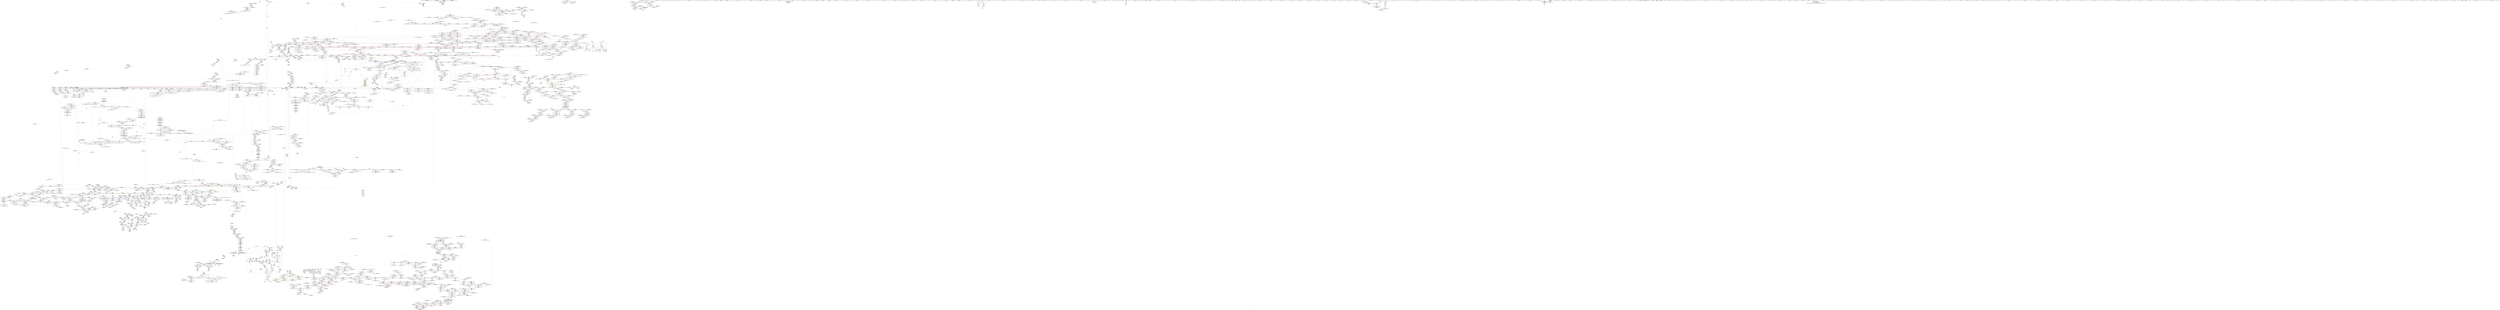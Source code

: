 digraph "SVFG" {
	label="SVFG";

	Node0x560246b18fc0 [shape=record,color=grey,label="{NodeID: 0\nNullPtr|{|<s38>250}}"];
	Node0x560246b18fc0 -> Node0x560246cee300[style=solid];
	Node0x560246b18fc0 -> Node0x560246cee400[style=solid];
	Node0x560246b18fc0 -> Node0x560246cee4d0[style=solid];
	Node0x560246b18fc0 -> Node0x560246cee5a0[style=solid];
	Node0x560246b18fc0 -> Node0x560246cee670[style=solid];
	Node0x560246b18fc0 -> Node0x560246cee740[style=solid];
	Node0x560246b18fc0 -> Node0x560246cee810[style=solid];
	Node0x560246b18fc0 -> Node0x560246cee8e0[style=solid];
	Node0x560246b18fc0 -> Node0x560246cee9b0[style=solid];
	Node0x560246b18fc0 -> Node0x560246ceea80[style=solid];
	Node0x560246b18fc0 -> Node0x560246ceeb50[style=solid];
	Node0x560246b18fc0 -> Node0x560246ceec20[style=solid];
	Node0x560246b18fc0 -> Node0x560246ceecf0[style=solid];
	Node0x560246b18fc0 -> Node0x560246ceedc0[style=solid];
	Node0x560246b18fc0 -> Node0x560246ceee90[style=solid];
	Node0x560246b18fc0 -> Node0x560246ceef60[style=solid];
	Node0x560246b18fc0 -> Node0x560246cef030[style=solid];
	Node0x560246b18fc0 -> Node0x560246cef100[style=solid];
	Node0x560246b18fc0 -> Node0x560246cef1d0[style=solid];
	Node0x560246b18fc0 -> Node0x560246cef2a0[style=solid];
	Node0x560246b18fc0 -> Node0x560246cef370[style=solid];
	Node0x560246b18fc0 -> Node0x560246cef440[style=solid];
	Node0x560246b18fc0 -> Node0x560246cef510[style=solid];
	Node0x560246b18fc0 -> Node0x560246cef5e0[style=solid];
	Node0x560246b18fc0 -> Node0x560246cef6b0[style=solid];
	Node0x560246b18fc0 -> Node0x560246cef780[style=solid];
	Node0x560246b18fc0 -> Node0x560246cef850[style=solid];
	Node0x560246b18fc0 -> Node0x560246cef920[style=solid];
	Node0x560246b18fc0 -> Node0x560246cef9f0[style=solid];
	Node0x560246b18fc0 -> Node0x560246cefac0[style=solid];
	Node0x560246b18fc0 -> Node0x560246cfef30[style=solid];
	Node0x560246b18fc0 -> Node0x560246d02ab0[style=solid];
	Node0x560246b18fc0 -> Node0x560246d4ec20[style=solid];
	Node0x560246b18fc0 -> Node0x560246d90020[style=solid];
	Node0x560246b18fc0 -> Node0x560246d904a0[style=solid];
	Node0x560246b18fc0 -> Node0x560246d90920[style=solid];
	Node0x560246b18fc0 -> Node0x560246d92120[style=solid];
	Node0x560246b18fc0 -> Node0x560246d2a490[style=solid];
	Node0x560246b18fc0:s38 -> Node0x560246f78e40[style=solid,color=red];
	Node0x560246f7d590 [shape=record,color=black,label="{NodeID: 4871\n2957 = PHI(2700, 2923, 3152, 3180, 3222, 3339, 3364, )\n0th arg _ZSt7forwardIRKiEOT_RNSt16remove_referenceIS2_E4typeE }"];
	Node0x560246f7d590 -> Node0x560246d4f850[style=solid];
	Node0x560246cfbd20 [shape=record,color=red,label="{NodeID: 1550\n3149\<--3143\nthis1\<--this.addr\n_ZNKSt8_Rb_treeIiiSt9_IdentityIiESt4lessIiESaIiEE11_Alloc_nodeclIRKiEEPSt13_Rb_tree_nodeIiEOT_\n}"];
	Node0x560246cfbd20 -> Node0x560246d0f960[style=solid];
	Node0x560246cda140 [shape=record,color=green,label="{NodeID: 443\n2893\<--2894\nref.tmp\<--ref.tmp_field_insensitive\n_ZNSt8_Rb_treeIiiSt9_IdentityIiESt4lessIiESaIiEE10_M_insert_IRKiNS5_11_Alloc_nodeEEESt17_Rb_tree_iteratorIiEPSt18_Rb_tree_node_baseSD_OT_RT0_\n|{<s0>216}}"];
	Node0x560246cda140:s0 -> Node0x560246f76d50[style=solid,color=red];
	Node0x560246d51730 [shape=record,color=blue,label="{NodeID: 1993\n3266\<--3264\n__a.addr\<--__a\n_ZNSt16allocator_traitsISaISt13_Rb_tree_nodeIiEEE8allocateERS2_m\n}"];
	Node0x560246d51730 -> Node0x560246cfcaf0[style=dashed];
	Node0x560246ce92e0 [shape=record,color=purple,label="{NodeID: 886\n3435\<--1313\noffset_0\<--\n}"];
	Node0x560246ce92e0 -> Node0x560246cfe0e0[style=solid];
	Node0x560246f6b0d0 [shape=record,color=black,label="{NodeID: 4650\n2741 = PHI(3383, )\n|{<s0>198}}"];
	Node0x560246f6b0d0:s0 -> Node0x560246f7bde0[style=solid,color=red];
	Node0x560246d1fa20 [shape=record,color=red,label="{NodeID: 1329\n1837\<--1836\n\<--_M_comp\n_ZN9__gnu_cxx5__ops14_Iter_comp_valIPFbiiEEclIPiiEEbT_RT0_\n}"];
	Node0x560246cd2400 [shape=record,color=green,label="{NodeID: 222\n1298\<--1299\n__middle.addr\<--__middle.addr_field_insensitive\n_ZSt14__partial_sortIPiN9__gnu_cxx5__ops15_Iter_comp_iterIPFbiiEEEEvT_S7_S7_T0_\n}"];
	Node0x560246cd2400 -> Node0x560246d19700[style=solid];
	Node0x560246cd2400 -> Node0x560246d197d0[style=solid];
	Node0x560246cd2400 -> Node0x560246d05de0[style=solid];
	Node0x560246d07300 [shape=record,color=blue,label="{NodeID: 1772\n1478\<--1535\n__parent\<--dec\n_ZSt11__make_heapIPiN9__gnu_cxx5__ops15_Iter_comp_iterIPFbiiEEEEvT_S7_RT0_\n}"];
	Node0x560246d07300 -> Node0x560246d1b9f0[style=dashed];
	Node0x560246d07300 -> Node0x560246d1bac0[style=dashed];
	Node0x560246d07300 -> Node0x560246d1bb90[style=dashed];
	Node0x560246d07300 -> Node0x560246d1bc60[style=dashed];
	Node0x560246d07300 -> Node0x560246d07300[style=dashed];
	Node0x560246d07300 -> Node0x560246e387f0[style=dashed];
	Node0x560246cf5e10 [shape=record,color=black,label="{NodeID: 665\n2136\<--2156\n_ZSt13move_backwardIPiS0_ET0_T_S2_S1__ret\<--call2\n_ZSt13move_backwardIPiS0_ET0_T_S2_S1_\n|{<s0>149}}"];
	Node0x560246cf5e10:s0 -> Node0x560246f65e10[style=solid,color=blue];
	Node0x560246e49cc0 [shape=record,color=yellow,style=double,label="{NodeID: 3322\n69V_1 = ENCHI(MR_69V_0)\npts\{33070004 \}\nFun[_ZNSt8_Rb_treeIiiSt9_IdentityIiESt4lessIiESaIiEE14_M_create_nodeIJRKiEEEPSt13_Rb_tree_nodeIiEDpOT_]|{<s0>238}}"];
	Node0x560246e49cc0:s0 -> Node0x560246e44050[style=dashed,color=red];
	Node0x560246d14690 [shape=record,color=red,label="{NodeID: 1108\n549\<--546\nthis1\<--this.addr\n_ZNKSt3setIiSt4lessIiESaIiEE3endEv\n}"];
	Node0x560246d14690 -> Node0x560246ce5c70[style=solid];
	Node0x560246c7b2c0 [shape=record,color=green,label="{NodeID: 1\n5\<--1\n\<--dummyObj\nCan only get source location for instruction, argument, global var or function.|{<s0>14|<s1>17}}"];
	Node0x560246c7b2c0:s0 -> Node0x560246f79560[style=solid,color=red];
	Node0x560246c7b2c0:s1 -> Node0x560246f77850[style=solid,color=red];
	Node0x560246f7dbb0 [shape=record,color=black,label="{NodeID: 4872\n2617 = PHI(2597, 2636, )\n0th arg _ZNSt23_Rb_tree_const_iteratorIiEC2EPKSt18_Rb_tree_node_base }"];
	Node0x560246f7dbb0 -> Node0x560246d4d8a0[style=solid];
	Node0x560246cfbdf0 [shape=record,color=red,label="{NodeID: 1551\n3152\<--3145\n\<--__arg.addr\n_ZNKSt8_Rb_treeIiiSt9_IdentityIiESt4lessIiESaIiEE11_Alloc_nodeclIRKiEEPSt13_Rb_tree_nodeIiEOT_\n|{<s0>234}}"];
	Node0x560246cfbdf0:s0 -> Node0x560246f7d590[style=solid,color=red];
	Node0x560246cda210 [shape=record,color=green,label="{NodeID: 444\n2895\<--2896\n__z\<--__z_field_insensitive\n_ZNSt8_Rb_treeIiiSt9_IdentityIiESt4lessIiESaIiEE10_M_insert_IRKiNS5_11_Alloc_nodeEEESt17_Rb_tree_iteratorIiEPSt18_Rb_tree_node_baseSD_OT_RT0_\n}"];
	Node0x560246cda210 -> Node0x560246d293b0[style=solid];
	Node0x560246cda210 -> Node0x560246d29480[style=solid];
	Node0x560246cda210 -> Node0x560246d4f440[style=solid];
	Node0x560246d51800 [shape=record,color=blue,label="{NodeID: 1994\n3268\<--3265\n__n.addr\<--__n\n_ZNSt16allocator_traitsISaISt13_Rb_tree_nodeIiEEE8allocateERS2_m\n}"];
	Node0x560246d51800 -> Node0x560246cfcbc0[style=dashed];
	Node0x560246ce93b0 [shape=record,color=purple,label="{NodeID: 887\n1342\<--1330\ncoerce.dive\<--__comp\n_ZSt27__unguarded_partition_pivotIPiN9__gnu_cxx5__ops15_Iter_comp_iterIPFbiiEEEET_S7_S7_T0_\n}"];
	Node0x560246ce93b0 -> Node0x560246d06050[style=solid];
	Node0x560246f6b210 [shape=record,color=black,label="{NodeID: 4651\n2747 = PHI(3390, )\n}"];
	Node0x560246f6b210 -> Node0x560246d27f60[style=solid];
	Node0x560246d1faf0 [shape=record,color=red,label="{NodeID: 1330\n1839\<--1838\n\<--\n_ZN9__gnu_cxx5__ops14_Iter_comp_valIPFbiiEEclIPiiEEbT_RT0_\n}"];
	Node0x560246cd24d0 [shape=record,color=green,label="{NodeID: 223\n1300\<--1301\n__last.addr\<--__last.addr_field_insensitive\n_ZSt14__partial_sortIPiN9__gnu_cxx5__ops15_Iter_comp_iterIPFbiiEEEEvT_S7_S7_T0_\n}"];
	Node0x560246cd24d0 -> Node0x560246d198a0[style=solid];
	Node0x560246cd24d0 -> Node0x560246d05eb0[style=solid];
	Node0x560246d073d0 [shape=record,color=blue,label="{NodeID: 1773\n1543\<--1540\nthis.addr\<--this\n_ZN9__gnu_cxx5__ops15_Iter_comp_iterIPFbiiEEclIPiS6_EEbT_T0_\n}"];
	Node0x560246d073d0 -> Node0x560246d1bfa0[style=dashed];
	Node0x560246cf5ee0 [shape=record,color=black,label="{NodeID: 666\n2205\<--2218\n_ZN9__gnu_cxx5__ops15__val_comp_iterIPFbiiEEENS0_14_Val_comp_iterIT_EENS0_15_Iter_comp_iterIS5_EE_ret\<--\n_ZN9__gnu_cxx5__ops15__val_comp_iterIPFbiiEEENS0_14_Val_comp_iterIT_EENS0_15_Iter_comp_iterIS5_EE\n|{<s0>152|<s1>155}}"];
	Node0x560246cf5ee0:s0 -> Node0x560246f671d0[style=solid,color=blue];
	Node0x560246cf5ee0:s1 -> Node0x560246f69a20[style=solid,color=blue];
	Node0x560246d14760 [shape=record,color=red,label="{NodeID: 1109\n557\<--556\n\<--coerce.dive2\n_ZNKSt3setIiSt4lessIiESaIiEE3endEv\n}"];
	Node0x560246d14760 -> Node0x560246cf1420[style=solid];
	Node0x560246c7a9a0 [shape=record,color=green,label="{NodeID: 2\n18\<--1\n__dso_handle\<--dummyObj\nGlob }"];
	Node0x560246f7dd00 [shape=record,color=black,label="{NodeID: 4873\n2618 = PHI(2609, 2646, )\n1st arg _ZNSt23_Rb_tree_const_iteratorIiEC2EPKSt18_Rb_tree_node_base }"];
	Node0x560246f7dd00 -> Node0x560246d4d970[style=solid];
	Node0x560246cfbec0 [shape=record,color=red,label="{NodeID: 1552\n3151\<--3150\n\<--_M_t\n_ZNKSt8_Rb_treeIiiSt9_IdentityIiESt4lessIiESaIiEE11_Alloc_nodeclIRKiEEPSt13_Rb_tree_nodeIiEOT_\n|{<s0>235}}"];
	Node0x560246cfbec0:s0 -> Node0x560246f72960[style=solid,color=red];
	Node0x560246cda2e0 [shape=record,color=green,label="{NodeID: 445\n2926\<--2927\n_ZNKSt8_Rb_treeIiiSt9_IdentityIiESt4lessIiESaIiEE11_Alloc_nodeclIRKiEEPSt13_Rb_tree_nodeIiEOT_\<--_ZNKSt8_Rb_treeIiiSt9_IdentityIiESt4lessIiESaIiEE11_Alloc_nodeclIRKiEEPSt13_Rb_tree_nodeIiEOT__field_insensitive\n}"];
	Node0x560246d518d0 [shape=record,color=blue,label="{NodeID: 1995\n3283\<--3280\nthis.addr\<--this\n_ZN9__gnu_cxx13new_allocatorISt13_Rb_tree_nodeIiEE8allocateEmPKv\n}"];
	Node0x560246d518d0 -> Node0x560246cfcc90[style=dashed];
	Node0x560246ce9480 [shape=record,color=purple,label="{NodeID: 888\n1365\<--1338\ncoerce.dive3\<--agg.tmp\n_ZSt27__unguarded_partition_pivotIPiN9__gnu_cxx5__ops15_Iter_comp_iterIPFbiiEEEET_S7_S7_T0_\n}"];
	Node0x560246ce9480 -> Node0x560246d1a260[style=solid];
	Node0x560246f6b350 [shape=record,color=black,label="{NodeID: 4652\n2779 = PHI(798, )\n}"];
	Node0x560246f6b350 -> Node0x560246d4e670[style=solid];
	Node0x560246d1fbc0 [shape=record,color=red,label="{NodeID: 1331\n1841\<--1840\n\<--\n_ZN9__gnu_cxx5__ops14_Iter_comp_valIPFbiiEEclIPiiEEbT_RT0_\n}"];
	Node0x560246cd25a0 [shape=record,color=green,label="{NodeID: 224\n1302\<--1303\nagg.tmp\<--agg.tmp_field_insensitive\n_ZSt14__partial_sortIPiN9__gnu_cxx5__ops15_Iter_comp_iterIPFbiiEEEEvT_S7_S7_T0_\n}"];
	Node0x560246cd25a0 -> Node0x560246cf45b0[style=solid];
	Node0x560246cd25a0 -> Node0x560246ce9140[style=solid];
	Node0x560246d074a0 [shape=record,color=blue,label="{NodeID: 1774\n1545\<--1541\n__it1.addr\<--__it1\n_ZN9__gnu_cxx5__ops15_Iter_comp_iterIPFbiiEEclIPiS6_EEbT_T0_\n}"];
	Node0x560246d074a0 -> Node0x560246d1c070[style=dashed];
	Node0x560246cf5fb0 [shape=record,color=black,label="{NodeID: 667\n2220\<--2241\n_ZSt23__copy_move_backward_a2ILb1EPiS0_ET1_T0_S2_S1__ret\<--call3\n_ZSt23__copy_move_backward_a2ILb1EPiS0_ET1_T0_S2_S1_\n|{<s0>159}}"];
	Node0x560246cf5fb0:s0 -> Node0x560246f69e10[style=solid,color=blue];
	Node0x560246d14830 [shape=record,color=red,label="{NodeID: 1110\n582\<--562\n\<--retval\n_ZSt3maxIiERKT_S2_S2_\n}"];
	Node0x560246d14830 -> Node0x560246cf14f0[style=solid];
	Node0x560246c7ace0 [shape=record,color=green,label="{NodeID: 3\n24\<--1\n.str\<--dummyObj\nGlob }"];
	Node0x560246f7de50 [shape=record,color=black,label="{NodeID: 4874\n474 = PHI(9, 129, )\n0th arg _ZSt3minIiERKT_S2_S2_ }"];
	Node0x560246f7de50 -> Node0x560246d014c0[style=solid];
	Node0x560246cfbf90 [shape=record,color=red,label="{NodeID: 1553\n3174\<--3166\nthis1\<--this.addr\n_ZNSt8_Rb_treeIiiSt9_IdentityIiESt4lessIiESaIiEE14_M_create_nodeIJRKiEEEPSt13_Rb_tree_nodeIiEDpOT_\n|{<s0>236|<s1>238}}"];
	Node0x560246cfbf90:s0 -> Node0x560246f74890[style=solid,color=red];
	Node0x560246cfbf90:s1 -> Node0x560246f75820[style=solid,color=red];
	Node0x560246cda3e0 [shape=record,color=green,label="{NodeID: 446\n2940\<--2941\n_ZSt29_Rb_tree_insert_and_rebalancebPSt18_Rb_tree_node_baseS0_RS_\<--_ZSt29_Rb_tree_insert_and_rebalancebPSt18_Rb_tree_node_baseS0_RS__field_insensitive\n}"];
	Node0x560246d519a0 [shape=record,color=blue,label="{NodeID: 1996\n3285\<--3281\n__n.addr\<--__n\n_ZN9__gnu_cxx13new_allocatorISt13_Rb_tree_nodeIiEE8allocateEmPKv\n}"];
	Node0x560246d519a0 -> Node0x560246cfcd60[style=dashed];
	Node0x560246d519a0 -> Node0x560246cfce30[style=dashed];
	Node0x560246ce9550 [shape=record,color=purple,label="{NodeID: 889\n1377\<--1340\ncoerce.dive6\<--agg.tmp5\n_ZSt27__unguarded_partition_pivotIPiN9__gnu_cxx5__ops15_Iter_comp_iterIPFbiiEEEET_S7_S7_T0_\n}"];
	Node0x560246ce9550 -> Node0x560246d1a330[style=solid];
	Node0x560246f6b490 [shape=record,color=black,label="{NodeID: 4653\n2781 = PHI(2483, )\n}"];
	Node0x560246f6b490 -> Node0x560246d4e740[style=solid];
	Node0x560246d1fc90 [shape=record,color=red,label="{NodeID: 1332\n1874\<--1852\n\<--__result.addr\n_ZSt22__move_median_to_firstIPiN9__gnu_cxx5__ops15_Iter_comp_iterIPFbiiEEEEvT_S7_S7_S7_T0_\n|{<s0>131}}"];
	Node0x560246d1fc90:s0 -> Node0x560246f6ef00[style=solid,color=red];
	Node0x560246cd2670 [shape=record,color=green,label="{NodeID: 225\n1318\<--1319\n_ZSt13__heap_selectIPiN9__gnu_cxx5__ops15_Iter_comp_iterIPFbiiEEEEvT_S7_S7_T0_\<--_ZSt13__heap_selectIPiN9__gnu_cxx5__ops15_Iter_comp_iterIPFbiiEEEEvT_S7_S7_T0__field_insensitive\n}"];
	Node0x560246d07570 [shape=record,color=blue,label="{NodeID: 1775\n1547\<--1542\n__it2.addr\<--__it2\n_ZN9__gnu_cxx5__ops15_Iter_comp_iterIPFbiiEEclIPiS6_EEbT_T0_\n}"];
	Node0x560246d07570 -> Node0x560246d1c140[style=dashed];
	Node0x560246cf6080 [shape=record,color=black,label="{NodeID: 668\n2245\<--2250\n_ZSt12__miter_baseIPiET_S1__ret\<--\n_ZSt12__miter_baseIPiET_S1_\n|{<s0>157|<s1>158}}"];
	Node0x560246cf6080:s0 -> Node0x560246f69b90[style=solid,color=blue];
	Node0x560246cf6080:s1 -> Node0x560246f69cd0[style=solid,color=blue];
	Node0x560246e49f90 [shape=record,color=yellow,style=double,label="{NodeID: 3325\n2V_1 = ENCHI(MR_2V_0)\npts\{170000 170001 170002 170003 170004 \}\nFun[__cxx_global_var_init]|{<s0>1}}"];
	Node0x560246e49f90:s0 -> Node0x560246e50d10[style=dashed,color=red];
	Node0x560246d14900 [shape=record,color=red,label="{NodeID: 1111\n570\<--564\n\<--__a.addr\n_ZSt3maxIiERKT_S2_S2_\n}"];
	Node0x560246d14900 -> Node0x560246d14c40[style=solid];
	Node0x560246c7ada0 [shape=record,color=green,label="{NodeID: 4\n26\<--1\n.str.1\<--dummyObj\nGlob }"];
	Node0x560246f7dfa0 [shape=record,color=black,label="{NodeID: 4875\n475 = PHI(135, 143, )\n1st arg _ZSt3minIiERKT_S2_S2_ }"];
	Node0x560246f7dfa0 -> Node0x560246d01590[style=solid];
	Node0x560246cfc060 [shape=record,color=red,label="{NodeID: 1554\n3180\<--3168\n\<--__args.addr\n_ZNSt8_Rb_treeIiiSt9_IdentityIiESt4lessIiESaIiEE14_M_create_nodeIJRKiEEEPSt13_Rb_tree_nodeIiEDpOT_\n|{<s0>237}}"];
	Node0x560246cfc060:s0 -> Node0x560246f7d590[style=solid,color=red];
	Node0x560246cda4e0 [shape=record,color=green,label="{NodeID: 447\n2958\<--2959\n__t.addr\<--__t.addr_field_insensitive\n_ZSt7forwardIRKiEOT_RNSt16remove_referenceIS2_E4typeE\n}"];
	Node0x560246cda4e0 -> Node0x560246d296f0[style=solid];
	Node0x560246cda4e0 -> Node0x560246d4f850[style=solid];
	Node0x560246e1cfc0 [shape=record,color=black,label="{NodeID: 3104\nMR_117V_3 = PHI(MR_117V_4, MR_117V_2, )\npts\{477 \}\n}"];
	Node0x560246e1cfc0 -> Node0x560246d13cd0[style=dashed];
	Node0x560246d51a70 [shape=record,color=blue,label="{NodeID: 1997\n3287\<--3282\n.addr\<--\n_ZN9__gnu_cxx13new_allocatorISt13_Rb_tree_nodeIiEE8allocateEmPKv\n}"];
	Node0x560246ce9620 [shape=record,color=purple,label="{NodeID: 890\n1358\<--1357\nadd.ptr1\<--\n_ZSt27__unguarded_partition_pivotIPiN9__gnu_cxx5__ops15_Iter_comp_iterIPFbiiEEEET_S7_S7_T0_\n|{<s0>102}}"];
	Node0x560246ce9620:s0 -> Node0x560246f78240[style=solid,color=red];
	Node0x560246f6b5d0 [shape=record,color=black,label="{NodeID: 4654\n2796 = PHI(2515, )\n|{<s0>203}}"];
	Node0x560246f6b5d0:s0 -> Node0x560246f80290[style=solid,color=red];
	Node0x560246d1fd60 [shape=record,color=red,label="{NodeID: 1333\n1884\<--1852\n\<--__result.addr\n_ZSt22__move_median_to_firstIPiN9__gnu_cxx5__ops15_Iter_comp_iterIPFbiiEEEEvT_S7_S7_S7_T0_\n|{<s0>133}}"];
	Node0x560246d1fd60:s0 -> Node0x560246f6ef00[style=solid,color=red];
	Node0x560246cd2770 [shape=record,color=green,label="{NodeID: 226\n1323\<--1324\n_ZSt11__sort_heapIPiN9__gnu_cxx5__ops15_Iter_comp_iterIPFbiiEEEEvT_S7_RT0_\<--_ZSt11__sort_heapIPiN9__gnu_cxx5__ops15_Iter_comp_iterIPFbiiEEEEvT_S7_RT0__field_insensitive\n}"];
	Node0x560246d07640 [shape=record,color=blue,label="{NodeID: 1776\n1566\<--1562\n__first.addr\<--__first\n_ZSt10__pop_heapIPiN9__gnu_cxx5__ops15_Iter_comp_iterIPFbiiEEEEvT_S7_S7_RT0_\n}"];
	Node0x560246d07640 -> Node0x560246d1c480[style=dashed];
	Node0x560246d07640 -> Node0x560246d1c550[style=dashed];
	Node0x560246d07640 -> Node0x560246d1c620[style=dashed];
	Node0x560246cf6150 [shape=record,color=black,label="{NodeID: 669\n2252\<--2272\n_ZSt22__copy_move_backward_aILb1EPiS0_ET1_T0_S2_S1__ret\<--call\n_ZSt22__copy_move_backward_aILb1EPiS0_ET1_T0_S2_S1_\n|{<s0>169}}"];
	Node0x560246cf6150:s0 -> Node0x560246f6a950[style=solid,color=blue];
	Node0x560246d149d0 [shape=record,color=red,label="{NodeID: 1112\n579\<--564\n\<--__a.addr\n_ZSt3maxIiERKT_S2_S2_\n}"];
	Node0x560246d149d0 -> Node0x560246d02020[style=solid];
	Node0x560246c7ae60 [shape=record,color=green,label="{NodeID: 5\n28\<--1\n.str.2\<--dummyObj\nGlob }"];
	Node0x560246f7e0f0 [shape=record,color=black,label="{NodeID: 4876\n2531 = PHI(2431, 2670, 2770, 2879, 3015, )\n0th arg _ZNSt17_Rb_tree_iteratorIiEC2EPSt18_Rb_tree_node_base }"];
	Node0x560246f7e0f0 -> Node0x560246d4d080[style=solid];
	Node0x560246cfc130 [shape=record,color=red,label="{NodeID: 1555\n3179\<--3170\n\<--__tmp\n_ZNSt8_Rb_treeIiiSt9_IdentityIiESt4lessIiESaIiEE14_M_create_nodeIJRKiEEEPSt13_Rb_tree_nodeIiEDpOT_\n|{<s0>238}}"];
	Node0x560246cfc130:s0 -> Node0x560246f75930[style=solid,color=red];
	Node0x560246cda5b0 [shape=record,color=green,label="{NodeID: 448\n2967\<--2968\nthis.addr\<--this.addr_field_insensitive\n_ZNSt4pairISt17_Rb_tree_iteratorIiEbEC2IS1_bLb1EEEOT_OT0_\n}"];
	Node0x560246cda5b0 -> Node0x560246d297c0[style=solid];
	Node0x560246cda5b0 -> Node0x560246d4f920[style=solid];
	Node0x560246e1d4c0 [shape=record,color=black,label="{NodeID: 3105\nMR_27V_7 = PHI(MR_27V_9, MR_27V_3, )\npts\{23 \}\n|{<s0>102}}"];
	Node0x560246e1d4c0:s0 -> Node0x560246e98700[style=dashed,color=blue];
	Node0x560246d51b40 [shape=record,color=blue,label="{NodeID: 1998\n3314\<--3313\nthis.addr\<--this\n_ZNK9__gnu_cxx13new_allocatorISt13_Rb_tree_nodeIiEE8max_sizeEv\n}"];
	Node0x560246d51b40 -> Node0x560246cfcf00[style=dashed];
	Node0x560246ce96f0 [shape=record,color=purple,label="{NodeID: 891\n1361\<--1360\nadd.ptr2\<--\n_ZSt27__unguarded_partition_pivotIPiN9__gnu_cxx5__ops15_Iter_comp_iterIPFbiiEEEET_S7_S7_T0_\n|{<s0>102}}"];
	Node0x560246ce96f0:s0 -> Node0x560246f78490[style=solid,color=red];
	Node0x560246f6b710 [shape=record,color=black,label="{NodeID: 4655\n2797 = PHI(2495, )\n}"];
	Node0x560246f6b710 -> Node0x560246cf82a0[style=solid];
	Node0x560246e5bde0 [shape=record,color=yellow,style=double,label="{NodeID: 3548\n715V_1 = ENCHI(MR_715V_0)\npts\{200000 16360000 \}\nFun[_ZSt11__push_heapIPiliN9__gnu_cxx5__ops14_Iter_comp_valIPFbiiEEEEvT_T0_S8_T1_RT2_]|{<s0>126|<s1>126}}"];
	Node0x560246e5bde0:s0 -> Node0x560246e50300[style=dashed,color=red];
	Node0x560246e5bde0:s1 -> Node0x560246e503e0[style=dashed,color=red];
	Node0x560246d1fe30 [shape=record,color=red,label="{NodeID: 1334\n1888\<--1852\n\<--__result.addr\n_ZSt22__move_median_to_firstIPiN9__gnu_cxx5__ops15_Iter_comp_iterIPFbiiEEEEvT_S7_S7_S7_T0_\n|{<s0>134}}"];
	Node0x560246d1fe30:s0 -> Node0x560246f6ef00[style=solid,color=red];
	Node0x560246cd2870 [shape=record,color=green,label="{NodeID: 227\n1330\<--1331\n__comp\<--__comp_field_insensitive\n_ZSt27__unguarded_partition_pivotIPiN9__gnu_cxx5__ops15_Iter_comp_iterIPFbiiEEEET_S7_S7_T0_\n}"];
	Node0x560246cd2870 -> Node0x560246cf4680[style=solid];
	Node0x560246cd2870 -> Node0x560246cf4750[style=solid];
	Node0x560246cd2870 -> Node0x560246ce93b0[style=solid];
	Node0x560246d07710 [shape=record,color=blue,label="{NodeID: 1777\n1568\<--1563\n__last.addr\<--__last\n_ZSt10__pop_heapIPiN9__gnu_cxx5__ops15_Iter_comp_iterIPFbiiEEEEvT_S7_S7_RT0_\n}"];
	Node0x560246d07710 -> Node0x560246d1c6f0[style=dashed];
	Node0x560246cf6220 [shape=record,color=black,label="{NodeID: 670\n2276\<--2281\n_ZSt12__niter_baseIPiET_S1__ret\<--\n_ZSt12__niter_baseIPiET_S1_\n|{<s0>166|<s1>167|<s2>168}}"];
	Node0x560246cf6220:s0 -> Node0x560246f6a590[style=solid,color=blue];
	Node0x560246cf6220:s1 -> Node0x560246f6a6d0[style=solid,color=blue];
	Node0x560246cf6220:s2 -> Node0x560246f6a810[style=solid,color=blue];
	Node0x560246d14aa0 [shape=record,color=red,label="{NodeID: 1113\n572\<--566\n\<--__b.addr\n_ZSt3maxIiERKT_S2_S2_\n}"];
	Node0x560246d14aa0 -> Node0x560246d14d10[style=solid];
	Node0x560246c6e9e0 [shape=record,color=green,label="{NodeID: 6\n30\<--1\n.str.3\<--dummyObj\nGlob }"];
	Node0x560246f7e300 [shape=record,color=black,label="{NodeID: 4877\n2532 = PHI(2476, 2715, 2814, 2951, 3027, )\n1st arg _ZNSt17_Rb_tree_iteratorIiEC2EPSt18_Rb_tree_node_base }"];
	Node0x560246f7e300 -> Node0x560246d4d150[style=solid];
	Node0x560246cfc200 [shape=record,color=red,label="{NodeID: 1556\n3185\<--3170\n\<--__tmp\n_ZNSt8_Rb_treeIiiSt9_IdentityIiESt4lessIiESaIiEE14_M_create_nodeIJRKiEEEPSt13_Rb_tree_nodeIiEDpOT_\n}"];
	Node0x560246cfc200 -> Node0x560246cfa0b0[style=solid];
	Node0x560246cda680 [shape=record,color=green,label="{NodeID: 449\n2969\<--2970\n__x.addr\<--__x.addr_field_insensitive\n_ZNSt4pairISt17_Rb_tree_iteratorIiEbEC2IS1_bLb1EEEOT_OT0_\n}"];
	Node0x560246cda680 -> Node0x560246d29890[style=solid];
	Node0x560246cda680 -> Node0x560246d4f9f0[style=solid];
	Node0x560246e1d9c0 [shape=record,color=black,label="{NodeID: 3106\nMR_27V_3 = PHI(MR_27V_2, MR_27V_1, )\npts\{23 \}\n|{<s0>170}}"];
	Node0x560246e1d9c0:s0 -> Node0x560246e9d0b0[style=dashed,color=blue];
	Node0x560246d51c10 [shape=record,color=blue,label="{NodeID: 1999\n3327\<--3324\n__a.addr\<--__a\n_ZNSt16allocator_traitsISaISt13_Rb_tree_nodeIiEEE9constructIiJRKiEEEvRS2_PT_DpOT0_\n}"];
	Node0x560246d51c10 -> Node0x560246cfcfd0[style=dashed];
	Node0x560246ce97c0 [shape=record,color=purple,label="{NodeID: 892\n3437\<--1362\noffset_0\<--\n}"];
	Node0x560246ce97c0 -> Node0x560246d06390[style=solid];
	Node0x560246f6b850 [shape=record,color=black,label="{NodeID: 4656\n2805 = PHI(834, )\n}"];
	Node0x560246f6b850 -> Node0x5602460f4360[style=solid];
	Node0x560246e5bef0 [shape=record,color=yellow,style=double,label="{NodeID: 3549\n717V_1 = ENCHI(MR_717V_0)\npts\{1481 1575 1630 1993 2026 2168 \}\nFun[_ZSt11__push_heapIPiliN9__gnu_cxx5__ops14_Iter_comp_valIPFbiiEEEEvT_T0_S8_T1_RT2_]}"];
	Node0x560246e5bef0 -> Node0x560246d1f540[style=dashed];
	Node0x560246e5bef0 -> Node0x560246d1f610[style=dashed];
	Node0x560246d1ff00 [shape=record,color=red,label="{NodeID: 1335\n1898\<--1852\n\<--__result.addr\n_ZSt22__move_median_to_firstIPiN9__gnu_cxx5__ops15_Iter_comp_iterIPFbiiEEEEvT_S7_S7_S7_T0_\n|{<s0>136}}"];
	Node0x560246d1ff00:s0 -> Node0x560246f6ef00[style=solid,color=red];
	Node0x560246cd2940 [shape=record,color=green,label="{NodeID: 228\n1332\<--1333\n__first.addr\<--__first.addr_field_insensitive\n_ZSt27__unguarded_partition_pivotIPiN9__gnu_cxx5__ops15_Iter_comp_iterIPFbiiEEEET_S7_S7_T0_\n}"];
	Node0x560246cd2940 -> Node0x560246d19a40[style=solid];
	Node0x560246cd2940 -> Node0x560246d19b10[style=solid];
	Node0x560246cd2940 -> Node0x560246d19be0[style=solid];
	Node0x560246cd2940 -> Node0x560246d19cb0[style=solid];
	Node0x560246cd2940 -> Node0x560246d19d80[style=solid];
	Node0x560246cd2940 -> Node0x560246d19e50[style=solid];
	Node0x560246cd2940 -> Node0x560246d06120[style=solid];
	Node0x560246d077e0 [shape=record,color=blue,label="{NodeID: 1778\n1570\<--1564\n__result.addr\<--__result\n_ZSt10__pop_heapIPiN9__gnu_cxx5__ops15_Iter_comp_iterIPFbiiEEEEvT_S7_S7_RT0_\n}"];
	Node0x560246d077e0 -> Node0x560246d1c7c0[style=dashed];
	Node0x560246d077e0 -> Node0x560246d1c890[style=dashed];
	Node0x560246cf62f0 [shape=record,color=black,label="{NodeID: 671\n2300\<--2298\nsub.ptr.lhs.cast\<--\n_ZNSt20__copy_move_backwardILb1ELb1ESt26random_access_iterator_tagE13__copy_move_bIiEEPT_PKS3_S6_S4_\n}"];
	Node0x560246cf62f0 -> Node0x560246d8f120[style=solid];
	Node0x560246e4a290 [shape=record,color=yellow,style=double,label="{NodeID: 3328\n89V_1 = ENCHI(MR_89V_0)\npts\{3870000 \}\nFun[_ZNSt3setIiSt4lessIiESaIiEE11lower_boundERKi]|{<s0>29}}"];
	Node0x560246e4a290:s0 -> Node0x560246d4c5f0[style=dashed,color=red];
	Node0x560246d14b70 [shape=record,color=red,label="{NodeID: 1114\n576\<--566\n\<--__b.addr\n_ZSt3maxIiERKT_S2_S2_\n}"];
	Node0x560246d14b70 -> Node0x560246d01f50[style=solid];
	Node0x560246c6eaa0 [shape=record,color=green,label="{NodeID: 7\n33\<--1\n\<--dummyObj\nCan only get source location for instruction, argument, global var or function.}"];
	Node0x560246f7e510 [shape=record,color=black,label="{NodeID: 4878\n2014 = PHI(1256, 1279, )\n0th arg _ZSt16__insertion_sortIPiN9__gnu_cxx5__ops15_Iter_comp_iterIPFbiiEEEEvT_S7_T0_ }"];
	Node0x560246f7e510 -> Node0x560246d0a7d0[style=solid];
	Node0x560246cfc2d0 [shape=record,color=red,label="{NodeID: 1557\n3192\<--3189\nthis1\<--this.addr\n_ZNSt8_Rb_treeIiiSt9_IdentityIiESt4lessIiESaIiEE11_M_get_nodeEv\n|{<s0>239}}"];
	Node0x560246cfc2d0:s0 -> Node0x560246f70000[style=solid,color=red];
	Node0x560246cda750 [shape=record,color=green,label="{NodeID: 450\n2971\<--2972\n__y.addr\<--__y.addr_field_insensitive\n_ZNSt4pairISt17_Rb_tree_iteratorIiEbEC2IS1_bLb1EEEOT_OT0_\n}"];
	Node0x560246cda750 -> Node0x560246d29960[style=solid];
	Node0x560246cda750 -> Node0x560246d4fac0[style=solid];
	Node0x560246e1dec0 [shape=record,color=black,label="{NodeID: 3107\nMR_27V_2 = PHI(MR_27V_3, MR_27V_1, )\npts\{23 \}\n|{|<s4>126}}"];
	Node0x560246e1dec0 -> Node0x560246d1f540[style=dashed];
	Node0x560246e1dec0 -> Node0x560246d1f610[style=dashed];
	Node0x560246e1dec0 -> Node0x560246d09040[style=dashed];
	Node0x560246e1dec0 -> Node0x560246d092b0[style=dashed];
	Node0x560246e1dec0:s4 -> Node0x560246e4fe70[style=dashed,color=red];
	Node0x560246d51ce0 [shape=record,color=blue,label="{NodeID: 2000\n3329\<--3325\n__p.addr\<--__p\n_ZNSt16allocator_traitsISaISt13_Rb_tree_nodeIiEEE9constructIiJRKiEEEvRS2_PT_DpOT0_\n}"];
	Node0x560246d51ce0 -> Node0x560246cfd0a0[style=dashed];
	Node0x560246ce9890 [shape=record,color=purple,label="{NodeID: 893\n3438\<--1363\noffset_0\<--\n}"];
	Node0x560246ce9890 -> Node0x560246cfe1b0[style=solid];
	Node0x560246f6b990 [shape=record,color=black,label="{NodeID: 4657\n2809 = PHI(824, )\n}"];
	Node0x560246f6b990 -> Node0x5602460f4360[style=solid];
	Node0x560246d1ffd0 [shape=record,color=red,label="{NodeID: 1336\n1906\<--1852\n\<--__result.addr\n_ZSt22__move_median_to_firstIPiN9__gnu_cxx5__ops15_Iter_comp_iterIPFbiiEEEEvT_S7_S7_S7_T0_\n|{<s0>138}}"];
	Node0x560246d1ffd0:s0 -> Node0x560246f6ef00[style=solid,color=red];
	Node0x560246cdaeb0 [shape=record,color=green,label="{NodeID: 229\n1334\<--1335\n__last.addr\<--__last.addr_field_insensitive\n_ZSt27__unguarded_partition_pivotIPiN9__gnu_cxx5__ops15_Iter_comp_iterIPFbiiEEEET_S7_S7_T0_\n}"];
	Node0x560246cdaeb0 -> Node0x560246d19f20[style=solid];
	Node0x560246cdaeb0 -> Node0x560246d19ff0[style=solid];
	Node0x560246cdaeb0 -> Node0x560246d1a0c0[style=solid];
	Node0x560246cdaeb0 -> Node0x560246d061f0[style=solid];
	Node0x560246d078b0 [shape=record,color=blue,label="{NodeID: 1779\n1572\<--1565\n__comp.addr\<--__comp\n_ZSt10__pop_heapIPiN9__gnu_cxx5__ops15_Iter_comp_iterIPFbiiEEEEvT_S7_S7_RT0_\n}"];
	Node0x560246d078b0 -> Node0x560246d1c960[style=dashed];
	Node0x560246cf63c0 [shape=record,color=black,label="{NodeID: 672\n2301\<--2299\nsub.ptr.rhs.cast\<--\n_ZNSt20__copy_move_backwardILb1ELb1ESt26random_access_iterator_tagE13__copy_move_bIiEEPT_PKS3_S6_S4_\n}"];
	Node0x560246cf63c0 -> Node0x560246d8f120[style=solid];
	Node0x560246d14c40 [shape=record,color=red,label="{NodeID: 1115\n571\<--570\n\<--\n_ZSt3maxIiERKT_S2_S2_\n}"];
	Node0x560246d14c40 -> Node0x560246d913a0[style=solid];
	Node0x560246c6eb60 [shape=record,color=green,label="{NodeID: 8\n161\<--1\n\<--dummyObj\nCan only get source location for instruction, argument, global var or function.}"];
	Node0x560246f7e660 [shape=record,color=black,label="{NodeID: 4879\n2015 = PHI(1258, 1280, )\n1st arg _ZSt16__insertion_sortIPiN9__gnu_cxx5__ops15_Iter_comp_iterIPFbiiEEEEvT_S7_T0_ }"];
	Node0x560246f7e660 -> Node0x560246d0a8a0[style=solid];
	Node0x560246cfc3a0 [shape=record,color=red,label="{NodeID: 1558\n3215\<--3202\nthis1\<--this.addr\n_ZNSt8_Rb_treeIiiSt9_IdentityIiESt4lessIiESaIiEE17_M_construct_nodeIJRKiEEEvPSt13_Rb_tree_nodeIiEDpOT_\n|{<s0>241|<s1>246}}"];
	Node0x560246cfc3a0:s0 -> Node0x560246f70000[style=solid,color=red];
	Node0x560246cfc3a0:s1 -> Node0x560246f76550[style=solid,color=red];
	Node0x560246cda820 [shape=record,color=green,label="{NodeID: 451\n2981\<--2982\n_ZSt7forwardISt17_Rb_tree_iteratorIiEEOT_RNSt16remove_referenceIS2_E4typeE\<--_ZSt7forwardISt17_Rb_tree_iteratorIiEEOT_RNSt16remove_referenceIS2_E4typeE_field_insensitive\n}"];
	Node0x560246e1e3c0 [shape=record,color=black,label="{NodeID: 3108\nMR_705V_3 = PHI(MR_705V_4, MR_705V_2, )\npts\{1759 \}\n}"];
	Node0x560246e1e3c0 -> Node0x560246d1edf0[style=dashed];
	Node0x560246e1e3c0 -> Node0x560246d1eec0[style=dashed];
	Node0x560246e1e3c0 -> Node0x560246d1f060[style=dashed];
	Node0x560246e1e3c0 -> Node0x560246d09110[style=dashed];
	Node0x560246d51db0 [shape=record,color=blue,label="{NodeID: 2001\n3331\<--3326\n__args.addr\<--__args\n_ZNSt16allocator_traitsISaISt13_Rb_tree_nodeIiEEE9constructIiJRKiEEEvRS2_PT_DpOT0_\n}"];
	Node0x560246d51db0 -> Node0x560246cfd170[style=dashed];
	Node0x560246ce9960 [shape=record,color=purple,label="{NodeID: 894\n1371\<--1370\nadd.ptr4\<--\n_ZSt27__unguarded_partition_pivotIPiN9__gnu_cxx5__ops15_Iter_comp_iterIPFbiiEEEET_S7_S7_T0_\n|{<s0>104}}"];
	Node0x560246ce9960:s0 -> Node0x560246f40820[style=solid,color=red];
	Node0x560246f6bad0 [shape=record,color=black,label="{NodeID: 4658\n2819 = PHI(3013, )\n}"];
	Node0x560246f6bad0 -> Node0x560246d4eb50[style=solid];
	Node0x560246d200a0 [shape=record,color=red,label="{NodeID: 1337\n1910\<--1852\n\<--__result.addr\n_ZSt22__move_median_to_firstIPiN9__gnu_cxx5__ops15_Iter_comp_iterIPFbiiEEEEvT_S7_S7_S7_T0_\n|{<s0>139}}"];
	Node0x560246d200a0:s0 -> Node0x560246f6ef00[style=solid,color=red];
	Node0x560246cdaf80 [shape=record,color=green,label="{NodeID: 230\n1336\<--1337\n__mid\<--__mid_field_insensitive\n_ZSt27__unguarded_partition_pivotIPiN9__gnu_cxx5__ops15_Iter_comp_iterIPFbiiEEEET_S7_S7_T0_\n}"];
	Node0x560246cdaf80 -> Node0x560246d1a190[style=solid];
	Node0x560246cdaf80 -> Node0x560246d062c0[style=solid];
	Node0x560246d07980 [shape=record,color=blue,label="{NodeID: 1780\n1574\<--1584\n__value\<--\n_ZSt10__pop_heapIPiN9__gnu_cxx5__ops15_Iter_comp_iterIPFbiiEEEEvT_S7_S7_RT0_\n}"];
	Node0x560246d07980 -> Node0x560246d1cb00[style=dashed];
	Node0x560246d07980 -> Node0x560246d1cbd0[style=dashed];
	Node0x560246cf6490 [shape=record,color=black,label="{NodeID: 673\n2312\<--2311\n\<--add.ptr\n_ZNSt20__copy_move_backwardILb1ELb1ESt26random_access_iterator_tagE13__copy_move_bIiEEPT_PKS3_S6_S4_\n}"];
	Node0x560246cf6490 -> Node0x560246d0bc70[style=solid];
	Node0x560246e4a480 [shape=record,color=yellow,style=double,label="{NodeID: 3330\n93V_1 = ENCHI(MR_93V_0)\npts\{23 170001 170004 33070004 \}\nFun[_ZNSt3setIiSt4lessIiESaIiEE11lower_boundERKi]|{<s0>28|<s1>28}}"];
	Node0x560246e4a480:s0 -> Node0x560246e4dde0[style=dashed,color=red];
	Node0x560246e4a480:s1 -> Node0x560246e4dfa0[style=dashed,color=red];
	Node0x560246d14d10 [shape=record,color=red,label="{NodeID: 1116\n573\<--572\n\<--\n_ZSt3maxIiERKT_S2_S2_\n}"];
	Node0x560246d14d10 -> Node0x560246d913a0[style=solid];
	Node0x560246c6ec20 [shape=record,color=green,label="{NodeID: 9\n210\<--1\n\<--dummyObj\nCan only get source location for instruction, argument, global var or function.|{<s0>117}}"];
	Node0x560246c6ec20:s0 -> Node0x560246f79820[style=solid,color=red];
	Node0x560246f7e7b0 [shape=record,color=black,label="{NodeID: 4880\n2016 = PHI(1263, 1285, )\n2nd arg _ZSt16__insertion_sortIPiN9__gnu_cxx5__ops15_Iter_comp_iterIPFbiiEEEEvT_S7_T0_ }"];
	Node0x560246f7e7b0 -> Node0x560246d0a700[style=solid];
	Node0x560246cfc470 [shape=record,color=red,label="{NodeID: 1559\n3216\<--3204\n\<--__node.addr\n_ZNSt8_Rb_treeIiiSt9_IdentityIiESt4lessIiESaIiEE17_M_construct_nodeIJRKiEEEvPSt13_Rb_tree_nodeIiEDpOT_\n}"];
	Node0x560246cfc470 -> Node0x560246cfa250[style=solid];
	Node0x560246cda920 [shape=record,color=green,label="{NodeID: 452\n2989\<--2990\n_ZSt7forwardIbEOT_RNSt16remove_referenceIS0_E4typeE\<--_ZSt7forwardIbEOT_RNSt16remove_referenceIS0_E4typeE_field_insensitive\n}"];
	Node0x560246e1e8c0 [shape=record,color=black,label="{NodeID: 3109\nMR_713V_3 = PHI(MR_713V_4, MR_713V_2, )\npts\{1767 \}\n}"];
	Node0x560246e1e8c0 -> Node0x560246d1f2d0[style=dashed];
	Node0x560246e1e8c0 -> Node0x560246d1f3a0[style=dashed];
	Node0x560246e1e8c0 -> Node0x560246d1f470[style=dashed];
	Node0x560246e1e8c0 -> Node0x560246d091e0[style=dashed];
	Node0x560246d51e80 [shape=record,color=blue,label="{NodeID: 2002\n3351\<--3348\nthis.addr\<--this\n_ZN9__gnu_cxx13new_allocatorISt13_Rb_tree_nodeIiEE9constructIiJRKiEEEvPT_DpOT0_\n}"];
	Node0x560246d51e80 -> Node0x560246cfd240[style=dashed];
	Node0x560246ce9a30 [shape=record,color=purple,label="{NodeID: 895\n3440\<--1374\noffset_0\<--\n}"];
	Node0x560246ce9a30 -> Node0x560246d06460[style=solid];
	Node0x560246f6bc10 [shape=record,color=black,label="{NodeID: 4659\n2824 = PHI(2996, )\n}"];
	Node0x560246d20170 [shape=record,color=red,label="{NodeID: 1338\n1866\<--1854\n\<--__a.addr\n_ZSt22__move_median_to_firstIPiN9__gnu_cxx5__ops15_Iter_comp_iterIPFbiiEEEEvT_S7_S7_S7_T0_\n|{<s0>129}}"];
	Node0x560246d20170:s0 -> Node0x560246f7f260[style=solid,color=red];
	Node0x560246cdb050 [shape=record,color=green,label="{NodeID: 231\n1338\<--1339\nagg.tmp\<--agg.tmp_field_insensitive\n_ZSt27__unguarded_partition_pivotIPiN9__gnu_cxx5__ops15_Iter_comp_iterIPFbiiEEEET_S7_S7_T0_\n}"];
	Node0x560246cdb050 -> Node0x560246cf4820[style=solid];
	Node0x560246cdb050 -> Node0x560246ce9480[style=solid];
	Node0x560246d07a50 [shape=record,color=blue,label="{NodeID: 1781\n1589\<--1588\n\<--\n_ZSt10__pop_heapIPiN9__gnu_cxx5__ops15_Iter_comp_iterIPFbiiEEEEvT_S7_S7_RT0_\n|{|<s1>117}}"];
	Node0x560246d07a50 -> Node0x560246d1cbd0[style=dashed];
	Node0x560246d07a50:s1 -> Node0x560246e283c0[style=dashed,color=red];
	Node0x560246cf6560 [shape=record,color=black,label="{NodeID: 674\n2314\<--2313\n\<--\n_ZNSt20__copy_move_backwardILb1ELb1ESt26random_access_iterator_tagE13__copy_move_bIiEEPT_PKS3_S6_S4_\n}"];
	Node0x560246cf6560 -> Node0x560246d0bd40[style=solid];
	Node0x560246d14de0 [shape=record,color=red,label="{NodeID: 1117\n597\<--589\nthis1\<--this.addr\n_ZNSt3setIiSt4lessIiESaIiEE6insertERKi\n}"];
	Node0x560246d14de0 -> Node0x560246ce5ee0[style=solid];
	Node0x560246c6ece0 [shape=record,color=green,label="{NodeID: 10\n332\<--1\n\<--dummyObj\nCan only get source location for instruction, argument, global var or function.}"];
	Node0x560246f7e900 [shape=record,color=black,label="{NodeID: 4881\n3141 = PHI(2922, )\n0th arg _ZNKSt8_Rb_treeIiiSt9_IdentityIiESt4lessIiESaIiEE11_Alloc_nodeclIRKiEEPSt13_Rb_tree_nodeIiEOT_ }"];
	Node0x560246f7e900 -> Node0x560246d50ca0[style=solid];
	Node0x560246cfc540 [shape=record,color=red,label="{NodeID: 1560\n3220\<--3204\n\<--__node.addr\n_ZNSt8_Rb_treeIiiSt9_IdentityIiESt4lessIiESaIiEE17_M_construct_nodeIJRKiEEEvPSt13_Rb_tree_nodeIiEDpOT_\n|{<s0>242}}"];
	Node0x560246cfc540:s0 -> Node0x560246f77e70[style=solid,color=red];
	Node0x560246cdaa20 [shape=record,color=green,label="{NodeID: 453\n2999\<--3000\nthis.addr\<--this.addr_field_insensitive\n_ZNKSt17_Rb_tree_iteratorIiEeqERKS0_\n}"];
	Node0x560246cdaa20 -> Node0x560246d29b00[style=solid];
	Node0x560246cdaa20 -> Node0x560246d4fd30[style=solid];
	Node0x560246e1edc0 [shape=record,color=black,label="{NodeID: 3110\nMR_790V_3 = PHI(MR_790V_4, MR_790V_2, )\npts\{2102 \}\n}"];
	Node0x560246e1edc0 -> Node0x560246d23090[style=dashed];
	Node0x560246e1edc0 -> Node0x560246d23160[style=dashed];
	Node0x560246e1edc0 -> Node0x560246d23230[style=dashed];
	Node0x560246e1edc0 -> Node0x560246d4a3d0[style=dashed];
	Node0x560246d51f50 [shape=record,color=blue,label="{NodeID: 2003\n3353\<--3349\n__p.addr\<--__p\n_ZN9__gnu_cxx13new_allocatorISt13_Rb_tree_nodeIiEE9constructIiJRKiEEEvPT_DpOT0_\n}"];
	Node0x560246d51f50 -> Node0x560246cfd310[style=dashed];
	Node0x560246ce9b00 [shape=record,color=purple,label="{NodeID: 896\n3441\<--1375\noffset_0\<--\n}"];
	Node0x560246ce9b00 -> Node0x560246cfe280[style=solid];
	Node0x560246f6bd20 [shape=record,color=black,label="{NodeID: 4660\n2832 = PHI(3063, )\n}"];
	Node0x560246d20240 [shape=record,color=red,label="{NodeID: 1339\n1880\<--1854\n\<--__a.addr\n_ZSt22__move_median_to_firstIPiN9__gnu_cxx5__ops15_Iter_comp_iterIPFbiiEEEEvT_S7_S7_S7_T0_\n|{<s0>132}}"];
	Node0x560246d20240:s0 -> Node0x560246f7f260[style=solid,color=red];
	Node0x560246cdb120 [shape=record,color=green,label="{NodeID: 232\n1340\<--1341\nagg.tmp5\<--agg.tmp5_field_insensitive\n_ZSt27__unguarded_partition_pivotIPiN9__gnu_cxx5__ops15_Iter_comp_iterIPFbiiEEEET_S7_S7_T0_\n}"];
	Node0x560246cdb120 -> Node0x560246cf48f0[style=solid];
	Node0x560246cdb120 -> Node0x560246ce9550[style=solid];
	Node0x560246d07b20 [shape=record,color=blue, style = dotted,label="{NodeID: 1782\n3446\<--3448\noffset_0\<--dummyVal\n_ZSt10__pop_heapIPiN9__gnu_cxx5__ops15_Iter_comp_iterIPFbiiEEEEvT_S7_S7_RT0_\n}"];
	Node0x560246d07b20 -> Node0x560246d1cca0[style=dashed];
	Node0x560246cf6630 [shape=record,color=black,label="{NodeID: 675\n2283\<--2324\n_ZNSt20__copy_move_backwardILb1ELb1ESt26random_access_iterator_tagE13__copy_move_bIiEEPT_PKS3_S6_S4__ret\<--add.ptr2\n_ZNSt20__copy_move_backwardILb1ELb1ESt26random_access_iterator_tagE13__copy_move_bIiEEPT_PKS3_S6_S4_\n|{<s0>170}}"];
	Node0x560246cf6630:s0 -> Node0x560246f6aa90[style=solid,color=blue];
	Node0x560246d14eb0 [shape=record,color=red,label="{NodeID: 1118\n599\<--591\n\<--__x.addr\n_ZNSt3setIiSt4lessIiESaIiEE6insertERKi\n|{<s0>38}}"];
	Node0x560246d14eb0:s0 -> Node0x560246f77410[style=solid,color=red];
	Node0x560246c6ede0 [shape=record,color=green,label="{NodeID: 11\n459\<--1\n\<--dummyObj\nCan only get source location for instruction, argument, global var or function.}"];
	Node0x560246f7ea10 [shape=record,color=black,label="{NodeID: 4882\n3142 = PHI(2924, )\n1st arg _ZNKSt8_Rb_treeIiiSt9_IdentityIiESt4lessIiESaIiEE11_Alloc_nodeclIRKiEEPSt13_Rb_tree_nodeIiEOT_ }"];
	Node0x560246f7ea10 -> Node0x560246d50d70[style=solid];
	Node0x560246cfc610 [shape=record,color=red,label="{NodeID: 1561\n3236\<--3204\n\<--__node.addr\n_ZNSt8_Rb_treeIiiSt9_IdentityIiESt4lessIiESaIiEE17_M_construct_nodeIJRKiEEEvPSt13_Rb_tree_nodeIiEDpOT_\n}"];
	Node0x560246cdaaf0 [shape=record,color=green,label="{NodeID: 454\n3001\<--3002\n__x.addr\<--__x.addr_field_insensitive\n_ZNKSt17_Rb_tree_iteratorIiEeqERKS0_\n}"];
	Node0x560246cdaaf0 -> Node0x560246d29bd0[style=solid];
	Node0x560246cdaaf0 -> Node0x560246d4fe00[style=solid];
	Node0x560246e1f2c0 [shape=record,color=black,label="{NodeID: 3111\nMR_795V_2 = PHI(MR_795V_3, MR_795V_1, )\npts\{21040000 \}\n}"];
	Node0x560246e1f2c0 -> Node0x560246d4a300[style=dashed];
	Node0x560246d52020 [shape=record,color=blue,label="{NodeID: 2004\n3355\<--3350\n__args.addr\<--__args\n_ZN9__gnu_cxx13new_allocatorISt13_Rb_tree_nodeIiEE9constructIiJRKiEEEvPT_DpOT0_\n}"];
	Node0x560246d52020 -> Node0x560246cfd3e0[style=dashed];
	Node0x560246ce9bd0 [shape=record,color=purple,label="{NodeID: 897\n1398\<--1388\ncoerce.dive\<--__comp\n_ZSt13__heap_selectIPiN9__gnu_cxx5__ops15_Iter_comp_iterIPFbiiEEEEvT_S7_S7_T0_\n}"];
	Node0x560246ce9bd0 -> Node0x560246d06530[style=solid];
	Node0x560246f6be30 [shape=record,color=black,label="{NodeID: 4661\n2842 = PHI(3077, )\n|{<s0>212}}"];
	Node0x560246f6be30:s0 -> Node0x560246f800c0[style=solid,color=red];
	Node0x560246e5c410 [shape=record,color=yellow,style=double,label="{NodeID: 3554\n291V_1 = ENCHI(MR_291V_0)\npts\{24320000 \}\nFun[_ZNSt8_Rb_treeIiiSt9_IdentityIiESt4lessIiESaIiEE14_M_lower_boundEPSt13_Rb_tree_nodeIiEPSt18_Rb_tree_node_baseRKi]|{<s0>181}}"];
	Node0x560246e5c410:s0 -> Node0x560246d4d220[style=dashed,color=red];
	Node0x560246d20310 [shape=record,color=red,label="{NodeID: 1340\n1889\<--1854\n\<--__a.addr\n_ZSt22__move_median_to_firstIPiN9__gnu_cxx5__ops15_Iter_comp_iterIPFbiiEEEEvT_S7_S7_S7_T0_\n|{<s0>134}}"];
	Node0x560246d20310:s0 -> Node0x560246f6f370[style=solid,color=red];
	Node0x560246cdb1f0 [shape=record,color=green,label="{NodeID: 233\n1368\<--1369\n_ZSt22__move_median_to_firstIPiN9__gnu_cxx5__ops15_Iter_comp_iterIPFbiiEEEEvT_S7_S7_S7_T0_\<--_ZSt22__move_median_to_firstIPiN9__gnu_cxx5__ops15_Iter_comp_iterIPFbiiEEEEvT_S7_S7_S7_T0__field_insensitive\n}"];
	Node0x560246d07bf0 [shape=record,color=blue,label="{NodeID: 1783\n1610\<--1609\n__t.addr\<--__t\n_ZSt4moveIRiEONSt16remove_referenceIT_E4typeEOS2_\n}"];
	Node0x560246d07bf0 -> Node0x560246d1cd70[style=dashed];
	Node0x560246cf6700 [shape=record,color=black,label="{NodeID: 676\n2331\<--2351\n_ZN9__gnu_cxx5__ops14_Val_comp_iterIPFbiiEEclIiPiEEbRT_T0__ret\<--call\n_ZN9__gnu_cxx5__ops14_Val_comp_iterIPFbiiEEclIiPiEEbRT_T0_\n|{<s0>161}}"];
	Node0x560246cf6700:s0 -> Node0x560246f6a090[style=solid,color=blue];
	Node0x560246d14f80 [shape=record,color=red,label="{NodeID: 1119\n616\<--615\n\<--\n_ZNSt3setIiSt4lessIiESaIiEE6insertERKi\n}"];
	Node0x560246d14f80 -> Node0x560246cf1760[style=solid];
	Node0x560246c6eee0 [shape=record,color=green,label="{NodeID: 12\n460\<--1\n\<--dummyObj\nCan only get source location for instruction, argument, global var or function.}"];
	Node0x560246f7eb20 [shape=record,color=black,label="{NodeID: 4883\n1540 = PHI(1388, 1621, 1850, 1850, 1850, 1850, 1850, 1922, 1922, 2017, )\n0th arg _ZN9__gnu_cxx5__ops15_Iter_comp_iterIPFbiiEEclIPiS6_EEbT_T0_ }"];
	Node0x560246f7eb20 -> Node0x560246d073d0[style=solid];
	Node0x560246cfc6e0 [shape=record,color=red,label="{NodeID: 1562\n3237\<--3204\n\<--__node.addr\n_ZNSt8_Rb_treeIiiSt9_IdentityIiESt4lessIiESaIiEE17_M_construct_nodeIJRKiEEEvPSt13_Rb_tree_nodeIiEDpOT_\n|{<s0>246}}"];
	Node0x560246cfc6e0:s0 -> Node0x560246f76760[style=solid,color=red];
	Node0x560246cdabc0 [shape=record,color=green,label="{NodeID: 455\n3015\<--3016\nretval\<--retval_field_insensitive\n_ZNSt8_Rb_treeIiiSt9_IdentityIiESt4lessIiESaIiEE5beginEv\n|{|<s1>226}}"];
	Node0x560246cdabc0 -> Node0x560246d0f070[style=solid];
	Node0x560246cdabc0:s1 -> Node0x560246f7e0f0[style=solid,color=red];
	Node0x560246e1f7c0 [shape=record,color=black,label="{NodeID: 3112\nMR_797V_2 = PHI(MR_797V_3, MR_797V_1, )\npts\{21060000 \}\n}"];
	Node0x560246e1f7c0 -> Node0x560246d4a270[style=dashed];
	Node0x560246d520f0 [shape=record,color=blue,label="{NodeID: 2005\n3363\<--3366\n\<--\n_ZN9__gnu_cxx13new_allocatorISt13_Rb_tree_nodeIiEE9constructIiJRKiEEEvPT_DpOT0_\n|{<s0>255}}"];
	Node0x560246d520f0:s0 -> Node0x560246e9b840[style=dashed,color=blue];
	Node0x560246ce9ca0 [shape=record,color=purple,label="{NodeID: 898\n1430\<--1429\nincdec.ptr\<--\n_ZSt13__heap_selectIPiN9__gnu_cxx5__ops15_Iter_comp_iterIPFbiiEEEEvT_S7_S7_T0_\n}"];
	Node0x560246ce9ca0 -> Node0x560246d06940[style=solid];
	Node0x560246f6bfd0 [shape=record,color=black,label="{NodeID: 4662\n2846 = PHI(2495, )\n}"];
	Node0x560246e5c4f0 [shape=record,color=yellow,style=double,label="{NodeID: 3555\n273V_1 = ENCHI(MR_273V_0)\npts\{23 170004 33070004 \}\nFun[_ZNSt8_Rb_treeIiiSt9_IdentityIiESt4lessIiESaIiEE14_M_lower_boundEPSt13_Rb_tree_nodeIiEPSt18_Rb_tree_node_baseRKi]|{<s0>178}}"];
	Node0x560246e5c4f0:s0 -> Node0x560246e62820[style=dashed,color=red];
	Node0x560246d203e0 [shape=record,color=red,label="{NodeID: 1341\n1894\<--1854\n\<--__a.addr\n_ZSt22__move_median_to_firstIPiN9__gnu_cxx5__ops15_Iter_comp_iterIPFbiiEEEEvT_S7_S7_S7_T0_\n|{<s0>135}}"];
	Node0x560246d203e0:s0 -> Node0x560246f7f260[style=solid,color=red];
	Node0x560246cdb2f0 [shape=record,color=green,label="{NodeID: 234\n1380\<--1381\n_ZSt21__unguarded_partitionIPiN9__gnu_cxx5__ops15_Iter_comp_iterIPFbiiEEEET_S7_S7_S7_T0_\<--_ZSt21__unguarded_partitionIPiN9__gnu_cxx5__ops15_Iter_comp_iterIPFbiiEEEET_S7_S7_S7_T0__field_insensitive\n}"];
	Node0x560246d07cc0 [shape=record,color=blue,label="{NodeID: 1784\n1637\<--1620\ncoerce.dive\<--__comp.coerce\n_ZSt13__adjust_heapIPiliN9__gnu_cxx5__ops15_Iter_comp_iterIPFbiiEEEEvT_T0_S8_T1_T2_\n|{<s0>118|<s1>122}}"];
	Node0x560246d07cc0:s0 -> Node0x560246e4f3b0[style=dashed,color=red];
	Node0x560246d07cc0:s1 -> Node0x560246e5a130[style=dashed,color=red];
	Node0x560246cf67d0 [shape=record,color=black,label="{NodeID: 677\n2385\<--2408\n_ZNSt8_Rb_treeIiiSt9_IdentityIiESt4lessIiESaIiEE11lower_boundERKi_ret\<--\n_ZNSt8_Rb_treeIiiSt9_IdentityIiESt4lessIiESaIiEE11lower_boundERKi\n|{<s0>28}}"];
	Node0x560246cf67d0:s0 -> Node0x560246f63fd0[style=solid,color=blue];
	Node0x560246d15050 [shape=record,color=red,label="{NodeID: 1120\n623\<--620\nthis1\<--this.addr\n_ZNSt8_Rb_treeIiiSt9_IdentityIiESt4lessIiESaIiEEC2Ev\n}"];
	Node0x560246d15050 -> Node0x560246ce6150[style=solid];
	Node0x560246c6efe0 [shape=record,color=green,label="{NodeID: 13\n902\<--1\n\<--dummyObj\nCan only get source location for instruction, argument, global var or function.|{<s0>66|<s1>240}}"];
	Node0x560246c6efe0:s0 -> Node0x560246f73d80[style=solid,color=red];
	Node0x560246c6efe0:s1 -> Node0x560246f72490[style=solid,color=red];
	Node0x560246f7f260 [shape=record,color=black,label="{NodeID: 4884\n1541 = PHI(1415, 1660, 1866, 1870, 1880, 1894, 1902, 1937, 1949, 2048, )\n1st arg _ZN9__gnu_cxx5__ops15_Iter_comp_iterIPFbiiEEclIPiS6_EEbT_T0_ }"];
	Node0x560246f7f260 -> Node0x560246d074a0[style=solid];
	Node0x560246cfc7b0 [shape=record,color=red,label="{NodeID: 1563\n3222\<--3206\n\<--__args.addr\n_ZNSt8_Rb_treeIiiSt9_IdentityIiESt4lessIiESaIiEE17_M_construct_nodeIJRKiEEEvPSt13_Rb_tree_nodeIiEDpOT_\n|{<s0>243}}"];
	Node0x560246cfc7b0:s0 -> Node0x560246f7d590[style=solid,color=red];
	Node0x560246cdac90 [shape=record,color=green,label="{NodeID: 456\n3017\<--3018\nthis.addr\<--this.addr_field_insensitive\n_ZNSt8_Rb_treeIiiSt9_IdentityIiESt4lessIiESaIiEE5beginEv\n}"];
	Node0x560246cdac90 -> Node0x560246d29e40[style=solid];
	Node0x560246cdac90 -> Node0x560246d4fed0[style=solid];
	Node0x560246e1fcc0 [shape=record,color=black,label="{NodeID: 3113\nMR_27V_2 = PHI(MR_27V_3, MR_27V_1, )\npts\{23 \}\n|{<s0>95|<s1>156|<s2>156}}"];
	Node0x560246e1fcc0:s0 -> Node0x560246e21ac0[style=dashed,color=blue];
	Node0x560246e1fcc0:s1 -> Node0x560246d23e60[style=dashed,color=red];
	Node0x560246e1fcc0:s2 -> Node0x560246e2e2c0[style=dashed,color=red];
	Node0x560246d521c0 [shape=record,color=blue,label="{NodeID: 2006\n3371\<--3370\n__t.addr\<--__t\n_ZSt7forwardISt17_Rb_tree_iteratorIiEEOT_RNSt16remove_referenceIS2_E4typeE\n}"];
	Node0x560246d521c0 -> Node0x560246cfd580[style=dashed];
	Node0x560246ce9d70 [shape=record,color=purple,label="{NodeID: 899\n1457\<--1456\nincdec.ptr\<--\n_ZSt11__sort_heapIPiN9__gnu_cxx5__ops15_Iter_comp_iterIPFbiiEEEEvT_S7_RT0_\n}"];
	Node0x560246ce9d70 -> Node0x560246d06c80[style=solid];
	Node0x560246f6c0e0 [shape=record,color=black,label="{NodeID: 4663\n2907 = PHI(2483, )\n}"];
	Node0x560246f6c0e0 -> Node0x560246d907a0[style=solid];
	Node0x560246d204b0 [shape=record,color=red,label="{NodeID: 1342\n1899\<--1854\n\<--__a.addr\n_ZSt22__move_median_to_firstIPiN9__gnu_cxx5__ops15_Iter_comp_iterIPFbiiEEEEvT_S7_S7_S7_T0_\n|{<s0>136}}"];
	Node0x560246d204b0:s0 -> Node0x560246f6f370[style=solid,color=red];
	Node0x560246cdb3f0 [shape=record,color=green,label="{NodeID: 235\n1388\<--1389\n__comp\<--__comp_field_insensitive\n_ZSt13__heap_selectIPiN9__gnu_cxx5__ops15_Iter_comp_iterIPFbiiEEEEvT_S7_S7_T0_\n|{|<s1>105|<s2>106|<s3>107}}"];
	Node0x560246cdb3f0 -> Node0x560246ce9bd0[style=solid];
	Node0x560246cdb3f0:s1 -> Node0x560246f72f10[style=solid,color=red];
	Node0x560246cdb3f0:s2 -> Node0x560246f7eb20[style=solid,color=red];
	Node0x560246cdb3f0:s3 -> Node0x560246f80c90[style=solid,color=red];
	Node0x560246d07d90 [shape=record,color=blue,label="{NodeID: 1785\n1623\<--1616\n__first.addr\<--__first\n_ZSt13__adjust_heapIPiliN9__gnu_cxx5__ops15_Iter_comp_iterIPFbiiEEEEvT_T0_S8_T1_T2_\n}"];
	Node0x560246d07d90 -> Node0x560246d1ce40[style=dashed];
	Node0x560246d07d90 -> Node0x560246d1cf10[style=dashed];
	Node0x560246d07d90 -> Node0x560246d1cfe0[style=dashed];
	Node0x560246d07d90 -> Node0x560246d1d0b0[style=dashed];
	Node0x560246d07d90 -> Node0x560246d1d180[style=dashed];
	Node0x560246d07d90 -> Node0x560246d1d250[style=dashed];
	Node0x560246d07d90 -> Node0x560246d1d320[style=dashed];
	Node0x560246cf68a0 [shape=record,color=black,label="{NodeID: 678\n2451\<--2450\n\<--_M_impl\n_ZNSt8_Rb_treeIiiSt9_IdentityIiESt4lessIiESaIiEE14_M_lower_boundEPSt13_Rb_tree_nodeIiEPSt18_Rb_tree_node_baseRKi\n}"];
	Node0x560246cf68a0 -> Node0x560246d0c630[style=solid];
	Node0x560246d15120 [shape=record,color=red,label="{NodeID: 1121\n634\<--631\nthis1\<--this.addr\n_ZNSt8_Rb_treeIiiSt9_IdentityIiESt4lessIiESaIiEE13_Rb_tree_implIS3_Lb1EEC2Ev\n}"];
	Node0x560246d15120 -> Node0x560246cf1830[style=solid];
	Node0x560246d15120 -> Node0x560246cf1900[style=solid];
	Node0x560246d15120 -> Node0x560246cf19d0[style=solid];
	Node0x560246c6f0e0 [shape=record,color=green,label="{NodeID: 14\n1086\<--1\n\<--dummyObj\nCan only get source location for instruction, argument, global var or function.}"];
	Node0x560246f7f5e0 [shape=record,color=black,label="{NodeID: 4885\n1542 = PHI(1416, 1664, 1867, 1871, 1881, 1895, 1903, 1938, 1950, 2049, )\n2nd arg _ZN9__gnu_cxx5__ops15_Iter_comp_iterIPFbiiEEclIPiS6_EEbT_T0_ }"];
	Node0x560246f7f5e0 -> Node0x560246d07570[style=solid];
	Node0x560246cfc880 [shape=record,color=red,label="{NodeID: 1564\n3234\<--3208\nexn\<--exn.slot\n_ZNSt8_Rb_treeIiiSt9_IdentityIiESt4lessIiESaIiEE17_M_construct_nodeIJRKiEEEvPSt13_Rb_tree_nodeIiEDpOT_\n}"];
	Node0x560246cdad60 [shape=record,color=green,label="{NodeID: 457\n3036\<--3037\nthis.addr\<--this.addr_field_insensitive\n_ZNSt4pairIPSt18_Rb_tree_node_baseS1_EC2IRPSt13_Rb_tree_nodeIiERS1_Lb1EEEOT_OT0_\n}"];
	Node0x560246cdad60 -> Node0x560246d2a0b0[style=solid];
	Node0x560246cdad60 -> Node0x560246d4ffa0[style=solid];
	Node0x560246e201c0 [shape=record,color=black,label="{NodeID: 3114\nMR_285V_3 = PHI(MR_285V_5, MR_285V_2, )\npts\{2436 \}\n}"];
	Node0x560246e201c0 -> Node0x560246d25e10[style=dashed];
	Node0x560246e201c0 -> Node0x560246d25ee0[style=dashed];
	Node0x560246e201c0 -> Node0x560246d25fb0[style=dashed];
	Node0x560246e201c0 -> Node0x560246d26080[style=dashed];
	Node0x560246e201c0 -> Node0x560246d26150[style=dashed];
	Node0x560246e201c0 -> Node0x560246d4cad0[style=dashed];
	Node0x560246e201c0 -> Node0x560246d4cba0[style=dashed];
	Node0x560246d52290 [shape=record,color=blue,label="{NodeID: 2007\n3378\<--3377\n__t.addr\<--__t\n_ZSt7forwardIbEOT_RNSt16remove_referenceIS0_E4typeE\n}"];
	Node0x560246d52290 -> Node0x560246cfd650[style=dashed];
	Node0x560246ce9e40 [shape=record,color=purple,label="{NodeID: 900\n1525\<--1482\ncoerce.dive\<--agg.tmp\n_ZSt11__make_heapIPiN9__gnu_cxx5__ops15_Iter_comp_iterIPFbiiEEEEvT_S7_RT0_\n}"];
	Node0x560246ce9e40 -> Node0x560246d1bed0[style=solid];
	Node0x560246f6c250 [shape=record,color=black,label="{NodeID: 4664\n2914 = PHI(2544, )\n|{<s0>218}}"];
	Node0x560246f6c250:s0 -> Node0x560246f800c0[style=solid,color=red];
	Node0x560246d20580 [shape=record,color=red,label="{NodeID: 1343\n1867\<--1856\n\<--__b.addr\n_ZSt22__move_median_to_firstIPiN9__gnu_cxx5__ops15_Iter_comp_iterIPFbiiEEEEvT_S7_S7_S7_T0_\n|{<s0>129}}"];
	Node0x560246d20580:s0 -> Node0x560246f7f5e0[style=solid,color=red];
	Node0x560246cdb4c0 [shape=record,color=green,label="{NodeID: 236\n1390\<--1391\n__first.addr\<--__first.addr_field_insensitive\n_ZSt13__heap_selectIPiN9__gnu_cxx5__ops15_Iter_comp_iterIPFbiiEEEEvT_S7_S7_T0_\n}"];
	Node0x560246cdb4c0 -> Node0x560246d1a400[style=solid];
	Node0x560246cdb4c0 -> Node0x560246d1a4d0[style=solid];
	Node0x560246cdb4c0 -> Node0x560246d1a5a0[style=solid];
	Node0x560246cdb4c0 -> Node0x560246d06600[style=solid];
	Node0x560246d07e60 [shape=record,color=blue,label="{NodeID: 1786\n1625\<--1617\n__holeIndex.addr\<--__holeIndex\n_ZSt13__adjust_heapIPiliN9__gnu_cxx5__ops15_Iter_comp_iterIPFbiiEEEEvT_T0_S8_T1_T2_\n}"];
	Node0x560246d07e60 -> Node0x560246d1d3f0[style=dashed];
	Node0x560246d07e60 -> Node0x560246d1d4c0[style=dashed];
	Node0x560246d07e60 -> Node0x560246d1d590[style=dashed];
	Node0x560246d07e60 -> Node0x560246d1d660[style=dashed];
	Node0x560246d07e60 -> Node0x560246d084e0[style=dashed];
	Node0x560246d07e60 -> Node0x560246d08750[style=dashed];
	Node0x560246d07e60 -> Node0x560246e3bef0[style=dashed];
	Node0x560246cf6970 [shape=record,color=black,label="{NodeID: 679\n2463\<--2462\n\<--\n_ZNSt8_Rb_treeIiiSt9_IdentityIiESt4lessIiESaIiEE14_M_lower_boundEPSt13_Rb_tree_nodeIiEPSt18_Rb_tree_node_baseRKi\n}"];
	Node0x560246cf6970 -> Node0x560246d4ca00[style=solid];
	Node0x560246d151f0 [shape=record,color=red,label="{NodeID: 1122\n655\<--652\nthis1\<--this.addr\n_ZNSaISt13_Rb_tree_nodeIiEEC2Ev\n}"];
	Node0x560246d151f0 -> Node0x560246cf1b70[style=solid];
	Node0x560246c6f1e0 [shape=record,color=green,label="{NodeID: 15\n1091\<--1\n\<--dummyObj\nCan only get source location for instruction, argument, global var or function.}"];
	Node0x560246f7f960 [shape=record,color=black,label="{NodeID: 4886\n3033 = PHI(2758, 2758, )\n0th arg _ZNSt4pairIPSt18_Rb_tree_node_baseS1_EC2IRPSt13_Rb_tree_nodeIiERS1_Lb1EEEOT_OT0_ }"];
	Node0x560246f7f960 -> Node0x560246d4ffa0[style=solid];
	Node0x560246cfc950 [shape=record,color=red,label="{NodeID: 1565\n3252\<--3208\nexn7\<--exn.slot\n_ZNSt8_Rb_treeIiiSt9_IdentityIiESt4lessIiESaIiEE17_M_construct_nodeIJRKiEEEvPSt13_Rb_tree_nodeIiEDpOT_\n}"];
	Node0x560246ceb290 [shape=record,color=green,label="{NodeID: 458\n3038\<--3039\n__x.addr\<--__x.addr_field_insensitive\n_ZNSt4pairIPSt18_Rb_tree_node_baseS1_EC2IRPSt13_Rb_tree_nodeIiERS1_Lb1EEEOT_OT0_\n}"];
	Node0x560246ceb290 -> Node0x560246d2a180[style=solid];
	Node0x560246ceb290 -> Node0x560246d50070[style=solid];
	Node0x560246e206c0 [shape=record,color=black,label="{NodeID: 3115\nMR_287V_3 = PHI(MR_287V_4, MR_287V_2, )\npts\{2438 \}\n}"];
	Node0x560246e206c0 -> Node0x560246d26220[style=dashed];
	Node0x560246e206c0 -> Node0x560246d4ca00[style=dashed];
	Node0x560246e206c0 -> Node0x560246e206c0[style=dashed];
	Node0x560246d52360 [shape=record,color=blue,label="{NodeID: 2008\n3385\<--3384\n__t.addr\<--__t\n_ZSt7forwardIRSt17_Rb_tree_iteratorIiEEOT_RNSt16remove_referenceIS3_E4typeE\n}"];
	Node0x560246d52360 -> Node0x560246cfd720[style=dashed];
	Node0x560246ce9f10 [shape=record,color=purple,label="{NodeID: 901\n3443\<--1522\noffset_0\<--\n}"];
	Node0x560246ce9f10 -> Node0x560246d07230[style=solid];
	Node0x560246f6c390 [shape=record,color=black,label="{NodeID: 4665\n2916 = PHI(3077, )\n|{<s0>218}}"];
	Node0x560246f6c390:s0 -> Node0x560246f80290[style=solid,color=red];
	Node0x560246d20650 [shape=record,color=red,label="{NodeID: 1344\n1870\<--1856\n\<--__b.addr\n_ZSt22__move_median_to_firstIPiN9__gnu_cxx5__ops15_Iter_comp_iterIPFbiiEEEEvT_S7_S7_S7_T0_\n|{<s0>130}}"];
	Node0x560246d20650:s0 -> Node0x560246f7f260[style=solid,color=red];
	Node0x560246cdb590 [shape=record,color=green,label="{NodeID: 237\n1392\<--1393\n__middle.addr\<--__middle.addr_field_insensitive\n_ZSt13__heap_selectIPiN9__gnu_cxx5__ops15_Iter_comp_iterIPFbiiEEEEvT_S7_S7_T0_\n}"];
	Node0x560246cdb590 -> Node0x560246d1a670[style=solid];
	Node0x560246cdb590 -> Node0x560246d1a740[style=solid];
	Node0x560246cdb590 -> Node0x560246d1a810[style=solid];
	Node0x560246cdb590 -> Node0x560246d066d0[style=solid];
	Node0x560246d07f30 [shape=record,color=blue,label="{NodeID: 1787\n1627\<--1618\n__len.addr\<--__len\n_ZSt13__adjust_heapIPiliN9__gnu_cxx5__ops15_Iter_comp_iterIPFbiiEEEEvT_T0_S8_T1_T2_\n}"];
	Node0x560246d07f30 -> Node0x560246d1d800[style=dashed];
	Node0x560246d07f30 -> Node0x560246d1d8d0[style=dashed];
	Node0x560246d07f30 -> Node0x560246d1d9a0[style=dashed];
	Node0x560246cf6a40 [shape=record,color=black,label="{NodeID: 680\n2466\<--2465\n\<--\n_ZNSt8_Rb_treeIiiSt9_IdentityIiESt4lessIiESaIiEE14_M_lower_boundEPSt13_Rb_tree_nodeIiEPSt18_Rb_tree_node_baseRKi\n|{<s0>179}}"];
	Node0x560246cf6a40:s0 -> Node0x560246f81990[style=solid,color=red];
	Node0x560246d152c0 [shape=record,color=red,label="{NodeID: 1123\n666\<--663\nthis1\<--this.addr\n_ZNSt20_Rb_tree_key_compareISt4lessIiEEC2Ev\n}"];
	Node0x560246d152c0 -> Node0x560246ce62f0[style=solid];
	Node0x560246c6f2e0 [shape=record,color=green,label="{NodeID: 16\n1163\<--1\n\<--dummyObj\nCan only get source location for instruction, argument, global var or function.}"];
	Node0x560246f7fab0 [shape=record,color=black,label="{NodeID: 4887\n3034 = PHI(2764, 2764, )\n1st arg _ZNSt4pairIPSt18_Rb_tree_node_baseS1_EC2IRPSt13_Rb_tree_nodeIiERS1_Lb1EEEOT_OT0_ }"];
	Node0x560246f7fab0 -> Node0x560246d50070[style=solid];
	Node0x560246cfca20 [shape=record,color=red,label="{NodeID: 1566\n3253\<--3210\nsel\<--ehselector.slot\n_ZNSt8_Rb_treeIiiSt9_IdentityIiESt4lessIiESaIiEE17_M_construct_nodeIJRKiEEEvPSt13_Rb_tree_nodeIiEDpOT_\n}"];
	Node0x560246ceb320 [shape=record,color=green,label="{NodeID: 459\n3040\<--3041\n__y.addr\<--__y.addr_field_insensitive\n_ZNSt4pairIPSt18_Rb_tree_node_baseS1_EC2IRPSt13_Rb_tree_nodeIiERS1_Lb1EEEOT_OT0_\n}"];
	Node0x560246ceb320 -> Node0x560246cfb1c0[style=solid];
	Node0x560246ceb320 -> Node0x560246d50140[style=solid];
	Node0x560246d52430 [shape=record,color=blue,label="{NodeID: 2009\n3392\<--3391\n__t.addr\<--__t\n_ZSt7forwardIRbEOT_RNSt16remove_referenceIS1_E4typeE\n}"];
	Node0x560246d52430 -> Node0x560246cfd7f0[style=dashed];
	Node0x560246ce9fe0 [shape=record,color=purple,label="{NodeID: 902\n3444\<--1523\noffset_0\<--\n}"];
	Node0x560246ce9fe0 -> Node0x560246cfe350[style=solid];
	Node0x560246f6c4d0 [shape=record,color=black,label="{NodeID: 4666\n2917 = PHI(2495, )\n}"];
	Node0x560246f6c4d0 -> Node0x5602460f4430[style=solid];
	Node0x560246d20720 [shape=record,color=red,label="{NodeID: 1345\n1875\<--1856\n\<--__b.addr\n_ZSt22__move_median_to_firstIPiN9__gnu_cxx5__ops15_Iter_comp_iterIPFbiiEEEEvT_S7_S7_S7_T0_\n|{<s0>131}}"];
	Node0x560246d20720:s0 -> Node0x560246f6f370[style=solid,color=red];
	Node0x560246cdb660 [shape=record,color=green,label="{NodeID: 238\n1394\<--1395\n__last.addr\<--__last.addr_field_insensitive\n_ZSt13__heap_selectIPiN9__gnu_cxx5__ops15_Iter_comp_iterIPFbiiEEEEvT_S7_S7_T0_\n}"];
	Node0x560246cdb660 -> Node0x560246d1a8e0[style=solid];
	Node0x560246cdb660 -> Node0x560246d067a0[style=solid];
	Node0x560246d08000 [shape=record,color=blue,label="{NodeID: 1788\n1629\<--1619\n__value.addr\<--__value\n_ZSt13__adjust_heapIPiliN9__gnu_cxx5__ops15_Iter_comp_iterIPFbiiEEEEvT_T0_S8_T1_T2_\n}"];
	Node0x560246d08000 -> Node0x560246d1e430[style=dashed];
	Node0x560246d08000 -> Node0x560246d1e500[style=dashed];
	Node0x560246d08000 -> Node0x560246d1e5d0[style=dashed];
	Node0x560246cf6b10 [shape=record,color=black,label="{NodeID: 681\n2471\<--2470\n\<--\n_ZNSt8_Rb_treeIiiSt9_IdentityIiESt4lessIiESaIiEE14_M_lower_boundEPSt13_Rb_tree_nodeIiEPSt18_Rb_tree_node_baseRKi\n|{<s0>180}}"];
	Node0x560246cf6b10:s0 -> Node0x560246f78f50[style=solid,color=red];
	Node0x560246d15390 [shape=record,color=red,label="{NodeID: 1124\n674\<--671\nthis1\<--this.addr\n_ZNSt15_Rb_tree_headerC2Ev\n|{|<s3>45}}"];
	Node0x560246d15390 -> Node0x560246ce63c0[style=solid];
	Node0x560246d15390 -> Node0x560246ce6490[style=solid];
	Node0x560246d15390 -> Node0x560246ce6560[style=solid];
	Node0x560246d15390:s3 -> Node0x560246f7ae20[style=solid,color=red];
	Node0x560246c6f3e0 [shape=record,color=green,label="{NodeID: 17\n1182\<--1\n\<--dummyObj\nCan only get source location for instruction, argument, global var or function.}"];
	Node0x560246f7fc00 [shape=record,color=black,label="{NodeID: 4888\n3035 = PHI(2766, 2766, )\n2nd arg _ZNSt4pairIPSt18_Rb_tree_node_baseS1_EC2IRPSt13_Rb_tree_nodeIiERS1_Lb1EEEOT_OT0_ }"];
	Node0x560246f7fc00 -> Node0x560246d50140[style=solid];
	Node0x560246cfcaf0 [shape=record,color=red,label="{NodeID: 1567\n3272\<--3266\n\<--__a.addr\n_ZNSt16allocator_traitsISaISt13_Rb_tree_nodeIiEEE8allocateERS2_m\n}"];
	Node0x560246cfcaf0 -> Node0x560246cfa3f0[style=solid];
	Node0x560246ceb3f0 [shape=record,color=green,label="{NodeID: 460\n3050\<--3051\n_ZSt7forwardIRPSt13_Rb_tree_nodeIiEEOT_RNSt16remove_referenceIS4_E4typeE\<--_ZSt7forwardIRPSt13_Rb_tree_nodeIiEEOT_RNSt16remove_referenceIS4_E4typeE_field_insensitive\n}"];
	Node0x560246cea0b0 [shape=record,color=purple,label="{NodeID: 903\n1553\<--1552\n_M_comp\<--this1\n_ZN9__gnu_cxx5__ops15_Iter_comp_iterIPFbiiEEclIPiS6_EEbT_T0_\n}"];
	Node0x560246cea0b0 -> Node0x560246d1c210[style=solid];
	Node0x560246f6c610 [shape=record,color=black,label="{NodeID: 4667\n2924 = PHI(2956, )\n|{<s0>220}}"];
	Node0x560246f6c610:s0 -> Node0x560246f7ea10[style=solid,color=red];
	Node0x560246d207f0 [shape=record,color=red,label="{NodeID: 1346\n1902\<--1856\n\<--__b.addr\n_ZSt22__move_median_to_firstIPiN9__gnu_cxx5__ops15_Iter_comp_iterIPFbiiEEEEvT_S7_S7_S7_T0_\n|{<s0>137}}"];
	Node0x560246d207f0:s0 -> Node0x560246f7f260[style=solid,color=red];
	Node0x560246cdb730 [shape=record,color=green,label="{NodeID: 239\n1396\<--1397\n__i\<--__i_field_insensitive\n_ZSt13__heap_selectIPiN9__gnu_cxx5__ops15_Iter_comp_iterIPFbiiEEEEvT_S7_S7_T0_\n}"];
	Node0x560246cdb730 -> Node0x560246d1a9b0[style=solid];
	Node0x560246cdb730 -> Node0x560246d1aa80[style=solid];
	Node0x560246cdb730 -> Node0x560246d1ab50[style=solid];
	Node0x560246cdb730 -> Node0x560246d1ac20[style=solid];
	Node0x560246cdb730 -> Node0x560246d06870[style=solid];
	Node0x560246cdb730 -> Node0x560246d06940[style=solid];
	Node0x560246d080d0 [shape=record,color=blue,label="{NodeID: 1789\n1631\<--1643\n__topIndex\<--\n_ZSt13__adjust_heapIPiliN9__gnu_cxx5__ops15_Iter_comp_iterIPFbiiEEEEvT_T0_S8_T1_T2_\n}"];
	Node0x560246d080d0 -> Node0x560246d1da70[style=dashed];
	Node0x560246cf6be0 [shape=record,color=black,label="{NodeID: 682\n2426\<--2481\n_ZNSt8_Rb_treeIiiSt9_IdentityIiESt4lessIiESaIiEE14_M_lower_boundEPSt13_Rb_tree_nodeIiEPSt18_Rb_tree_node_baseRKi_ret\<--\n_ZNSt8_Rb_treeIiiSt9_IdentityIiESt4lessIiESaIiEE14_M_lower_boundEPSt13_Rb_tree_nodeIiEPSt18_Rb_tree_node_baseRKi\n|{<s0>176}}"];
	Node0x560246cf6be0:s0 -> Node0x560246f66550[style=solid,color=blue];
	Node0x560246d15460 [shape=record,color=red,label="{NodeID: 1125\n692\<--689\nthis1\<--this.addr\n_ZN9__gnu_cxx13new_allocatorISt13_Rb_tree_nodeIiEEC2Ev\n}"];
	Node0x560246c6f4e0 [shape=record,color=green,label="{NodeID: 18\n1215\<--1\n\<--dummyObj\nCan only get source location for instruction, argument, global var or function.}"];
	Node0x560246f7fd50 [shape=record,color=black,label="{NodeID: 4889\n80 = PHI()\n0th arg _Z7comparaii }"];
	Node0x560246f7fd50 -> Node0x560246cff1d0[style=solid];
	Node0x560246cfcbc0 [shape=record,color=red,label="{NodeID: 1568\n3274\<--3268\n\<--__n.addr\n_ZNSt16allocator_traitsISaISt13_Rb_tree_nodeIiEEE8allocateERS2_m\n|{<s0>250}}"];
	Node0x560246cfcbc0:s0 -> Node0x560246f78d30[style=solid,color=red];
	Node0x560246ceb4f0 [shape=record,color=green,label="{NodeID: 461\n3058\<--3059\n_ZSt7forwardIRPSt18_Rb_tree_node_baseEOT_RNSt16remove_referenceIS3_E4typeE\<--_ZSt7forwardIRPSt18_Rb_tree_node_baseEOT_RNSt16remove_referenceIS3_E4typeE_field_insensitive\n}"];
	Node0x560246cea180 [shape=record,color=purple,label="{NodeID: 904\n1604\<--1576\ncoerce.dive\<--agg.tmp\n_ZSt10__pop_heapIPiN9__gnu_cxx5__ops15_Iter_comp_iterIPFbiiEEEEvT_S7_S7_RT0_\n}"];
	Node0x560246cea180 -> Node0x560246d1cca0[style=solid];
	Node0x560246f6c750 [shape=record,color=black,label="{NodeID: 4668\n2925 = PHI(3140, )\n}"];
	Node0x560246f6c750 -> Node0x560246d4f440[style=solid];
	Node0x560246d208c0 [shape=record,color=red,label="{NodeID: 1347\n1911\<--1856\n\<--__b.addr\n_ZSt22__move_median_to_firstIPiN9__gnu_cxx5__ops15_Iter_comp_iterIPFbiiEEEEvT_S7_S7_S7_T0_\n|{<s0>139}}"];
	Node0x560246d208c0:s0 -> Node0x560246f6f370[style=solid,color=red];
	Node0x560246cdb800 [shape=record,color=green,label="{NodeID: 240\n1406\<--1407\n_ZSt11__make_heapIPiN9__gnu_cxx5__ops15_Iter_comp_iterIPFbiiEEEEvT_S7_RT0_\<--_ZSt11__make_heapIPiN9__gnu_cxx5__ops15_Iter_comp_iterIPFbiiEEEEvT_S7_RT0__field_insensitive\n}"];
	Node0x560246d081a0 [shape=record,color=blue,label="{NodeID: 1790\n1633\<--1645\n__secondChild\<--\n_ZSt13__adjust_heapIPiliN9__gnu_cxx5__ops15_Iter_comp_iterIPFbiiEEEEvT_T0_S8_T1_T2_\n}"];
	Node0x560246d081a0 -> Node0x560246d1db40[style=dashed];
	Node0x560246d081a0 -> Node0x560246d1dc10[style=dashed];
	Node0x560246d081a0 -> Node0x560246d1e0f0[style=dashed];
	Node0x560246d081a0 -> Node0x560246d1e1c0[style=dashed];
	Node0x560246d081a0 -> Node0x560246d08270[style=dashed];
	Node0x560246d081a0 -> Node0x560246d085b0[style=dashed];
	Node0x560246d081a0 -> Node0x560246e3c3f0[style=dashed];
	Node0x560246cf6cb0 [shape=record,color=black,label="{NodeID: 683\n2490\<--2489\n\<--_M_impl\n_ZNSt8_Rb_treeIiiSt9_IdentityIiESt4lessIiESaIiEE6_M_endEv\n}"];
	Node0x560246cf6cb0 -> Node0x560246d0c7d0[style=solid];
	Node0x560246d15530 [shape=record,color=red,label="{NodeID: 1126\n699\<--696\nthis1\<--this.addr\n_ZNSt15_Rb_tree_header8_M_resetEv\n}"];
	Node0x560246d15530 -> Node0x560246ce6630[style=solid];
	Node0x560246d15530 -> Node0x560246ce6700[style=solid];
	Node0x560246d15530 -> Node0x560246ce67d0[style=solid];
	Node0x560246d15530 -> Node0x560246ce68a0[style=solid];
	Node0x560246d15530 -> Node0x560246ce6970[style=solid];
	Node0x560246d15530 -> Node0x560246ce6a40[style=solid];
	Node0x560246d15530 -> Node0x560246ce6b10[style=solid];
	Node0x560246d15530 -> Node0x560246ce6be0[style=solid];
	Node0x560246d15530 -> Node0x560246ce6cb0[style=solid];
	Node0x560246c6f5e0 [shape=record,color=green,label="{NodeID: 19\n1221\<--1\n\<--dummyObj\nCan only get source location for instruction, argument, global var or function.}"];
	Node0x560246f7fe20 [shape=record,color=black,label="{NodeID: 4890\n81 = PHI()\n1st arg _Z7comparaii }"];
	Node0x560246f7fe20 -> Node0x560246cff2a0[style=solid];
	Node0x560246cfcc90 [shape=record,color=red,label="{NodeID: 1569\n3292\<--3283\nthis1\<--this.addr\n_ZN9__gnu_cxx13new_allocatorISt13_Rb_tree_nodeIiEE8allocateEmPKv\n|{<s0>251}}"];
	Node0x560246cfcc90:s0 -> Node0x560246f7a1c0[style=solid,color=red];
	Node0x560246ceb5f0 [shape=record,color=green,label="{NodeID: 462\n3065\<--3066\nthis.addr\<--this.addr_field_insensitive\n_ZNSt17_Rb_tree_iteratorIiEmmEv\n}"];
	Node0x560246ceb5f0 -> Node0x560246cfb430[style=solid];
	Node0x560246ceb5f0 -> Node0x560246d503b0[style=solid];
	Node0x560246e21ac0 [shape=record,color=black,label="{NodeID: 3119\nMR_27V_4 = PHI(MR_27V_5, MR_27V_3, )\npts\{23 \}\n|{<s0>82}}"];
	Node0x560246e21ac0:s0 -> Node0x560246e1a7c0[style=dashed,color=blue];
	Node0x560246cea250 [shape=record,color=purple,label="{NodeID: 905\n3446\<--1601\noffset_0\<--\n}"];
	Node0x560246cea250 -> Node0x560246d07b20[style=solid];
	Node0x560246f6c890 [shape=record,color=black,label="{NodeID: 4669\n2980 = PHI(3369, )\n}"];
	Node0x560246f6c890 -> Node0x560246cf92e0[style=solid];
	Node0x560246d20990 [shape=record,color=red,label="{NodeID: 1348\n1871\<--1858\n\<--__c.addr\n_ZSt22__move_median_to_firstIPiN9__gnu_cxx5__ops15_Iter_comp_iterIPFbiiEEEEvT_S7_S7_S7_T0_\n|{<s0>130}}"];
	Node0x560246d20990:s0 -> Node0x560246f7f5e0[style=solid,color=red];
	Node0x560246cdb900 [shape=record,color=green,label="{NodeID: 241\n1418\<--1419\n_ZN9__gnu_cxx5__ops15_Iter_comp_iterIPFbiiEEclIPiS6_EEbT_T0_\<--_ZN9__gnu_cxx5__ops15_Iter_comp_iterIPFbiiEEclIPiS6_EEbT_T0__field_insensitive\n}"];
	Node0x560246d08270 [shape=record,color=blue,label="{NodeID: 1791\n1633\<--1656\n__secondChild\<--mul\n_ZSt13__adjust_heapIPiliN9__gnu_cxx5__ops15_Iter_comp_iterIPFbiiEEEEvT_T0_S8_T1_T2_\n}"];
	Node0x560246d08270 -> Node0x560246d1db40[style=dashed];
	Node0x560246d08270 -> Node0x560246d1dc10[style=dashed];
	Node0x560246d08270 -> Node0x560246d1dce0[style=dashed];
	Node0x560246d08270 -> Node0x560246d1ddb0[style=dashed];
	Node0x560246d08270 -> Node0x560246d1de80[style=dashed];
	Node0x560246d08270 -> Node0x560246d1df50[style=dashed];
	Node0x560246d08270 -> Node0x560246d1e020[style=dashed];
	Node0x560246d08270 -> Node0x560246d1e0f0[style=dashed];
	Node0x560246d08270 -> Node0x560246d1e1c0[style=dashed];
	Node0x560246d08270 -> Node0x560246d08270[style=dashed];
	Node0x560246d08270 -> Node0x560246d08340[style=dashed];
	Node0x560246d08270 -> Node0x560246d085b0[style=dashed];
	Node0x560246d08270 -> Node0x560246e3c3f0[style=dashed];
	Node0x560246cf6d80 [shape=record,color=black,label="{NodeID: 684\n2492\<--2491\n\<--add.ptr\n_ZNSt8_Rb_treeIiiSt9_IdentityIiESt4lessIiESaIiEE6_M_endEv\n}"];
	Node0x560246cf6d80 -> Node0x560246d0c8a0[style=solid];
	Node0x560246e4aee0 [shape=record,color=yellow,style=double,label="{NodeID: 3341\n15V_1 = ENCHI(MR_15V_0)\npts\{200000 \}\nFun[_ZSt11__make_heapIPiN9__gnu_cxx5__ops15_Iter_comp_iterIPFbiiEEEEvT_S7_RT0_]|{<s0>112}}"];
	Node0x560246e4aee0:s0 -> Node0x560246e14c20[style=dashed,color=red];
	Node0x560246d15600 [shape=record,color=red,label="{NodeID: 1127\n739\<--732\nthis1\<--this.addr\n_ZNSt8_Rb_treeIiiSt9_IdentityIiESt4lessIiESaIiEED2Ev\n|{|<s2>49|<s3>50}}"];
	Node0x560246d15600 -> Node0x560246ce6d80[style=solid];
	Node0x560246d15600 -> Node0x560246ce6e50[style=solid];
	Node0x560246d15600:s2 -> Node0x560246f6eb50[style=solid,color=red];
	Node0x560246d15600:s3 -> Node0x560246f732d0[style=solid,color=red];
	Node0x560246c6f6e0 [shape=record,color=green,label="{NodeID: 20\n2268\<--1\n\<--dummyObj\nCan only get source location for instruction, argument, global var or function.}"];
	Node0x560246f7fef0 [shape=record,color=black,label="{NodeID: 4891\n2496 = PHI(2452, 2793, 2839, 2912, )\n0th arg _ZNKSt4lessIiEclERKiS2_ }"];
	Node0x560246f7fef0 -> Node0x560246d4cd40[style=solid];
	Node0x560246cfcd60 [shape=record,color=red,label="{NodeID: 1570\n3293\<--3285\n\<--__n.addr\n_ZN9__gnu_cxx13new_allocatorISt13_Rb_tree_nodeIiEE8allocateEmPKv\n}"];
	Node0x560246cfcd60 -> Node0x560246d91220[style=solid];
	Node0x560246ceb6c0 [shape=record,color=green,label="{NodeID: 463\n3072\<--3073\n_ZSt18_Rb_tree_decrementPSt18_Rb_tree_node_base\<--_ZSt18_Rb_tree_decrementPSt18_Rb_tree_node_base_field_insensitive\n}"];
	Node0x560246e21fc0 [shape=record,color=black,label="{NodeID: 3120\nMR_570V_3 = PHI(MR_570V_1, MR_570V_2, )\npts\{12390000 \}\n}"];
	Node0x560246cea320 [shape=record,color=purple,label="{NodeID: 906\n3447\<--1602\noffset_0\<--\n}"];
	Node0x560246cea320 -> Node0x560246cfe420[style=solid];
	Node0x560246f6c9d0 [shape=record,color=black,label="{NodeID: 4670\n2988 = PHI(3376, )\n}"];
	Node0x560246f6c9d0 -> Node0x560246d29a30[style=solid];
	Node0x560246e5cd10 [shape=record,color=yellow,style=double,label="{NodeID: 3563\n123V_1 = ENCHI(MR_123V_0)\npts\{10 130 \}\nFun[_ZSt3minIiERKT_S2_S2_]}"];
	Node0x560246e5cd10 -> Node0x560246d141b0[style=dashed];
	Node0x560246d20a60 [shape=record,color=red,label="{NodeID: 1349\n1881\<--1858\n\<--__c.addr\n_ZSt22__move_median_to_firstIPiN9__gnu_cxx5__ops15_Iter_comp_iterIPFbiiEEEEvT_S7_S7_S7_T0_\n|{<s0>132}}"];
	Node0x560246d20a60:s0 -> Node0x560246f7f5e0[style=solid,color=red];
	Node0x560246cdba00 [shape=record,color=green,label="{NodeID: 242\n1425\<--1426\n_ZSt10__pop_heapIPiN9__gnu_cxx5__ops15_Iter_comp_iterIPFbiiEEEEvT_S7_S7_RT0_\<--_ZSt10__pop_heapIPiN9__gnu_cxx5__ops15_Iter_comp_iterIPFbiiEEEEvT_S7_S7_RT0__field_insensitive\n}"];
	Node0x560246d08340 [shape=record,color=blue,label="{NodeID: 1792\n1633\<--1668\n__secondChild\<--dec\n_ZSt13__adjust_heapIPiliN9__gnu_cxx5__ops15_Iter_comp_iterIPFbiiEEEEvT_T0_S8_T1_T2_\n}"];
	Node0x560246d08340 -> Node0x560246d1db40[style=dashed];
	Node0x560246d08340 -> Node0x560246d1dc10[style=dashed];
	Node0x560246d08340 -> Node0x560246d1df50[style=dashed];
	Node0x560246d08340 -> Node0x560246d1e020[style=dashed];
	Node0x560246d08340 -> Node0x560246d1e0f0[style=dashed];
	Node0x560246d08340 -> Node0x560246d1e1c0[style=dashed];
	Node0x560246d08340 -> Node0x560246d08270[style=dashed];
	Node0x560246d08340 -> Node0x560246d085b0[style=dashed];
	Node0x560246d08340 -> Node0x560246e3c3f0[style=dashed];
	Node0x560246cf6e50 [shape=record,color=black,label="{NodeID: 685\n2483\<--2493\n_ZNSt8_Rb_treeIiiSt9_IdentityIiESt4lessIiESaIiEE6_M_endEv_ret\<--_M_header\n_ZNSt8_Rb_treeIiiSt9_IdentityIiESt4lessIiESaIiEE6_M_endEv\n|{<s0>175|<s1>201|<s2>215}}"];
	Node0x560246cf6e50:s0 -> Node0x560246f66410[style=solid,color=blue];
	Node0x560246cf6e50:s1 -> Node0x560246f6b490[style=solid,color=blue];
	Node0x560246cf6e50:s2 -> Node0x560246f6c0e0[style=solid,color=blue];
	Node0x560246e4afc0 [shape=record,color=yellow,style=double,label="{NodeID: 3342\n612V_1 = ENCHI(MR_612V_0)\npts\{13890000 \}\nFun[_ZSt11__make_heapIPiN9__gnu_cxx5__ops15_Iter_comp_iterIPFbiiEEEEvT_S7_RT0_]}"];
	Node0x560246e4afc0 -> Node0x560246cfe350[style=dashed];
	Node0x560246d156d0 [shape=record,color=red,label="{NodeID: 1128\n759\<--734\nexn\<--exn.slot\n_ZNSt8_Rb_treeIiiSt9_IdentityIiESt4lessIiESaIiEED2Ev\n|{<s0>53}}"];
	Node0x560246d156d0:s0 -> Node0x560246f81c70[style=solid,color=red];
	Node0x560246c6f7e0 [shape=record,color=green,label="{NodeID: 21\n2718\<--1\n\<--dummyObj\nCan only get source location for instruction, argument, global var or function.}"];
	Node0x560246f800c0 [shape=record,color=black,label="{NodeID: 4892\n2497 = PHI(2454, 2794, 2842, 2914, )\n1st arg _ZNKSt4lessIiEclERKiS2_ }"];
	Node0x560246f800c0 -> Node0x560246d4ce10[style=solid];
	Node0x560246cfce30 [shape=record,color=red,label="{NodeID: 1571\n3303\<--3285\n\<--__n.addr\n_ZN9__gnu_cxx13new_allocatorISt13_Rb_tree_nodeIiEE8allocateEmPKv\n}"];
	Node0x560246cfce30 -> Node0x560246d8cd20[style=solid];
	Node0x560246ceb7c0 [shape=record,color=green,label="{NodeID: 464\n3079\<--3080\n__x.addr\<--__x.addr_field_insensitive\n_ZNSt8_Rb_treeIiiSt9_IdentityIiESt4lessIiESaIiEE6_S_keyEPKSt18_Rb_tree_node_base\n}"];
	Node0x560246ceb7c0 -> Node0x560246cfb5d0[style=solid];
	Node0x560246ceb7c0 -> Node0x560246d50550[style=solid];
	Node0x560246e224c0 [shape=record,color=black,label="{NodeID: 3121\nMR_572V_3 = PHI(MR_572V_1, MR_572V_2, )\npts\{12410000 \}\n}"];
	Node0x560246cea3f0 [shape=record,color=purple,label="{NodeID: 907\n1637\<--1621\ncoerce.dive\<--__comp\n_ZSt13__adjust_heapIPiliN9__gnu_cxx5__ops15_Iter_comp_iterIPFbiiEEEEvT_T0_S8_T1_T2_\n}"];
	Node0x560246cea3f0 -> Node0x560246d07cc0[style=solid];
	Node0x560246f6cb10 [shape=record,color=black,label="{NodeID: 4671\n3085 = PHI(3131, )\n|{<s0>231}}"];
	Node0x560246f6cb10:s0 -> Node0x560246f77100[style=solid,color=red];
	Node0x560246e5ce20 [shape=record,color=yellow,style=double,label="{NodeID: 3564\n125V_1 = ENCHI(MR_125V_0)\npts\{136 144 \}\nFun[_ZSt3minIiERKT_S2_S2_]}"];
	Node0x560246e5ce20 -> Node0x560246d140e0[style=dashed];
	Node0x560246d20b30 [shape=record,color=red,label="{NodeID: 1350\n1885\<--1858\n\<--__c.addr\n_ZSt22__move_median_to_firstIPiN9__gnu_cxx5__ops15_Iter_comp_iterIPFbiiEEEEvT_S7_S7_S7_T0_\n|{<s0>133}}"];
	Node0x560246d20b30:s0 -> Node0x560246f6f370[style=solid,color=red];
	Node0x560246cdbb00 [shape=record,color=green,label="{NodeID: 243\n1438\<--1439\n__first.addr\<--__first.addr_field_insensitive\n_ZSt11__sort_heapIPiN9__gnu_cxx5__ops15_Iter_comp_iterIPFbiiEEEEvT_S7_RT0_\n}"];
	Node0x560246cdbb00 -> Node0x560246d1acf0[style=solid];
	Node0x560246cdbb00 -> Node0x560246d1adc0[style=solid];
	Node0x560246cdbb00 -> Node0x560246d06a10[style=solid];
	Node0x560246d08410 [shape=record,color=blue,label="{NodeID: 1793\n1678\<--1675\nadd.ptr5\<--\n_ZSt13__adjust_heapIPiliN9__gnu_cxx5__ops15_Iter_comp_iterIPFbiiEEEEvT_T0_S8_T1_T2_\n}"];
	Node0x560246d08410 -> Node0x560246e283c0[style=dashed];
	Node0x560246cf6f20 [shape=record,color=black,label="{NodeID: 686\n2495\<--2513\n_ZNKSt4lessIiEclERKiS2__ret\<--cmp\n_ZNKSt4lessIiEclERKiS2_\n|{<s0>178|<s1>203|<s2>212|<s3>218}}"];
	Node0x560246cf6f20:s0 -> Node0x560246f667d0[style=solid,color=blue];
	Node0x560246cf6f20:s1 -> Node0x560246f6b710[style=solid,color=blue];
	Node0x560246cf6f20:s2 -> Node0x560246f6bfd0[style=solid,color=blue];
	Node0x560246cf6f20:s3 -> Node0x560246f6c4d0[style=solid,color=blue];
	Node0x560246d157a0 [shape=record,color=red,label="{NodeID: 1129\n773\<--765\nthis1\<--this.addr\n_ZNSt8_Rb_treeIiiSt9_IdentityIiESt4lessIiESaIiEE8_M_eraseEPSt13_Rb_tree_nodeIiE\n|{<s0>55|<s1>57}}"];
	Node0x560246d157a0:s0 -> Node0x560246f732d0[style=solid,color=red];
	Node0x560246d157a0:s1 -> Node0x560246f81330[style=solid,color=red];
	Node0x560246c6f8e0 [shape=record,color=green,label="{NodeID: 22\n3305\<--1\n\<--dummyObj\nCan only get source location for instruction, argument, global var or function.}"];
	Node0x560246f80290 [shape=record,color=black,label="{NodeID: 4893\n2498 = PHI(2457, 2796, 2845, 2916, )\n2nd arg _ZNKSt4lessIiEclERKiS2_ }"];
	Node0x560246f80290 -> Node0x560246d4cee0[style=solid];
	Node0x560246cfcf00 [shape=record,color=red,label="{NodeID: 1572\n3317\<--3314\nthis1\<--this.addr\n_ZNK9__gnu_cxx13new_allocatorISt13_Rb_tree_nodeIiEE8max_sizeEv\n}"];
	Node0x560246ceb890 [shape=record,color=green,label="{NodeID: 465\n3081\<--3082\nref.tmp\<--ref.tmp_field_insensitive\n_ZNSt8_Rb_treeIiiSt9_IdentityIiESt4lessIiESaIiEE6_S_keyEPKSt18_Rb_tree_node_base\n|{<s0>231}}"];
	Node0x560246ceb890:s0 -> Node0x560246f76d50[style=solid,color=red];
	Node0x560246e229c0 [shape=record,color=black,label="{NodeID: 3122\nMR_574V_2 = PHI(MR_574V_3, MR_574V_1, )\npts\{12430000 \}\n}"];
	Node0x560246cea4c0 [shape=record,color=purple,label="{NodeID: 908\n1743\<--1742\n_M_comp\<--this1\n_ZN9__gnu_cxx5__ops14_Iter_comp_valIPFbiiEEC2EONS0_15_Iter_comp_iterIS3_EE\n}"];
	Node0x560246cea4c0 -> Node0x560246d08a90[style=solid];
	Node0x560246f6cc50 [shape=record,color=black,label="{NodeID: 4672\n3088 = PHI(2544, )\n}"];
	Node0x560246f6cc50 -> Node0x560246cf9b00[style=solid];
	Node0x560246d20c00 [shape=record,color=red,label="{NodeID: 1351\n1895\<--1858\n\<--__c.addr\n_ZSt22__move_median_to_firstIPiN9__gnu_cxx5__ops15_Iter_comp_iterIPFbiiEEEEvT_S7_S7_S7_T0_\n|{<s0>135}}"];
	Node0x560246d20c00:s0 -> Node0x560246f7f5e0[style=solid,color=red];
	Node0x560246cdbbd0 [shape=record,color=green,label="{NodeID: 244\n1440\<--1441\n__last.addr\<--__last.addr_field_insensitive\n_ZSt11__sort_heapIPiN9__gnu_cxx5__ops15_Iter_comp_iterIPFbiiEEEEvT_S7_RT0_\n}"];
	Node0x560246cdbbd0 -> Node0x560246d1ae90[style=solid];
	Node0x560246cdbbd0 -> Node0x560246d1af60[style=solid];
	Node0x560246cdbbd0 -> Node0x560246d1b030[style=solid];
	Node0x560246cdbbd0 -> Node0x560246d1b100[style=solid];
	Node0x560246cdbbd0 -> Node0x560246d06ae0[style=solid];
	Node0x560246cdbbd0 -> Node0x560246d06c80[style=solid];
	Node0x560246d084e0 [shape=record,color=blue,label="{NodeID: 1794\n1625\<--1680\n__holeIndex.addr\<--\n_ZSt13__adjust_heapIPiliN9__gnu_cxx5__ops15_Iter_comp_iterIPFbiiEEEEvT_T0_S8_T1_T2_\n}"];
	Node0x560246d084e0 -> Node0x560246d1d590[style=dashed];
	Node0x560246d084e0 -> Node0x560246d1d660[style=dashed];
	Node0x560246d084e0 -> Node0x560246d084e0[style=dashed];
	Node0x560246d084e0 -> Node0x560246d08750[style=dashed];
	Node0x560246d084e0 -> Node0x560246e3bef0[style=dashed];
	Node0x560246cf6ff0 [shape=record,color=black,label="{NodeID: 687\n2515\<--2526\n_ZNSt8_Rb_treeIiiSt9_IdentityIiESt4lessIiESaIiEE6_S_keyEPKSt13_Rb_tree_nodeIiE_ret\<--call1\n_ZNSt8_Rb_treeIiiSt9_IdentityIiESt4lessIiESaIiEE6_S_keyEPKSt13_Rb_tree_nodeIiE\n|{<s0>177|<s1>202}}"];
	Node0x560246cf6ff0:s0 -> Node0x560246f66690[style=solid,color=blue];
	Node0x560246cf6ff0:s1 -> Node0x560246f6b5d0[style=solid,color=blue];
	Node0x560246e4b180 [shape=record,color=yellow,style=double,label="{NodeID: 3344\n640V_1 = ENCHI(MR_640V_0)\npts\{1575 1630 1763 1993 2026 2168 \}\nFun[_ZSt11__make_heapIPiN9__gnu_cxx5__ops15_Iter_comp_iterIPFbiiEEEEvT_S7_RT0_]}"];
	Node0x560246e4b180 -> Node0x560246d1bd30[style=dashed];
	Node0x560246e4b180 -> Node0x560246d1be00[style=dashed];
	Node0x560246d15870 [shape=record,color=red,label="{NodeID: 1130\n775\<--767\n\<--__x.addr\n_ZNSt8_Rb_treeIiiSt9_IdentityIiESt4lessIiESaIiEE8_M_eraseEPSt13_Rb_tree_nodeIiE\n}"];
	Node0x560246d15870 -> Node0x560246d2a490[style=solid];
	Node0x560246c6f9e0 [shape=record,color=green,label="{NodeID: 23\n3319\<--1\n\<--dummyObj\nCan only get source location for instruction, argument, global var or function.}"];
	Node0x560246f80460 [shape=record,color=black,label="{NodeID: 4894\n2725 = PHI(587, )\n0th arg _ZNSt4pairISt23_Rb_tree_const_iteratorIiEbEC2IRSt17_Rb_tree_iteratorIiERbLb1EEEOT_OT0_ }"];
	Node0x560246f80460 -> Node0x560246d4e190[style=solid];
	Node0x560246cfcfd0 [shape=record,color=red,label="{NodeID: 1573\n3336\<--3327\n\<--__a.addr\n_ZNSt16allocator_traitsISaISt13_Rb_tree_nodeIiEEE9constructIiJRKiEEEvRS2_PT_DpOT0_\n}"];
	Node0x560246cfcfd0 -> Node0x560246cfa800[style=solid];
	Node0x560246ceb960 [shape=record,color=green,label="{NodeID: 466\n3086\<--3087\n_ZNSt8_Rb_treeIiiSt9_IdentityIiESt4lessIiESaIiEE8_S_valueEPKSt18_Rb_tree_node_base\<--_ZNSt8_Rb_treeIiiSt9_IdentityIiESt4lessIiESaIiEE8_S_valueEPKSt18_Rb_tree_node_base_field_insensitive\n}"];
	Node0x560246e22ec0 [shape=record,color=black,label="{NodeID: 3123\nMR_27V_2 = PHI(MR_27V_1, MR_27V_3, )\npts\{23 \}\n|{<s0>93|<s1>97}}"];
	Node0x560246e22ec0:s0 -> Node0x560246e9a920[style=dashed,color=blue];
	Node0x560246e22ec0:s1 -> Node0x560246e21ac0[style=dashed,color=blue];
	Node0x560246cea590 [shape=record,color=purple,label="{NodeID: 909\n1745\<--1744\n_M_comp2\<--\n_ZN9__gnu_cxx5__ops14_Iter_comp_valIPFbiiEEC2EONS0_15_Iter_comp_iterIS3_EE\n|{<s0>125}}"];
	Node0x560246cea590:s0 -> Node0x560246f74d90[style=solid,color=red];
	Node0x560246f6cd90 [shape=record,color=black,label="{NodeID: 4673\n3107 = PHI(3122, )\n}"];
	Node0x560246f6cd90 -> Node0x560246cfb910[style=solid];
	Node0x560246d20cd0 [shape=record,color=red,label="{NodeID: 1352\n1903\<--1858\n\<--__c.addr\n_ZSt22__move_median_to_firstIPiN9__gnu_cxx5__ops15_Iter_comp_iterIPFbiiEEEEvT_S7_S7_S7_T0_\n|{<s0>137}}"];
	Node0x560246d20cd0:s0 -> Node0x560246f7f5e0[style=solid,color=red];
	Node0x560246cdbca0 [shape=record,color=green,label="{NodeID: 245\n1442\<--1443\n__comp.addr\<--__comp.addr_field_insensitive\n_ZSt11__sort_heapIPiN9__gnu_cxx5__ops15_Iter_comp_iterIPFbiiEEEEvT_S7_RT0_\n}"];
	Node0x560246cdbca0 -> Node0x560246d1b1d0[style=solid];
	Node0x560246cdbca0 -> Node0x560246d06bb0[style=solid];
	Node0x560246d085b0 [shape=record,color=blue,label="{NodeID: 1795\n1633\<--1695\n__secondChild\<--mul12\n_ZSt13__adjust_heapIPiliN9__gnu_cxx5__ops15_Iter_comp_iterIPFbiiEEEEvT_T0_S8_T1_T2_\n}"];
	Node0x560246d085b0 -> Node0x560246d1e290[style=dashed];
	Node0x560246d085b0 -> Node0x560246d1e360[style=dashed];
	Node0x560246d085b0 -> Node0x560246e3c3f0[style=dashed];
	Node0x560246cf70c0 [shape=record,color=black,label="{NodeID: 688\n2544\<--2554\n_ZNKSt9_IdentityIiEclERKi_ret\<--\n_ZNKSt9_IdentityIiEclERKi\n|{<s0>183|<s1>189|<s2>216|<s3>231}}"];
	Node0x560246cf70c0:s0 -> Node0x560246f66cd0[style=solid,color=blue];
	Node0x560246cf70c0:s1 -> Node0x560246f6ad10[style=solid,color=blue];
	Node0x560246cf70c0:s2 -> Node0x560246f6c250[style=solid,color=blue];
	Node0x560246cf70c0:s3 -> Node0x560246f6cc50[style=solid,color=blue];
	Node0x560246d15940 [shape=record,color=red,label="{NodeID: 1131\n778\<--767\n\<--__x.addr\n_ZNSt8_Rb_treeIiiSt9_IdentityIiESt4lessIiESaIiEE8_M_eraseEPSt13_Rb_tree_nodeIiE\n}"];
	Node0x560246d15940 -> Node0x560246cf1c40[style=solid];
	Node0x560246c6fae0 [shape=record,color=green,label="{NodeID: 24\n4\<--6\nteste\<--teste_field_insensitive\nGlob }"];
	Node0x560246c6fae0 -> Node0x560246d10660[style=solid];
	Node0x560246c6fae0 -> Node0x560246cfe830[style=solid];
	Node0x560246c6fae0 -> Node0x560246cff440[style=solid];
	Node0x560246f80570 [shape=record,color=black,label="{NodeID: 4895\n2726 = PHI(610, )\n1st arg _ZNSt4pairISt23_Rb_tree_const_iteratorIiEbEC2IRSt17_Rb_tree_iteratorIiERbLb1EEEOT_OT0_ }"];
	Node0x560246f80570 -> Node0x560246d4e260[style=solid];
	Node0x560246cfd0a0 [shape=record,color=red,label="{NodeID: 1574\n3338\<--3329\n\<--__p.addr\n_ZNSt16allocator_traitsISaISt13_Rb_tree_nodeIiEEE9constructIiJRKiEEEvRS2_PT_DpOT0_\n|{<s0>255}}"];
	Node0x560246cfd0a0:s0 -> Node0x560246f81770[style=solid,color=red];
	Node0x560246ceba60 [shape=record,color=green,label="{NodeID: 467\n3094\<--3095\nthis.addr\<--this.addr_field_insensitive\n_ZNSt4pairIPSt18_Rb_tree_node_baseS1_EC2IRS1_Lb1EEEOT_RKS1_\n}"];
	Node0x560246ceba60 -> Node0x560246cfb6a0[style=solid];
	Node0x560246ceba60 -> Node0x560246d50620[style=solid];
	Node0x560246e233c0 [shape=record,color=black,label="{NodeID: 3124\nMR_772V_2 = PHI(MR_772V_1, MR_772V_4, )\npts\{2024 \}\n}"];
	Node0x560246cea660 [shape=record,color=purple,label="{NodeID: 910\n1836\<--1835\n_M_comp\<--this1\n_ZN9__gnu_cxx5__ops14_Iter_comp_valIPFbiiEEclIPiiEEbT_RT0_\n}"];
	Node0x560246cea660 -> Node0x560246d1fa20[style=solid];
	Node0x560246f6ced0 [shape=record,color=black,label="{NodeID: 4674\n3138 = PHI(2564, )\n}"];
	Node0x560246f6ced0 -> Node0x560246cf9f10[style=solid];
	Node0x560246d20da0 [shape=record,color=red,label="{NodeID: 1353\n1907\<--1858\n\<--__c.addr\n_ZSt22__move_median_to_firstIPiN9__gnu_cxx5__ops15_Iter_comp_iterIPFbiiEEEEvT_S7_S7_S7_T0_\n|{<s0>138}}"];
	Node0x560246d20da0:s0 -> Node0x560246f6f370[style=solid,color=red];
	Node0x560246cdbd70 [shape=record,color=green,label="{NodeID: 246\n1470\<--1471\n__first.addr\<--__first.addr_field_insensitive\n_ZSt11__make_heapIPiN9__gnu_cxx5__ops15_Iter_comp_iterIPFbiiEEEEvT_S7_RT0_\n}"];
	Node0x560246cdbd70 -> Node0x560246d1b2a0[style=solid];
	Node0x560246cdbd70 -> Node0x560246d1b370[style=solid];
	Node0x560246cdbd70 -> Node0x560246d1b440[style=solid];
	Node0x560246cdbd70 -> Node0x560246d1b510[style=solid];
	Node0x560246cdbd70 -> Node0x560246d06d50[style=solid];
	Node0x560246d08680 [shape=record,color=blue,label="{NodeID: 1796\n1705\<--1702\nadd.ptr16\<--\n_ZSt13__adjust_heapIPiliN9__gnu_cxx5__ops15_Iter_comp_iterIPFbiiEEEEvT_T0_S8_T1_T2_\n}"];
	Node0x560246d08680 -> Node0x560246e3b9f0[style=dashed];
	Node0x560246cf7190 [shape=record,color=black,label="{NodeID: 689\n2556\<--2562\n_ZNSt8_Rb_treeIiiSt9_IdentityIiESt4lessIiESaIiEE8_S_valueEPKSt13_Rb_tree_nodeIiE_ret\<--call\n_ZNSt8_Rb_treeIiiSt9_IdentityIiESt4lessIiESaIiEE8_S_valueEPKSt13_Rb_tree_nodeIiE\n|{<s0>182}}"];
	Node0x560246cf7190:s0 -> Node0x560246f66b90[style=solid,color=blue];
	Node0x560246d15a10 [shape=record,color=red,label="{NodeID: 1132\n784\<--767\n\<--__x.addr\n_ZNSt8_Rb_treeIiiSt9_IdentityIiESt4lessIiESaIiEE8_M_eraseEPSt13_Rb_tree_nodeIiE\n}"];
	Node0x560246d15a10 -> Node0x560246cf1d10[style=solid];
	Node0x560246c6fbe0 [shape=record,color=green,label="{NodeID: 25\n7\<--8\nT\<--T_field_insensitive\nGlob }"];
	Node0x560246c6fbe0 -> Node0x560246d10730[style=solid];
	Node0x560246c6fbe0 -> Node0x560246d10800[style=solid];
	Node0x560246c6fbe0 -> Node0x560246cfe930[style=solid];
	Node0x560246c6fbe0 -> Node0x560246d006f0[style=solid];
	Node0x560246f80680 [shape=record,color=black,label="{NodeID: 4896\n2727 = PHI(611, )\n2nd arg _ZNSt4pairISt23_Rb_tree_const_iteratorIiEbEC2IRSt17_Rb_tree_iteratorIiERbLb1EEEOT_OT0_ }"];
	Node0x560246f80680 -> Node0x560246d4e330[style=solid];
	Node0x560246cfd170 [shape=record,color=red,label="{NodeID: 1575\n3339\<--3331\n\<--__args.addr\n_ZNSt16allocator_traitsISaISt13_Rb_tree_nodeIiEEE9constructIiJRKiEEEvRS2_PT_DpOT0_\n|{<s0>254}}"];
	Node0x560246cfd170:s0 -> Node0x560246f7d590[style=solid,color=red];
	Node0x560246cebb30 [shape=record,color=green,label="{NodeID: 468\n3096\<--3097\n__x.addr\<--__x.addr_field_insensitive\n_ZNSt4pairIPSt18_Rb_tree_node_baseS1_EC2IRS1_Lb1EEEOT_RKS1_\n}"];
	Node0x560246cebb30 -> Node0x560246cfb770[style=solid];
	Node0x560246cebb30 -> Node0x560246d506f0[style=solid];
	Node0x560246e238c0 [shape=record,color=black,label="{NodeID: 3125\nMR_774V_2 = PHI(MR_774V_1, MR_774V_3, )\npts\{2026 \}\n}"];
	Node0x560246cea730 [shape=record,color=purple,label="{NodeID: 911\n1860\<--1850\ncoerce.dive\<--__comp\n_ZSt22__move_median_to_firstIPiN9__gnu_cxx5__ops15_Iter_comp_iterIPFbiiEEEEvT_S7_S7_S7_T0_\n}"];
	Node0x560246cea730 -> Node0x560246d096c0[style=solid];
	Node0x560246f6d010 [shape=record,color=black,label="{NodeID: 4675\n3153 = PHI(2956, )\n|{<s0>235}}"];
	Node0x560246f6d010:s0 -> Node0x560246f72a70[style=solid,color=red];
	Node0x560246d20e70 [shape=record,color=red,label="{NodeID: 1354\n1937\<--1924\n\<--__first.addr\n_ZSt21__unguarded_partitionIPiN9__gnu_cxx5__ops15_Iter_comp_iterIPFbiiEEEET_S7_S7_S7_T0_\n|{<s0>140}}"];
	Node0x560246d20e70:s0 -> Node0x560246f7f260[style=solid,color=red];
	Node0x560246cdbe40 [shape=record,color=green,label="{NodeID: 247\n1472\<--1473\n__last.addr\<--__last.addr_field_insensitive\n_ZSt11__make_heapIPiN9__gnu_cxx5__ops15_Iter_comp_iterIPFbiiEEEEvT_S7_RT0_\n}"];
	Node0x560246cdbe40 -> Node0x560246d1b5e0[style=solid];
	Node0x560246cdbe40 -> Node0x560246d1b6b0[style=solid];
	Node0x560246cdbe40 -> Node0x560246d06e20[style=solid];
	Node0x560246d08750 [shape=record,color=blue,label="{NodeID: 1797\n1625\<--1708\n__holeIndex.addr\<--sub17\n_ZSt13__adjust_heapIPiliN9__gnu_cxx5__ops15_Iter_comp_iterIPFbiiEEEEvT_T0_S8_T1_T2_\n}"];
	Node0x560246d08750 -> Node0x560246e3bef0[style=dashed];
	Node0x560246cf7260 [shape=record,color=black,label="{NodeID: 690\n2564\<--2571\n_ZNKSt13_Rb_tree_nodeIiE9_M_valptrEv_ret\<--call\n_ZNKSt13_Rb_tree_nodeIiE9_M_valptrEv\n|{<s0>33|<s1>184|<s2>233}}"];
	Node0x560246cf7260:s0 -> Node0x560246f64320[style=solid,color=blue];
	Node0x560246cf7260:s1 -> Node0x560246f66e10[style=solid,color=blue];
	Node0x560246cf7260:s2 -> Node0x560246f6ced0[style=solid,color=blue];
	Node0x560246d15ae0 [shape=record,color=red,label="{NodeID: 1133\n790\<--767\n\<--__x.addr\n_ZNSt8_Rb_treeIiiSt9_IdentityIiESt4lessIiESaIiEE8_M_eraseEPSt13_Rb_tree_nodeIiE\n|{<s0>57}}"];
	Node0x560246d15ae0:s0 -> Node0x560246f81440[style=solid,color=red];
	Node0x560246c6fce0 [shape=record,color=green,label="{NodeID: 26\n9\<--10\nE\<--E_field_insensitive\nGlob |{|<s3>16}}"];
	Node0x560246c6fce0 -> Node0x560246d108d0[style=solid];
	Node0x560246c6fce0 -> Node0x560246d109a0[style=solid];
	Node0x560246c6fce0 -> Node0x560246cfea30[style=solid];
	Node0x560246c6fce0:s3 -> Node0x560246f7de50[style=solid,color=red];
	Node0x560246f80790 [shape=record,color=black,label="{NodeID: 4897\n1039 = PHI(346, )\n0th arg _ZNSt8_Rb_treeIiiSt9_IdentityIiESt4lessIiESaIiEE5clearEv }"];
	Node0x560246f80790 -> Node0x560246d048c0[style=solid];
	Node0x560246cfd240 [shape=record,color=red,label="{NodeID: 1576\n3360\<--3351\nthis1\<--this.addr\n_ZN9__gnu_cxx13new_allocatorISt13_Rb_tree_nodeIiEE9constructIiJRKiEEEvPT_DpOT0_\n}"];
	Node0x560246cebc00 [shape=record,color=green,label="{NodeID: 469\n3098\<--3099\n__y.addr\<--__y.addr_field_insensitive\n_ZNSt4pairIPSt18_Rb_tree_node_baseS1_EC2IRS1_Lb1EEEOT_RKS1_\n}"];
	Node0x560246cebc00 -> Node0x560246cfb840[style=solid];
	Node0x560246cebc00 -> Node0x560246d507c0[style=solid];
	Node0x560246e23dc0 [shape=record,color=black,label="{NodeID: 3126\nMR_779V_2 = PHI(MR_779V_1, MR_779V_3, )\npts\{20280000 \}\n}"];
	Node0x560246cea800 [shape=record,color=purple,label="{NodeID: 912\n1930\<--1922\ncoerce.dive\<--__comp\n_ZSt21__unguarded_partitionIPiN9__gnu_cxx5__ops15_Iter_comp_iterIPFbiiEEEET_S7_S7_S7_T0_\n}"];
	Node0x560246cea800 -> Node0x560246d09ad0[style=solid];
	Node0x560246f6d150 [shape=record,color=black,label="{NodeID: 4676\n3154 = PHI(3163, )\n}"];
	Node0x560246f6d150 -> Node0x560246cf9fe0[style=solid];
	Node0x560246d20f40 [shape=record,color=red,label="{NodeID: 1355\n1941\<--1924\n\<--__first.addr\n_ZSt21__unguarded_partitionIPiN9__gnu_cxx5__ops15_Iter_comp_iterIPFbiiEEEET_S7_S7_S7_T0_\n}"];
	Node0x560246d20f40 -> Node0x560246cea8d0[style=solid];
	Node0x560246cdbf10 [shape=record,color=green,label="{NodeID: 248\n1474\<--1475\n__comp.addr\<--__comp.addr_field_insensitive\n_ZSt11__make_heapIPiN9__gnu_cxx5__ops15_Iter_comp_iterIPFbiiEEEEvT_S7_RT0_\n}"];
	Node0x560246cdbf10 -> Node0x560246d1b780[style=solid];
	Node0x560246cdbf10 -> Node0x560246d06ef0[style=solid];
	Node0x560246d08820 [shape=record,color=blue,label="{NodeID: 1798\n1728\<--1727\n__t.addr\<--__t\n_ZSt4moveIRN9__gnu_cxx5__ops15_Iter_comp_iterIPFbiiEEEEONSt16remove_referenceIT_E4typeEOS8_\n}"];
	Node0x560246d08820 -> Node0x560246d1e6a0[style=dashed];
	Node0x560246cf7330 [shape=record,color=black,label="{NodeID: 691\n2584\<--2581\n\<--call\n_ZNK9__gnu_cxx16__aligned_membufIiE6_M_ptrEv\n}"];
	Node0x560246cf7330 -> Node0x560246cf7400[style=solid];
	Node0x560246d15bb0 [shape=record,color=red,label="{NodeID: 1134\n794\<--769\n\<--__y\n_ZNSt8_Rb_treeIiiSt9_IdentityIiESt4lessIiESaIiEE8_M_eraseEPSt13_Rb_tree_nodeIiE\n}"];
	Node0x560246d15bb0 -> Node0x560246d032d0[style=solid];
	Node0x560246c6fde0 [shape=record,color=green,label="{NodeID: 27\n11\<--12\nR\<--R_field_insensitive\nGlob }"];
	Node0x560246c6fde0 -> Node0x560246d10a70[style=solid];
	Node0x560246c6fde0 -> Node0x560246d10b40[style=solid];
	Node0x560246c6fde0 -> Node0x560246cfeb30[style=solid];
	Node0x560246f808a0 [shape=record,color=black,label="{NodeID: 4898\n1562 = PHI(1421, 1459, )\n0th arg _ZSt10__pop_heapIPiN9__gnu_cxx5__ops15_Iter_comp_iterIPFbiiEEEEvT_S7_S7_RT0_ }"];
	Node0x560246f808a0 -> Node0x560246d07640[style=solid];
	Node0x560246cfd310 [shape=record,color=red,label="{NodeID: 1577\n3361\<--3353\n\<--__p.addr\n_ZN9__gnu_cxx13new_allocatorISt13_Rb_tree_nodeIiEE9constructIiJRKiEEEvPT_DpOT0_\n}"];
	Node0x560246cfd310 -> Node0x560246cfa8d0[style=solid];
	Node0x560246cebcd0 [shape=record,color=green,label="{NodeID: 470\n3117\<--3118\n__t.addr\<--__t.addr_field_insensitive\n_ZSt7forwardIRPSt13_Rb_tree_nodeIiEEOT_RNSt16remove_referenceIS4_E4typeE\n}"];
	Node0x560246cebcd0 -> Node0x560246cfbab0[style=solid];
	Node0x560246cebcd0 -> Node0x560246d50a30[style=solid];
	Node0x560246e242c0 [shape=record,color=black,label="{NodeID: 3127\nMR_781V_2 = PHI(MR_781V_1, MR_781V_3, )\npts\{20300000 \}\n}"];
	Node0x560246cea8d0 [shape=record,color=purple,label="{NodeID: 913\n1942\<--1941\nincdec.ptr\<--\n_ZSt21__unguarded_partitionIPiN9__gnu_cxx5__ops15_Iter_comp_iterIPFbiiEEEET_S7_S7_S7_T0_\n}"];
	Node0x560246cea8d0 -> Node0x560246d09e10[style=solid];
	Node0x560246f6d290 [shape=record,color=black,label="{NodeID: 4677\n3175 = PHI(3187, )\n}"];
	Node0x560246f6d290 -> Node0x560246d50fe0[style=solid];
	Node0x560246d21010 [shape=record,color=red,label="{NodeID: 1356\n1957\<--1924\n\<--__first.addr\n_ZSt21__unguarded_partitionIPiN9__gnu_cxx5__ops15_Iter_comp_iterIPFbiiEEEET_S7_S7_S7_T0_\n}"];
	Node0x560246d21010 -> Node0x560246d91fa0[style=solid];
	Node0x560246cdbfe0 [shape=record,color=green,label="{NodeID: 249\n1476\<--1477\n__len\<--__len_field_insensitive\n_ZSt11__make_heapIPiN9__gnu_cxx5__ops15_Iter_comp_iterIPFbiiEEEEvT_S7_RT0_\n}"];
	Node0x560246cdbfe0 -> Node0x560246d1b850[style=solid];
	Node0x560246cdbfe0 -> Node0x560246d1b920[style=solid];
	Node0x560246cdbfe0 -> Node0x560246d06fc0[style=solid];
	Node0x560246d088f0 [shape=record,color=blue,label="{NodeID: 1799\n1736\<--1734\nthis.addr\<--this\n_ZN9__gnu_cxx5__ops14_Iter_comp_valIPFbiiEEC2EONS0_15_Iter_comp_iterIS3_EE\n}"];
	Node0x560246d088f0 -> Node0x560246d1e770[style=dashed];
	Node0x560246cf7400 [shape=record,color=black,label="{NodeID: 692\n2575\<--2584\n_ZNK9__gnu_cxx16__aligned_membufIiE6_M_ptrEv_ret\<--\n_ZNK9__gnu_cxx16__aligned_membufIiE6_M_ptrEv\n|{<s0>185}}"];
	Node0x560246cf7400:s0 -> Node0x560246f66f50[style=solid,color=blue];
	Node0x560246d15c80 [shape=record,color=red,label="{NodeID: 1135\n803\<--800\nthis1\<--this.addr\n_ZNSt8_Rb_treeIiiSt9_IdentityIiESt4lessIiESaIiEE8_M_beginEv\n}"];
	Node0x560246d15c80 -> Node0x560246ce6f20[style=solid];
	Node0x560246c6fee0 [shape=record,color=green,label="{NodeID: 28\n13\<--14\nn\<--n_field_insensitive\nGlob }"];
	Node0x560246c6fee0 -> Node0x560246d10c10[style=solid];
	Node0x560246c6fee0 -> Node0x560246d10ce0[style=solid];
	Node0x560246c6fee0 -> Node0x560246d10db0[style=solid];
	Node0x560246c6fee0 -> Node0x560246d10e80[style=solid];
	Node0x560246c6fee0 -> Node0x560246cfec30[style=solid];
	Node0x560246f809f0 [shape=record,color=black,label="{NodeID: 4899\n1563 = PHI(1422, 1460, )\n1st arg _ZSt10__pop_heapIPiN9__gnu_cxx5__ops15_Iter_comp_iterIPFbiiEEEEvT_S7_S7_RT0_ }"];
	Node0x560246f809f0 -> Node0x560246d07710[style=solid];
	Node0x560246cfd3e0 [shape=record,color=red,label="{NodeID: 1578\n3364\<--3355\n\<--__args.addr\n_ZN9__gnu_cxx13new_allocatorISt13_Rb_tree_nodeIiEE9constructIiJRKiEEEvPT_DpOT0_\n|{<s0>256}}"];
	Node0x560246cfd3e0:s0 -> Node0x560246f7d590[style=solid,color=red];
	Node0x560246cebda0 [shape=record,color=green,label="{NodeID: 471\n3124\<--3125\n__t.addr\<--__t.addr_field_insensitive\n_ZSt7forwardIRPSt18_Rb_tree_node_baseEOT_RNSt16remove_referenceIS3_E4typeE\n}"];
	Node0x560246cebda0 -> Node0x560246cfbb80[style=solid];
	Node0x560246cebda0 -> Node0x560246d50b00[style=solid];
	Node0x560246cea9a0 [shape=record,color=purple,label="{NodeID: 914\n1946\<--1945\nincdec.ptr3\<--\n_ZSt21__unguarded_partitionIPiN9__gnu_cxx5__ops15_Iter_comp_iterIPFbiiEEEET_S7_S7_S7_T0_\n}"];
	Node0x560246cea9a0 -> Node0x560246d09ee0[style=solid];
	Node0x560246f6d3d0 [shape=record,color=black,label="{NodeID: 4678\n3181 = PHI(2956, )\n|{<s0>238}}"];
	Node0x560246f6d3d0:s0 -> Node0x560246f75a40[style=solid,color=red];
	Node0x560246d210e0 [shape=record,color=red,label="{NodeID: 1357\n1961\<--1924\n\<--__first.addr\n_ZSt21__unguarded_partitionIPiN9__gnu_cxx5__ops15_Iter_comp_iterIPFbiiEEEET_S7_S7_S7_T0_\n}"];
	Node0x560246d210e0 -> Node0x560246cf5a00[style=solid];
	Node0x560246cdc0b0 [shape=record,color=green,label="{NodeID: 250\n1478\<--1479\n__parent\<--__parent_field_insensitive\n_ZSt11__make_heapIPiN9__gnu_cxx5__ops15_Iter_comp_iterIPFbiiEEEEvT_S7_RT0_\n}"];
	Node0x560246cdc0b0 -> Node0x560246d1b9f0[style=solid];
	Node0x560246cdc0b0 -> Node0x560246d1bac0[style=solid];
	Node0x560246cdc0b0 -> Node0x560246d1bb90[style=solid];
	Node0x560246cdc0b0 -> Node0x560246d1bc60[style=solid];
	Node0x560246cdc0b0 -> Node0x560246d07090[style=solid];
	Node0x560246cdc0b0 -> Node0x560246d07300[style=solid];
	Node0x560246d089c0 [shape=record,color=blue,label="{NodeID: 1800\n1738\<--1735\n__comp.addr\<--__comp\n_ZN9__gnu_cxx5__ops14_Iter_comp_valIPFbiiEEC2EONS0_15_Iter_comp_iterIS3_EE\n}"];
	Node0x560246d089c0 -> Node0x560246d1e840[style=dashed];
	Node0x560246cf74d0 [shape=record,color=black,label="{NodeID: 693\n2593\<--2592\n\<--_M_storage\n_ZNK9__gnu_cxx16__aligned_membufIiE7_M_addrEv\n}"];
	Node0x560246cf74d0 -> Node0x560246cf75a0[style=solid];
	Node0x560246e982e0 [shape=record,color=yellow,style=double,label="{NodeID: 4457\n2V_2 = CSCHI(MR_2V_1)\npts\{170000 170001 170002 170003 170004 \}\nCS[]|{<s0>257}}"];
	Node0x560246e982e0:s0 -> Node0x560246e9b9a0[style=dashed,color=blue];
	Node0x560246e4b780 [shape=record,color=yellow,style=double,label="{NodeID: 3350\n558V_1 = ENCHI(MR_558V_0)\npts\{2669 2673 \}\nFun[_ZNSt4pairISt17_Rb_tree_iteratorIiEbEC2IS1_bLb1EEEOT_OT0_]}"];
	Node0x560246e4b780 -> Node0x560246d29a30[style=dashed];
	Node0x560246d15d50 [shape=record,color=red,label="{NodeID: 1136\n810\<--809\n\<--_M_parent\n_ZNSt8_Rb_treeIiiSt9_IdentityIiESt4lessIiESaIiEE8_M_beginEv\n}"];
	Node0x560246d15d50 -> Node0x560246cf1f80[style=solid];
	Node0x560246c6ffe0 [shape=record,color=green,label="{NodeID: 29\n15\<--17\nocc\<--occ_field_insensitive\nGlob |{|<s1>1|<s2>6|<s3>11|<s4>12|<s5>18|<s6>23}}"];
	Node0x560246c6ffe0 -> Node0x560246cfadb0[style=solid];
	Node0x560246c6ffe0:s1 -> Node0x560246f77d60[style=solid,color=red];
	Node0x560246c6ffe0:s2 -> Node0x560246f81550[style=solid,color=red];
	Node0x560246c6ffe0:s3 -> Node0x560246f73050[style=solid,color=red];
	Node0x560246c6ffe0:s4 -> Node0x560246f7b550[style=solid,color=red];
	Node0x560246c6ffe0:s5 -> Node0x560246f76c10[style=solid,color=red];
	Node0x560246c6ffe0:s6 -> Node0x560246f73e90[style=solid,color=red];
	Node0x560246f80b40 [shape=record,color=black,label="{NodeID: 4900\n1564 = PHI(1423, 1461, )\n2nd arg _ZSt10__pop_heapIPiN9__gnu_cxx5__ops15_Iter_comp_iterIPFbiiEEEEvT_S7_S7_RT0_ }"];
	Node0x560246f80b40 -> Node0x560246d077e0[style=solid];
	Node0x560246cfd4b0 [shape=record,color=red,label="{NodeID: 1579\n3366\<--3365\n\<--call\n_ZN9__gnu_cxx13new_allocatorISt13_Rb_tree_nodeIiEE9constructIiJRKiEEEvPT_DpOT0_\n}"];
	Node0x560246cfd4b0 -> Node0x560246d520f0[style=solid];
	Node0x560246cebe70 [shape=record,color=green,label="{NodeID: 472\n3133\<--3134\n__x.addr\<--__x.addr_field_insensitive\n_ZNSt8_Rb_treeIiiSt9_IdentityIiESt4lessIiESaIiEE8_S_valueEPKSt18_Rb_tree_node_base\n}"];
	Node0x560246cebe70 -> Node0x560246cfbc50[style=solid];
	Node0x560246cebe70 -> Node0x560246d50bd0[style=solid];
	Node0x560246e24cc0 [shape=record,color=black,label="{NodeID: 3129\nMR_27V_3 = PHI(MR_27V_4, MR_27V_2, )\npts\{23 \}\n|{|<s1>10}}"];
	Node0x560246e24cc0 -> Node0x560246cff780[style=dashed];
	Node0x560246e24cc0:s1 -> Node0x560246e458e0[style=dashed,color=red];
	Node0x560246ceaa70 [shape=record,color=purple,label="{NodeID: 915\n1954\<--1953\nincdec.ptr7\<--\n_ZSt21__unguarded_partitionIPiN9__gnu_cxx5__ops15_Iter_comp_iterIPFbiiEEEET_S7_S7_S7_T0_\n}"];
	Node0x560246ceaa70 -> Node0x560246d09fb0[style=solid];
	Node0x560246f6d510 [shape=record,color=black,label="{NodeID: 4679\n3193 = PHI(926, )\n|{<s0>240}}"];
	Node0x560246f6d510:s0 -> Node0x560246f72350[style=solid,color=red];
	Node0x560246d211b0 [shape=record,color=red,label="{NodeID: 1358\n1963\<--1924\n\<--__first.addr\n_ZSt21__unguarded_partitionIPiN9__gnu_cxx5__ops15_Iter_comp_iterIPFbiiEEEET_S7_S7_S7_T0_\n|{<s0>142}}"];
	Node0x560246d211b0:s0 -> Node0x560246f6ef00[style=solid,color=red];
	Node0x560246cdc180 [shape=record,color=green,label="{NodeID: 251\n1480\<--1481\n__value\<--__value_field_insensitive\n_ZSt11__make_heapIPiN9__gnu_cxx5__ops15_Iter_comp_iterIPFbiiEEEEvT_S7_RT0_\n|{|<s1>110}}"];
	Node0x560246cdc180 -> Node0x560246d07160[style=solid];
	Node0x560246cdc180:s1 -> Node0x560246f826c0[style=solid,color=red];
	Node0x560246d08a90 [shape=record,color=blue,label="{NodeID: 1801\n1743\<--1747\n_M_comp\<--\n_ZN9__gnu_cxx5__ops14_Iter_comp_valIPFbiiEEC2EONS0_15_Iter_comp_iterIS3_EE\n|{<s0>122}}"];
	Node0x560246d08a90:s0 -> Node0x560246e9bb00[style=dashed,color=blue];
	Node0x560246cf75a0 [shape=record,color=black,label="{NodeID: 694\n2586\<--2593\n_ZNK9__gnu_cxx16__aligned_membufIiE7_M_addrEv_ret\<--\n_ZNK9__gnu_cxx16__aligned_membufIiE7_M_addrEv\n|{<s0>186}}"];
	Node0x560246cf75a0:s0 -> Node0x560246f6abd0[style=solid,color=blue];
	Node0x560246e98440 [shape=record,color=yellow,style=double,label="{NodeID: 4458\n2V_2 = CSCHI(MR_2V_1)\npts\{170000 170001 170002 170003 170004 \}\nCS[]|{<s0>1}}"];
	Node0x560246e98440:s0 -> Node0x560246e982e0[style=dashed,color=blue];
	Node0x560246e4b860 [shape=record,color=yellow,style=double,label="{NodeID: 3351\n560V_1 = ENCHI(MR_560V_0)\npts\{26670000 26710000 \}\nFun[_ZNSt4pairISt17_Rb_tree_iteratorIiEbEC2IS1_bLb1EEEOT_OT0_]}"];
	Node0x560246e4b860 -> Node0x560246cfe760[style=dashed];
	Node0x560246d15e20 [shape=record,color=red,label="{NodeID: 1137\n818\<--815\nthis1\<--this.addr\n_ZNSt8_Rb_treeIiiSt9_IdentityIiESt4lessIiESaIiEE13_Rb_tree_implIS3_Lb1EED2Ev\n}"];
	Node0x560246d15e20 -> Node0x560246cf2120[style=solid];
	Node0x560246c700e0 [shape=record,color=green,label="{NodeID: 30\n19\<--20\na\<--a_field_insensitive\nGlob }"];
	Node0x560246c700e0 -> Node0x560246cfae80[style=solid];
	Node0x560246c700e0 -> Node0x560246cfaf50[style=solid];
	Node0x560246c700e0 -> Node0x560246cfb020[style=solid];
	Node0x560246c700e0 -> Node0x560246cfb0f0[style=solid];
	Node0x560246c700e0 -> Node0x560246ce3270[style=solid];
	Node0x560246c700e0 -> Node0x560246ce3340[style=solid];
	Node0x560246f80c90 [shape=record,color=black,label="{NodeID: 4901\n1565 = PHI(1388, 1462, )\n3rd arg _ZSt10__pop_heapIPiN9__gnu_cxx5__ops15_Iter_comp_iterIPFbiiEEEEvT_S7_S7_RT0_ }"];
	Node0x560246f80c90 -> Node0x560246d078b0[style=solid];
	Node0x560246cfd580 [shape=record,color=red,label="{NodeID: 1580\n3374\<--3371\n\<--__t.addr\n_ZSt7forwardISt17_Rb_tree_iteratorIiEEOT_RNSt16remove_referenceIS2_E4typeE\n}"];
	Node0x560246cfd580 -> Node0x560246cfaa70[style=solid];
	Node0x560246cebf40 [shape=record,color=green,label="{NodeID: 473\n3143\<--3144\nthis.addr\<--this.addr_field_insensitive\n_ZNKSt8_Rb_treeIiiSt9_IdentityIiESt4lessIiESaIiEE11_Alloc_nodeclIRKiEEPSt13_Rb_tree_nodeIiEOT_\n}"];
	Node0x560246cebf40 -> Node0x560246cfbd20[style=solid];
	Node0x560246cebf40 -> Node0x560246d50ca0[style=solid];
	Node0x560246ceab40 [shape=record,color=purple,label="{NodeID: 916\n1967\<--1966\nincdec.ptr9\<--\n_ZSt21__unguarded_partitionIPiN9__gnu_cxx5__ops15_Iter_comp_iterIPFbiiEEEET_S7_S7_S7_T0_\n}"];
	Node0x560246ceab40 -> Node0x560246d0a080[style=solid];
	Node0x560246f6d650 [shape=record,color=black,label="{NodeID: 4680\n3194 = PHI(3263, )\n}"];
	Node0x560246f6d650 -> Node0x560246cfa180[style=solid];
	Node0x560246e4e540 [shape=record,color=yellow,style=double,label="{NodeID: 3573\n15V_1 = ENCHI(MR_15V_0)\npts\{200000 \}\nFun[_ZSt16__insertion_sortIPiN9__gnu_cxx5__ops15_Iter_comp_iterIPFbiiEEEEvT_S7_T0_]|{<s0>147|<s1>153}}"];
	Node0x560246e4e540:s0 -> Node0x560246e4f2d0[style=dashed,color=red];
	Node0x560246e4e540:s1 -> Node0x560246e16600[style=dashed,color=red];
	Node0x560246d21280 [shape=record,color=red,label="{NodeID: 1359\n1966\<--1924\n\<--__first.addr\n_ZSt21__unguarded_partitionIPiN9__gnu_cxx5__ops15_Iter_comp_iterIPFbiiEEEET_S7_S7_S7_T0_\n}"];
	Node0x560246d21280 -> Node0x560246ceab40[style=solid];
	Node0x560246cdc250 [shape=record,color=green,label="{NodeID: 252\n1482\<--1483\nagg.tmp\<--agg.tmp_field_insensitive\n_ZSt11__make_heapIPiN9__gnu_cxx5__ops15_Iter_comp_iterIPFbiiEEEEvT_S7_RT0_\n}"];
	Node0x560246cdc250 -> Node0x560246cf4dd0[style=solid];
	Node0x560246cdc250 -> Node0x560246ce9e40[style=solid];
	Node0x560246d08b60 [shape=record,color=blue,label="{NodeID: 1802\n1756\<--1751\n__first.addr\<--__first\n_ZSt11__push_heapIPiliN9__gnu_cxx5__ops14_Iter_comp_valIPFbiiEEEEvT_T0_S8_T1_RT2_\n}"];
	Node0x560246d08b60 -> Node0x560246d1e9e0[style=dashed];
	Node0x560246d08b60 -> Node0x560246d1eab0[style=dashed];
	Node0x560246d08b60 -> Node0x560246d1eb80[style=dashed];
	Node0x560246d08b60 -> Node0x560246d1ec50[style=dashed];
	Node0x560246cf7670 [shape=record,color=black,label="{NodeID: 695\n2604\<--2603\n\<--_M_impl\n_ZNKSt8_Rb_treeIiiSt9_IdentityIiESt4lessIiESaIiEE5beginEv\n}"];
	Node0x560246cf7670 -> Node0x560246d0cd80[style=solid];
	Node0x560246d15ef0 [shape=record,color=red,label="{NodeID: 1138\n829\<--826\n\<--__x.addr\n_ZNSt8_Rb_treeIiiSt9_IdentityIiESt4lessIiESaIiEE8_S_rightEPSt18_Rb_tree_node_base\n}"];
	Node0x560246d15ef0 -> Node0x560246ce7260[style=solid];
	Node0x560246c701e0 [shape=record,color=green,label="{NodeID: 31\n21\<--23\nb\<--b_field_insensitive\nGlob }"];
	Node0x560246c701e0 -> Node0x560246ce3410[style=solid];
	Node0x560246c701e0 -> Node0x560246ce34e0[style=solid];
	Node0x560246c701e0 -> Node0x560246ce35b0[style=solid];
	Node0x560246c701e0 -> Node0x560246ce3680[style=solid];
	Node0x560246c701e0 -> Node0x560246ce3750[style=solid];
	Node0x560246c701e0 -> Node0x560246ce3820[style=solid];
	Node0x560246c701e0 -> Node0x560246ce38f0[style=solid];
	Node0x560246c701e0 -> Node0x560246ce39c0[style=solid];
	Node0x560246c701e0 -> Node0x560246d0fa30[style=solid];
	Node0x560246f80de0 [shape=record,color=black,label="{NodeID: 4902\n2997 = PHI(2770, )\n0th arg _ZNKSt17_Rb_tree_iteratorIiEeqERKS0_ }"];
	Node0x560246f80de0 -> Node0x560246d4fd30[style=solid];
	Node0x560246cfd650 [shape=record,color=red,label="{NodeID: 1581\n3381\<--3378\n\<--__t.addr\n_ZSt7forwardIbEOT_RNSt16remove_referenceIS0_E4typeE\n}"];
	Node0x560246cfd650 -> Node0x560246cfab40[style=solid];
	Node0x560246cec010 [shape=record,color=green,label="{NodeID: 474\n3145\<--3146\n__arg.addr\<--__arg.addr_field_insensitive\n_ZNKSt8_Rb_treeIiiSt9_IdentityIiESt4lessIiESaIiEE11_Alloc_nodeclIRKiEEPSt13_Rb_tree_nodeIiEOT_\n}"];
	Node0x560246cec010 -> Node0x560246cfbdf0[style=solid];
	Node0x560246cec010 -> Node0x560246d50d70[style=solid];
	Node0x560246e256c0 [shape=record,color=black,label="{NodeID: 3131\nMR_142V_3 = PHI(MR_142V_4, MR_142V_2, )\npts\{563 \}\n}"];
	Node0x560246e256c0 -> Node0x560246d14830[style=dashed];
	Node0x560246ceac10 [shape=record,color=purple,label="{NodeID: 917\n2031\<--2017\ncoerce.dive\<--__comp\n_ZSt16__insertion_sortIPiN9__gnu_cxx5__ops15_Iter_comp_iterIPFbiiEEEEvT_S7_T0_\n}"];
	Node0x560246ceac10 -> Node0x560246d0a700[style=solid];
	Node0x560246f6d790 [shape=record,color=black,label="{NodeID: 4681\n3219 = PHI(926, )\n|{<s0>244}}"];
	Node0x560246f6d790:s0 -> Node0x560246f768e0[style=solid,color=red];
	Node0x560246d21350 [shape=record,color=red,label="{NodeID: 1360\n1945\<--1926\n\<--__last.addr\n_ZSt21__unguarded_partitionIPiN9__gnu_cxx5__ops15_Iter_comp_iterIPFbiiEEEET_S7_S7_S7_T0_\n}"];
	Node0x560246d21350 -> Node0x560246cea9a0[style=solid];
	Node0x560246cdc320 [shape=record,color=green,label="{NodeID: 253\n1512\<--1513\n_ZSt4moveIRiEONSt16remove_referenceIT_E4typeEOS2_\<--_ZSt4moveIRiEONSt16remove_referenceIT_E4typeEOS2__field_insensitive\n}"];
	Node0x560246d08c30 [shape=record,color=blue,label="{NodeID: 1803\n1758\<--1752\n__holeIndex.addr\<--__holeIndex\n_ZSt11__push_heapIPiliN9__gnu_cxx5__ops14_Iter_comp_valIPFbiiEEEEvT_T0_S8_T1_RT2_\n}"];
	Node0x560246d08c30 -> Node0x560246d1ed20[style=dashed];
	Node0x560246d08c30 -> Node0x560246e1e3c0[style=dashed];
	Node0x560246cf7740 [shape=record,color=black,label="{NodeID: 696\n2606\<--2605\n\<--add.ptr\n_ZNKSt8_Rb_treeIiiSt9_IdentityIiESt4lessIiESaIiEE5beginEv\n}"];
	Node0x560246cf7740 -> Node0x560246d0ce50[style=solid];
	Node0x560246cf7740 -> Node0x560246d0cf20[style=solid];
	Node0x560246e98700 [shape=record,color=yellow,style=double,label="{NodeID: 4460\n27V_2 = CSCHI(MR_27V_1)\npts\{23 \}\nCS[]|{<s0>104}}"];
	Node0x560246e98700:s0 -> Node0x560246e18ec0[style=dashed,color=red];
	Node0x560246d15fc0 [shape=record,color=red,label="{NodeID: 1139\n831\<--830\n\<--_M_right\n_ZNSt8_Rb_treeIiiSt9_IdentityIiESt4lessIiESaIiEE8_S_rightEPSt18_Rb_tree_node_base\n}"];
	Node0x560246d15fc0 -> Node0x560246cf21f0[style=solid];
	Node0x560246c702e0 [shape=record,color=green,label="{NodeID: 32\n32\<--36\nllvm.global_ctors\<--llvm.global_ctors_field_insensitive\nGlob }"];
	Node0x560246c702e0 -> Node0x560246ce3ea0[style=solid];
	Node0x560246c702e0 -> Node0x560246ce3fa0[style=solid];
	Node0x560246c702e0 -> Node0x560246ce40a0[style=solid];
	Node0x560246f80ef0 [shape=record,color=black,label="{NodeID: 4903\n2998 = PHI(2772, )\n1st arg _ZNKSt17_Rb_tree_iteratorIiEeqERKS0_ }"];
	Node0x560246f80ef0 -> Node0x560246d4fe00[style=solid];
	Node0x560246cfd720 [shape=record,color=red,label="{NodeID: 1582\n3388\<--3385\n\<--__t.addr\n_ZSt7forwardIRSt17_Rb_tree_iteratorIiEEOT_RNSt16remove_referenceIS3_E4typeE\n}"];
	Node0x560246cfd720 -> Node0x560246cfac10[style=solid];
	Node0x560246cec0e0 [shape=record,color=green,label="{NodeID: 475\n3155\<--3156\n_ZNSt8_Rb_treeIiiSt9_IdentityIiESt4lessIiESaIiEE14_M_create_nodeIJRKiEEEPSt13_Rb_tree_nodeIiEDpOT_\<--_ZNSt8_Rb_treeIiiSt9_IdentityIiESt4lessIiESaIiEE14_M_create_nodeIJRKiEEEPSt13_Rb_tree_nodeIiEDpOT__field_insensitive\n}"];
	Node0x560246ceace0 [shape=record,color=purple,label="{NodeID: 918\n2077\<--2027\ncoerce.dive10\<--agg.tmp\n_ZSt16__insertion_sortIPiN9__gnu_cxx5__ops15_Iter_comp_iterIPFbiiEEEEvT_S7_T0_\n}"];
	Node0x560246ceace0 -> Node0x560246d0acb0[style=solid];
	Node0x560246f6d8d0 [shape=record,color=black,label="{NodeID: 4682\n3221 = PHI(935, )\n|{<s0>244}}"];
	Node0x560246f6d8d0:s0 -> Node0x560246f769f0[style=solid,color=red];
	Node0x560246d21420 [shape=record,color=red,label="{NodeID: 1361\n1950\<--1926\n\<--__last.addr\n_ZSt21__unguarded_partitionIPiN9__gnu_cxx5__ops15_Iter_comp_iterIPFbiiEEEET_S7_S7_S7_T0_\n|{<s0>141}}"];
	Node0x560246d21420:s0 -> Node0x560246f7f5e0[style=solid,color=red];
	Node0x560246cdc420 [shape=record,color=green,label="{NodeID: 254\n1528\<--1529\n_ZSt13__adjust_heapIPiliN9__gnu_cxx5__ops15_Iter_comp_iterIPFbiiEEEEvT_T0_S8_T1_T2_\<--_ZSt13__adjust_heapIPiliN9__gnu_cxx5__ops15_Iter_comp_iterIPFbiiEEEEvT_T0_S8_T1_T2__field_insensitive\n}"];
	Node0x560246d08d00 [shape=record,color=blue,label="{NodeID: 1804\n1760\<--1753\n__topIndex.addr\<--__topIndex\n_ZSt11__push_heapIPiliN9__gnu_cxx5__ops14_Iter_comp_valIPFbiiEEEEvT_T0_S8_T1_RT2_\n}"];
	Node0x560246d08d00 -> Node0x560246d1f130[style=dashed];
	Node0x560246cf7810 [shape=record,color=black,label="{NodeID: 697\n2595\<--2614\n_ZNKSt8_Rb_treeIiiSt9_IdentityIiESt4lessIiESaIiEE5beginEv_ret\<--\n_ZNKSt8_Rb_treeIiiSt9_IdentityIiESt4lessIiESaIiEE5beginEv\n|{<s0>30}}"];
	Node0x560246cf7810:s0 -> Node0x560246f64110[style=solid,color=blue];
	Node0x560246e98860 [shape=record,color=yellow,style=double,label="{NodeID: 4461\n169V_2 = CSCHI(MR_169V_1)\npts\{11150000 \}\nCS[]}"];
	Node0x560246e98860 -> Node0x560246d17dd0[style=dashed];
	Node0x560246d16090 [shape=record,color=red,label="{NodeID: 1140\n839\<--836\n\<--__x.addr\n_ZNSt8_Rb_treeIiiSt9_IdentityIiESt4lessIiESaIiEE7_S_leftEPSt18_Rb_tree_node_base\n}"];
	Node0x560246d16090 -> Node0x560246ce7330[style=solid];
	Node0x560246c703e0 [shape=record,color=green,label="{NodeID: 33\n37\<--38\n__cxx_global_var_init\<--__cxx_global_var_init_field_insensitive\n}"];
	Node0x560246f81000 [shape=record,color=black,label="{NodeID: 4904\n2137 = PHI(2056, )\n0th arg _ZSt13move_backwardIPiS0_ET0_T_S2_S1_ }"];
	Node0x560246f81000 -> Node0x560246d4a4a0[style=solid];
	Node0x560246cfd7f0 [shape=record,color=red,label="{NodeID: 1583\n3395\<--3392\n\<--__t.addr\n_ZSt7forwardIRbEOT_RNSt16remove_referenceIS1_E4typeE\n}"];
	Node0x560246cfd7f0 -> Node0x560246cface0[style=solid];
	Node0x560246cec1e0 [shape=record,color=green,label="{NodeID: 476\n3166\<--3167\nthis.addr\<--this.addr_field_insensitive\n_ZNSt8_Rb_treeIiiSt9_IdentityIiESt4lessIiESaIiEE14_M_create_nodeIJRKiEEEPSt13_Rb_tree_nodeIiEDpOT_\n}"];
	Node0x560246cec1e0 -> Node0x560246cfbf90[style=solid];
	Node0x560246cec1e0 -> Node0x560246d50e40[style=solid];
	Node0x560246ceadb0 [shape=record,color=purple,label="{NodeID: 919\n2079\<--2027\ncoerce.dive11\<--agg.tmp\n_ZSt16__insertion_sortIPiN9__gnu_cxx5__ops15_Iter_comp_iterIPFbiiEEEEvT_S7_T0_\n}"];
	Node0x560246ceadb0 -> Node0x560246d22e20[style=solid];
	Node0x560246f6da10 [shape=record,color=black,label="{NodeID: 4683\n3223 = PHI(2956, )\n|{<s0>244}}"];
	Node0x560246f6da10:s0 -> Node0x560246f76b00[style=solid,color=red];
	Node0x560246d214f0 [shape=record,color=red,label="{NodeID: 1362\n1953\<--1926\n\<--__last.addr\n_ZSt21__unguarded_partitionIPiN9__gnu_cxx5__ops15_Iter_comp_iterIPFbiiEEEET_S7_S7_S7_T0_\n}"];
	Node0x560246d214f0 -> Node0x560246ceaa70[style=solid];
	Node0x560246cdc520 [shape=record,color=green,label="{NodeID: 255\n1543\<--1544\nthis.addr\<--this.addr_field_insensitive\n_ZN9__gnu_cxx5__ops15_Iter_comp_iterIPFbiiEEclIPiS6_EEbT_T0_\n}"];
	Node0x560246cdc520 -> Node0x560246d1bfa0[style=solid];
	Node0x560246cdc520 -> Node0x560246d073d0[style=solid];
	Node0x560246d08dd0 [shape=record,color=blue,label="{NodeID: 1805\n1762\<--1754\n__value.addr\<--__value\n_ZSt11__push_heapIPiliN9__gnu_cxx5__ops14_Iter_comp_valIPFbiiEEEEvT_T0_S8_T1_RT2_\n|{|<s2>126}}"];
	Node0x560246d08dd0 -> Node0x560246d1f540[style=dashed];
	Node0x560246d08dd0 -> Node0x560246d1f610[style=dashed];
	Node0x560246d08dd0:s2 -> Node0x560246e4ff80[style=dashed,color=red];
	Node0x560246cf78e0 [shape=record,color=black,label="{NodeID: 698\n2643\<--2642\n\<--_M_impl\n_ZNKSt8_Rb_treeIiiSt9_IdentityIiESt4lessIiESaIiEE3endEv\n}"];
	Node0x560246cf78e0 -> Node0x560246d0d260[style=solid];
	Node0x560246e4bc40 [shape=record,color=yellow,style=double,label="{NodeID: 3355\n27V_1 = ENCHI(MR_27V_0)\npts\{23 \}\nFun[_ZNSt3setIiSt4lessIiESaIiEE6insertERKi]|{<s0>38}}"];
	Node0x560246e4bc40:s0 -> Node0x560246e61af0[style=dashed,color=red];
	Node0x560246d16160 [shape=record,color=red,label="{NodeID: 1141\n841\<--840\n\<--_M_left\n_ZNSt8_Rb_treeIiiSt9_IdentityIiESt4lessIiESaIiEE7_S_leftEPSt18_Rb_tree_node_base\n}"];
	Node0x560246d16160 -> Node0x560246cf2390[style=solid];
	Node0x560246c704e0 [shape=record,color=green,label="{NodeID: 34\n41\<--42\n_ZNSt3setIiSt4lessIiESaIiEEC2Ev\<--_ZNSt3setIiSt4lessIiESaIiEEC2Ev_field_insensitive\n}"];
	Node0x560246f81110 [shape=record,color=black,label="{NodeID: 4905\n2138 = PHI(2057, )\n1st arg _ZSt13move_backwardIPiS0_ET0_T_S2_S1_ }"];
	Node0x560246f81110 -> Node0x560246d4a570[style=solid];
	Node0x560246cfd8c0 [shape=record,color=red,label="{NodeID: 1584\n3406\<--3405\ndummyVal\<--offset_0\n_ZNSt23_Rb_tree_const_iteratorIiEmmEi\n}"];
	Node0x560246cfd8c0 -> Node0x560246d01320[style=solid];
	Node0x560246cec2b0 [shape=record,color=green,label="{NodeID: 477\n3168\<--3169\n__args.addr\<--__args.addr_field_insensitive\n_ZNSt8_Rb_treeIiiSt9_IdentityIiESt4lessIiESaIiEE14_M_create_nodeIJRKiEEEPSt13_Rb_tree_nodeIiEDpOT_\n}"];
	Node0x560246cec2b0 -> Node0x560246cfc060[style=solid];
	Node0x560246cec2b0 -> Node0x560246d50f10[style=solid];
	Node0x560246ceae80 [shape=record,color=purple,label="{NodeID: 920\n2072\<--2029\ncoerce.dive8\<--agg.tmp7\n_ZSt16__insertion_sortIPiN9__gnu_cxx5__ops15_Iter_comp_iterIPFbiiEEEEvT_S7_T0_\n}"];
	Node0x560246ceae80 -> Node0x560246d22d50[style=solid];
	Node0x560246f6db50 [shape=record,color=black,label="{NodeID: 4684\n3235 = PHI()\n}"];
	Node0x560246e4e8c0 [shape=record,color=yellow,style=double,label="{NodeID: 3577\n783V_1 = ENCHI(MR_783V_0)\npts\{1481 1575 1630 1763 1993 2168 \}\nFun[_ZSt16__insertion_sortIPiN9__gnu_cxx5__ops15_Iter_comp_iterIPFbiiEEEEvT_S7_T0_]}"];
	Node0x560246e4e8c0 -> Node0x560246d22bb0[style=dashed];
	Node0x560246e4e8c0 -> Node0x560246d22c80[style=dashed];
	Node0x560246d215c0 [shape=record,color=red,label="{NodeID: 1363\n1958\<--1926\n\<--__last.addr\n_ZSt21__unguarded_partitionIPiN9__gnu_cxx5__ops15_Iter_comp_iterIPFbiiEEEET_S7_S7_S7_T0_\n}"];
	Node0x560246d215c0 -> Node0x560246d91fa0[style=solid];
	Node0x560246cdc5f0 [shape=record,color=green,label="{NodeID: 256\n1545\<--1546\n__it1.addr\<--__it1.addr_field_insensitive\n_ZN9__gnu_cxx5__ops15_Iter_comp_iterIPFbiiEEclIPiS6_EEbT_T0_\n}"];
	Node0x560246cdc5f0 -> Node0x560246d1c070[style=solid];
	Node0x560246cdc5f0 -> Node0x560246d074a0[style=solid];
	Node0x560246d08ea0 [shape=record,color=blue,label="{NodeID: 1806\n1764\<--1755\n__comp.addr\<--__comp\n_ZSt11__push_heapIPiliN9__gnu_cxx5__ops14_Iter_comp_valIPFbiiEEEEvT_T0_S8_T1_RT2_\n}"];
	Node0x560246d08ea0 -> Node0x560246d1f200[style=dashed];
	Node0x560246cf79b0 [shape=record,color=black,label="{NodeID: 699\n2645\<--2644\n\<--add.ptr\n_ZNKSt8_Rb_treeIiiSt9_IdentityIiESt4lessIiESaIiEE3endEv\n}"];
	Node0x560246cf79b0 -> Node0x560246d0d330[style=solid];
	Node0x560246e4bd50 [shape=record,color=yellow,style=double,label="{NodeID: 3356\n194V_1 = ENCHI(MR_194V_0)\npts\{588 \}\nFun[_ZNSt3setIiSt4lessIiESaIiEE6insertERKi]}"];
	Node0x560246e4bd50 -> Node0x560246d14f80[style=dashed];
	Node0x560246d16230 [shape=record,color=red,label="{NodeID: 1142\n853\<--847\nthis1\<--this.addr\n_ZNSt8_Rb_treeIiiSt9_IdentityIiESt4lessIiESaIiEE12_M_drop_nodeEPSt13_Rb_tree_nodeIiE\n|{<s0>59|<s1>60}}"];
	Node0x560246d16230:s0 -> Node0x560246f77960[style=solid,color=red];
	Node0x560246d16230:s1 -> Node0x560246f76550[style=solid,color=red];
	Node0x560246c705e0 [shape=record,color=green,label="{NodeID: 35\n47\<--48\n__cxa_atexit\<--__cxa_atexit_field_insensitive\n}"];
	Node0x560246f81220 [shape=record,color=black,label="{NodeID: 4906\n2139 = PHI(2059, )\n2nd arg _ZSt13move_backwardIPiS0_ET0_T_S2_S1_ }"];
	Node0x560246f81220 -> Node0x560246d4a640[style=solid];
	Node0x560246cfd990 [shape=record,color=red,label="{NodeID: 1585\n3409\<--3408\ndummyVal\<--offset_0\n_ZNSt23_Rb_tree_const_iteratorIiEppEi\n}"];
	Node0x560246cfd990 -> Node0x560246d01a70[style=solid];
	Node0x560246cec380 [shape=record,color=green,label="{NodeID: 478\n3170\<--3171\n__tmp\<--__tmp_field_insensitive\n_ZNSt8_Rb_treeIiiSt9_IdentityIiESt4lessIiESaIiEE14_M_create_nodeIJRKiEEEPSt13_Rb_tree_nodeIiEDpOT_\n}"];
	Node0x560246cec380 -> Node0x560246cfc130[style=solid];
	Node0x560246cec380 -> Node0x560246cfc200[style=solid];
	Node0x560246cec380 -> Node0x560246d50fe0[style=solid];
	Node0x560246e26ac0 [shape=record,color=black,label="{NodeID: 3135\nMR_437V_2 = PHI(MR_437V_3, MR_437V_1, MR_437V_1, )\npts\{2775 \}\n}"];
	Node0x560246ceaf50 [shape=record,color=purple,label="{NodeID: 921\n2041\<--2040\nadd.ptr\<--\n_ZSt16__insertion_sortIPiN9__gnu_cxx5__ops15_Iter_comp_iterIPFbiiEEEEvT_S7_T0_\n}"];
	Node0x560246ceaf50 -> Node0x560246d0a970[style=solid];
	Node0x560246f6dc20 [shape=record,color=black,label="{NodeID: 4685\n1919 = PHI(1372, )\n1st arg _ZSt21__unguarded_partitionIPiN9__gnu_cxx5__ops15_Iter_comp_iterIPFbiiEEEET_S7_S7_S7_T0_ }"];
	Node0x560246f6dc20 -> Node0x560246d09c70[style=solid];
	Node0x560246e4ea60 [shape=record,color=yellow,style=double,label="{NodeID: 3578\n27V_1 = ENCHI(MR_27V_0)\npts\{23 \}\nFun[_ZNKSt8_Rb_treeIiiSt9_IdentityIiESt4lessIiESaIiEE11_Alloc_nodeclIRKiEEPSt13_Rb_tree_nodeIiEOT_]|{<s0>235}}"];
	Node0x560246e4ea60:s0 -> Node0x560246e49910[style=dashed,color=red];
	Node0x560246d21690 [shape=record,color=red,label="{NodeID: 1364\n1964\<--1926\n\<--__last.addr\n_ZSt21__unguarded_partitionIPiN9__gnu_cxx5__ops15_Iter_comp_iterIPFbiiEEEET_S7_S7_S7_T0_\n|{<s0>142}}"];
	Node0x560246d21690:s0 -> Node0x560246f6f370[style=solid,color=red];
	Node0x560246cdc6c0 [shape=record,color=green,label="{NodeID: 257\n1547\<--1548\n__it2.addr\<--__it2.addr_field_insensitive\n_ZN9__gnu_cxx5__ops15_Iter_comp_iterIPFbiiEEclIPiS6_EEbT_T0_\n}"];
	Node0x560246cdc6c0 -> Node0x560246d1c140[style=solid];
	Node0x560246cdc6c0 -> Node0x560246d07570[style=solid];
	Node0x560246d08f70 [shape=record,color=blue,label="{NodeID: 1807\n1766\<--1775\n__parent\<--div\n_ZSt11__push_heapIPiliN9__gnu_cxx5__ops14_Iter_comp_valIPFbiiEEEEvT_T0_S8_T1_RT2_\n}"];
	Node0x560246d08f70 -> Node0x560246e1e8c0[style=dashed];
	Node0x560246cf7a80 [shape=record,color=black,label="{NodeID: 700\n2634\<--2649\n_ZNKSt8_Rb_treeIiiSt9_IdentityIiESt4lessIiESaIiEE3endEv_ret\<--\n_ZNKSt8_Rb_treeIiiSt9_IdentityIiESt4lessIiESaIiEE3endEv\n|{<s0>37}}"];
	Node0x560246cf7a80:s0 -> Node0x560246f64560[style=solid,color=blue];
	Node0x560246d16300 [shape=record,color=red,label="{NodeID: 1143\n854\<--849\n\<--__p.addr\n_ZNSt8_Rb_treeIiiSt9_IdentityIiESt4lessIiESaIiEE12_M_drop_nodeEPSt13_Rb_tree_nodeIiE\n|{<s0>59}}"];
	Node0x560246d16300:s0 -> Node0x560246f77a70[style=solid,color=red];
	Node0x560246c706e0 [shape=record,color=green,label="{NodeID: 36\n52\<--53\nthis.addr\<--this.addr_field_insensitive\n_ZNSt3setIiSt4lessIiESaIiEEC2Ev\n}"];
	Node0x560246c706e0 -> Node0x560246d10f50[style=solid];
	Node0x560246c706e0 -> Node0x560246cff030[style=solid];
	Node0x560246f81330 [shape=record,color=black,label="{NodeID: 4907\n845 = PHI(773, )\n0th arg _ZNSt8_Rb_treeIiiSt9_IdentityIiESt4lessIiESaIiEE12_M_drop_nodeEPSt13_Rb_tree_nodeIiE }"];
	Node0x560246f81330 -> Node0x560246d036e0[style=solid];
	Node0x560246cfda60 [shape=record,color=red,label="{NodeID: 1586\n3412\<--3411\ndummyVal\<--offset_0\n_ZSt6__sortIPiN9__gnu_cxx5__ops15_Iter_comp_iterIPFbiiEEEEvT_S7_T0_\n}"];
	Node0x560246cfda60 -> Node0x560246d04c00[style=solid];
	Node0x560246cec450 [shape=record,color=green,label="{NodeID: 479\n3176\<--3177\n_ZNSt8_Rb_treeIiiSt9_IdentityIiESt4lessIiESaIiEE11_M_get_nodeEv\<--_ZNSt8_Rb_treeIiiSt9_IdentityIiESt4lessIiESaIiEE11_M_get_nodeEv_field_insensitive\n}"];
	Node0x560246e26fc0 [shape=record,color=black,label="{NodeID: 3136\nMR_409V_4 = PHI(MR_409V_5, MR_409V_2, MR_409V_5, )\npts\{27710000 \}\n}"];
	Node0x560246ceb020 [shape=record,color=purple,label="{NodeID: 922\n2059\<--2058\nadd.ptr4\<--\n_ZSt16__insertion_sortIPiN9__gnu_cxx5__ops15_Iter_comp_iterIPFbiiEEEEvT_S7_T0_\n|{<s0>149}}"];
	Node0x560246ceb020:s0 -> Node0x560246f81220[style=solid,color=red];
	Node0x560246f6dd90 [shape=record,color=black,label="{NodeID: 4686\n1920 = PHI(1373, )\n2nd arg _ZSt21__unguarded_partitionIPiN9__gnu_cxx5__ops15_Iter_comp_iterIPFbiiEEEET_S7_S7_S7_T0_ }"];
	Node0x560246f6dd90 -> Node0x560246d09d40[style=solid];
	Node0x560246d21760 [shape=record,color=red,label="{NodeID: 1365\n1938\<--1928\n\<--__pivot.addr\n_ZSt21__unguarded_partitionIPiN9__gnu_cxx5__ops15_Iter_comp_iterIPFbiiEEEET_S7_S7_S7_T0_\n|{<s0>140}}"];
	Node0x560246d21760:s0 -> Node0x560246f7f5e0[style=solid,color=red];
	Node0x560246cdc790 [shape=record,color=green,label="{NodeID: 258\n1566\<--1567\n__first.addr\<--__first.addr_field_insensitive\n_ZSt10__pop_heapIPiN9__gnu_cxx5__ops15_Iter_comp_iterIPFbiiEEEEvT_S7_S7_RT0_\n}"];
	Node0x560246cdc790 -> Node0x560246d1c480[style=solid];
	Node0x560246cdc790 -> Node0x560246d1c550[style=solid];
	Node0x560246cdc790 -> Node0x560246d1c620[style=solid];
	Node0x560246cdc790 -> Node0x560246d07640[style=solid];
	Node0x560246d09040 [shape=record,color=blue,label="{NodeID: 1808\n1799\<--1796\nadd.ptr3\<--\n_ZSt11__push_heapIPiliN9__gnu_cxx5__ops14_Iter_comp_valIPFbiiEEEEvT_T0_S8_T1_RT2_\n}"];
	Node0x560246d09040 -> Node0x560246e1dec0[style=dashed];
	Node0x560246cf7b50 [shape=record,color=black,label="{NodeID: 701\n2721\<--2654\n\<--retval\n_ZNSt8_Rb_treeIiiSt9_IdentityIiESt4lessIiESaIiEE16_M_insert_uniqueIRKiEESt4pairISt17_Rb_tree_iteratorIiEbEOT_\n}"];
	Node0x560246cf7b50 -> Node0x560246d27c20[style=solid];
	Node0x560246d163d0 [shape=record,color=red,label="{NodeID: 1144\n858\<--849\n\<--__p.addr\n_ZNSt8_Rb_treeIiiSt9_IdentityIiESt4lessIiESaIiEE12_M_drop_nodeEPSt13_Rb_tree_nodeIiE\n|{<s0>60}}"];
	Node0x560246d163d0:s0 -> Node0x560246f76760[style=solid,color=red];
	Node0x560246c707b0 [shape=record,color=green,label="{NodeID: 37\n58\<--59\n_ZNSt8_Rb_treeIiiSt9_IdentityIiESt4lessIiESaIiEEC2Ev\<--_ZNSt8_Rb_treeIiiSt9_IdentityIiESt4lessIiESaIiEEC2Ev_field_insensitive\n}"];
	Node0x560246f81440 [shape=record,color=black,label="{NodeID: 4908\n846 = PHI(790, )\n1st arg _ZNSt8_Rb_treeIiiSt9_IdentityIiESt4lessIiESaIiEE12_M_drop_nodeEPSt13_Rb_tree_nodeIiE }"];
	Node0x560246f81440 -> Node0x560246d037b0[style=solid];
	Node0x560246cfdb30 [shape=record,color=red,label="{NodeID: 1587\n3415\<--3414\ndummyVal\<--offset_0\n_ZSt6__sortIPiN9__gnu_cxx5__ops15_Iter_comp_iterIPFbiiEEEEvT_S7_T0_\n}"];
	Node0x560246cfdb30 -> Node0x560246d04cd0[style=solid];
	Node0x560246cec550 [shape=record,color=green,label="{NodeID: 480\n3183\<--3184\n_ZNSt8_Rb_treeIiiSt9_IdentityIiESt4lessIiESaIiEE17_M_construct_nodeIJRKiEEEvPSt13_Rb_tree_nodeIiEDpOT_\<--_ZNSt8_Rb_treeIiiSt9_IdentityIiESt4lessIiESaIiEE17_M_construct_nodeIJRKiEEEvPSt13_Rb_tree_nodeIiEDpOT__field_insensitive\n}"];
	Node0x560246e274c0 [shape=record,color=black,label="{NodeID: 3137\nMR_411V_3 = PHI(MR_411V_4, MR_411V_2, MR_411V_4, )\npts\{27730000 \}\n}"];
	Node0x560246ceb0f0 [shape=record,color=purple,label="{NodeID: 923\n3449\<--2069\noffset_0\<--\n}"];
	Node0x560246ceb0f0 -> Node0x560246d0abe0[style=solid];
	Node0x560246f6ded0 [shape=record,color=black,label="{NodeID: 4687\n1921 = PHI(1378, )\n3rd arg _ZSt21__unguarded_partitionIPiN9__gnu_cxx5__ops15_Iter_comp_iterIPFbiiEEEET_S7_S7_S7_T0_ }"];
	Node0x560246f6ded0 -> Node0x560246d09ad0[style=solid];
	Node0x560246d21830 [shape=record,color=red,label="{NodeID: 1366\n1949\<--1928\n\<--__pivot.addr\n_ZSt21__unguarded_partitionIPiN9__gnu_cxx5__ops15_Iter_comp_iterIPFbiiEEEET_S7_S7_S7_T0_\n|{<s0>141}}"];
	Node0x560246d21830:s0 -> Node0x560246f7f260[style=solid,color=red];
	Node0x560246cdc860 [shape=record,color=green,label="{NodeID: 259\n1568\<--1569\n__last.addr\<--__last.addr_field_insensitive\n_ZSt10__pop_heapIPiN9__gnu_cxx5__ops15_Iter_comp_iterIPFbiiEEEEvT_S7_S7_RT0_\n}"];
	Node0x560246cdc860 -> Node0x560246d1c6f0[style=solid];
	Node0x560246cdc860 -> Node0x560246d07710[style=solid];
	Node0x560246d09110 [shape=record,color=blue,label="{NodeID: 1809\n1758\<--1801\n__holeIndex.addr\<--\n_ZSt11__push_heapIPiliN9__gnu_cxx5__ops14_Iter_comp_valIPFbiiEEEEvT_T0_S8_T1_RT2_\n}"];
	Node0x560246d09110 -> Node0x560246d1ef90[style=dashed];
	Node0x560246d09110 -> Node0x560246e1e3c0[style=dashed];
	Node0x560246cf7c20 [shape=record,color=black,label="{NodeID: 702\n2682\<--2660\n\<--__res\n_ZNSt8_Rb_treeIiiSt9_IdentityIiESt4lessIiESaIiEE16_M_insert_uniqueIRKiEESt4pairISt17_Rb_tree_iteratorIiEbEOT_\n}"];
	Node0x560246cf7c20 -> Node0x560246d0d810[style=solid];
	Node0x560246cf7c20 -> Node0x560246d0d8e0[style=solid];
	Node0x560246d164a0 [shape=record,color=red,label="{NodeID: 1145\n872\<--866\nthis1\<--this.addr\n_ZNSt8_Rb_treeIiiSt9_IdentityIiESt4lessIiESaIiEE15_M_destroy_nodeEPSt13_Rb_tree_nodeIiE\n|{<s0>61}}"];
	Node0x560246d164a0:s0 -> Node0x560246f70000[style=solid,color=red];
	Node0x560246c708b0 [shape=record,color=green,label="{NodeID: 38\n46\<--61\n_ZNSt3setIiSt4lessIiESaIiEED2Ev\<--_ZNSt3setIiSt4lessIiESaIiEED2Ev_field_insensitive\n}"];
	Node0x560246c708b0 -> Node0x560246cefb90[style=solid];
	Node0x560246f81550 [shape=record,color=black,label="{NodeID: 4909\n341 = PHI(15, )\n0th arg _ZNSt3setIiSt4lessIiESaIiEE5clearEv }"];
	Node0x560246f81550 -> Node0x560246d007c0[style=solid];
	Node0x560246cfdc00 [shape=record,color=red,label="{NodeID: 1588\n3418\<--3417\ndummyVal\<--offset_0\n_ZSt16__introsort_loopIPilN9__gnu_cxx5__ops15_Iter_comp_iterIPFbiiEEEEvT_S7_T0_T1_\n}"];
	Node0x560246cfdc00 -> Node0x560246d051b0[style=solid];
	Node0x560246cec650 [shape=record,color=green,label="{NodeID: 481\n3189\<--3190\nthis.addr\<--this.addr_field_insensitive\n_ZNSt8_Rb_treeIiiSt9_IdentityIiESt4lessIiESaIiEE11_M_get_nodeEv\n}"];
	Node0x560246cec650 -> Node0x560246cfc2d0[style=solid];
	Node0x560246cec650 -> Node0x560246d510b0[style=solid];
	Node0x560246e279c0 [shape=record,color=black,label="{NodeID: 3138\nMR_515V_3 = PHI(MR_515V_5, MR_515V_2, MR_515V_4, )\npts\{27590000 27590001 \}\n}"];
	Node0x560246ceb1c0 [shape=record,color=purple,label="{NodeID: 924\n3450\<--2070\noffset_0\<--\n}"];
	Node0x560246ceb1c0 -> Node0x560246cfe4f0[style=solid];
	Node0x560246f6e010 [shape=record,color=black,label="{NodeID: 4688\n1327 = PHI(1184, )\n0th arg _ZSt27__unguarded_partition_pivotIPiN9__gnu_cxx5__ops15_Iter_comp_iterIPFbiiEEEET_S7_S7_T0_ }"];
	Node0x560246f6e010 -> Node0x560246d06120[style=solid];
	Node0x560246e4ed30 [shape=record,color=yellow,style=double,label="{NodeID: 3581\n459V_1 = ENCHI(MR_459V_0)\npts\{26650000 \}\nFun[_ZNKSt8_Rb_treeIiiSt9_IdentityIiESt4lessIiESaIiEE11_Alloc_nodeclIRKiEEPSt13_Rb_tree_nodeIiEOT_]}"];
	Node0x560246e4ed30 -> Node0x560246cfbec0[style=dashed];
	Node0x560246d21900 [shape=record,color=red,label="{NodeID: 1367\n1979\<--1973\n\<--__a.addr\n_ZSt9iter_swapIPiS0_EvT_T0_\n|{<s0>143}}"];
	Node0x560246d21900:s0 -> Node0x560246f70a80[style=solid,color=red];
	Node0x560246cdc930 [shape=record,color=green,label="{NodeID: 260\n1570\<--1571\n__result.addr\<--__result.addr_field_insensitive\n_ZSt10__pop_heapIPiN9__gnu_cxx5__ops15_Iter_comp_iterIPFbiiEEEEvT_S7_S7_RT0_\n}"];
	Node0x560246cdc930 -> Node0x560246d1c7c0[style=solid];
	Node0x560246cdc930 -> Node0x560246d1c890[style=solid];
	Node0x560246cdc930 -> Node0x560246d077e0[style=solid];
	Node0x560246d091e0 [shape=record,color=blue,label="{NodeID: 1810\n1766\<--1805\n__parent\<--div5\n_ZSt11__push_heapIPiliN9__gnu_cxx5__ops14_Iter_comp_valIPFbiiEEEEvT_T0_S8_T1_RT2_\n}"];
	Node0x560246d091e0 -> Node0x560246e1e8c0[style=dashed];
	Node0x560246cf7cf0 [shape=record,color=black,label="{NodeID: 703\n2651\<--2722\n_ZNSt8_Rb_treeIiiSt9_IdentityIiESt4lessIiESaIiEE16_M_insert_uniqueIRKiEESt4pairISt17_Rb_tree_iteratorIiEbEOT__ret\<--\n_ZNSt8_Rb_treeIiiSt9_IdentityIiESt4lessIiESaIiEE16_M_insert_uniqueIRKiEESt4pairISt17_Rb_tree_iteratorIiEbEOT_\n|{<s0>38}}"];
	Node0x560246cf7cf0:s0 -> Node0x560246f63d20[style=solid,color=blue];
	Node0x560246e98f20 [shape=record,color=yellow,style=double,label="{NodeID: 4467\n27V_5 = CSCHI(MR_27V_3)\npts\{23 \}\nCS[]|{|<s4>11|<s5>23}}"];
	Node0x560246e98f20 -> Node0x560246d12880[style=dashed];
	Node0x560246e98f20 -> Node0x560246d12bc0[style=dashed];
	Node0x560246e98f20 -> Node0x560246d12d60[style=dashed];
	Node0x560246e98f20 -> Node0x560246e3d2f0[style=dashed];
	Node0x560246e98f20:s4 -> Node0x560246e4a480[style=dashed,color=red];
	Node0x560246e98f20:s5 -> Node0x560246e4bc40[style=dashed,color=red];
	Node0x560246d16570 [shape=record,color=red,label="{NodeID: 1146\n876\<--868\n\<--__p.addr\n_ZNSt8_Rb_treeIiiSt9_IdentityIiESt4lessIiESaIiEE15_M_destroy_nodeEPSt13_Rb_tree_nodeIiE\n|{<s0>62}}"];
	Node0x560246d16570:s0 -> Node0x560246f77e70[style=solid,color=red];
	Node0x560246c709b0 [shape=record,color=green,label="{NodeID: 39\n64\<--65\nthis.addr\<--this.addr_field_insensitive\n_ZNSt3setIiSt4lessIiESaIiEED2Ev\n}"];
	Node0x560246c709b0 -> Node0x560246d11020[style=solid];
	Node0x560246c709b0 -> Node0x560246cff100[style=solid];
	Node0x560246f81660 [shape=record,color=black,label="{NodeID: 4910\n3348 = PHI(3337, )\n0th arg _ZN9__gnu_cxx13new_allocatorISt13_Rb_tree_nodeIiEE9constructIiJRKiEEEvPT_DpOT0_ }"];
	Node0x560246f81660 -> Node0x560246d51e80[style=solid];
	Node0x560246cfdcd0 [shape=record,color=red,label="{NodeID: 1589\n3421\<--3420\ndummyVal\<--offset_0\n_ZSt16__introsort_loopIPilN9__gnu_cxx5__ops15_Iter_comp_iterIPFbiiEEEEvT_S7_T0_T1_\n}"];
	Node0x560246cfdcd0 -> Node0x560246d05350[style=solid];
	Node0x560246cec720 [shape=record,color=green,label="{NodeID: 482\n3195\<--3196\n_ZNSt16allocator_traitsISaISt13_Rb_tree_nodeIiEEE8allocateERS2_m\<--_ZNSt16allocator_traitsISaISt13_Rb_tree_nodeIiEEE8allocateERS2_m_field_insensitive\n}"];
	Node0x560246d0b1e0 [shape=record,color=purple,label="{NodeID: 925\n2087\<--2086\nincdec.ptr\<--\n_ZSt16__insertion_sortIPiN9__gnu_cxx5__ops15_Iter_comp_iterIPFbiiEEEEvT_S7_T0_\n}"];
	Node0x560246d0b1e0 -> Node0x560246d0ad80[style=solid];
	Node0x560246f6e150 [shape=record,color=black,label="{NodeID: 4689\n1328 = PHI(1185, )\n1st arg _ZSt27__unguarded_partition_pivotIPiN9__gnu_cxx5__ops15_Iter_comp_iterIPFbiiEEEET_S7_S7_T0_ }"];
	Node0x560246f6e150 -> Node0x560246d061f0[style=solid];
	Node0x560246e4ee10 [shape=record,color=yellow,style=double,label="{NodeID: 3582\n69V_1 = ENCHI(MR_69V_0)\npts\{33070004 \}\nFun[_ZNKSt8_Rb_treeIiiSt9_IdentityIiESt4lessIiESaIiEE11_Alloc_nodeclIRKiEEPSt13_Rb_tree_nodeIiEOT_]|{<s0>235}}"];
	Node0x560246e4ee10:s0 -> Node0x560246e49cc0[style=dashed,color=red];
	Node0x560246d219d0 [shape=record,color=red,label="{NodeID: 1368\n1980\<--1975\n\<--__b.addr\n_ZSt9iter_swapIPiS0_EvT_T0_\n|{<s0>143}}"];
	Node0x560246d219d0:s0 -> Node0x560246f70b90[style=solid,color=red];
	Node0x560246cdca00 [shape=record,color=green,label="{NodeID: 261\n1572\<--1573\n__comp.addr\<--__comp.addr_field_insensitive\n_ZSt10__pop_heapIPiN9__gnu_cxx5__ops15_Iter_comp_iterIPFbiiEEEEvT_S7_S7_RT0_\n}"];
	Node0x560246cdca00 -> Node0x560246d1c960[style=solid];
	Node0x560246cdca00 -> Node0x560246d078b0[style=solid];
	Node0x560246d092b0 [shape=record,color=blue,label="{NodeID: 1811\n1812\<--1809\nadd.ptr7\<--\n_ZSt11__push_heapIPiliN9__gnu_cxx5__ops14_Iter_comp_valIPFbiiEEEEvT_T0_S8_T1_RT2_\n|{<s0>124}}"];
	Node0x560246d092b0:s0 -> Node0x560246e99d10[style=dashed,color=blue];
	Node0x560246cf7dc0 [shape=record,color=black,label="{NodeID: 704\n2738\<--2737\n\<--this1\n_ZNSt4pairISt23_Rb_tree_const_iteratorIiEbEC2IRSt17_Rb_tree_iteratorIiERbLb1EEEOT_OT0_\n}"];
	Node0x560246e99080 [shape=record,color=yellow,style=double,label="{NodeID: 4468\n55V_6 = CSCHI(MR_55V_4)\npts\{1280000 \}\nCS[]|{<s0>15|<s1>17|<s2>17|<s3>17}}"];
	Node0x560246e99080:s0 -> Node0x560246e5af50[style=dashed,color=red];
	Node0x560246e99080:s1 -> Node0x560246d144f0[style=dashed,color=red];
	Node0x560246e99080:s2 -> Node0x560246cfd990[style=dashed,color=red];
	Node0x560246e99080:s3 -> Node0x560246d01b40[style=dashed,color=red];
	Node0x560246e4c1b0 [shape=record,color=yellow,style=double,label="{NodeID: 3361\n204V_1 = ENCHI(MR_204V_0)\npts\{5880000 5880001 \}\nFun[_ZNSt3setIiSt4lessIiESaIiEE6insertERKi]|{<s0>39|<s1>39}}"];
	Node0x560246e4c1b0:s0 -> Node0x560246d4e400[style=dashed,color=red];
	Node0x560246e4c1b0:s1 -> Node0x560246e62c30[style=dashed,color=red];
	Node0x560246d16640 [shape=record,color=red,label="{NodeID: 1147\n883\<--868\n\<--__p.addr\n_ZNSt8_Rb_treeIiiSt9_IdentityIiESt4lessIiESaIiEE15_M_destroy_nodeEPSt13_Rb_tree_nodeIiE\n}"];
	Node0x560246c70a80 [shape=record,color=green,label="{NodeID: 40\n70\<--71\n_ZNSt8_Rb_treeIiiSt9_IdentityIiESt4lessIiESaIiEED2Ev\<--_ZNSt8_Rb_treeIiiSt9_IdentityIiESt4lessIiESaIiEED2Ev_field_insensitive\n}"];
	Node0x560246f81770 [shape=record,color=black,label="{NodeID: 4911\n3349 = PHI(3338, )\n1st arg _ZN9__gnu_cxx13new_allocatorISt13_Rb_tree_nodeIiEE9constructIiJRKiEEEvPT_DpOT0_ }"];
	Node0x560246f81770 -> Node0x560246d51f50[style=solid];
	Node0x560246cfdda0 [shape=record,color=red,label="{NodeID: 1590\n3424\<--3423\ndummyVal\<--offset_0\n_ZSt16__introsort_loopIPilN9__gnu_cxx5__ops15_Iter_comp_iterIPFbiiEEEEvT_S7_T0_T1_\n}"];
	Node0x560246cfdda0 -> Node0x560246d054f0[style=solid];
	Node0x560246cec820 [shape=record,color=green,label="{NodeID: 483\n3202\<--3203\nthis.addr\<--this.addr_field_insensitive\n_ZNSt8_Rb_treeIiiSt9_IdentityIiESt4lessIiESaIiEE17_M_construct_nodeIJRKiEEEvPSt13_Rb_tree_nodeIiEDpOT_\n}"];
	Node0x560246cec820 -> Node0x560246cfc3a0[style=solid];
	Node0x560246cec820 -> Node0x560246d51180[style=solid];
	Node0x560246e283c0 [shape=record,color=black,label="{NodeID: 3140\nMR_27V_2 = PHI(MR_27V_3, MR_27V_1, )\npts\{23 \}\n|{|<s5>118}}"];
	Node0x560246e283c0 -> Node0x560246d1e430[style=dashed];
	Node0x560246e283c0 -> Node0x560246d1e500[style=dashed];
	Node0x560246e283c0 -> Node0x560246d08410[style=dashed];
	Node0x560246e283c0 -> Node0x560246d08680[style=dashed];
	Node0x560246e283c0 -> Node0x560246e3b9f0[style=dashed];
	Node0x560246e283c0:s5 -> Node0x560246e4eef0[style=dashed,color=red];
	Node0x560246d0b2b0 [shape=record,color=purple,label="{NodeID: 926\n2107\<--2095\ncoerce.dive\<--__comp\n_ZSt26__unguarded_insertion_sortIPiN9__gnu_cxx5__ops15_Iter_comp_iterIPFbiiEEEEvT_S7_T0_\n}"];
	Node0x560246d0b2b0 -> Node0x560246d0ae50[style=solid];
	Node0x560246f6e290 [shape=record,color=black,label="{NodeID: 4690\n1329 = PHI(1190, )\n2nd arg _ZSt27__unguarded_partition_pivotIPiN9__gnu_cxx5__ops15_Iter_comp_iterIPFbiiEEEET_S7_S7_T0_ }"];
	Node0x560246f6e290 -> Node0x560246d06050[style=solid];
	Node0x560246e4eef0 [shape=record,color=yellow,style=double,label="{NodeID: 3583\n27V_1 = ENCHI(MR_27V_0)\npts\{23 \}\nFun[_ZN9__gnu_cxx5__ops15_Iter_comp_iterIPFbiiEEclIPiS6_EEbT_T0_]}"];
	Node0x560246e4eef0 -> Node0x560246d1c2e0[style=dashed];
	Node0x560246e4eef0 -> Node0x560246d1c3b0[style=dashed];
	Node0x560246d21aa0 [shape=record,color=red,label="{NodeID: 1369\n1996\<--1988\n\<--__a.addr\n_ZSt4swapIiENSt9enable_ifIXsr6__and_ISt6__not_ISt15__is_tuple_likeIT_EESt21is_move_constructibleIS3_ESt18is_move_assignableIS3_EEE5valueEvE4typeERS3_SC_\n|{<s0>144}}"];
	Node0x560246d21aa0:s0 -> Node0x560246f826c0[style=solid,color=red];
	Node0x560246cdcad0 [shape=record,color=green,label="{NodeID: 262\n1574\<--1575\n__value\<--__value_field_insensitive\n_ZSt10__pop_heapIPiN9__gnu_cxx5__ops15_Iter_comp_iterIPFbiiEEEEvT_S7_S7_RT0_\n|{|<s1>115}}"];
	Node0x560246cdcad0 -> Node0x560246d07980[style=solid];
	Node0x560246cdcad0:s1 -> Node0x560246f826c0[style=solid,color=red];
	Node0x560246d09380 [shape=record,color=blue,label="{NodeID: 1812\n1817\<--1816\n__t.addr\<--__t\n_ZSt4moveIRPFbiiEEONSt16remove_referenceIT_E4typeEOS4_\n}"];
	Node0x560246d09380 -> Node0x560246d1f6e0[style=dashed];
	Node0x560246cf7e90 [shape=record,color=black,label="{NodeID: 705\n2751\<--2750\ntobool\<--\n_ZNSt4pairISt23_Rb_tree_const_iteratorIiEbEC2IRSt17_Rb_tree_iteratorIiERbLb1EEEOT_OT0_\n}"];
	Node0x560246e4c290 [shape=record,color=yellow,style=double,label="{NodeID: 3362\n206V_1 = ENCHI(MR_206V_0)\npts\{170001 170002 170003 170004 33070004 \}\nFun[_ZNSt3setIiSt4lessIiESaIiEE6insertERKi]|{<s0>38|<s1>38}}"];
	Node0x560246e4c290:s0 -> Node0x560246e613c0[style=dashed,color=red];
	Node0x560246e4c290:s1 -> Node0x560246e619e0[style=dashed,color=red];
	Node0x560246d16710 [shape=record,color=red,label="{NodeID: 1148\n898\<--892\nthis1\<--this.addr\n_ZNSt8_Rb_treeIiiSt9_IdentityIiESt4lessIiESaIiEE11_M_put_nodeEPSt13_Rb_tree_nodeIiE\n|{<s0>65}}"];
	Node0x560246d16710:s0 -> Node0x560246f70000[style=solid,color=red];
	Node0x560246c70b80 [shape=record,color=green,label="{NodeID: 41\n77\<--78\n_Z7comparaii\<--_Z7comparaii_field_insensitive\n|{<s0>10}}"];
	Node0x560246c70b80:s0 -> Node0x560246f6ea10[style=solid,color=red];
	Node0x560246f81880 [shape=record,color=black,label="{NodeID: 4912\n3350 = PHI(3340, )\n2nd arg _ZN9__gnu_cxx13new_allocatorISt13_Rb_tree_nodeIiEE9constructIiJRKiEEEvPT_DpOT0_ }"];
	Node0x560246f81880 -> Node0x560246d52020[style=solid];
	Node0x560246cfde70 [shape=record,color=red,label="{NodeID: 1591\n3427\<--3426\ndummyVal\<--offset_0\n_ZSt22__final_insertion_sortIPiN9__gnu_cxx5__ops15_Iter_comp_iterIPFbiiEEEEvT_S7_T0_\n}"];
	Node0x560246cfde70 -> Node0x560246d059d0[style=solid];
	Node0x560246cec8f0 [shape=record,color=green,label="{NodeID: 484\n3204\<--3205\n__node.addr\<--__node.addr_field_insensitive\n_ZNSt8_Rb_treeIiiSt9_IdentityIiESt4lessIiESaIiEE17_M_construct_nodeIJRKiEEEvPSt13_Rb_tree_nodeIiEDpOT_\n}"];
	Node0x560246cec8f0 -> Node0x560246cfc470[style=solid];
	Node0x560246cec8f0 -> Node0x560246cfc540[style=solid];
	Node0x560246cec8f0 -> Node0x560246cfc610[style=solid];
	Node0x560246cec8f0 -> Node0x560246cfc6e0[style=solid];
	Node0x560246cec8f0 -> Node0x560246d51250[style=solid];
	Node0x560246d0b380 [shape=record,color=purple,label="{NodeID: 927\n2125\<--2103\ncoerce.dive3\<--agg.tmp\n_ZSt26__unguarded_insertion_sortIPiN9__gnu_cxx5__ops15_Iter_comp_iterIPFbiiEEEEvT_S7_T0_\n}"];
	Node0x560246d0b380 -> Node0x560246d4a300[style=solid];
	Node0x560246f6e3d0 [shape=record,color=black,label="{NodeID: 4691\n2576 = PHI(2570, )\n0th arg _ZNK9__gnu_cxx16__aligned_membufIiE6_M_ptrEv }"];
	Node0x560246f6e3d0 -> Node0x560246d4d630[style=solid];
	Node0x560246d21b70 [shape=record,color=red,label="{NodeID: 1370\n2003\<--1988\n\<--__a.addr\n_ZSt4swapIiENSt9enable_ifIXsr6__and_ISt6__not_ISt15__is_tuple_likeIT_EESt21is_move_constructibleIS3_ESt18is_move_assignableIS3_EEE5valueEvE4typeERS3_SC_\n}"];
	Node0x560246d21b70 -> Node0x560246d0a560[style=solid];
	Node0x560246cdcba0 [shape=record,color=green,label="{NodeID: 263\n1576\<--1577\nagg.tmp\<--agg.tmp_field_insensitive\n_ZSt10__pop_heapIPiN9__gnu_cxx5__ops15_Iter_comp_iterIPFbiiEEEEvT_S7_S7_RT0_\n}"];
	Node0x560246cdcba0 -> Node0x560246cf5380[style=solid];
	Node0x560246cdcba0 -> Node0x560246cea180[style=solid];
	Node0x560246d09450 [shape=record,color=blue,label="{NodeID: 1813\n1826\<--1823\nthis.addr\<--this\n_ZN9__gnu_cxx5__ops14_Iter_comp_valIPFbiiEEclIPiiEEbT_RT0_\n}"];
	Node0x560246d09450 -> Node0x560246d1f7b0[style=dashed];
	Node0x560246cf7f60 [shape=record,color=black,label="{NodeID: 706\n2752\<--2750\nfrombool\<--\n_ZNSt4pairISt23_Rb_tree_const_iteratorIiEbEC2IRSt17_Rb_tree_iteratorIiERbLb1EEEOT_OT0_\n}"];
	Node0x560246cf7f60 -> Node0x560246d4e400[style=solid];
	Node0x560246e99340 [shape=record,color=yellow,style=double,label="{NodeID: 4470\n206V_2 = CSCHI(MR_206V_1)\npts\{170001 170002 170003 170004 33070004 \}\nCS[]|{<s0>23|<s1>23|<s2>23|<s3>23|<s4>23}}"];
	Node0x560246e99340:s0 -> Node0x560246e30fc0[style=dashed,color=blue];
	Node0x560246e99340:s1 -> Node0x560246e314c0[style=dashed,color=blue];
	Node0x560246e99340:s2 -> Node0x560246e319c0[style=dashed,color=blue];
	Node0x560246e99340:s3 -> Node0x560246e31ec0[style=dashed,color=blue];
	Node0x560246e99340:s4 -> Node0x560246e346c0[style=dashed,color=blue];
	Node0x560246d167e0 [shape=record,color=red,label="{NodeID: 1149\n900\<--894\n\<--__p.addr\n_ZNSt8_Rb_treeIiiSt9_IdentityIiESt4lessIiESaIiEE11_M_put_nodeEPSt13_Rb_tree_nodeIiE\n|{<s0>66}}"];
	Node0x560246d167e0:s0 -> Node0x560246f73c70[style=solid,color=red];
	Node0x560246c70c80 [shape=record,color=green,label="{NodeID: 42\n82\<--83\naa.addr\<--aa.addr_field_insensitive\n_Z7comparaii\n}"];
	Node0x560246c70c80 -> Node0x560246d110f0[style=solid];
	Node0x560246c70c80 -> Node0x560246d111c0[style=solid];
	Node0x560246c70c80 -> Node0x560246d11290[style=solid];
	Node0x560246c70c80 -> Node0x560246cff1d0[style=solid];
	Node0x560246f81990 [shape=record,color=black,label="{NodeID: 4913\n835 = PHI(785, 2466, 2804, )\n0th arg _ZNSt8_Rb_treeIiiSt9_IdentityIiESt4lessIiESaIiEE7_S_leftEPSt18_Rb_tree_node_base }"];
	Node0x560246f81990 -> Node0x560246d03610[style=solid];
	Node0x560246cfdf40 [shape=record,color=red,label="{NodeID: 1592\n3430\<--3429\ndummyVal\<--offset_0\n_ZSt22__final_insertion_sortIPiN9__gnu_cxx5__ops15_Iter_comp_iterIPFbiiEEEEvT_S7_T0_\n}"];
	Node0x560246cfdf40 -> Node0x560246d05aa0[style=solid];
	Node0x560246cec9c0 [shape=record,color=green,label="{NodeID: 485\n3206\<--3207\n__args.addr\<--__args.addr_field_insensitive\n_ZNSt8_Rb_treeIiiSt9_IdentityIiESt4lessIiESaIiEE17_M_construct_nodeIJRKiEEEvPSt13_Rb_tree_nodeIiEDpOT_\n}"];
	Node0x560246cec9c0 -> Node0x560246cfc7b0[style=solid];
	Node0x560246cec9c0 -> Node0x560246d51320[style=solid];
	Node0x560246d0b450 [shape=record,color=purple,label="{NodeID: 928\n2127\<--2103\ncoerce.dive4\<--agg.tmp\n_ZSt26__unguarded_insertion_sortIPiN9__gnu_cxx5__ops15_Iter_comp_iterIPFbiiEEEEvT_S7_T0_\n}"];
	Node0x560246d0b450 -> Node0x560246d233d0[style=solid];
	Node0x560246f6e510 [shape=record,color=black,label="{NodeID: 4692\n3116 = PHI(3048, )\n0th arg _ZSt7forwardIRPSt13_Rb_tree_nodeIiEEOT_RNSt16remove_referenceIS4_E4typeE }"];
	Node0x560246f6e510 -> Node0x560246d50a30[style=solid];
	Node0x560246d21c40 [shape=record,color=red,label="{NodeID: 1371\n2000\<--1990\n\<--__b.addr\n_ZSt4swapIiENSt9enable_ifIXsr6__and_ISt6__not_ISt15__is_tuple_likeIT_EESt21is_move_constructibleIS3_ESt18is_move_assignableIS3_EEE5valueEvE4typeERS3_SC_\n|{<s0>145}}"];
	Node0x560246d21c40:s0 -> Node0x560246f826c0[style=solid,color=red];
	Node0x560246cdcc70 [shape=record,color=green,label="{NodeID: 264\n1610\<--1611\n__t.addr\<--__t.addr_field_insensitive\n_ZSt4moveIRiEONSt16remove_referenceIT_E4typeEOS2_\n}"];
	Node0x560246cdcc70 -> Node0x560246d1cd70[style=solid];
	Node0x560246cdcc70 -> Node0x560246d07bf0[style=solid];
	Node0x560246d09520 [shape=record,color=blue,label="{NodeID: 1814\n1828\<--1824\n__it.addr\<--__it\n_ZN9__gnu_cxx5__ops14_Iter_comp_valIPFbiiEEclIPiiEEbT_RT0_\n}"];
	Node0x560246d09520 -> Node0x560246d1f880[style=dashed];
	Node0x560246cf8030 [shape=record,color=black,label="{NodeID: 707\n2856\<--2758\n\<--retval\n_ZNSt8_Rb_treeIiiSt9_IdentityIiESt4lessIiESaIiEE24_M_get_insert_unique_posERKi\n}"];
	Node0x560246cf8030 -> Node0x560246d289f0[style=solid];
	Node0x560246e994d0 [shape=record,color=yellow,style=double,label="{NodeID: 4471\n204V_2 = CSCHI(MR_204V_1)\npts\{5880000 5880001 \}\nCS[]}"];
	Node0x560246e4c4b0 [shape=record,color=yellow,style=double,label="{NodeID: 3364\n27V_1 = ENCHI(MR_27V_0)\npts\{23 \}\nFun[_ZSt22__copy_move_backward_aILb1EPiS0_ET1_T0_S2_S1_]|{<s0>170|<s1>170|<s2>170}}"];
	Node0x560246e4c4b0:s0 -> Node0x560246cfe690[style=dashed,color=red];
	Node0x560246e4c4b0:s1 -> Node0x560246d4b9c0[style=dashed,color=red];
	Node0x560246e4c4b0:s2 -> Node0x560246e1d9c0[style=dashed,color=red];
	Node0x560246d168b0 [shape=record,color=red,label="{NodeID: 1150\n919\<--913\n\<--__a.addr\n_ZNSt16allocator_traitsISaISt13_Rb_tree_nodeIiEEE7destroyIiEEvRS2_PT_\n}"];
	Node0x560246d168b0 -> Node0x560246cf2530[style=solid];
	Node0x560246c70d50 [shape=record,color=green,label="{NodeID: 43\n84\<--85\nbb.addr\<--bb.addr_field_insensitive\n_Z7comparaii\n}"];
	Node0x560246c70d50 -> Node0x560246d11360[style=solid];
	Node0x560246c70d50 -> Node0x560246d11430[style=solid];
	Node0x560246c70d50 -> Node0x560246d11500[style=solid];
	Node0x560246c70d50 -> Node0x560246cff2a0[style=solid];
	Node0x560246f81c70 [shape=record,color=black,label="{NodeID: 4914\n719 = PHI(512, 684, 759, 886, 907, 1053, 3258, )\n0th arg __clang_call_terminate }"];
	Node0x560246cfe010 [shape=record,color=red,label="{NodeID: 1593\n3433\<--3432\ndummyVal\<--offset_0\n_ZSt22__final_insertion_sortIPiN9__gnu_cxx5__ops15_Iter_comp_iterIPFbiiEEEEvT_S7_T0_\n}"];
	Node0x560246cfe010 -> Node0x560246d05b70[style=solid];
	Node0x560246ceca90 [shape=record,color=green,label="{NodeID: 486\n3208\<--3209\nexn.slot\<--exn.slot_field_insensitive\n_ZNSt8_Rb_treeIiiSt9_IdentityIiESt4lessIiESaIiEE17_M_construct_nodeIJRKiEEEvPSt13_Rb_tree_nodeIiEDpOT_\n}"];
	Node0x560246ceca90 -> Node0x560246cfc880[style=solid];
	Node0x560246ceca90 -> Node0x560246cfc950[style=solid];
	Node0x560246ceca90 -> Node0x560246d513f0[style=solid];
	Node0x560246ceca90 -> Node0x560246d51590[style=solid];
	Node0x560246d0b520 [shape=record,color=purple,label="{NodeID: 929\n2122\<--2105\ncoerce.dive2\<--agg.tmp1\n_ZSt26__unguarded_insertion_sortIPiN9__gnu_cxx5__ops15_Iter_comp_iterIPFbiiEEEEvT_S7_T0_\n}"];
	Node0x560246d0b520 -> Node0x560246d23300[style=solid];
	Node0x560246f6e650 [shape=record,color=black,label="{NodeID: 4693\n1113 = PHI(371, )\n0th arg _ZN9__gnu_cxx5__ops16__iter_comp_iterIPFbiiEEENS0_15_Iter_comp_iterIT_EES5_ }"];
	Node0x560246f6e650 -> Node0x560246d04da0[style=solid];
	Node0x560246d21d10 [shape=record,color=red,label="{NodeID: 1372\n2007\<--1990\n\<--__b.addr\n_ZSt4swapIiENSt9enable_ifIXsr6__and_ISt6__not_ISt15__is_tuple_likeIT_EESt21is_move_constructibleIS3_ESt18is_move_assignableIS3_EEE5valueEvE4typeERS3_SC_\n}"];
	Node0x560246d21d10 -> Node0x560246d0a630[style=solid];
	Node0x560246cdcd40 [shape=record,color=green,label="{NodeID: 265\n1621\<--1622\n__comp\<--__comp_field_insensitive\n_ZSt13__adjust_heapIPiliN9__gnu_cxx5__ops15_Iter_comp_iterIPFbiiEEEEvT_T0_S8_T1_T2_\n|{|<s1>118|<s2>121}}"];
	Node0x560246cdcd40 -> Node0x560246cea3f0[style=solid];
	Node0x560246cdcd40:s1 -> Node0x560246f7eb20[style=solid,color=red];
	Node0x560246cdcd40:s2 -> Node0x560246f7b690[style=solid,color=red];
	Node0x560246d095f0 [shape=record,color=blue,label="{NodeID: 1815\n1830\<--1825\n__val.addr\<--__val\n_ZN9__gnu_cxx5__ops14_Iter_comp_valIPFbiiEEclIPiiEEbT_RT0_\n}"];
	Node0x560246d095f0 -> Node0x560246d1f950[style=dashed];
	Node0x560246cf8100 [shape=record,color=black,label="{NodeID: 708\n2789\<--2788\n\<--\n_ZNSt8_Rb_treeIiiSt9_IdentityIiESt4lessIiESaIiEE24_M_get_insert_unique_posERKi\n}"];
	Node0x560246cf8100 -> Node0x560246d4e8e0[style=solid];
	Node0x560246e99630 [shape=record,color=yellow,style=double,label="{NodeID: 4472\n2V_2 = CSCHI(MR_2V_1)\npts\{170000 170001 170002 170003 170004 \}\nCS[]|{<s0>3}}"];
	Node0x560246e99630:s0 -> Node0x560246e98440[style=dashed,color=blue];
	Node0x560246d16980 [shape=record,color=red,label="{NodeID: 1151\n921\<--915\n\<--__p.addr\n_ZNSt16allocator_traitsISaISt13_Rb_tree_nodeIiEEE7destroyIiEEvRS2_PT_\n|{<s0>68}}"];
	Node0x560246d16980:s0 -> Node0x560246f75c90[style=solid,color=red];
	Node0x560246c70e20 [shape=record,color=green,label="{NodeID: 44\n114\<--115\nmain\<--main_field_insensitive\n}"];
	Node0x560246f82170 [shape=record,color=black,label="{NodeID: 4915\n2092 = PHI(1268, )\n0th arg _ZSt26__unguarded_insertion_sortIPiN9__gnu_cxx5__ops15_Iter_comp_iterIPFbiiEEEEvT_S7_T0_ }"];
	Node0x560246f82170 -> Node0x560246d0af20[style=solid];
	Node0x560246cfe0e0 [shape=record,color=red,label="{NodeID: 1594\n3436\<--3435\ndummyVal\<--offset_0\n_ZSt14__partial_sortIPiN9__gnu_cxx5__ops15_Iter_comp_iterIPFbiiEEEEvT_S7_S7_T0_\n}"];
	Node0x560246cfe0e0 -> Node0x560246d05f80[style=solid];
	Node0x560246cecb60 [shape=record,color=green,label="{NodeID: 487\n3210\<--3211\nehselector.slot\<--ehselector.slot_field_insensitive\n_ZNSt8_Rb_treeIiiSt9_IdentityIiESt4lessIiESaIiEE17_M_construct_nodeIJRKiEEEvPSt13_Rb_tree_nodeIiEDpOT_\n}"];
	Node0x560246cecb60 -> Node0x560246cfca20[style=solid];
	Node0x560246cecb60 -> Node0x560246d514c0[style=solid];
	Node0x560246cecb60 -> Node0x560246d51660[style=solid];
	Node0x560246d0b5f0 [shape=record,color=purple,label="{NodeID: 930\n3452\<--2119\noffset_0\<--\n}"];
	Node0x560246d0b5f0 -> Node0x560246d4a270[style=solid];
	Node0x560246f6e790 [shape=record,color=black,label="{NodeID: 4694\n355 = PHI(205, )\n0th arg _ZSt4sortIPiPFbiiEEvT_S3_T0_ }"];
	Node0x560246f6e790 -> Node0x560246d00890[style=solid];
	Node0x560246e4f2d0 [shape=record,color=yellow,style=double,label="{NodeID: 3587\n15V_1 = ENCHI(MR_15V_0)\npts\{200000 \}\nFun[_ZN9__gnu_cxx5__ops15_Iter_comp_iterIPFbiiEEclIPiS6_EEbT_T0_]}"];
	Node0x560246d21de0 [shape=record,color=red,label="{NodeID: 1373\n1998\<--1997\n\<--call\n_ZSt4swapIiENSt9enable_ifIXsr6__and_ISt6__not_ISt15__is_tuple_likeIT_EESt21is_move_constructibleIS3_ESt18is_move_assignableIS3_EEE5valueEvE4typeERS3_SC_\n}"];
	Node0x560246d21de0 -> Node0x560246d0a490[style=solid];
	Node0x560246cdce10 [shape=record,color=green,label="{NodeID: 266\n1623\<--1624\n__first.addr\<--__first.addr_field_insensitive\n_ZSt13__adjust_heapIPiliN9__gnu_cxx5__ops15_Iter_comp_iterIPFbiiEEEEvT_T0_S8_T1_T2_\n}"];
	Node0x560246cdce10 -> Node0x560246d1ce40[style=solid];
	Node0x560246cdce10 -> Node0x560246d1cf10[style=solid];
	Node0x560246cdce10 -> Node0x560246d1cfe0[style=solid];
	Node0x560246cdce10 -> Node0x560246d1d0b0[style=solid];
	Node0x560246cdce10 -> Node0x560246d1d180[style=solid];
	Node0x560246cdce10 -> Node0x560246d1d250[style=solid];
	Node0x560246cdce10 -> Node0x560246d1d320[style=solid];
	Node0x560246cdce10 -> Node0x560246d07d90[style=solid];
	Node0x560246d096c0 [shape=record,color=blue,label="{NodeID: 1816\n1860\<--1849\ncoerce.dive\<--__comp.coerce\n_ZSt22__move_median_to_firstIPiN9__gnu_cxx5__ops15_Iter_comp_iterIPFbiiEEEEvT_S7_S7_S7_T0_\n|{<s0>129|<s1>130|<s2>132|<s3>135|<s4>137}}"];
	Node0x560246d096c0:s0 -> Node0x560246e4f3b0[style=dashed,color=red];
	Node0x560246d096c0:s1 -> Node0x560246e4f3b0[style=dashed,color=red];
	Node0x560246d096c0:s2 -> Node0x560246e4f3b0[style=dashed,color=red];
	Node0x560246d096c0:s3 -> Node0x560246e4f3b0[style=dashed,color=red];
	Node0x560246d096c0:s4 -> Node0x560246e4f3b0[style=dashed,color=red];
	Node0x560246cf81d0 [shape=record,color=black,label="{NodeID: 709\n2792\<--2791\n\<--_M_impl\n_ZNSt8_Rb_treeIiiSt9_IdentityIiESt4lessIiESaIiEE24_M_get_insert_unique_posERKi\n}"];
	Node0x560246cf81d0 -> Node0x560246d0df60[style=solid];
	Node0x560246e99790 [shape=record,color=yellow,style=double,label="{NodeID: 4473\n2V_2 = CSCHI(MR_2V_1)\npts\{170000 170001 170002 170003 170004 \}\nCS[]|{<s0>40}}"];
	Node0x560246e99790:s0 -> Node0x560246e99630[style=dashed,color=blue];
	Node0x560246d16a50 [shape=record,color=red,label="{NodeID: 1152\n931\<--928\nthis1\<--this.addr\n_ZNSt8_Rb_treeIiiSt9_IdentityIiESt4lessIiESaIiEE21_M_get_Node_allocatorEv\n}"];
	Node0x560246d16a50 -> Node0x560246ce7400[style=solid];
	Node0x560246c70f20 [shape=record,color=green,label="{NodeID: 45\n117\<--118\nretval\<--retval_field_insensitive\nmain\n}"];
	Node0x560246c70f20 -> Node0x560246d11910[style=solid];
	Node0x560246c70f20 -> Node0x560246cff370[style=solid];
	Node0x560246f82280 [shape=record,color=black,label="{NodeID: 4916\n2093 = PHI(1269, )\n1st arg _ZSt26__unguarded_insertion_sortIPiN9__gnu_cxx5__ops15_Iter_comp_iterIPFbiiEEEEvT_S7_T0_ }"];
	Node0x560246f82280 -> Node0x560246d0aff0[style=solid];
	Node0x560246cfe1b0 [shape=record,color=red,label="{NodeID: 1595\n3439\<--3438\ndummyVal\<--offset_0\n_ZSt27__unguarded_partition_pivotIPiN9__gnu_cxx5__ops15_Iter_comp_iterIPFbiiEEEET_S7_S7_T0_\n}"];
	Node0x560246cfe1b0 -> Node0x560246d06390[style=solid];
	Node0x560246cecc30 [shape=record,color=green,label="{NodeID: 488\n3225\<--3226\n_ZNSt16allocator_traitsISaISt13_Rb_tree_nodeIiEEE9constructIiJRKiEEEvRS2_PT_DpOT0_\<--_ZNSt16allocator_traitsISaISt13_Rb_tree_nodeIiEEE9constructIiJRKiEEEvRS2_PT_DpOT0__field_insensitive\n}"];
	Node0x560246e29cc0 [shape=record,color=black,label="{NodeID: 3145\nMR_27V_6 = PHI(MR_27V_3, MR_27V_2, )\npts\{23 \}\n|{<s0>80|<s1>90}}"];
	Node0x560246e29cc0:s0 -> Node0x560246e9a240[style=dashed,color=blue];
	Node0x560246e29cc0:s1 -> Node0x560246e12ba0[style=dashed,color=blue];
	Node0x560246d0b6c0 [shape=record,color=purple,label="{NodeID: 931\n3453\<--2120\noffset_0\<--\n}"];
	Node0x560246d0b6c0 -> Node0x560246cfe5c0[style=solid];
	Node0x560246f6e8d0 [shape=record,color=black,label="{NodeID: 4695\n356 = PHI(204, )\n1st arg _ZSt4sortIPiPFbiiEEvT_S3_T0_ }"];
	Node0x560246f6e8d0 -> Node0x560246d00960[style=solid];
	Node0x560246e4f3b0 [shape=record,color=yellow,style=double,label="{NodeID: 3588\n650V_1 = ENCHI(MR_650V_0)\npts\{13890000 16220000 18510000 19230000 20180000 \}\nFun[_ZN9__gnu_cxx5__ops15_Iter_comp_iterIPFbiiEEclIPiS6_EEbT_T0_]}"];
	Node0x560246e4f3b0 -> Node0x560246d1c210[style=dashed];
	Node0x560246d21eb0 [shape=record,color=red,label="{NodeID: 1374\n2002\<--2001\n\<--call1\n_ZSt4swapIiENSt9enable_ifIXsr6__and_ISt6__not_ISt15__is_tuple_likeIT_EESt21is_move_constructibleIS3_ESt18is_move_assignableIS3_EEE5valueEvE4typeERS3_SC_\n}"];
	Node0x560246d21eb0 -> Node0x560246d0a560[style=solid];
	Node0x560246cdcee0 [shape=record,color=green,label="{NodeID: 267\n1625\<--1626\n__holeIndex.addr\<--__holeIndex.addr_field_insensitive\n_ZSt13__adjust_heapIPiliN9__gnu_cxx5__ops15_Iter_comp_iterIPFbiiEEEEvT_T0_S8_T1_T2_\n}"];
	Node0x560246cdcee0 -> Node0x560246d1d3f0[style=solid];
	Node0x560246cdcee0 -> Node0x560246d1d4c0[style=solid];
	Node0x560246cdcee0 -> Node0x560246d1d590[style=solid];
	Node0x560246cdcee0 -> Node0x560246d1d660[style=solid];
	Node0x560246cdcee0 -> Node0x560246d1d730[style=solid];
	Node0x560246cdcee0 -> Node0x560246d07e60[style=solid];
	Node0x560246cdcee0 -> Node0x560246d084e0[style=solid];
	Node0x560246cdcee0 -> Node0x560246d08750[style=solid];
	Node0x560246d09790 [shape=record,color=blue,label="{NodeID: 1817\n1852\<--1845\n__result.addr\<--__result\n_ZSt22__move_median_to_firstIPiN9__gnu_cxx5__ops15_Iter_comp_iterIPFbiiEEEEvT_S7_S7_S7_T0_\n}"];
	Node0x560246d09790 -> Node0x560246d1fc90[style=dashed];
	Node0x560246d09790 -> Node0x560246d1fd60[style=dashed];
	Node0x560246d09790 -> Node0x560246d1fe30[style=dashed];
	Node0x560246d09790 -> Node0x560246d1ff00[style=dashed];
	Node0x560246d09790 -> Node0x560246d1ffd0[style=dashed];
	Node0x560246d09790 -> Node0x560246d200a0[style=dashed];
	Node0x560246cf82a0 [shape=record,color=black,label="{NodeID: 710\n2798\<--2797\nfrombool\<--call4\n_ZNSt8_Rb_treeIiiSt9_IdentityIiESt4lessIiESaIiEE24_M_get_insert_unique_posERKi\n}"];
	Node0x560246cf82a0 -> Node0x560246d4e9b0[style=solid];
	Node0x560246e998f0 [shape=record,color=yellow,style=double,label="{NodeID: 4474\n73V_2 = CSCHI(MR_73V_1)\npts\{170001 170002 170003 170004 \}\nCS[]|{<s0>6|<s1>6|<s2>6|<s3>6}}"];
	Node0x560246e998f0:s0 -> Node0x560246e30fc0[style=dashed,color=blue];
	Node0x560246e998f0:s1 -> Node0x560246e314c0[style=dashed,color=blue];
	Node0x560246e998f0:s2 -> Node0x560246e319c0[style=dashed,color=blue];
	Node0x560246e998f0:s3 -> Node0x560246e31ec0[style=dashed,color=blue];
	Node0x560246d16b20 [shape=record,color=red,label="{NodeID: 1153\n940\<--937\nthis1\<--this.addr\n_ZNSt13_Rb_tree_nodeIiE9_M_valptrEv\n}"];
	Node0x560246d16b20 -> Node0x560246ce74d0[style=solid];
	Node0x560246c70ff0 [shape=record,color=green,label="{NodeID: 46\n119\<--120\ni\<--i_field_insensitive\nmain\n}"];
	Node0x560246c70ff0 -> Node0x560246d119e0[style=solid];
	Node0x560246c70ff0 -> Node0x560246d11ab0[style=solid];
	Node0x560246c70ff0 -> Node0x560246d11b80[style=solid];
	Node0x560246c70ff0 -> Node0x560246cff510[style=solid];
	Node0x560246c70ff0 -> Node0x560246cff5e0[style=solid];
	Node0x560246f82390 [shape=record,color=black,label="{NodeID: 4917\n2094 = PHI(1274, )\n2nd arg _ZSt26__unguarded_insertion_sortIPiN9__gnu_cxx5__ops15_Iter_comp_iterIPFbiiEEEEvT_S7_T0_ }"];
	Node0x560246f82390 -> Node0x560246d0ae50[style=solid];
	Node0x560246cfe280 [shape=record,color=red,label="{NodeID: 1596\n3442\<--3441\ndummyVal\<--offset_0\n_ZSt27__unguarded_partition_pivotIPiN9__gnu_cxx5__ops15_Iter_comp_iterIPFbiiEEEET_S7_S7_T0_\n}"];
	Node0x560246cfe280 -> Node0x560246d06460[style=solid];
	Node0x560246cecd30 [shape=record,color=green,label="{NodeID: 489\n3240\<--3241\n__cxa_rethrow\<--__cxa_rethrow_field_insensitive\n}"];
	Node0x560246e2a1c0 [shape=record,color=black,label="{NodeID: 3146\nMR_185V_3 = PHI(MR_185V_2, MR_185V_1, )\npts\{11430000 \}\n}"];
	Node0x560246d0b790 [shape=record,color=purple,label="{NodeID: 932\n2132\<--2131\nincdec.ptr\<--\n_ZSt26__unguarded_insertion_sortIPiN9__gnu_cxx5__ops15_Iter_comp_iterIPFbiiEEEEvT_S7_T0_\n}"];
	Node0x560246d0b790 -> Node0x560246d4a3d0[style=solid];
	Node0x560246f6ea10 [shape=record,color=black,label="{NodeID: 4696\n357 = PHI(77, )\n2nd arg _ZSt4sortIPiPFbiiEEvT_S3_T0_ }"];
	Node0x560246f6ea10 -> Node0x560246d00a30[style=solid];
	Node0x560246e5fbe0 [shape=record,color=yellow,style=double,label="{NodeID: 3589\n418V_1 = ENCHI(MR_418V_0)\npts\{2765 \}\nFun[_ZNSt4pairIPSt18_Rb_tree_node_baseS1_EC2IRPSt13_Rb_tree_nodeIiERS1_Lb1EEEOT_OT0_]}"];
	Node0x560246e5fbe0 -> Node0x560246cfb290[style=dashed];
	Node0x560246d21f80 [shape=record,color=red,label="{NodeID: 1375\n2006\<--2005\n\<--call2\n_ZSt4swapIiENSt9enable_ifIXsr6__and_ISt6__not_ISt15__is_tuple_likeIT_EESt21is_move_constructibleIS3_ESt18is_move_assignableIS3_EEE5valueEvE4typeERS3_SC_\n}"];
	Node0x560246d21f80 -> Node0x560246d0a630[style=solid];
	Node0x560246cdcfb0 [shape=record,color=green,label="{NodeID: 268\n1627\<--1628\n__len.addr\<--__len.addr_field_insensitive\n_ZSt13__adjust_heapIPiliN9__gnu_cxx5__ops15_Iter_comp_iterIPFbiiEEEEvT_T0_S8_T1_T2_\n}"];
	Node0x560246cdcfb0 -> Node0x560246d1d800[style=solid];
	Node0x560246cdcfb0 -> Node0x560246d1d8d0[style=solid];
	Node0x560246cdcfb0 -> Node0x560246d1d9a0[style=solid];
	Node0x560246cdcfb0 -> Node0x560246d07f30[style=solid];
	Node0x560246d09860 [shape=record,color=blue,label="{NodeID: 1818\n1854\<--1846\n__a.addr\<--__a\n_ZSt22__move_median_to_firstIPiN9__gnu_cxx5__ops15_Iter_comp_iterIPFbiiEEEEvT_S7_S7_S7_T0_\n}"];
	Node0x560246d09860 -> Node0x560246d20170[style=dashed];
	Node0x560246d09860 -> Node0x560246d20240[style=dashed];
	Node0x560246d09860 -> Node0x560246d20310[style=dashed];
	Node0x560246d09860 -> Node0x560246d203e0[style=dashed];
	Node0x560246d09860 -> Node0x560246d204b0[style=dashed];
	Node0x560246cf8370 [shape=record,color=black,label="{NodeID: 711\n2801\<--2800\ntobool\<--\n_ZNSt8_Rb_treeIiiSt9_IdentityIiESt4lessIiESaIiEE24_M_get_insert_unique_posERKi\n}"];
	Node0x560246e99a50 [shape=record,color=yellow,style=double,label="{NodeID: 4475\n27V_2 = CSCHI(MR_27V_1)\npts\{23 \}\nCS[]|{<s0>10}}"];
	Node0x560246e99a50:s0 -> Node0x560246e98f20[style=dashed,color=blue];
	Node0x560246d16bf0 [shape=record,color=red,label="{NodeID: 1154\n955\<--949\nthis1\<--this.addr\n_ZN9__gnu_cxx13new_allocatorISt13_Rb_tree_nodeIiEE7destroyIiEEvPT_\n}"];
	Node0x560246c710c0 [shape=record,color=green,label="{NodeID: 47\n121\<--122\ni7\<--i7_field_insensitive\nmain\n}"];
	Node0x560246c710c0 -> Node0x560246d11c50[style=solid];
	Node0x560246c710c0 -> Node0x560246d11d20[style=solid];
	Node0x560246c710c0 -> Node0x560246d11df0[style=solid];
	Node0x560246c710c0 -> Node0x560246d11ec0[style=solid];
	Node0x560246c710c0 -> Node0x560246cff6b0[style=solid];
	Node0x560246c710c0 -> Node0x560246cff850[style=solid];
	Node0x560246f824a0 [shape=record,color=black,label="{NodeID: 4918\n2756 = PHI(2676, )\n0th arg _ZNSt8_Rb_treeIiiSt9_IdentityIiESt4lessIiESaIiEE24_M_get_insert_unique_posERKi }"];
	Node0x560246f824a0 -> Node0x560246d4e4d0[style=solid];
	Node0x560246cfe350 [shape=record,color=red,label="{NodeID: 1597\n3445\<--3444\ndummyVal\<--offset_0\n_ZSt11__make_heapIPiN9__gnu_cxx5__ops15_Iter_comp_iterIPFbiiEEEEvT_S7_RT0_\n}"];
	Node0x560246cfe350 -> Node0x560246d07230[style=solid];
	Node0x560246cece30 [shape=record,color=green,label="{NodeID: 490\n3248\<--3249\n__cxa_end_catch\<--__cxa_end_catch_field_insensitive\n}"];
	Node0x560246e2a6c0 [shape=record,color=black,label="{NodeID: 3147\nMR_27V_2 = PHI(MR_27V_3, MR_27V_1, )\npts\{23 \}\n|{<s0>100|<s1>108|<s2>108|<s3>108}}"];
	Node0x560246e2a6c0:s0 -> Node0x560246e9aea0[style=dashed,color=blue];
	Node0x560246e2a6c0:s1 -> Node0x560246d1ca30[style=dashed,color=red];
	Node0x560246e2a6c0:s2 -> Node0x560246d1cb00[style=dashed,color=red];
	Node0x560246e2a6c0:s3 -> Node0x560246d07a50[style=dashed,color=red];
	Node0x560246d0b860 [shape=record,color=purple,label="{NodeID: 933\n2171\<--2163\ncoerce.dive\<--__comp\n_ZSt25__unguarded_linear_insertIPiN9__gnu_cxx5__ops14_Val_comp_iterIPFbiiEEEEvT_T0_\n}"];
	Node0x560246d0b860 -> Node0x560246d4a710[style=solid];
	Node0x560246f6eb50 [shape=record,color=black,label="{NodeID: 4697\n799 = PHI(739, 1043, 2396, 2778, )\n0th arg _ZNSt8_Rb_treeIiiSt9_IdentityIiESt4lessIiESaIiEE8_M_beginEv }"];
	Node0x560246f6eb50 -> Node0x560246d033a0[style=solid];
	Node0x560246d22050 [shape=record,color=red,label="{NodeID: 1376\n2035\<--2019\n\<--__first.addr\n_ZSt16__insertion_sortIPiN9__gnu_cxx5__ops15_Iter_comp_iterIPFbiiEEEEvT_S7_T0_\n}"];
	Node0x560246d22050 -> Node0x560246d91b20[style=solid];
	Node0x560246cdd080 [shape=record,color=green,label="{NodeID: 269\n1629\<--1630\n__value.addr\<--__value.addr_field_insensitive\n_ZSt13__adjust_heapIPiliN9__gnu_cxx5__ops15_Iter_comp_iterIPFbiiEEEEvT_T0_S8_T1_T2_\n|{|<s1>123}}"];
	Node0x560246cdd080 -> Node0x560246d08000[style=solid];
	Node0x560246cdd080:s1 -> Node0x560246f826c0[style=solid,color=red];
	Node0x560246d09930 [shape=record,color=blue,label="{NodeID: 1819\n1856\<--1847\n__b.addr\<--__b\n_ZSt22__move_median_to_firstIPiN9__gnu_cxx5__ops15_Iter_comp_iterIPFbiiEEEEvT_S7_S7_S7_T0_\n}"];
	Node0x560246d09930 -> Node0x560246d20580[style=dashed];
	Node0x560246d09930 -> Node0x560246d20650[style=dashed];
	Node0x560246d09930 -> Node0x560246d20720[style=dashed];
	Node0x560246d09930 -> Node0x560246d207f0[style=dashed];
	Node0x560246d09930 -> Node0x560246d208c0[style=dashed];
	Node0x560246cf8440 [shape=record,color=black,label="{NodeID: 712\n2804\<--2803\n\<--\n_ZNSt8_Rb_treeIiiSt9_IdentityIiESt4lessIiESaIiEE24_M_get_insert_unique_posERKi\n|{<s0>204}}"];
	Node0x560246cf8440:s0 -> Node0x560246f81990[style=solid,color=red];
	Node0x560246e99bb0 [shape=record,color=yellow,style=double,label="{NodeID: 4476\n89V_2 = CSCHI(MR_89V_1)\npts\{3870000 \}\nCS[]}"];
	Node0x560246e99bb0 -> Node0x560246d134b0[style=dashed];
	Node0x560246d16cc0 [shape=record,color=red,label="{NodeID: 1155\n962\<--959\nthis1\<--this.addr\n_ZN9__gnu_cxx16__aligned_membufIiE6_M_ptrEv\n|{<s0>70}}"];
	Node0x560246d16cc0:s0 -> Node0x560246f74c50[style=solid,color=red];
	Node0x560246c721b0 [shape=record,color=green,label="{NodeID: 48\n123\<--124\nans\<--ans_field_insensitive\nmain\n}"];
	Node0x560246c721b0 -> Node0x560246d11f90[style=solid];
	Node0x560246c721b0 -> Node0x560246d12060[style=solid];
	Node0x560246c721b0 -> Node0x560246cff920[style=solid];
	Node0x560246c721b0 -> Node0x560246d003b0[style=solid];
	Node0x560246f825b0 [shape=record,color=black,label="{NodeID: 4919\n2757 = PHI(2678, )\n1st arg _ZNSt8_Rb_treeIiiSt9_IdentityIiESt4lessIiESaIiEE24_M_get_insert_unique_posERKi }"];
	Node0x560246f825b0 -> Node0x560246d4e5a0[style=solid];
	Node0x560246cfe420 [shape=record,color=red,label="{NodeID: 1598\n3448\<--3447\ndummyVal\<--offset_0\n_ZSt10__pop_heapIPiN9__gnu_cxx5__ops15_Iter_comp_iterIPFbiiEEEEvT_S7_S7_RT0_\n}"];
	Node0x560246cfe420 -> Node0x560246d07b20[style=solid];
	Node0x560246cecf30 [shape=record,color=green,label="{NodeID: 491\n3266\<--3267\n__a.addr\<--__a.addr_field_insensitive\n_ZNSt16allocator_traitsISaISt13_Rb_tree_nodeIiEEE8allocateERS2_m\n}"];
	Node0x560246cecf30 -> Node0x560246cfcaf0[style=solid];
	Node0x560246cecf30 -> Node0x560246d51730[style=solid];
	Node0x560246e2abc0 [shape=record,color=black,label="{NodeID: 3148\nMR_617V_3 = PHI(MR_617V_4, MR_617V_2, )\npts\{1441 \}\n}"];
	Node0x560246e2abc0 -> Node0x560246d1ae90[style=dashed];
	Node0x560246e2abc0 -> Node0x560246d1af60[style=dashed];
	Node0x560246e2abc0 -> Node0x560246d06c80[style=dashed];
	Node0x560246d0b930 [shape=record,color=purple,label="{NodeID: 934\n2181\<--2180\nincdec.ptr\<--\n_ZSt25__unguarded_linear_insertIPiN9__gnu_cxx5__ops14_Val_comp_iterIPFbiiEEEEvT_T0_\n}"];
	Node0x560246d0b930 -> Node0x560246d4aa50[style=solid];
	Node0x560246f6ef00 [shape=record,color=black,label="{NodeID: 4698\n1971 = PHI(1874, 1884, 1888, 1898, 1906, 1910, 1963, )\n0th arg _ZSt9iter_swapIPiS0_EvT_T0_ }"];
	Node0x560246f6ef00 -> Node0x560246d0a150[style=solid];
	Node0x560246d22120 [shape=record,color=red,label="{NodeID: 1377\n2040\<--2019\n\<--__first.addr\n_ZSt16__insertion_sortIPiN9__gnu_cxx5__ops15_Iter_comp_iterIPFbiiEEEEvT_S7_T0_\n}"];
	Node0x560246d22120 -> Node0x560246ceaf50[style=solid];
	Node0x560246cdd150 [shape=record,color=green,label="{NodeID: 270\n1631\<--1632\n__topIndex\<--__topIndex_field_insensitive\n_ZSt13__adjust_heapIPiliN9__gnu_cxx5__ops15_Iter_comp_iterIPFbiiEEEEvT_T0_S8_T1_T2_\n}"];
	Node0x560246cdd150 -> Node0x560246d1da70[style=solid];
	Node0x560246cdd150 -> Node0x560246d080d0[style=solid];
	Node0x560246d09a00 [shape=record,color=blue,label="{NodeID: 1820\n1858\<--1848\n__c.addr\<--__c\n_ZSt22__move_median_to_firstIPiN9__gnu_cxx5__ops15_Iter_comp_iterIPFbiiEEEEvT_S7_S7_S7_T0_\n}"];
	Node0x560246d09a00 -> Node0x560246d20990[style=dashed];
	Node0x560246d09a00 -> Node0x560246d20a60[style=dashed];
	Node0x560246d09a00 -> Node0x560246d20b30[style=dashed];
	Node0x560246d09a00 -> Node0x560246d20c00[style=dashed];
	Node0x560246d09a00 -> Node0x560246d20cd0[style=dashed];
	Node0x560246d09a00 -> Node0x560246d20da0[style=dashed];
	Node0x560246cf8510 [shape=record,color=black,label="{NodeID: 713\n2808\<--2807\n\<--\n_ZNSt8_Rb_treeIiiSt9_IdentityIiESt4lessIiESaIiEE24_M_get_insert_unique_posERKi\n|{<s0>205}}"];
	Node0x560246cf8510:s0 -> Node0x560246f78f50[style=solid,color=red];
	Node0x560246e99d10 [shape=record,color=yellow,style=double,label="{NodeID: 4477\n27V_6 = CSCHI(MR_27V_5)\npts\{23 \}\nCS[]|{<s0>112|<s1>112|<s2>117}}"];
	Node0x560246e99d10:s0 -> Node0x560246e2b0c0[style=dashed,color=blue];
	Node0x560246e99d10:s1 -> Node0x560246e37df0[style=dashed,color=blue];
	Node0x560246e99d10:s2 -> Node0x560246e9b6e0[style=dashed,color=blue];
	Node0x560246d16d90 [shape=record,color=red,label="{NodeID: 1156\n973\<--970\nthis1\<--this.addr\n_ZN9__gnu_cxx16__aligned_membufIiE7_M_addrEv\n}"];
	Node0x560246d16d90 -> Node0x560246ce75a0[style=solid];
	Node0x560246c72280 [shape=record,color=green,label="{NodeID: 49\n125\<--126\ni16\<--i16_field_insensitive\nmain\n}"];
	Node0x560246c72280 -> Node0x560246d12130[style=solid];
	Node0x560246c72280 -> Node0x560246d12200[style=solid];
	Node0x560246c72280 -> Node0x560246d122d0[style=solid];
	Node0x560246c72280 -> Node0x560246d123a0[style=solid];
	Node0x560246c72280 -> Node0x560246d12470[style=solid];
	Node0x560246c72280 -> Node0x560246d12540[style=solid];
	Node0x560246c72280 -> Node0x560246d12610[style=solid];
	Node0x560246c72280 -> Node0x560246cff9f0[style=solid];
	Node0x560246c72280 -> Node0x560246d00620[style=solid];
	Node0x560246f826c0 [shape=record,color=black,label="{NodeID: 4920\n1609 = PHI(1510, 1480, 1582, 1586, 1574, 1673, 1700, 1629, 1794, 1762, 1996, 2000, 1992, 2052, 2025, 2174, 2189, 2167, )\n0th arg _ZSt4moveIRiEONSt16remove_referenceIT_E4typeEOS2_ }"];
	Node0x560246f826c0 -> Node0x560246d07bf0[style=solid];
	Node0x560246cfe4f0 [shape=record,color=red,label="{NodeID: 1599\n3451\<--3450\ndummyVal\<--offset_0\n_ZSt16__insertion_sortIPiN9__gnu_cxx5__ops15_Iter_comp_iterIPFbiiEEEEvT_S7_T0_\n}"];
	Node0x560246cfe4f0 -> Node0x560246d0abe0[style=solid];
	Node0x560246ced000 [shape=record,color=green,label="{NodeID: 492\n3268\<--3269\n__n.addr\<--__n.addr_field_insensitive\n_ZNSt16allocator_traitsISaISt13_Rb_tree_nodeIiEEE8allocateERS2_m\n}"];
	Node0x560246ced000 -> Node0x560246cfcbc0[style=solid];
	Node0x560246ced000 -> Node0x560246d51800[style=solid];
	Node0x560246e2b0c0 [shape=record,color=black,label="{NodeID: 3149\nMR_27V_3 = PHI(MR_27V_1, MR_27V_4, )\npts\{23 \}\n|{|<s2>112}}"];
	Node0x560246e2b0c0 -> Node0x560246d1bd30[style=dashed];
	Node0x560246e2b0c0 -> Node0x560246d1be00[style=dashed];
	Node0x560246e2b0c0:s2 -> Node0x560246e283c0[style=dashed,color=red];
	Node0x560246d0ba00 [shape=record,color=purple,label="{NodeID: 935\n2197\<--2196\nincdec.ptr3\<--\n_ZSt25__unguarded_linear_insertIPiN9__gnu_cxx5__ops14_Val_comp_iterIPFbiiEEEEvT_T0_\n}"];
	Node0x560246d0ba00 -> Node0x560246d4acc0[style=solid];
	Node0x560246f6f370 [shape=record,color=black,label="{NodeID: 4699\n1972 = PHI(1875, 1885, 1889, 1899, 1907, 1911, 1964, )\n1st arg _ZSt9iter_swapIPiS0_EvT_T0_ }"];
	Node0x560246f6f370 -> Node0x560246d0a220[style=solid];
	Node0x560246d221f0 [shape=record,color=red,label="{NodeID: 1378\n2049\<--2019\n\<--__first.addr\n_ZSt16__insertion_sortIPiN9__gnu_cxx5__ops15_Iter_comp_iterIPFbiiEEEEvT_S7_T0_\n|{<s0>147}}"];
	Node0x560246d221f0:s0 -> Node0x560246f7f5e0[style=solid,color=red];
	Node0x560246cdd220 [shape=record,color=green,label="{NodeID: 271\n1633\<--1634\n__secondChild\<--__secondChild_field_insensitive\n_ZSt13__adjust_heapIPiliN9__gnu_cxx5__ops15_Iter_comp_iterIPFbiiEEEEvT_T0_S8_T1_T2_\n}"];
	Node0x560246cdd220 -> Node0x560246d1db40[style=solid];
	Node0x560246cdd220 -> Node0x560246d1dc10[style=solid];
	Node0x560246cdd220 -> Node0x560246d1dce0[style=solid];
	Node0x560246cdd220 -> Node0x560246d1ddb0[style=solid];
	Node0x560246cdd220 -> Node0x560246d1de80[style=solid];
	Node0x560246cdd220 -> Node0x560246d1df50[style=solid];
	Node0x560246cdd220 -> Node0x560246d1e020[style=solid];
	Node0x560246cdd220 -> Node0x560246d1e0f0[style=solid];
	Node0x560246cdd220 -> Node0x560246d1e1c0[style=solid];
	Node0x560246cdd220 -> Node0x560246d1e290[style=solid];
	Node0x560246cdd220 -> Node0x560246d1e360[style=solid];
	Node0x560246cdd220 -> Node0x560246d081a0[style=solid];
	Node0x560246cdd220 -> Node0x560246d08270[style=solid];
	Node0x560246cdd220 -> Node0x560246d08340[style=solid];
	Node0x560246cdd220 -> Node0x560246d085b0[style=solid];
	Node0x560246d09ad0 [shape=record,color=blue,label="{NodeID: 1821\n1930\<--1921\ncoerce.dive\<--__comp.coerce\n_ZSt21__unguarded_partitionIPiN9__gnu_cxx5__ops15_Iter_comp_iterIPFbiiEEEET_S7_S7_S7_T0_\n|{<s0>140|<s1>141}}"];
	Node0x560246d09ad0:s0 -> Node0x560246e4f3b0[style=dashed,color=red];
	Node0x560246d09ad0:s1 -> Node0x560246e4f3b0[style=dashed,color=red];
	Node0x560246cf85e0 [shape=record,color=black,label="{NodeID: 714\n2817\<--2816\ntobool7\<--\n_ZNSt8_Rb_treeIiiSt9_IdentityIiESt4lessIiESaIiEE24_M_get_insert_unique_posERKi\n}"];
	Node0x560246e99e70 [shape=record,color=yellow,style=double,label="{NodeID: 4478\n73V_2 = CSCHI(MR_73V_1)\npts\{170001 170002 170003 170004 \}\nCS[]|{<s0>43}}"];
	Node0x560246e99e70:s0 -> Node0x560246e99790[style=dashed,color=blue];
	Node0x560246d16e60 [shape=record,color=red,label="{NodeID: 1157\n990\<--981\n\<--__a.addr\n_ZNSt16allocator_traitsISaISt13_Rb_tree_nodeIiEEE10deallocateERS2_PS1_m\n}"];
	Node0x560246d16e60 -> Node0x560246cf2bb0[style=solid];
	Node0x560246c72350 [shape=record,color=green,label="{NodeID: 50\n127\<--128\nlast\<--last_field_insensitive\nmain\n|{|<s1>13|<s2>14|<s3>15|<s4>17|<s5>19|<s6>20}}"];
	Node0x560246c72350 -> Node0x560246ce4340[style=solid];
	Node0x560246c72350:s1 -> Node0x560246f78710[style=solid,color=red];
	Node0x560246c72350:s2 -> Node0x560246f79450[style=solid,color=red];
	Node0x560246c72350:s3 -> Node0x560246f7c3d0[style=solid,color=red];
	Node0x560246c72350:s4 -> Node0x560246f77740[style=solid,color=red];
	Node0x560246c72350:s5 -> Node0x560246f78710[style=solid,color=red];
	Node0x560246c72350:s6 -> Node0x560246f7c3d0[style=solid,color=red];
	Node0x560246f83360 [shape=record,color=black,label="{NodeID: 4921\n2516 = PHI(2453, 2795, )\n0th arg _ZNSt8_Rb_treeIiiSt9_IdentityIiESt4lessIiESaIiEE6_S_keyEPKSt13_Rb_tree_nodeIiE }"];
	Node0x560246f83360 -> Node0x560246d4cfb0[style=solid];
	Node0x560246cfe5c0 [shape=record,color=red,label="{NodeID: 1600\n3454\<--3453\ndummyVal\<--offset_0\n_ZSt26__unguarded_insertion_sortIPiN9__gnu_cxx5__ops15_Iter_comp_iterIPFbiiEEEEvT_S7_T0_\n}"];
	Node0x560246cfe5c0 -> Node0x560246d4a270[style=solid];
	Node0x560246ced0d0 [shape=record,color=green,label="{NodeID: 493\n3276\<--3277\n_ZN9__gnu_cxx13new_allocatorISt13_Rb_tree_nodeIiEE8allocateEmPKv\<--_ZN9__gnu_cxx13new_allocatorISt13_Rb_tree_nodeIiEE8allocateEmPKv_field_insensitive\n}"];
	Node0x560246d0bad0 [shape=record,color=purple,label="{NodeID: 936\n2217\<--2207\ncoerce.dive1\<--retval\n_ZN9__gnu_cxx5__ops15__val_comp_iterIPFbiiEEENS0_14_Val_comp_iterIT_EENS0_15_Iter_comp_iterIS5_EE\n}"];
	Node0x560246d0bad0 -> Node0x560246d240d0[style=solid];
	Node0x560246f6f630 [shape=record,color=black,label="{NodeID: 4700\n814 = PHI(746, 756, )\n0th arg _ZNSt8_Rb_treeIiiSt9_IdentityIiESt4lessIiESaIiEE13_Rb_tree_implIS3_Lb1EED2Ev }"];
	Node0x560246f6f630 -> Node0x560246d03470[style=solid];
	Node0x560246d222c0 [shape=record,color=red,label="{NodeID: 1379\n2056\<--2019\n\<--__first.addr\n_ZSt16__insertion_sortIPiN9__gnu_cxx5__ops15_Iter_comp_iterIPFbiiEEEEvT_S7_T0_\n|{<s0>149}}"];
	Node0x560246d222c0:s0 -> Node0x560246f81000[style=solid,color=red];
	Node0x560246cdd2f0 [shape=record,color=green,label="{NodeID: 272\n1635\<--1636\n__cmp\<--__cmp_field_insensitive\n_ZSt13__adjust_heapIPiliN9__gnu_cxx5__ops15_Iter_comp_iterIPFbiiEEEEvT_T0_S8_T1_T2_\n|{<s0>122|<s1>124}}"];
	Node0x560246cdd2f0:s0 -> Node0x560246f7b8a0[style=solid,color=red];
	Node0x560246cdd2f0:s1 -> Node0x560246f7cf50[style=solid,color=red];
	Node0x560246d09ba0 [shape=record,color=blue,label="{NodeID: 1822\n1924\<--1918\n__first.addr\<--__first\n_ZSt21__unguarded_partitionIPiN9__gnu_cxx5__ops15_Iter_comp_iterIPFbiiEEEET_S7_S7_S7_T0_\n}"];
	Node0x560246d09ba0 -> Node0x560246e2d8c0[style=dashed];
	Node0x560246cf86b0 [shape=record,color=black,label="{NodeID: 715\n2838\<--2837\n\<--_M_impl13\n_ZNSt8_Rb_treeIiiSt9_IdentityIiESt4lessIiESaIiEE24_M_get_insert_unique_posERKi\n}"];
	Node0x560246cf86b0 -> Node0x560246d0e030[style=solid];
	Node0x560246e99fd0 [shape=record,color=yellow,style=double,label="{NodeID: 4479\n9V_2 = CSCHI(MR_9V_1)\npts\{170001 \}\nCS[]|{<s0>25}}"];
	Node0x560246e99fd0:s0 -> Node0x560246e998f0[style=dashed,color=blue];
	Node0x560246e4cc10 [shape=record,color=yellow,style=double,label="{NodeID: 3372\n264V_1 = ENCHI(MR_264V_0)\npts\{1117 16220000 22100000 \}\nFun[_ZN9__gnu_cxx5__ops15_Iter_comp_iterIPFbiiEEC2ES3_]}"];
	Node0x560246e4cc10 -> Node0x560246d25790[style=dashed];
	Node0x560246d16f30 [shape=record,color=red,label="{NodeID: 1158\n992\<--983\n\<--__p.addr\n_ZNSt16allocator_traitsISaISt13_Rb_tree_nodeIiEEE10deallocateERS2_PS1_m\n|{<s0>71}}"];
	Node0x560246d16f30:s0 -> Node0x560246f7c070[style=solid,color=red];
	Node0x560246c72420 [shape=record,color=green,label="{NodeID: 51\n129\<--130\nbest\<--best_field_insensitive\nmain\n|{|<s5>21}}"];
	Node0x560246c72420 -> Node0x560246d126e0[style=solid];
	Node0x560246c72420 -> Node0x560246d127b0[style=solid];
	Node0x560246c72420 -> Node0x560246cffc60[style=solid];
	Node0x560246c72420 -> Node0x560246cffed0[style=solid];
	Node0x560246c72420 -> Node0x560246d002e0[style=solid];
	Node0x560246c72420:s5 -> Node0x560246f7de50[style=solid,color=red];
	Node0x560246f834b0 [shape=record,color=black,label="{NodeID: 4922\n560 = PHI(141, )\n0th arg _ZSt3maxIiERKT_S2_S2_ }"];
	Node0x560246f834b0 -> Node0x560246d01db0[style=solid];
	Node0x560246cfe690 [shape=record,color=red,label="{NodeID: 1601\n3457\<--3456\ndummyVal\<--offset_0\n_ZNSt20__copy_move_backwardILb1ELb1ESt26random_access_iterator_tagE13__copy_move_bIiEEPT_PKS3_S6_S4_\n}"];
	Node0x560246cfe690 -> Node0x560246d4b9c0[style=solid];
	Node0x560246ced1d0 [shape=record,color=green,label="{NodeID: 494\n3283\<--3284\nthis.addr\<--this.addr_field_insensitive\n_ZN9__gnu_cxx13new_allocatorISt13_Rb_tree_nodeIiEE8allocateEmPKv\n}"];
	Node0x560246ced1d0 -> Node0x560246cfcc90[style=solid];
	Node0x560246ced1d0 -> Node0x560246d518d0[style=solid];
	Node0x560246d0bba0 [shape=record,color=purple,label="{NodeID: 937\n2211\<--2209\ncoerce.dive\<--__comp\n_ZN9__gnu_cxx5__ops15__val_comp_iterIPFbiiEEENS0_14_Val_comp_iterIT_EENS0_15_Iter_comp_iterIS5_EE\n}"];
	Node0x560246d0bba0 -> Node0x560246d4ae60[style=solid];
	Node0x560246f6f780 [shape=record,color=black,label="{NodeID: 4701\n1384 = PHI(1309, )\n0th arg _ZSt13__heap_selectIPiN9__gnu_cxx5__ops15_Iter_comp_iterIPFbiiEEEEvT_S7_S7_T0_ }"];
	Node0x560246f6f780 -> Node0x560246d06600[style=solid];
	Node0x560246d22390 [shape=record,color=red,label="{NodeID: 1380\n2065\<--2019\n\<--__first.addr\n_ZSt16__insertion_sortIPiN9__gnu_cxx5__ops15_Iter_comp_iterIPFbiiEEEEvT_S7_T0_\n}"];
	Node0x560246d22390 -> Node0x560246d0ab10[style=solid];
	Node0x560246cdd3c0 [shape=record,color=green,label="{NodeID: 273\n1712\<--1713\n_ZSt4moveIRN9__gnu_cxx5__ops15_Iter_comp_iterIPFbiiEEEEONSt16remove_referenceIT_E4typeEOS8_\<--_ZSt4moveIRN9__gnu_cxx5__ops15_Iter_comp_iterIPFbiiEEEEONSt16remove_referenceIT_E4typeEOS8__field_insensitive\n}"];
	Node0x560246d09c70 [shape=record,color=blue,label="{NodeID: 1823\n1926\<--1919\n__last.addr\<--__last\n_ZSt21__unguarded_partitionIPiN9__gnu_cxx5__ops15_Iter_comp_iterIPFbiiEEEET_S7_S7_S7_T0_\n}"];
	Node0x560246d09c70 -> Node0x560246d21350[style=dashed];
	Node0x560246d09c70 -> Node0x560246d09ee0[style=dashed];
	Node0x560246cf8780 [shape=record,color=black,label="{NodeID: 716\n2755\<--2857\n_ZNSt8_Rb_treeIiiSt9_IdentityIiESt4lessIiESaIiEE24_M_get_insert_unique_posERKi_ret\<--\n_ZNSt8_Rb_treeIiiSt9_IdentityIiESt4lessIiESaIiEE24_M_get_insert_unique_posERKi\n|{<s0>190}}"];
	Node0x560246cf8780:s0 -> Node0x560246f6ae50[style=solid,color=blue];
	Node0x560246e9a130 [shape=record,color=yellow,style=double,label="{NodeID: 4480\n153V_2 = CSCHI(MR_153V_1)\npts\{170002 170003 170004 \}\nCS[]|{<s0>25}}"];
	Node0x560246e9a130:s0 -> Node0x560246e998f0[style=dashed,color=blue];
	Node0x560246d17000 [shape=record,color=red,label="{NodeID: 1159\n993\<--985\n\<--__n.addr\n_ZNSt16allocator_traitsISaISt13_Rb_tree_nodeIiEEE10deallocateERS2_PS1_m\n|{<s0>71}}"];
	Node0x560246d17000:s0 -> Node0x560246f7c180[style=solid,color=red];
	Node0x560246c724f0 [shape=record,color=green,label="{NodeID: 52\n131\<--132\nref.tmp\<--ref.tmp_field_insensitive\nmain\n|{|<s1>13}}"];
	Node0x560246c724f0 -> Node0x560246ce4410[style=solid];
	Node0x560246c724f0:s1 -> Node0x560246f78920[style=solid,color=red];
	Node0x560246f835c0 [shape=record,color=black,label="{NodeID: 4923\n561 = PHI(288, )\n1st arg _ZSt3maxIiERKT_S2_S2_ }"];
	Node0x560246f835c0 -> Node0x560246d01e80[style=solid];
	Node0x560246cfe760 [shape=record,color=red,label="{NodeID: 1602\n3463\<--3462\ndummyVal\<--offset_0\n_ZNSt4pairISt17_Rb_tree_iteratorIiEbEC2IS1_bLb1EEEOT_OT0_\n}"];
	Node0x560246cfe760 -> Node0x560246d4fb90[style=solid];
	Node0x560246ced2a0 [shape=record,color=green,label="{NodeID: 495\n3285\<--3286\n__n.addr\<--__n.addr_field_insensitive\n_ZN9__gnu_cxx13new_allocatorISt13_Rb_tree_nodeIiEE8allocateEmPKv\n}"];
	Node0x560246ced2a0 -> Node0x560246cfcd60[style=solid];
	Node0x560246ced2a0 -> Node0x560246cfce30[style=solid];
	Node0x560246ced2a0 -> Node0x560246d519a0[style=solid];
	Node0x560246d0bc70 [shape=record,color=purple,label="{NodeID: 938\n3455\<--2312\noffset_0\<--\n}"];
	Node0x560246d0bc70 -> Node0x560246d4b9c0[style=solid];
	Node0x560246f6f890 [shape=record,color=black,label="{NodeID: 4702\n1385 = PHI(1310, )\n1st arg _ZSt13__heap_selectIPiN9__gnu_cxx5__ops15_Iter_comp_iterIPFbiiEEEEvT_S7_S7_T0_ }"];
	Node0x560246f6f890 -> Node0x560246d066d0[style=solid];
	Node0x560246e600f0 [shape=record,color=yellow,style=double,label="{NodeID: 3595\n430V_1 = ENCHI(MR_430V_0)\npts\{2767 27710000 \}\nFun[_ZNSt4pairIPSt18_Rb_tree_node_baseS1_EC2IRPSt13_Rb_tree_nodeIiERS1_Lb1EEEOT_OT0_]}"];
	Node0x560246e600f0 -> Node0x560246cfb360[style=dashed];
	Node0x560246d22460 [shape=record,color=red,label="{NodeID: 1381\n2036\<--2021\n\<--__last.addr\n_ZSt16__insertion_sortIPiN9__gnu_cxx5__ops15_Iter_comp_iterIPFbiiEEEEvT_S7_T0_\n}"];
	Node0x560246d22460 -> Node0x560246d91b20[style=solid];
	Node0x560246cdd4c0 [shape=record,color=green,label="{NodeID: 274\n1715\<--1716\n_ZN9__gnu_cxx5__ops14_Iter_comp_valIPFbiiEEC2EONS0_15_Iter_comp_iterIS3_EE\<--_ZN9__gnu_cxx5__ops14_Iter_comp_valIPFbiiEEC2EONS0_15_Iter_comp_iterIS3_EE_field_insensitive\n}"];
	Node0x560246d09d40 [shape=record,color=blue,label="{NodeID: 1824\n1928\<--1920\n__pivot.addr\<--__pivot\n_ZSt21__unguarded_partitionIPiN9__gnu_cxx5__ops15_Iter_comp_iterIPFbiiEEEET_S7_S7_S7_T0_\n}"];
	Node0x560246d09d40 -> Node0x560246d21760[style=dashed];
	Node0x560246d09d40 -> Node0x560246d21830[style=dashed];
	Node0x560246cf8850 [shape=record,color=black,label="{NodeID: 717\n2911\<--2910\n\<--_M_impl\n_ZNSt8_Rb_treeIiiSt9_IdentityIiESt4lessIiESaIiEE10_M_insert_IRKiNS5_11_Alloc_nodeEEESt17_Rb_tree_iteratorIiEPSt18_Rb_tree_node_baseSD_OT_RT0_\n}"];
	Node0x560246cf8850 -> Node0x560246d0e510[style=solid];
	Node0x560246e9a240 [shape=record,color=yellow,style=double,label="{NodeID: 4481\n27V_2 = CSCHI(MR_27V_1)\npts\{23 \}\nCS[]|{<s0>82}}"];
	Node0x560246e9a240:s0 -> Node0x560246e4d4c0[style=dashed,color=red];
	Node0x560246d170d0 [shape=record,color=red,label="{NodeID: 1160\n1011\<--1002\nthis1\<--this.addr\n_ZN9__gnu_cxx13new_allocatorISt13_Rb_tree_nodeIiEE10deallocateEPS2_m\n}"];
	Node0x560246c725c0 [shape=record,color=green,label="{NodeID: 53\n133\<--134\ncoerce\<--coerce_field_insensitive\nmain\n}"];
	Node0x560246c725c0 -> Node0x560246ce44e0[style=solid];
	Node0x560246cfe830 [shape=record,color=blue,label="{NodeID: 1603\n4\<--5\nteste\<--\nGlob }"];
	Node0x560246cfe830 -> Node0x560246e3c8f0[style=dashed];
	Node0x560246ced370 [shape=record,color=green,label="{NodeID: 496\n3287\<--3288\n.addr\<--.addr_field_insensitive\n_ZN9__gnu_cxx13new_allocatorISt13_Rb_tree_nodeIiEE8allocateEmPKv\n}"];
	Node0x560246ced370 -> Node0x560246d51a70[style=solid];
	Node0x560246d0bd40 [shape=record,color=purple,label="{NodeID: 939\n3456\<--2314\noffset_0\<--\n}"];
	Node0x560246d0bd40 -> Node0x560246cfe690[style=solid];
	Node0x560246f6f9a0 [shape=record,color=black,label="{NodeID: 4703\n1386 = PHI(1311, )\n2nd arg _ZSt13__heap_selectIPiN9__gnu_cxx5__ops15_Iter_comp_iterIPFbiiEEEEvT_S7_S7_T0_ }"];
	Node0x560246f6f9a0 -> Node0x560246d067a0[style=solid];
	Node0x560246e60200 [shape=record,color=yellow,style=double,label="{NodeID: 3596\n11V_1 = ENCHI(MR_11V_0)\npts\{83 \}\nFun[_Z7comparaii]}"];
	Node0x560246e60200 -> Node0x560246cff1d0[style=dashed];
	Node0x560246d22530 [shape=record,color=red,label="{NodeID: 1382\n2045\<--2021\n\<--__last.addr\n_ZSt16__insertion_sortIPiN9__gnu_cxx5__ops15_Iter_comp_iterIPFbiiEEEEvT_S7_T0_\n}"];
	Node0x560246d22530 -> Node0x560246d919a0[style=solid];
	Node0x560246cdd5c0 [shape=record,color=green,label="{NodeID: 275\n1723\<--1724\n_ZSt11__push_heapIPiliN9__gnu_cxx5__ops14_Iter_comp_valIPFbiiEEEEvT_T0_S8_T1_RT2_\<--_ZSt11__push_heapIPiliN9__gnu_cxx5__ops14_Iter_comp_valIPFbiiEEEEvT_T0_S8_T1_RT2__field_insensitive\n}"];
	Node0x560246d09e10 [shape=record,color=blue,label="{NodeID: 1825\n1924\<--1942\n__first.addr\<--incdec.ptr\n_ZSt21__unguarded_partitionIPiN9__gnu_cxx5__ops15_Iter_comp_iterIPFbiiEEEET_S7_S7_S7_T0_\n}"];
	Node0x560246d09e10 -> Node0x560246e2d8c0[style=dashed];
	Node0x560246cf8920 [shape=record,color=black,label="{NodeID: 718\n2920\<--2919\nfrombool\<--\n_ZNSt8_Rb_treeIiiSt9_IdentityIiESt4lessIiESaIiEE10_M_insert_IRKiNS5_11_Alloc_nodeEEESt17_Rb_tree_iteratorIiEPSt18_Rb_tree_node_baseSD_OT_RT0_\n}"];
	Node0x560246cf8920 -> Node0x560246d4f370[style=solid];
	Node0x560246d171a0 [shape=record,color=red,label="{NodeID: 1161\n1012\<--1004\n\<--__p.addr\n_ZN9__gnu_cxx13new_allocatorISt13_Rb_tree_nodeIiEE10deallocateEPS2_m\n}"];
	Node0x560246d171a0 -> Node0x560246cf2c80[style=solid];
	Node0x560246c72690 [shape=record,color=green,label="{NodeID: 54\n135\<--136\nref.tmp28\<--ref.tmp28_field_insensitive\nmain\n|{|<s1>16}}"];
	Node0x560246c72690 -> Node0x560246cffe00[style=solid];
	Node0x560246c72690:s1 -> Node0x560246f7dfa0[style=solid,color=red];
	Node0x560246cfe930 [shape=record,color=blue,label="{NodeID: 1604\n7\<--5\nT\<--\nGlob }"];
	Node0x560246cfe930 -> Node0x560246e3cdf0[style=dashed];
	Node0x560246ced440 [shape=record,color=green,label="{NodeID: 497\n3295\<--3296\n_ZNK9__gnu_cxx13new_allocatorISt13_Rb_tree_nodeIiEE8max_sizeEv\<--_ZNK9__gnu_cxx13new_allocatorISt13_Rb_tree_nodeIiEE8max_sizeEv_field_insensitive\n}"];
	Node0x560246e2c9c0 [shape=record,color=black,label="{NodeID: 3154\nMR_418V_3 = PHI(MR_418V_4, MR_418V_2, )\npts\{2765 \}\n|{|<s6>209|<s7>213}}"];
	Node0x560246e2c9c0 -> Node0x560246d282a0[style=dashed];
	Node0x560246e2c9c0 -> Node0x560246d28370[style=dashed];
	Node0x560246e2c9c0 -> Node0x560246d28440[style=dashed];
	Node0x560246e2c9c0 -> Node0x560246d28510[style=dashed];
	Node0x560246e2c9c0 -> Node0x560246d285e0[style=dashed];
	Node0x560246e2c9c0 -> Node0x560246d4ea80[style=dashed];
	Node0x560246e2c9c0:s6 -> Node0x560246e5fbe0[style=dashed,color=red];
	Node0x560246e2c9c0:s7 -> Node0x560246e5fbe0[style=dashed,color=red];
	Node0x560246d0be10 [shape=record,color=purple,label="{NodeID: 940\n2345\<--2344\n_M_comp\<--this1\n_ZN9__gnu_cxx5__ops14_Val_comp_iterIPFbiiEEclIiPiEEbRT_T0_\n}"];
	Node0x560246d0be10 -> Node0x560246d251e0[style=solid];
	Node0x560246f6fab0 [shape=record,color=black,label="{NodeID: 4704\n1387 = PHI(1316, )\n3rd arg _ZSt13__heap_selectIPiN9__gnu_cxx5__ops15_Iter_comp_iterIPFbiiEEEEvT_S7_S7_T0_ }"];
	Node0x560246f6fab0 -> Node0x560246d06530[style=solid];
	Node0x560246e60310 [shape=record,color=yellow,style=double,label="{NodeID: 3597\n13V_1 = ENCHI(MR_13V_0)\npts\{85 \}\nFun[_Z7comparaii]}"];
	Node0x560246e60310 -> Node0x560246cff2a0[style=dashed];
	Node0x560246d22600 [shape=record,color=red,label="{NodeID: 1383\n2044\<--2023\n\<--__i\n_ZSt16__insertion_sortIPiN9__gnu_cxx5__ops15_Iter_comp_iterIPFbiiEEEEvT_S7_T0_\n}"];
	Node0x560246d22600 -> Node0x560246d919a0[style=solid];
	Node0x560246cdd6c0 [shape=record,color=green,label="{NodeID: 276\n1728\<--1729\n__t.addr\<--__t.addr_field_insensitive\n_ZSt4moveIRN9__gnu_cxx5__ops15_Iter_comp_iterIPFbiiEEEEONSt16remove_referenceIT_E4typeEOS8_\n}"];
	Node0x560246cdd6c0 -> Node0x560246d1e6a0[style=solid];
	Node0x560246cdd6c0 -> Node0x560246d08820[style=solid];
	Node0x560246d09ee0 [shape=record,color=blue,label="{NodeID: 1826\n1926\<--1946\n__last.addr\<--incdec.ptr3\n_ZSt21__unguarded_partitionIPiN9__gnu_cxx5__ops15_Iter_comp_iterIPFbiiEEEET_S7_S7_S7_T0_\n}"];
	Node0x560246d09ee0 -> Node0x560246e2ddc0[style=dashed];
	Node0x560246cf89f0 [shape=record,color=black,label="{NodeID: 719\n2930\<--2929\ntobool\<--\n_ZNSt8_Rb_treeIiiSt9_IdentityIiESt4lessIiESaIiEE10_M_insert_IRKiNS5_11_Alloc_nodeEEESt17_Rb_tree_iteratorIiEPSt18_Rb_tree_node_baseSD_OT_RT0_\n}"];
	Node0x560246d17270 [shape=record,color=red,label="{NodeID: 1162\n1025\<--1022\nthis1\<--this.addr\n_ZNSaISt13_Rb_tree_nodeIiEED2Ev\n}"];
	Node0x560246d17270 -> Node0x560246cf2d50[style=solid];
	Node0x560246c72760 [shape=record,color=green,label="{NodeID: 55\n137\<--138\ncoerce34\<--coerce34_field_insensitive\nmain\n}"];
	Node0x560246c72760 -> Node0x560246ce45b0[style=solid];
	Node0x560246cfea30 [shape=record,color=blue,label="{NodeID: 1605\n9\<--5\nE\<--\nGlob }"];
	Node0x560246cfea30 -> Node0x560246e64e20[style=dashed];
	Node0x560246ced540 [shape=record,color=green,label="{NodeID: 498\n3300\<--3301\n_ZSt17__throw_bad_allocv\<--_ZSt17__throw_bad_allocv_field_insensitive\n}"];
	Node0x560246e2cec0 [shape=record,color=black,label="{NodeID: 3155\nMR_506V_3 = PHI(MR_506V_4, MR_506V_2, )\npts\{2767 \}\n|{|<s2>209|<s3>213}}"];
	Node0x560246e2cec0 -> Node0x560246d286b0[style=dashed];
	Node0x560246e2cec0 -> Node0x560246d4e8e0[style=dashed];
	Node0x560246e2cec0:s2 -> Node0x560246e600f0[style=dashed,color=red];
	Node0x560246e2cec0:s3 -> Node0x560246e600f0[style=dashed,color=red];
	Node0x560246d0bee0 [shape=record,color=purple,label="{NodeID: 941\n2363\<--2362\n_M_comp\<--this1\n_ZN9__gnu_cxx5__ops14_Val_comp_iterIPFbiiEEC2EONS0_15_Iter_comp_iterIS3_EE\n}"];
	Node0x560246d0bee0 -> Node0x560246d4bea0[style=solid];
	Node0x560246f6fbc0 [shape=record,color=black,label="{NodeID: 4705\n3091 = PHI(2758, )\n0th arg _ZNSt4pairIPSt18_Rb_tree_node_baseS1_EC2IRS1_Lb1EEEOT_RKS1_ }"];
	Node0x560246f6fbc0 -> Node0x560246d50620[style=solid];
	Node0x560246e603f0 [shape=record,color=yellow,style=double,label="{NodeID: 3598\n15V_1 = ENCHI(MR_15V_0)\npts\{200000 \}\nFun[_Z7comparaii]}"];
	Node0x560246e603f0 -> Node0x560246d115d0[style=dashed];
	Node0x560246e603f0 -> Node0x560246d116a0[style=dashed];
	Node0x560246e603f0 -> Node0x560246d11770[style=dashed];
	Node0x560246e603f0 -> Node0x560246d11840[style=dashed];
	Node0x560246d226d0 [shape=record,color=red,label="{NodeID: 1384\n2048\<--2023\n\<--__i\n_ZSt16__insertion_sortIPiN9__gnu_cxx5__ops15_Iter_comp_iterIPFbiiEEEEvT_S7_T0_\n|{<s0>147}}"];
	Node0x560246d226d0:s0 -> Node0x560246f7f260[style=solid,color=red];
	Node0x560246cdd790 [shape=record,color=green,label="{NodeID: 277\n1736\<--1737\nthis.addr\<--this.addr_field_insensitive\n_ZN9__gnu_cxx5__ops14_Iter_comp_valIPFbiiEEC2EONS0_15_Iter_comp_iterIS3_EE\n}"];
	Node0x560246cdd790 -> Node0x560246d1e770[style=solid];
	Node0x560246cdd790 -> Node0x560246d088f0[style=solid];
	Node0x560246d09fb0 [shape=record,color=blue,label="{NodeID: 1827\n1926\<--1954\n__last.addr\<--incdec.ptr7\n_ZSt21__unguarded_partitionIPiN9__gnu_cxx5__ops15_Iter_comp_iterIPFbiiEEEET_S7_S7_S7_T0_\n}"];
	Node0x560246d09fb0 -> Node0x560246e2ddc0[style=dashed];
	Node0x560246cf8ac0 [shape=record,color=black,label="{NodeID: 720\n2932\<--2931\n\<--\n_ZNSt8_Rb_treeIiiSt9_IdentityIiESt4lessIiESaIiEE10_M_insert_IRKiNS5_11_Alloc_nodeEEESt17_Rb_tree_iteratorIiEPSt18_Rb_tree_node_baseSD_OT_RT0_\n}"];
	Node0x560246cf8ac0 -> Node0x560246d4f510[style=solid];
	Node0x560246cf8ac0 -> Node0x560246d4f5e0[style=solid];
	Node0x560246cf8ac0 -> Node0x560246d4f6b0[style=solid];
	Node0x560246e9a660 [shape=record,color=yellow,style=double,label="{NodeID: 4484\n27V_4 = CSCHI(MR_27V_2)\npts\{23 \}\nCS[]|{<s0>90}}"];
	Node0x560246e9a660:s0 -> Node0x560246e12ba0[style=dashed,color=red];
	Node0x560246e4d190 [shape=record,color=yellow,style=double,label="{NodeID: 3377\n2V_1 = ENCHI(MR_2V_0)\npts\{170000 170001 170002 170003 170004 \}\nFun[_GLOBAL__sub_I_ffao_1_0.cpp]|{<s0>257}}"];
	Node0x560246e4d190:s0 -> Node0x560246e49f90[style=dashed,color=red];
	Node0x560246d17340 [shape=record,color=red,label="{NodeID: 1163\n1036\<--1033\nthis1\<--this.addr\n_ZN9__gnu_cxx13new_allocatorISt13_Rb_tree_nodeIiEED2Ev\n}"];
	Node0x560246c72830 [shape=record,color=green,label="{NodeID: 56\n139\<--140\nref.tmp36\<--ref.tmp36_field_insensitive\nmain\n|{|<s1>19}}"];
	Node0x560246c72830 -> Node0x560246ce4680[style=solid];
	Node0x560246c72830:s1 -> Node0x560246f78920[style=solid,color=red];
	Node0x560246cfeb30 [shape=record,color=blue,label="{NodeID: 1606\n11\<--5\nR\<--\nGlob }"];
	Node0x560246cfeb30 -> Node0x560246e64f00[style=dashed];
	Node0x560246ced640 [shape=record,color=green,label="{NodeID: 499\n3306\<--3307\ncall2\<--call2_field_insensitive\n_ZN9__gnu_cxx13new_allocatorISt13_Rb_tree_nodeIiEE8allocateEmPKv\n}"];
	Node0x560246ced640 -> Node0x560246cfa590[style=solid];
	Node0x560246e2d3c0 [shape=record,color=black,label="{NodeID: 3156\nMR_508V_3 = PHI(MR_508V_4, MR_508V_2, )\npts\{2769 \}\n}"];
	Node0x560246e2d3c0 -> Node0x560246d28850[style=dashed];
	Node0x560246e2d3c0 -> Node0x560246d4e9b0[style=dashed];
	Node0x560246d0bfb0 [shape=record,color=purple,label="{NodeID: 942\n2365\<--2364\n_M_comp2\<--\n_ZN9__gnu_cxx5__ops14_Val_comp_iterIPFbiiEEC2EONS0_15_Iter_comp_iterIS3_EE\n|{<s0>172}}"];
	Node0x560246d0bfb0:s0 -> Node0x560246f74d90[style=solid,color=red];
	Node0x560246f6fcd0 [shape=record,color=black,label="{NodeID: 4706\n3092 = PHI(2850, )\n1st arg _ZNSt4pairIPSt18_Rb_tree_node_baseS1_EC2IRS1_Lb1EEEOT_RKS1_ }"];
	Node0x560246f6fcd0 -> Node0x560246d506f0[style=solid];
	Node0x560246d227a0 [shape=record,color=red,label="{NodeID: 1385\n2052\<--2023\n\<--__i\n_ZSt16__insertion_sortIPiN9__gnu_cxx5__ops15_Iter_comp_iterIPFbiiEEEEvT_S7_T0_\n|{<s0>148}}"];
	Node0x560246d227a0:s0 -> Node0x560246f826c0[style=solid,color=red];
	Node0x560246cdd860 [shape=record,color=green,label="{NodeID: 278\n1738\<--1739\n__comp.addr\<--__comp.addr_field_insensitive\n_ZN9__gnu_cxx5__ops14_Iter_comp_valIPFbiiEEC2EONS0_15_Iter_comp_iterIS3_EE\n}"];
	Node0x560246cdd860 -> Node0x560246d1e840[style=solid];
	Node0x560246cdd860 -> Node0x560246d089c0[style=solid];
	Node0x560246d0a080 [shape=record,color=blue,label="{NodeID: 1828\n1924\<--1967\n__first.addr\<--incdec.ptr9\n_ZSt21__unguarded_partitionIPiN9__gnu_cxx5__ops15_Iter_comp_iterIPFbiiEEEET_S7_S7_S7_T0_\n}"];
	Node0x560246d0a080 -> Node0x560246e2d8c0[style=dashed];
	Node0x560246cf8b90 [shape=record,color=black,label="{NodeID: 721\n2935\<--2934\n\<--_M_impl8\n_ZNSt8_Rb_treeIiiSt9_IdentityIiESt4lessIiESaIiEE10_M_insert_IRKiNS5_11_Alloc_nodeEEESt17_Rb_tree_iteratorIiEPSt18_Rb_tree_node_baseSD_OT_RT0_\n}"];
	Node0x560246cf8b90 -> Node0x560246d0e5e0[style=solid];
	Node0x560246d17410 [shape=record,color=red,label="{NodeID: 1164\n1043\<--1040\nthis1\<--this.addr\n_ZNSt8_Rb_treeIiiSt9_IdentityIiESt4lessIiESaIiEE5clearEv\n|{|<s1>74|<s2>75}}"];
	Node0x560246d17410 -> Node0x560246ce7670[style=solid];
	Node0x560246d17410:s1 -> Node0x560246f6eb50[style=solid,color=red];
	Node0x560246d17410:s2 -> Node0x560246f732d0[style=solid,color=red];
	Node0x560246c72900 [shape=record,color=green,label="{NodeID: 57\n141\<--142\nref.tmp42\<--ref.tmp42_field_insensitive\nmain\n|{|<s1>22}}"];
	Node0x560246c72900 -> Node0x560246d00140[style=solid];
	Node0x560246c72900:s1 -> Node0x560246f834b0[style=solid,color=red];
	Node0x560246cfec30 [shape=record,color=blue,label="{NodeID: 1607\n13\<--5\nn\<--\nGlob }"];
	Node0x560246cfec30 -> Node0x560246e64fe0[style=dashed];
	Node0x560246ced710 [shape=record,color=green,label="{NodeID: 500\n3308\<--3309\n_Znwm\<--_Znwm_field_insensitive\n}"];
	Node0x560246e2d8c0 [shape=record,color=black,label="{NodeID: 3157\nMR_744V_4 = PHI(MR_744V_5, MR_744V_3, )\npts\{1925 \}\n}"];
	Node0x560246e2d8c0 -> Node0x560246d20e70[style=dashed];
	Node0x560246e2d8c0 -> Node0x560246d20f40[style=dashed];
	Node0x560246e2d8c0 -> Node0x560246d21010[style=dashed];
	Node0x560246e2d8c0 -> Node0x560246d210e0[style=dashed];
	Node0x560246e2d8c0 -> Node0x560246d211b0[style=dashed];
	Node0x560246e2d8c0 -> Node0x560246d21280[style=dashed];
	Node0x560246e2d8c0 -> Node0x560246d09e10[style=dashed];
	Node0x560246e2d8c0 -> Node0x560246d0a080[style=dashed];
	Node0x560246d0c080 [shape=record,color=purple,label="{NodeID: 943\n2380\<--2379\n_M_comp\<--this1\n_ZN9__gnu_cxx5__ops15_Iter_comp_iterIPFbiiEEC2ES3_\n}"];
	Node0x560246d0c080 -> Node0x560246d4c110[style=solid];
	Node0x560246f6fde0 [shape=record,color=black,label="{NodeID: 4707\n3093 = PHI(2774, )\n2nd arg _ZNSt4pairIPSt18_Rb_tree_node_baseS1_EC2IRS1_Lb1EEEOT_RKS1_ }"];
	Node0x560246f6fde0 -> Node0x560246d507c0[style=solid];
	Node0x560246d22870 [shape=record,color=red,label="{NodeID: 1386\n2057\<--2023\n\<--__i\n_ZSt16__insertion_sortIPiN9__gnu_cxx5__ops15_Iter_comp_iterIPFbiiEEEEvT_S7_T0_\n|{<s0>149}}"];
	Node0x560246d22870:s0 -> Node0x560246f81110[style=solid,color=red];
	Node0x560246cdd930 [shape=record,color=green,label="{NodeID: 279\n1756\<--1757\n__first.addr\<--__first.addr_field_insensitive\n_ZSt11__push_heapIPiliN9__gnu_cxx5__ops14_Iter_comp_valIPFbiiEEEEvT_T0_S8_T1_RT2_\n}"];
	Node0x560246cdd930 -> Node0x560246d1e9e0[style=solid];
	Node0x560246cdd930 -> Node0x560246d1eab0[style=solid];
	Node0x560246cdd930 -> Node0x560246d1eb80[style=solid];
	Node0x560246cdd930 -> Node0x560246d1ec50[style=solid];
	Node0x560246cdd930 -> Node0x560246d08b60[style=solid];
	Node0x560246d0a150 [shape=record,color=blue,label="{NodeID: 1829\n1973\<--1971\n__a.addr\<--__a\n_ZSt9iter_swapIPiS0_EvT_T0_\n}"];
	Node0x560246d0a150 -> Node0x560246d21900[style=dashed];
	Node0x560246cf8c60 [shape=record,color=black,label="{NodeID: 722\n2937\<--2936\n\<--add.ptr\n_ZNSt8_Rb_treeIiiSt9_IdentityIiESt4lessIiESaIiEE10_M_insert_IRKiNS5_11_Alloc_nodeEEESt17_Rb_tree_iteratorIiEPSt18_Rb_tree_node_baseSD_OT_RT0_\n}"];
	Node0x560246cf8c60 -> Node0x560246d0e6b0[style=solid];
	Node0x560246cf8c60 -> Node0x560246d0e780[style=solid];
	Node0x560246cf8c60 -> Node0x560246d0e850[style=solid];
	Node0x560246cf8c60 -> Node0x560246d0e920[style=solid];
	Node0x560246e9a920 [shape=record,color=yellow,style=double,label="{NodeID: 4486\n27V_2 = CSCHI(MR_27V_1)\npts\{23 \}\nCS[]|{<s0>95}}"];
	Node0x560246e9a920:s0 -> Node0x560246e1fcc0[style=dashed,color=red];
	Node0x560246d174e0 [shape=record,color=red,label="{NodeID: 1165\n1074\<--1062\n\<--__first.addr\n_ZSt6__sortIPiN9__gnu_cxx5__ops15_Iter_comp_iterIPFbiiEEEEvT_S7_T0_\n}"];
	Node0x560246d174e0 -> Node0x560246d916a0[style=solid];
	Node0x560246c729d0 [shape=record,color=green,label="{NodeID: 58\n143\<--144\nref.tmp43\<--ref.tmp43_field_insensitive\nmain\n|{|<s1>21}}"];
	Node0x560246c729d0 -> Node0x560246d00210[style=solid];
	Node0x560246c729d0:s1 -> Node0x560246f7dfa0[style=solid,color=red];
	Node0x560246cfed30 [shape=record,color=blue,label="{NodeID: 1608\n3401\<--33\nllvm.global_ctors_0\<--\nGlob }"];
	Node0x560246ced810 [shape=record,color=green,label="{NodeID: 501\n3314\<--3315\nthis.addr\<--this.addr_field_insensitive\n_ZNK9__gnu_cxx13new_allocatorISt13_Rb_tree_nodeIiEE8max_sizeEv\n}"];
	Node0x560246ced810 -> Node0x560246cfcf00[style=solid];
	Node0x560246ced810 -> Node0x560246d51b40[style=solid];
	Node0x560246e2ddc0 [shape=record,color=black,label="{NodeID: 3158\nMR_746V_5 = PHI(MR_746V_6, MR_746V_4, )\npts\{1927 \}\n}"];
	Node0x560246e2ddc0 -> Node0x560246d21350[style=dashed];
	Node0x560246e2ddc0 -> Node0x560246d21420[style=dashed];
	Node0x560246e2ddc0 -> Node0x560246d214f0[style=dashed];
	Node0x560246e2ddc0 -> Node0x560246d215c0[style=dashed];
	Node0x560246e2ddc0 -> Node0x560246d21690[style=dashed];
	Node0x560246e2ddc0 -> Node0x560246d09ee0[style=dashed];
	Node0x560246e2ddc0 -> Node0x560246d09fb0[style=dashed];
	Node0x560246d0c150 [shape=record,color=purple,label="{NodeID: 944\n2405\<--2388\ncoerce.dive\<--retval\n_ZNSt8_Rb_treeIiiSt9_IdentityIiESt4lessIiESaIiEE11lower_boundERKi\n}"];
	Node0x560246d0c150 -> Node0x560246d4c380[style=solid];
	Node0x560246f6fef0 [shape=record,color=black,label="{NodeID: 4708\n3377 = PHI(2987, )\n0th arg _ZSt7forwardIbEOT_RNSt16remove_referenceIS0_E4typeE }"];
	Node0x560246f6fef0 -> Node0x560246d52290[style=solid];
	Node0x560246e606c0 [shape=record,color=yellow,style=double,label="{NodeID: 3601\n27V_1 = ENCHI(MR_27V_0)\npts\{23 \}\nFun[_ZNSt16allocator_traitsISaISt13_Rb_tree_nodeIiEEE9constructIiJRKiEEEvRS2_PT_DpOT0_]|{<s0>255}}"];
	Node0x560246e606c0:s0 -> Node0x560246e647a0[style=dashed,color=red];
	Node0x560246d22940 [shape=record,color=red,label="{NodeID: 1387\n2058\<--2023\n\<--__i\n_ZSt16__insertion_sortIPiN9__gnu_cxx5__ops15_Iter_comp_iterIPFbiiEEEEvT_S7_T0_\n}"];
	Node0x560246d22940 -> Node0x560246ceb020[style=solid];
	Node0x560246cdda00 [shape=record,color=green,label="{NodeID: 280\n1758\<--1759\n__holeIndex.addr\<--__holeIndex.addr_field_insensitive\n_ZSt11__push_heapIPiliN9__gnu_cxx5__ops14_Iter_comp_valIPFbiiEEEEvT_T0_S8_T1_RT2_\n}"];
	Node0x560246cdda00 -> Node0x560246d1ed20[style=solid];
	Node0x560246cdda00 -> Node0x560246d1edf0[style=solid];
	Node0x560246cdda00 -> Node0x560246d1eec0[style=solid];
	Node0x560246cdda00 -> Node0x560246d1ef90[style=solid];
	Node0x560246cdda00 -> Node0x560246d1f060[style=solid];
	Node0x560246cdda00 -> Node0x560246d08c30[style=solid];
	Node0x560246cdda00 -> Node0x560246d09110[style=solid];
	Node0x560246d0a220 [shape=record,color=blue,label="{NodeID: 1830\n1975\<--1972\n__b.addr\<--__b\n_ZSt9iter_swapIPiS0_EvT_T0_\n}"];
	Node0x560246d0a220 -> Node0x560246d219d0[style=dashed];
	Node0x560246cf8d30 [shape=record,color=black,label="{NodeID: 723\n2943\<--2942\n\<--_M_impl9\n_ZNSt8_Rb_treeIiiSt9_IdentityIiESt4lessIiESaIiEE10_M_insert_IRKiNS5_11_Alloc_nodeEEESt17_Rb_tree_iteratorIiEPSt18_Rb_tree_node_baseSD_OT_RT0_\n}"];
	Node0x560246cf8d30 -> Node0x560246d0e9f0[style=solid];
	Node0x560246e4d4c0 [shape=record,color=yellow,style=double,label="{NodeID: 3380\n27V_1 = ENCHI(MR_27V_0)\npts\{23 \}\nFun[_ZSt22__final_insertion_sortIPiN9__gnu_cxx5__ops15_Iter_comp_iterIPFbiiEEEEvT_S7_T0_]|{<s0>93|<s1>93|<s2>97|<s3>97}}"];
	Node0x560246e4d4c0:s0 -> Node0x560246e22ec0[style=dashed,color=red];
	Node0x560246e4d4c0:s1 -> Node0x560246e3a0f0[style=dashed,color=red];
	Node0x560246e4d4c0:s2 -> Node0x560246e22ec0[style=dashed,color=red];
	Node0x560246e4d4c0:s3 -> Node0x560246e3a0f0[style=dashed,color=red];
	Node0x560246d175b0 [shape=record,color=red,label="{NodeID: 1166\n1078\<--1062\n\<--__first.addr\n_ZSt6__sortIPiN9__gnu_cxx5__ops15_Iter_comp_iterIPFbiiEEEEvT_S7_T0_\n|{<s0>80}}"];
	Node0x560246d175b0:s0 -> Node0x560246f719f0[style=solid,color=red];
	Node0x560246c72aa0 [shape=record,color=green,label="{NodeID: 59\n145\<--146\ncoerce62\<--coerce62_field_insensitive\nmain\n}"];
	Node0x560246c72aa0 -> Node0x560246cf00a0[style=solid];
	Node0x560246cfee30 [shape=record,color=blue,label="{NodeID: 1609\n3402\<--34\nllvm.global_ctors_1\<--_GLOBAL__sub_I_ffao_1_0.cpp\nGlob }"];
	Node0x560246ced8e0 [shape=record,color=green,label="{NodeID: 502\n3327\<--3328\n__a.addr\<--__a.addr_field_insensitive\n_ZNSt16allocator_traitsISaISt13_Rb_tree_nodeIiEEE9constructIiJRKiEEEvRS2_PT_DpOT0_\n}"];
	Node0x560246ced8e0 -> Node0x560246cfcfd0[style=solid];
	Node0x560246ced8e0 -> Node0x560246d51c10[style=solid];
	Node0x560246e2e2c0 [shape=record,color=black,label="{NodeID: 3159\nMR_27V_2 = PHI(MR_27V_3, MR_27V_1, )\npts\{23 \}\n|{|<s4>161}}"];
	Node0x560246e2e2c0 -> Node0x560246d23f30[style=dashed];
	Node0x560246e2e2c0 -> Node0x560246d24000[style=dashed];
	Node0x560246e2e2c0 -> Node0x560246d4ab20[style=dashed];
	Node0x560246e2e2c0 -> Node0x560246d4ad90[style=dashed];
	Node0x560246e2e2c0:s4 -> Node0x560246e15c00[style=dashed,color=red];
	Node0x560246d0c220 [shape=record,color=purple,label="{NodeID: 945\n2407\<--2388\ncoerce.dive4\<--retval\n_ZNSt8_Rb_treeIiiSt9_IdentityIiESt4lessIiESaIiEE11lower_boundERKi\n}"];
	Node0x560246d0c220 -> Node0x560246d25a00[style=solid];
	Node0x560246f70000 [shape=record,color=black,label="{NodeID: 4709\n927 = PHI(872, 898, 3192, 3215, )\n0th arg _ZNSt8_Rb_treeIiiSt9_IdentityIiESt4lessIiESaIiEE21_M_get_Node_allocatorEv }"];
	Node0x560246f70000 -> Node0x560246d03d60[style=solid];
	Node0x560246d22a10 [shape=record,color=red,label="{NodeID: 1388\n2068\<--2023\n\<--__i\n_ZSt16__insertion_sortIPiN9__gnu_cxx5__ops15_Iter_comp_iterIPFbiiEEEEvT_S7_T0_\n|{<s0>153}}"];
	Node0x560246d22a10:s0 -> Node0x560246f7aac0[style=solid,color=red];
	Node0x560246cddad0 [shape=record,color=green,label="{NodeID: 281\n1760\<--1761\n__topIndex.addr\<--__topIndex.addr_field_insensitive\n_ZSt11__push_heapIPiliN9__gnu_cxx5__ops14_Iter_comp_valIPFbiiEEEEvT_T0_S8_T1_RT2_\n}"];
	Node0x560246cddad0 -> Node0x560246d1f130[style=solid];
	Node0x560246cddad0 -> Node0x560246d08d00[style=solid];
	Node0x560246d0a2f0 [shape=record,color=blue,label="{NodeID: 1831\n1988\<--1986\n__a.addr\<--__a\n_ZSt4swapIiENSt9enable_ifIXsr6__and_ISt6__not_ISt15__is_tuple_likeIT_EESt21is_move_constructibleIS3_ESt18is_move_assignableIS3_EEE5valueEvE4typeERS3_SC_\n}"];
	Node0x560246d0a2f0 -> Node0x560246d21aa0[style=dashed];
	Node0x560246d0a2f0 -> Node0x560246d21b70[style=dashed];
	Node0x560246cf8e00 [shape=record,color=black,label="{NodeID: 724\n2945\<--2944\n\<--add.ptr10\n_ZNSt8_Rb_treeIiiSt9_IdentityIiESt4lessIiESaIiEE10_M_insert_IRKiNS5_11_Alloc_nodeEEESt17_Rb_tree_iteratorIiEPSt18_Rb_tree_node_baseSD_OT_RT0_\n}"];
	Node0x560246cf8e00 -> Node0x560246d0eac0[style=solid];
	Node0x560246d17680 [shape=record,color=red,label="{NodeID: 1167\n1081\<--1062\n\<--__first.addr\n_ZSt6__sortIPiN9__gnu_cxx5__ops15_Iter_comp_iterIPFbiiEEEEvT_S7_T0_\n}"];
	Node0x560246d17680 -> Node0x560246cf33d0[style=solid];
	Node0x560246c72b70 [shape=record,color=green,label="{NodeID: 60\n150\<--151\nscanf\<--scanf_field_insensitive\n}"];
	Node0x560246cfef30 [shape=record,color=blue, style = dotted,label="{NodeID: 1610\n3403\<--3\nllvm.global_ctors_2\<--dummyVal\nGlob }"];
	Node0x560246ced9b0 [shape=record,color=green,label="{NodeID: 503\n3329\<--3330\n__p.addr\<--__p.addr_field_insensitive\n_ZNSt16allocator_traitsISaISt13_Rb_tree_nodeIiEEE9constructIiJRKiEEEvRS2_PT_DpOT0_\n}"];
	Node0x560246ced9b0 -> Node0x560246cfd0a0[style=solid];
	Node0x560246ced9b0 -> Node0x560246d51ce0[style=solid];
	Node0x560246e2e7c0 [shape=record,color=black,label="{NodeID: 3160\nMR_807V_3 = PHI(MR_807V_4, MR_807V_2, )\npts\{2166 \}\n}"];
	Node0x560246e2e7c0 -> Node0x560246d238b0[style=dashed];
	Node0x560246e2e7c0 -> Node0x560246d23980[style=dashed];
	Node0x560246e2e7c0 -> Node0x560246d4abf0[style=dashed];
	Node0x560246d0c2f0 [shape=record,color=purple,label="{NodeID: 946\n2420\<--2419\n_M_node\<--this1\n_ZNSt23_Rb_tree_const_iteratorIiEC2ERKSt17_Rb_tree_iteratorIiE\n}"];
	Node0x560246d0c2f0 -> Node0x560246d4c5f0[style=solid];
	Node0x560246f70200 [shape=record,color=black,label="{NodeID: 4710\n1057 = PHI(369, )\n0th arg _ZSt6__sortIPiN9__gnu_cxx5__ops15_Iter_comp_iterIPFbiiEEEEvT_S7_T0_ }"];
	Node0x560246f70200 -> Node0x560246d04a60[style=solid];
	Node0x560246d22ae0 [shape=record,color=red,label="{NodeID: 1389\n2086\<--2023\n\<--__i\n_ZSt16__insertion_sortIPiN9__gnu_cxx5__ops15_Iter_comp_iterIPFbiiEEEEvT_S7_T0_\n}"];
	Node0x560246d22ae0 -> Node0x560246d0b1e0[style=solid];
	Node0x560246cddba0 [shape=record,color=green,label="{NodeID: 282\n1762\<--1763\n__value.addr\<--__value.addr_field_insensitive\n_ZSt11__push_heapIPiliN9__gnu_cxx5__ops14_Iter_comp_valIPFbiiEEEEvT_T0_S8_T1_RT2_\n|{|<s1>126|<s2>128}}"];
	Node0x560246cddba0 -> Node0x560246d08dd0[style=solid];
	Node0x560246cddba0:s1 -> Node0x560246f71fc0[style=solid,color=red];
	Node0x560246cddba0:s2 -> Node0x560246f826c0[style=solid,color=red];
	Node0x560246d0a3c0 [shape=record,color=blue,label="{NodeID: 1832\n1990\<--1987\n__b.addr\<--__b\n_ZSt4swapIiENSt9enable_ifIXsr6__and_ISt6__not_ISt15__is_tuple_likeIT_EESt21is_move_constructibleIS3_ESt18is_move_assignableIS3_EEE5valueEvE4typeERS3_SC_\n}"];
	Node0x560246d0a3c0 -> Node0x560246d21c40[style=dashed];
	Node0x560246d0a3c0 -> Node0x560246d21d10[style=dashed];
	Node0x560246cf8ed0 [shape=record,color=black,label="{NodeID: 725\n2951\<--2950\n\<--\n_ZNSt8_Rb_treeIiiSt9_IdentityIiESt4lessIiESaIiEE10_M_insert_IRKiNS5_11_Alloc_nodeEEESt17_Rb_tree_iteratorIiEPSt18_Rb_tree_node_baseSD_OT_RT0_\n|{<s0>222}}"];
	Node0x560246cf8ed0:s0 -> Node0x560246f7e300[style=solid,color=red];
	Node0x560246e9ad40 [shape=record,color=yellow,style=double,label="{NodeID: 4489\n27V_2 = CSCHI(MR_27V_1)\npts\{23 \}\nCS[]|{<s0>100}}"];
	Node0x560246e9ad40:s0 -> Node0x560246e2a6c0[style=dashed,color=red];
	Node0x560246d17750 [shape=record,color=red,label="{NodeID: 1168\n1100\<--1062\n\<--__first.addr\n_ZSt6__sortIPiN9__gnu_cxx5__ops15_Iter_comp_iterIPFbiiEEEEvT_S7_T0_\n|{<s0>82}}"];
	Node0x560246d17750:s0 -> Node0x560246f752d0[style=solid,color=red];
	Node0x560246c72c70 [shape=record,color=green,label="{NodeID: 61\n157\<--158\n_ZNSt3setIiSt4lessIiESaIiEE5clearEv\<--_ZNSt3setIiSt4lessIiESaIiEE5clearEv_field_insensitive\n}"];
	Node0x560246cff030 [shape=record,color=blue,label="{NodeID: 1611\n52\<--51\nthis.addr\<--this\n_ZNSt3setIiSt4lessIiESaIiEEC2Ev\n}"];
	Node0x560246cff030 -> Node0x560246d10f50[style=dashed];
	Node0x560246ceda80 [shape=record,color=green,label="{NodeID: 504\n3331\<--3332\n__args.addr\<--__args.addr_field_insensitive\n_ZNSt16allocator_traitsISaISt13_Rb_tree_nodeIiEEE9constructIiJRKiEEEvRS2_PT_DpOT0_\n}"];
	Node0x560246ceda80 -> Node0x560246cfd170[style=solid];
	Node0x560246ceda80 -> Node0x560246d51db0[style=solid];
	Node0x560246e2ecc0 [shape=record,color=black,label="{NodeID: 3161\nMR_810V_4 = PHI(MR_810V_5, MR_810V_3, )\npts\{2170 \}\n}"];
	Node0x560246e2ecc0 -> Node0x560246d23b20[style=dashed];
	Node0x560246e2ecc0 -> Node0x560246d23bf0[style=dashed];
	Node0x560246e2ecc0 -> Node0x560246d23cc0[style=dashed];
	Node0x560246e2ecc0 -> Node0x560246d23d90[style=dashed];
	Node0x560246e2ecc0 -> Node0x560246d4acc0[style=dashed];
	Node0x560246d0c3c0 [shape=record,color=purple,label="{NodeID: 947\n2422\<--2421\n_M_node2\<--\n_ZNSt23_Rb_tree_const_iteratorIiEC2ERKSt17_Rb_tree_iteratorIiE\n}"];
	Node0x560246d0c3c0 -> Node0x560246d25c70[style=solid];
	Node0x560246f70310 [shape=record,color=black,label="{NodeID: 4711\n1058 = PHI(370, )\n1st arg _ZSt6__sortIPiN9__gnu_cxx5__ops15_Iter_comp_iterIPFbiiEEEEvT_S7_T0_ }"];
	Node0x560246f70310 -> Node0x560246d04b30[style=solid];
	Node0x560246d22bb0 [shape=record,color=red,label="{NodeID: 1390\n2054\<--2053\n\<--call3\n_ZSt16__insertion_sortIPiN9__gnu_cxx5__ops15_Iter_comp_iterIPFbiiEEEEvT_S7_T0_\n}"];
	Node0x560246d22bb0 -> Node0x560246d0aa40[style=solid];
	Node0x560246cddc70 [shape=record,color=green,label="{NodeID: 283\n1764\<--1765\n__comp.addr\<--__comp.addr_field_insensitive\n_ZSt11__push_heapIPiliN9__gnu_cxx5__ops14_Iter_comp_valIPFbiiEEEEvT_T0_S8_T1_RT2_\n}"];
	Node0x560246cddc70 -> Node0x560246d1f200[style=solid];
	Node0x560246cddc70 -> Node0x560246d08ea0[style=solid];
	Node0x560246d0a490 [shape=record,color=blue,label="{NodeID: 1833\n1992\<--1998\n__tmp\<--\n_ZSt4swapIiENSt9enable_ifIXsr6__and_ISt6__not_ISt15__is_tuple_likeIT_EESt21is_move_constructibleIS3_ESt18is_move_assignableIS3_EEE5valueEvE4typeERS3_SC_\n}"];
	Node0x560246d0a490 -> Node0x560246d21eb0[style=dashed];
	Node0x560246d0a490 -> Node0x560246d21f80[style=dashed];
	Node0x560246cf8fa0 [shape=record,color=black,label="{NodeID: 726\n2873\<--2954\n_ZNSt8_Rb_treeIiiSt9_IdentityIiESt4lessIiESaIiEE10_M_insert_IRKiNS5_11_Alloc_nodeEEESt17_Rb_tree_iteratorIiEPSt18_Rb_tree_node_baseSD_OT_RT0__ret\<--\n_ZNSt8_Rb_treeIiiSt9_IdentityIiESt4lessIiESaIiEE10_M_insert_IRKiNS5_11_Alloc_nodeEEESt17_Rb_tree_iteratorIiEPSt18_Rb_tree_node_baseSD_OT_RT0_\n|{<s0>193}}"];
	Node0x560246cf8fa0:s0 -> Node0x560246f68310[style=solid,color=blue];
	Node0x560246e9aea0 [shape=record,color=yellow,style=double,label="{NodeID: 4490\n27V_3 = CSCHI(MR_27V_2)\npts\{23 \}\nCS[]|{<s0>86}}"];
	Node0x560246e9aea0:s0 -> Node0x560246e29cc0[style=dashed,color=blue];
	Node0x560246e4d790 [shape=record,color=yellow,style=double,label="{NodeID: 3383\n15V_1 = ENCHI(MR_15V_0)\npts\{200000 \}\nFun[_ZSt22__final_insertion_sortIPiN9__gnu_cxx5__ops15_Iter_comp_iterIPFbiiEEEEvT_S7_T0_]|{<s0>93|<s1>95|<s2>97}}"];
	Node0x560246e4d790:s0 -> Node0x560246e4e540[style=dashed,color=red];
	Node0x560246e4d790:s1 -> Node0x560246e669a0[style=dashed,color=red];
	Node0x560246e4d790:s2 -> Node0x560246e4e540[style=dashed,color=red];
	Node0x560246d17820 [shape=record,color=red,label="{NodeID: 1169\n1075\<--1064\n\<--__last.addr\n_ZSt6__sortIPiN9__gnu_cxx5__ops15_Iter_comp_iterIPFbiiEEEEvT_S7_T0_\n}"];
	Node0x560246d17820 -> Node0x560246d916a0[style=solid];
	Node0x560246c72d70 [shape=record,color=green,label="{NodeID: 62\n165\<--166\nprintf\<--printf_field_insensitive\n}"];
	Node0x560246cff100 [shape=record,color=blue,label="{NodeID: 1612\n64\<--63\nthis.addr\<--this\n_ZNSt3setIiSt4lessIiESaIiEED2Ev\n}"];
	Node0x560246cff100 -> Node0x560246d11020[style=dashed];
	Node0x560246cedb50 [shape=record,color=green,label="{NodeID: 505\n3342\<--3343\n_ZN9__gnu_cxx13new_allocatorISt13_Rb_tree_nodeIiEE9constructIiJRKiEEEvPT_DpOT0_\<--_ZN9__gnu_cxx13new_allocatorISt13_Rb_tree_nodeIiEE9constructIiJRKiEEEvPT_DpOT0__field_insensitive\n}"];
	Node0x560246d0c490 [shape=record,color=purple,label="{NodeID: 948\n2480\<--2431\ncoerce.dive\<--retval\n_ZNSt8_Rb_treeIiiSt9_IdentityIiESt4lessIiESaIiEE14_M_lower_boundEPSt13_Rb_tree_nodeIiEPSt18_Rb_tree_node_baseRKi\n}"];
	Node0x560246d0c490 -> Node0x560246d263c0[style=solid];
	Node0x560246f70420 [shape=record,color=black,label="{NodeID: 4712\n1059 = PHI(378, )\n2nd arg _ZSt6__sortIPiN9__gnu_cxx5__ops15_Iter_comp_iterIPFbiiEEEEvT_S7_T0_ }"];
	Node0x560246f70420 -> Node0x560246d04990[style=solid];
	Node0x560246e60a70 [shape=record,color=yellow,style=double,label="{NodeID: 3605\n69V_1 = ENCHI(MR_69V_0)\npts\{33070004 \}\nFun[_ZNSt16allocator_traitsISaISt13_Rb_tree_nodeIiEEE9constructIiJRKiEEEvRS2_PT_DpOT0_]|{<s0>255}}"];
	Node0x560246e60a70:s0 -> Node0x560246d520f0[style=dashed,color=red];
	Node0x560246d22c80 [shape=record,color=red,label="{NodeID: 1391\n2064\<--2063\n\<--call6\n_ZSt16__insertion_sortIPiN9__gnu_cxx5__ops15_Iter_comp_iterIPFbiiEEEEvT_S7_T0_\n}"];
	Node0x560246d22c80 -> Node0x560246d0ab10[style=solid];
	Node0x560246cddd40 [shape=record,color=green,label="{NodeID: 284\n1766\<--1767\n__parent\<--__parent_field_insensitive\n_ZSt11__push_heapIPiliN9__gnu_cxx5__ops14_Iter_comp_valIPFbiiEEEEvT_T0_S8_T1_RT2_\n}"];
	Node0x560246cddd40 -> Node0x560246d1f2d0[style=solid];
	Node0x560246cddd40 -> Node0x560246d1f3a0[style=solid];
	Node0x560246cddd40 -> Node0x560246d1f470[style=solid];
	Node0x560246cddd40 -> Node0x560246d08f70[style=solid];
	Node0x560246cddd40 -> Node0x560246d091e0[style=solid];
	Node0x560246d0a560 [shape=record,color=blue,label="{NodeID: 1834\n2003\<--2002\n\<--\n_ZSt4swapIiENSt9enable_ifIXsr6__and_ISt6__not_ISt15__is_tuple_likeIT_EESt21is_move_constructibleIS3_ESt18is_move_assignableIS3_EEE5valueEvE4typeERS3_SC_\n}"];
	Node0x560246d0a560 -> Node0x560246d21f80[style=dashed];
	Node0x560246d0a560 -> Node0x560246d0a630[style=dashed];
	Node0x560246cf9070 [shape=record,color=black,label="{NodeID: 727\n2956\<--2961\n_ZSt7forwardIRKiEOT_RNSt16remove_referenceIS2_E4typeE_ret\<--\n_ZSt7forwardIRKiEOT_RNSt16remove_referenceIS2_E4typeE\n|{<s0>192|<s1>219|<s2>234|<s3>237|<s4>243|<s5>254|<s6>256}}"];
	Node0x560246cf9070:s0 -> Node0x560246f6af60[style=solid,color=blue];
	Node0x560246cf9070:s1 -> Node0x560246f6c610[style=solid,color=blue];
	Node0x560246cf9070:s2 -> Node0x560246f6d010[style=solid,color=blue];
	Node0x560246cf9070:s3 -> Node0x560246f6d3d0[style=solid,color=blue];
	Node0x560246cf9070:s4 -> Node0x560246f6da10[style=solid,color=blue];
	Node0x560246cf9070:s5 -> Node0x560246f67cd0[style=solid,color=blue];
	Node0x560246cf9070:s6 -> Node0x560246f67e10[style=solid,color=blue];
	Node0x560246e9b000 [shape=record,color=yellow,style=double,label="{NodeID: 4491\n27V_3 = CSCHI(MR_27V_2)\npts\{23 \}\nCS[]|{<s0>88}}"];
	Node0x560246e9b000:s0 -> Node0x560246e9a660[style=dashed,color=blue];
	Node0x560246d178f0 [shape=record,color=red,label="{NodeID: 1170\n1079\<--1064\n\<--__last.addr\n_ZSt6__sortIPiN9__gnu_cxx5__ops15_Iter_comp_iterIPFbiiEEEEvT_S7_T0_\n|{<s0>80}}"];
	Node0x560246d178f0:s0 -> Node0x560246f71b40[style=solid,color=red];
	Node0x560246c72e70 [shape=record,color=green,label="{NodeID: 63\n207\<--208\n_ZSt4sortIPiPFbiiEEvT_S3_T0_\<--_ZSt4sortIPiPFbiiEEvT_S3_T0__field_insensitive\n}"];
	Node0x560246cff1d0 [shape=record,color=blue,label="{NodeID: 1613\n82\<--80\naa.addr\<--aa\n_Z7comparaii\n}"];
	Node0x560246cff1d0 -> Node0x560246d110f0[style=dashed];
	Node0x560246cff1d0 -> Node0x560246d111c0[style=dashed];
	Node0x560246cff1d0 -> Node0x560246d11290[style=dashed];
	Node0x560246cedc50 [shape=record,color=green,label="{NodeID: 506\n3351\<--3352\nthis.addr\<--this.addr_field_insensitive\n_ZN9__gnu_cxx13new_allocatorISt13_Rb_tree_nodeIiEE9constructIiJRKiEEEvPT_DpOT0_\n}"];
	Node0x560246cedc50 -> Node0x560246cfd240[style=solid];
	Node0x560246cedc50 -> Node0x560246d51e80[style=solid];
	Node0x560246d0c560 [shape=record,color=purple,label="{NodeID: 949\n2450\<--2445\n_M_impl\<--this1\n_ZNSt8_Rb_treeIiiSt9_IdentityIiESt4lessIiESaIiEE14_M_lower_boundEPSt13_Rb_tree_nodeIiEPSt18_Rb_tree_node_baseRKi\n}"];
	Node0x560246d0c560 -> Node0x560246cf68a0[style=solid];
	Node0x560246f70530 [shape=record,color=black,label="{NodeID: 4713\n2221 = PHI(2150, )\n0th arg _ZSt23__copy_move_backward_a2ILb1EPiS0_ET1_T0_S2_S1_ }"];
	Node0x560246f70530 -> Node0x560246d4af30[style=solid];
	Node0x560246d22d50 [shape=record,color=red,label="{NodeID: 1392\n2073\<--2072\n\<--coerce.dive8\n_ZSt16__insertion_sortIPiN9__gnu_cxx5__ops15_Iter_comp_iterIPFbiiEEEEvT_S7_T0_\n|{<s0>152}}"];
	Node0x560246d22d50:s0 -> Node0x560246f79e20[style=solid,color=red];
	Node0x560246cdde10 [shape=record,color=green,label="{NodeID: 285\n1787\<--1788\n_ZN9__gnu_cxx5__ops14_Iter_comp_valIPFbiiEEclIPiiEEbT_RT0_\<--_ZN9__gnu_cxx5__ops14_Iter_comp_valIPFbiiEEclIPiiEEbT_RT0__field_insensitive\n}"];
	Node0x560246d0a630 [shape=record,color=blue,label="{NodeID: 1835\n2007\<--2006\n\<--\n_ZSt4swapIiENSt9enable_ifIXsr6__and_ISt6__not_ISt15__is_tuple_likeIT_EESt21is_move_constructibleIS3_ESt18is_move_assignableIS3_EEE5valueEvE4typeERS3_SC_\n|{<s0>143}}"];
	Node0x560246d0a630:s0 -> Node0x560246e9c870[style=dashed,color=blue];
	Node0x560246cf9140 [shape=record,color=black,label="{NodeID: 728\n2977\<--2976\n\<--this1\n_ZNSt4pairISt17_Rb_tree_iteratorIiEbEC2IS1_bLb1EEEOT_OT0_\n}"];
	Node0x560246d179c0 [shape=record,color=red,label="{NodeID: 1171\n1080\<--1064\n\<--__last.addr\n_ZSt6__sortIPiN9__gnu_cxx5__ops15_Iter_comp_iterIPFbiiEEEEvT_S7_T0_\n}"];
	Node0x560246d179c0 -> Node0x560246cf3300[style=solid];
	Node0x560246c72f70 [shape=record,color=green,label="{NodeID: 64\n221\<--222\n_ZNSt3setIiSt4lessIiESaIiEE11lower_boundERKi\<--_ZNSt3setIiSt4lessIiESaIiEE11lower_boundERKi_field_insensitive\n}"];
	Node0x560246cff2a0 [shape=record,color=blue,label="{NodeID: 1614\n84\<--81\nbb.addr\<--bb\n_Z7comparaii\n}"];
	Node0x560246cff2a0 -> Node0x560246d11360[style=dashed];
	Node0x560246cff2a0 -> Node0x560246d11430[style=dashed];
	Node0x560246cff2a0 -> Node0x560246d11500[style=dashed];
	Node0x560246cedd20 [shape=record,color=green,label="{NodeID: 507\n3353\<--3354\n__p.addr\<--__p.addr_field_insensitive\n_ZN9__gnu_cxx13new_allocatorISt13_Rb_tree_nodeIiEE9constructIiJRKiEEEvPT_DpOT0_\n}"];
	Node0x560246cedd20 -> Node0x560246cfd310[style=solid];
	Node0x560246cedd20 -> Node0x560246d51f50[style=solid];
	Node0x560246d0c630 [shape=record,color=purple,label="{NodeID: 950\n2452\<--2451\n_M_key_compare\<--\n_ZNSt8_Rb_treeIiiSt9_IdentityIiESt4lessIiESaIiEE14_M_lower_boundEPSt13_Rb_tree_nodeIiEPSt18_Rb_tree_node_baseRKi\n|{<s0>178}}"];
	Node0x560246d0c630:s0 -> Node0x560246f7fef0[style=solid,color=red];
	Node0x560246f70640 [shape=record,color=black,label="{NodeID: 4714\n2222 = PHI(2154, )\n1st arg _ZSt23__copy_move_backward_a2ILb1EPiS0_ET1_T0_S2_S1_ }"];
	Node0x560246f70640 -> Node0x560246d4b000[style=solid];
	Node0x560246d22e20 [shape=record,color=red,label="{NodeID: 1393\n2080\<--2079\n\<--coerce.dive11\n_ZSt16__insertion_sortIPiN9__gnu_cxx5__ops15_Iter_comp_iterIPFbiiEEEEvT_S7_T0_\n|{<s0>153}}"];
	Node0x560246d22e20:s0 -> Node0x560246f7aca0[style=solid,color=red];
	Node0x560246cddf10 [shape=record,color=green,label="{NodeID: 286\n1817\<--1818\n__t.addr\<--__t.addr_field_insensitive\n_ZSt4moveIRPFbiiEEONSt16remove_referenceIT_E4typeEOS4_\n}"];
	Node0x560246cddf10 -> Node0x560246d1f6e0[style=solid];
	Node0x560246cddf10 -> Node0x560246d09380[style=solid];
	Node0x560246d0a700 [shape=record,color=blue,label="{NodeID: 1836\n2031\<--2016\ncoerce.dive\<--__comp.coerce\n_ZSt16__insertion_sortIPiN9__gnu_cxx5__ops15_Iter_comp_iterIPFbiiEEEEvT_S7_T0_\n|{|<s1>147}}"];
	Node0x560246d0a700 -> Node0x560246cfe4f0[style=dashed];
	Node0x560246d0a700:s1 -> Node0x560246e4f3b0[style=dashed,color=red];
	Node0x560246cf9210 [shape=record,color=black,label="{NodeID: 729\n2983\<--2978\n\<--first\n_ZNSt4pairISt17_Rb_tree_iteratorIiEbEC2IS1_bLb1EEEOT_OT0_\n}"];
	Node0x560246cf9210 -> Node0x560246d0ed30[style=solid];
	Node0x560246d17a90 [shape=record,color=red,label="{NodeID: 1172\n1101\<--1064\n\<--__last.addr\n_ZSt6__sortIPiN9__gnu_cxx5__ops15_Iter_comp_iterIPFbiiEEEEvT_S7_T0_\n|{<s0>82}}"];
	Node0x560246d17a90:s0 -> Node0x560246f753e0[style=solid,color=red];
	Node0x560246c73070 [shape=record,color=green,label="{NodeID: 65\n226\<--227\n_ZNKSt3setIiSt4lessIiESaIiEE5beginEv\<--_ZNKSt3setIiSt4lessIiESaIiEE5beginEv_field_insensitive\n}"];
	Node0x560246cff370 [shape=record,color=blue,label="{NodeID: 1615\n117\<--5\nretval\<--\nmain\n}"];
	Node0x560246cff370 -> Node0x560246d11910[style=dashed];
	Node0x560246ceddf0 [shape=record,color=green,label="{NodeID: 508\n3355\<--3356\n__args.addr\<--__args.addr_field_insensitive\n_ZN9__gnu_cxx13new_allocatorISt13_Rb_tree_nodeIiEE9constructIiJRKiEEEvPT_DpOT0_\n}"];
	Node0x560246ceddf0 -> Node0x560246cfd3e0[style=solid];
	Node0x560246ceddf0 -> Node0x560246d52020[style=solid];
	Node0x560246d0c700 [shape=record,color=purple,label="{NodeID: 951\n2489\<--2488\n_M_impl\<--this1\n_ZNSt8_Rb_treeIiiSt9_IdentityIiESt4lessIiESaIiEE6_M_endEv\n}"];
	Node0x560246d0c700 -> Node0x560246cf6cb0[style=solid];
	Node0x560246f70750 [shape=record,color=black,label="{NodeID: 4715\n2223 = PHI(2155, )\n2nd arg _ZSt23__copy_move_backward_a2ILb1EPiS0_ET1_T0_S2_S1_ }"];
	Node0x560246f70750 -> Node0x560246d4b0d0[style=solid];
	Node0x560246d22ef0 [shape=record,color=red,label="{NodeID: 1394\n2111\<--2097\n\<--__first.addr\n_ZSt26__unguarded_insertion_sortIPiN9__gnu_cxx5__ops15_Iter_comp_iterIPFbiiEEEEvT_S7_T0_\n}"];
	Node0x560246d22ef0 -> Node0x560246d0b0c0[style=solid];
	Node0x560246cddfe0 [shape=record,color=green,label="{NodeID: 287\n1826\<--1827\nthis.addr\<--this.addr_field_insensitive\n_ZN9__gnu_cxx5__ops14_Iter_comp_valIPFbiiEEclIPiiEEbT_RT0_\n}"];
	Node0x560246cddfe0 -> Node0x560246d1f7b0[style=solid];
	Node0x560246cddfe0 -> Node0x560246d09450[style=solid];
	Node0x560246d0a7d0 [shape=record,color=blue,label="{NodeID: 1837\n2019\<--2014\n__first.addr\<--__first\n_ZSt16__insertion_sortIPiN9__gnu_cxx5__ops15_Iter_comp_iterIPFbiiEEEEvT_S7_T0_\n}"];
	Node0x560246d0a7d0 -> Node0x560246d22050[style=dashed];
	Node0x560246d0a7d0 -> Node0x560246d22120[style=dashed];
	Node0x560246d0a7d0 -> Node0x560246d221f0[style=dashed];
	Node0x560246d0a7d0 -> Node0x560246d222c0[style=dashed];
	Node0x560246d0a7d0 -> Node0x560246d22390[style=dashed];
	Node0x560246cf92e0 [shape=record,color=black,label="{NodeID: 730\n2984\<--2980\n\<--call\n_ZNSt4pairISt17_Rb_tree_iteratorIiEbEC2IS1_bLb1EEEOT_OT0_\n}"];
	Node0x560246cf92e0 -> Node0x560246d0ee00[style=solid];
	Node0x560246d17b60 [shape=record,color=red,label="{NodeID: 1173\n1096\<--1095\n\<--coerce.dive1\n_ZSt6__sortIPiN9__gnu_cxx5__ops15_Iter_comp_iterIPFbiiEEEEvT_S7_T0_\n|{<s0>80}}"];
	Node0x560246d17b60:s0 -> Node0x560246f727e0[style=solid,color=red];
	Node0x560246c73170 [shape=record,color=green,label="{NodeID: 66\n231\<--232\n_ZNKSt23_Rb_tree_const_iteratorIiEeqERKS0_\<--_ZNKSt23_Rb_tree_const_iteratorIiEeqERKS0__field_insensitive\n}"];
	Node0x560246cff440 [shape=record,color=blue,label="{NodeID: 1616\n4\<--160\nteste\<--inc\nmain\n}"];
	Node0x560246cff440 -> Node0x560246e3c8f0[style=dashed];
	Node0x560246cedec0 [shape=record,color=green,label="{NodeID: 509\n3371\<--3372\n__t.addr\<--__t.addr_field_insensitive\n_ZSt7forwardISt17_Rb_tree_iteratorIiEEOT_RNSt16remove_referenceIS2_E4typeE\n}"];
	Node0x560246cedec0 -> Node0x560246cfd580[style=solid];
	Node0x560246cedec0 -> Node0x560246d521c0[style=solid];
	Node0x560246e305c0 [shape=record,color=black,label="{NodeID: 3166\nMR_43V_3 = PHI(MR_43V_4, MR_43V_2, )\npts\{142 \}\n}"];
	Node0x560246e305c0 -> Node0x560246d00140[style=dashed];
	Node0x560246e305c0 -> Node0x560246e305c0[style=dashed];
	Node0x560246e305c0 -> Node0x560246e3f5f0[style=dashed];
	Node0x560246d0c7d0 [shape=record,color=purple,label="{NodeID: 952\n2491\<--2490\nadd.ptr\<--\n_ZNSt8_Rb_treeIiiSt9_IdentityIiESt4lessIiESaIiEE6_M_endEv\n}"];
	Node0x560246d0c7d0 -> Node0x560246cf6d80[style=solid];
	Node0x560246f70860 [shape=record,color=black,label="{NodeID: 4716\n731 = PHI(68, )\n0th arg _ZNSt8_Rb_treeIiiSt9_IdentityIiESt4lessIiESaIiEED2Ev }"];
	Node0x560246f70860 -> Node0x560246d02df0[style=solid];
	Node0x560246d22fc0 [shape=record,color=red,label="{NodeID: 1395\n2115\<--2099\n\<--__last.addr\n_ZSt26__unguarded_insertion_sortIPiN9__gnu_cxx5__ops15_Iter_comp_iterIPFbiiEEEEvT_S7_T0_\n}"];
	Node0x560246d22fc0 -> Node0x560246d90620[style=solid];
	Node0x560246cde0b0 [shape=record,color=green,label="{NodeID: 288\n1828\<--1829\n__it.addr\<--__it.addr_field_insensitive\n_ZN9__gnu_cxx5__ops14_Iter_comp_valIPFbiiEEclIPiiEEbT_RT0_\n}"];
	Node0x560246cde0b0 -> Node0x560246d1f880[style=solid];
	Node0x560246cde0b0 -> Node0x560246d09520[style=solid];
	Node0x560246d0a8a0 [shape=record,color=blue,label="{NodeID: 1838\n2021\<--2015\n__last.addr\<--__last\n_ZSt16__insertion_sortIPiN9__gnu_cxx5__ops15_Iter_comp_iterIPFbiiEEEEvT_S7_T0_\n}"];
	Node0x560246d0a8a0 -> Node0x560246d22460[style=dashed];
	Node0x560246d0a8a0 -> Node0x560246d22530[style=dashed];
	Node0x560246cf93b0 [shape=record,color=black,label="{NodeID: 731\n2992\<--2991\ntobool\<--\n_ZNSt4pairISt17_Rb_tree_iteratorIiEbEC2IS1_bLb1EEEOT_OT0_\n}"];
	Node0x560246d17c30 [shape=record,color=red,label="{NodeID: 1174\n1106\<--1105\n\<--coerce.dive3\n_ZSt6__sortIPiN9__gnu_cxx5__ops15_Iter_comp_iterIPFbiiEEEEvT_S7_T0_\n|{<s0>82}}"];
	Node0x560246d17c30:s0 -> Node0x560246f754f0[style=solid,color=red];
	Node0x560246c73270 [shape=record,color=green,label="{NodeID: 67\n238\<--239\n_ZNSt23_Rb_tree_const_iteratorIiEmmEi\<--_ZNSt23_Rb_tree_const_iteratorIiEmmEi_field_insensitive\n}"];
	Node0x560246cff510 [shape=record,color=blue,label="{NodeID: 1617\n119\<--5\ni\<--\nmain\n}"];
	Node0x560246cff510 -> Node0x560246d119e0[style=dashed];
	Node0x560246cff510 -> Node0x560246d11ab0[style=dashed];
	Node0x560246cff510 -> Node0x560246d11b80[style=dashed];
	Node0x560246cff510 -> Node0x560246cff5e0[style=dashed];
	Node0x560246cff510 -> Node0x560246e3d7f0[style=dashed];
	Node0x560246cedf90 [shape=record,color=green,label="{NodeID: 510\n3378\<--3379\n__t.addr\<--__t.addr_field_insensitive\n_ZSt7forwardIbEOT_RNSt16remove_referenceIS0_E4typeE\n}"];
	Node0x560246cedf90 -> Node0x560246cfd650[style=solid];
	Node0x560246cedf90 -> Node0x560246d52290[style=solid];
	Node0x560246e30ac0 [shape=record,color=black,label="{NodeID: 3167\nMR_45V_3 = PHI(MR_45V_4, MR_45V_2, )\npts\{144 \}\n}"];
	Node0x560246e30ac0 -> Node0x560246d12a20[style=dashed];
	Node0x560246e30ac0 -> Node0x560246d00210[style=dashed];
	Node0x560246e30ac0 -> Node0x560246e30ac0[style=dashed];
	Node0x560246e30ac0 -> Node0x560246e3faf0[style=dashed];
	Node0x560246d0c8a0 [shape=record,color=purple,label="{NodeID: 953\n2493\<--2492\n_M_header\<--\n_ZNSt8_Rb_treeIiiSt9_IdentityIiESt4lessIiESaIiEE6_M_endEv\n}"];
	Node0x560246d0c8a0 -> Node0x560246cf6e50[style=solid];
	Node0x560246f70970 [shape=record,color=black,label="{NodeID: 4717\n1209 = PHI(1085, )\n0th arg _ZSt4__lgl }"];
	Node0x560246f70970 -> Node0x560246d05690[style=solid];
	Node0x560246e60f30 [shape=record,color=yellow,style=double,label="{NodeID: 3610\n463V_1 = ENCHI(MR_463V_0)\npts\{2655 \}\nFun[_ZNSt8_Rb_treeIiiSt9_IdentityIiESt4lessIiESaIiEE16_M_insert_uniqueIRKiEESt4pairISt17_Rb_tree_iteratorIiEbEOT_]}"];
	Node0x560246e60f30 -> Node0x560246d27c20[style=dashed];
	Node0x560246d23090 [shape=record,color=red,label="{NodeID: 1396\n2114\<--2101\n\<--__i\n_ZSt26__unguarded_insertion_sortIPiN9__gnu_cxx5__ops15_Iter_comp_iterIPFbiiEEEEvT_S7_T0_\n}"];
	Node0x560246d23090 -> Node0x560246d90620[style=solid];
	Node0x560246cde180 [shape=record,color=green,label="{NodeID: 289\n1830\<--1831\n__val.addr\<--__val.addr_field_insensitive\n_ZN9__gnu_cxx5__ops14_Iter_comp_valIPFbiiEEclIPiiEEbT_RT0_\n}"];
	Node0x560246cde180 -> Node0x560246d1f950[style=solid];
	Node0x560246cde180 -> Node0x560246d095f0[style=solid];
	Node0x560246d0a970 [shape=record,color=blue,label="{NodeID: 1839\n2023\<--2041\n__i\<--add.ptr\n_ZSt16__insertion_sortIPiN9__gnu_cxx5__ops15_Iter_comp_iterIPFbiiEEEEvT_S7_T0_\n}"];
	Node0x560246d0a970 -> Node0x560246d22600[style=dashed];
	Node0x560246d0a970 -> Node0x560246d226d0[style=dashed];
	Node0x560246d0a970 -> Node0x560246d227a0[style=dashed];
	Node0x560246d0a970 -> Node0x560246d22870[style=dashed];
	Node0x560246d0a970 -> Node0x560246d22940[style=dashed];
	Node0x560246d0a970 -> Node0x560246d22a10[style=dashed];
	Node0x560246d0a970 -> Node0x560246d22ae0[style=dashed];
	Node0x560246d0a970 -> Node0x560246d0ad80[style=dashed];
	Node0x560246d0a970 -> Node0x560246e233c0[style=dashed];
	Node0x560246cf9480 [shape=record,color=black,label="{NodeID: 732\n2993\<--2991\nfrombool\<--\n_ZNSt4pairISt17_Rb_tree_iteratorIiEbEC2IS1_bLb1EEEOT_OT0_\n}"];
	Node0x560246cf9480 -> Node0x560246d4fc60[style=solid];
	Node0x560246e9b6e0 [shape=record,color=yellow,style=double,label="{NodeID: 4496\n27V_3 = CSCHI(MR_27V_2)\npts\{23 \}\nCS[]|{<s0>107|<s1>108}}"];
	Node0x560246e9b6e0:s0 -> Node0x560246e19dc0[style=dashed,color=blue];
	Node0x560246e9b6e0:s1 -> Node0x560246e2a6c0[style=dashed,color=blue];
	Node0x560246d17d00 [shape=record,color=red,label="{NodeID: 1175\n1122\<--1119\n\<--call\n_ZN9__gnu_cxx5__ops16__iter_comp_iterIPFbiiEEENS0_15_Iter_comp_iterIT_EES5_\n|{<s0>84}}"];
	Node0x560246d17d00:s0 -> Node0x560246f74750[style=solid,color=red];
	Node0x560246c73370 [shape=record,color=green,label="{NodeID: 68\n247\<--248\n_ZNKSt23_Rb_tree_const_iteratorIiEdeEv\<--_ZNKSt23_Rb_tree_const_iteratorIiEdeEv_field_insensitive\n}"];
	Node0x560246cff5e0 [shape=record,color=blue,label="{NodeID: 1618\n119\<--182\ni\<--inc6\nmain\n}"];
	Node0x560246cff5e0 -> Node0x560246d119e0[style=dashed];
	Node0x560246cff5e0 -> Node0x560246d11ab0[style=dashed];
	Node0x560246cff5e0 -> Node0x560246d11b80[style=dashed];
	Node0x560246cff5e0 -> Node0x560246cff5e0[style=dashed];
	Node0x560246cff5e0 -> Node0x560246e3d7f0[style=dashed];
	Node0x560246cee060 [shape=record,color=green,label="{NodeID: 511\n3385\<--3386\n__t.addr\<--__t.addr_field_insensitive\n_ZSt7forwardIRSt17_Rb_tree_iteratorIiEEOT_RNSt16remove_referenceIS3_E4typeE\n}"];
	Node0x560246cee060 -> Node0x560246cfd720[style=solid];
	Node0x560246cee060 -> Node0x560246d52360[style=solid];
	Node0x560246e30fc0 [shape=record,color=black,label="{NodeID: 3168\nMR_9V_4 = PHI(MR_9V_5, MR_9V_3, )\npts\{170001 \}\n|{|<s1>11|<s2>23}}"];
	Node0x560246e30fc0 -> Node0x560246e3fff0[style=dashed];
	Node0x560246e30fc0:s1 -> Node0x560246e4a480[style=dashed,color=red];
	Node0x560246e30fc0:s2 -> Node0x560246e4c290[style=dashed,color=red];
	Node0x560246d0c970 [shape=record,color=purple,label="{NodeID: 954\n2540\<--2539\n_M_node\<--this1\n_ZNSt17_Rb_tree_iteratorIiEC2EPSt18_Rb_tree_node_base\n}"];
	Node0x560246d0c970 -> Node0x560246d4d220[style=solid];
	Node0x560246f70a80 [shape=record,color=black,label="{NodeID: 4718\n1986 = PHI(1979, )\n0th arg _ZSt4swapIiENSt9enable_ifIXsr6__and_ISt6__not_ISt15__is_tuple_likeIT_EESt21is_move_constructibleIS3_ESt18is_move_assignableIS3_EEE5valueEvE4typeERS3_SC_ }"];
	Node0x560246f70a80 -> Node0x560246d0a2f0[style=solid];
	Node0x560246d23160 [shape=record,color=red,label="{NodeID: 1397\n2118\<--2101\n\<--__i\n_ZSt26__unguarded_insertion_sortIPiN9__gnu_cxx5__ops15_Iter_comp_iterIPFbiiEEEEvT_S7_T0_\n|{<s0>156}}"];
	Node0x560246d23160:s0 -> Node0x560246f7aac0[style=solid,color=red];
	Node0x560246cde250 [shape=record,color=green,label="{NodeID: 290\n1850\<--1851\n__comp\<--__comp_field_insensitive\n_ZSt22__move_median_to_firstIPiN9__gnu_cxx5__ops15_Iter_comp_iterIPFbiiEEEEvT_S7_S7_S7_T0_\n|{|<s1>129|<s2>130|<s3>132|<s4>135|<s5>137}}"];
	Node0x560246cde250 -> Node0x560246cea730[style=solid];
	Node0x560246cde250:s1 -> Node0x560246f7eb20[style=solid,color=red];
	Node0x560246cde250:s2 -> Node0x560246f7eb20[style=solid,color=red];
	Node0x560246cde250:s3 -> Node0x560246f7eb20[style=solid,color=red];
	Node0x560246cde250:s4 -> Node0x560246f7eb20[style=solid,color=red];
	Node0x560246cde250:s5 -> Node0x560246f7eb20[style=solid,color=red];
	Node0x560246d0aa40 [shape=record,color=blue,label="{NodeID: 1840\n2025\<--2054\n__val\<--\n_ZSt16__insertion_sortIPiN9__gnu_cxx5__ops15_Iter_comp_iterIPFbiiEEEEvT_S7_T0_\n}"];
	Node0x560246d0aa40 -> Node0x560246d22c80[style=dashed];
	Node0x560246d0aa40 -> Node0x560246e3aaf0[style=dashed];
	Node0x560246cf9550 [shape=record,color=black,label="{NodeID: 733\n2996\<--3011\n_ZNKSt17_Rb_tree_iteratorIiEeqERKS0__ret\<--cmp\n_ZNKSt17_Rb_tree_iteratorIiEeqERKS0_\n|{<s0>208}}"];
	Node0x560246cf9550:s0 -> Node0x560246f6bc10[style=solid,color=blue];
	Node0x560246e9b840 [shape=record,color=yellow,style=double,label="{NodeID: 4497\n69V_2 = CSCHI(MR_69V_1)\npts\{33070004 \}\nCS[]|{<s0>244}}"];
	Node0x560246e9b840:s0 -> Node0x560246e9dbb0[style=dashed,color=blue];
	Node0x560246e4dde0 [shape=record,color=yellow,style=double,label="{NodeID: 3390\n9V_1 = ENCHI(MR_9V_0)\npts\{170001 \}\nFun[_ZNSt8_Rb_treeIiiSt9_IdentityIiESt4lessIiESaIiEE11lower_boundERKi]|{<s0>174}}"];
	Node0x560246e4dde0:s0 -> Node0x560246e45d70[style=dashed,color=red];
	Node0x560246d17dd0 [shape=record,color=red,label="{NodeID: 1176\n1127\<--1126\n\<--coerce.dive\n_ZN9__gnu_cxx5__ops16__iter_comp_iterIPFbiiEEENS0_15_Iter_comp_iterIT_EES5_\n}"];
	Node0x560246d17dd0 -> Node0x560246cf34a0[style=solid];
	Node0x560246c73470 [shape=record,color=green,label="{NodeID: 69\n255\<--256\n_ZSt3minIiERKT_S2_S2_\<--_ZSt3minIiERKT_S2_S2__field_insensitive\n}"];
	Node0x560246cff6b0 [shape=record,color=blue,label="{NodeID: 1619\n121\<--5\ni7\<--\nmain\n}"];
	Node0x560246cff6b0 -> Node0x560246d11c50[style=dashed];
	Node0x560246cff6b0 -> Node0x560246d11d20[style=dashed];
	Node0x560246cff6b0 -> Node0x560246d11df0[style=dashed];
	Node0x560246cff6b0 -> Node0x560246d11ec0[style=dashed];
	Node0x560246cff6b0 -> Node0x560246cff850[style=dashed];
	Node0x560246cff6b0 -> Node0x560246e3dcf0[style=dashed];
	Node0x560246cee130 [shape=record,color=green,label="{NodeID: 512\n3392\<--3393\n__t.addr\<--__t.addr_field_insensitive\n_ZSt7forwardIRbEOT_RNSt16remove_referenceIS1_E4typeE\n}"];
	Node0x560246cee130 -> Node0x560246cfd7f0[style=solid];
	Node0x560246cee130 -> Node0x560246d52430[style=solid];
	Node0x560246e314c0 [shape=record,color=black,label="{NodeID: 3169\nMR_48V_4 = PHI(MR_48V_5, MR_48V_3, )\npts\{170002 \}\n|{|<s1>12|<s2>23}}"];
	Node0x560246e314c0 -> Node0x560246e404f0[style=dashed];
	Node0x560246e314c0:s1 -> Node0x560246e59c70[style=dashed,color=red];
	Node0x560246e314c0:s2 -> Node0x560246e4c290[style=dashed,color=red];
	Node0x560246d0ca40 [shape=record,color=purple,label="{NodeID: 955\n2570\<--2569\n_M_storage\<--this1\n_ZNKSt13_Rb_tree_nodeIiE9_M_valptrEv\n|{<s0>185}}"];
	Node0x560246d0ca40:s0 -> Node0x560246f6e3d0[style=solid,color=red];
	Node0x560246f70b90 [shape=record,color=black,label="{NodeID: 4719\n1987 = PHI(1980, )\n1st arg _ZSt4swapIiENSt9enable_ifIXsr6__and_ISt6__not_ISt15__is_tuple_likeIT_EESt21is_move_constructibleIS3_ESt18is_move_assignableIS3_EEE5valueEvE4typeERS3_SC_ }"];
	Node0x560246f70b90 -> Node0x560246d0a3c0[style=solid];
	Node0x560246d23230 [shape=record,color=red,label="{NodeID: 1398\n2131\<--2101\n\<--__i\n_ZSt26__unguarded_insertion_sortIPiN9__gnu_cxx5__ops15_Iter_comp_iterIPFbiiEEEEvT_S7_T0_\n}"];
	Node0x560246d23230 -> Node0x560246d0b790[style=solid];
	Node0x560246cde320 [shape=record,color=green,label="{NodeID: 291\n1852\<--1853\n__result.addr\<--__result.addr_field_insensitive\n_ZSt22__move_median_to_firstIPiN9__gnu_cxx5__ops15_Iter_comp_iterIPFbiiEEEEvT_S7_S7_S7_T0_\n}"];
	Node0x560246cde320 -> Node0x560246d1fc90[style=solid];
	Node0x560246cde320 -> Node0x560246d1fd60[style=solid];
	Node0x560246cde320 -> Node0x560246d1fe30[style=solid];
	Node0x560246cde320 -> Node0x560246d1ff00[style=solid];
	Node0x560246cde320 -> Node0x560246d1ffd0[style=solid];
	Node0x560246cde320 -> Node0x560246d200a0[style=solid];
	Node0x560246cde320 -> Node0x560246d09790[style=solid];
	Node0x560246d0ab10 [shape=record,color=blue,label="{NodeID: 1841\n2065\<--2064\n\<--\n_ZSt16__insertion_sortIPiN9__gnu_cxx5__ops15_Iter_comp_iterIPFbiiEEEEvT_S7_T0_\n}"];
	Node0x560246d0ab10 -> Node0x560246e3a0f0[style=dashed];
	Node0x560246cf9620 [shape=record,color=black,label="{NodeID: 734\n3022\<--3021\n\<--_M_impl\n_ZNSt8_Rb_treeIiiSt9_IdentityIiESt4lessIiESaIiEE5beginEv\n}"];
	Node0x560246cf9620 -> Node0x560246d0f210[style=solid];
	Node0x560246e9b9a0 [shape=record,color=yellow,style=double,label="{NodeID: 4498\n2V_2 = CSCHI(MR_2V_1)\npts\{170000 170001 170002 170003 170004 \}\nCS[]}"];
	Node0x560246d17ea0 [shape=record,color=red,label="{NodeID: 1177\n1157\<--1136\n\<--__first.addr\n_ZSt16__introsort_loopIPilN9__gnu_cxx5__ops15_Iter_comp_iterIPFbiiEEEEvT_S7_T0_T1_\n}"];
	Node0x560246d17ea0 -> Node0x560246cf3b20[style=solid];
	Node0x560246c73570 [shape=record,color=green,label="{NodeID: 70\n260\<--261\n_ZNSt23_Rb_tree_const_iteratorIiEppEi\<--_ZNSt23_Rb_tree_const_iteratorIiEppEi_field_insensitive\n}"];
	Node0x560246cff780 [shape=record,color=blue,label="{NodeID: 1620\n194\<--191\narrayidx12\<--\nmain\n}"];
	Node0x560246cff780 -> Node0x560246e24cc0[style=dashed];
	Node0x560246cee200 [shape=record,color=green,label="{NodeID: 513\n34\<--3397\n_GLOBAL__sub_I_ffao_1_0.cpp\<--_GLOBAL__sub_I_ffao_1_0.cpp_field_insensitive\n}"];
	Node0x560246cee200 -> Node0x560246cfee30[style=solid];
	Node0x560246e319c0 [shape=record,color=black,label="{NodeID: 3170\nMR_50V_4 = PHI(MR_50V_5, MR_50V_3, )\npts\{170003 \}\n|{|<s1>23}}"];
	Node0x560246e319c0 -> Node0x560246e409f0[style=dashed];
	Node0x560246e319c0:s1 -> Node0x560246e4c290[style=dashed,color=red];
	Node0x560246d0cb10 [shape=record,color=purple,label="{NodeID: 956\n2592\<--2591\n_M_storage\<--this1\n_ZNK9__gnu_cxx16__aligned_membufIiE7_M_addrEv\n}"];
	Node0x560246d0cb10 -> Node0x560246cf74d0[style=solid];
	Node0x560246f70cd0 [shape=record,color=black,label="{NodeID: 4720\n3384 = PHI(2740, )\n0th arg _ZSt7forwardIRSt17_Rb_tree_iteratorIiEEOT_RNSt16remove_referenceIS3_E4typeE }"];
	Node0x560246f70cd0 -> Node0x560246d52360[style=solid];
	Node0x560246d23300 [shape=record,color=red,label="{NodeID: 1399\n2123\<--2122\n\<--coerce.dive2\n_ZSt26__unguarded_insertion_sortIPiN9__gnu_cxx5__ops15_Iter_comp_iterIPFbiiEEEEvT_S7_T0_\n|{<s0>155}}"];
	Node0x560246d23300:s0 -> Node0x560246f79e20[style=solid,color=red];
	Node0x560246cde3f0 [shape=record,color=green,label="{NodeID: 292\n1854\<--1855\n__a.addr\<--__a.addr_field_insensitive\n_ZSt22__move_median_to_firstIPiN9__gnu_cxx5__ops15_Iter_comp_iterIPFbiiEEEEvT_S7_S7_S7_T0_\n}"];
	Node0x560246cde3f0 -> Node0x560246d20170[style=solid];
	Node0x560246cde3f0 -> Node0x560246d20240[style=solid];
	Node0x560246cde3f0 -> Node0x560246d20310[style=solid];
	Node0x560246cde3f0 -> Node0x560246d203e0[style=solid];
	Node0x560246cde3f0 -> Node0x560246d204b0[style=solid];
	Node0x560246cde3f0 -> Node0x560246d09860[style=solid];
	Node0x560246d0abe0 [shape=record,color=blue, style = dotted,label="{NodeID: 1842\n3449\<--3451\noffset_0\<--dummyVal\n_ZSt16__insertion_sortIPiN9__gnu_cxx5__ops15_Iter_comp_iterIPFbiiEEEEvT_S7_T0_\n}"];
	Node0x560246d0abe0 -> Node0x560246d22d50[style=dashed];
	Node0x560246d0abe0 -> Node0x560246e3b4f0[style=dashed];
	Node0x560246cf96f0 [shape=record,color=black,label="{NodeID: 735\n3024\<--3023\n\<--add.ptr\n_ZNSt8_Rb_treeIiiSt9_IdentityIiESt4lessIiESaIiEE5beginEv\n}"];
	Node0x560246cf96f0 -> Node0x560246d0f2e0[style=solid];
	Node0x560246cf96f0 -> Node0x560246d0f3b0[style=solid];
	Node0x560246e9bb00 [shape=record,color=yellow,style=double,label="{NodeID: 4499\n688V_2 = CSCHI(MR_688V_1)\npts\{16360000 \}\nCS[]|{<s0>124}}"];
	Node0x560246e9bb00:s0 -> Node0x560246e5bde0[style=dashed,color=red];
	Node0x560246e4dfa0 [shape=record,color=yellow,style=double,label="{NodeID: 3392\n273V_1 = ENCHI(MR_273V_0)\npts\{23 170004 33070004 \}\nFun[_ZNSt8_Rb_treeIiiSt9_IdentityIiESt4lessIiESaIiEE11lower_boundERKi]|{<s0>176}}"];
	Node0x560246e4dfa0:s0 -> Node0x560246e5c4f0[style=dashed,color=red];
	Node0x560246d17f70 [shape=record,color=red,label="{NodeID: 1178\n1168\<--1136\n\<--__first.addr\n_ZSt16__introsort_loopIPilN9__gnu_cxx5__ops15_Iter_comp_iterIPFbiiEEEEvT_S7_T0_T1_\n|{<s0>86}}"];
	Node0x560246d17f70:s0 -> Node0x560246f76190[style=solid,color=red];
	Node0x560246c73670 [shape=record,color=green,label="{NodeID: 71\n266\<--267\n_ZNKSt3setIiSt4lessIiESaIiEE3endEv\<--_ZNKSt3setIiSt4lessIiESaIiEE3endEv_field_insensitive\n}"];
	Node0x560246cff850 [shape=record,color=blue,label="{NodeID: 1621\n121\<--198\ni7\<--inc14\nmain\n}"];
	Node0x560246cff850 -> Node0x560246d11c50[style=dashed];
	Node0x560246cff850 -> Node0x560246d11d20[style=dashed];
	Node0x560246cff850 -> Node0x560246d11df0[style=dashed];
	Node0x560246cff850 -> Node0x560246d11ec0[style=dashed];
	Node0x560246cff850 -> Node0x560246cff850[style=dashed];
	Node0x560246cff850 -> Node0x560246e3dcf0[style=dashed];
	Node0x560246cee300 [shape=record,color=black,label="{NodeID: 514\n2\<--3\ndummyVal\<--dummyVal\n}"];
	Node0x560246e31ec0 [shape=record,color=black,label="{NodeID: 3171\nMR_52V_4 = PHI(MR_52V_5, MR_52V_3, )\npts\{170004 \}\n|{|<s3>11|<s4>23}}"];
	Node0x560246e31ec0 -> Node0x560246d12950[style=dashed];
	Node0x560246e31ec0 -> Node0x560246d12af0[style=dashed];
	Node0x560246e31ec0 -> Node0x560246e40ef0[style=dashed];
	Node0x560246e31ec0:s3 -> Node0x560246e4a480[style=dashed,color=red];
	Node0x560246e31ec0:s4 -> Node0x560246e4c290[style=dashed,color=red];
	Node0x560246d0cbe0 [shape=record,color=purple,label="{NodeID: 957\n2613\<--2597\ncoerce.dive\<--retval\n_ZNKSt8_Rb_treeIiiSt9_IdentityIiESt4lessIiESaIiEE5beginEv\n}"];
	Node0x560246d0cbe0 -> Node0x560246d27260[style=solid];
	Node0x560246f70e10 [shape=record,color=black,label="{NodeID: 4721\n3078 = PHI(2841, 2915, )\n0th arg _ZNSt8_Rb_treeIiiSt9_IdentityIiESt4lessIiESaIiEE6_S_keyEPKSt18_Rb_tree_node_base }"];
	Node0x560246f70e10 -> Node0x560246d50550[style=solid];
	Node0x560246d233d0 [shape=record,color=red,label="{NodeID: 1400\n2128\<--2127\n\<--coerce.dive4\n_ZSt26__unguarded_insertion_sortIPiN9__gnu_cxx5__ops15_Iter_comp_iterIPFbiiEEEEvT_S7_T0_\n|{<s0>156}}"];
	Node0x560246d233d0:s0 -> Node0x560246f7aca0[style=solid,color=red];
	Node0x560246cde4c0 [shape=record,color=green,label="{NodeID: 293\n1856\<--1857\n__b.addr\<--__b.addr_field_insensitive\n_ZSt22__move_median_to_firstIPiN9__gnu_cxx5__ops15_Iter_comp_iterIPFbiiEEEEvT_S7_S7_S7_T0_\n}"];
	Node0x560246cde4c0 -> Node0x560246d20580[style=solid];
	Node0x560246cde4c0 -> Node0x560246d20650[style=solid];
	Node0x560246cde4c0 -> Node0x560246d20720[style=solid];
	Node0x560246cde4c0 -> Node0x560246d207f0[style=solid];
	Node0x560246cde4c0 -> Node0x560246d208c0[style=solid];
	Node0x560246cde4c0 -> Node0x560246d09930[style=solid];
	Node0x560246d0acb0 [shape=record,color=blue,label="{NodeID: 1843\n2077\<--2074\ncoerce.dive10\<--call9\n_ZSt16__insertion_sortIPiN9__gnu_cxx5__ops15_Iter_comp_iterIPFbiiEEEEvT_S7_T0_\n}"];
	Node0x560246d0acb0 -> Node0x560246d22e20[style=dashed];
	Node0x560246d0acb0 -> Node0x560246e3aff0[style=dashed];
	Node0x560246cf97c0 [shape=record,color=black,label="{NodeID: 736\n3013\<--3030\n_ZNSt8_Rb_treeIiiSt9_IdentityIiESt4lessIiESaIiEE5beginEv_ret\<--\n_ZNSt8_Rb_treeIiiSt9_IdentityIiESt4lessIiESaIiEE5beginEv\n|{<s0>207}}"];
	Node0x560246cf97c0:s0 -> Node0x560246f6bad0[style=solid,color=blue];
	Node0x560246e4e0e0 [shape=record,color=yellow,style=double,label="{NodeID: 3393\n27V_1 = ENCHI(MR_27V_0)\npts\{23 \}\nFun[_ZNSt8_Rb_treeIiiSt9_IdentityIiESt4lessIiESaIiEE17_M_construct_nodeIJRKiEEEvPSt13_Rb_tree_nodeIiEDpOT_]|{<s0>244}}"];
	Node0x560246e4e0e0:s0 -> Node0x560246e606c0[style=dashed,color=red];
	Node0x560246d18040 [shape=record,color=red,label="{NodeID: 1179\n1184\<--1136\n\<--__first.addr\n_ZSt16__introsort_loopIPilN9__gnu_cxx5__ops15_Iter_comp_iterIPFbiiEEEEvT_S7_T0_T1_\n|{<s0>88}}"];
	Node0x560246d18040:s0 -> Node0x560246f6e010[style=solid,color=red];
	Node0x560246c73770 [shape=record,color=green,label="{NodeID: 72\n290\<--291\n_ZSt3maxIiERKT_S2_S2_\<--_ZSt3maxIiERKT_S2_S2__field_insensitive\n}"];
	Node0x560246cff920 [shape=record,color=blue,label="{NodeID: 1622\n123\<--210\nans\<--\nmain\n}"];
	Node0x560246cff920 -> Node0x560246d11f90[style=dashed];
	Node0x560246cff920 -> Node0x560246d12060[style=dashed];
	Node0x560246cff920 -> Node0x560246d003b0[style=dashed];
	Node0x560246cff920 -> Node0x560246e3e1f0[style=dashed];
	Node0x560246cee400 [shape=record,color=black,label="{NodeID: 515\n316\<--3\n\<--dummyVal\nmain\n}"];
	Node0x560246cee400 -> Node0x560246d00480[style=solid];
	Node0x560246d0ccb0 [shape=record,color=purple,label="{NodeID: 958\n2603\<--2602\n_M_impl\<--this1\n_ZNKSt8_Rb_treeIiiSt9_IdentityIiESt4lessIiESaIiEE5beginEv\n}"];
	Node0x560246d0ccb0 -> Node0x560246cf7670[style=solid];
	Node0x560246f71020 [shape=record,color=black,label="{NodeID: 4722\n2557 = PHI(2522, )\n0th arg _ZNSt8_Rb_treeIiiSt9_IdentityIiESt4lessIiESaIiEE8_S_valueEPKSt13_Rb_tree_nodeIiE }"];
	Node0x560246f71020 -> Node0x560246d4d490[style=solid];
	Node0x560246e613c0 [shape=record,color=yellow,style=double,label="{NodeID: 3615\n50V_1 = ENCHI(MR_50V_0)\npts\{170003 \}\nFun[_ZNSt8_Rb_treeIiiSt9_IdentityIiESt4lessIiESaIiEE16_M_insert_uniqueIRKiEESt4pairISt17_Rb_tree_iteratorIiEbEOT_]|{|<s1>193}}"];
	Node0x560246e613c0 -> Node0x560246e355c0[style=dashed];
	Node0x560246e613c0:s1 -> Node0x560246d4f6b0[style=dashed,color=red];
	Node0x560246d234a0 [shape=record,color=red,label="{NodeID: 1401\n2149\<--2140\n\<--__first.addr\n_ZSt13move_backwardIPiS0_ET0_T_S2_S1_\n|{<s0>157}}"];
	Node0x560246d234a0:s0 -> Node0x560246f78aa0[style=solid,color=red];
	Node0x560246cde590 [shape=record,color=green,label="{NodeID: 294\n1858\<--1859\n__c.addr\<--__c.addr_field_insensitive\n_ZSt22__move_median_to_firstIPiN9__gnu_cxx5__ops15_Iter_comp_iterIPFbiiEEEEvT_S7_S7_S7_T0_\n}"];
	Node0x560246cde590 -> Node0x560246d20990[style=solid];
	Node0x560246cde590 -> Node0x560246d20a60[style=solid];
	Node0x560246cde590 -> Node0x560246d20b30[style=solid];
	Node0x560246cde590 -> Node0x560246d20c00[style=solid];
	Node0x560246cde590 -> Node0x560246d20cd0[style=solid];
	Node0x560246cde590 -> Node0x560246d20da0[style=solid];
	Node0x560246cde590 -> Node0x560246d09a00[style=solid];
	Node0x560246d0ad80 [shape=record,color=blue,label="{NodeID: 1844\n2023\<--2087\n__i\<--incdec.ptr\n_ZSt16__insertion_sortIPiN9__gnu_cxx5__ops15_Iter_comp_iterIPFbiiEEEEvT_S7_T0_\n}"];
	Node0x560246d0ad80 -> Node0x560246d22600[style=dashed];
	Node0x560246d0ad80 -> Node0x560246d226d0[style=dashed];
	Node0x560246d0ad80 -> Node0x560246d227a0[style=dashed];
	Node0x560246d0ad80 -> Node0x560246d22870[style=dashed];
	Node0x560246d0ad80 -> Node0x560246d22940[style=dashed];
	Node0x560246d0ad80 -> Node0x560246d22a10[style=dashed];
	Node0x560246d0ad80 -> Node0x560246d22ae0[style=dashed];
	Node0x560246d0ad80 -> Node0x560246d0ad80[style=dashed];
	Node0x560246d0ad80 -> Node0x560246e233c0[style=dashed];
	Node0x560246cf9890 [shape=record,color=black,label="{NodeID: 737\n3046\<--3045\n\<--this1\n_ZNSt4pairIPSt18_Rb_tree_node_baseS1_EC2IRPSt13_Rb_tree_nodeIiERS1_Lb1EEEOT_OT0_\n}"];
	Node0x560246d18110 [shape=record,color=red,label="{NodeID: 1180\n1156\<--1138\n\<--__last.addr\n_ZSt16__introsort_loopIPilN9__gnu_cxx5__ops15_Iter_comp_iterIPFbiiEEEEvT_S7_T0_T1_\n}"];
	Node0x560246d18110 -> Node0x560246cf3a50[style=solid];
	Node0x560246c73870 [shape=record,color=green,label="{NodeID: 73\n312\<--313\n_ZNSt3setIiSt4lessIiESaIiEE6insertERKi\<--_ZNSt3setIiSt4lessIiESaIiEE6insertERKi_field_insensitive\n}"];
	Node0x560246cff9f0 [shape=record,color=blue,label="{NodeID: 1623\n125\<--5\ni16\<--\nmain\n}"];
	Node0x560246cff9f0 -> Node0x560246d12130[style=dashed];
	Node0x560246cff9f0 -> Node0x560246d12200[style=dashed];
	Node0x560246cff9f0 -> Node0x560246d122d0[style=dashed];
	Node0x560246cff9f0 -> Node0x560246d123a0[style=dashed];
	Node0x560246cff9f0 -> Node0x560246d12470[style=dashed];
	Node0x560246cff9f0 -> Node0x560246d12540[style=dashed];
	Node0x560246cff9f0 -> Node0x560246d12610[style=dashed];
	Node0x560246cff9f0 -> Node0x560246d00620[style=dashed];
	Node0x560246cff9f0 -> Node0x560246e3e6f0[style=dashed];
	Node0x560246cee4d0 [shape=record,color=black,label="{NodeID: 516\n319\<--3\n\<--dummyVal\nmain\n}"];
	Node0x560246cee4d0 -> Node0x560246d00550[style=solid];
	Node0x560246d0cd80 [shape=record,color=purple,label="{NodeID: 959\n2605\<--2604\nadd.ptr\<--\n_ZNKSt8_Rb_treeIiiSt9_IdentityIiESt4lessIiESaIiEE5beginEv\n}"];
	Node0x560246d0cd80 -> Node0x560246cf7740[style=solid];
	Node0x560246f71130 [shape=record,color=black,label="{NodeID: 4723\n911 = PHI(873, )\n0th arg _ZNSt16allocator_traitsISaISt13_Rb_tree_nodeIiEEE7destroyIiEEvRS2_PT_ }"];
	Node0x560246f71130 -> Node0x560246d03bc0[style=solid];
	Node0x560246d23570 [shape=record,color=red,label="{NodeID: 1402\n2153\<--2142\n\<--__last.addr\n_ZSt13move_backwardIPiS0_ET0_T_S2_S1_\n|{<s0>158}}"];
	Node0x560246d23570:s0 -> Node0x560246f78aa0[style=solid,color=red];
	Node0x560246cde660 [shape=record,color=green,label="{NodeID: 295\n1877\<--1878\n_ZSt9iter_swapIPiS0_EvT_T0_\<--_ZSt9iter_swapIPiS0_EvT_T0__field_insensitive\n}"];
	Node0x560246d0ae50 [shape=record,color=blue,label="{NodeID: 1845\n2107\<--2094\ncoerce.dive\<--__comp.coerce\n_ZSt26__unguarded_insertion_sortIPiN9__gnu_cxx5__ops15_Iter_comp_iterIPFbiiEEEEvT_S7_T0_\n}"];
	Node0x560246d0ae50 -> Node0x560246cfe5c0[style=dashed];
	Node0x560246cf9960 [shape=record,color=black,label="{NodeID: 738\n3053\<--3052\n\<--\n_ZNSt4pairIPSt18_Rb_tree_node_baseS1_EC2IRPSt13_Rb_tree_nodeIiERS1_Lb1EEEOT_OT0_\n}"];
	Node0x560246cf9960 -> Node0x560246d50210[style=solid];
	Node0x560246d181e0 [shape=record,color=red,label="{NodeID: 1181\n1169\<--1138\n\<--__last.addr\n_ZSt16__introsort_loopIPilN9__gnu_cxx5__ops15_Iter_comp_iterIPFbiiEEEEvT_S7_T0_T1_\n|{<s0>86}}"];
	Node0x560246d181e0:s0 -> Node0x560246f762d0[style=solid,color=red];
	Node0x560246c73970 [shape=record,color=green,label="{NodeID: 74\n342\<--343\nthis.addr\<--this.addr_field_insensitive\n_ZNSt3setIiSt4lessIiESaIiEE5clearEv\n}"];
	Node0x560246c73970 -> Node0x560246d12f00[style=solid];
	Node0x560246c73970 -> Node0x560246d007c0[style=solid];
	Node0x560246cffac0 [shape=record,color=blue,label="{NodeID: 1624\n223\<--220\ncoerce.dive\<--call22\nmain\n|{|<s1>13|<s2>14|<s3>14|<s4>14}}"];
	Node0x560246cffac0 -> Node0x560246e108a0[style=dashed];
	Node0x560246cffac0:s1 -> Node0x560246e51930[style=dashed,color=red];
	Node0x560246cffac0:s2 -> Node0x560246d13b30[style=dashed,color=red];
	Node0x560246cffac0:s3 -> Node0x560246cfd8c0[style=dashed,color=red];
	Node0x560246cffac0:s4 -> Node0x560246d013f0[style=dashed,color=red];
	Node0x560246cee5a0 [shape=record,color=black,label="{NodeID: 517\n511\<--3\n\<--dummyVal\n_ZNKSt23_Rb_tree_const_iteratorIiEdeEv\n}"];
	Node0x560246d0ce50 [shape=record,color=purple,label="{NodeID: 960\n2607\<--2606\n_M_header\<--\n_ZNKSt8_Rb_treeIiiSt9_IdentityIiESt4lessIiESaIiEE5beginEv\n}"];
	Node0x560246f71240 [shape=record,color=black,label="{NodeID: 4724\n912 = PHI(877, )\n1st arg _ZNSt16allocator_traitsISaISt13_Rb_tree_nodeIiEEE7destroyIiEEvRS2_PT_ }"];
	Node0x560246f71240 -> Node0x560246d03c90[style=solid];
	Node0x560246d23640 [shape=record,color=red,label="{NodeID: 1403\n2155\<--2144\n\<--__result.addr\n_ZSt13move_backwardIPiS0_ET0_T_S2_S1_\n|{<s0>159}}"];
	Node0x560246d23640:s0 -> Node0x560246f70750[style=solid,color=red];
	Node0x560246cde760 [shape=record,color=green,label="{NodeID: 296\n1922\<--1923\n__comp\<--__comp_field_insensitive\n_ZSt21__unguarded_partitionIPiN9__gnu_cxx5__ops15_Iter_comp_iterIPFbiiEEEET_S7_S7_S7_T0_\n|{|<s1>140|<s2>141}}"];
	Node0x560246cde760 -> Node0x560246cea800[style=solid];
	Node0x560246cde760:s1 -> Node0x560246f7eb20[style=solid,color=red];
	Node0x560246cde760:s2 -> Node0x560246f7eb20[style=solid,color=red];
	Node0x560246d0af20 [shape=record,color=blue,label="{NodeID: 1846\n2097\<--2092\n__first.addr\<--__first\n_ZSt26__unguarded_insertion_sortIPiN9__gnu_cxx5__ops15_Iter_comp_iterIPFbiiEEEEvT_S7_T0_\n}"];
	Node0x560246d0af20 -> Node0x560246d22ef0[style=dashed];
	Node0x560246cf9a30 [shape=record,color=black,label="{NodeID: 739\n3063\<--3068\n_ZNSt17_Rb_tree_iteratorIiEmmEv_ret\<--this1\n_ZNSt17_Rb_tree_iteratorIiEmmEv\n|{<s0>210}}"];
	Node0x560246cf9a30:s0 -> Node0x560246f6bd20[style=solid,color=blue];
	Node0x560246d182b0 [shape=record,color=red,label="{NodeID: 1182\n1170\<--1138\n\<--__last.addr\n_ZSt16__introsort_loopIPilN9__gnu_cxx5__ops15_Iter_comp_iterIPFbiiEEEEvT_S7_T0_T1_\n|{<s0>86}}"];
	Node0x560246d182b0:s0 -> Node0x560246f76410[style=solid,color=red];
	Node0x560246c73a40 [shape=record,color=green,label="{NodeID: 75\n348\<--349\n_ZNSt8_Rb_treeIiiSt9_IdentityIiESt4lessIiESaIiEE5clearEv\<--_ZNSt8_Rb_treeIiiSt9_IdentityIiESt4lessIiESaIiEE5clearEv_field_insensitive\n}"];
	Node0x560246cffb90 [shape=record,color=blue,label="{NodeID: 1625\n228\<--225\ncoerce.dive24\<--call23\nmain\n|{|<s2>13}}"];
	Node0x560246cffb90 -> Node0x560246cffb90[style=dashed];
	Node0x560246cffb90 -> Node0x560246e418f0[style=dashed];
	Node0x560246cffb90:s2 -> Node0x560246e51a10[style=dashed,color=red];
	Node0x560246cee670 [shape=record,color=black,label="{NodeID: 518\n512\<--3\n\<--dummyVal\n_ZNKSt23_Rb_tree_const_iteratorIiEdeEv\n|{<s0>34}}"];
	Node0x560246cee670:s0 -> Node0x560246f81c70[style=solid,color=red];
	Node0x560246d0cf20 [shape=record,color=purple,label="{NodeID: 961\n2608\<--2606\n_M_left\<--\n_ZNKSt8_Rb_treeIiiSt9_IdentityIiESt4lessIiESaIiEE5beginEv\n}"];
	Node0x560246d0cf20 -> Node0x560246d27190[style=solid];
	Node0x560246f71350 [shape=record,color=black,label="{NodeID: 4725\n1435 = PHI(1320, )\n0th arg _ZSt11__sort_heapIPiN9__gnu_cxx5__ops15_Iter_comp_iterIPFbiiEEEEvT_S7_RT0_ }"];
	Node0x560246f71350 -> Node0x560246d06a10[style=solid];
	Node0x560246e61660 [shape=record,color=yellow,style=double,label="{NodeID: 3618\n459V_1 = ENCHI(MR_459V_0)\npts\{26650000 \}\nFun[_ZNSt8_Rb_treeIiiSt9_IdentityIiESt4lessIiESaIiEE16_M_insert_uniqueIRKiEESt4pairISt17_Rb_tree_iteratorIiEbEOT_]|{|<s1>191}}"];
	Node0x560246e61660 -> Node0x560246e35ac0[style=dashed];
	Node0x560246e61660:s1 -> Node0x560246d4ee90[style=dashed,color=red];
	Node0x560246d23710 [shape=record,color=red,label="{NodeID: 1404\n2174\<--2165\n\<--__last.addr\n_ZSt25__unguarded_linear_insertIPiN9__gnu_cxx5__ops14_Val_comp_iterIPFbiiEEEEvT_T0_\n|{<s0>160}}"];
	Node0x560246d23710:s0 -> Node0x560246f826c0[style=solid,color=red];
	Node0x560246cde830 [shape=record,color=green,label="{NodeID: 297\n1924\<--1925\n__first.addr\<--__first.addr_field_insensitive\n_ZSt21__unguarded_partitionIPiN9__gnu_cxx5__ops15_Iter_comp_iterIPFbiiEEEET_S7_S7_S7_T0_\n}"];
	Node0x560246cde830 -> Node0x560246d20e70[style=solid];
	Node0x560246cde830 -> Node0x560246d20f40[style=solid];
	Node0x560246cde830 -> Node0x560246d21010[style=solid];
	Node0x560246cde830 -> Node0x560246d210e0[style=solid];
	Node0x560246cde830 -> Node0x560246d211b0[style=solid];
	Node0x560246cde830 -> Node0x560246d21280[style=solid];
	Node0x560246cde830 -> Node0x560246d09ba0[style=solid];
	Node0x560246cde830 -> Node0x560246d09e10[style=solid];
	Node0x560246cde830 -> Node0x560246d0a080[style=solid];
	Node0x560246d0aff0 [shape=record,color=blue,label="{NodeID: 1847\n2099\<--2093\n__last.addr\<--__last\n_ZSt26__unguarded_insertion_sortIPiN9__gnu_cxx5__ops15_Iter_comp_iterIPFbiiEEEEvT_S7_T0_\n}"];
	Node0x560246d0aff0 -> Node0x560246d22fc0[style=dashed];
	Node0x560246cf9b00 [shape=record,color=black,label="{NodeID: 740\n3077\<--3088\n_ZNSt8_Rb_treeIiiSt9_IdentityIiESt4lessIiESaIiEE6_S_keyEPKSt18_Rb_tree_node_base_ret\<--call1\n_ZNSt8_Rb_treeIiiSt9_IdentityIiESt4lessIiESaIiEE6_S_keyEPKSt18_Rb_tree_node_base\n|{<s0>211|<s1>217}}"];
	Node0x560246cf9b00:s0 -> Node0x560246f6be30[style=solid,color=blue];
	Node0x560246cf9b00:s1 -> Node0x560246f6c390[style=solid,color=blue];
	Node0x560246e43e90 [shape=record,color=yellow,style=double,label="{NodeID: 3397\n853V_1 = ENCHI(MR_853V_0)\npts\{3209 \}\nFun[_ZNSt8_Rb_treeIiiSt9_IdentityIiESt4lessIiESaIiEE17_M_construct_nodeIJRKiEEEvPSt13_Rb_tree_nodeIiEDpOT_]}"];
	Node0x560246e43e90 -> Node0x560246d513f0[style=dashed];
	Node0x560246d18380 [shape=record,color=red,label="{NodeID: 1183\n1185\<--1138\n\<--__last.addr\n_ZSt16__introsort_loopIPilN9__gnu_cxx5__ops15_Iter_comp_iterIPFbiiEEEEvT_S7_T0_T1_\n|{<s0>88}}"];
	Node0x560246d18380:s0 -> Node0x560246f6e150[style=solid,color=red];
	Node0x560246c73b40 [shape=record,color=green,label="{NodeID: 76\n358\<--359\n__first.addr\<--__first.addr_field_insensitive\n_ZSt4sortIPiPFbiiEEvT_S3_T0_\n}"];
	Node0x560246c73b40 -> Node0x560246d12fd0[style=solid];
	Node0x560246c73b40 -> Node0x560246d00890[style=solid];
	Node0x560246cffc60 [shape=record,color=blue,label="{NodeID: 1626\n129\<--234\nbest\<--\nmain\n}"];
	Node0x560246cffc60 -> Node0x560246e102b0[style=dashed];
	Node0x560246cee740 [shape=record,color=black,label="{NodeID: 519\n605\<--3\n\<--dummyVal\n_ZNSt3setIiSt4lessIiESaIiEE6insertERKi\n}"];
	Node0x560246cee740 -> Node0x560246d02290[style=solid];
	Node0x560246d0cff0 [shape=record,color=purple,label="{NodeID: 962\n2626\<--2625\n_M_node\<--this1\n_ZNSt23_Rb_tree_const_iteratorIiEC2EPKSt18_Rb_tree_node_base\n}"];
	Node0x560246d0cff0 -> Node0x560246d4da40[style=solid];
	Node0x560246f71490 [shape=record,color=black,label="{NodeID: 4726\n1436 = PHI(1321, )\n1st arg _ZSt11__sort_heapIPiN9__gnu_cxx5__ops15_Iter_comp_iterIPFbiiEEEEvT_S7_RT0_ }"];
	Node0x560246f71490 -> Node0x560246d06ae0[style=solid];
	Node0x560246d237e0 [shape=record,color=red,label="{NodeID: 1405\n2178\<--2165\n\<--__last.addr\n_ZSt25__unguarded_linear_insertIPiN9__gnu_cxx5__ops14_Val_comp_iterIPFbiiEEEEvT_T0_\n}"];
	Node0x560246d237e0 -> Node0x560246d4a980[style=solid];
	Node0x560246cde900 [shape=record,color=green,label="{NodeID: 298\n1926\<--1927\n__last.addr\<--__last.addr_field_insensitive\n_ZSt21__unguarded_partitionIPiN9__gnu_cxx5__ops15_Iter_comp_iterIPFbiiEEEET_S7_S7_S7_T0_\n}"];
	Node0x560246cde900 -> Node0x560246d21350[style=solid];
	Node0x560246cde900 -> Node0x560246d21420[style=solid];
	Node0x560246cde900 -> Node0x560246d214f0[style=solid];
	Node0x560246cde900 -> Node0x560246d215c0[style=solid];
	Node0x560246cde900 -> Node0x560246d21690[style=solid];
	Node0x560246cde900 -> Node0x560246d09c70[style=solid];
	Node0x560246cde900 -> Node0x560246d09ee0[style=solid];
	Node0x560246cde900 -> Node0x560246d09fb0[style=solid];
	Node0x560246d0b0c0 [shape=record,color=blue,label="{NodeID: 1848\n2101\<--2111\n__i\<--\n_ZSt26__unguarded_insertion_sortIPiN9__gnu_cxx5__ops15_Iter_comp_iterIPFbiiEEEEvT_S7_T0_\n}"];
	Node0x560246d0b0c0 -> Node0x560246e1edc0[style=dashed];
	Node0x560246cf9bd0 [shape=record,color=black,label="{NodeID: 741\n3104\<--3103\n\<--this1\n_ZNSt4pairIPSt18_Rb_tree_node_baseS1_EC2IRS1_Lb1EEEOT_RKS1_\n}"];
	Node0x560246e43f70 [shape=record,color=yellow,style=double,label="{NodeID: 3398\n855V_1 = ENCHI(MR_855V_0)\npts\{3211 \}\nFun[_ZNSt8_Rb_treeIiiSt9_IdentityIiESt4lessIiESaIiEE17_M_construct_nodeIJRKiEEEvPSt13_Rb_tree_nodeIiEDpOT_]}"];
	Node0x560246e43f70 -> Node0x560246d514c0[style=dashed];
	Node0x560246d18450 [shape=record,color=red,label="{NodeID: 1184\n1196\<--1138\n\<--__last.addr\n_ZSt16__introsort_loopIPilN9__gnu_cxx5__ops15_Iter_comp_iterIPFbiiEEEEvT_S7_T0_T1_\n|{<s0>90}}"];
	Node0x560246d18450:s0 -> Node0x560246f71b40[style=solid,color=red];
	Node0x560246c73c10 [shape=record,color=green,label="{NodeID: 77\n360\<--361\n__last.addr\<--__last.addr_field_insensitive\n_ZSt4sortIPiPFbiiEEvT_S3_T0_\n}"];
	Node0x560246c73c10 -> Node0x560246d130a0[style=solid];
	Node0x560246c73c10 -> Node0x560246d00960[style=solid];
	Node0x560246cffd30 [shape=record,color=blue,label="{NodeID: 1627\n240\<--237\ncoerce.dive27\<--call26\nmain\n}"];
	Node0x560246cffd30 -> Node0x560246e10da0[style=dashed];
	Node0x560246cee810 [shape=record,color=black,label="{NodeID: 520\n608\<--3\n\<--dummyVal\n_ZNSt3setIiSt4lessIiESaIiEE6insertERKi\n}"];
	Node0x560246cee810 -> Node0x560246d02360[style=solid];
	Node0x560246d0d0c0 [shape=record,color=purple,label="{NodeID: 963\n2648\<--2636\ncoerce.dive\<--retval\n_ZNKSt8_Rb_treeIiiSt9_IdentityIiESt4lessIiESaIiEE3endEv\n}"];
	Node0x560246d0d0c0 -> Node0x560246d275a0[style=solid];
	Node0x560246f715d0 [shape=record,color=black,label="{NodeID: 4727\n1437 = PHI(1294, )\n2nd arg _ZSt11__sort_heapIPiN9__gnu_cxx5__ops15_Iter_comp_iterIPFbiiEEEEvT_S7_RT0_ }"];
	Node0x560246f715d0 -> Node0x560246d06bb0[style=solid];
	Node0x560246e61820 [shape=record,color=yellow,style=double,label="{NodeID: 3620\n481V_1 = ENCHI(MR_481V_0)\npts\{26710000 \}\nFun[_ZNSt8_Rb_treeIiiSt9_IdentityIiESt4lessIiESaIiEE16_M_insert_uniqueIRKiEESt4pairISt17_Rb_tree_iteratorIiEbEOT_]|{|<s1>195}}"];
	Node0x560246e61820 -> Node0x560246e364c0[style=dashed];
	Node0x560246e61820:s1 -> Node0x560246d4d220[style=dashed,color=red];
	Node0x560246d238b0 [shape=record,color=red,label="{NodeID: 1406\n2192\<--2165\n\<--__last.addr\n_ZSt25__unguarded_linear_insertIPiN9__gnu_cxx5__ops14_Val_comp_iterIPFbiiEEEEvT_T0_\n}"];
	Node0x560246d238b0 -> Node0x560246d4ab20[style=solid];
	Node0x560246cde9d0 [shape=record,color=green,label="{NodeID: 299\n1928\<--1929\n__pivot.addr\<--__pivot.addr_field_insensitive\n_ZSt21__unguarded_partitionIPiN9__gnu_cxx5__ops15_Iter_comp_iterIPFbiiEEEET_S7_S7_S7_T0_\n}"];
	Node0x560246cde9d0 -> Node0x560246d21760[style=solid];
	Node0x560246cde9d0 -> Node0x560246d21830[style=solid];
	Node0x560246cde9d0 -> Node0x560246d09d40[style=solid];
	Node0x560246d4a270 [shape=record,color=blue, style = dotted,label="{NodeID: 1849\n3452\<--3454\noffset_0\<--dummyVal\n_ZSt26__unguarded_insertion_sortIPiN9__gnu_cxx5__ops15_Iter_comp_iterIPFbiiEEEEvT_S7_T0_\n}"];
	Node0x560246d4a270 -> Node0x560246d23300[style=dashed];
	Node0x560246d4a270 -> Node0x560246e1f7c0[style=dashed];
	Node0x560246cf9ca0 [shape=record,color=black,label="{NodeID: 742\n3115\<--3120\n_ZSt7forwardIRPSt13_Rb_tree_nodeIiEEOT_RNSt16remove_referenceIS4_E4typeE_ret\<--\n_ZSt7forwardIRPSt13_Rb_tree_nodeIiEEOT_RNSt16remove_referenceIS4_E4typeE\n|{<s0>227}}"];
	Node0x560246cf9ca0:s0 -> Node0x560246f696d0[style=solid,color=blue];
	Node0x560246e44050 [shape=record,color=yellow,style=double,label="{NodeID: 3399\n69V_1 = ENCHI(MR_69V_0)\npts\{33070004 \}\nFun[_ZNSt8_Rb_treeIiiSt9_IdentityIiESt4lessIiESaIiEE17_M_construct_nodeIJRKiEEEvPSt13_Rb_tree_nodeIiEDpOT_]|{<s0>244}}"];
	Node0x560246e44050:s0 -> Node0x560246e60a70[style=dashed,color=red];
	Node0x560246d18520 [shape=record,color=red,label="{NodeID: 1185\n1165\<--1140\n\<--__depth_limit.addr\n_ZSt16__introsort_loopIPilN9__gnu_cxx5__ops15_Iter_comp_iterIPFbiiEEEEvT_S7_T0_T1_\n}"];
	Node0x560246d18520 -> Node0x560246d92420[style=solid];
	Node0x560246c73ce0 [shape=record,color=green,label="{NodeID: 78\n362\<--363\n__comp.addr\<--__comp.addr_field_insensitive\n_ZSt4sortIPiPFbiiEEvT_S3_T0_\n}"];
	Node0x560246c73ce0 -> Node0x560246d13170[style=solid];
	Node0x560246c73ce0 -> Node0x560246d00a30[style=solid];
	Node0x560246cffe00 [shape=record,color=blue,label="{NodeID: 1628\n135\<--252\nref.tmp28\<--mul\nmain\n|{|<s2>16}}"];
	Node0x560246cffe00 -> Node0x560246d12a20[style=dashed];
	Node0x560246cffe00 -> Node0x560246e103a0[style=dashed];
	Node0x560246cffe00:s2 -> Node0x560246e5ce20[style=dashed,color=red];
	Node0x560246cee8e0 [shape=record,color=black,label="{NodeID: 521\n683\<--3\n\<--dummyVal\n_ZNSt15_Rb_tree_headerC2Ev\n}"];
	Node0x560246d0d190 [shape=record,color=purple,label="{NodeID: 964\n2642\<--2641\n_M_impl\<--this1\n_ZNKSt8_Rb_treeIiiSt9_IdentityIiESt4lessIiESaIiEE3endEv\n}"];
	Node0x560246d0d190 -> Node0x560246cf78e0[style=solid];
	Node0x560246f71710 [shape=record,color=black,label="{NodeID: 4728\n2565 = PHI(506, 2561, 3137, )\n0th arg _ZNKSt13_Rb_tree_nodeIiE9_M_valptrEv }"];
	Node0x560246f71710 -> Node0x560246d4d560[style=solid];
	Node0x560246e61900 [shape=record,color=yellow,style=double,label="{NodeID: 3621\n483V_1 = ENCHI(MR_483V_0)\npts\{26550000 26550001 \}\nFun[_ZNSt8_Rb_treeIiiSt9_IdentityIiESt4lessIiESaIiEE16_M_insert_uniqueIRKiEESt4pairISt17_Rb_tree_iteratorIiEbEOT_]|{<s0>194|<s1>194|<s2>196|<s3>196}}"];
	Node0x560246e61900:s0 -> Node0x560246d4fb90[style=dashed,color=red];
	Node0x560246e61900:s1 -> Node0x560246d4fc60[style=dashed,color=red];
	Node0x560246e61900:s2 -> Node0x560246d4fb90[style=dashed,color=red];
	Node0x560246e61900:s3 -> Node0x560246d4fc60[style=dashed,color=red];
	Node0x560246d23980 [shape=record,color=red,label="{NodeID: 1407\n2202\<--2165\n\<--__last.addr\n_ZSt25__unguarded_linear_insertIPiN9__gnu_cxx5__ops14_Val_comp_iterIPFbiiEEEEvT_T0_\n}"];
	Node0x560246d23980 -> Node0x560246d4ad90[style=solid];
	Node0x560246cdeaa0 [shape=record,color=green,label="{NodeID: 300\n1973\<--1974\n__a.addr\<--__a.addr_field_insensitive\n_ZSt9iter_swapIPiS0_EvT_T0_\n}"];
	Node0x560246cdeaa0 -> Node0x560246d21900[style=solid];
	Node0x560246cdeaa0 -> Node0x560246d0a150[style=solid];
	Node0x560246d4a300 [shape=record,color=blue,label="{NodeID: 1850\n2125\<--2124\ncoerce.dive3\<--call\n_ZSt26__unguarded_insertion_sortIPiN9__gnu_cxx5__ops15_Iter_comp_iterIPFbiiEEEEvT_S7_T0_\n}"];
	Node0x560246d4a300 -> Node0x560246d233d0[style=dashed];
	Node0x560246d4a300 -> Node0x560246e1f2c0[style=dashed];
	Node0x560246cf9d70 [shape=record,color=black,label="{NodeID: 743\n3122\<--3127\n_ZSt7forwardIRPSt18_Rb_tree_node_baseEOT_RNSt16remove_referenceIS3_E4typeE_ret\<--\n_ZSt7forwardIRPSt18_Rb_tree_node_baseEOT_RNSt16remove_referenceIS3_E4typeE\n|{<s0>228|<s1>232}}"];
	Node0x560246cf9d70:s0 -> Node0x560246f69810[style=solid,color=blue];
	Node0x560246cf9d70:s1 -> Node0x560246f6cd90[style=solid,color=blue];
	Node0x560246d185f0 [shape=record,color=red,label="{NodeID: 1186\n1180\<--1140\n\<--__depth_limit.addr\n_ZSt16__introsort_loopIPilN9__gnu_cxx5__ops15_Iter_comp_iterIPFbiiEEEEvT_S7_T0_T1_\n}"];
	Node0x560246d185f0 -> Node0x560246d8cea0[style=solid];
	Node0x560246c73db0 [shape=record,color=green,label="{NodeID: 79\n364\<--365\nagg.tmp\<--agg.tmp_field_insensitive\n_ZSt4sortIPiPFbiiEEvT_S3_T0_\n}"];
	Node0x560246c73db0 -> Node0x560246ce49c0[style=solid];
	Node0x560246c73db0 -> Node0x560246ce4a90[style=solid];
	Node0x560246cffed0 [shape=record,color=blue,label="{NodeID: 1629\n129\<--257\nbest\<--\nmain\n}"];
	Node0x560246cffed0 -> Node0x560246e102b0[style=dashed];
	Node0x560246cee9b0 [shape=record,color=black,label="{NodeID: 522\n684\<--3\n\<--dummyVal\n_ZNSt15_Rb_tree_headerC2Ev\n|{<s0>46}}"];
	Node0x560246cee9b0:s0 -> Node0x560246f81c70[style=solid,color=red];
	Node0x560246e346c0 [shape=record,color=black,label="{NodeID: 3179\nMR_69V_3 = PHI(MR_69V_4, MR_69V_2, )\npts\{33070004 \}\n|{|<s3>11|<s4>23}}"];
	Node0x560246e346c0 -> Node0x560246d12950[style=dashed];
	Node0x560246e346c0 -> Node0x560246d12af0[style=dashed];
	Node0x560246e346c0 -> Node0x560246e436f0[style=dashed];
	Node0x560246e346c0:s3 -> Node0x560246e4a480[style=dashed,color=red];
	Node0x560246e346c0:s4 -> Node0x560246e4c290[style=dashed,color=red];
	Node0x560246d0d260 [shape=record,color=purple,label="{NodeID: 965\n2644\<--2643\nadd.ptr\<--\n_ZNKSt8_Rb_treeIiiSt9_IdentityIiESt4lessIiESaIiEE3endEv\n}"];
	Node0x560246d0d260 -> Node0x560246cf79b0[style=solid];
	Node0x560246f719f0 [shape=record,color=black,label="{NodeID: 4729\n1130 = PHI(1078, 1195, )\n0th arg _ZSt16__introsort_loopIPilN9__gnu_cxx5__ops15_Iter_comp_iterIPFbiiEEEEvT_S7_T0_T1_ }"];
	Node0x560246f719f0 -> Node0x560246d04f40[style=solid];
	Node0x560246e619e0 [shape=record,color=yellow,style=double,label="{NodeID: 3622\n485V_1 = ENCHI(MR_485V_0)\npts\{170001 170002 170004 33070004 \}\nFun[_ZNSt8_Rb_treeIiiSt9_IdentityIiESt4lessIiESaIiEE16_M_insert_uniqueIRKiEESt4pairISt17_Rb_tree_iteratorIiEbEOT_]|{|<s1>190|<s2>190|<s3>190|<s4>193|<s5>193|<s6>193|<s7>193}}"];
	Node0x560246e619e0 -> Node0x560246e36ec0[style=dashed];
	Node0x560246e619e0:s1 -> Node0x560246e67370[style=dashed,color=red];
	Node0x560246e619e0:s2 -> Node0x560246e67450[style=dashed,color=red];
	Node0x560246e619e0:s3 -> Node0x560246e677d0[style=dashed,color=red];
	Node0x560246e619e0:s4 -> Node0x560246d4f510[style=dashed,color=red];
	Node0x560246e619e0:s5 -> Node0x560246d4f5e0[style=dashed,color=red];
	Node0x560246e619e0:s6 -> Node0x560246e17790[style=dashed,color=red];
	Node0x560246e619e0:s7 -> Node0x560246e17a30[style=dashed,color=red];
	Node0x560246d23a50 [shape=record,color=red,label="{NodeID: 1408\n2180\<--2169\n\<--__next\n_ZSt25__unguarded_linear_insertIPiN9__gnu_cxx5__ops14_Val_comp_iterIPFbiiEEEEvT_T0_\n}"];
	Node0x560246d23a50 -> Node0x560246d0b930[style=solid];
	Node0x560246cdeb70 [shape=record,color=green,label="{NodeID: 301\n1975\<--1976\n__b.addr\<--__b.addr_field_insensitive\n_ZSt9iter_swapIPiS0_EvT_T0_\n}"];
	Node0x560246cdeb70 -> Node0x560246d219d0[style=solid];
	Node0x560246cdeb70 -> Node0x560246d0a220[style=solid];
	Node0x560246d4a3d0 [shape=record,color=blue,label="{NodeID: 1851\n2101\<--2132\n__i\<--incdec.ptr\n_ZSt26__unguarded_insertion_sortIPiN9__gnu_cxx5__ops15_Iter_comp_iterIPFbiiEEEEvT_S7_T0_\n}"];
	Node0x560246d4a3d0 -> Node0x560246e1edc0[style=dashed];
	Node0x560246cf9e40 [shape=record,color=black,label="{NodeID: 744\n3137\<--3136\n\<--\n_ZNSt8_Rb_treeIiiSt9_IdentityIiESt4lessIiESaIiEE8_S_valueEPKSt18_Rb_tree_node_base\n|{<s0>233}}"];
	Node0x560246cf9e40:s0 -> Node0x560246f71710[style=solid,color=red];
	Node0x560246d186c0 [shape=record,color=red,label="{NodeID: 1187\n1197\<--1140\n\<--__depth_limit.addr\n_ZSt16__introsort_loopIPilN9__gnu_cxx5__ops15_Iter_comp_iterIPFbiiEEEEvT_S7_T0_T1_\n|{<s0>90}}"];
	Node0x560246d186c0:s0 -> Node0x560246f725d0[style=solid,color=red];
	Node0x560246c73e80 [shape=record,color=green,label="{NodeID: 80\n373\<--374\n_ZN9__gnu_cxx5__ops16__iter_comp_iterIPFbiiEEENS0_15_Iter_comp_iterIT_EES5_\<--_ZN9__gnu_cxx5__ops16__iter_comp_iterIPFbiiEEENS0_15_Iter_comp_iterIT_EES5__field_insensitive\n}"];
	Node0x560246cfffa0 [shape=record,color=blue,label="{NodeID: 1630\n262\<--259\ncoerce.dive35\<--call33\nmain\n}"];
	Node0x560246cfffa0 -> Node0x560246e112a0[style=dashed];
	Node0x560246ceea80 [shape=record,color=black,label="{NodeID: 523\n751\<--3\n\<--dummyVal\n_ZNSt8_Rb_treeIiiSt9_IdentityIiESt4lessIiESaIiEED2Ev\n}"];
	Node0x560246e34bc0 [shape=record,color=black,label="{NodeID: 3180\nMR_469V_3 = PHI(MR_469V_1, MR_469V_2, )\npts\{2669 \}\n}"];
	Node0x560246d0d330 [shape=record,color=purple,label="{NodeID: 966\n2646\<--2645\n_M_header\<--\n_ZNKSt8_Rb_treeIiiSt9_IdentityIiESt4lessIiESaIiEE3endEv\n|{<s0>188}}"];
	Node0x560246d0d330:s0 -> Node0x560246f7dd00[style=solid,color=red];
	Node0x560246f71b40 [shape=record,color=black,label="{NodeID: 4730\n1131 = PHI(1079, 1196, )\n1st arg _ZSt16__introsort_loopIPilN9__gnu_cxx5__ops15_Iter_comp_iterIPFbiiEEEEvT_S7_T0_T1_ }"];
	Node0x560246f71b40 -> Node0x560246d05010[style=solid];
	Node0x560246e61af0 [shape=record,color=yellow,style=double,label="{NodeID: 3623\n27V_1 = ENCHI(MR_27V_0)\npts\{23 \}\nFun[_ZNSt8_Rb_treeIiiSt9_IdentityIiESt4lessIiESaIiEE16_M_insert_uniqueIRKiEESt4pairISt17_Rb_tree_iteratorIiEbEOT_]|{<s0>190|<s1>193}}"];
	Node0x560246e61af0:s0 -> Node0x560246e677d0[style=dashed,color=red];
	Node0x560246e61af0:s1 -> Node0x560246e16dc0[style=dashed,color=red];
	Node0x560246d23b20 [shape=record,color=red,label="{NodeID: 1409\n2184\<--2169\n\<--__next\n_ZSt25__unguarded_linear_insertIPiN9__gnu_cxx5__ops14_Val_comp_iterIPFbiiEEEEvT_T0_\n|{<s0>161}}"];
	Node0x560246d23b20:s0 -> Node0x560246f7a9b0[style=solid,color=red];
	Node0x560246cdec40 [shape=record,color=green,label="{NodeID: 302\n1982\<--1983\n_ZSt4swapIiENSt9enable_ifIXsr6__and_ISt6__not_ISt15__is_tuple_likeIT_EESt21is_move_constructibleIS3_ESt18is_move_assignableIS3_EEE5valueEvE4typeERS3_SC_\<--_ZSt4swapIiENSt9enable_ifIXsr6__and_ISt6__not_ISt15__is_tuple_likeIT_EESt21is_move_constructibleIS3_ESt18is_move_assignableIS3_EEE5valueEvE4typeERS3_SC__field_insensitive\n}"];
	Node0x560246d4a4a0 [shape=record,color=blue,label="{NodeID: 1852\n2140\<--2137\n__first.addr\<--__first\n_ZSt13move_backwardIPiS0_ET0_T_S2_S1_\n}"];
	Node0x560246d4a4a0 -> Node0x560246d234a0[style=dashed];
	Node0x560246cf9f10 [shape=record,color=black,label="{NodeID: 745\n3131\<--3138\n_ZNSt8_Rb_treeIiiSt9_IdentityIiESt4lessIiESaIiEE8_S_valueEPKSt18_Rb_tree_node_base_ret\<--call\n_ZNSt8_Rb_treeIiiSt9_IdentityIiESt4lessIiESaIiEE8_S_valueEPKSt18_Rb_tree_node_base\n|{<s0>230}}"];
	Node0x560246cf9f10:s0 -> Node0x560246f6cb10[style=solid,color=blue];
	Node0x560246e9c870 [shape=record,color=yellow,style=double,label="{NodeID: 4509\n27V_2 = CSCHI(MR_27V_1)\npts\{23 \}\nCS[]|{<s0>131|<s1>133|<s2>134|<s3>136|<s4>138|<s5>139|<s6>142}}"];
	Node0x560246e9c870:s0 -> Node0x560246e1d4c0[style=dashed,color=blue];
	Node0x560246e9c870:s1 -> Node0x560246e1d4c0[style=dashed,color=blue];
	Node0x560246e9c870:s2 -> Node0x560246e1d4c0[style=dashed,color=blue];
	Node0x560246e9c870:s3 -> Node0x560246e1d4c0[style=dashed,color=blue];
	Node0x560246e9c870:s4 -> Node0x560246e1d4c0[style=dashed,color=blue];
	Node0x560246e9c870:s5 -> Node0x560246e1d4c0[style=dashed,color=blue];
	Node0x560246e9c870:s6 -> Node0x560246e18ec0[style=dashed,color=blue];
	Node0x560246d18790 [shape=record,color=red,label="{NodeID: 1188\n1195\<--1144\n\<--__cut\n_ZSt16__introsort_loopIPilN9__gnu_cxx5__ops15_Iter_comp_iterIPFbiiEEEEvT_S7_T0_T1_\n|{<s0>90}}"];
	Node0x560246d18790:s0 -> Node0x560246f719f0[style=solid,color=red];
	Node0x560246c73f80 [shape=record,color=green,label="{NodeID: 81\n380\<--381\n_ZSt6__sortIPiN9__gnu_cxx5__ops15_Iter_comp_iterIPFbiiEEEEvT_S7_T0_\<--_ZSt6__sortIPiN9__gnu_cxx5__ops15_Iter_comp_iterIPFbiiEEEEvT_S7_T0__field_insensitive\n}"];
	Node0x560246d00070 [shape=record,color=blue,label="{NodeID: 1631\n268\<--265\ncoerce.dive38\<--call37\nmain\n|{|<s2>19}}"];
	Node0x560246d00070 -> Node0x560246d00070[style=dashed];
	Node0x560246d00070 -> Node0x560246e427f0[style=dashed];
	Node0x560246d00070:s2 -> Node0x560246e51a10[style=dashed,color=red];
	Node0x560246ceeb50 [shape=record,color=black,label="{NodeID: 524\n752\<--3\n\<--dummyVal\n_ZNSt8_Rb_treeIiiSt9_IdentityIiESt4lessIiESaIiEED2Ev\n}"];
	Node0x560246ceeb50 -> Node0x560246d02ec0[style=solid];
	Node0x560246e350c0 [shape=record,color=black,label="{NodeID: 3181\nMR_471V_2 = PHI(MR_471V_3, MR_471V_1, )\npts\{2673 \}\n}"];
	Node0x560246d0d400 [shape=record,color=purple,label="{NodeID: 967\n2689\<--2660\nsecond\<--__res\n_ZNSt8_Rb_treeIiiSt9_IdentityIiESt4lessIiESaIiEE16_M_insert_uniqueIRKiEESt4pairISt17_Rb_tree_iteratorIiEbEOT_\n}"];
	Node0x560246d0d400 -> Node0x560246d278e0[style=solid];
	Node0x560246f71c90 [shape=record,color=black,label="{NodeID: 4731\n1293 = PHI(1175, )\n3rd arg _ZSt14__partial_sortIPiN9__gnu_cxx5__ops15_Iter_comp_iterIPFbiiEEEEvT_S7_S7_T0_ }"];
	Node0x560246f71c90 -> Node0x560246d05c40[style=solid];
	Node0x560246d23bf0 [shape=record,color=red,label="{NodeID: 1410\n2189\<--2169\n\<--__next\n_ZSt25__unguarded_linear_insertIPiN9__gnu_cxx5__ops14_Val_comp_iterIPFbiiEEEEvT_T0_\n|{<s0>162}}"];
	Node0x560246d23bf0:s0 -> Node0x560246f826c0[style=solid,color=red];
	Node0x560246cded40 [shape=record,color=green,label="{NodeID: 303\n1988\<--1989\n__a.addr\<--__a.addr_field_insensitive\n_ZSt4swapIiENSt9enable_ifIXsr6__and_ISt6__not_ISt15__is_tuple_likeIT_EESt21is_move_constructibleIS3_ESt18is_move_assignableIS3_EEE5valueEvE4typeERS3_SC_\n}"];
	Node0x560246cded40 -> Node0x560246d21aa0[style=solid];
	Node0x560246cded40 -> Node0x560246d21b70[style=solid];
	Node0x560246cded40 -> Node0x560246d0a2f0[style=solid];
	Node0x560246d4a570 [shape=record,color=blue,label="{NodeID: 1853\n2142\<--2138\n__last.addr\<--__last\n_ZSt13move_backwardIPiS0_ET0_T_S2_S1_\n}"];
	Node0x560246d4a570 -> Node0x560246d23570[style=dashed];
	Node0x560246cf9fe0 [shape=record,color=black,label="{NodeID: 746\n3140\<--3154\n_ZNKSt8_Rb_treeIiiSt9_IdentityIiESt4lessIiESaIiEE11_Alloc_nodeclIRKiEEPSt13_Rb_tree_nodeIiEOT__ret\<--call2\n_ZNKSt8_Rb_treeIiiSt9_IdentityIiESt4lessIiESaIiEE11_Alloc_nodeclIRKiEEPSt13_Rb_tree_nodeIiEOT_\n|{<s0>220}}"];
	Node0x560246cf9fe0:s0 -> Node0x560246f6c750[style=solid,color=blue];
	Node0x560246e9c9d0 [shape=record,color=yellow,style=double,label="{NodeID: 4510\n416V_2 = CSCHI(MR_416V_1)\npts\{30160000 \}\nCS[]}"];
	Node0x560246e9c9d0 -> Node0x560246d29fe0[style=dashed];
	Node0x560246e44430 [shape=record,color=yellow,style=double,label="{NodeID: 3403\n834V_1 = ENCHI(MR_834V_0)\npts\{26370000 \}\nFun[_ZNKSt8_Rb_treeIiiSt9_IdentityIiESt4lessIiESaIiEE3endEv]|{<s0>188}}"];
	Node0x560246e44430:s0 -> Node0x560246d4da40[style=dashed,color=red];
	Node0x560246d18860 [shape=record,color=red,label="{NodeID: 1189\n1204\<--1144\n\<--__cut\n_ZSt16__introsort_loopIPilN9__gnu_cxx5__ops15_Iter_comp_iterIPFbiiEEEEvT_S7_T0_T1_\n}"];
	Node0x560246d18860 -> Node0x560246d055c0[style=solid];
	Node0x560246c74080 [shape=record,color=green,label="{NodeID: 82\n386\<--387\nretval\<--retval_field_insensitive\n_ZNSt3setIiSt4lessIiESaIiEE11lower_boundERKi\n|{|<s1>29}}"];
	Node0x560246c74080 -> Node0x560246ce4b60[style=solid];
	Node0x560246c74080:s1 -> Node0x560246f7bbd0[style=solid,color=red];
	Node0x560246d00140 [shape=record,color=blue,label="{NodeID: 1632\n141\<--5\nref.tmp42\<--\nmain\n|{|<s2>22}}"];
	Node0x560246d00140 -> Node0x560246d12c90[style=dashed];
	Node0x560246d00140 -> Node0x560246e305c0[style=dashed];
	Node0x560246d00140:s2 -> Node0x560246e67b30[style=dashed,color=red];
	Node0x560246ceec20 [shape=record,color=black,label="{NodeID: 525\n754\<--3\n\<--dummyVal\n_ZNSt8_Rb_treeIiiSt9_IdentityIiESt4lessIiESaIiEED2Ev\n}"];
	Node0x560246ceec20 -> Node0x560246d02f90[style=solid];
	Node0x560246e355c0 [shape=record,color=black,label="{NodeID: 3182\nMR_50V_3 = PHI(MR_50V_1, MR_50V_2, )\npts\{170003 \}\n|{<s0>38}}"];
	Node0x560246e355c0:s0 -> Node0x560246e99340[style=dashed,color=blue];
	Node0x560246d0d4d0 [shape=record,color=purple,label="{NodeID: 968\n2696\<--2660\nfirst\<--__res\n_ZNSt8_Rb_treeIiiSt9_IdentityIiESt4lessIiESaIiEE16_M_insert_uniqueIRKiEESt4pairISt17_Rb_tree_iteratorIiEbEOT_\n}"];
	Node0x560246d0d4d0 -> Node0x560246d279b0[style=solid];
	Node0x560246f71da0 [shape=record,color=black,label="{NodeID: 4732\n1823 = PHI(1782, )\n0th arg _ZN9__gnu_cxx5__ops14_Iter_comp_valIPFbiiEEclIPiiEEbT_RT0_ }"];
	Node0x560246f71da0 -> Node0x560246d09450[style=solid];
	Node0x560246d23cc0 [shape=record,color=red,label="{NodeID: 1411\n2194\<--2169\n\<--__next\n_ZSt25__unguarded_linear_insertIPiN9__gnu_cxx5__ops14_Val_comp_iterIPFbiiEEEEvT_T0_\n}"];
	Node0x560246d23cc0 -> Node0x560246d4abf0[style=solid];
	Node0x560246cdee10 [shape=record,color=green,label="{NodeID: 304\n1990\<--1991\n__b.addr\<--__b.addr_field_insensitive\n_ZSt4swapIiENSt9enable_ifIXsr6__and_ISt6__not_ISt15__is_tuple_likeIT_EESt21is_move_constructibleIS3_ESt18is_move_assignableIS3_EEE5valueEvE4typeERS3_SC_\n}"];
	Node0x560246cdee10 -> Node0x560246d21c40[style=solid];
	Node0x560246cdee10 -> Node0x560246d21d10[style=solid];
	Node0x560246cdee10 -> Node0x560246d0a3c0[style=solid];
	Node0x560246d4a640 [shape=record,color=blue,label="{NodeID: 1854\n2144\<--2139\n__result.addr\<--__result\n_ZSt13move_backwardIPiS0_ET0_T_S2_S1_\n}"];
	Node0x560246d4a640 -> Node0x560246d23640[style=dashed];
	Node0x560246cfa0b0 [shape=record,color=black,label="{NodeID: 747\n3163\<--3185\n_ZNSt8_Rb_treeIiiSt9_IdentityIiESt4lessIiESaIiEE14_M_create_nodeIJRKiEEEPSt13_Rb_tree_nodeIiEDpOT__ret\<--\n_ZNSt8_Rb_treeIiiSt9_IdentityIiESt4lessIiESaIiEE14_M_create_nodeIJRKiEEEPSt13_Rb_tree_nodeIiEDpOT_\n|{<s0>235}}"];
	Node0x560246cfa0b0:s0 -> Node0x560246f6d150[style=solid,color=blue];
	Node0x560246d18930 [shape=record,color=red,label="{NodeID: 1190\n1175\<--1174\n\<--coerce.dive2\n_ZSt16__introsort_loopIPilN9__gnu_cxx5__ops15_Iter_comp_iterIPFbiiEEEEvT_S7_T0_T1_\n|{<s0>86}}"];
	Node0x560246d18930:s0 -> Node0x560246f71c90[style=solid,color=red];
	Node0x560246c74150 [shape=record,color=green,label="{NodeID: 83\n388\<--389\nthis.addr\<--this.addr_field_insensitive\n_ZNSt3setIiSt4lessIiESaIiEE11lower_boundERKi\n}"];
	Node0x560246c74150 -> Node0x560246d13310[style=solid];
	Node0x560246c74150 -> Node0x560246d00bd0[style=solid];
	Node0x560246d00210 [shape=record,color=blue,label="{NodeID: 1633\n143\<--286\nref.tmp43\<--sub50\nmain\n|{|<s2>21|<s3>22}}"];
	Node0x560246d00210 -> Node0x560246d12c90[style=dashed];
	Node0x560246d00210 -> Node0x560246e30ac0[style=dashed];
	Node0x560246d00210:s2 -> Node0x560246e5ce20[style=dashed,color=red];
	Node0x560246d00210:s3 -> Node0x560246e67ee0[style=dashed,color=red];
	Node0x560246ceecf0 [shape=record,color=black,label="{NodeID: 526\n885\<--3\n\<--dummyVal\n_ZNSt8_Rb_treeIiiSt9_IdentityIiESt4lessIiESaIiEE15_M_destroy_nodeEPSt13_Rb_tree_nodeIiE\n}"];
	Node0x560246e35ac0 [shape=record,color=black,label="{NodeID: 3183\nMR_459V_3 = PHI(MR_459V_1, MR_459V_2, )\npts\{26650000 \}\n}"];
	Node0x560246d0d5a0 [shape=record,color=purple,label="{NodeID: 969\n2698\<--2660\nsecond4\<--__res\n_ZNSt8_Rb_treeIiiSt9_IdentityIiESt4lessIiESaIiEE16_M_insert_uniqueIRKiEESt4pairISt17_Rb_tree_iteratorIiEbEOT_\n}"];
	Node0x560246d0d5a0 -> Node0x560246d27a80[style=solid];
	Node0x560246f71eb0 [shape=record,color=black,label="{NodeID: 4733\n1824 = PHI(1785, )\n1st arg _ZN9__gnu_cxx5__ops14_Iter_comp_valIPFbiiEEclIPiiEEbT_RT0_ }"];
	Node0x560246f71eb0 -> Node0x560246d09520[style=solid];
	Node0x560246e61df0 [shape=record,color=yellow,style=double,label="{NodeID: 3626\n48V_1 = ENCHI(MR_48V_0)\npts\{170002 \}\nFun[_ZNSt8_Rb_treeIiiSt9_IdentityIiESt4lessIiESaIiEE5beginEv]}"];
	Node0x560246e61df0 -> Node0x560246d29f10[style=dashed];
	Node0x560246d23d90 [shape=record,color=red,label="{NodeID: 1412\n2196\<--2169\n\<--__next\n_ZSt25__unguarded_linear_insertIPiN9__gnu_cxx5__ops14_Val_comp_iterIPFbiiEEEEvT_T0_\n}"];
	Node0x560246d23d90 -> Node0x560246d0ba00[style=solid];
	Node0x560246cdeee0 [shape=record,color=green,label="{NodeID: 305\n1992\<--1993\n__tmp\<--__tmp_field_insensitive\n_ZSt4swapIiENSt9enable_ifIXsr6__and_ISt6__not_ISt15__is_tuple_likeIT_EESt21is_move_constructibleIS3_ESt18is_move_assignableIS3_EEE5valueEvE4typeERS3_SC_\n|{|<s1>146}}"];
	Node0x560246cdeee0 -> Node0x560246d0a490[style=solid];
	Node0x560246cdeee0:s1 -> Node0x560246f826c0[style=solid,color=red];
	Node0x560246d4a710 [shape=record,color=blue,label="{NodeID: 1855\n2171\<--2162\ncoerce.dive\<--__comp.coerce\n_ZSt25__unguarded_linear_insertIPiN9__gnu_cxx5__ops14_Val_comp_iterIPFbiiEEEEvT_T0_\n|{<s0>161}}"];
	Node0x560246d4a710:s0 -> Node0x560246e16170[style=dashed,color=red];
	Node0x560246cfa180 [shape=record,color=black,label="{NodeID: 748\n3187\<--3194\n_ZNSt8_Rb_treeIiiSt9_IdentityIiESt4lessIiESaIiEE11_M_get_nodeEv_ret\<--call2\n_ZNSt8_Rb_treeIiiSt9_IdentityIiESt4lessIiESaIiEE11_M_get_nodeEv\n|{<s0>236}}"];
	Node0x560246cfa180:s0 -> Node0x560246f6d290[style=solid,color=blue];
	Node0x560246e9cc90 [shape=record,color=yellow,style=double,label="{NodeID: 4512\n27V_2 = CSCHI(MR_27V_1)\npts\{23 \}\nCS[]|{<s0>149|<s1>149}}"];
	Node0x560246e9cc90:s0 -> Node0x560246d22c80[style=dashed,color=blue];
	Node0x560246e9cc90:s1 -> Node0x560246d0ab10[style=dashed,color=blue];
	Node0x560246e4f630 [shape=record,color=yellow,style=double,label="{NodeID: 3405\n2V_1 = ENCHI(MR_2V_0)\npts\{170000 170001 170002 170003 170004 \}\nFun[_ZNSt8_Rb_treeIiiSt9_IdentityIiESt4lessIiESaIiEEC2Ev]|{<s0>40}}"];
	Node0x560246e4f630:s0 -> Node0x560246e51010[style=dashed,color=red];
	Node0x560246d18a00 [shape=record,color=red,label="{NodeID: 1191\n1190\<--1189\n\<--coerce.dive4\n_ZSt16__introsort_loopIPilN9__gnu_cxx5__ops15_Iter_comp_iterIPFbiiEEEEvT_S7_T0_T1_\n|{<s0>88}}"];
	Node0x560246d18a00:s0 -> Node0x560246f6e290[style=solid,color=red];
	Node0x560246c74220 [shape=record,color=green,label="{NodeID: 84\n390\<--391\n__x.addr\<--__x.addr_field_insensitive\n_ZNSt3setIiSt4lessIiESaIiEE11lower_boundERKi\n}"];
	Node0x560246c74220 -> Node0x560246d133e0[style=solid];
	Node0x560246c74220 -> Node0x560246d00ca0[style=solid];
	Node0x560246d002e0 [shape=record,color=blue,label="{NodeID: 1634\n129\<--292\nbest\<--\nmain\n}"];
	Node0x560246d002e0 -> Node0x560246d127b0[style=dashed];
	Node0x560246d002e0 -> Node0x560246d12a20[style=dashed];
	Node0x560246d002e0 -> Node0x560246cffc60[style=dashed];
	Node0x560246d002e0 -> Node0x560246cffed0[style=dashed];
	Node0x560246d002e0 -> Node0x560246e3ebf0[style=dashed];
	Node0x560246ceedc0 [shape=record,color=black,label="{NodeID: 527\n886\<--3\n\<--dummyVal\n_ZNSt8_Rb_treeIiiSt9_IdentityIiESt4lessIiESaIiEE15_M_destroy_nodeEPSt13_Rb_tree_nodeIiE\n|{<s0>64}}"];
	Node0x560246ceedc0:s0 -> Node0x560246f81c70[style=solid,color=red];
	Node0x560246e35fc0 [shape=record,color=black,label="{NodeID: 3184\nMR_479V_3 = PHI(MR_479V_1, MR_479V_2, )\npts\{26670000 \}\n}"];
	Node0x560246d0d670 [shape=record,color=purple,label="{NodeID: 970\n2714\<--2660\nfirst9\<--__res\n_ZNSt8_Rb_treeIiiSt9_IdentityIiESt4lessIiESaIiEE16_M_insert_uniqueIRKiEESt4pairISt17_Rb_tree_iteratorIiEbEOT_\n}"];
	Node0x560246d0d670 -> Node0x560246d27b50[style=solid];
	Node0x560246f71fc0 [shape=record,color=black,label="{NodeID: 4734\n1825 = PHI(1762, )\n2nd arg _ZN9__gnu_cxx5__ops14_Iter_comp_valIPFbiiEEclIPiiEEbT_RT0_ }"];
	Node0x560246f71fc0 -> Node0x560246d095f0[style=solid];
	Node0x560246e61ed0 [shape=record,color=yellow,style=double,label="{NodeID: 3627\n416V_1 = ENCHI(MR_416V_0)\npts\{30160000 \}\nFun[_ZNSt8_Rb_treeIiiSt9_IdentityIiESt4lessIiESaIiEE5beginEv]|{<s0>226}}"];
	Node0x560246e61ed0:s0 -> Node0x560246d4d220[style=dashed,color=red];
	Node0x560246d23e60 [shape=record,color=red,label="{NodeID: 1413\n2176\<--2175\n\<--call\n_ZSt25__unguarded_linear_insertIPiN9__gnu_cxx5__ops14_Val_comp_iterIPFbiiEEEEvT_T0_\n}"];
	Node0x560246d23e60 -> Node0x560246d4a8b0[style=solid];
	Node0x560246cdefb0 [shape=record,color=green,label="{NodeID: 306\n2017\<--2018\n__comp\<--__comp_field_insensitive\n_ZSt16__insertion_sortIPiN9__gnu_cxx5__ops15_Iter_comp_iterIPFbiiEEEEvT_S7_T0_\n|{|<s2>147}}"];
	Node0x560246cdefb0 -> Node0x560246cf5ad0[style=solid];
	Node0x560246cdefb0 -> Node0x560246ceac10[style=solid];
	Node0x560246cdefb0:s2 -> Node0x560246f7eb20[style=solid,color=red];
	Node0x560246d4a7e0 [shape=record,color=blue,label="{NodeID: 1856\n2165\<--2161\n__last.addr\<--__last\n_ZSt25__unguarded_linear_insertIPiN9__gnu_cxx5__ops14_Val_comp_iterIPFbiiEEEEvT_T0_\n}"];
	Node0x560246d4a7e0 -> Node0x560246d23710[style=dashed];
	Node0x560246d4a7e0 -> Node0x560246d237e0[style=dashed];
	Node0x560246d4a7e0 -> Node0x560246e2e7c0[style=dashed];
	Node0x560246cfa250 [shape=record,color=black,label="{NodeID: 749\n3217\<--3216\n\<--\n_ZNSt8_Rb_treeIiiSt9_IdentityIiESt4lessIiESaIiEE17_M_construct_nodeIJRKiEEEvPSt13_Rb_tree_nodeIiEDpOT_\n}"];
	Node0x560246cfa250 -> Node0x560246cfa320[style=solid];
	Node0x560246e9cdf0 [shape=record,color=yellow,style=double,label="{NodeID: 4513\n255V_2 = CSCHI(MR_255V_1)\npts\{22080000 \}\nCS[]}"];
	Node0x560246e9cdf0 -> Node0x560246d240d0[style=dashed];
	Node0x560246d18ad0 [shape=record,color=red,label="{NodeID: 1192\n1202\<--1201\n\<--coerce.dive6\n_ZSt16__introsort_loopIPilN9__gnu_cxx5__ops15_Iter_comp_iterIPFbiiEEEEvT_S7_T0_T1_\n|{<s0>90}}"];
	Node0x560246d18ad0:s0 -> Node0x560246f727e0[style=solid,color=red];
	Node0x560246c742f0 [shape=record,color=green,label="{NodeID: 85\n392\<--393\nref.tmp\<--ref.tmp_field_insensitive\n_ZNSt3setIiSt4lessIiESaIiEE11lower_boundERKi\n|{|<s1>29}}"];
	Node0x560246c742f0 -> Node0x560246ce4c30[style=solid];
	Node0x560246c742f0:s1 -> Node0x560246f7bde0[style=solid,color=red];
	Node0x560246d003b0 [shape=record,color=blue,label="{NodeID: 1635\n123\<--306\nans\<--add\nmain\n}"];
	Node0x560246d003b0 -> Node0x560246d11f90[style=dashed];
	Node0x560246d003b0 -> Node0x560246d12060[style=dashed];
	Node0x560246d003b0 -> Node0x560246d003b0[style=dashed];
	Node0x560246d003b0 -> Node0x560246e3e1f0[style=dashed];
	Node0x560246ceee90 [shape=record,color=black,label="{NodeID: 528\n906\<--3\n\<--dummyVal\n_ZNSt8_Rb_treeIiiSt9_IdentityIiESt4lessIiESaIiEE11_M_put_nodeEPSt13_Rb_tree_nodeIiE\n}"];
	Node0x560246e364c0 [shape=record,color=black,label="{NodeID: 3185\nMR_481V_2 = PHI(MR_481V_3, MR_481V_1, )\npts\{26710000 \}\n}"];
	Node0x560246d0d740 [shape=record,color=purple,label="{NodeID: 971\n2707\<--2666\ncoerce.dive\<--ref.tmp3\n_ZNSt8_Rb_treeIiiSt9_IdentityIiESt4lessIiESaIiEE16_M_insert_uniqueIRKiEESt4pairISt17_Rb_tree_iteratorIiEbEOT_\n}"];
	Node0x560246d0d740 -> Node0x560246d4df20[style=solid];
	Node0x560246f720d0 [shape=record,color=black,label="{NodeID: 4735\n2354 = PHI(2207, )\n0th arg _ZN9__gnu_cxx5__ops14_Val_comp_iterIPFbiiEEC2EONS0_15_Iter_comp_iterIS3_EE }"];
	Node0x560246f720d0 -> Node0x560246d4bd00[style=solid];
	Node0x560246d23f30 [shape=record,color=red,label="{NodeID: 1414\n2191\<--2190\n\<--call2\n_ZSt25__unguarded_linear_insertIPiN9__gnu_cxx5__ops14_Val_comp_iterIPFbiiEEEEvT_T0_\n}"];
	Node0x560246d23f30 -> Node0x560246d4ab20[style=solid];
	Node0x560246cdf080 [shape=record,color=green,label="{NodeID: 307\n2019\<--2020\n__first.addr\<--__first.addr_field_insensitive\n_ZSt16__insertion_sortIPiN9__gnu_cxx5__ops15_Iter_comp_iterIPFbiiEEEEvT_S7_T0_\n}"];
	Node0x560246cdf080 -> Node0x560246d22050[style=solid];
	Node0x560246cdf080 -> Node0x560246d22120[style=solid];
	Node0x560246cdf080 -> Node0x560246d221f0[style=solid];
	Node0x560246cdf080 -> Node0x560246d222c0[style=solid];
	Node0x560246cdf080 -> Node0x560246d22390[style=solid];
	Node0x560246cdf080 -> Node0x560246d0a7d0[style=solid];
	Node0x560246d4a8b0 [shape=record,color=blue,label="{NodeID: 1857\n2167\<--2176\n__val\<--\n_ZSt25__unguarded_linear_insertIPiN9__gnu_cxx5__ops14_Val_comp_iterIPFbiiEEEEvT_T0_\n|{|<s2>161}}"];
	Node0x560246d4a8b0 -> Node0x560246d23f30[style=dashed];
	Node0x560246d4a8b0 -> Node0x560246d24000[style=dashed];
	Node0x560246d4a8b0:s2 -> Node0x560246e15d10[style=dashed,color=red];
	Node0x560246cfa320 [shape=record,color=black,label="{NodeID: 750\n3218\<--3217\n\<--\n_ZNSt8_Rb_treeIiiSt9_IdentityIiESt4lessIiESaIiEE17_M_construct_nodeIJRKiEEEvPSt13_Rb_tree_nodeIiEDpOT_\n}"];
	Node0x560246e9cf50 [shape=record,color=yellow,style=double,label="{NodeID: 4514\n27V_2 = CSCHI(MR_27V_1)\npts\{23 \}\nCS[]|{<s0>159}}"];
	Node0x560246e9cf50:s0 -> Node0x560246e9cc90[style=dashed,color=blue];
	Node0x560246e4f820 [shape=record,color=yellow,style=double,label="{NodeID: 3407\n27V_1 = ENCHI(MR_27V_0)\npts\{23 \}\nFun[_ZSt14__partial_sortIPiN9__gnu_cxx5__ops15_Iter_comp_iterIPFbiiEEEEvT_S7_S7_T0_]|{<s0>99}}"];
	Node0x560246e4f820:s0 -> Node0x560246e46230[style=dashed,color=red];
	Node0x560246d18ba0 [shape=record,color=red,label="{NodeID: 1193\n1213\<--1210\n\<--__n.addr\n_ZSt4__lgl\n}"];
	Node0x560246c743c0 [shape=record,color=green,label="{NodeID: 86\n400\<--401\n_ZNSt8_Rb_treeIiiSt9_IdentityIiESt4lessIiESaIiEE11lower_boundERKi\<--_ZNSt8_Rb_treeIiiSt9_IdentityIiESt4lessIiESaIiEE11lower_boundERKi_field_insensitive\n}"];
	Node0x560246d00480 [shape=record,color=blue,label="{NodeID: 1636\n315\<--316\n\<--\nmain\n}"];
	Node0x560246d00480 -> Node0x560246d00480[style=dashed];
	Node0x560246d00480 -> Node0x560246e42cf0[style=dashed];
	Node0x560246ceef60 [shape=record,color=black,label="{NodeID: 529\n907\<--3\n\<--dummyVal\n_ZNSt8_Rb_treeIiiSt9_IdentityIiESt4lessIiESaIiEE11_M_put_nodeEPSt13_Rb_tree_nodeIiE\n|{<s0>67}}"];
	Node0x560246ceef60:s0 -> Node0x560246f81c70[style=solid,color=red];
	Node0x560246e369c0 [shape=record,color=black,label="{NodeID: 3186\nMR_483V_3 = PHI(MR_483V_4, MR_483V_2, )\npts\{26550000 26550001 \}\n}"];
	Node0x560246d0d810 [shape=record,color=purple,label="{NodeID: 972\n2683\<--2682\n\<--\n_ZNSt8_Rb_treeIiiSt9_IdentityIiESt4lessIiESaIiEE16_M_insert_uniqueIRKiEESt4pairISt17_Rb_tree_iteratorIiEbEOT_\n}"];
	Node0x560246d0d810 -> Node0x560246d4dd80[style=solid];
	Node0x560246f72210 [shape=record,color=black,label="{NodeID: 4736\n2355 = PHI(2213, )\n1st arg _ZN9__gnu_cxx5__ops14_Val_comp_iterIPFbiiEEC2EONS0_15_Iter_comp_iterIS3_EE }"];
	Node0x560246f72210 -> Node0x560246d4bdd0[style=solid];
	Node0x560246d24000 [shape=record,color=red,label="{NodeID: 1415\n2201\<--2200\n\<--call4\n_ZSt25__unguarded_linear_insertIPiN9__gnu_cxx5__ops14_Val_comp_iterIPFbiiEEEEvT_T0_\n}"];
	Node0x560246d24000 -> Node0x560246d4ad90[style=solid];
	Node0x560246cdf150 [shape=record,color=green,label="{NodeID: 308\n2021\<--2022\n__last.addr\<--__last.addr_field_insensitive\n_ZSt16__insertion_sortIPiN9__gnu_cxx5__ops15_Iter_comp_iterIPFbiiEEEEvT_S7_T0_\n}"];
	Node0x560246cdf150 -> Node0x560246d22460[style=solid];
	Node0x560246cdf150 -> Node0x560246d22530[style=solid];
	Node0x560246cdf150 -> Node0x560246d0a8a0[style=solid];
	Node0x560246d4a980 [shape=record,color=blue,label="{NodeID: 1858\n2169\<--2178\n__next\<--\n_ZSt25__unguarded_linear_insertIPiN9__gnu_cxx5__ops14_Val_comp_iterIPFbiiEEEEvT_T0_\n}"];
	Node0x560246d4a980 -> Node0x560246d23a50[style=dashed];
	Node0x560246d4a980 -> Node0x560246d4aa50[style=dashed];
	Node0x560246cfa3f0 [shape=record,color=black,label="{NodeID: 751\n3273\<--3272\n\<--\n_ZNSt16allocator_traitsISaISt13_Rb_tree_nodeIiEEE8allocateERS2_m\n|{<s0>250}}"];
	Node0x560246cfa3f0:s0 -> Node0x560246f78c20[style=solid,color=red];
	Node0x560246e9d0b0 [shape=record,color=yellow,style=double,label="{NodeID: 4515\n27V_2 = CSCHI(MR_27V_1)\npts\{23 \}\nCS[]|{<s0>169}}"];
	Node0x560246e9d0b0:s0 -> Node0x560246e9cf50[style=dashed,color=blue];
	Node0x560246d18c70 [shape=record,color=red,label="{NodeID: 1194\n1249\<--1234\n\<--__first.addr\n_ZSt22__final_insertion_sortIPiN9__gnu_cxx5__ops15_Iter_comp_iterIPFbiiEEEEvT_S7_T0_\n}"];
	Node0x560246d18c70 -> Node0x560246cf4410[style=solid];
	Node0x560246c744c0 [shape=record,color=green,label="{NodeID: 87\n405\<--406\n_ZNSt23_Rb_tree_const_iteratorIiEC2ERKSt17_Rb_tree_iteratorIiE\<--_ZNSt23_Rb_tree_const_iteratorIiEC2ERKSt17_Rb_tree_iteratorIiE_field_insensitive\n}"];
	Node0x560246d00550 [shape=record,color=blue,label="{NodeID: 1637\n318\<--319\n\<--\nmain\n}"];
	Node0x560246d00550 -> Node0x560246d00550[style=dashed];
	Node0x560246d00550 -> Node0x560246e431f0[style=dashed];
	Node0x560246cef030 [shape=record,color=black,label="{NodeID: 530\n1052\<--3\n\<--dummyVal\n_ZNSt8_Rb_treeIiiSt9_IdentityIiESt4lessIiESaIiEE5clearEv\n}"];
	Node0x560246e36ec0 [shape=record,color=black,label="{NodeID: 3187\nMR_485V_3 = PHI(MR_485V_1, MR_485V_2, )\npts\{170001 170002 170004 33070004 \}\n|{<s0>38}}"];
	Node0x560246e36ec0:s0 -> Node0x560246e99340[style=dashed,color=blue];
	Node0x560246d0d8e0 [shape=record,color=purple,label="{NodeID: 973\n2686\<--2682\n\<--\n_ZNSt8_Rb_treeIiiSt9_IdentityIiESt4lessIiESaIiEE16_M_insert_uniqueIRKiEESt4pairISt17_Rb_tree_iteratorIiEbEOT_\n}"];
	Node0x560246d0d8e0 -> Node0x560246d4de50[style=solid];
	Node0x560246f72350 [shape=record,color=black,label="{NodeID: 4737\n3264 = PHI(3193, )\n0th arg _ZNSt16allocator_traitsISaISt13_Rb_tree_nodeIiEEE8allocateERS2_m }"];
	Node0x560246f72350 -> Node0x560246d51730[style=solid];
	Node0x560246d240d0 [shape=record,color=red,label="{NodeID: 1416\n2218\<--2217\n\<--coerce.dive1\n_ZN9__gnu_cxx5__ops15__val_comp_iterIPFbiiEEENS0_14_Val_comp_iterIT_EENS0_15_Iter_comp_iterIS5_EE\n}"];
	Node0x560246d240d0 -> Node0x560246cf5ee0[style=solid];
	Node0x560246cdf220 [shape=record,color=green,label="{NodeID: 309\n2023\<--2024\n__i\<--__i_field_insensitive\n_ZSt16__insertion_sortIPiN9__gnu_cxx5__ops15_Iter_comp_iterIPFbiiEEEEvT_S7_T0_\n}"];
	Node0x560246cdf220 -> Node0x560246d22600[style=solid];
	Node0x560246cdf220 -> Node0x560246d226d0[style=solid];
	Node0x560246cdf220 -> Node0x560246d227a0[style=solid];
	Node0x560246cdf220 -> Node0x560246d22870[style=solid];
	Node0x560246cdf220 -> Node0x560246d22940[style=solid];
	Node0x560246cdf220 -> Node0x560246d22a10[style=solid];
	Node0x560246cdf220 -> Node0x560246d22ae0[style=solid];
	Node0x560246cdf220 -> Node0x560246d0a970[style=solid];
	Node0x560246cdf220 -> Node0x560246d0ad80[style=solid];
	Node0x560246d4aa50 [shape=record,color=blue,label="{NodeID: 1859\n2169\<--2181\n__next\<--incdec.ptr\n_ZSt25__unguarded_linear_insertIPiN9__gnu_cxx5__ops14_Val_comp_iterIPFbiiEEEEvT_T0_\n}"];
	Node0x560246d4aa50 -> Node0x560246e2ecc0[style=dashed];
	Node0x560246cfa4c0 [shape=record,color=black,label="{NodeID: 752\n3263\<--3275\n_ZNSt16allocator_traitsISaISt13_Rb_tree_nodeIiEEE8allocateERS2_m_ret\<--call\n_ZNSt16allocator_traitsISaISt13_Rb_tree_nodeIiEEE8allocateERS2_m\n|{<s0>240}}"];
	Node0x560246cfa4c0:s0 -> Node0x560246f6d650[style=solid,color=blue];
	Node0x560246e9d210 [shape=record,color=yellow,style=double,label="{NodeID: 4516\n291V_2 = CSCHI(MR_291V_1)\npts\{24320000 \}\nCS[]}"];
	Node0x560246e9d210 -> Node0x560246d263c0[style=dashed];
	Node0x560246d18d40 [shape=record,color=red,label="{NodeID: 1195\n1256\<--1234\n\<--__first.addr\n_ZSt22__final_insertion_sortIPiN9__gnu_cxx5__ops15_Iter_comp_iterIPFbiiEEEEvT_S7_T0_\n|{<s0>93}}"];
	Node0x560246d18d40:s0 -> Node0x560246f7e510[style=solid,color=red];
	Node0x560246cd0400 [shape=record,color=green,label="{NodeID: 88\n413\<--414\nthis.addr\<--this.addr_field_insensitive\n_ZNKSt23_Rb_tree_const_iteratorIiEeqERKS0_\n}"];
	Node0x560246cd0400 -> Node0x560246d13580[style=solid];
	Node0x560246cd0400 -> Node0x560246d00e40[style=solid];
	Node0x560246d00620 [shape=record,color=blue,label="{NodeID: 1638\n125\<--323\ni16\<--inc64\nmain\n}"];
	Node0x560246d00620 -> Node0x560246d12130[style=dashed];
	Node0x560246d00620 -> Node0x560246d12200[style=dashed];
	Node0x560246d00620 -> Node0x560246d122d0[style=dashed];
	Node0x560246d00620 -> Node0x560246d123a0[style=dashed];
	Node0x560246d00620 -> Node0x560246d12470[style=dashed];
	Node0x560246d00620 -> Node0x560246d12540[style=dashed];
	Node0x560246d00620 -> Node0x560246d12610[style=dashed];
	Node0x560246d00620 -> Node0x560246d00620[style=dashed];
	Node0x560246d00620 -> Node0x560246e3e6f0[style=dashed];
	Node0x560246cef100 [shape=record,color=black,label="{NodeID: 531\n1053\<--3\n\<--dummyVal\n_ZNSt8_Rb_treeIiiSt9_IdentityIiESt4lessIiESaIiEE5clearEv\n|{<s0>77}}"];
	Node0x560246cef100:s0 -> Node0x560246f81c70[style=solid,color=red];
	Node0x560246e8c930 [shape=record,color=yellow,style=double,label="{NodeID: 4295\nCSMU(15V_1)\npts\{200000 \}\nCS[]}"];
	Node0x560246e373f0 [shape=record,color=black,label="{NodeID: 3188\nMR_409V_5 = PHI(MR_409V_3, MR_409V_2, )\npts\{27710000 \}\n|{|<s2>214}}"];
	Node0x560246e373f0 -> Node0x560246d28920[style=dashed];
	Node0x560246e373f0 -> Node0x560246e26fc0[style=dashed];
	Node0x560246e373f0:s2 -> Node0x560246e46df0[style=dashed,color=red];
	Node0x560246d0d9b0 [shape=record,color=purple,label="{NodeID: 974\n2739\<--2737\nfirst\<--this1\n_ZNSt4pairISt23_Rb_tree_const_iteratorIiEbEC2IRSt17_Rb_tree_iteratorIiERbLb1EEEOT_OT0_\n|{<s0>198}}"];
	Node0x560246d0d9b0:s0 -> Node0x560246f7bbd0[style=solid,color=red];
	Node0x560246f72490 [shape=record,color=black,label="{NodeID: 4738\n3265 = PHI(902, )\n1st arg _ZNSt16allocator_traitsISaISt13_Rb_tree_nodeIiEEE8allocateERS2_m }"];
	Node0x560246f72490 -> Node0x560246d51800[style=solid];
	Node0x560246d241a0 [shape=record,color=red,label="{NodeID: 1417\n2233\<--2224\n\<--__first.addr\n_ZSt23__copy_move_backward_a2ILb1EPiS0_ET1_T0_S2_S1_\n|{<s0>166}}"];
	Node0x560246d241a0:s0 -> Node0x560246f75140[style=solid,color=red];
	Node0x560246cdf2f0 [shape=record,color=green,label="{NodeID: 310\n2025\<--2026\n__val\<--__val_field_insensitive\n_ZSt16__insertion_sortIPiN9__gnu_cxx5__ops15_Iter_comp_iterIPFbiiEEEEvT_S7_T0_\n|{|<s1>150}}"];
	Node0x560246cdf2f0 -> Node0x560246d0aa40[style=solid];
	Node0x560246cdf2f0:s1 -> Node0x560246f826c0[style=solid,color=red];
	Node0x560246d4ab20 [shape=record,color=blue,label="{NodeID: 1860\n2192\<--2191\n\<--\n_ZSt25__unguarded_linear_insertIPiN9__gnu_cxx5__ops14_Val_comp_iterIPFbiiEEEEvT_T0_\n}"];
	Node0x560246d4ab20 -> Node0x560246e2e2c0[style=dashed];
	Node0x560246cfa590 [shape=record,color=black,label="{NodeID: 753\n3310\<--3306\n\<--call2\n_ZN9__gnu_cxx13new_allocatorISt13_Rb_tree_nodeIiEE8allocateEmPKv\n}"];
	Node0x560246cfa590 -> Node0x560246cfa660[style=solid];
	Node0x560246e9d370 [shape=record,color=yellow,style=double,label="{NodeID: 4517\n824V_2 = CSCHI(MR_824V_1)\npts\{25980000 \}\nCS[]}"];
	Node0x560246e9d370 -> Node0x560246d27260[style=dashed];
	Node0x560246d18e10 [shape=record,color=red,label="{NodeID: 1196\n1257\<--1234\n\<--__first.addr\n_ZSt22__final_insertion_sortIPiN9__gnu_cxx5__ops15_Iter_comp_iterIPFbiiEEEEvT_S7_T0_\n}"];
	Node0x560246d18e10 -> Node0x560246ce89f0[style=solid];
	Node0x560246cd0490 [shape=record,color=green,label="{NodeID: 89\n415\<--416\n__x.addr\<--__x.addr_field_insensitive\n_ZNKSt23_Rb_tree_const_iteratorIiEeqERKS0_\n}"];
	Node0x560246cd0490 -> Node0x560246d13650[style=solid];
	Node0x560246cd0490 -> Node0x560246d00f10[style=solid];
	Node0x560246d006f0 [shape=record,color=blue,label="{NodeID: 1639\n7\<--331\nT\<--dec\nmain\n}"];
	Node0x560246d006f0 -> Node0x560246e3cdf0[style=dashed];
	Node0x560246cef1d0 [shape=record,color=black,label="{NodeID: 532\n2684\<--3\n\<--dummyVal\n_ZNSt8_Rb_treeIiiSt9_IdentityIiESt4lessIiESaIiEE16_M_insert_uniqueIRKiEESt4pairISt17_Rb_tree_iteratorIiEbEOT_\n}"];
	Node0x560246cef1d0 -> Node0x560246d4dd80[style=solid];
	Node0x560246d0da80 [shape=record,color=purple,label="{NodeID: 975\n2745\<--2737\nsecond\<--this1\n_ZNSt4pairISt23_Rb_tree_const_iteratorIiEbEC2IRSt17_Rb_tree_iteratorIiERbLb1EEEOT_OT0_\n}"];
	Node0x560246d0da80 -> Node0x560246d4e400[style=solid];
	Node0x560246f725d0 [shape=record,color=black,label="{NodeID: 4739\n1132 = PHI(1090, 1197, )\n2nd arg _ZSt16__introsort_loopIPilN9__gnu_cxx5__ops15_Iter_comp_iterIPFbiiEEEEvT_S7_T0_T1_ }"];
	Node0x560246f725d0 -> Node0x560246d050e0[style=solid];
	Node0x560246d24270 [shape=record,color=red,label="{NodeID: 1418\n2237\<--2226\n\<--__last.addr\n_ZSt23__copy_move_backward_a2ILb1EPiS0_ET1_T0_S2_S1_\n|{<s0>167}}"];
	Node0x560246d24270:s0 -> Node0x560246f75140[style=solid,color=red];
	Node0x560246cdf3c0 [shape=record,color=green,label="{NodeID: 311\n2027\<--2028\nagg.tmp\<--agg.tmp_field_insensitive\n_ZSt16__insertion_sortIPiN9__gnu_cxx5__ops15_Iter_comp_iterIPFbiiEEEEvT_S7_T0_\n}"];
	Node0x560246cdf3c0 -> Node0x560246ceace0[style=solid];
	Node0x560246cdf3c0 -> Node0x560246ceadb0[style=solid];
	Node0x560246d4abf0 [shape=record,color=blue,label="{NodeID: 1861\n2165\<--2194\n__last.addr\<--\n_ZSt25__unguarded_linear_insertIPiN9__gnu_cxx5__ops14_Val_comp_iterIPFbiiEEEEvT_T0_\n}"];
	Node0x560246d4abf0 -> Node0x560246e2e7c0[style=dashed];
	Node0x560246cfa660 [shape=record,color=black,label="{NodeID: 754\n3279\<--3310\n_ZN9__gnu_cxx13new_allocatorISt13_Rb_tree_nodeIiEE8allocateEmPKv_ret\<--\n_ZN9__gnu_cxx13new_allocatorISt13_Rb_tree_nodeIiEE8allocateEmPKv\n|{<s0>250}}"];
	Node0x560246cfa660:s0 -> Node0x560246f67a50[style=solid,color=blue];
	Node0x560246e9d4d0 [shape=record,color=yellow,style=double,label="{NodeID: 4518\n834V_2 = CSCHI(MR_834V_1)\npts\{26370000 \}\nCS[]}"];
	Node0x560246e9d4d0 -> Node0x560246d275a0[style=dashed];
	Node0x560246e4fbd0 [shape=record,color=yellow,style=double,label="{NodeID: 3411\n15V_1 = ENCHI(MR_15V_0)\npts\{200000 \}\nFun[_ZSt14__partial_sortIPiN9__gnu_cxx5__ops15_Iter_comp_iterIPFbiiEEEEvT_S7_S7_T0_]|{<s0>99|<s1>100}}"];
	Node0x560246e4fbd0:s0 -> Node0x560246e466c0[style=dashed,color=red];
	Node0x560246e4fbd0:s1 -> Node0x560246e48e00[style=dashed,color=red];
	Node0x560246d18ee0 [shape=record,color=red,label="{NodeID: 1197\n1267\<--1234\n\<--__first.addr\n_ZSt22__final_insertion_sortIPiN9__gnu_cxx5__ops15_Iter_comp_iterIPFbiiEEEEvT_S7_T0_\n}"];
	Node0x560246d18ee0 -> Node0x560246ce8c60[style=solid];
	Node0x560246cd0520 [shape=record,color=green,label="{NodeID: 90\n429\<--430\nretval\<--retval_field_insensitive\n_ZNKSt3setIiSt4lessIiESaIiEE5beginEv\n}"];
	Node0x560246cd0520 -> Node0x560246ce4f70[style=solid];
	Node0x560246cd0520 -> Node0x560246ce5040[style=solid];
	Node0x560246d007c0 [shape=record,color=blue,label="{NodeID: 1640\n342\<--341\nthis.addr\<--this\n_ZNSt3setIiSt4lessIiESaIiEE5clearEv\n}"];
	Node0x560246d007c0 -> Node0x560246d12f00[style=dashed];
	Node0x560246cef2a0 [shape=record,color=black,label="{NodeID: 533\n2687\<--3\n\<--dummyVal\n_ZNSt8_Rb_treeIiiSt9_IdentityIiESt4lessIiESaIiEE16_M_insert_uniqueIRKiEESt4pairISt17_Rb_tree_iteratorIiEbEOT_\n}"];
	Node0x560246cef2a0 -> Node0x560246d4de50[style=solid];
	Node0x560246e37df0 [shape=record,color=black,label="{NodeID: 3190\nMR_27V_2 = PHI(MR_27V_4, MR_27V_1, )\npts\{23 \}\n|{<s0>105}}"];
	Node0x560246e37df0:s0 -> Node0x560246e19dc0[style=dashed,color=blue];
	Node0x560246d0db50 [shape=record,color=purple,label="{NodeID: 976\n2840\<--2770\n_M_node\<--__j\n_ZNSt8_Rb_treeIiiSt9_IdentityIiESt4lessIiESaIiEE24_M_get_insert_unique_posERKi\n}"];
	Node0x560246d0db50 -> Node0x560246d28920[style=solid];
	Node0x560246f727e0 [shape=record,color=black,label="{NodeID: 4740\n1133 = PHI(1096, 1202, )\n3rd arg _ZSt16__introsort_loopIPilN9__gnu_cxx5__ops15_Iter_comp_iterIPFbiiEEEEvT_S7_T0_T1_ }"];
	Node0x560246f727e0 -> Node0x560246d04e70[style=solid];
	Node0x560246d24340 [shape=record,color=red,label="{NodeID: 1419\n2239\<--2228\n\<--__result.addr\n_ZSt23__copy_move_backward_a2ILb1EPiS0_ET1_T0_S2_S1_\n|{<s0>168}}"];
	Node0x560246d24340:s0 -> Node0x560246f75140[style=solid,color=red];
	Node0x560246cdf490 [shape=record,color=green,label="{NodeID: 312\n2029\<--2030\nagg.tmp7\<--agg.tmp7_field_insensitive\n_ZSt16__insertion_sortIPiN9__gnu_cxx5__ops15_Iter_comp_iterIPFbiiEEEEvT_S7_T0_\n}"];
	Node0x560246cdf490 -> Node0x560246cf5ba0[style=solid];
	Node0x560246cdf490 -> Node0x560246ceae80[style=solid];
	Node0x560246d4acc0 [shape=record,color=blue,label="{NodeID: 1862\n2169\<--2197\n__next\<--incdec.ptr3\n_ZSt25__unguarded_linear_insertIPiN9__gnu_cxx5__ops14_Val_comp_iterIPFbiiEEEEvT_T0_\n}"];
	Node0x560246d4acc0 -> Node0x560246e2ecc0[style=dashed];
	Node0x560246cfa730 [shape=record,color=black,label="{NodeID: 755\n3312\<--3319\n_ZNK9__gnu_cxx13new_allocatorISt13_Rb_tree_nodeIiEE8max_sizeEv_ret\<--\n_ZNK9__gnu_cxx13new_allocatorISt13_Rb_tree_nodeIiEE8max_sizeEv\n|{<s0>251}}"];
	Node0x560246cfa730:s0 -> Node0x560246f67b90[style=solid,color=blue];
	Node0x560246e9d630 [shape=record,color=yellow,style=double,label="{NodeID: 4519\n459V_2 = CSCHI(MR_459V_1)\npts\{26650000 \}\nCS[]|{|<s1>193}}"];
	Node0x560246e9d630 -> Node0x560246e35ac0[style=dashed];
	Node0x560246e9d630:s1 -> Node0x560246e17870[style=dashed,color=red];
	Node0x560246d18fb0 [shape=record,color=red,label="{NodeID: 1198\n1279\<--1234\n\<--__first.addr\n_ZSt22__final_insertion_sortIPiN9__gnu_cxx5__ops15_Iter_comp_iterIPFbiiEEEEvT_S7_T0_\n|{<s0>97}}"];
	Node0x560246d18fb0:s0 -> Node0x560246f7e510[style=solid,color=red];
	Node0x560246cd05b0 [shape=record,color=green,label="{NodeID: 91\n431\<--432\nthis.addr\<--this.addr_field_insensitive\n_ZNKSt3setIiSt4lessIiESaIiEE5beginEv\n}"];
	Node0x560246cd05b0 -> Node0x560246d138c0[style=solid];
	Node0x560246cd05b0 -> Node0x560246d00fe0[style=solid];
	Node0x560246d00890 [shape=record,color=blue,label="{NodeID: 1641\n358\<--355\n__first.addr\<--__first\n_ZSt4sortIPiPFbiiEEvT_S3_T0_\n}"];
	Node0x560246d00890 -> Node0x560246d12fd0[style=dashed];
	Node0x560246cef370 [shape=record,color=black,label="{NodeID: 534\n3228\<--3\n\<--dummyVal\n_ZNSt8_Rb_treeIiiSt9_IdentityIiESt4lessIiESaIiEE17_M_construct_nodeIJRKiEEEvPSt13_Rb_tree_nodeIiEDpOT_\n}"];
	Node0x560246e382f0 [shape=record,color=black,label="{NodeID: 3191\nMR_630V_2 = PHI(MR_630V_3, MR_630V_1, )\npts\{1477 \}\n}"];
	Node0x560246d0dc20 [shape=record,color=purple,label="{NodeID: 977\n2850\<--2770\n_M_node19\<--__j\n_ZNSt8_Rb_treeIiiSt9_IdentityIiESt4lessIiESaIiEE24_M_get_insert_unique_posERKi\n|{<s0>214}}"];
	Node0x560246d0dc20:s0 -> Node0x560246f6fcd0[style=solid,color=red];
	Node0x560246f72960 [shape=record,color=black,label="{NodeID: 4741\n3164 = PHI(3151, )\n0th arg _ZNSt8_Rb_treeIiiSt9_IdentityIiESt4lessIiESaIiEE14_M_create_nodeIJRKiEEEPSt13_Rb_tree_nodeIiEDpOT_ }"];
	Node0x560246f72960 -> Node0x560246d50e40[style=solid];
	Node0x560246d24410 [shape=record,color=red,label="{NodeID: 1420\n2250\<--2247\n\<--__it.addr\n_ZSt12__miter_baseIPiET_S1_\n}"];
	Node0x560246d24410 -> Node0x560246cf6080[style=solid];
	Node0x560246cdf560 [shape=record,color=green,label="{NodeID: 313\n2061\<--2062\n_ZSt13move_backwardIPiS0_ET0_T_S2_S1_\<--_ZSt13move_backwardIPiS0_ET0_T_S2_S1__field_insensitive\n}"];
	Node0x560246d4ad90 [shape=record,color=blue,label="{NodeID: 1863\n2202\<--2201\n\<--\n_ZSt25__unguarded_linear_insertIPiN9__gnu_cxx5__ops14_Val_comp_iterIPFbiiEEEEvT_T0_\n|{<s0>153|<s1>156}}"];
	Node0x560246d4ad90:s0 -> Node0x560246e3a0f0[style=dashed,color=blue];
	Node0x560246d4ad90:s1 -> Node0x560246e1fcc0[style=dashed,color=blue];
	Node0x560246cfa800 [shape=record,color=black,label="{NodeID: 756\n3337\<--3336\n\<--\n_ZNSt16allocator_traitsISaISt13_Rb_tree_nodeIiEEE9constructIiJRKiEEEvRS2_PT_DpOT0_\n|{<s0>255}}"];
	Node0x560246cfa800:s0 -> Node0x560246f81660[style=solid,color=red];
	Node0x560246d19080 [shape=record,color=red,label="{NodeID: 1199\n1248\<--1236\n\<--__last.addr\n_ZSt22__final_insertion_sortIPiN9__gnu_cxx5__ops15_Iter_comp_iterIPFbiiEEEEvT_S7_T0_\n}"];
	Node0x560246d19080 -> Node0x560246cf4340[style=solid];
	Node0x560246cd0680 [shape=record,color=green,label="{NodeID: 92\n437\<--438\n_ZNKSt8_Rb_treeIiiSt9_IdentityIiESt4lessIiESaIiEE5beginEv\<--_ZNKSt8_Rb_treeIiiSt9_IdentityIiESt4lessIiESaIiEE5beginEv_field_insensitive\n}"];
	Node0x560246d00960 [shape=record,color=blue,label="{NodeID: 1642\n360\<--356\n__last.addr\<--__last\n_ZSt4sortIPiPFbiiEEvT_S3_T0_\n}"];
	Node0x560246d00960 -> Node0x560246d130a0[style=dashed];
	Node0x560246cef440 [shape=record,color=black,label="{NodeID: 535\n3229\<--3\n\<--dummyVal\n_ZNSt8_Rb_treeIiiSt9_IdentityIiESt4lessIiESaIiEE17_M_construct_nodeIJRKiEEEvPSt13_Rb_tree_nodeIiEDpOT_\n}"];
	Node0x560246cef440 -> Node0x560246d513f0[style=solid];
	Node0x560246e387f0 [shape=record,color=black,label="{NodeID: 3192\nMR_632V_2 = PHI(MR_632V_4, MR_632V_1, )\npts\{1479 \}\n}"];
	Node0x560246d0dcf0 [shape=record,color=purple,label="{NodeID: 978\n2822\<--2772\ncoerce.dive\<--ref.tmp\n_ZNSt8_Rb_treeIiiSt9_IdentityIiESt4lessIiESaIiEE24_M_get_insert_unique_posERKi\n}"];
	Node0x560246d0dcf0 -> Node0x560246d4eb50[style=solid];
	Node0x560246f72a70 [shape=record,color=black,label="{NodeID: 4742\n3165 = PHI(3153, )\n1st arg _ZNSt8_Rb_treeIiiSt9_IdentityIiESt4lessIiESaIiEE14_M_create_nodeIJRKiEEEPSt13_Rb_tree_nodeIiEDpOT_ }"];
	Node0x560246f72a70 -> Node0x560246d50f10[style=solid];
	Node0x560246d244e0 [shape=record,color=red,label="{NodeID: 1421\n2269\<--2256\n\<--__first.addr\n_ZSt22__copy_move_backward_aILb1EPiS0_ET1_T0_S2_S1_\n|{<s0>170}}"];
	Node0x560246d244e0:s0 -> Node0x560246f7c5e0[style=solid,color=red];
	Node0x560246cdf660 [shape=record,color=green,label="{NodeID: 314\n2075\<--2076\n_ZN9__gnu_cxx5__ops15__val_comp_iterIPFbiiEEENS0_14_Val_comp_iterIT_EENS0_15_Iter_comp_iterIS5_EE\<--_ZN9__gnu_cxx5__ops15__val_comp_iterIPFbiiEEENS0_14_Val_comp_iterIT_EENS0_15_Iter_comp_iterIS5_EE_field_insensitive\n}"];
	Node0x560246d4ae60 [shape=record,color=blue,label="{NodeID: 1864\n2211\<--2206\ncoerce.dive\<--__comp.coerce\n_ZN9__gnu_cxx5__ops15__val_comp_iterIPFbiiEEENS0_14_Val_comp_iterIT_EENS0_15_Iter_comp_iterIS5_EE\n|{<s0>165}}"];
	Node0x560246d4ae60:s0 -> Node0x560246e50790[style=dashed,color=red];
	Node0x560246cfa8d0 [shape=record,color=black,label="{NodeID: 757\n3362\<--3361\n\<--\n_ZN9__gnu_cxx13new_allocatorISt13_Rb_tree_nodeIiEE9constructIiJRKiEEEvPT_DpOT0_\n}"];
	Node0x560246cfa8d0 -> Node0x560246cfa9a0[style=solid];
	Node0x560246e9d8f0 [shape=record,color=yellow,style=double,label="{NodeID: 4521\n481V_3 = CSCHI(MR_481V_1)\npts\{26710000 \}\nCS[]|{|<s1>196}}"];
	Node0x560246e9d8f0 -> Node0x560246e364c0[style=dashed];
	Node0x560246e9d8f0:s1 -> Node0x560246e4b860[style=dashed,color=red];
	Node0x560246e4fe70 [shape=record,color=yellow,style=double,label="{NodeID: 3414\n27V_1 = ENCHI(MR_27V_0)\npts\{23 \}\nFun[_ZN9__gnu_cxx5__ops14_Iter_comp_valIPFbiiEEclIPiiEEbT_RT0_]}"];
	Node0x560246e4fe70 -> Node0x560246d1faf0[style=dashed];
	Node0x560246d19150 [shape=record,color=red,label="{NodeID: 1200\n1269\<--1236\n\<--__last.addr\n_ZSt22__final_insertion_sortIPiN9__gnu_cxx5__ops15_Iter_comp_iterIPFbiiEEEEvT_S7_T0_\n|{<s0>95}}"];
	Node0x560246d19150:s0 -> Node0x560246f82280[style=solid,color=red];
	Node0x560246cd0750 [shape=record,color=green,label="{NodeID: 93\n447\<--448\nretval\<--retval_field_insensitive\n_ZNSt23_Rb_tree_const_iteratorIiEmmEi\n}"];
	Node0x560246cd0750 -> Node0x560246cf0cd0[style=solid];
	Node0x560246cd0750 -> Node0x560246ce51e0[style=solid];
	Node0x560246d00a30 [shape=record,color=blue,label="{NodeID: 1643\n362\<--357\n__comp.addr\<--__comp\n_ZSt4sortIPiPFbiiEEvT_S3_T0_\n}"];
	Node0x560246d00a30 -> Node0x560246d13170[style=dashed];
	Node0x560246cef510 [shape=record,color=black,label="{NodeID: 536\n3231\<--3\n\<--dummyVal\n_ZNSt8_Rb_treeIiiSt9_IdentityIiESt4lessIiESaIiEE17_M_construct_nodeIJRKiEEEvPSt13_Rb_tree_nodeIiEDpOT_\n}"];
	Node0x560246cef510 -> Node0x560246d514c0[style=solid];
	Node0x560246e38cf0 [shape=record,color=black,label="{NodeID: 3193\nMR_634V_2 = PHI(MR_634V_4, MR_634V_1, )\npts\{1481 \}\n}"];
	Node0x560246d0ddc0 [shape=record,color=purple,label="{NodeID: 979\n2791\<--2778\n_M_impl\<--this1\n_ZNSt8_Rb_treeIiiSt9_IdentityIiESt4lessIiESaIiEE24_M_get_insert_unique_posERKi\n}"];
	Node0x560246d0ddc0 -> Node0x560246cf81d0[style=solid];
	Node0x560246f72b80 [shape=record,color=black,label="{NodeID: 4743\n3064 = PHI(2770, )\n0th arg _ZNSt17_Rb_tree_iteratorIiEmmEv }"];
	Node0x560246f72b80 -> Node0x560246d503b0[style=solid];
	Node0x560246d245b0 [shape=record,color=red,label="{NodeID: 1422\n2270\<--2258\n\<--__last.addr\n_ZSt22__copy_move_backward_aILb1EPiS0_ET1_T0_S2_S1_\n|{<s0>170}}"];
	Node0x560246d245b0:s0 -> Node0x560246f7c6f0[style=solid,color=red];
	Node0x560246cdf760 [shape=record,color=green,label="{NodeID: 315\n2082\<--2083\n_ZSt25__unguarded_linear_insertIPiN9__gnu_cxx5__ops14_Val_comp_iterIPFbiiEEEEvT_T0_\<--_ZSt25__unguarded_linear_insertIPiN9__gnu_cxx5__ops14_Val_comp_iterIPFbiiEEEEvT_T0__field_insensitive\n}"];
	Node0x560246d4af30 [shape=record,color=blue,label="{NodeID: 1865\n2224\<--2221\n__first.addr\<--__first\n_ZSt23__copy_move_backward_a2ILb1EPiS0_ET1_T0_S2_S1_\n}"];
	Node0x560246d4af30 -> Node0x560246d241a0[style=dashed];
	Node0x560246cfa9a0 [shape=record,color=black,label="{NodeID: 758\n3363\<--3362\n\<--\n_ZN9__gnu_cxx13new_allocatorISt13_Rb_tree_nodeIiEE9constructIiJRKiEEEvPT_DpOT0_\n}"];
	Node0x560246cfa9a0 -> Node0x560246d520f0[style=solid];
	Node0x560246e4ff80 [shape=record,color=yellow,style=double,label="{NodeID: 3415\n709V_1 = ENCHI(MR_709V_0)\npts\{1763 \}\nFun[_ZN9__gnu_cxx5__ops14_Iter_comp_valIPFbiiEEclIPiiEEbT_RT0_]}"];
	Node0x560246e4ff80 -> Node0x560246d1fbc0[style=dashed];
	Node0x560246d19220 [shape=record,color=red,label="{NodeID: 1201\n1280\<--1236\n\<--__last.addr\n_ZSt22__final_insertion_sortIPiN9__gnu_cxx5__ops15_Iter_comp_iterIPFbiiEEEEvT_S7_T0_\n|{<s0>97}}"];
	Node0x560246d19220:s0 -> Node0x560246f7e660[style=solid,color=red];
	Node0x560246cd0820 [shape=record,color=green,label="{NodeID: 94\n449\<--450\nthis.addr\<--this.addr_field_insensitive\n_ZNSt23_Rb_tree_const_iteratorIiEmmEi\n}"];
	Node0x560246cd0820 -> Node0x560246d13a60[style=solid];
	Node0x560246cd0820 -> Node0x560246d01180[style=solid];
	Node0x560246d00b00 [shape=record,color=blue,label="{NodeID: 1644\n375\<--372\ncoerce.dive\<--call\n_ZSt4sortIPiPFbiiEEvT_S3_T0_\n}"];
	Node0x560246d00b00 -> Node0x560246d13240[style=dashed];
	Node0x560246cef5e0 [shape=record,color=black,label="{NodeID: 537\n3242\<--3\n\<--dummyVal\n_ZNSt8_Rb_treeIiiSt9_IdentityIiESt4lessIiESaIiEE17_M_construct_nodeIJRKiEEEvPSt13_Rb_tree_nodeIiEDpOT_\n}"];
	Node0x560246e391f0 [shape=record,color=black,label="{NodeID: 3194\nMR_638V_2 = PHI(MR_638V_4, MR_638V_1, )\npts\{14830000 \}\n}"];
	Node0x560246d0de90 [shape=record,color=purple,label="{NodeID: 980\n2837\<--2778\n_M_impl13\<--this1\n_ZNSt8_Rb_treeIiiSt9_IdentityIiESt4lessIiESaIiEE24_M_get_insert_unique_posERKi\n}"];
	Node0x560246d0de90 -> Node0x560246cf86b0[style=solid];
	Node0x560246f72c90 [shape=record,color=black,label="{NodeID: 4744\n1467 = PHI(1403, )\n0th arg _ZSt11__make_heapIPiN9__gnu_cxx5__ops15_Iter_comp_iterIPFbiiEEEEvT_S7_RT0_ }"];
	Node0x560246f72c90 -> Node0x560246d06d50[style=solid];
	Node0x560246e62820 [shape=record,color=yellow,style=double,label="{NodeID: 3637\n273V_1 = ENCHI(MR_273V_0)\npts\{23 170004 33070004 \}\nFun[_ZNKSt4lessIiEclERKiS2_]}"];
	Node0x560246e62820 -> Node0x560246d267d0[style=dashed];
	Node0x560246e62820 -> Node0x560246d268a0[style=dashed];
	Node0x560246d24680 [shape=record,color=red,label="{NodeID: 1423\n2271\<--2260\n\<--__result.addr\n_ZSt22__copy_move_backward_aILb1EPiS0_ET1_T0_S2_S1_\n|{<s0>170}}"];
	Node0x560246d24680:s0 -> Node0x560246f7c800[style=solid,color=red];
	Node0x560246cdf860 [shape=record,color=green,label="{NodeID: 316\n2095\<--2096\n__comp\<--__comp_field_insensitive\n_ZSt26__unguarded_insertion_sortIPiN9__gnu_cxx5__ops15_Iter_comp_iterIPFbiiEEEEvT_S7_T0_\n}"];
	Node0x560246cdf860 -> Node0x560246cf5c70[style=solid];
	Node0x560246cdf860 -> Node0x560246d0b2b0[style=solid];
	Node0x560246d4b000 [shape=record,color=blue,label="{NodeID: 1866\n2226\<--2222\n__last.addr\<--__last\n_ZSt23__copy_move_backward_a2ILb1EPiS0_ET1_T0_S2_S1_\n}"];
	Node0x560246d4b000 -> Node0x560246d24270[style=dashed];
	Node0x560246cfaa70 [shape=record,color=black,label="{NodeID: 759\n3369\<--3374\n_ZSt7forwardISt17_Rb_tree_iteratorIiEEOT_RNSt16remove_referenceIS2_E4typeE_ret\<--\n_ZSt7forwardISt17_Rb_tree_iteratorIiEEOT_RNSt16remove_referenceIS2_E4typeE\n|{<s0>223}}"];
	Node0x560246cfaa70:s0 -> Node0x560246f6c890[style=solid,color=blue];
	Node0x560246e9dbb0 [shape=record,color=yellow,style=double,label="{NodeID: 4523\n69V_2 = CSCHI(MR_69V_1)\npts\{33070004 \}\nCS[]|{<s0>238}}"];
	Node0x560246e9dbb0:s0 -> Node0x560246e9e970[style=dashed,color=blue];
	Node0x560246d192f0 [shape=record,color=red,label="{NodeID: 1202\n1263\<--1262\n\<--coerce.dive1\n_ZSt22__final_insertion_sortIPiN9__gnu_cxx5__ops15_Iter_comp_iterIPFbiiEEEEvT_S7_T0_\n|{<s0>93}}"];
	Node0x560246d192f0:s0 -> Node0x560246f7e7b0[style=solid,color=red];
	Node0x560246cd08f0 [shape=record,color=green,label="{NodeID: 95\n451\<--452\n.addr\<--.addr_field_insensitive\n_ZNSt23_Rb_tree_const_iteratorIiEmmEi\n}"];
	Node0x560246cd08f0 -> Node0x560246d01250[style=solid];
	Node0x560246d00bd0 [shape=record,color=blue,label="{NodeID: 1645\n388\<--384\nthis.addr\<--this\n_ZNSt3setIiSt4lessIiESaIiEE11lower_boundERKi\n}"];
	Node0x560246d00bd0 -> Node0x560246d13310[style=dashed];
	Node0x560246cef6b0 [shape=record,color=black,label="{NodeID: 538\n3243\<--3\n\<--dummyVal\n_ZNSt8_Rb_treeIiiSt9_IdentityIiESt4lessIiESaIiEE17_M_construct_nodeIJRKiEEEvPSt13_Rb_tree_nodeIiEDpOT_\n}"];
	Node0x560246cef6b0 -> Node0x560246d51590[style=solid];
	Node0x560246d0df60 [shape=record,color=purple,label="{NodeID: 981\n2793\<--2792\n_M_key_compare\<--\n_ZNSt8_Rb_treeIiiSt9_IdentityIiESt4lessIiESaIiEE24_M_get_insert_unique_posERKi\n|{<s0>203}}"];
	Node0x560246d0df60:s0 -> Node0x560246f7fef0[style=solid,color=red];
	Node0x560246f72dd0 [shape=record,color=black,label="{NodeID: 4745\n1468 = PHI(1404, )\n1st arg _ZSt11__make_heapIPiN9__gnu_cxx5__ops15_Iter_comp_iterIPFbiiEEEEvT_S7_RT0_ }"];
	Node0x560246f72dd0 -> Node0x560246d06e20[style=solid];
	Node0x560246d24750 [shape=record,color=red,label="{NodeID: 1424\n2281\<--2278\n\<--__it.addr\n_ZSt12__niter_baseIPiET_S1_\n}"];
	Node0x560246d24750 -> Node0x560246cf6220[style=solid];
	Node0x560246cdf930 [shape=record,color=green,label="{NodeID: 317\n2097\<--2098\n__first.addr\<--__first.addr_field_insensitive\n_ZSt26__unguarded_insertion_sortIPiN9__gnu_cxx5__ops15_Iter_comp_iterIPFbiiEEEEvT_S7_T0_\n}"];
	Node0x560246cdf930 -> Node0x560246d22ef0[style=solid];
	Node0x560246cdf930 -> Node0x560246d0af20[style=solid];
	Node0x560246d4b0d0 [shape=record,color=blue,label="{NodeID: 1867\n2228\<--2223\n__result.addr\<--__result\n_ZSt23__copy_move_backward_a2ILb1EPiS0_ET1_T0_S2_S1_\n}"];
	Node0x560246d4b0d0 -> Node0x560246d24340[style=dashed];
	Node0x560246cfab40 [shape=record,color=black,label="{NodeID: 760\n3376\<--3381\n_ZSt7forwardIbEOT_RNSt16remove_referenceIS0_E4typeE_ret\<--\n_ZSt7forwardIbEOT_RNSt16remove_referenceIS0_E4typeE\n|{<s0>225}}"];
	Node0x560246cfab40:s0 -> Node0x560246f6c9d0[style=solid,color=blue];
	Node0x560246e9dd10 [shape=record,color=yellow,style=double,label="{NodeID: 4524\n493V_2 = CSCHI(MR_493V_1)\npts\{5880000 \}\nCS[]|{<s0>39}}"];
	Node0x560246e9dd10:s0 -> Node0x560246e994d0[style=dashed,color=blue];
	Node0x560246d193c0 [shape=record,color=red,label="{NodeID: 1203\n1274\<--1273\n\<--coerce.dive4\n_ZSt22__final_insertion_sortIPiN9__gnu_cxx5__ops15_Iter_comp_iterIPFbiiEEEEvT_S7_T0_\n|{<s0>95}}"];
	Node0x560246d193c0:s0 -> Node0x560246f82390[style=solid,color=red];
	Node0x560246c71190 [shape=record,color=green,label="{NodeID: 96\n461\<--462\nllvm.memcpy.p0i8.p0i8.i64\<--llvm.memcpy.p0i8.p0i8.i64_field_insensitive\n}"];
	Node0x560246d00ca0 [shape=record,color=blue,label="{NodeID: 1646\n390\<--385\n__x.addr\<--__x\n_ZNSt3setIiSt4lessIiESaIiEE11lower_boundERKi\n}"];
	Node0x560246d00ca0 -> Node0x560246d133e0[style=dashed];
	Node0x560246cef780 [shape=record,color=black,label="{NodeID: 539\n3245\<--3\n\<--dummyVal\n_ZNSt8_Rb_treeIiiSt9_IdentityIiESt4lessIiESaIiEE17_M_construct_nodeIJRKiEEEvPSt13_Rb_tree_nodeIiEDpOT_\n}"];
	Node0x560246cef780 -> Node0x560246d51660[style=solid];
	Node0x560246d0e030 [shape=record,color=purple,label="{NodeID: 982\n2839\<--2838\n_M_key_compare14\<--\n_ZNSt8_Rb_treeIiiSt9_IdentityIiESt4lessIiESaIiEE24_M_get_insert_unique_posERKi\n|{<s0>212}}"];
	Node0x560246d0e030:s0 -> Node0x560246f7fef0[style=solid,color=red];
	Node0x560246f72f10 [shape=record,color=black,label="{NodeID: 4746\n1469 = PHI(1388, )\n2nd arg _ZSt11__make_heapIPiN9__gnu_cxx5__ops15_Iter_comp_iterIPFbiiEEEEvT_S7_RT0_ }"];
	Node0x560246f72f10 -> Node0x560246d06ef0[style=solid];
	Node0x560246d24820 [shape=record,color=red,label="{NodeID: 1425\n2299\<--2287\n\<--__first.addr\n_ZNSt20__copy_move_backwardILb1ELb1ESt26random_access_iterator_tagE13__copy_move_bIiEEPT_PKS3_S6_S4_\n}"];
	Node0x560246d24820 -> Node0x560246cf63c0[style=solid];
	Node0x560246cdfa00 [shape=record,color=green,label="{NodeID: 318\n2099\<--2100\n__last.addr\<--__last.addr_field_insensitive\n_ZSt26__unguarded_insertion_sortIPiN9__gnu_cxx5__ops15_Iter_comp_iterIPFbiiEEEEvT_S7_T0_\n}"];
	Node0x560246cdfa00 -> Node0x560246d22fc0[style=solid];
	Node0x560246cdfa00 -> Node0x560246d0aff0[style=solid];
	Node0x5602460f4360 [shape=record,color=black,label="{NodeID: 2975\n2811 = PHI(2805, 2809, )\n}"];
	Node0x5602460f4360 -> Node0x560246d4ea80[style=solid];
	Node0x560246d4b1a0 [shape=record,color=blue,label="{NodeID: 1868\n2247\<--2246\n__it.addr\<--__it\n_ZSt12__miter_baseIPiET_S1_\n}"];
	Node0x560246d4b1a0 -> Node0x560246d24410[style=dashed];
	Node0x560246cfac10 [shape=record,color=black,label="{NodeID: 761\n3383\<--3388\n_ZSt7forwardIRSt17_Rb_tree_iteratorIiEEOT_RNSt16remove_referenceIS3_E4typeE_ret\<--\n_ZSt7forwardIRSt17_Rb_tree_iteratorIiEEOT_RNSt16remove_referenceIS3_E4typeE\n|{<s0>197}}"];
	Node0x560246cfac10:s0 -> Node0x560246f6b0d0[style=solid,color=blue];
	Node0x560246e9de70 [shape=record,color=yellow,style=double,label="{NodeID: 4525\n409V_2 = CSCHI(MR_409V_1)\npts\{27710000 \}\nCS[]|{|<s2>208|<s3>210|<s4>210}}"];
	Node0x560246e9de70 -> Node0x560246e26fc0[style=dashed];
	Node0x560246e9de70 -> Node0x560246e373f0[style=dashed];
	Node0x560246e9de70:s2 -> Node0x560246e63e50[style=dashed,color=red];
	Node0x560246e9de70:s3 -> Node0x560246cfb500[style=dashed,color=red];
	Node0x560246e9de70:s4 -> Node0x560246d50480[style=dashed,color=red];
	Node0x560246d19490 [shape=record,color=red,label="{NodeID: 1204\n1285\<--1284\n\<--coerce.dive6\n_ZSt22__final_insertion_sortIPiN9__gnu_cxx5__ops15_Iter_comp_iterIPFbiiEEEEvT_S7_T0_\n|{<s0>97}}"];
	Node0x560246d19490:s0 -> Node0x560246f7e7b0[style=solid,color=red];
	Node0x560246c71260 [shape=record,color=green,label="{NodeID: 97\n466\<--467\n_ZSt18_Rb_tree_decrementPKSt18_Rb_tree_node_base\<--_ZSt18_Rb_tree_decrementPKSt18_Rb_tree_node_base_field_insensitive\n}"];
	Node0x560246d00d70 [shape=record,color=blue,label="{NodeID: 1647\n402\<--399\ncoerce.dive\<--call\n_ZNSt3setIiSt4lessIiESaIiEE11lower_boundERKi\n|{<s0>29}}"];
	Node0x560246d00d70:s0 -> Node0x560246e5a790[style=dashed,color=red];
	Node0x560246cef850 [shape=record,color=black,label="{NodeID: 540\n3254\<--3\nlpad.val\<--dummyVal\n_ZNSt8_Rb_treeIiiSt9_IdentityIiESt4lessIiESaIiEE17_M_construct_nodeIJRKiEEEvPSt13_Rb_tree_nodeIiEDpOT_\n}"];
	Node0x560246e3a0f0 [shape=record,color=black,label="{NodeID: 3197\nMR_27V_3 = PHI(MR_27V_6, MR_27V_1, )\npts\{23 \}\n|{|<s2>147|<s3>149|<s4>153|<s5>153}}"];
	Node0x560246e3a0f0 -> Node0x560246d22bb0[style=dashed];
	Node0x560246e3a0f0 -> Node0x560246e22ec0[style=dashed];
	Node0x560246e3a0f0:s2 -> Node0x560246e4eef0[style=dashed,color=red];
	Node0x560246e3a0f0:s3 -> Node0x560246e64010[style=dashed,color=red];
	Node0x560246e3a0f0:s4 -> Node0x560246d23e60[style=dashed,color=red];
	Node0x560246e3a0f0:s5 -> Node0x560246e2e2c0[style=dashed,color=red];
	Node0x560246d0e100 [shape=record,color=purple,label="{NodeID: 983\n2869\<--2868\n_M_t\<--this1\n_ZNSt8_Rb_treeIiiSt9_IdentityIiESt4lessIiESaIiEE11_Alloc_nodeC2ERS5_\n}"];
	Node0x560246d0e100 -> Node0x560246d4ee90[style=solid];
	Node0x560246f73050 [shape=record,color=black,label="{NodeID: 4747\n384 = PHI(15, )\n0th arg _ZNSt3setIiSt4lessIiESaIiEE11lower_boundERKi }"];
	Node0x560246f73050 -> Node0x560246d00bd0[style=solid];
	Node0x560246d248f0 [shape=record,color=red,label="{NodeID: 1426\n2313\<--2287\n\<--__first.addr\n_ZNSt20__copy_move_backwardILb1ELb1ESt26random_access_iterator_tagE13__copy_move_bIiEEPT_PKS3_S6_S4_\n}"];
	Node0x560246d248f0 -> Node0x560246cf6560[style=solid];
	Node0x560246cdfad0 [shape=record,color=green,label="{NodeID: 319\n2101\<--2102\n__i\<--__i_field_insensitive\n_ZSt26__unguarded_insertion_sortIPiN9__gnu_cxx5__ops15_Iter_comp_iterIPFbiiEEEEvT_S7_T0_\n}"];
	Node0x560246cdfad0 -> Node0x560246d23090[style=solid];
	Node0x560246cdfad0 -> Node0x560246d23160[style=solid];
	Node0x560246cdfad0 -> Node0x560246d23230[style=solid];
	Node0x560246cdfad0 -> Node0x560246d0b0c0[style=solid];
	Node0x560246cdfad0 -> Node0x560246d4a3d0[style=solid];
	Node0x5602460f4430 [shape=record,color=black,label="{NodeID: 2976\n2919 = PHI(1215, 1215, 2917, )\n}"];
	Node0x5602460f4430 -> Node0x560246cf8920[style=solid];
	Node0x560246d4b270 [shape=record,color=blue,label="{NodeID: 1869\n2256\<--2253\n__first.addr\<--__first\n_ZSt22__copy_move_backward_aILb1EPiS0_ET1_T0_S2_S1_\n}"];
	Node0x560246d4b270 -> Node0x560246d244e0[style=dashed];
	Node0x560246cface0 [shape=record,color=black,label="{NodeID: 762\n3390\<--3395\n_ZSt7forwardIRbEOT_RNSt16remove_referenceIS1_E4typeE_ret\<--\n_ZSt7forwardIRbEOT_RNSt16remove_referenceIS1_E4typeE\n|{<s0>199}}"];
	Node0x560246cface0:s0 -> Node0x560246f6b210[style=solid,color=blue];
	Node0x560246e50300 [shape=record,color=yellow,style=double,label="{NodeID: 3419\n15V_1 = ENCHI(MR_15V_0)\npts\{200000 \}\nFun[_ZN9__gnu_cxx5__ops14_Iter_comp_valIPFbiiEEclIPiiEEbT_RT0_]}"];
	Node0x560246d19560 [shape=record,color=red,label="{NodeID: 1205\n1309\<--1296\n\<--__first.addr\n_ZSt14__partial_sortIPiN9__gnu_cxx5__ops15_Iter_comp_iterIPFbiiEEEEvT_S7_S7_T0_\n|{<s0>99}}"];
	Node0x560246d19560:s0 -> Node0x560246f6f780[style=solid,color=red];
	Node0x560246c71360 [shape=record,color=green,label="{NodeID: 98\n476\<--477\nretval\<--retval_field_insensitive\n_ZSt3minIiERKT_S2_S2_\n}"];
	Node0x560246c71360 -> Node0x560246d13cd0[style=solid];
	Node0x560246c71360 -> Node0x560246d01660[style=solid];
	Node0x560246c71360 -> Node0x560246d01730[style=solid];
	Node0x560246d00e40 [shape=record,color=blue,label="{NodeID: 1648\n413\<--411\nthis.addr\<--this\n_ZNKSt23_Rb_tree_const_iteratorIiEeqERKS0_\n}"];
	Node0x560246d00e40 -> Node0x560246d13580[style=dashed];
	Node0x560246cef920 [shape=record,color=black,label="{NodeID: 541\n3255\<--3\nlpad.val8\<--dummyVal\n_ZNSt8_Rb_treeIiiSt9_IdentityIiESt4lessIiESaIiEE17_M_construct_nodeIJRKiEEEvPSt13_Rb_tree_nodeIiEDpOT_\n}"];
	Node0x560246d0e1d0 [shape=record,color=purple,label="{NodeID: 984\n2953\<--2879\ncoerce.dive\<--retval\n_ZNSt8_Rb_treeIiiSt9_IdentityIiESt4lessIiESaIiEE10_M_insert_IRKiNS5_11_Alloc_nodeEEESt17_Rb_tree_iteratorIiEPSt18_Rb_tree_node_baseSD_OT_RT0_\n}"];
	Node0x560246d0e1d0 -> Node0x560246d29620[style=solid];
	Node0x560246f73190 [shape=record,color=black,label="{NodeID: 4748\n385 = PHI(219, )\n1st arg _ZNSt3setIiSt4lessIiESaIiEE11lower_boundERKi }"];
	Node0x560246f73190 -> Node0x560246d00ca0[style=solid];
	Node0x560246e62c30 [shape=record,color=yellow,style=double,label="{NodeID: 3641\n493V_1 = ENCHI(MR_493V_0)\npts\{5880000 \}\nFun[_ZNSt4pairISt23_Rb_tree_const_iteratorIiEbEC2IRSt17_Rb_tree_iteratorIiERbLb1EEEOT_OT0_]|{<s0>198}}"];
	Node0x560246e62c30:s0 -> Node0x560246d4c5f0[style=dashed,color=red];
	Node0x560246d249c0 [shape=record,color=red,label="{NodeID: 1427\n2298\<--2289\n\<--__last.addr\n_ZNSt20__copy_move_backwardILb1ELb1ESt26random_access_iterator_tagE13__copy_move_bIiEEPT_PKS3_S6_S4_\n}"];
	Node0x560246d249c0 -> Node0x560246cf62f0[style=solid];
	Node0x560246cdfba0 [shape=record,color=green,label="{NodeID: 320\n2103\<--2104\nagg.tmp\<--agg.tmp_field_insensitive\n_ZSt26__unguarded_insertion_sortIPiN9__gnu_cxx5__ops15_Iter_comp_iterIPFbiiEEEEvT_S7_T0_\n}"];
	Node0x560246cdfba0 -> Node0x560246d0b380[style=solid];
	Node0x560246cdfba0 -> Node0x560246d0b450[style=solid];
	Node0x560246d89b30 [shape=record,color=black,label="{NodeID: 2977\n112 = PHI(100, 110, )\n}"];
	Node0x560246d89b30 -> Node0x560246ceffd0[style=solid];
	Node0x560246d4b340 [shape=record,color=blue,label="{NodeID: 1870\n2258\<--2254\n__last.addr\<--__last\n_ZSt22__copy_move_backward_aILb1EPiS0_ET1_T0_S2_S1_\n}"];
	Node0x560246d4b340 -> Node0x560246d245b0[style=dashed];
	Node0x560246cfadb0 [shape=record,color=purple,label="{NodeID: 763\n43\<--15\n\<--occ\n__cxx_global_var_init\n}"];
	Node0x560246e503e0 [shape=record,color=yellow,style=double,label="{NodeID: 3420\n688V_1 = ENCHI(MR_688V_0)\npts\{16360000 \}\nFun[_ZN9__gnu_cxx5__ops14_Iter_comp_valIPFbiiEEclIPiiEEbT_RT0_]}"];
	Node0x560246e503e0 -> Node0x560246d1fa20[style=dashed];
	Node0x560246d19630 [shape=record,color=red,label="{NodeID: 1206\n1320\<--1296\n\<--__first.addr\n_ZSt14__partial_sortIPiN9__gnu_cxx5__ops15_Iter_comp_iterIPFbiiEEEEvT_S7_S7_T0_\n|{<s0>100}}"];
	Node0x560246d19630:s0 -> Node0x560246f71350[style=solid,color=red];
	Node0x560246c71430 [shape=record,color=green,label="{NodeID: 99\n478\<--479\n__a.addr\<--__a.addr_field_insensitive\n_ZSt3minIiERKT_S2_S2_\n}"];
	Node0x560246c71430 -> Node0x560246d13da0[style=solid];
	Node0x560246c71430 -> Node0x560246d13e70[style=solid];
	Node0x560246c71430 -> Node0x560246d014c0[style=solid];
	Node0x560246d00f10 [shape=record,color=blue,label="{NodeID: 1649\n415\<--412\n__x.addr\<--__x\n_ZNKSt23_Rb_tree_const_iteratorIiEeqERKS0_\n}"];
	Node0x560246d00f10 -> Node0x560246d13650[style=dashed];
	Node0x560246cef9f0 [shape=record,color=black,label="{NodeID: 542\n3257\<--3\n\<--dummyVal\n_ZNSt8_Rb_treeIiiSt9_IdentityIiESt4lessIiESaIiEE17_M_construct_nodeIJRKiEEEvPSt13_Rb_tree_nodeIiEDpOT_\n}"];
	Node0x560246e3aaf0 [shape=record,color=black,label="{NodeID: 3199\nMR_774V_3 = PHI(MR_774V_5, MR_774V_1, )\npts\{2026 \}\n}"];
	Node0x560246e3aaf0 -> Node0x560246d22bb0[style=dashed];
	Node0x560246e3aaf0 -> Node0x560246d0aa40[style=dashed];
	Node0x560246e3aaf0 -> Node0x560246e238c0[style=dashed];
	Node0x560246e3aaf0 -> Node0x560246e3aaf0[style=dashed];
	Node0x560246d0e2a0 [shape=record,color=purple,label="{NodeID: 985\n2910\<--2902\n_M_impl\<--this1\n_ZNSt8_Rb_treeIiiSt9_IdentityIiESt4lessIiESaIiEE10_M_insert_IRKiNS5_11_Alloc_nodeEEESt17_Rb_tree_iteratorIiEPSt18_Rb_tree_node_baseSD_OT_RT0_\n}"];
	Node0x560246d0e2a0 -> Node0x560246cf8850[style=solid];
	Node0x560246f732d0 [shape=record,color=black,label="{NodeID: 4749\n763 = PHI(739, 773, 1043, )\n0th arg _ZNSt8_Rb_treeIiiSt9_IdentityIiESt4lessIiESaIiEE8_M_eraseEPSt13_Rb_tree_nodeIiE }"];
	Node0x560246f732d0 -> Node0x560246d03060[style=solid];
	Node0x560246d24a90 [shape=record,color=red,label="{NodeID: 1428\n2308\<--2291\n\<--__result.addr\n_ZNSt20__copy_move_backwardILb1ELb1ESt26random_access_iterator_tagE13__copy_move_bIiEEPT_PKS3_S6_S4_\n}"];
	Node0x560246d24a90 -> Node0x560246d104c0[style=solid];
	Node0x560246cdfc70 [shape=record,color=green,label="{NodeID: 321\n2105\<--2106\nagg.tmp1\<--agg.tmp1_field_insensitive\n_ZSt26__unguarded_insertion_sortIPiN9__gnu_cxx5__ops15_Iter_comp_iterIPFbiiEEEEvT_S7_T0_\n}"];
	Node0x560246cdfc70 -> Node0x560246cf5d40[style=solid];
	Node0x560246cdfc70 -> Node0x560246d0b520[style=solid];
	Node0x560246d89120 [shape=record,color=black,label="{NodeID: 2978\n1790 = PHI(460, 1786, )\n}"];
	Node0x560246d4b410 [shape=record,color=blue,label="{NodeID: 1871\n2260\<--2255\n__result.addr\<--__result\n_ZSt22__copy_move_backward_aILb1EPiS0_ET1_T0_S2_S1_\n}"];
	Node0x560246d4b410 -> Node0x560246d24680[style=dashed];
	Node0x560246cfae80 [shape=record,color=purple,label="{NodeID: 764\n90\<--19\narrayidx\<--a\n_Z7comparaii\n}"];
	Node0x560246cfae80 -> Node0x560246d115d0[style=solid];
	Node0x560246d19700 [shape=record,color=red,label="{NodeID: 1207\n1310\<--1298\n\<--__middle.addr\n_ZSt14__partial_sortIPiN9__gnu_cxx5__ops15_Iter_comp_iterIPFbiiEEEEvT_S7_S7_T0_\n|{<s0>99}}"];
	Node0x560246d19700:s0 -> Node0x560246f6f890[style=solid,color=red];
	Node0x560246c71500 [shape=record,color=green,label="{NodeID: 100\n480\<--481\n__b.addr\<--__b.addr_field_insensitive\n_ZSt3minIiERKT_S2_S2_\n}"];
	Node0x560246c71500 -> Node0x560246d13f40[style=solid];
	Node0x560246c71500 -> Node0x560246d14010[style=solid];
	Node0x560246c71500 -> Node0x560246d01590[style=solid];
	Node0x560246d00fe0 [shape=record,color=blue,label="{NodeID: 1650\n431\<--428\nthis.addr\<--this\n_ZNKSt3setIiSt4lessIiESaIiEE5beginEv\n}"];
	Node0x560246d00fe0 -> Node0x560246d138c0[style=dashed];
	Node0x560246cefac0 [shape=record,color=black,label="{NodeID: 543\n3258\<--3\n\<--dummyVal\n_ZNSt8_Rb_treeIiiSt9_IdentityIiESt4lessIiESaIiEE17_M_construct_nodeIJRKiEEEvPSt13_Rb_tree_nodeIiEDpOT_\n|{<s0>249}}"];
	Node0x560246cefac0:s0 -> Node0x560246f81c70[style=solid,color=red];
	Node0x560246e3aff0 [shape=record,color=black,label="{NodeID: 3200\nMR_779V_3 = PHI(MR_779V_4, MR_779V_1, )\npts\{20280000 \}\n}"];
	Node0x560246e3aff0 -> Node0x560246d0acb0[style=dashed];
	Node0x560246e3aff0 -> Node0x560246e23dc0[style=dashed];
	Node0x560246e3aff0 -> Node0x560246e3aff0[style=dashed];
	Node0x560246d0e370 [shape=record,color=purple,label="{NodeID: 986\n2934\<--2902\n_M_impl8\<--this1\n_ZNSt8_Rb_treeIiiSt9_IdentityIiESt4lessIiESaIiEE10_M_insert_IRKiNS5_11_Alloc_nodeEEESt17_Rb_tree_iteratorIiEPSt18_Rb_tree_node_baseSD_OT_RT0_\n}"];
	Node0x560246d0e370 -> Node0x560246cf8b90[style=solid];
	Node0x560246f735b0 [shape=record,color=black,label="{NodeID: 4750\n764 = PHI(740, 780, 1044, )\n1st arg _ZNSt8_Rb_treeIiiSt9_IdentityIiESt4lessIiESaIiEE8_M_eraseEPSt13_Rb_tree_nodeIiE }"];
	Node0x560246f735b0 -> Node0x560246d03130[style=solid];
	Node0x560246e62df0 [shape=record,color=yellow,style=double,label="{NodeID: 3643\n200V_1 = ENCHI(MR_200V_0)\npts\{5940000 \}\nFun[_ZNSt4pairISt23_Rb_tree_const_iteratorIiEbEC2IRSt17_Rb_tree_iteratorIiERbLb1EEEOT_OT0_]|{<s0>198}}"];
	Node0x560246e62df0:s0 -> Node0x560246e5a790[style=dashed,color=red];
	Node0x560246d24b60 [shape=record,color=red,label="{NodeID: 1429\n2321\<--2291\n\<--__result.addr\n_ZNSt20__copy_move_backwardILb1ELb1ESt26random_access_iterator_tagE13__copy_move_bIiEEPT_PKS3_S6_S4_\n}"];
	Node0x560246d24b60 -> Node0x560246d10590[style=solid];
	Node0x560246cdfd40 [shape=record,color=green,label="{NodeID: 322\n2140\<--2141\n__first.addr\<--__first.addr_field_insensitive\n_ZSt13move_backwardIPiS0_ET0_T_S2_S1_\n}"];
	Node0x560246cdfd40 -> Node0x560246d234a0[style=solid];
	Node0x560246cdfd40 -> Node0x560246d4a4a0[style=solid];
	Node0x560246d8a4a0 [shape=record,color=grey,label="{NodeID: 2979\n1708 = Binary(1707, 902, )\n}"];
	Node0x560246d8a4a0 -> Node0x560246d08750[style=solid];
	Node0x560246d4b4e0 [shape=record,color=blue,label="{NodeID: 1872\n2262\<--2268\n__simple\<--\n_ZSt22__copy_move_backward_aILb1EPiS0_ET1_T0_S2_S1_\n}"];
	Node0x560246cfaf50 [shape=record,color=purple,label="{NodeID: 765\n94\<--19\narrayidx2\<--a\n_Z7comparaii\n}"];
	Node0x560246cfaf50 -> Node0x560246d116a0[style=solid];
	Node0x560246d197d0 [shape=record,color=red,label="{NodeID: 1208\n1321\<--1298\n\<--__middle.addr\n_ZSt14__partial_sortIPiN9__gnu_cxx5__ops15_Iter_comp_iterIPFbiiEEEEvT_S7_S7_T0_\n|{<s0>100}}"];
	Node0x560246d197d0:s0 -> Node0x560246f71490[style=solid,color=red];
	Node0x560246c715d0 [shape=record,color=green,label="{NodeID: 101\n500\<--501\nthis.addr\<--this.addr_field_insensitive\n_ZNKSt23_Rb_tree_const_iteratorIiEdeEv\n}"];
	Node0x560246c715d0 -> Node0x560246d14280[style=solid];
	Node0x560246c715d0 -> Node0x560246d01800[style=solid];
	Node0x560246d010b0 [shape=record,color=blue,label="{NodeID: 1651\n439\<--436\ncoerce.dive\<--call\n_ZNKSt3setIiSt4lessIiESaIiEE5beginEv\n}"];
	Node0x560246d010b0 -> Node0x560246d13990[style=dashed];
	Node0x560246cefb90 [shape=record,color=black,label="{NodeID: 544\n45\<--46\n\<--_ZNSt3setIiSt4lessIiESaIiEED2Ev\nCan only get source location for instruction, argument, global var or function.}"];
	Node0x560246e3b4f0 [shape=record,color=black,label="{NodeID: 3201\nMR_781V_3 = PHI(MR_781V_4, MR_781V_1, )\npts\{20300000 \}\n}"];
	Node0x560246e3b4f0 -> Node0x560246d0abe0[style=dashed];
	Node0x560246e3b4f0 -> Node0x560246e242c0[style=dashed];
	Node0x560246e3b4f0 -> Node0x560246e3b4f0[style=dashed];
	Node0x560246d0e440 [shape=record,color=purple,label="{NodeID: 987\n2942\<--2902\n_M_impl9\<--this1\n_ZNSt8_Rb_treeIiiSt9_IdentityIiESt4lessIiESaIiEE10_M_insert_IRKiNS5_11_Alloc_nodeEEESt17_Rb_tree_iteratorIiEPSt18_Rb_tree_node_baseSD_OT_RT0_\n}"];
	Node0x560246d0e440 -> Node0x560246cf8d30[style=solid];
	Node0x560246f73770 [shape=record,color=black,label="{NodeID: 4751\n2964 = PHI(2654, 2654, )\n0th arg _ZNSt4pairISt17_Rb_tree_iteratorIiEbEC2IS1_bLb1EEEOT_OT0_ }"];
	Node0x560246f73770 -> Node0x560246d4f920[style=solid];
	Node0x560246e62ed0 [shape=record,color=yellow,style=double,label="{NodeID: 3644\n202V_1 = ENCHI(MR_202V_0)\npts\{5940001 \}\nFun[_ZNSt4pairISt23_Rb_tree_const_iteratorIiEbEC2IRSt17_Rb_tree_iteratorIiERbLb1EEEOT_OT0_]}"];
	Node0x560246e62ed0 -> Node0x560246d27f60[style=dashed];
	Node0x560246d24c30 [shape=record,color=red,label="{NodeID: 1430\n2305\<--2293\n\<--_Num\n_ZNSt20__copy_move_backwardILb1ELb1ESt26random_access_iterator_tagE13__copy_move_bIiEEPT_PKS3_S6_S4_\n}"];
	Node0x560246d24c30 -> Node0x560246d2a310[style=solid];
	Node0x560246cdfe10 [shape=record,color=green,label="{NodeID: 323\n2142\<--2143\n__last.addr\<--__last.addr_field_insensitive\n_ZSt13move_backwardIPiS0_ET0_T_S2_S1_\n}"];
	Node0x560246cdfe10 -> Node0x560246d23570[style=solid];
	Node0x560246cdfe10 -> Node0x560246d4a570[style=solid];
	Node0x560246d8a620 [shape=record,color=grey,label="{NodeID: 2980\n1690 = Binary(1689, 1091, )\n}"];
	Node0x560246d8a620 -> Node0x560246d8fea0[style=solid];
	Node0x560246d4b5b0 [shape=record,color=blue,label="{NodeID: 1873\n2278\<--2277\n__it.addr\<--__it\n_ZSt12__niter_baseIPiET_S1_\n}"];
	Node0x560246d4b5b0 -> Node0x560246d24750[style=dashed];
	Node0x560246cfb020 [shape=record,color=purple,label="{NodeID: 766\n104\<--19\narrayidx5\<--a\n_Z7comparaii\n}"];
	Node0x560246cfb020 -> Node0x560246d11770[style=solid];
	Node0x560246e9e550 [shape=record,color=yellow,style=double,label="{NodeID: 4530\n69V_2 = CSCHI(MR_69V_1)\npts\{33070004 \}\nCS[]|{<s0>193}}"];
	Node0x560246e9e550:s0 -> Node0x560246e36ec0[style=dashed,color=blue];
	Node0x560246d198a0 [shape=record,color=red,label="{NodeID: 1209\n1311\<--1300\n\<--__last.addr\n_ZSt14__partial_sortIPiN9__gnu_cxx5__ops15_Iter_comp_iterIPFbiiEEEEvT_S7_S7_T0_\n|{<s0>99}}"];
	Node0x560246d198a0:s0 -> Node0x560246f6f9a0[style=solid,color=red];
	Node0x560246c716a0 [shape=record,color=green,label="{NodeID: 102\n508\<--509\n_ZNKSt13_Rb_tree_nodeIiE9_M_valptrEv\<--_ZNKSt13_Rb_tree_nodeIiE9_M_valptrEv_field_insensitive\n}"];
	Node0x560246d01180 [shape=record,color=blue,label="{NodeID: 1652\n449\<--445\nthis.addr\<--this\n_ZNSt23_Rb_tree_const_iteratorIiEmmEi\n}"];
	Node0x560246d01180 -> Node0x560246d13a60[style=dashed];
	Node0x560246cefc90 [shape=record,color=black,label="{NodeID: 545\n89\<--88\nidxprom\<--\n_Z7comparaii\n}"];
	Node0x560246e3b9f0 [shape=record,color=black,label="{NodeID: 3202\nMR_27V_5 = PHI(MR_27V_4, MR_27V_2, MR_27V_2, )\npts\{23 \}\n|{|<s1>124}}"];
	Node0x560246e3b9f0 -> Node0x560246d1e5d0[style=dashed];
	Node0x560246e3b9f0:s1 -> Node0x560246e1dec0[style=dashed,color=red];
	Node0x560246d0e510 [shape=record,color=purple,label="{NodeID: 988\n2912\<--2911\n_M_key_compare\<--\n_ZNSt8_Rb_treeIiiSt9_IdentityIiESt4lessIiESaIiEE10_M_insert_IRKiNS5_11_Alloc_nodeEEESt17_Rb_tree_iteratorIiEPSt18_Rb_tree_node_baseSD_OT_RT0_\n|{<s0>218}}"];
	Node0x560246d0e510:s0 -> Node0x560246f7fef0[style=solid,color=red];
	Node0x560246f738c0 [shape=record,color=black,label="{NodeID: 4752\n2965 = PHI(2666, 2670, )\n1st arg _ZNSt4pairISt17_Rb_tree_iteratorIiEbEC2IS1_bLb1EEEOT_OT0_ }"];
	Node0x560246f738c0 -> Node0x560246d4f9f0[style=solid];
	Node0x560246e62fb0 [shape=record,color=yellow,style=double,label="{NodeID: 3645\n9V_1 = ENCHI(MR_9V_0)\npts\{170001 \}\nFun[_ZNSt8_Rb_treeIiiSt9_IdentityIiESt4lessIiESaIiEE5clearEv]|{<s0>74|<s1>76}}"];
	Node0x560246e62fb0:s0 -> Node0x560246e45d70[style=dashed,color=red];
	Node0x560246e62fb0:s1 -> Node0x560246d02ab0[style=dashed,color=red];
	Node0x560246d24d00 [shape=record,color=red,label="{NodeID: 1431\n2309\<--2293\n\<--_Num\n_ZNSt20__copy_move_backwardILb1ELb1ESt26random_access_iterator_tagE13__copy_move_bIiEEPT_PKS3_S6_S4_\n}"];
	Node0x560246d24d00 -> Node0x560246d8f420[style=solid];
	Node0x560246cdfee0 [shape=record,color=green,label="{NodeID: 324\n2144\<--2145\n__result.addr\<--__result.addr_field_insensitive\n_ZSt13move_backwardIPiS0_ET0_T_S2_S1_\n}"];
	Node0x560246cdfee0 -> Node0x560246d23640[style=solid];
	Node0x560246cdfee0 -> Node0x560246d4a640[style=solid];
	Node0x560246d8a7a0 [shape=record,color=grey,label="{NodeID: 2981\n1699 = Binary(1698, 902, )\n}"];
	Node0x560246d4b680 [shape=record,color=blue,label="{NodeID: 1874\n2287\<--2284\n__first.addr\<--__first\n_ZNSt20__copy_move_backwardILb1ELb1ESt26random_access_iterator_tagE13__copy_move_bIiEEPT_PKS3_S6_S4_\n}"];
	Node0x560246d4b680 -> Node0x560246d24820[style=dashed];
	Node0x560246d4b680 -> Node0x560246d248f0[style=dashed];
	Node0x560246cfb0f0 [shape=record,color=purple,label="{NodeID: 767\n108\<--19\narrayidx7\<--a\n_Z7comparaii\n}"];
	Node0x560246cfb0f0 -> Node0x560246d11840[style=solid];
	Node0x560246e9e6b0 [shape=record,color=yellow,style=double,label="{NodeID: 4531\n543V_2 = CSCHI(MR_543V_1)\npts\{28800000 \}\nCS[]}"];
	Node0x560246e9e6b0 -> Node0x560246d29620[style=dashed];
	Node0x560246e50790 [shape=record,color=yellow,style=double,label="{NodeID: 3424\n257V_1 = ENCHI(MR_257V_0)\npts\{1117 2376 16220000 22100000 \}\nFun[_ZN9__gnu_cxx5__ops14_Val_comp_iterIPFbiiEEC2EONS0_15_Iter_comp_iterIS3_EE]}"];
	Node0x560246e50790 -> Node0x560246d255f0[style=dashed];
	Node0x560246d19970 [shape=record,color=red,label="{NodeID: 1210\n1316\<--1315\n\<--coerce.dive1\n_ZSt14__partial_sortIPiN9__gnu_cxx5__ops15_Iter_comp_iterIPFbiiEEEEvT_S7_S7_T0_\n|{<s0>99}}"];
	Node0x560246d19970:s0 -> Node0x560246f6fab0[style=solid,color=red];
	Node0x560246c717a0 [shape=record,color=green,label="{NodeID: 103\n514\<--515\n__clang_call_terminate\<--__clang_call_terminate_field_insensitive\n}"];
	Node0x560246d01250 [shape=record,color=blue,label="{NodeID: 1653\n451\<--446\n.addr\<--\n_ZNSt23_Rb_tree_const_iteratorIiEmmEi\n}"];
	Node0x560246cefd60 [shape=record,color=black,label="{NodeID: 546\n93\<--92\nidxprom1\<--\n_Z7comparaii\n}"];
	Node0x560246e3bef0 [shape=record,color=black,label="{NodeID: 3203\nMR_675V_6 = PHI(MR_675V_5, MR_675V_3, MR_675V_3, )\npts\{1626 \}\n}"];
	Node0x560246e3bef0 -> Node0x560246d1d730[style=dashed];
	Node0x560246d0e5e0 [shape=record,color=purple,label="{NodeID: 989\n2936\<--2935\nadd.ptr\<--\n_ZNSt8_Rb_treeIiiSt9_IdentityIiESt4lessIiESaIiEE10_M_insert_IRKiNS5_11_Alloc_nodeEEESt17_Rb_tree_iteratorIiEPSt18_Rb_tree_node_baseSD_OT_RT0_\n}"];
	Node0x560246d0e5e0 -> Node0x560246cf8c60[style=solid];
	Node0x560246f73a10 [shape=record,color=black,label="{NodeID: 4753\n2966 = PHI(2668, 2672, )\n2nd arg _ZNSt4pairISt17_Rb_tree_iteratorIiEbEC2IS1_bLb1EEEOT_OT0_ }"];
	Node0x560246f73a10 -> Node0x560246d4fac0[style=solid];
	Node0x560246e630c0 [shape=record,color=yellow,style=double,label="{NodeID: 3646\n153V_1 = ENCHI(MR_153V_0)\npts\{170002 170003 170004 \}\nFun[_ZNSt8_Rb_treeIiiSt9_IdentityIiESt4lessIiESaIiEE5clearEv]|{<s0>76|<s1>76|<s2>76}}"];
	Node0x560246e630c0:s0 -> Node0x560246d02b80[style=dashed,color=red];
	Node0x560246e630c0:s1 -> Node0x560246d02c50[style=dashed,color=red];
	Node0x560246e630c0:s2 -> Node0x560246d02d20[style=dashed,color=red];
	Node0x560246d24dd0 [shape=record,color=red,label="{NodeID: 1432\n2315\<--2293\n\<--_Num\n_ZNSt20__copy_move_backwardILb1ELb1ESt26random_access_iterator_tagE13__copy_move_bIiEEPT_PKS3_S6_S4_\n}"];
	Node0x560246d24dd0 -> Node0x560246d8f720[style=solid];
	Node0x560246cdffb0 [shape=record,color=green,label="{NodeID: 325\n2151\<--2152\n_ZSt12__miter_baseIPiET_S1_\<--_ZSt12__miter_baseIPiET_S1__field_insensitive\n}"];
	Node0x560246d8a920 [shape=record,color=grey,label="{NodeID: 2982\n1695 = Binary(1091, 1694, )\n}"];
	Node0x560246d8a920 -> Node0x560246d085b0[style=solid];
	Node0x560246d4b750 [shape=record,color=blue,label="{NodeID: 1875\n2289\<--2285\n__last.addr\<--__last\n_ZNSt20__copy_move_backwardILb1ELb1ESt26random_access_iterator_tagE13__copy_move_bIiEEPT_PKS3_S6_S4_\n}"];
	Node0x560246d4b750 -> Node0x560246d249c0[style=dashed];
	Node0x560246ce3270 [shape=record,color=purple,label="{NodeID: 768\n177\<--19\narrayidx\<--a\nmain\n}"];
	Node0x560246e9e810 [shape=record,color=yellow,style=double,label="{NodeID: 4532\n69V_2 = CSCHI(MR_69V_1)\npts\{33070004 \}\nCS[]|{<s0>220}}"];
	Node0x560246e9e810:s0 -> Node0x560246e9e550[style=dashed,color=blue];
	Node0x560246d19a40 [shape=record,color=red,label="{NodeID: 1211\n1346\<--1332\n\<--__first.addr\n_ZSt27__unguarded_partition_pivotIPiN9__gnu_cxx5__ops15_Iter_comp_iterIPFbiiEEEET_S7_S7_T0_\n}"];
	Node0x560246d19a40 -> Node0x560246d0fb00[style=solid];
	Node0x560246c718a0 [shape=record,color=green,label="{NodeID: 104\n520\<--521\nretval\<--retval_field_insensitive\n_ZNSt23_Rb_tree_const_iteratorIiEppEi\n}"];
	Node0x560246c718a0 -> Node0x560246cf11b0[style=solid];
	Node0x560246c718a0 -> Node0x560246ce56c0[style=solid];
	Node0x560246d01320 [shape=record,color=blue, style = dotted,label="{NodeID: 1654\n3404\<--3406\noffset_0\<--dummyVal\n_ZNSt23_Rb_tree_const_iteratorIiEmmEi\n}"];
	Node0x560246d01320 -> Node0x560246d13c00[style=dashed];
	Node0x560246cefe30 [shape=record,color=black,label="{NodeID: 547\n103\<--102\nidxprom4\<--\n_Z7comparaii\n}"];
	Node0x560246e3c3f0 [shape=record,color=black,label="{NodeID: 3204\nMR_683V_8 = PHI(MR_683V_7, MR_683V_3, MR_683V_3, )\npts\{1634 \}\n}"];
	Node0x560246d0e6b0 [shape=record,color=purple,label="{NodeID: 990\n2938\<--2937\n_M_header\<--\n_ZNSt8_Rb_treeIiiSt9_IdentityIiESt4lessIiESaIiEE10_M_insert_IRKiNS5_11_Alloc_nodeEEESt17_Rb_tree_iteratorIiEPSt18_Rb_tree_node_baseSD_OT_RT0_\n}"];
	Node0x560246f73b60 [shape=record,color=black,label="{NodeID: 4754\n978 = PHI(899, )\n0th arg _ZNSt16allocator_traitsISaISt13_Rb_tree_nodeIiEEE10deallocateERS2_PS1_m }"];
	Node0x560246f73b60 -> Node0x560246d04240[style=solid];
	Node0x560246d24ea0 [shape=record,color=red,label="{NodeID: 1433\n2322\<--2293\n\<--_Num\n_ZNSt20__copy_move_backwardILb1ELb1ESt26random_access_iterator_tagE13__copy_move_bIiEEPT_PKS3_S6_S4_\n}"];
	Node0x560246d24ea0 -> Node0x560246d8eca0[style=solid];
	Node0x560246ce00b0 [shape=record,color=green,label="{NodeID: 326\n2157\<--2158\n_ZSt23__copy_move_backward_a2ILb1EPiS0_ET1_T0_S2_S1_\<--_ZSt23__copy_move_backward_a2ILb1EPiS0_ET1_T0_S2_S1__field_insensitive\n}"];
	Node0x560246d8aaa0 [shape=record,color=grey,label="{NodeID: 2983\n1694 = Binary(1693, 902, )\n}"];
	Node0x560246d8aaa0 -> Node0x560246d8a920[style=solid];
	Node0x560246d4b820 [shape=record,color=blue,label="{NodeID: 1876\n2291\<--2286\n__result.addr\<--__result\n_ZNSt20__copy_move_backwardILb1ELb1ESt26random_access_iterator_tagE13__copy_move_bIiEEPT_PKS3_S6_S4_\n}"];
	Node0x560246d4b820 -> Node0x560246d24a90[style=dashed];
	Node0x560246d4b820 -> Node0x560246d24b60[style=dashed];
	Node0x560246ce3340 [shape=record,color=purple,label="{NodeID: 769\n301\<--19\narrayidx57\<--a\nmain\n}"];
	Node0x560246ce3340 -> Node0x560246d12e30[style=solid];
	Node0x560246e9e970 [shape=record,color=yellow,style=double,label="{NodeID: 4533\n69V_2 = CSCHI(MR_69V_1)\npts\{33070004 \}\nCS[]|{<s0>235}}"];
	Node0x560246e9e970:s0 -> Node0x560246e9e810[style=dashed,color=blue];
	Node0x560246d19b10 [shape=record,color=red,label="{NodeID: 1212\n1348\<--1332\n\<--__first.addr\n_ZSt27__unguarded_partition_pivotIPiN9__gnu_cxx5__ops15_Iter_comp_iterIPFbiiEEEET_S7_S7_T0_\n}"];
	Node0x560246d19b10 -> Node0x560246cf4a90[style=solid];
	Node0x560246c71970 [shape=record,color=green,label="{NodeID: 105\n522\<--523\nthis.addr\<--this.addr_field_insensitive\n_ZNSt23_Rb_tree_const_iteratorIiEppEi\n}"];
	Node0x560246c71970 -> Node0x560246d14420[style=solid];
	Node0x560246c71970 -> Node0x560246d018d0[style=solid];
	Node0x560246d013f0 [shape=record,color=blue,label="{NodeID: 1655\n468\<--465\n_M_node2\<--call\n_ZNSt23_Rb_tree_const_iteratorIiEmmEi\n|{<s0>14}}"];
	Node0x560246d013f0:s0 -> Node0x560246e99080[style=dashed,color=blue];
	Node0x560246ceff00 [shape=record,color=black,label="{NodeID: 548\n107\<--106\nidxprom6\<--\n_Z7comparaii\n}"];
	Node0x560246e3c8f0 [shape=record,color=black,label="{NodeID: 3205\nMR_17V_2 = PHI(MR_17V_3, MR_17V_1, )\npts\{6 \}\n}"];
	Node0x560246e3c8f0 -> Node0x560246d10660[style=dashed];
	Node0x560246e3c8f0 -> Node0x560246cff440[style=dashed];
	Node0x560246d0e780 [shape=record,color=purple,label="{NodeID: 991\n3458\<--2937\n_M_header_1\<--\n}"];
	Node0x560246d0e780 -> Node0x560246d4f510[style=solid];
	Node0x560246f73c70 [shape=record,color=black,label="{NodeID: 4755\n979 = PHI(900, )\n1st arg _ZNSt16allocator_traitsISaISt13_Rb_tree_nodeIiEEE10deallocateERS2_PS1_m }"];
	Node0x560246f73c70 -> Node0x560246d04310[style=solid];
	Node0x560246d24f70 [shape=record,color=red,label="{NodeID: 1434\n2344\<--2335\nthis1\<--this.addr\n_ZN9__gnu_cxx5__ops14_Val_comp_iterIPFbiiEEclIiPiEEbRT_T0_\n}"];
	Node0x560246d24f70 -> Node0x560246d0be10[style=solid];
	Node0x560246ce01b0 [shape=record,color=green,label="{NodeID: 327\n2163\<--2164\n__comp\<--__comp_field_insensitive\n_ZSt25__unguarded_linear_insertIPiN9__gnu_cxx5__ops14_Val_comp_iterIPFbiiEEEEvT_T0_\n|{|<s1>161}}"];
	Node0x560246ce01b0 -> Node0x560246d0b860[style=solid];
	Node0x560246ce01b0:s1 -> Node0x560246f7a790[style=solid,color=red];
	Node0x560246d8ac20 [shape=record,color=grey,label="{NodeID: 2984\n1668 = Binary(1667, 1182, )\n}"];
	Node0x560246d8ac20 -> Node0x560246d08340[style=solid];
	Node0x560246d4b8f0 [shape=record,color=blue,label="{NodeID: 1877\n2293\<--2303\n_Num\<--sub.ptr.div\n_ZNSt20__copy_move_backwardILb1ELb1ESt26random_access_iterator_tagE13__copy_move_bIiEEPT_PKS3_S6_S4_\n}"];
	Node0x560246d4b8f0 -> Node0x560246d24c30[style=dashed];
	Node0x560246d4b8f0 -> Node0x560246d24d00[style=dashed];
	Node0x560246d4b8f0 -> Node0x560246d24dd0[style=dashed];
	Node0x560246d4b8f0 -> Node0x560246d24ea0[style=dashed];
	Node0x560246ce3410 [shape=record,color=purple,label="{NodeID: 770\n194\<--21\narrayidx12\<--b\nmain\n}"];
	Node0x560246ce3410 -> Node0x560246cff780[style=solid];
	Node0x560246f40d40 [shape=record,color=black,label="{NodeID: 4534\n3370 = PHI(2979, )\n0th arg _ZSt7forwardISt17_Rb_tree_iteratorIiEEOT_RNSt16remove_referenceIS2_E4typeE }"];
	Node0x560246f40d40 -> Node0x560246d521c0[style=solid];
	Node0x560246d19be0 [shape=record,color=red,label="{NodeID: 1213\n1356\<--1332\n\<--__first.addr\n_ZSt27__unguarded_partition_pivotIPiN9__gnu_cxx5__ops15_Iter_comp_iterIPFbiiEEEET_S7_S7_T0_\n|{<s0>102}}"];
	Node0x560246d19be0:s0 -> Node0x560246f78130[style=solid,color=red];
	Node0x560246c71a40 [shape=record,color=green,label="{NodeID: 106\n524\<--525\n.addr\<--.addr_field_insensitive\n_ZNSt23_Rb_tree_const_iteratorIiEppEi\n}"];
	Node0x560246c71a40 -> Node0x560246d019a0[style=solid];
	Node0x560246d014c0 [shape=record,color=blue,label="{NodeID: 1656\n478\<--474\n__a.addr\<--__a\n_ZSt3minIiERKT_S2_S2_\n}"];
	Node0x560246d014c0 -> Node0x560246d13da0[style=dashed];
	Node0x560246d014c0 -> Node0x560246d13e70[style=dashed];
	Node0x560246ceffd0 [shape=record,color=black,label="{NodeID: 549\n79\<--112\n_Z7comparaii_ret\<--cond\n_Z7comparaii\n}"];
	Node0x560246e3cdf0 [shape=record,color=black,label="{NodeID: 3206\nMR_19V_2 = PHI(MR_19V_3, MR_19V_1, )\npts\{8 \}\n}"];
	Node0x560246e3cdf0 -> Node0x560246d10730[style=dashed];
	Node0x560246e3cdf0 -> Node0x560246d10800[style=dashed];
	Node0x560246e3cdf0 -> Node0x560246d006f0[style=dashed];
	Node0x560246d0e850 [shape=record,color=purple,label="{NodeID: 992\n3459\<--2937\n_M_header_2\<--\n}"];
	Node0x560246d0e850 -> Node0x560246d4f5e0[style=solid];
	Node0x560246f73d80 [shape=record,color=black,label="{NodeID: 4756\n980 = PHI(902, )\n2nd arg _ZNSt16allocator_traitsISaISt13_Rb_tree_nodeIiEEE10deallocateERS2_PS1_m }"];
	Node0x560246f73d80 -> Node0x560246d043e0[style=solid];
	Node0x560246d25040 [shape=record,color=red,label="{NodeID: 1435\n2347\<--2337\n\<--__val.addr\n_ZN9__gnu_cxx5__ops14_Val_comp_iterIPFbiiEEclIiPiEEbRT_T0_\n}"];
	Node0x560246d25040 -> Node0x560246d252b0[style=solid];
	Node0x560246ce0280 [shape=record,color=green,label="{NodeID: 328\n2165\<--2166\n__last.addr\<--__last.addr_field_insensitive\n_ZSt25__unguarded_linear_insertIPiN9__gnu_cxx5__ops14_Val_comp_iterIPFbiiEEEEvT_T0_\n}"];
	Node0x560246ce0280 -> Node0x560246d23710[style=solid];
	Node0x560246ce0280 -> Node0x560246d237e0[style=solid];
	Node0x560246ce0280 -> Node0x560246d238b0[style=solid];
	Node0x560246ce0280 -> Node0x560246d23980[style=solid];
	Node0x560246ce0280 -> Node0x560246d4a7e0[style=solid];
	Node0x560246ce0280 -> Node0x560246d4abf0[style=solid];
	Node0x560246d8ada0 [shape=record,color=grey,label="{NodeID: 2985\n1689 = Binary(1688, 1091, )\n}"];
	Node0x560246d8ada0 -> Node0x560246d8a620[style=solid];
	Node0x560246d4b9c0 [shape=record,color=blue, style = dotted,label="{NodeID: 1878\n3455\<--3457\noffset_0\<--dummyVal\n_ZNSt20__copy_move_backwardILb1ELb1ESt26random_access_iterator_tagE13__copy_move_bIiEEPT_PKS3_S6_S4_\n}"];
	Node0x560246d4b9c0 -> Node0x560246e1d9c0[style=dashed];
	Node0x560246ce34e0 [shape=record,color=purple,label="{NodeID: 771\n203\<--21\n\<--b\nmain\n}"];
	Node0x560246f40820 [shape=record,color=black,label="{NodeID: 4535\n1918 = PHI(1371, )\n0th arg _ZSt21__unguarded_partitionIPiN9__gnu_cxx5__ops15_Iter_comp_iterIPFbiiEEEET_S7_S7_S7_T0_ }"];
	Node0x560246f40820 -> Node0x560246d09ba0[style=solid];
	Node0x560246d19cb0 [shape=record,color=red,label="{NodeID: 1214\n1357\<--1332\n\<--__first.addr\n_ZSt27__unguarded_partition_pivotIPiN9__gnu_cxx5__ops15_Iter_comp_iterIPFbiiEEEET_S7_S7_T0_\n}"];
	Node0x560246d19cb0 -> Node0x560246ce9620[style=solid];
	Node0x560246c71b10 [shape=record,color=green,label="{NodeID: 107\n535\<--536\n_ZSt18_Rb_tree_incrementPKSt18_Rb_tree_node_base\<--_ZSt18_Rb_tree_incrementPKSt18_Rb_tree_node_base_field_insensitive\n}"];
	Node0x560246d01590 [shape=record,color=blue,label="{NodeID: 1657\n480\<--475\n__b.addr\<--__b\n_ZSt3minIiERKT_S2_S2_\n}"];
	Node0x560246d01590 -> Node0x560246d13f40[style=dashed];
	Node0x560246d01590 -> Node0x560246d14010[style=dashed];
	Node0x560246cf00a0 [shape=record,color=black,label="{NodeID: 550\n314\<--145\n\<--coerce62\nmain\n}"];
	Node0x560246cf00a0 -> Node0x560246ce4750[style=solid];
	Node0x560246cf00a0 -> Node0x560246ce4820[style=solid];
	Node0x560246e3d2f0 [shape=record,color=black,label="{NodeID: 3207\nMR_27V_2 = PHI(MR_27V_5, MR_27V_1, )\npts\{23 \}\n}"];
	Node0x560246e3d2f0 -> Node0x560246e24cc0[style=dashed];
	Node0x560246d0e920 [shape=record,color=purple,label="{NodeID: 993\n3460\<--2937\n_M_header_3\<--\n}"];
	Node0x560246d0e920 -> Node0x560246d4f6b0[style=solid];
	Node0x560246f73e90 [shape=record,color=black,label="{NodeID: 4757\n585 = PHI(15, )\n0th arg _ZNSt3setIiSt4lessIiESaIiEE6insertERKi }"];
	Node0x560246f73e90 -> Node0x560246d020f0[style=solid];
	Node0x560246d25110 [shape=record,color=red,label="{NodeID: 1436\n2349\<--2339\n\<--__it.addr\n_ZN9__gnu_cxx5__ops14_Val_comp_iterIPFbiiEEclIiPiEEbRT_T0_\n}"];
	Node0x560246d25110 -> Node0x560246d25380[style=solid];
	Node0x560246ce0350 [shape=record,color=green,label="{NodeID: 329\n2167\<--2168\n__val\<--__val_field_insensitive\n_ZSt25__unguarded_linear_insertIPiN9__gnu_cxx5__ops14_Val_comp_iterIPFbiiEEEEvT_T0_\n|{|<s1>161|<s2>163}}"];
	Node0x560246ce0350 -> Node0x560246d4a8b0[style=solid];
	Node0x560246ce0350:s1 -> Node0x560246f7a8a0[style=solid,color=red];
	Node0x560246ce0350:s2 -> Node0x560246f826c0[style=solid,color=red];
	Node0x560246d8af20 [shape=record,color=grey,label="{NodeID: 2986\n1684 = Binary(1683, 902, )\n}"];
	Node0x560246d8af20 -> Node0x560246d901a0[style=solid];
	Node0x560246d4ba90 [shape=record,color=blue,label="{NodeID: 1879\n2335\<--2332\nthis.addr\<--this\n_ZN9__gnu_cxx5__ops14_Val_comp_iterIPFbiiEEclIiPiEEbRT_T0_\n}"];
	Node0x560246d4ba90 -> Node0x560246d24f70[style=dashed];
	Node0x560246ce35b0 [shape=record,color=purple,label="{NodeID: 772\n205\<--21\n\<--b\nmain\n|{<s0>10}}"];
	Node0x560246ce35b0:s0 -> Node0x560246f6e790[style=solid,color=red];
	Node0x560246f624e0 [shape=record,color=black,label="{NodeID: 4536\n168 = PHI()\n}"];
	Node0x560246e50d10 [shape=record,color=yellow,style=double,label="{NodeID: 3429\n2V_1 = ENCHI(MR_2V_0)\npts\{170000 170001 170002 170003 170004 \}\nFun[_ZNSt3setIiSt4lessIiESaIiEEC2Ev]|{<s0>3}}"];
	Node0x560246e50d10:s0 -> Node0x560246e4f630[style=dashed,color=red];
	Node0x560246d19d80 [shape=record,color=red,label="{NodeID: 1215\n1370\<--1332\n\<--__first.addr\n_ZSt27__unguarded_partition_pivotIPiN9__gnu_cxx5__ops15_Iter_comp_iterIPFbiiEEEET_S7_S7_T0_\n}"];
	Node0x560246d19d80 -> Node0x560246ce9960[style=solid];
	Node0x560246c71c10 [shape=record,color=green,label="{NodeID: 108\n544\<--545\nretval\<--retval_field_insensitive\n_ZNKSt3setIiSt4lessIiESaIiEE3endEv\n}"];
	Node0x560246c71c10 -> Node0x560246ce5ad0[style=solid];
	Node0x560246c71c10 -> Node0x560246ce5ba0[style=solid];
	Node0x560246d01660 [shape=record,color=blue,label="{NodeID: 1658\n476\<--490\nretval\<--\n_ZSt3minIiERKT_S2_S2_\n}"];
	Node0x560246d01660 -> Node0x560246e1cfc0[style=dashed];
	Node0x560246cf0170 [shape=record,color=black,label="{NodeID: 551\n176\<--175\nidxprom\<--\nmain\n}"];
	Node0x560246e3d7f0 [shape=record,color=black,label="{NodeID: 3208\nMR_31V_2 = PHI(MR_31V_4, MR_31V_1, )\npts\{120 \}\n}"];
	Node0x560246e3d7f0 -> Node0x560246cff510[style=dashed];
	Node0x560246d0e9f0 [shape=record,color=purple,label="{NodeID: 994\n2944\<--2943\nadd.ptr10\<--\n_ZNSt8_Rb_treeIiiSt9_IdentityIiESt4lessIiESaIiEE10_M_insert_IRKiNS5_11_Alloc_nodeEEESt17_Rb_tree_iteratorIiEPSt18_Rb_tree_node_baseSD_OT_RT0_\n}"];
	Node0x560246d0e9f0 -> Node0x560246cf8e00[style=solid];
	Node0x560246f73fd0 [shape=record,color=black,label="{NodeID: 4758\n586 = PHI(310, )\n1st arg _ZNSt3setIiSt4lessIiESaIiEE6insertERKi }"];
	Node0x560246f73fd0 -> Node0x560246d021c0[style=solid];
	Node0x560246d251e0 [shape=record,color=red,label="{NodeID: 1437\n2346\<--2345\n\<--_M_comp\n_ZN9__gnu_cxx5__ops14_Val_comp_iterIPFbiiEEclIiPiEEbRT_T0_\n}"];
	Node0x560246ce0420 [shape=record,color=green,label="{NodeID: 330\n2169\<--2170\n__next\<--__next_field_insensitive\n_ZSt25__unguarded_linear_insertIPiN9__gnu_cxx5__ops14_Val_comp_iterIPFbiiEEEEvT_T0_\n}"];
	Node0x560246ce0420 -> Node0x560246d23a50[style=solid];
	Node0x560246ce0420 -> Node0x560246d23b20[style=solid];
	Node0x560246ce0420 -> Node0x560246d23bf0[style=solid];
	Node0x560246ce0420 -> Node0x560246d23cc0[style=solid];
	Node0x560246ce0420 -> Node0x560246d23d90[style=solid];
	Node0x560246ce0420 -> Node0x560246d4a980[style=solid];
	Node0x560246ce0420 -> Node0x560246d4aa50[style=solid];
	Node0x560246ce0420 -> Node0x560246d4acc0[style=solid];
	Node0x560246d8b0a0 [shape=record,color=grey,label="{NodeID: 2987\n1220 = Binary(1221, 1219, )\n}"];
	Node0x560246d8b0a0 -> Node0x560246cf3d90[style=solid];
	Node0x560246d4bb60 [shape=record,color=blue,label="{NodeID: 1880\n2337\<--2333\n__val.addr\<--__val\n_ZN9__gnu_cxx5__ops14_Val_comp_iterIPFbiiEEclIiPiEEbRT_T0_\n}"];
	Node0x560246d4bb60 -> Node0x560246d25040[style=dashed];
	Node0x560246ce3680 [shape=record,color=purple,label="{NodeID: 773\n219\<--21\narrayidx21\<--b\nmain\n|{<s0>11}}"];
	Node0x560246ce3680:s0 -> Node0x560246f73190[style=solid,color=red];
	Node0x560246f625e0 [shape=record,color=black,label="{NodeID: 4537\n288 = PHI(473, )\n|{<s0>22}}"];
	Node0x560246f625e0:s0 -> Node0x560246f835c0[style=solid,color=red];
	Node0x560246d19e50 [shape=record,color=red,label="{NodeID: 1216\n1373\<--1332\n\<--__first.addr\n_ZSt27__unguarded_partition_pivotIPiN9__gnu_cxx5__ops15_Iter_comp_iterIPFbiiEEEET_S7_S7_T0_\n|{<s0>104}}"];
	Node0x560246d19e50:s0 -> Node0x560246f6dd90[style=solid,color=red];
	Node0x560246c71ce0 [shape=record,color=green,label="{NodeID: 109\n546\<--547\nthis.addr\<--this.addr_field_insensitive\n_ZNKSt3setIiSt4lessIiESaIiEE3endEv\n}"];
	Node0x560246c71ce0 -> Node0x560246d14690[style=solid];
	Node0x560246c71ce0 -> Node0x560246d01c10[style=solid];
	Node0x560246d01730 [shape=record,color=blue,label="{NodeID: 1659\n476\<--493\nretval\<--\n_ZSt3minIiERKT_S2_S2_\n}"];
	Node0x560246d01730 -> Node0x560246e1cfc0[style=dashed];
	Node0x560246cf0240 [shape=record,color=black,label="{NodeID: 552\n193\<--192\nidxprom11\<--\nmain\n}"];
	Node0x560246e3dcf0 [shape=record,color=black,label="{NodeID: 3209\nMR_33V_2 = PHI(MR_33V_4, MR_33V_1, )\npts\{122 \}\n}"];
	Node0x560246e3dcf0 -> Node0x560246cff6b0[style=dashed];
	Node0x560246d0eac0 [shape=record,color=purple,label="{NodeID: 995\n2946\<--2945\n_M_node_count\<--\n_ZNSt8_Rb_treeIiiSt9_IdentityIiESt4lessIiESaIiEE10_M_insert_IRKiNS5_11_Alloc_nodeEEESt17_Rb_tree_iteratorIiEPSt18_Rb_tree_node_baseSD_OT_RT0_\n}"];
	Node0x560246d0eac0 -> Node0x560246d29550[style=solid];
	Node0x560246d0eac0 -> Node0x560246d4f780[style=solid];
	Node0x560246f74110 [shape=record,color=black,label="{NodeID: 4759\n3391 = PHI(2746, )\n0th arg _ZSt7forwardIRbEOT_RNSt16remove_referenceIS1_E4typeE }"];
	Node0x560246f74110 -> Node0x560246d52430[style=solid];
	Node0x560246d252b0 [shape=record,color=red,label="{NodeID: 1438\n2348\<--2347\n\<--\n_ZN9__gnu_cxx5__ops14_Val_comp_iterIPFbiiEEclIiPiEEbRT_T0_\n}"];
	Node0x560246ce04f0 [shape=record,color=green,label="{NodeID: 331\n2186\<--2187\n_ZN9__gnu_cxx5__ops14_Val_comp_iterIPFbiiEEclIiPiEEbRT_T0_\<--_ZN9__gnu_cxx5__ops14_Val_comp_iterIPFbiiEEclIiPiEEbRT_T0__field_insensitive\n}"];
	Node0x560246d8b220 [shape=record,color=grey,label="{NodeID: 2988\n1663 = Binary(1662, 902, )\n}"];
	Node0x560246d4bc30 [shape=record,color=blue,label="{NodeID: 1881\n2339\<--2334\n__it.addr\<--__it\n_ZN9__gnu_cxx5__ops14_Val_comp_iterIPFbiiEEclIiPiEEbRT_T0_\n}"];
	Node0x560246d4bc30 -> Node0x560246d25110[style=dashed];
	Node0x560246ce3750 [shape=record,color=purple,label="{NodeID: 774\n244\<--21\narrayidx30\<--b\nmain\n}"];
	Node0x560246ce3750 -> Node0x560246d12880[style=solid];
	Node0x560246f62810 [shape=record,color=black,label="{NodeID: 4538\n289 = PHI(559, )\n}"];
	Node0x560246f62810 -> Node0x560246d12c90[style=solid];
	Node0x560246d19f20 [shape=record,color=red,label="{NodeID: 1217\n1347\<--1334\n\<--__last.addr\n_ZSt27__unguarded_partition_pivotIPiN9__gnu_cxx5__ops15_Iter_comp_iterIPFbiiEEEET_S7_S7_T0_\n}"];
	Node0x560246d19f20 -> Node0x560246cf49c0[style=solid];
	Node0x560246c71db0 [shape=record,color=green,label="{NodeID: 110\n552\<--553\n_ZNKSt8_Rb_treeIiiSt9_IdentityIiESt4lessIiESaIiEE3endEv\<--_ZNKSt8_Rb_treeIiiSt9_IdentityIiESt4lessIiESaIiEE3endEv_field_insensitive\n}"];
	Node0x560246d01800 [shape=record,color=blue,label="{NodeID: 1660\n500\<--499\nthis.addr\<--this\n_ZNKSt23_Rb_tree_const_iteratorIiEdeEv\n}"];
	Node0x560246d01800 -> Node0x560246d14280[style=dashed];
	Node0x560246cf0310 [shape=record,color=black,label="{NodeID: 553\n202\<--201\nidx.ext\<--\nmain\n}"];
	Node0x560246e3e1f0 [shape=record,color=black,label="{NodeID: 3210\nMR_35V_2 = PHI(MR_35V_4, MR_35V_1, )\npts\{124 \}\n}"];
	Node0x560246e3e1f0 -> Node0x560246cff920[style=dashed];
	Node0x560246d0eb90 [shape=record,color=purple,label="{NodeID: 996\n2978\<--2976\nfirst\<--this1\n_ZNSt4pairISt17_Rb_tree_iteratorIiEbEC2IS1_bLb1EEEOT_OT0_\n}"];
	Node0x560246d0eb90 -> Node0x560246cf9210[style=solid];
	Node0x560246f74250 [shape=record,color=black,label="{NodeID: 4760\n2253 = PHI(2234, )\n0th arg _ZSt22__copy_move_backward_aILb1EPiS0_ET1_T0_S2_S1_ }"];
	Node0x560246f74250 -> Node0x560246d4b270[style=solid];
	Node0x560246d25380 [shape=record,color=red,label="{NodeID: 1439\n2350\<--2349\n\<--\n_ZN9__gnu_cxx5__ops14_Val_comp_iterIPFbiiEEclIiPiEEbRT_T0_\n}"];
	Node0x560246ce05f0 [shape=record,color=green,label="{NodeID: 332\n2207\<--2208\nretval\<--retval_field_insensitive\n_ZN9__gnu_cxx5__ops15__val_comp_iterIPFbiiEEENS0_14_Val_comp_iterIT_EENS0_15_Iter_comp_iterIS5_EE\n|{|<s1>165}}"];
	Node0x560246ce05f0 -> Node0x560246d0bad0[style=solid];
	Node0x560246ce05f0:s1 -> Node0x560246f720d0[style=solid,color=red];
	Node0x560246d8b3a0 [shape=record,color=grey,label="{NodeID: 2989\n1655 = Binary(1654, 902, )\n}"];
	Node0x560246d8b3a0 -> Node0x560246d8b520[style=solid];
	Node0x560246d4bd00 [shape=record,color=blue,label="{NodeID: 1882\n2356\<--2354\nthis.addr\<--this\n_ZN9__gnu_cxx5__ops14_Val_comp_iterIPFbiiEEC2EONS0_15_Iter_comp_iterIS3_EE\n}"];
	Node0x560246d4bd00 -> Node0x560246d25450[style=dashed];
	Node0x560246ce3820 [shape=record,color=purple,label="{NodeID: 775\n281\<--21\narrayidx46\<--b\nmain\n}"];
	Node0x560246ce3820 -> Node0x560246d12bc0[style=solid];
	Node0x560246f62950 [shape=record,color=black,label="{NodeID: 4539\n311 = PHI(584, )\n}"];
	Node0x560246e51010 [shape=record,color=yellow,style=double,label="{NodeID: 3432\n2V_1 = ENCHI(MR_2V_0)\npts\{170000 170001 170002 170003 170004 \}\nFun[_ZNSt8_Rb_treeIiiSt9_IdentityIiESt4lessIiESaIiEE13_Rb_tree_implIS3_Lb1EEC2Ev]|{<s0>43|<s1>43}}"];
	Node0x560246e51010:s0 -> Node0x560246d02840[style=dashed,color=red];
	Node0x560246e51010:s1 -> Node0x560246e5b5d0[style=dashed,color=red];
	Node0x560246d19ff0 [shape=record,color=red,label="{NodeID: 1218\n1360\<--1334\n\<--__last.addr\n_ZSt27__unguarded_partition_pivotIPiN9__gnu_cxx5__ops15_Iter_comp_iterIPFbiiEEEET_S7_S7_T0_\n}"];
	Node0x560246d19ff0 -> Node0x560246ce96f0[style=solid];
	Node0x560246c71eb0 [shape=record,color=green,label="{NodeID: 111\n562\<--563\nretval\<--retval_field_insensitive\n_ZSt3maxIiERKT_S2_S2_\n}"];
	Node0x560246c71eb0 -> Node0x560246d14830[style=solid];
	Node0x560246c71eb0 -> Node0x560246d01f50[style=solid];
	Node0x560246c71eb0 -> Node0x560246d02020[style=solid];
	Node0x560246d018d0 [shape=record,color=blue,label="{NodeID: 1661\n522\<--518\nthis.addr\<--this\n_ZNSt23_Rb_tree_const_iteratorIiEppEi\n}"];
	Node0x560246d018d0 -> Node0x560246d14420[style=dashed];
	Node0x560246cf03e0 [shape=record,color=black,label="{NodeID: 554\n218\<--217\nidxprom20\<--\nmain\n}"];
	Node0x560246e3e6f0 [shape=record,color=black,label="{NodeID: 3211\nMR_37V_2 = PHI(MR_37V_4, MR_37V_1, )\npts\{126 \}\n}"];
	Node0x560246e3e6f0 -> Node0x560246cff9f0[style=dashed];
	Node0x560246d0ec60 [shape=record,color=purple,label="{NodeID: 997\n2986\<--2976\nsecond\<--this1\n_ZNSt4pairISt17_Rb_tree_iteratorIiEbEC2IS1_bLb1EEEOT_OT0_\n}"];
	Node0x560246d0ec60 -> Node0x560246d4fc60[style=solid];
	Node0x560246f74390 [shape=record,color=black,label="{NodeID: 4761\n2254 = PHI(2238, )\n1st arg _ZSt22__copy_move_backward_aILb1EPiS0_ET1_T0_S2_S1_ }"];
	Node0x560246f74390 -> Node0x560246d4b340[style=solid];
	Node0x560246e637f0 [shape=record,color=yellow,style=double,label="{NodeID: 3654\n15V_1 = ENCHI(MR_15V_0)\npts\{200000 \}\nFun[_ZSt10__pop_heapIPiN9__gnu_cxx5__ops15_Iter_comp_iterIPFbiiEEEEvT_S7_S7_RT0_]|{<s0>117}}"];
	Node0x560246e637f0:s0 -> Node0x560246e14c20[style=dashed,color=red];
	Node0x560246d25450 [shape=record,color=red,label="{NodeID: 1440\n2362\<--2356\nthis1\<--this.addr\n_ZN9__gnu_cxx5__ops14_Val_comp_iterIPFbiiEEC2EONS0_15_Iter_comp_iterIS3_EE\n}"];
	Node0x560246d25450 -> Node0x560246d0bee0[style=solid];
	Node0x560246ce06c0 [shape=record,color=green,label="{NodeID: 333\n2209\<--2210\n__comp\<--__comp_field_insensitive\n_ZN9__gnu_cxx5__ops15__val_comp_iterIPFbiiEEENS0_14_Val_comp_iterIT_EENS0_15_Iter_comp_iterIS5_EE\n|{|<s1>164}}"];
	Node0x560246ce06c0 -> Node0x560246d0bba0[style=solid];
	Node0x560246ce06c0:s1 -> Node0x560246f7b690[style=solid,color=red];
	Node0x560246d8b520 [shape=record,color=grey,label="{NodeID: 2990\n1656 = Binary(1091, 1655, )\n}"];
	Node0x560246d8b520 -> Node0x560246d08270[style=solid];
	Node0x560246d4bdd0 [shape=record,color=blue,label="{NodeID: 1883\n2358\<--2355\n__comp.addr\<--__comp\n_ZN9__gnu_cxx5__ops14_Val_comp_iterIPFbiiEEC2EONS0_15_Iter_comp_iterIS3_EE\n}"];
	Node0x560246d4bdd0 -> Node0x560246d25520[style=dashed];
	Node0x560246ce38f0 [shape=record,color=purple,label="{NodeID: 776\n298\<--21\narrayidx55\<--b\nmain\n}"];
	Node0x560246ce38f0 -> Node0x560246d12d60[style=solid];
	Node0x560246f62a60 [shape=record,color=black,label="{NodeID: 4540\n44 = PHI()\n}"];
	Node0x560246e510f0 [shape=record,color=yellow,style=double,label="{NodeID: 3433\n27V_1 = ENCHI(MR_27V_0)\npts\{23 \}\nFun[_ZSt22__move_median_to_firstIPiN9__gnu_cxx5__ops15_Iter_comp_iterIPFbiiEEEEvT_S7_S7_S7_T0_]|{<s0>129|<s1>130|<s2>131|<s3>132|<s4>133|<s5>134|<s6>135|<s7>136|<s8>137|<s9>138|<s10>139}}"];
	Node0x560246e510f0:s0 -> Node0x560246e4eef0[style=dashed,color=red];
	Node0x560246e510f0:s1 -> Node0x560246e4eef0[style=dashed,color=red];
	Node0x560246e510f0:s2 -> Node0x560246e45e50[style=dashed,color=red];
	Node0x560246e510f0:s3 -> Node0x560246e4eef0[style=dashed,color=red];
	Node0x560246e510f0:s4 -> Node0x560246e45e50[style=dashed,color=red];
	Node0x560246e510f0:s5 -> Node0x560246e45e50[style=dashed,color=red];
	Node0x560246e510f0:s6 -> Node0x560246e4eef0[style=dashed,color=red];
	Node0x560246e510f0:s7 -> Node0x560246e45e50[style=dashed,color=red];
	Node0x560246e510f0:s8 -> Node0x560246e4eef0[style=dashed,color=red];
	Node0x560246e510f0:s9 -> Node0x560246e45e50[style=dashed,color=red];
	Node0x560246e510f0:s10 -> Node0x560246e45e50[style=dashed,color=red];
	Node0x560246d1a0c0 [shape=record,color=red,label="{NodeID: 1219\n1372\<--1334\n\<--__last.addr\n_ZSt27__unguarded_partition_pivotIPiN9__gnu_cxx5__ops15_Iter_comp_iterIPFbiiEEEET_S7_S7_T0_\n|{<s0>104}}"];
	Node0x560246d1a0c0:s0 -> Node0x560246f6dc20[style=solid,color=red];
	Node0x560246c71f80 [shape=record,color=green,label="{NodeID: 112\n564\<--565\n__a.addr\<--__a.addr_field_insensitive\n_ZSt3maxIiERKT_S2_S2_\n}"];
	Node0x560246c71f80 -> Node0x560246d14900[style=solid];
	Node0x560246c71f80 -> Node0x560246d149d0[style=solid];
	Node0x560246c71f80 -> Node0x560246d01db0[style=solid];
	Node0x560246d019a0 [shape=record,color=blue,label="{NodeID: 1662\n524\<--519\n.addr\<--\n_ZNSt23_Rb_tree_const_iteratorIiEppEi\n}"];
	Node0x560246cf04b0 [shape=record,color=black,label="{NodeID: 555\n243\<--242\nidxprom29\<--\nmain\n}"];
	Node0x560246e3ebf0 [shape=record,color=black,label="{NodeID: 3212\nMR_39V_2 = PHI(MR_39V_3, MR_39V_1, )\npts\{130 \}\n}"];
	Node0x560246e3ebf0 -> Node0x560246d12a20[style=dashed];
	Node0x560246e3ebf0 -> Node0x560246cffc60[style=dashed];
	Node0x560246e3ebf0 -> Node0x560246cffed0[style=dashed];
	Node0x560246e3ebf0 -> Node0x560246e3ebf0[style=dashed];
	Node0x560246d0ed30 [shape=record,color=purple,label="{NodeID: 998\n3461\<--2983\noffset_0\<--\n}"];
	Node0x560246d0ed30 -> Node0x560246d4fb90[style=solid];
	Node0x560246f744d0 [shape=record,color=black,label="{NodeID: 4762\n2255 = PHI(2240, )\n2nd arg _ZSt22__copy_move_backward_aILb1EPiS0_ET1_T0_S2_S1_ }"];
	Node0x560246f744d0 -> Node0x560246d4b410[style=solid];
	Node0x560246d25520 [shape=record,color=red,label="{NodeID: 1441\n2364\<--2358\n\<--__comp.addr\n_ZN9__gnu_cxx5__ops14_Val_comp_iterIPFbiiEEC2EONS0_15_Iter_comp_iterIS3_EE\n}"];
	Node0x560246d25520 -> Node0x560246d0bfb0[style=solid];
	Node0x560246ce0790 [shape=record,color=green,label="{NodeID: 334\n2215\<--2216\n_ZN9__gnu_cxx5__ops14_Val_comp_iterIPFbiiEEC2EONS0_15_Iter_comp_iterIS3_EE\<--_ZN9__gnu_cxx5__ops14_Val_comp_iterIPFbiiEEC2EONS0_15_Iter_comp_iterIS3_EE_field_insensitive\n}"];
	Node0x560246d8b6a0 [shape=record,color=grey,label="{NodeID: 2991\n1651 = Binary(1650, 1091, )\n}"];
	Node0x560246d8b6a0 -> Node0x560246d90320[style=solid];
	Node0x560246d4bea0 [shape=record,color=blue,label="{NodeID: 1884\n2363\<--2367\n_M_comp\<--\n_ZN9__gnu_cxx5__ops14_Val_comp_iterIPFbiiEEC2EONS0_15_Iter_comp_iterIS3_EE\n|{<s0>165}}"];
	Node0x560246d4bea0:s0 -> Node0x560246e9cdf0[style=dashed,color=blue];
	Node0x560246ce39c0 [shape=record,color=purple,label="{NodeID: 777\n310\<--21\narrayidx60\<--b\nmain\n|{<s0>23}}"];
	Node0x560246ce39c0:s0 -> Node0x560246f73fd0[style=solid,color=red];
	Node0x560246f62b30 [shape=record,color=black,label="{NodeID: 4541\n1119 = PHI(1815, )\n}"];
	Node0x560246f62b30 -> Node0x560246d17d00[style=solid];
	Node0x560246d1a190 [shape=record,color=red,label="{NodeID: 1220\n1359\<--1336\n\<--__mid\n_ZSt27__unguarded_partition_pivotIPiN9__gnu_cxx5__ops15_Iter_comp_iterIPFbiiEEEET_S7_S7_T0_\n|{<s0>102}}"];
	Node0x560246d1a190:s0 -> Node0x560246f78350[style=solid,color=red];
	Node0x560246c72050 [shape=record,color=green,label="{NodeID: 113\n566\<--567\n__b.addr\<--__b.addr_field_insensitive\n_ZSt3maxIiERKT_S2_S2_\n}"];
	Node0x560246c72050 -> Node0x560246d14aa0[style=solid];
	Node0x560246c72050 -> Node0x560246d14b70[style=solid];
	Node0x560246c72050 -> Node0x560246d01e80[style=solid];
	Node0x560246d01a70 [shape=record,color=blue, style = dotted,label="{NodeID: 1663\n3407\<--3409\noffset_0\<--dummyVal\n_ZNSt23_Rb_tree_const_iteratorIiEppEi\n}"];
	Node0x560246d01a70 -> Node0x560246d145c0[style=dashed];
	Node0x560246cf0580 [shape=record,color=black,label="{NodeID: 556\n280\<--279\nidxprom45\<--\nmain\n}"];
	Node0x560246e3f0f0 [shape=record,color=black,label="{NodeID: 3213\nMR_41V_2 = PHI(MR_41V_3, MR_41V_1, )\npts\{136 \}\n}"];
	Node0x560246e3f0f0 -> Node0x560246cffe00[style=dashed];
	Node0x560246e3f0f0 -> Node0x560246e103a0[style=dashed];
	Node0x560246e3f0f0 -> Node0x560246e3f0f0[style=dashed];
	Node0x560246d0ee00 [shape=record,color=purple,label="{NodeID: 999\n3462\<--2984\noffset_0\<--\n}"];
	Node0x560246d0ee00 -> Node0x560246cfe760[style=solid];
	Node0x560246f74610 [shape=record,color=black,label="{NodeID: 4763\n2371 = PHI(1114, )\n0th arg _ZN9__gnu_cxx5__ops15_Iter_comp_iterIPFbiiEEC2ES3_ }"];
	Node0x560246f74610 -> Node0x560246d4bf70[style=solid];
	Node0x560246e639b0 [shape=record,color=yellow,style=double,label="{NodeID: 3656\n666V_1 = ENCHI(MR_666V_0)\npts\{12950000 13890000 \}\nFun[_ZSt10__pop_heapIPiN9__gnu_cxx5__ops15_Iter_comp_iterIPFbiiEEEEvT_S7_S7_RT0_]}"];
	Node0x560246e639b0 -> Node0x560246cfe420[style=dashed];
	Node0x560246d255f0 [shape=record,color=red,label="{NodeID: 1442\n2367\<--2366\n\<--call\n_ZN9__gnu_cxx5__ops14_Val_comp_iterIPFbiiEEC2EONS0_15_Iter_comp_iterIS3_EE\n}"];
	Node0x560246d255f0 -> Node0x560246d4bea0[style=solid];
	Node0x560246ce0890 [shape=record,color=green,label="{NodeID: 335\n2224\<--2225\n__first.addr\<--__first.addr_field_insensitive\n_ZSt23__copy_move_backward_a2ILb1EPiS0_ET1_T0_S2_S1_\n}"];
	Node0x560246ce0890 -> Node0x560246d241a0[style=solid];
	Node0x560246ce0890 -> Node0x560246d4af30[style=solid];
	Node0x560246d8b820 [shape=record,color=grey,label="{NodeID: 2992\n1650 = Binary(1649, 902, )\n}"];
	Node0x560246d8b820 -> Node0x560246d8b6a0[style=solid];
	Node0x560246d4bf70 [shape=record,color=blue,label="{NodeID: 1885\n2373\<--2371\nthis.addr\<--this\n_ZN9__gnu_cxx5__ops15_Iter_comp_iterIPFbiiEEC2ES3_\n}"];
	Node0x560246d4bf70 -> Node0x560246d256c0[style=dashed];
	Node0x560246ce3a90 [shape=record,color=purple,label="{NodeID: 778\n148\<--24\n\<--.str\nmain\n}"];
	Node0x560246f62cd0 [shape=record,color=black,label="{NodeID: 4542\n149 = PHI()\n}"];
	Node0x560246d1a260 [shape=record,color=red,label="{NodeID: 1221\n1366\<--1365\n\<--coerce.dive3\n_ZSt27__unguarded_partition_pivotIPiN9__gnu_cxx5__ops15_Iter_comp_iterIPFbiiEEEET_S7_S7_T0_\n|{<s0>102}}"];
	Node0x560246d1a260:s0 -> Node0x560246f785d0[style=solid,color=red];
	Node0x560246c72120 [shape=record,color=green,label="{NodeID: 114\n587\<--588\nretval\<--retval_field_insensitive\n_ZNSt3setIiSt4lessIiESaIiEE6insertERKi\n|{|<s1>39}}"];
	Node0x560246c72120 -> Node0x560246cf15c0[style=solid];
	Node0x560246c72120:s1 -> Node0x560246f80460[style=solid,color=red];
	Node0x560246d01b40 [shape=record,color=blue,label="{NodeID: 1664\n537\<--534\n_M_node2\<--call\n_ZNSt23_Rb_tree_const_iteratorIiEppEi\n|{<s0>17}}"];
	Node0x560246d01b40:s0 -> Node0x560246e108a0[style=dashed,color=blue];
	Node0x560246cf0650 [shape=record,color=black,label="{NodeID: 557\n297\<--296\nidxprom54\<--\nmain\n}"];
	Node0x560246e3f5f0 [shape=record,color=black,label="{NodeID: 3214\nMR_43V_2 = PHI(MR_43V_3, MR_43V_1, )\npts\{142 \}\n}"];
	Node0x560246e3f5f0 -> Node0x560246e305c0[style=dashed];
	Node0x560246d0eed0 [shape=record,color=purple,label="{NodeID: 1000\n3006\<--3005\n_M_node\<--this1\n_ZNKSt17_Rb_tree_iteratorIiEeqERKS0_\n}"];
	Node0x560246d0eed0 -> Node0x560246d29ca0[style=solid];
	Node0x560246f74750 [shape=record,color=black,label="{NodeID: 4764\n2372 = PHI(1122, )\n1st arg _ZN9__gnu_cxx5__ops15_Iter_comp_iterIPFbiiEEC2ES3_ }"];
	Node0x560246f74750 -> Node0x560246d4c040[style=solid];
	Node0x560246e63ac0 [shape=record,color=yellow,style=double,label="{NodeID: 3657\n668V_1 = ENCHI(MR_668V_0)\npts\{1481 1630 1763 1993 2026 2168 \}\nFun[_ZSt10__pop_heapIPiN9__gnu_cxx5__ops15_Iter_comp_iterIPFbiiEEEEvT_S7_S7_RT0_]}"];
	Node0x560246e63ac0 -> Node0x560246d1ca30[style=dashed];
	Node0x560246e63ac0 -> Node0x560246d1cb00[style=dashed];
	Node0x560246e63ac0 -> Node0x560246d1cbd0[style=dashed];
	Node0x560246d256c0 [shape=record,color=red,label="{NodeID: 1443\n2379\<--2373\nthis1\<--this.addr\n_ZN9__gnu_cxx5__ops15_Iter_comp_iterIPFbiiEEC2ES3_\n}"];
	Node0x560246d256c0 -> Node0x560246d0c080[style=solid];
	Node0x560246ce0960 [shape=record,color=green,label="{NodeID: 336\n2226\<--2227\n__last.addr\<--__last.addr_field_insensitive\n_ZSt23__copy_move_backward_a2ILb1EPiS0_ET1_T0_S2_S1_\n}"];
	Node0x560246ce0960 -> Node0x560246d24270[style=solid];
	Node0x560246ce0960 -> Node0x560246d4b000[style=solid];
	Node0x560246e807e0 [shape=record,color=yellow,style=double,label="{NodeID: 4100\nRETMU(11V_2)\npts\{83 \}\nFun[_Z7comparaii]}"];
	Node0x560246d8b9a0 [shape=record,color=grey,label="{NodeID: 2993\n285 = Binary(275, 284, )\n}"];
	Node0x560246d8b9a0 -> Node0x560246d8bb20[style=solid];
	Node0x560246d4c040 [shape=record,color=blue,label="{NodeID: 1886\n2375\<--2372\n__comp.addr\<--__comp\n_ZN9__gnu_cxx5__ops15_Iter_comp_iterIPFbiiEEC2ES3_\n}"];
	Node0x560246d4c040 -> Node0x560246d25790[style=dashed];
	Node0x560246ce3b60 [shape=record,color=purple,label="{NodeID: 779\n178\<--24\n\<--.str\nmain\n}"];
	Node0x560246f62da0 [shape=record,color=black,label="{NodeID: 4543\n164 = PHI()\n}"];
	Node0x560246d1a330 [shape=record,color=red,label="{NodeID: 1222\n1378\<--1377\n\<--coerce.dive6\n_ZSt27__unguarded_partition_pivotIPiN9__gnu_cxx5__ops15_Iter_comp_iterIPFbiiEEEET_S7_S7_T0_\n|{<s0>104}}"];
	Node0x560246d1a330:s0 -> Node0x560246f6ded0[style=solid,color=red];
	Node0x560246cd2a20 [shape=record,color=green,label="{NodeID: 115\n589\<--590\nthis.addr\<--this.addr_field_insensitive\n_ZNSt3setIiSt4lessIiESaIiEE6insertERKi\n}"];
	Node0x560246cd2a20 -> Node0x560246d14de0[style=solid];
	Node0x560246cd2a20 -> Node0x560246d020f0[style=solid];
	Node0x560246d01c10 [shape=record,color=blue,label="{NodeID: 1665\n546\<--543\nthis.addr\<--this\n_ZNKSt3setIiSt4lessIiESaIiEE3endEv\n}"];
	Node0x560246d01c10 -> Node0x560246d14690[style=dashed];
	Node0x560246cf0720 [shape=record,color=black,label="{NodeID: 558\n300\<--299\nidxprom56\<--\nmain\n}"];
	Node0x560246e3faf0 [shape=record,color=black,label="{NodeID: 3215\nMR_45V_2 = PHI(MR_45V_3, MR_45V_1, )\npts\{144 \}\n}"];
	Node0x560246e3faf0 -> Node0x560246e30ac0[style=dashed];
	Node0x560246d0efa0 [shape=record,color=purple,label="{NodeID: 1001\n3009\<--3008\n_M_node2\<--\n_ZNKSt17_Rb_tree_iteratorIiEeqERKS0_\n}"];
	Node0x560246d0efa0 -> Node0x560246d29d70[style=solid];
	Node0x560246f74890 [shape=record,color=black,label="{NodeID: 4765\n3188 = PHI(3174, )\n0th arg _ZNSt8_Rb_treeIiiSt9_IdentityIiESt4lessIiESaIiEE11_M_get_nodeEv }"];
	Node0x560246f74890 -> Node0x560246d510b0[style=solid];
	Node0x560246d25790 [shape=record,color=red,label="{NodeID: 1444\n2382\<--2381\n\<--call\n_ZN9__gnu_cxx5__ops15_Iter_comp_iterIPFbiiEEC2ES3_\n}"];
	Node0x560246d25790 -> Node0x560246d4c110[style=solid];
	Node0x560246ce0a30 [shape=record,color=green,label="{NodeID: 337\n2228\<--2229\n__result.addr\<--__result.addr_field_insensitive\n_ZSt23__copy_move_backward_a2ILb1EPiS0_ET1_T0_S2_S1_\n}"];
	Node0x560246ce0a30 -> Node0x560246d24340[style=solid];
	Node0x560246ce0a30 -> Node0x560246d4b0d0[style=solid];
	Node0x560246e808f0 [shape=record,color=yellow,style=double,label="{NodeID: 4101\nRETMU(13V_2)\npts\{85 \}\nFun[_Z7comparaii]}"];
	Node0x560246d8bb20 [shape=record,color=grey,label="{NodeID: 2994\n286 = Binary(274, 285, )\n}"];
	Node0x560246d8bb20 -> Node0x560246d00210[style=solid];
	Node0x560246d4c110 [shape=record,color=blue,label="{NodeID: 1887\n2380\<--2382\n_M_comp\<--\n_ZN9__gnu_cxx5__ops15_Iter_comp_iterIPFbiiEEC2ES3_\n|{<s0>84}}"];
	Node0x560246d4c110:s0 -> Node0x560246e98860[style=dashed,color=blue];
	Node0x560246ce3c30 [shape=record,color=purple,label="{NodeID: 780\n163\<--26\n\<--.str.1\nmain\n}"];
	Node0x560246f62e70 [shape=record,color=black,label="{NodeID: 4544\n179 = PHI()\n}"];
	Node0x560246d1a400 [shape=record,color=red,label="{NodeID: 1223\n1403\<--1390\n\<--__first.addr\n_ZSt13__heap_selectIPiN9__gnu_cxx5__ops15_Iter_comp_iterIPFbiiEEEEvT_S7_S7_T0_\n|{<s0>105}}"];
	Node0x560246d1a400:s0 -> Node0x560246f72c90[style=solid,color=red];
	Node0x560246cd2af0 [shape=record,color=green,label="{NodeID: 116\n591\<--592\n__x.addr\<--__x.addr_field_insensitive\n_ZNSt3setIiSt4lessIiESaIiEE6insertERKi\n}"];
	Node0x560246cd2af0 -> Node0x560246d14eb0[style=solid];
	Node0x560246cd2af0 -> Node0x560246d021c0[style=solid];
	Node0x560246d01ce0 [shape=record,color=blue,label="{NodeID: 1666\n554\<--551\ncoerce.dive\<--call\n_ZNKSt3setIiSt4lessIiESaIiEE3endEv\n}"];
	Node0x560246d01ce0 -> Node0x560246d14760[style=dashed];
	Node0x560246cf07f0 [shape=record,color=black,label="{NodeID: 559\n304\<--303\nconv\<--mul58\nmain\n}"];
	Node0x560246cf07f0 -> Node0x560246d8c420[style=solid];
	Node0x560246e3fff0 [shape=record,color=black,label="{NodeID: 3216\nMR_9V_2 = PHI(MR_9V_4, MR_9V_1, )\npts\{170001 \}\n|{<s0>6}}"];
	Node0x560246e3fff0:s0 -> Node0x560246e646c0[style=dashed,color=red];
	Node0x560246d0f070 [shape=record,color=purple,label="{NodeID: 1002\n3029\<--3015\ncoerce.dive\<--retval\n_ZNSt8_Rb_treeIiiSt9_IdentityIiESt4lessIiESaIiEE5beginEv\n}"];
	Node0x560246d0f070 -> Node0x560246d29fe0[style=solid];
	Node0x560246f749d0 [shape=record,color=black,label="{NodeID: 4766\n3132 = PHI(3084, )\n0th arg _ZNSt8_Rb_treeIiiSt9_IdentityIiESt4lessIiESaIiEE8_S_valueEPKSt18_Rb_tree_node_base }"];
	Node0x560246f749d0 -> Node0x560246d50bd0[style=solid];
	Node0x560246d25860 [shape=record,color=red,label="{NodeID: 1445\n2396\<--2390\nthis1\<--this.addr\n_ZNSt8_Rb_treeIiiSt9_IdentityIiESt4lessIiESaIiEE11lower_boundERKi\n|{<s0>174|<s1>175|<s2>176}}"];
	Node0x560246d25860:s0 -> Node0x560246f6eb50[style=solid,color=red];
	Node0x560246d25860:s1 -> Node0x560246f7a2d0[style=solid,color=red];
	Node0x560246d25860:s2 -> Node0x560246f7d090[style=solid,color=red];
	Node0x560246ce0b00 [shape=record,color=green,label="{NodeID: 338\n2235\<--2236\n_ZSt12__niter_baseIPiET_S1_\<--_ZSt12__niter_baseIPiET_S1__field_insensitive\n}"];
	Node0x560246e809d0 [shape=record,color=yellow,style=double,label="{NodeID: 4102\nRETMU(15V_1)\npts\{200000 \}\nFun[_Z7comparaii]}"];
	Node0x560246d8bca0 [shape=record,color=grey,label="{NodeID: 2995\n323 = Binary(322, 161, )\n}"];
	Node0x560246d8bca0 -> Node0x560246d00620[style=solid];
	Node0x560246d4c1e0 [shape=record,color=blue,label="{NodeID: 1888\n2390\<--2386\nthis.addr\<--this\n_ZNSt8_Rb_treeIiiSt9_IdentityIiESt4lessIiESaIiEE11lower_boundERKi\n}"];
	Node0x560246d4c1e0 -> Node0x560246d25860[style=dashed];
	Node0x560246ce3d00 [shape=record,color=purple,label="{NodeID: 781\n167\<--28\n\<--.str.2\nmain\n}"];
	Node0x560246f62f40 [shape=record,color=black,label="{NodeID: 4545\n220 = PHI(383, )\n}"];
	Node0x560246f62f40 -> Node0x560246cffac0[style=solid];
	Node0x560246e51580 [shape=record,color=yellow,style=double,label="{NodeID: 3438\n15V_1 = ENCHI(MR_15V_0)\npts\{200000 \}\nFun[_ZSt22__move_median_to_firstIPiN9__gnu_cxx5__ops15_Iter_comp_iterIPFbiiEEEEvT_S7_S7_S7_T0_]|{<s0>129|<s1>130|<s2>132|<s3>135|<s4>137}}"];
	Node0x560246e51580:s0 -> Node0x560246e4f2d0[style=dashed,color=red];
	Node0x560246e51580:s1 -> Node0x560246e4f2d0[style=dashed,color=red];
	Node0x560246e51580:s2 -> Node0x560246e4f2d0[style=dashed,color=red];
	Node0x560246e51580:s3 -> Node0x560246e4f2d0[style=dashed,color=red];
	Node0x560246e51580:s4 -> Node0x560246e4f2d0[style=dashed,color=red];
	Node0x560246d1a4d0 [shape=record,color=red,label="{NodeID: 1224\n1416\<--1390\n\<--__first.addr\n_ZSt13__heap_selectIPiN9__gnu_cxx5__ops15_Iter_comp_iterIPFbiiEEEEvT_S7_S7_T0_\n|{<s0>106}}"];
	Node0x560246d1a4d0:s0 -> Node0x560246f7f5e0[style=solid,color=red];
	Node0x560246cd2bc0 [shape=record,color=green,label="{NodeID: 117\n593\<--594\n__p\<--__p_field_insensitive\n_ZNSt3setIiSt4lessIiESaIiEE6insertERKi\n}"];
	Node0x560246cd2bc0 -> Node0x560246cf1690[style=solid];
	Node0x560246cd2bc0 -> Node0x560246ce5d40[style=solid];
	Node0x560246cd2bc0 -> Node0x560246ce5e10[style=solid];
	Node0x560246e717a0 [shape=record,color=yellow,style=double,label="{NodeID: 3881\nRETMU(2V_2)\npts\{170000 170001 170002 170003 170004 \}\nFun[_GLOBAL__sub_I_ffao_1_0.cpp]}"];
	Node0x560246d01db0 [shape=record,color=blue,label="{NodeID: 1667\n564\<--560\n__a.addr\<--__a\n_ZSt3maxIiERKT_S2_S2_\n}"];
	Node0x560246d01db0 -> Node0x560246d14900[style=dashed];
	Node0x560246d01db0 -> Node0x560246d149d0[style=dashed];
	Node0x560246cf08c0 [shape=record,color=black,label="{NodeID: 560\n309\<--308\nidxprom59\<--\nmain\n}"];
	Node0x560246e404f0 [shape=record,color=black,label="{NodeID: 3217\nMR_48V_2 = PHI(MR_48V_4, MR_48V_1, )\npts\{170002 \}\n|{<s0>6}}"];
	Node0x560246e404f0:s0 -> Node0x560246e646c0[style=dashed,color=red];
	Node0x560246d0f140 [shape=record,color=purple,label="{NodeID: 1003\n3021\<--3020\n_M_impl\<--this1\n_ZNSt8_Rb_treeIiiSt9_IdentityIiESt4lessIiESaIiEE5beginEv\n}"];
	Node0x560246d0f140 -> Node0x560246cf9620[style=solid];
	Node0x560246f74b10 [shape=record,color=black,label="{NodeID: 4767\n958 = PHI(941, )\n0th arg _ZN9__gnu_cxx16__aligned_membufIiE6_M_ptrEv }"];
	Node0x560246f74b10 -> Node0x560246d040a0[style=solid];
	Node0x560246e63e50 [shape=record,color=yellow,style=double,label="{NodeID: 3660\n409V_1 = ENCHI(MR_409V_0)\npts\{27710000 \}\nFun[_ZNKSt17_Rb_tree_iteratorIiEeqERKS0_]}"];
	Node0x560246e63e50 -> Node0x560246d29ca0[style=dashed];
	Node0x560246d25930 [shape=record,color=red,label="{NodeID: 1446\n2401\<--2392\n\<--__k.addr\n_ZNSt8_Rb_treeIiiSt9_IdentityIiESt4lessIiESaIiEE11lower_boundERKi\n|{<s0>176}}"];
	Node0x560246d25930:s0 -> Node0x560246f7d450[style=solid,color=red];
	Node0x560246ce0c00 [shape=record,color=green,label="{NodeID: 339\n2242\<--2243\n_ZSt22__copy_move_backward_aILb1EPiS0_ET1_T0_S2_S1_\<--_ZSt22__copy_move_backward_aILb1EPiS0_ET1_T0_S2_S1__field_insensitive\n}"];
	Node0x560246d8be20 [shape=record,color=grey,label="{NodeID: 2996\n283 = Binary(278, 282, )\n}"];
	Node0x560246d8be20 -> Node0x560246d8bfa0[style=solid];
	Node0x560246d4c2b0 [shape=record,color=blue,label="{NodeID: 1889\n2392\<--2387\n__k.addr\<--__k\n_ZNSt8_Rb_treeIiiSt9_IdentityIiESt4lessIiESaIiEE11lower_boundERKi\n}"];
	Node0x560246d4c2b0 -> Node0x560246d25930[style=dashed];
	Node0x560246ce3dd0 [shape=record,color=purple,label="{NodeID: 782\n327\<--30\n\<--.str.3\nmain\n}"];
	Node0x560246f63110 [shape=record,color=black,label="{NodeID: 4546\n225 = PHI(427, )\n}"];
	Node0x560246f63110 -> Node0x560246cffb90[style=solid];
	Node0x560246d1a5a0 [shape=record,color=red,label="{NodeID: 1225\n1421\<--1390\n\<--__first.addr\n_ZSt13__heap_selectIPiN9__gnu_cxx5__ops15_Iter_comp_iterIPFbiiEEEEvT_S7_S7_T0_\n|{<s0>107}}"];
	Node0x560246d1a5a0:s0 -> Node0x560246f808a0[style=solid,color=red];
	Node0x560246cd2c90 [shape=record,color=green,label="{NodeID: 118\n601\<--602\n_ZNSt8_Rb_treeIiiSt9_IdentityIiESt4lessIiESaIiEE16_M_insert_uniqueIRKiEESt4pairISt17_Rb_tree_iteratorIiEbEOT_\<--_ZNSt8_Rb_treeIiiSt9_IdentityIiESt4lessIiESaIiEE16_M_insert_uniqueIRKiEESt4pairISt17_Rb_tree_iteratorIiEbEOT__field_insensitive\n}"];
	Node0x560246d01e80 [shape=record,color=blue,label="{NodeID: 1668\n566\<--561\n__b.addr\<--__b\n_ZSt3maxIiERKT_S2_S2_\n}"];
	Node0x560246d01e80 -> Node0x560246d14aa0[style=dashed];
	Node0x560246d01e80 -> Node0x560246d14b70[style=dashed];
	Node0x560246cf0990 [shape=record,color=black,label="{NodeID: 561\n116\<--335\nmain_ret\<--\nmain\n}"];
	Node0x560246e409f0 [shape=record,color=black,label="{NodeID: 3218\nMR_50V_2 = PHI(MR_50V_4, MR_50V_1, )\npts\{170003 \}\n|{<s0>6}}"];
	Node0x560246e409f0:s0 -> Node0x560246e646c0[style=dashed,color=red];
	Node0x560246d0f210 [shape=record,color=purple,label="{NodeID: 1004\n3023\<--3022\nadd.ptr\<--\n_ZNSt8_Rb_treeIiiSt9_IdentityIiESt4lessIiESaIiEE5beginEv\n}"];
	Node0x560246d0f210 -> Node0x560246cf96f0[style=solid];
	Node0x560246f74c50 [shape=record,color=black,label="{NodeID: 4768\n969 = PHI(962, )\n0th arg _ZN9__gnu_cxx16__aligned_membufIiE7_M_addrEv }"];
	Node0x560246f74c50 -> Node0x560246d04170[style=solid];
	Node0x560246e63f30 [shape=record,color=yellow,style=double,label="{NodeID: 3661\n411V_1 = ENCHI(MR_411V_0)\npts\{27730000 \}\nFun[_ZNKSt17_Rb_tree_iteratorIiEeqERKS0_]}"];
	Node0x560246e63f30 -> Node0x560246d29d70[style=dashed];
	Node0x560246d25a00 [shape=record,color=red,label="{NodeID: 1447\n2408\<--2407\n\<--coerce.dive4\n_ZNSt8_Rb_treeIiiSt9_IdentityIiESt4lessIiESaIiEE11lower_boundERKi\n}"];
	Node0x560246d25a00 -> Node0x560246cf67d0[style=solid];
	Node0x560246ce0d00 [shape=record,color=green,label="{NodeID: 340\n2247\<--2248\n__it.addr\<--__it.addr_field_insensitive\n_ZSt12__miter_baseIPiET_S1_\n}"];
	Node0x560246ce0d00 -> Node0x560246d24410[style=solid];
	Node0x560246ce0d00 -> Node0x560246d4b1a0[style=solid];
	Node0x560246d8bfa0 [shape=record,color=grey,label="{NodeID: 2997\n284 = Binary(276, 283, )\n}"];
	Node0x560246d8bfa0 -> Node0x560246d8b9a0[style=solid];
	Node0x560246d4c380 [shape=record,color=blue,label="{NodeID: 1890\n2405\<--2402\ncoerce.dive\<--call3\n_ZNSt8_Rb_treeIiiSt9_IdentityIiESt4lessIiESaIiEE11lower_boundERKi\n}"];
	Node0x560246d4c380 -> Node0x560246d25a00[style=dashed];
	Node0x560246ce3ea0 [shape=record,color=purple,label="{NodeID: 783\n3401\<--32\nllvm.global_ctors_0\<--llvm.global_ctors\nGlob }"];
	Node0x560246ce3ea0 -> Node0x560246cfed30[style=solid];
	Node0x560246f63250 [shape=record,color=black,label="{NodeID: 4547\n230 = PHI(410, )\n}"];
	Node0x560246d1a670 [shape=record,color=red,label="{NodeID: 1226\n1404\<--1392\n\<--__middle.addr\n_ZSt13__heap_selectIPiN9__gnu_cxx5__ops15_Iter_comp_iterIPFbiiEEEEvT_S7_S7_T0_\n|{<s0>105}}"];
	Node0x560246d1a670:s0 -> Node0x560246f72dd0[style=solid,color=red];
	Node0x560246cd2d90 [shape=record,color=green,label="{NodeID: 119\n613\<--614\n_ZNSt4pairISt23_Rb_tree_const_iteratorIiEbEC2IRSt17_Rb_tree_iteratorIiERbLb1EEEOT_OT0_\<--_ZNSt4pairISt23_Rb_tree_const_iteratorIiEbEC2IRSt17_Rb_tree_iteratorIiERbLb1EEEOT_OT0__field_insensitive\n}"];
	Node0x560246d01f50 [shape=record,color=blue,label="{NodeID: 1669\n562\<--576\nretval\<--\n_ZSt3maxIiERKT_S2_S2_\n}"];
	Node0x560246d01f50 -> Node0x560246e256c0[style=dashed];
	Node0x560246cf0a60 [shape=record,color=black,label="{NodeID: 562\n383\<--408\n_ZNSt3setIiSt4lessIiESaIiEE11lower_boundERKi_ret\<--\n_ZNSt3setIiSt4lessIiESaIiEE11lower_boundERKi\n|{<s0>11}}"];
	Node0x560246cf0a60:s0 -> Node0x560246f62f40[style=solid,color=blue];
	Node0x560246e40ef0 [shape=record,color=black,label="{NodeID: 3219\nMR_52V_2 = PHI(MR_52V_4, MR_52V_1, )\npts\{170004 \}\n|{<s0>6}}"];
	Node0x560246e40ef0:s0 -> Node0x560246e646c0[style=dashed,color=red];
	Node0x560246d0f2e0 [shape=record,color=purple,label="{NodeID: 1005\n3025\<--3024\n_M_header\<--\n_ZNSt8_Rb_treeIiiSt9_IdentityIiESt4lessIiESaIiEE5beginEv\n}"];
	Node0x560246f74d90 [shape=record,color=black,label="{NodeID: 4769\n1816 = PHI(1116, 1745, 2365, 2375, )\n0th arg _ZSt4moveIRPFbiiEEONSt16remove_referenceIT_E4typeEOS4_ }"];
	Node0x560246f74d90 -> Node0x560246d09380[style=solid];
	Node0x560246e64010 [shape=record,color=yellow,style=double,label="{NodeID: 3662\n27V_1 = ENCHI(MR_27V_0)\npts\{23 \}\nFun[_ZSt13move_backwardIPiS0_ET0_T_S2_S1_]|{<s0>159}}"];
	Node0x560246e64010:s0 -> Node0x560246e47770[style=dashed,color=red];
	Node0x560246d25ad0 [shape=record,color=red,label="{NodeID: 1448\n2419\<--2413\nthis1\<--this.addr\n_ZNSt23_Rb_tree_const_iteratorIiEC2ERKSt17_Rb_tree_iteratorIiE\n}"];
	Node0x560246d25ad0 -> Node0x560246d0c2f0[style=solid];
	Node0x560246ce0dd0 [shape=record,color=green,label="{NodeID: 341\n2256\<--2257\n__first.addr\<--__first.addr_field_insensitive\n_ZSt22__copy_move_backward_aILb1EPiS0_ET1_T0_S2_S1_\n}"];
	Node0x560246ce0dd0 -> Node0x560246d244e0[style=solid];
	Node0x560246ce0dd0 -> Node0x560246d4b270[style=solid];
	Node0x560246d8c120 [shape=record,color=grey,label="{NodeID: 2998\n182 = Binary(181, 161, )\n}"];
	Node0x560246d8c120 -> Node0x560246cff5e0[style=solid];
	Node0x560246d4c450 [shape=record,color=blue,label="{NodeID: 1891\n2413\<--2411\nthis.addr\<--this\n_ZNSt23_Rb_tree_const_iteratorIiEC2ERKSt17_Rb_tree_iteratorIiE\n}"];
	Node0x560246d4c450 -> Node0x560246d25ad0[style=dashed];
	Node0x560246ce3fa0 [shape=record,color=purple,label="{NodeID: 784\n3402\<--32\nllvm.global_ctors_1\<--llvm.global_ctors\nGlob }"];
	Node0x560246ce3fa0 -> Node0x560246cfee30[style=solid];
	Node0x560246f63360 [shape=record,color=black,label="{NodeID: 4548\n237 = PHI(444, )\n}"];
	Node0x560246f63360 -> Node0x560246cffd30[style=solid];
	Node0x560246d1a740 [shape=record,color=red,label="{NodeID: 1227\n1408\<--1392\n\<--__middle.addr\n_ZSt13__heap_selectIPiN9__gnu_cxx5__ops15_Iter_comp_iterIPFbiiEEEEvT_S7_S7_T0_\n}"];
	Node0x560246d1a740 -> Node0x560246d06870[style=solid];
	Node0x560246cd2e90 [shape=record,color=green,label="{NodeID: 120\n620\<--621\nthis.addr\<--this.addr_field_insensitive\n_ZNSt8_Rb_treeIiiSt9_IdentityIiESt4lessIiESaIiEEC2Ev\n}"];
	Node0x560246cd2e90 -> Node0x560246d15050[style=solid];
	Node0x560246cd2e90 -> Node0x560246d02430[style=solid];
	Node0x560246d02020 [shape=record,color=blue,label="{NodeID: 1670\n562\<--579\nretval\<--\n_ZSt3maxIiERKT_S2_S2_\n}"];
	Node0x560246d02020 -> Node0x560246e256c0[style=dashed];
	Node0x560246cf0b30 [shape=record,color=black,label="{NodeID: 563\n410\<--425\n_ZNKSt23_Rb_tree_const_iteratorIiEeqERKS0__ret\<--cmp\n_ZNKSt23_Rb_tree_const_iteratorIiEeqERKS0_\n|{<s0>13|<s1>19}}"];
	Node0x560246cf0b30:s0 -> Node0x560246f63250[style=solid,color=blue];
	Node0x560246cf0b30:s1 -> Node0x560246f639d0[style=solid,color=blue];
	Node0x560246e413f0 [shape=record,color=black,label="{NodeID: 3220\nMR_55V_2 = PHI(MR_55V_3, MR_55V_1, )\npts\{1280000 \}\n}"];
	Node0x560246e413f0 -> Node0x560246cffac0[style=dashed];
	Node0x560246e413f0 -> Node0x560246e413f0[style=dashed];
	Node0x560246d0f3b0 [shape=record,color=purple,label="{NodeID: 1006\n3026\<--3024\n_M_left\<--\n_ZNSt8_Rb_treeIiiSt9_IdentityIiESt4lessIiESaIiEE5beginEv\n}"];
	Node0x560246d0f3b0 -> Node0x560246d29f10[style=solid];
	Node0x560246f75140 [shape=record,color=black,label="{NodeID: 4770\n2277 = PHI(2233, 2237, 2239, )\n0th arg _ZSt12__niter_baseIPiET_S1_ }"];
	Node0x560246f75140 -> Node0x560246d4b5b0[style=solid];
	Node0x560246d25ba0 [shape=record,color=red,label="{NodeID: 1449\n2421\<--2415\n\<--__it.addr\n_ZNSt23_Rb_tree_const_iteratorIiEC2ERKSt17_Rb_tree_iteratorIiE\n}"];
	Node0x560246d25ba0 -> Node0x560246d0c3c0[style=solid];
	Node0x560246ce0ea0 [shape=record,color=green,label="{NodeID: 342\n2258\<--2259\n__last.addr\<--__last.addr_field_insensitive\n_ZSt22__copy_move_backward_aILb1EPiS0_ET1_T0_S2_S1_\n}"];
	Node0x560246ce0ea0 -> Node0x560246d245b0[style=solid];
	Node0x560246ce0ea0 -> Node0x560246d4b340[style=solid];
	Node0x560246d8c2a0 [shape=record,color=grey,label="{NodeID: 2999\n331 = Binary(330, 332, )\n}"];
	Node0x560246d8c2a0 -> Node0x560246d006f0[style=solid];
	Node0x560246d4c520 [shape=record,color=blue,label="{NodeID: 1892\n2415\<--2412\n__it.addr\<--__it\n_ZNSt23_Rb_tree_const_iteratorIiEC2ERKSt17_Rb_tree_iteratorIiE\n}"];
	Node0x560246d4c520 -> Node0x560246d25ba0[style=dashed];
	Node0x560246ce40a0 [shape=record,color=purple,label="{NodeID: 785\n3403\<--32\nllvm.global_ctors_2\<--llvm.global_ctors\nGlob }"];
	Node0x560246ce40a0 -> Node0x560246cfef30[style=solid];
	Node0x560246f634d0 [shape=record,color=black,label="{NodeID: 4549\n246 = PHI(498, )\n}"];
	Node0x560246f634d0 -> Node0x560246d12950[style=solid];
	Node0x560246e51930 [shape=record,color=yellow,style=double,label="{NodeID: 3442\n55V_1 = ENCHI(MR_55V_0)\npts\{1280000 \}\nFun[_ZNKSt23_Rb_tree_const_iteratorIiEeqERKS0_]}"];
	Node0x560246e51930 -> Node0x560246d13720[style=dashed];
	Node0x560246d1a810 [shape=record,color=red,label="{NodeID: 1228\n1422\<--1392\n\<--__middle.addr\n_ZSt13__heap_selectIPiN9__gnu_cxx5__ops15_Iter_comp_iterIPFbiiEEEEvT_S7_S7_T0_\n|{<s0>107}}"];
	Node0x560246d1a810:s0 -> Node0x560246f809f0[style=solid,color=red];
	Node0x560246cd2f60 [shape=record,color=green,label="{NodeID: 121\n626\<--627\n_ZNSt8_Rb_treeIiiSt9_IdentityIiESt4lessIiESaIiEE13_Rb_tree_implIS3_Lb1EEC2Ev\<--_ZNSt8_Rb_treeIiiSt9_IdentityIiESt4lessIiESaIiEE13_Rb_tree_implIS3_Lb1EEC2Ev_field_insensitive\n}"];
	Node0x560246d020f0 [shape=record,color=blue,label="{NodeID: 1671\n589\<--585\nthis.addr\<--this\n_ZNSt3setIiSt4lessIiESaIiEE6insertERKi\n}"];
	Node0x560246d020f0 -> Node0x560246d14de0[style=dashed];
	Node0x560246cf0c00 [shape=record,color=black,label="{NodeID: 564\n427\<--442\n_ZNKSt3setIiSt4lessIiESaIiEE5beginEv_ret\<--\n_ZNKSt3setIiSt4lessIiESaIiEE5beginEv\n|{<s0>12}}"];
	Node0x560246cf0c00:s0 -> Node0x560246f63110[style=solid,color=blue];
	Node0x560246e418f0 [shape=record,color=black,label="{NodeID: 3221\nMR_57V_2 = PHI(MR_57V_3, MR_57V_1, )\npts\{1320000 \}\n}"];
	Node0x560246e418f0 -> Node0x560246cffb90[style=dashed];
	Node0x560246e418f0 -> Node0x560246e418f0[style=dashed];
	Node0x560246d0f480 [shape=record,color=purple,label="{NodeID: 1007\n3047\<--3045\nfirst\<--this1\n_ZNSt4pairIPSt18_Rb_tree_node_baseS1_EC2IRPSt13_Rb_tree_nodeIiERS1_Lb1EEEOT_OT0_\n}"];
	Node0x560246d0f480 -> Node0x560246d50210[style=solid];
	Node0x560246f752d0 [shape=record,color=black,label="{NodeID: 4771\n1229 = PHI(1100, )\n0th arg _ZSt22__final_insertion_sortIPiN9__gnu_cxx5__ops15_Iter_comp_iterIPFbiiEEEEvT_S7_T0_ }"];
	Node0x560246f752d0 -> Node0x560246d05830[style=solid];
	Node0x560246d25c70 [shape=record,color=red,label="{NodeID: 1450\n2423\<--2422\n\<--_M_node2\n_ZNSt23_Rb_tree_const_iteratorIiEC2ERKSt17_Rb_tree_iteratorIiE\n}"];
	Node0x560246d25c70 -> Node0x560246d4c5f0[style=solid];
	Node0x560246ce0f70 [shape=record,color=green,label="{NodeID: 343\n2260\<--2261\n__result.addr\<--__result.addr_field_insensitive\n_ZSt22__copy_move_backward_aILb1EPiS0_ET1_T0_S2_S1_\n}"];
	Node0x560246ce0f70 -> Node0x560246d24680[style=solid];
	Node0x560246ce0f70 -> Node0x560246d4b410[style=solid];
	Node0x560246d8c420 [shape=record,color=grey,label="{NodeID: 3000\n306 = Binary(305, 304, )\n}"];
	Node0x560246d8c420 -> Node0x560246d003b0[style=solid];
	Node0x560246d4c5f0 [shape=record,color=blue,label="{NodeID: 1893\n2420\<--2423\n_M_node\<--\n_ZNSt23_Rb_tree_const_iteratorIiEC2ERKSt17_Rb_tree_iteratorIiE\n|{<s0>29|<s1>198}}"];
	Node0x560246d4c5f0:s0 -> Node0x560246e99bb0[style=dashed,color=blue];
	Node0x560246d4c5f0:s1 -> Node0x560246e9dd10[style=dashed,color=blue];
	Node0x560246ce41a0 [shape=record,color=purple,label="{NodeID: 786\n56\<--55\n_M_t\<--this1\n_ZNSt3setIiSt4lessIiESaIiEEC2Ev\n|{<s0>3}}"];
	Node0x560246ce41a0:s0 -> Node0x560246f75f10[style=solid,color=red];
	Node0x560246f63610 [shape=record,color=black,label="{NodeID: 4550\n254 = PHI(473, )\n}"];
	Node0x560246f63610 -> Node0x560246d12a20[style=solid];
	Node0x560246e51a10 [shape=record,color=yellow,style=double,label="{NodeID: 3443\n100V_1 = ENCHI(MR_100V_0)\npts\{1320000 1400000 \}\nFun[_ZNKSt23_Rb_tree_const_iteratorIiEeqERKS0_]}"];
	Node0x560246e51a10 -> Node0x560246d137f0[style=dashed];
	Node0x560246d1a8e0 [shape=record,color=red,label="{NodeID: 1229\n1412\<--1394\n\<--__last.addr\n_ZSt13__heap_selectIPiN9__gnu_cxx5__ops15_Iter_comp_iterIPFbiiEEEEvT_S7_S7_T0_\n}"];
	Node0x560246d1a8e0 -> Node0x560246d92d20[style=solid];
	Node0x560246cd3060 [shape=record,color=green,label="{NodeID: 122\n631\<--632\nthis.addr\<--this.addr_field_insensitive\n_ZNSt8_Rb_treeIiiSt9_IdentityIiESt4lessIiESaIiEE13_Rb_tree_implIS3_Lb1EEC2Ev\n}"];
	Node0x560246cd3060 -> Node0x560246d15120[style=solid];
	Node0x560246cd3060 -> Node0x560246d02500[style=solid];
	Node0x560246d021c0 [shape=record,color=blue,label="{NodeID: 1672\n591\<--586\n__x.addr\<--__x\n_ZNSt3setIiSt4lessIiESaIiEE6insertERKi\n}"];
	Node0x560246d021c0 -> Node0x560246d14eb0[style=dashed];
	Node0x560246cf0cd0 [shape=record,color=black,label="{NodeID: 565\n456\<--447\n\<--retval\n_ZNSt23_Rb_tree_const_iteratorIiEmmEi\n}"];
	Node0x560246cf0cd0 -> Node0x560246ce5450[style=solid];
	Node0x560246e41df0 [shape=record,color=black,label="{NodeID: 3222\nMR_59V_2 = PHI(MR_59V_3, MR_59V_1, )\npts\{1340000 \}\n}"];
	Node0x560246e41df0 -> Node0x560246cffd30[style=dashed];
	Node0x560246e41df0 -> Node0x560246e10da0[style=dashed];
	Node0x560246e41df0 -> Node0x560246e41df0[style=dashed];
	Node0x560246d0f550 [shape=record,color=purple,label="{NodeID: 1008\n3055\<--3045\nsecond\<--this1\n_ZNSt4pairIPSt18_Rb_tree_node_baseS1_EC2IRPSt13_Rb_tree_nodeIiERS1_Lb1EEEOT_OT0_\n}"];
	Node0x560246d0f550 -> Node0x560246d502e0[style=solid];
	Node0x560246f753e0 [shape=record,color=black,label="{NodeID: 4772\n1230 = PHI(1101, )\n1st arg _ZSt22__final_insertion_sortIPiN9__gnu_cxx5__ops15_Iter_comp_iterIPFbiiEEEEvT_S7_T0_ }"];
	Node0x560246f753e0 -> Node0x560246d05900[style=solid];
	Node0x560246d25d40 [shape=record,color=red,label="{NodeID: 1451\n2445\<--2433\nthis1\<--this.addr\n_ZNSt8_Rb_treeIiiSt9_IdentityIiESt4lessIiESaIiEE14_M_lower_boundEPSt13_Rb_tree_nodeIiEPSt18_Rb_tree_node_baseRKi\n}"];
	Node0x560246d25d40 -> Node0x560246d0c560[style=solid];
	Node0x560246ce1040 [shape=record,color=green,label="{NodeID: 344\n2262\<--2263\n__simple\<--__simple_field_insensitive\n_ZSt22__copy_move_backward_aILb1EPiS0_ET1_T0_S2_S1_\n}"];
	Node0x560246ce1040 -> Node0x560246d4b4e0[style=solid];
	Node0x560246d8c5a0 [shape=record,color=grey,label="{NodeID: 3001\n303 = Binary(295, 302, )\n}"];
	Node0x560246d8c5a0 -> Node0x560246cf07f0[style=solid];
	Node0x560246d4c6c0 [shape=record,color=blue,label="{NodeID: 1894\n2433\<--2427\nthis.addr\<--this\n_ZNSt8_Rb_treeIiiSt9_IdentityIiESt4lessIiESaIiEE14_M_lower_boundEPSt13_Rb_tree_nodeIiEPSt18_Rb_tree_node_baseRKi\n}"];
	Node0x560246d4c6c0 -> Node0x560246d25d40[style=dashed];
	Node0x560246ce4270 [shape=record,color=purple,label="{NodeID: 787\n68\<--67\n_M_t\<--this1\n_ZNSt3setIiSt4lessIiESaIiEED2Ev\n|{<s0>4}}"];
	Node0x560246ce4270:s0 -> Node0x560246f70860[style=solid,color=red];
	Node0x560246f63750 [shape=record,color=black,label="{NodeID: 4551\n259 = PHI(517, )\n}"];
	Node0x560246f63750 -> Node0x560246cfffa0[style=solid];
	Node0x560246d1a9b0 [shape=record,color=red,label="{NodeID: 1230\n1411\<--1396\n\<--__i\n_ZSt13__heap_selectIPiN9__gnu_cxx5__ops15_Iter_comp_iterIPFbiiEEEEvT_S7_S7_T0_\n}"];
	Node0x560246d1a9b0 -> Node0x560246d92d20[style=solid];
	Node0x560246cd3130 [shape=record,color=green,label="{NodeID: 123\n637\<--638\n_ZNSaISt13_Rb_tree_nodeIiEEC2Ev\<--_ZNSaISt13_Rb_tree_nodeIiEEC2Ev_field_insensitive\n}"];
	Node0x560246d02290 [shape=record,color=blue,label="{NodeID: 1673\n604\<--605\n\<--\n_ZNSt3setIiSt4lessIiESaIiEE6insertERKi\n|{<s0>39}}"];
	Node0x560246d02290:s0 -> Node0x560246e62df0[style=dashed,color=red];
	Node0x560246cf0da0 [shape=record,color=black,label="{NodeID: 566\n457\<--455\n\<--this1\n_ZNSt23_Rb_tree_const_iteratorIiEmmEi\n}"];
	Node0x560246cf0da0 -> Node0x560246ce5520[style=solid];
	Node0x560246e422f0 [shape=record,color=black,label="{NodeID: 3223\nMR_61V_2 = PHI(MR_61V_3, MR_61V_1, )\npts\{1380000 \}\n}"];
	Node0x560246e422f0 -> Node0x560246cfffa0[style=dashed];
	Node0x560246e422f0 -> Node0x560246e112a0[style=dashed];
	Node0x560246e422f0 -> Node0x560246e422f0[style=dashed];
	Node0x560246d0f620 [shape=record,color=purple,label="{NodeID: 1009\n3069\<--3068\n_M_node\<--this1\n_ZNSt17_Rb_tree_iteratorIiEmmEv\n}"];
	Node0x560246d0f620 -> Node0x560246cfb500[style=solid];
	Node0x560246f754f0 [shape=record,color=black,label="{NodeID: 4773\n1231 = PHI(1106, )\n2nd arg _ZSt22__final_insertion_sortIPiN9__gnu_cxx5__ops15_Iter_comp_iterIPFbiiEEEEvT_S7_T0_ }"];
	Node0x560246f754f0 -> Node0x560246d05760[style=solid];
	Node0x560246d25e10 [shape=record,color=red,label="{NodeID: 1452\n2447\<--2435\n\<--__x.addr\n_ZNSt8_Rb_treeIiiSt9_IdentityIiESt4lessIiESaIiEE14_M_lower_boundEPSt13_Rb_tree_nodeIiEPSt18_Rb_tree_node_baseRKi\n}"];
	Node0x560246d25e10 -> Node0x560246d92120[style=solid];
	Node0x560246ce1110 [shape=record,color=green,label="{NodeID: 345\n2273\<--2274\n_ZNSt20__copy_move_backwardILb1ELb1ESt26random_access_iterator_tagE13__copy_move_bIiEEPT_PKS3_S6_S4_\<--_ZNSt20__copy_move_backwardILb1ELb1ESt26random_access_iterator_tagE13__copy_move_bIiEEPT_PKS3_S6_S4__field_insensitive\n}"];
	Node0x560246d8c720 [shape=record,color=grey,label="{NodeID: 3002\n1253 = Binary(1252, 1086, )\n}"];
	Node0x560246d8c720 -> Node0x560246d90aa0[style=solid];
	Node0x560246d4c790 [shape=record,color=blue,label="{NodeID: 1895\n2435\<--2428\n__x.addr\<--__x\n_ZNSt8_Rb_treeIiiSt9_IdentityIiESt4lessIiESaIiEE14_M_lower_boundEPSt13_Rb_tree_nodeIiEPSt18_Rb_tree_node_baseRKi\n}"];
	Node0x560246d4c790 -> Node0x560246e201c0[style=dashed];
	Node0x560246ce4340 [shape=record,color=purple,label="{NodeID: 788\n223\<--127\ncoerce.dive\<--last\nmain\n}"];
	Node0x560246ce4340 -> Node0x560246cffac0[style=solid];
	Node0x560246f63890 [shape=record,color=black,label="{NodeID: 4552\n265 = PHI(542, )\n}"];
	Node0x560246f63890 -> Node0x560246d00070[style=solid];
	Node0x560246d1aa80 [shape=record,color=red,label="{NodeID: 1231\n1415\<--1396\n\<--__i\n_ZSt13__heap_selectIPiN9__gnu_cxx5__ops15_Iter_comp_iterIPFbiiEEEEvT_S7_S7_T0_\n|{<s0>106}}"];
	Node0x560246d1aa80:s0 -> Node0x560246f7f260[style=solid,color=red];
	Node0x560246cd3230 [shape=record,color=green,label="{NodeID: 124\n641\<--642\n_ZNSt20_Rb_tree_key_compareISt4lessIiEEC2Ev\<--_ZNSt20_Rb_tree_key_compareISt4lessIiEEC2Ev_field_insensitive\n}"];
	Node0x560246d02360 [shape=record,color=blue,label="{NodeID: 1674\n607\<--608\n\<--\n_ZNSt3setIiSt4lessIiESaIiEE6insertERKi\n|{<s0>39}}"];
	Node0x560246d02360:s0 -> Node0x560246e62ed0[style=dashed,color=red];
	Node0x560246cf0e70 [shape=record,color=black,label="{NodeID: 567\n444\<--471\n_ZNSt23_Rb_tree_const_iteratorIiEmmEi_ret\<--\n_ZNSt23_Rb_tree_const_iteratorIiEmmEi\n|{<s0>14}}"];
	Node0x560246cf0e70:s0 -> Node0x560246f63360[style=solid,color=blue];
	Node0x560246e427f0 [shape=record,color=black,label="{NodeID: 3224\nMR_63V_2 = PHI(MR_63V_3, MR_63V_1, )\npts\{1400000 \}\n}"];
	Node0x560246e427f0 -> Node0x560246d00070[style=dashed];
	Node0x560246e427f0 -> Node0x560246e427f0[style=dashed];
	Node0x560246d0f6f0 [shape=record,color=purple,label="{NodeID: 1010\n3074\<--3068\n_M_node2\<--this1\n_ZNSt17_Rb_tree_iteratorIiEmmEv\n}"];
	Node0x560246d0f6f0 -> Node0x560246d50480[style=solid];
	Node0x560246f75600 [shape=record,color=black,label="{NodeID: 4774\n2386 = PHI(397, )\n0th arg _ZNSt8_Rb_treeIiiSt9_IdentityIiESt4lessIiESaIiEE11lower_boundERKi }"];
	Node0x560246f75600 -> Node0x560246d4c1e0[style=solid];
	Node0x560246d25ee0 [shape=record,color=red,label="{NodeID: 1453\n2453\<--2435\n\<--__x.addr\n_ZNSt8_Rb_treeIiiSt9_IdentityIiESt4lessIiESaIiEE14_M_lower_boundEPSt13_Rb_tree_nodeIiEPSt18_Rb_tree_node_baseRKi\n|{<s0>177}}"];
	Node0x560246d25ee0:s0 -> Node0x560246f83360[style=solid,color=red];
	Node0x560246ce1210 [shape=record,color=green,label="{NodeID: 346\n2278\<--2279\n__it.addr\<--__it.addr_field_insensitive\n_ZSt12__niter_baseIPiET_S1_\n}"];
	Node0x560246ce1210 -> Node0x560246d24750[style=solid];
	Node0x560246ce1210 -> Node0x560246d4b5b0[style=solid];
	Node0x560246d8c8a0 [shape=record,color=grey,label="{NodeID: 3003\n1252 = Binary(1250, 1251, )\n}"];
	Node0x560246d8c8a0 -> Node0x560246d8c720[style=solid];
	Node0x560246d4c860 [shape=record,color=blue,label="{NodeID: 1896\n2437\<--2429\n__y.addr\<--__y\n_ZNSt8_Rb_treeIiiSt9_IdentityIiESt4lessIiESaIiEE14_M_lower_boundEPSt13_Rb_tree_nodeIiEPSt18_Rb_tree_node_baseRKi\n}"];
	Node0x560246d4c860 -> Node0x560246e206c0[style=dashed];
	Node0x560246ce4410 [shape=record,color=purple,label="{NodeID: 789\n228\<--131\ncoerce.dive24\<--ref.tmp\nmain\n}"];
	Node0x560246ce4410 -> Node0x560246cffb90[style=solid];
	Node0x560246f639d0 [shape=record,color=black,label="{NodeID: 4553\n270 = PHI(410, )\n}"];
	Node0x560246d1ab50 [shape=record,color=red,label="{NodeID: 1232\n1423\<--1396\n\<--__i\n_ZSt13__heap_selectIPiN9__gnu_cxx5__ops15_Iter_comp_iterIPFbiiEEEEvT_S7_S7_T0_\n|{<s0>107}}"];
	Node0x560246d1ab50:s0 -> Node0x560246f80b40[style=solid,color=red];
	Node0x560246cd3330 [shape=record,color=green,label="{NodeID: 125\n647\<--648\n_ZNSt15_Rb_tree_headerC2Ev\<--_ZNSt15_Rb_tree_headerC2Ev_field_insensitive\n}"];
	Node0x560246d02430 [shape=record,color=blue,label="{NodeID: 1675\n620\<--619\nthis.addr\<--this\n_ZNSt8_Rb_treeIiiSt9_IdentityIiESt4lessIiESaIiEEC2Ev\n}"];
	Node0x560246d02430 -> Node0x560246d15050[style=dashed];
	Node0x560246cf0f40 [shape=record,color=black,label="{NodeID: 568\n473\<--496\n_ZSt3minIiERKT_S2_S2__ret\<--\n_ZSt3minIiERKT_S2_S2_\n|{<s0>16|<s1>21}}"];
	Node0x560246cf0f40:s0 -> Node0x560246f63610[style=solid,color=blue];
	Node0x560246cf0f40:s1 -> Node0x560246f625e0[style=solid,color=blue];
	Node0x560246e42cf0 [shape=record,color=black,label="{NodeID: 3225\nMR_65V_2 = PHI(MR_65V_3, MR_65V_1, )\npts\{1460000 \}\n}"];
	Node0x560246e42cf0 -> Node0x560246d00480[style=dashed];
	Node0x560246e42cf0 -> Node0x560246e42cf0[style=dashed];
	Node0x560246d0f7c0 [shape=record,color=purple,label="{NodeID: 1011\n3105\<--3103\nfirst\<--this1\n_ZNSt4pairIPSt18_Rb_tree_node_baseS1_EC2IRS1_Lb1EEEOT_RKS1_\n}"];
	Node0x560246d0f7c0 -> Node0x560246d50890[style=solid];
	Node0x560246f75710 [shape=record,color=black,label="{NodeID: 4775\n2387 = PHI(398, )\n1st arg _ZNSt8_Rb_treeIiiSt9_IdentityIiESt4lessIiESaIiEE11lower_boundERKi }"];
	Node0x560246f75710 -> Node0x560246d4c2b0[style=solid];
	Node0x560246d25fb0 [shape=record,color=red,label="{NodeID: 1454\n2462\<--2435\n\<--__x.addr\n_ZNSt8_Rb_treeIiiSt9_IdentityIiESt4lessIiESaIiEE14_M_lower_boundEPSt13_Rb_tree_nodeIiEPSt18_Rb_tree_node_baseRKi\n}"];
	Node0x560246d25fb0 -> Node0x560246cf6970[style=solid];
	Node0x560246ce12e0 [shape=record,color=green,label="{NodeID: 347\n2287\<--2288\n__first.addr\<--__first.addr_field_insensitive\n_ZNSt20__copy_move_backwardILb1ELb1ESt26random_access_iterator_tagE13__copy_move_bIiEEPT_PKS3_S6_S4_\n}"];
	Node0x560246ce12e0 -> Node0x560246d24820[style=solid];
	Node0x560246ce12e0 -> Node0x560246d248f0[style=solid];
	Node0x560246ce12e0 -> Node0x560246d4b680[style=solid];
	Node0x560246d8ca20 [shape=record,color=grey,label="{NodeID: 3004\n160 = Binary(159, 161, )\n}"];
	Node0x560246d8ca20 -> Node0x560246cff440[style=solid];
	Node0x560246d4c930 [shape=record,color=blue,label="{NodeID: 1897\n2439\<--2430\n__k.addr\<--__k\n_ZNSt8_Rb_treeIiiSt9_IdentityIiESt4lessIiESaIiEE14_M_lower_boundEPSt13_Rb_tree_nodeIiEPSt18_Rb_tree_node_baseRKi\n}"];
	Node0x560246d4c930 -> Node0x560246d262f0[style=dashed];
	Node0x560246ce44e0 [shape=record,color=purple,label="{NodeID: 790\n240\<--133\ncoerce.dive27\<--coerce\nmain\n}"];
	Node0x560246ce44e0 -> Node0x560246cffd30[style=solid];
	Node0x560246f63ae0 [shape=record,color=black,label="{NodeID: 4554\n277 = PHI(498, )\n}"];
	Node0x560246f63ae0 -> Node0x560246d12af0[style=solid];
	Node0x560246d1ac20 [shape=record,color=red,label="{NodeID: 1233\n1429\<--1396\n\<--__i\n_ZSt13__heap_selectIPiN9__gnu_cxx5__ops15_Iter_comp_iterIPFbiiEEEEvT_S7_S7_T0_\n}"];
	Node0x560246d1ac20 -> Node0x560246ce9ca0[style=solid];
	Node0x560246cd3430 [shape=record,color=green,label="{NodeID: 126\n652\<--653\nthis.addr\<--this.addr_field_insensitive\n_ZNSaISt13_Rb_tree_nodeIiEEC2Ev\n}"];
	Node0x560246cd3430 -> Node0x560246d151f0[style=solid];
	Node0x560246cd3430 -> Node0x560246d025d0[style=solid];
	Node0x560246d02500 [shape=record,color=blue,label="{NodeID: 1676\n631\<--630\nthis.addr\<--this\n_ZNSt8_Rb_treeIiiSt9_IdentityIiESt4lessIiESaIiEE13_Rb_tree_implIS3_Lb1EEC2Ev\n}"];
	Node0x560246d02500 -> Node0x560246d15120[style=dashed];
	Node0x560246cf1010 [shape=record,color=black,label="{NodeID: 569\n506\<--505\n\<--\n_ZNKSt23_Rb_tree_const_iteratorIiEdeEv\n|{<s0>33}}"];
	Node0x560246cf1010:s0 -> Node0x560246f71710[style=solid,color=red];
	Node0x560246e431f0 [shape=record,color=black,label="{NodeID: 3226\nMR_67V_2 = PHI(MR_67V_3, MR_67V_1, )\npts\{1460001 \}\n}"];
	Node0x560246e431f0 -> Node0x560246d00550[style=dashed];
	Node0x560246e431f0 -> Node0x560246e431f0[style=dashed];
	Node0x560246d0f890 [shape=record,color=purple,label="{NodeID: 1012\n3110\<--3103\nsecond\<--this1\n_ZNSt4pairIPSt18_Rb_tree_node_baseS1_EC2IRS1_Lb1EEEOT_RKS1_\n}"];
	Node0x560246d0f890 -> Node0x560246d50960[style=solid];
	Node0x560246f75820 [shape=record,color=black,label="{NodeID: 4776\n3199 = PHI(3174, )\n0th arg _ZNSt8_Rb_treeIiiSt9_IdentityIiESt4lessIiESaIiEE17_M_construct_nodeIJRKiEEEvPSt13_Rb_tree_nodeIiEDpOT_ }"];
	Node0x560246f75820 -> Node0x560246d51180[style=solid];
	Node0x560246e646c0 [shape=record,color=yellow,style=double,label="{NodeID: 3669\n73V_1 = ENCHI(MR_73V_0)\npts\{170001 170002 170003 170004 \}\nFun[_ZNSt3setIiSt4lessIiESaIiEE5clearEv]|{<s0>25|<s1>25}}"];
	Node0x560246e646c0:s0 -> Node0x560246e62fb0[style=dashed,color=red];
	Node0x560246e646c0:s1 -> Node0x560246e630c0[style=dashed,color=red];
	Node0x560246d26080 [shape=record,color=red,label="{NodeID: 1455\n2465\<--2435\n\<--__x.addr\n_ZNSt8_Rb_treeIiiSt9_IdentityIiESt4lessIiESaIiEE14_M_lower_boundEPSt13_Rb_tree_nodeIiEPSt18_Rb_tree_node_baseRKi\n}"];
	Node0x560246d26080 -> Node0x560246cf6a40[style=solid];
	Node0x560246ce13b0 [shape=record,color=green,label="{NodeID: 348\n2289\<--2290\n__last.addr\<--__last.addr_field_insensitive\n_ZNSt20__copy_move_backwardILb1ELb1ESt26random_access_iterator_tagE13__copy_move_bIiEEPT_PKS3_S6_S4_\n}"];
	Node0x560246ce13b0 -> Node0x560246d249c0[style=solid];
	Node0x560246ce13b0 -> Node0x560246d4b750[style=solid];
	Node0x560246d8cba0 [shape=record,color=grey,label="{NodeID: 3005\n2948 = Binary(2947, 902, )\n}"];
	Node0x560246d8cba0 -> Node0x560246d4f780[style=solid];
	Node0x560246d4ca00 [shape=record,color=blue,label="{NodeID: 1898\n2437\<--2463\n__y.addr\<--\n_ZNSt8_Rb_treeIiiSt9_IdentityIiESt4lessIiESaIiEE14_M_lower_boundEPSt13_Rb_tree_nodeIiEPSt18_Rb_tree_node_baseRKi\n}"];
	Node0x560246d4ca00 -> Node0x560246e206c0[style=dashed];
	Node0x560246ce45b0 [shape=record,color=purple,label="{NodeID: 791\n262\<--137\ncoerce.dive35\<--coerce34\nmain\n}"];
	Node0x560246ce45b0 -> Node0x560246cfffa0[style=solid];
	Node0x560246f63c50 [shape=record,color=black,label="{NodeID: 4555\n328 = PHI()\n}"];
	Node0x560246d1acf0 [shape=record,color=red,label="{NodeID: 1234\n1449\<--1438\n\<--__first.addr\n_ZSt11__sort_heapIPiN9__gnu_cxx5__ops15_Iter_comp_iterIPFbiiEEEEvT_S7_RT0_\n}"];
	Node0x560246d1acf0 -> Node0x560246cf4d00[style=solid];
	Node0x560246cd3500 [shape=record,color=green,label="{NodeID: 127\n658\<--659\n_ZN9__gnu_cxx13new_allocatorISt13_Rb_tree_nodeIiEEC2Ev\<--_ZN9__gnu_cxx13new_allocatorISt13_Rb_tree_nodeIiEEC2Ev_field_insensitive\n}"];
	Node0x560246d025d0 [shape=record,color=blue,label="{NodeID: 1677\n652\<--651\nthis.addr\<--this\n_ZNSaISt13_Rb_tree_nodeIiEEC2Ev\n}"];
	Node0x560246d025d0 -> Node0x560246d151f0[style=dashed];
	Node0x560246cf10e0 [shape=record,color=black,label="{NodeID: 570\n498\<--507\n_ZNKSt23_Rb_tree_const_iteratorIiEdeEv_ret\<--call\n_ZNKSt23_Rb_tree_const_iteratorIiEdeEv\n|{<s0>15|<s1>20}}"];
	Node0x560246cf10e0:s0 -> Node0x560246f634d0[style=solid,color=blue];
	Node0x560246cf10e0:s1 -> Node0x560246f63ae0[style=solid,color=blue];
	Node0x560246e436f0 [shape=record,color=black,label="{NodeID: 3227\nMR_69V_2 = PHI(MR_69V_3, MR_69V_1, )\npts\{33070004 \}\n}"];
	Node0x560246e436f0 -> Node0x560246e346c0[style=dashed];
	Node0x560246d0f960 [shape=record,color=purple,label="{NodeID: 1013\n3150\<--3149\n_M_t\<--this1\n_ZNKSt8_Rb_treeIiiSt9_IdentityIiESt4lessIiESaIiEE11_Alloc_nodeclIRKiEEPSt13_Rb_tree_nodeIiEOT_\n}"];
	Node0x560246d0f960 -> Node0x560246cfbec0[style=solid];
	Node0x560246f75930 [shape=record,color=black,label="{NodeID: 4777\n3200 = PHI(3179, )\n1st arg _ZNSt8_Rb_treeIiiSt9_IdentityIiESt4lessIiESaIiEE17_M_construct_nodeIJRKiEEEvPSt13_Rb_tree_nodeIiEDpOT_ }"];
	Node0x560246f75930 -> Node0x560246d51250[style=solid];
	Node0x560246e647a0 [shape=record,color=yellow,style=double,label="{NodeID: 3670\n27V_1 = ENCHI(MR_27V_0)\npts\{23 \}\nFun[_ZN9__gnu_cxx13new_allocatorISt13_Rb_tree_nodeIiEE9constructIiJRKiEEEvPT_DpOT0_]}"];
	Node0x560246e647a0 -> Node0x560246cfd4b0[style=dashed];
	Node0x560246d26150 [shape=record,color=red,label="{NodeID: 1456\n2470\<--2435\n\<--__x.addr\n_ZNSt8_Rb_treeIiiSt9_IdentityIiESt4lessIiESaIiEE14_M_lower_boundEPSt13_Rb_tree_nodeIiEPSt18_Rb_tree_node_baseRKi\n}"];
	Node0x560246d26150 -> Node0x560246cf6b10[style=solid];
	Node0x560246ce1480 [shape=record,color=green,label="{NodeID: 349\n2291\<--2292\n__result.addr\<--__result.addr_field_insensitive\n_ZNSt20__copy_move_backwardILb1ELb1ESt26random_access_iterator_tagE13__copy_move_bIiEEPT_PKS3_S6_S4_\n}"];
	Node0x560246ce1480 -> Node0x560246d24a90[style=solid];
	Node0x560246ce1480 -> Node0x560246d24b60[style=solid];
	Node0x560246ce1480 -> Node0x560246d4b820[style=solid];
	Node0x560246d8cd20 [shape=record,color=grey,label="{NodeID: 3006\n3304 = Binary(3303, 3305, )\n}"];
	Node0x560246d4cad0 [shape=record,color=blue,label="{NodeID: 1899\n2435\<--2467\n__x.addr\<--call3\n_ZNSt8_Rb_treeIiiSt9_IdentityIiESt4lessIiESaIiEE14_M_lower_boundEPSt13_Rb_tree_nodeIiEPSt18_Rb_tree_node_baseRKi\n}"];
	Node0x560246d4cad0 -> Node0x560246e201c0[style=dashed];
	Node0x560246ce4680 [shape=record,color=purple,label="{NodeID: 792\n268\<--139\ncoerce.dive38\<--ref.tmp36\nmain\n}"];
	Node0x560246ce4680 -> Node0x560246d00070[style=solid];
	Node0x560246f63d20 [shape=record,color=black,label="{NodeID: 4556\n600 = PHI(2651, )\n}"];
	Node0x560246d1adc0 [shape=record,color=red,label="{NodeID: 1235\n1459\<--1438\n\<--__first.addr\n_ZSt11__sort_heapIPiN9__gnu_cxx5__ops15_Iter_comp_iterIPFbiiEEEEvT_S7_RT0_\n|{<s0>108}}"];
	Node0x560246d1adc0:s0 -> Node0x560246f808a0[style=solid,color=red];
	Node0x560246cd3600 [shape=record,color=green,label="{NodeID: 128\n663\<--664\nthis.addr\<--this.addr_field_insensitive\n_ZNSt20_Rb_tree_key_compareISt4lessIiEEC2Ev\n}"];
	Node0x560246cd3600 -> Node0x560246d152c0[style=solid];
	Node0x560246cd3600 -> Node0x560246d026a0[style=solid];
	Node0x560246d026a0 [shape=record,color=blue,label="{NodeID: 1678\n663\<--662\nthis.addr\<--this\n_ZNSt20_Rb_tree_key_compareISt4lessIiEEC2Ev\n}"];
	Node0x560246d026a0 -> Node0x560246d152c0[style=dashed];
	Node0x560246cf11b0 [shape=record,color=black,label="{NodeID: 571\n529\<--520\n\<--retval\n_ZNSt23_Rb_tree_const_iteratorIiEppEi\n}"];
	Node0x560246cf11b0 -> Node0x560246ce5930[style=solid];
	Node0x560246d0fa30 [shape=record,color=purple,label="{NodeID: 1014\n204\<--21\nadd.ptr\<--b\nmain\n|{<s0>10}}"];
	Node0x560246d0fa30:s0 -> Node0x560246f6e8d0[style=solid,color=red];
	Node0x560246f75a40 [shape=record,color=black,label="{NodeID: 4778\n3201 = PHI(3181, )\n2nd arg _ZNSt8_Rb_treeIiiSt9_IdentityIiESt4lessIiESaIiEE17_M_construct_nodeIJRKiEEEvPSt13_Rb_tree_nodeIiEDpOT_ }"];
	Node0x560246f75a40 -> Node0x560246d51320[style=solid];
	Node0x560246d26220 [shape=record,color=red,label="{NodeID: 1457\n2476\<--2437\n\<--__y.addr\n_ZNSt8_Rb_treeIiiSt9_IdentityIiESt4lessIiESaIiEE14_M_lower_boundEPSt13_Rb_tree_nodeIiEPSt18_Rb_tree_node_baseRKi\n|{<s0>181}}"];
	Node0x560246d26220:s0 -> Node0x560246f7e300[style=solid,color=red];
	Node0x560246ce1550 [shape=record,color=green,label="{NodeID: 350\n2293\<--2294\n_Num\<--_Num_field_insensitive\n_ZNSt20__copy_move_backwardILb1ELb1ESt26random_access_iterator_tagE13__copy_move_bIiEEPT_PKS3_S6_S4_\n}"];
	Node0x560246ce1550 -> Node0x560246d24c30[style=solid];
	Node0x560246ce1550 -> Node0x560246d24d00[style=solid];
	Node0x560246ce1550 -> Node0x560246d24dd0[style=solid];
	Node0x560246ce1550 -> Node0x560246d24ea0[style=solid];
	Node0x560246ce1550 -> Node0x560246d4b8f0[style=solid];
	Node0x560246d8cea0 [shape=record,color=grey,label="{NodeID: 3007\n1181 = Binary(1180, 1182, )\n}"];
	Node0x560246d8cea0 -> Node0x560246d05280[style=solid];
	Node0x560246d4cba0 [shape=record,color=blue,label="{NodeID: 1900\n2435\<--2472\n__x.addr\<--call4\n_ZNSt8_Rb_treeIiiSt9_IdentityIiESt4lessIiESaIiEE14_M_lower_boundEPSt13_Rb_tree_nodeIiEPSt18_Rb_tree_node_baseRKi\n}"];
	Node0x560246d4cba0 -> Node0x560246e201c0[style=dashed];
	Node0x560246ce4750 [shape=record,color=purple,label="{NodeID: 793\n315\<--314\n\<--\nmain\n}"];
	Node0x560246ce4750 -> Node0x560246d00480[style=solid];
	Node0x560246f63e30 [shape=record,color=black,label="{NodeID: 4557\n372 = PHI(1112, )\n}"];
	Node0x560246f63e30 -> Node0x560246d00b00[style=solid];
	Node0x560246d1ae90 [shape=record,color=red,label="{NodeID: 1236\n1448\<--1440\n\<--__last.addr\n_ZSt11__sort_heapIPiN9__gnu_cxx5__ops15_Iter_comp_iterIPFbiiEEEEvT_S7_RT0_\n}"];
	Node0x560246d1ae90 -> Node0x560246cf4c30[style=solid];
	Node0x560246cd36d0 [shape=record,color=green,label="{NodeID: 129\n671\<--672\nthis.addr\<--this.addr_field_insensitive\n_ZNSt15_Rb_tree_headerC2Ev\n}"];
	Node0x560246cd36d0 -> Node0x560246d15390[style=solid];
	Node0x560246cd36d0 -> Node0x560246d02770[style=solid];
	Node0x560246d02770 [shape=record,color=blue,label="{NodeID: 1679\n671\<--670\nthis.addr\<--this\n_ZNSt15_Rb_tree_headerC2Ev\n}"];
	Node0x560246d02770 -> Node0x560246d15390[style=dashed];
	Node0x560246cf1280 [shape=record,color=black,label="{NodeID: 572\n530\<--528\n\<--this1\n_ZNSt23_Rb_tree_const_iteratorIiEppEi\n}"];
	Node0x560246cf1280 -> Node0x560246ce5a00[style=solid];
	Node0x560246d0fb00 [shape=record,color=purple,label="{NodeID: 1015\n1354\<--1346\nadd.ptr\<--\n_ZSt27__unguarded_partition_pivotIPiN9__gnu_cxx5__ops15_Iter_comp_iterIPFbiiEEEET_S7_S7_T0_\n}"];
	Node0x560246d0fb00 -> Node0x560246d062c0[style=solid];
	Node0x560246f75b50 [shape=record,color=black,label="{NodeID: 4779\n947 = PHI(920, )\n0th arg _ZN9__gnu_cxx13new_allocatorISt13_Rb_tree_nodeIiEE7destroyIiEEvPT_ }"];
	Node0x560246f75b50 -> Node0x560246d03f00[style=solid];
	Node0x560246d262f0 [shape=record,color=red,label="{NodeID: 1458\n2457\<--2439\n\<--__k.addr\n_ZNSt8_Rb_treeIiiSt9_IdentityIiESt4lessIiESaIiEE14_M_lower_boundEPSt13_Rb_tree_nodeIiEPSt18_Rb_tree_node_baseRKi\n|{<s0>178}}"];
	Node0x560246d262f0:s0 -> Node0x560246f80290[style=solid,color=red];
	Node0x560246ce1620 [shape=record,color=green,label="{NodeID: 351\n2318\<--2319\nllvm.memmove.p0i8.p0i8.i64\<--llvm.memmove.p0i8.p0i8.i64_field_insensitive\n}"];
	Node0x560246d8d020 [shape=record,color=grey,label="{NodeID: 3008\n250 = Binary(245, 249, )\n}"];
	Node0x560246d8d020 -> Node0x560246d8d620[style=solid];
	Node0x560246d4cc70 [shape=record,color=blue,label="{NodeID: 1901\n2485\<--2484\nthis.addr\<--this\n_ZNSt8_Rb_treeIiiSt9_IdentityIiESt4lessIiESaIiEE6_M_endEv\n}"];
	Node0x560246d4cc70 -> Node0x560246d26490[style=dashed];
	Node0x560246ce4820 [shape=record,color=purple,label="{NodeID: 794\n318\<--314\n\<--\nmain\n}"];
	Node0x560246ce4820 -> Node0x560246d00550[style=solid];
	Node0x560246f63fd0 [shape=record,color=black,label="{NodeID: 4558\n399 = PHI(2385, )\n}"];
	Node0x560246f63fd0 -> Node0x560246d00d70[style=solid];
	Node0x560246d1af60 [shape=record,color=red,label="{NodeID: 1237\n1456\<--1440\n\<--__last.addr\n_ZSt11__sort_heapIPiN9__gnu_cxx5__ops15_Iter_comp_iterIPFbiiEEEEvT_S7_RT0_\n}"];
	Node0x560246d1af60 -> Node0x560246ce9d70[style=solid];
	Node0x560246cd37a0 [shape=record,color=green,label="{NodeID: 130\n680\<--681\n_ZNSt15_Rb_tree_header8_M_resetEv\<--_ZNSt15_Rb_tree_header8_M_resetEv_field_insensitive\n}"];
	Node0x560246d02840 [shape=record,color=blue,label="{NodeID: 1680\n677\<--5\n_M_color\<--\n_ZNSt15_Rb_tree_headerC2Ev\n|{<s0>43}}"];
	Node0x560246d02840:s0 -> Node0x560246e99790[style=dashed,color=blue];
	Node0x560246cf1350 [shape=record,color=black,label="{NodeID: 573\n517\<--540\n_ZNSt23_Rb_tree_const_iteratorIiEppEi_ret\<--\n_ZNSt23_Rb_tree_const_iteratorIiEppEi\n|{<s0>17}}"];
	Node0x560246cf1350:s0 -> Node0x560246f63750[style=solid,color=blue];
	Node0x560246d0fbd0 [shape=record,color=purple,label="{NodeID: 1016\n1510\<--1508\nadd.ptr\<--\n_ZSt11__make_heapIPiN9__gnu_cxx5__ops15_Iter_comp_iterIPFbiiEEEEvT_S7_RT0_\n|{<s0>109}}"];
	Node0x560246d0fbd0:s0 -> Node0x560246f826c0[style=solid,color=red];
	Node0x560246f75c90 [shape=record,color=black,label="{NodeID: 4780\n948 = PHI(921, )\n1st arg _ZN9__gnu_cxx13new_allocatorISt13_Rb_tree_nodeIiEE7destroyIiEEvPT_ }"];
	Node0x560246f75c90 -> Node0x560246d03fd0[style=solid];
	Node0x560246d263c0 [shape=record,color=red,label="{NodeID: 1459\n2481\<--2480\n\<--coerce.dive\n_ZNSt8_Rb_treeIiiSt9_IdentityIiESt4lessIiESaIiEE14_M_lower_boundEPSt13_Rb_tree_nodeIiEPSt18_Rb_tree_node_baseRKi\n}"];
	Node0x560246d263c0 -> Node0x560246cf6be0[style=solid];
	Node0x560246ce1720 [shape=record,color=green,label="{NodeID: 352\n2335\<--2336\nthis.addr\<--this.addr_field_insensitive\n_ZN9__gnu_cxx5__ops14_Val_comp_iterIPFbiiEEclIiPiEEbRT_T0_\n}"];
	Node0x560246ce1720 -> Node0x560246d24f70[style=solid];
	Node0x560246ce1720 -> Node0x560246d4ba90[style=solid];
	Node0x560246d8d1a0 [shape=record,color=grey,label="{NodeID: 3009\n1084 = Binary(1082, 1083, )\n}"];
	Node0x560246d8d1a0 -> Node0x560246d8d320[style=solid];
	Node0x560246d4cd40 [shape=record,color=blue,label="{NodeID: 1902\n2499\<--2496\nthis.addr\<--this\n_ZNKSt4lessIiEclERKiS2_\n}"];
	Node0x560246d4cd40 -> Node0x560246d26560[style=dashed];
	Node0x560246ce48f0 [shape=record,color=purple,label="{NodeID: 795\n346\<--345\n_M_t\<--this1\n_ZNSt3setIiSt4lessIiESaIiEE5clearEv\n|{<s0>25}}"];
	Node0x560246ce48f0:s0 -> Node0x560246f80790[style=solid,color=red];
	Node0x560246f64110 [shape=record,color=black,label="{NodeID: 4559\n436 = PHI(2595, )\n}"];
	Node0x560246f64110 -> Node0x560246d010b0[style=solid];
	Node0x560246d1b030 [shape=record,color=red,label="{NodeID: 1238\n1460\<--1440\n\<--__last.addr\n_ZSt11__sort_heapIPiN9__gnu_cxx5__ops15_Iter_comp_iterIPFbiiEEEEvT_S7_RT0_\n|{<s0>108}}"];
	Node0x560246d1b030:s0 -> Node0x560246f809f0[style=solid,color=red];
	Node0x560246cd38a0 [shape=record,color=green,label="{NodeID: 131\n689\<--690\nthis.addr\<--this.addr_field_insensitive\n_ZN9__gnu_cxx13new_allocatorISt13_Rb_tree_nodeIiEEC2Ev\n}"];
	Node0x560246cd38a0 -> Node0x560246d15460[style=solid];
	Node0x560246cd38a0 -> Node0x560246d02910[style=solid];
	Node0x560246d02910 [shape=record,color=blue,label="{NodeID: 1681\n689\<--688\nthis.addr\<--this\n_ZN9__gnu_cxx13new_allocatorISt13_Rb_tree_nodeIiEEC2Ev\n}"];
	Node0x560246d02910 -> Node0x560246d15460[style=dashed];
	Node0x560246cf1420 [shape=record,color=black,label="{NodeID: 574\n542\<--557\n_ZNKSt3setIiSt4lessIiESaIiEE3endEv_ret\<--\n_ZNKSt3setIiSt4lessIiESaIiEE3endEv\n|{<s0>18}}"];
	Node0x560246cf1420:s0 -> Node0x560246f63890[style=solid,color=blue];
	Node0x560246d0fca0 [shape=record,color=purple,label="{NodeID: 1017\n1660\<--1658\nadd.ptr\<--\n_ZSt13__adjust_heapIPiliN9__gnu_cxx5__ops15_Iter_comp_iterIPFbiiEEEEvT_T0_S8_T1_T2_\n|{<s0>118}}"];
	Node0x560246d0fca0:s0 -> Node0x560246f7f260[style=solid,color=red];
	Node0x560246f75dd0 [shape=record,color=black,label="{NodeID: 4781\n2635 = PHI(550, )\n0th arg _ZNKSt8_Rb_treeIiiSt9_IdentityIiESt4lessIiESaIiEE3endEv }"];
	Node0x560246f75dd0 -> Node0x560246d4db10[style=solid];
	Node0x560246d26490 [shape=record,color=red,label="{NodeID: 1460\n2488\<--2485\nthis1\<--this.addr\n_ZNSt8_Rb_treeIiiSt9_IdentityIiESt4lessIiESaIiEE6_M_endEv\n}"];
	Node0x560246d26490 -> Node0x560246d0c700[style=solid];
	Node0x560246ce17f0 [shape=record,color=green,label="{NodeID: 353\n2337\<--2338\n__val.addr\<--__val.addr_field_insensitive\n_ZN9__gnu_cxx5__ops14_Val_comp_iterIPFbiiEEclIiPiEEbRT_T0_\n}"];
	Node0x560246ce17f0 -> Node0x560246d25040[style=solid];
	Node0x560246ce17f0 -> Node0x560246d4bb60[style=solid];
	Node0x560246d8d320 [shape=record,color=grey,label="{NodeID: 3010\n1085 = Binary(1084, 1086, )\n|{<s0>78}}"];
	Node0x560246d8d320:s0 -> Node0x560246f70970[style=solid,color=red];
	Node0x560246d4ce10 [shape=record,color=blue,label="{NodeID: 1903\n2501\<--2497\n__x.addr\<--__x\n_ZNKSt4lessIiEclERKiS2_\n}"];
	Node0x560246d4ce10 -> Node0x560246d26630[style=dashed];
	Node0x560246ce49c0 [shape=record,color=purple,label="{NodeID: 796\n375\<--364\ncoerce.dive\<--agg.tmp\n_ZSt4sortIPiPFbiiEEvT_S3_T0_\n}"];
	Node0x560246ce49c0 -> Node0x560246d00b00[style=solid];
	Node0x560246f64250 [shape=record,color=black,label="{NodeID: 4560\n465 = PHI()\n}"];
	Node0x560246f64250 -> Node0x560246d013f0[style=solid];
	Node0x560246d1b100 [shape=record,color=red,label="{NodeID: 1239\n1461\<--1440\n\<--__last.addr\n_ZSt11__sort_heapIPiN9__gnu_cxx5__ops15_Iter_comp_iterIPFbiiEEEEvT_S7_RT0_\n|{<s0>108}}"];
	Node0x560246d1b100:s0 -> Node0x560246f80b40[style=solid,color=red];
	Node0x560246cd3970 [shape=record,color=green,label="{NodeID: 132\n696\<--697\nthis.addr\<--this.addr_field_insensitive\n_ZNSt15_Rb_tree_header8_M_resetEv\n}"];
	Node0x560246cd3970 -> Node0x560246d15530[style=solid];
	Node0x560246cd3970 -> Node0x560246d029e0[style=solid];
	Node0x560246d029e0 [shape=record,color=blue,label="{NodeID: 1682\n696\<--695\nthis.addr\<--this\n_ZNSt15_Rb_tree_header8_M_resetEv\n}"];
	Node0x560246d029e0 -> Node0x560246d15530[style=dashed];
	Node0x560246cf14f0 [shape=record,color=black,label="{NodeID: 575\n559\<--582\n_ZSt3maxIiERKT_S2_S2__ret\<--\n_ZSt3maxIiERKT_S2_S2_\n|{<s0>22}}"];
	Node0x560246cf14f0:s0 -> Node0x560246f62810[style=solid,color=blue];
	Node0x560246d0fd70 [shape=record,color=purple,label="{NodeID: 1018\n1664\<--1661\nadd.ptr2\<--\n_ZSt13__adjust_heapIPiliN9__gnu_cxx5__ops15_Iter_comp_iterIPFbiiEEEEvT_T0_S8_T1_T2_\n|{<s0>118}}"];
	Node0x560246d0fd70:s0 -> Node0x560246f7f5e0[style=solid,color=red];
	Node0x560246f75f10 [shape=record,color=black,label="{NodeID: 4782\n619 = PHI(56, )\n0th arg _ZNSt8_Rb_treeIiiSt9_IdentityIiESt4lessIiESaIiEEC2Ev }"];
	Node0x560246f75f10 -> Node0x560246d02430[style=solid];
	Node0x560246d26560 [shape=record,color=red,label="{NodeID: 1461\n2508\<--2499\nthis1\<--this.addr\n_ZNKSt4lessIiEclERKiS2_\n}"];
	Node0x560246ce18c0 [shape=record,color=green,label="{NodeID: 354\n2339\<--2340\n__it.addr\<--__it.addr_field_insensitive\n_ZN9__gnu_cxx5__ops14_Val_comp_iterIPFbiiEEclIiPiEEbRT_T0_\n}"];
	Node0x560246ce18c0 -> Node0x560246d25110[style=solid];
	Node0x560246ce18c0 -> Node0x560246d4bc30[style=solid];
	Node0x560246d8d4a0 [shape=record,color=grey,label="{NodeID: 3011\n1090 = Binary(1087, 1091, )\n|{<s0>80}}"];
	Node0x560246d8d4a0:s0 -> Node0x560246f725d0[style=solid,color=red];
	Node0x560246d4cee0 [shape=record,color=blue,label="{NodeID: 1904\n2503\<--2498\n__y.addr\<--__y\n_ZNKSt4lessIiEclERKiS2_\n}"];
	Node0x560246d4cee0 -> Node0x560246d26700[style=dashed];
	Node0x560246ce4a90 [shape=record,color=purple,label="{NodeID: 797\n377\<--364\ncoerce.dive1\<--agg.tmp\n_ZSt4sortIPiPFbiiEEvT_S3_T0_\n}"];
	Node0x560246ce4a90 -> Node0x560246d13240[style=solid];
	Node0x560246f64320 [shape=record,color=black,label="{NodeID: 4561\n507 = PHI(2564, )\n}"];
	Node0x560246f64320 -> Node0x560246cf10e0[style=solid];
	Node0x560246d1b1d0 [shape=record,color=red,label="{NodeID: 1240\n1462\<--1442\n\<--__comp.addr\n_ZSt11__sort_heapIPiN9__gnu_cxx5__ops15_Iter_comp_iterIPFbiiEEEEvT_S7_RT0_\n|{<s0>108}}"];
	Node0x560246d1b1d0:s0 -> Node0x560246f80c90[style=solid,color=red];
	Node0x560246cd3a40 [shape=record,color=green,label="{NodeID: 133\n714\<--715\n__gxx_personality_v0\<--__gxx_personality_v0_field_insensitive\n}"];
	Node0x560246d02ab0 [shape=record,color=blue, style = dotted,label="{NodeID: 1683\n701\<--3\n_M_parent\<--dummyVal\n_ZNSt15_Rb_tree_header8_M_resetEv\n|{<s0>45|<s1>76}}"];
	Node0x560246d02ab0:s0 -> Node0x560246e99e70[style=dashed,color=blue];
	Node0x560246d02ab0:s1 -> Node0x560246e99fd0[style=dashed,color=blue];
	Node0x560246cf15c0 [shape=record,color=black,label="{NodeID: 576\n615\<--587\n\<--retval\n_ZNSt3setIiSt4lessIiESaIiEE6insertERKi\n}"];
	Node0x560246cf15c0 -> Node0x560246d14f80[style=solid];
	Node0x560246e448b0 [shape=record,color=yellow,style=double,label="{NodeID: 3233\n15V_1 = ENCHI(MR_15V_0)\npts\{200000 \}\nFun[_ZSt21__unguarded_partitionIPiN9__gnu_cxx5__ops15_Iter_comp_iterIPFbiiEEEET_S7_S7_S7_T0_]|{<s0>140|<s1>141}}"];
	Node0x560246e448b0:s0 -> Node0x560246e4f2d0[style=dashed,color=red];
	Node0x560246e448b0:s1 -> Node0x560246e4f2d0[style=dashed,color=red];
	Node0x560246d0fe40 [shape=record,color=purple,label="{NodeID: 1019\n1673\<--1671\nadd.ptr3\<--\n_ZSt13__adjust_heapIPiliN9__gnu_cxx5__ops15_Iter_comp_iterIPFbiiEEEEvT_T0_S8_T1_T2_\n|{<s0>119}}"];
	Node0x560246d0fe40:s0 -> Node0x560246f826c0[style=solid,color=red];
	Node0x560246f76050 [shape=record,color=black,label="{NodeID: 4783\n651 = PHI(635, )\n0th arg _ZNSaISt13_Rb_tree_nodeIiEEC2Ev }"];
	Node0x560246f76050 -> Node0x560246d025d0[style=solid];
	Node0x560246d26630 [shape=record,color=red,label="{NodeID: 1462\n2509\<--2501\n\<--__x.addr\n_ZNKSt4lessIiEclERKiS2_\n}"];
	Node0x560246d26630 -> Node0x560246d267d0[style=solid];
	Node0x560246ce1990 [shape=record,color=green,label="{NodeID: 355\n2356\<--2357\nthis.addr\<--this.addr_field_insensitive\n_ZN9__gnu_cxx5__ops14_Val_comp_iterIPFbiiEEC2EONS0_15_Iter_comp_iterIS3_EE\n}"];
	Node0x560246ce1990 -> Node0x560246d25450[style=solid];
	Node0x560246ce1990 -> Node0x560246d4bd00[style=solid];
	Node0x560246d8d620 [shape=record,color=grey,label="{NodeID: 3012\n252 = Binary(250, 251, )\n}"];
	Node0x560246d8d620 -> Node0x560246cffe00[style=solid];
	Node0x560246d4cfb0 [shape=record,color=blue,label="{NodeID: 1905\n2517\<--2516\n__x.addr\<--__x\n_ZNSt8_Rb_treeIiiSt9_IdentityIiESt4lessIiESaIiEE6_S_keyEPKSt13_Rb_tree_nodeIiE\n}"];
	Node0x560246d4cfb0 -> Node0x560246d26970[style=dashed];
	Node0x560246ce4b60 [shape=record,color=purple,label="{NodeID: 798\n407\<--386\ncoerce.dive2\<--retval\n_ZNSt3setIiSt4lessIiESaIiEE11lower_boundERKi\n}"];
	Node0x560246ce4b60 -> Node0x560246d134b0[style=solid];
	Node0x560246f64490 [shape=record,color=black,label="{NodeID: 4562\n534 = PHI()\n}"];
	Node0x560246f64490 -> Node0x560246d01b40[style=solid];
	Node0x560246d1b2a0 [shape=record,color=red,label="{NodeID: 1241\n1488\<--1470\n\<--__first.addr\n_ZSt11__make_heapIPiN9__gnu_cxx5__ops15_Iter_comp_iterIPFbiiEEEEvT_S7_RT0_\n}"];
	Node0x560246d1b2a0 -> Node0x560246cf4f70[style=solid];
	Node0x560246cd3b40 [shape=record,color=green,label="{NodeID: 134\n721\<--722\n__cxa_begin_catch\<--__cxa_begin_catch_field_insensitive\n}"];
	Node0x560246d02b80 [shape=record,color=blue,label="{NodeID: 1684\n705\<--703\n_M_left\<--_M_header2\n_ZNSt15_Rb_tree_header8_M_resetEv\n|{<s0>45|<s1>76}}"];
	Node0x560246d02b80:s0 -> Node0x560246e99e70[style=dashed,color=blue];
	Node0x560246d02b80:s1 -> Node0x560246e9a130[style=dashed,color=blue];
	Node0x560246cf1690 [shape=record,color=black,label="{NodeID: 577\n603\<--593\n\<--__p\n_ZNSt3setIiSt4lessIiESaIiEE6insertERKi\n}"];
	Node0x560246cf1690 -> Node0x560246ce5fb0[style=solid];
	Node0x560246cf1690 -> Node0x560246ce6080[style=solid];
	Node0x560246d0ff10 [shape=record,color=purple,label="{NodeID: 1020\n1678\<--1676\nadd.ptr5\<--\n_ZSt13__adjust_heapIPiliN9__gnu_cxx5__ops15_Iter_comp_iterIPFbiiEEEEvT_T0_S8_T1_T2_\n}"];
	Node0x560246d0ff10 -> Node0x560246d08410[style=solid];
	Node0x560246f76190 [shape=record,color=black,label="{NodeID: 4784\n1290 = PHI(1168, )\n0th arg _ZSt14__partial_sortIPiN9__gnu_cxx5__ops15_Iter_comp_iterIPFbiiEEEEvT_S7_S7_T0_ }"];
	Node0x560246f76190 -> Node0x560246d05d10[style=solid];
	Node0x560246e64e20 [shape=record,color=yellow,style=double,label="{NodeID: 3677\n21V_1 = ENCHI(MR_21V_0)\npts\{10 \}\nFun[main]|{|<s4>16|<s5>21|<s6>22}}"];
	Node0x560246e64e20 -> Node0x560246d108d0[style=dashed];
	Node0x560246e64e20 -> Node0x560246d109a0[style=dashed];
	Node0x560246e64e20 -> Node0x560246d12a20[style=dashed];
	Node0x560246e64e20 -> Node0x560246d12c90[style=dashed];
	Node0x560246e64e20:s4 -> Node0x560246e5cd10[style=dashed,color=red];
	Node0x560246e64e20:s5 -> Node0x560246e5cd10[style=dashed,color=red];
	Node0x560246e64e20:s6 -> Node0x560246e67ee0[style=dashed,color=red];
	Node0x560246d26700 [shape=record,color=red,label="{NodeID: 1463\n2511\<--2503\n\<--__y.addr\n_ZNKSt4lessIiEclERKiS2_\n}"];
	Node0x560246d26700 -> Node0x560246d268a0[style=solid];
	Node0x560246ce1a60 [shape=record,color=green,label="{NodeID: 356\n2358\<--2359\n__comp.addr\<--__comp.addr_field_insensitive\n_ZN9__gnu_cxx5__ops14_Val_comp_iterIPFbiiEEC2EONS0_15_Iter_comp_iterIS3_EE\n}"];
	Node0x560246ce1a60 -> Node0x560246d25520[style=solid];
	Node0x560246ce1a60 -> Node0x560246d4bdd0[style=solid];
	Node0x560246d8d7a0 [shape=record,color=grey,label="{NodeID: 3013\n1597 = Binary(1596, 1086, )\n|{<s0>117}}"];
	Node0x560246d8d7a0:s0 -> Node0x560246f799a0[style=solid,color=red];
	Node0x560246d4d080 [shape=record,color=blue,label="{NodeID: 1906\n2533\<--2531\nthis.addr\<--this\n_ZNSt17_Rb_tree_iteratorIiEC2EPSt18_Rb_tree_node_base\n}"];
	Node0x560246d4d080 -> Node0x560246d26a40[style=dashed];
	Node0x560246ce4c30 [shape=record,color=purple,label="{NodeID: 799\n402\<--392\ncoerce.dive\<--ref.tmp\n_ZNSt3setIiSt4lessIiESaIiEE11lower_boundERKi\n}"];
	Node0x560246ce4c30 -> Node0x560246d00d70[style=solid];
	Node0x560246f64560 [shape=record,color=black,label="{NodeID: 4563\n551 = PHI(2634, )\n}"];
	Node0x560246f64560 -> Node0x560246d01ce0[style=solid];
	Node0x560246d1b370 [shape=record,color=red,label="{NodeID: 1242\n1497\<--1470\n\<--__first.addr\n_ZSt11__make_heapIPiN9__gnu_cxx5__ops15_Iter_comp_iterIPFbiiEEEEvT_S7_RT0_\n}"];
	Node0x560246d1b370 -> Node0x560246cf5110[style=solid];
	Node0x560246cd3c40 [shape=record,color=green,label="{NodeID: 135\n724\<--725\n_ZSt9terminatev\<--_ZSt9terminatev_field_insensitive\n}"];
	Node0x560246d02c50 [shape=record,color=blue,label="{NodeID: 1685\n709\<--707\n_M_right\<--_M_header4\n_ZNSt15_Rb_tree_header8_M_resetEv\n|{<s0>45|<s1>76}}"];
	Node0x560246d02c50:s0 -> Node0x560246e99e70[style=dashed,color=blue];
	Node0x560246d02c50:s1 -> Node0x560246e9a130[style=dashed,color=blue];
	Node0x560246cf1760 [shape=record,color=black,label="{NodeID: 578\n584\<--616\n_ZNSt3setIiSt4lessIiESaIiEE6insertERKi_ret\<--\n_ZNSt3setIiSt4lessIiESaIiEE6insertERKi\n|{<s0>23}}"];
	Node0x560246cf1760:s0 -> Node0x560246f62950[style=solid,color=blue];
	Node0x560246e44a70 [shape=record,color=yellow,style=double,label="{NodeID: 3235\n27V_1 = ENCHI(MR_27V_0)\npts\{23 \}\nFun[_ZSt27__unguarded_partition_pivotIPiN9__gnu_cxx5__ops15_Iter_comp_iterIPFbiiEEEET_S7_S7_T0_]|{<s0>102}}"];
	Node0x560246e44a70:s0 -> Node0x560246e510f0[style=dashed,color=red];
	Node0x560246d0ffe0 [shape=record,color=purple,label="{NodeID: 1021\n1700\<--1697\nadd.ptr14\<--\n_ZSt13__adjust_heapIPiliN9__gnu_cxx5__ops15_Iter_comp_iterIPFbiiEEEEvT_T0_S8_T1_T2_\n|{<s0>120}}"];
	Node0x560246d0ffe0:s0 -> Node0x560246f826c0[style=solid,color=red];
	Node0x560246f762d0 [shape=record,color=black,label="{NodeID: 4785\n1291 = PHI(1169, )\n1st arg _ZSt14__partial_sortIPiN9__gnu_cxx5__ops15_Iter_comp_iterIPFbiiEEEEvT_S7_S7_T0_ }"];
	Node0x560246f762d0 -> Node0x560246d05de0[style=solid];
	Node0x560246e64f00 [shape=record,color=yellow,style=double,label="{NodeID: 3678\n23V_1 = ENCHI(MR_23V_0)\npts\{12 \}\nFun[main]}"];
	Node0x560246e64f00 -> Node0x560246d10a70[style=dashed];
	Node0x560246e64f00 -> Node0x560246d10b40[style=dashed];
	Node0x560246d267d0 [shape=record,color=red,label="{NodeID: 1464\n2510\<--2509\n\<--\n_ZNKSt4lessIiEclERKiS2_\n}"];
	Node0x560246d267d0 -> Node0x560246d91e20[style=solid];
	Node0x560246ce1b30 [shape=record,color=green,label="{NodeID: 357\n2373\<--2374\nthis.addr\<--this.addr_field_insensitive\n_ZN9__gnu_cxx5__ops15_Iter_comp_iterIPFbiiEEC2ES3_\n}"];
	Node0x560246ce1b30 -> Node0x560246d256c0[style=solid];
	Node0x560246ce1b30 -> Node0x560246d4bf70[style=solid];
	Node0x560246d8d920 [shape=record,color=grey,label="{NodeID: 3014\n1596 = Binary(1594, 1595, )\n}"];
	Node0x560246d8d920 -> Node0x560246d8d7a0[style=solid];
	Node0x560246d4d150 [shape=record,color=blue,label="{NodeID: 1907\n2535\<--2532\n__x.addr\<--__x\n_ZNSt17_Rb_tree_iteratorIiEC2EPSt18_Rb_tree_node_base\n}"];
	Node0x560246d4d150 -> Node0x560246d26b10[style=dashed];
	Node0x560246ce4d00 [shape=record,color=purple,label="{NodeID: 800\n397\<--396\n_M_t\<--this1\n_ZNSt3setIiSt4lessIiESaIiEE11lower_boundERKi\n|{<s0>28}}"];
	Node0x560246ce4d00:s0 -> Node0x560246f75600[style=solid,color=red];
	Node0x560246f646d0 [shape=record,color=black,label="{NodeID: 4564\n1559 = PHI()\n}"];
	Node0x560246f646d0 -> Node0x560246cf52b0[style=solid];
	Node0x560246d1b440 [shape=record,color=red,label="{NodeID: 1243\n1508\<--1470\n\<--__first.addr\n_ZSt11__make_heapIPiN9__gnu_cxx5__ops15_Iter_comp_iterIPFbiiEEEEvT_S7_RT0_\n}"];
	Node0x560246d1b440 -> Node0x560246d0fbd0[style=solid];
	Node0x560246cd3d40 [shape=record,color=green,label="{NodeID: 136\n732\<--733\nthis.addr\<--this.addr_field_insensitive\n_ZNSt8_Rb_treeIiiSt9_IdentityIiESt4lessIiESaIiEED2Ev\n}"];
	Node0x560246cd3d40 -> Node0x560246d15600[style=solid];
	Node0x560246cd3d40 -> Node0x560246d02df0[style=solid];
	Node0x560246d02d20 [shape=record,color=blue,label="{NodeID: 1686\n711\<--210\n_M_node_count\<--\n_ZNSt15_Rb_tree_header8_M_resetEv\n|{<s0>45|<s1>76}}"];
	Node0x560246d02d20:s0 -> Node0x560246e99e70[style=dashed,color=blue];
	Node0x560246d02d20:s1 -> Node0x560246e9a130[style=dashed,color=blue];
	Node0x560246cf1830 [shape=record,color=black,label="{NodeID: 579\n635\<--634\n\<--this1\n_ZNSt8_Rb_treeIiiSt9_IdentityIiESt4lessIiESaIiEE13_Rb_tree_implIS3_Lb1EEC2Ev\n|{<s0>41}}"];
	Node0x560246cf1830:s0 -> Node0x560246f76050[style=solid,color=red];
	Node0x560246d100b0 [shape=record,color=purple,label="{NodeID: 1022\n1705\<--1703\nadd.ptr16\<--\n_ZSt13__adjust_heapIPiliN9__gnu_cxx5__ops15_Iter_comp_iterIPFbiiEEEEvT_T0_S8_T1_T2_\n}"];
	Node0x560246d100b0 -> Node0x560246d08680[style=solid];
	Node0x560246f76410 [shape=record,color=black,label="{NodeID: 4786\n1292 = PHI(1170, )\n2nd arg _ZSt14__partial_sortIPiN9__gnu_cxx5__ops15_Iter_comp_iterIPFbiiEEEEvT_S7_S7_T0_ }"];
	Node0x560246f76410 -> Node0x560246d05eb0[style=solid];
	Node0x560246e64fe0 [shape=record,color=yellow,style=double,label="{NodeID: 3679\n25V_1 = ENCHI(MR_25V_0)\npts\{14 \}\nFun[main]}"];
	Node0x560246e64fe0 -> Node0x560246d10c10[style=dashed];
	Node0x560246e64fe0 -> Node0x560246d10ce0[style=dashed];
	Node0x560246e64fe0 -> Node0x560246d10db0[style=dashed];
	Node0x560246e64fe0 -> Node0x560246d10e80[style=dashed];
	Node0x560246d268a0 [shape=record,color=red,label="{NodeID: 1465\n2512\<--2511\n\<--\n_ZNKSt4lessIiEclERKiS2_\n}"];
	Node0x560246d268a0 -> Node0x560246d91e20[style=solid];
	Node0x560246ce1c00 [shape=record,color=green,label="{NodeID: 358\n2375\<--2376\n__comp.addr\<--__comp.addr_field_insensitive\n_ZN9__gnu_cxx5__ops15_Iter_comp_iterIPFbiiEEC2ES3_\n|{|<s1>173}}"];
	Node0x560246ce1c00 -> Node0x560246d4c040[style=solid];
	Node0x560246ce1c00:s1 -> Node0x560246f74d90[style=solid,color=red];
	Node0x560246d8daa0 [shape=record,color=grey,label="{NodeID: 3015\n198 = Binary(197, 161, )\n}"];
	Node0x560246d8daa0 -> Node0x560246cff850[style=solid];
	Node0x560246d4d220 [shape=record,color=blue,label="{NodeID: 1908\n2540\<--2541\n_M_node\<--\n_ZNSt17_Rb_tree_iteratorIiEC2EPSt18_Rb_tree_node_base\n|{<s0>181|<s1>195|<s2>206|<s3>222|<s4>226}}"];
	Node0x560246d4d220:s0 -> Node0x560246e9d210[style=dashed,color=blue];
	Node0x560246d4d220:s1 -> Node0x560246e9d8f0[style=dashed,color=blue];
	Node0x560246d4d220:s2 -> Node0x560246e9de70[style=dashed,color=blue];
	Node0x560246d4d220:s3 -> Node0x560246e9e6b0[style=dashed,color=blue];
	Node0x560246d4d220:s4 -> Node0x560246e9c9d0[style=dashed,color=blue];
	Node0x560246ce4dd0 [shape=record,color=purple,label="{NodeID: 801\n420\<--419\n_M_node\<--this1\n_ZNKSt23_Rb_tree_const_iteratorIiEeqERKS0_\n}"];
	Node0x560246ce4dd0 -> Node0x560246d13720[style=solid];
	Node0x560246f647a0 [shape=record,color=black,label="{NodeID: 4565\n1583 = PHI(1608, )\n}"];
	Node0x560246f647a0 -> Node0x560246d1ca30[style=solid];
	Node0x560246d1b510 [shape=record,color=red,label="{NodeID: 1244\n1516\<--1470\n\<--__first.addr\n_ZSt11__make_heapIPiN9__gnu_cxx5__ops15_Iter_comp_iterIPFbiiEEEEvT_S7_RT0_\n|{<s0>112}}"];
	Node0x560246d1b510:s0 -> Node0x560246f79670[style=solid,color=red];
	Node0x560246cd3e10 [shape=record,color=green,label="{NodeID: 137\n734\<--735\nexn.slot\<--exn.slot_field_insensitive\n_ZNSt8_Rb_treeIiiSt9_IdentityIiESt4lessIiESaIiEED2Ev\n}"];
	Node0x560246cd3e10 -> Node0x560246d156d0[style=solid];
	Node0x560246cd3e10 -> Node0x560246d02ec0[style=solid];
	Node0x560246d02df0 [shape=record,color=blue,label="{NodeID: 1687\n732\<--731\nthis.addr\<--this\n_ZNSt8_Rb_treeIiiSt9_IdentityIiESt4lessIiESaIiEED2Ev\n}"];
	Node0x560246d02df0 -> Node0x560246d15600[style=dashed];
	Node0x560246cf1900 [shape=record,color=black,label="{NodeID: 580\n639\<--634\n\<--this1\n_ZNSt8_Rb_treeIiiSt9_IdentityIiESt4lessIiESaIiEE13_Rb_tree_implIS3_Lb1EEC2Ev\n|{<s0>42}}"];
	Node0x560246cf1900:s0 -> Node0x560246f7bac0[style=solid,color=red];
	Node0x560246d10180 [shape=record,color=purple,label="{NodeID: 1023\n1785\<--1783\nadd.ptr\<--\n_ZSt11__push_heapIPiliN9__gnu_cxx5__ops14_Iter_comp_valIPFbiiEEEEvT_T0_S8_T1_RT2_\n|{<s0>126}}"];
	Node0x560246d10180:s0 -> Node0x560246f71eb0[style=solid,color=red];
	Node0x560246f76550 [shape=record,color=black,label="{NodeID: 4787\n890 = PHI(853, 3215, )\n0th arg _ZNSt8_Rb_treeIiiSt9_IdentityIiESt4lessIiESaIiEE11_M_put_nodeEPSt13_Rb_tree_nodeIiE }"];
	Node0x560246f76550 -> Node0x560246d03a20[style=solid];
	Node0x560246d26970 [shape=record,color=red,label="{NodeID: 1466\n2522\<--2517\n\<--__x.addr\n_ZNSt8_Rb_treeIiiSt9_IdentityIiESt4lessIiESaIiEE6_S_keyEPKSt13_Rb_tree_nodeIiE\n|{<s0>182}}"];
	Node0x560246d26970:s0 -> Node0x560246f71020[style=solid,color=red];
	Node0x560246ce1cd0 [shape=record,color=green,label="{NodeID: 359\n2388\<--2389\nretval\<--retval_field_insensitive\n_ZNSt8_Rb_treeIiiSt9_IdentityIiESt4lessIiESaIiEE11lower_boundERKi\n}"];
	Node0x560246ce1cd0 -> Node0x560246d0c150[style=solid];
	Node0x560246ce1cd0 -> Node0x560246d0c220[style=solid];
	Node0x560246d8dc20 [shape=record,color=grey,label="{NodeID: 3016\n1500 = Binary(1498, 1499, )\n}"];
	Node0x560246d8dc20 -> Node0x560246d8e0a0[style=solid];
	Node0x560246d4d2f0 [shape=record,color=blue,label="{NodeID: 1909\n2547\<--2545\nthis.addr\<--this\n_ZNKSt9_IdentityIiEclERKi\n}"];
	Node0x560246d4d2f0 -> Node0x560246d26be0[style=dashed];
	Node0x560246ce4ea0 [shape=record,color=purple,label="{NodeID: 802\n423\<--422\n_M_node2\<--\n_ZNKSt23_Rb_tree_const_iteratorIiEeqERKS0_\n}"];
	Node0x560246ce4ea0 -> Node0x560246d137f0[style=solid];
	Node0x560246f64910 [shape=record,color=black,label="{NodeID: 4566\n1587 = PHI(1608, )\n}"];
	Node0x560246f64910 -> Node0x560246d1cb00[style=solid];
	Node0x560246d1b5e0 [shape=record,color=red,label="{NodeID: 1245\n1487\<--1472\n\<--__last.addr\n_ZSt11__make_heapIPiN9__gnu_cxx5__ops15_Iter_comp_iterIPFbiiEEEEvT_S7_RT0_\n}"];
	Node0x560246d1b5e0 -> Node0x560246cf4ea0[style=solid];
	Node0x560246cd3ee0 [shape=record,color=green,label="{NodeID: 138\n736\<--737\nehselector.slot\<--ehselector.slot_field_insensitive\n_ZNSt8_Rb_treeIiiSt9_IdentityIiESt4lessIiESaIiEED2Ev\n}"];
	Node0x560246cd3ee0 -> Node0x560246d02f90[style=solid];
	Node0x560246d02ec0 [shape=record,color=blue,label="{NodeID: 1688\n734\<--752\nexn.slot\<--\n_ZNSt8_Rb_treeIiiSt9_IdentityIiESt4lessIiESaIiEED2Ev\n}"];
	Node0x560246d02ec0 -> Node0x560246d156d0[style=dashed];
	Node0x560246cf19d0 [shape=record,color=black,label="{NodeID: 581\n643\<--634\n\<--this1\n_ZNSt8_Rb_treeIiiSt9_IdentityIiESt4lessIiESaIiEE13_Rb_tree_implIS3_Lb1EEC2Ev\n}"];
	Node0x560246cf19d0 -> Node0x560246ce6220[style=solid];
	Node0x560246d10250 [shape=record,color=purple,label="{NodeID: 1024\n1794\<--1792\nadd.ptr1\<--\n_ZSt11__push_heapIPiliN9__gnu_cxx5__ops14_Iter_comp_valIPFbiiEEEEvT_T0_S8_T1_RT2_\n|{<s0>127}}"];
	Node0x560246d10250:s0 -> Node0x560246f826c0[style=solid,color=red];
	Node0x560246f76760 [shape=record,color=black,label="{NodeID: 4788\n891 = PHI(858, 3237, )\n1st arg _ZNSt8_Rb_treeIiiSt9_IdentityIiESt4lessIiESaIiEE11_M_put_nodeEPSt13_Rb_tree_nodeIiE }"];
	Node0x560246f76760 -> Node0x560246d03af0[style=solid];
	Node0x560246d26a40 [shape=record,color=red,label="{NodeID: 1467\n2539\<--2533\nthis1\<--this.addr\n_ZNSt17_Rb_tree_iteratorIiEC2EPSt18_Rb_tree_node_base\n}"];
	Node0x560246d26a40 -> Node0x560246d0c970[style=solid];
	Node0x560246ce1da0 [shape=record,color=green,label="{NodeID: 360\n2390\<--2391\nthis.addr\<--this.addr_field_insensitive\n_ZNSt8_Rb_treeIiiSt9_IdentityIiESt4lessIiESaIiEE11lower_boundERKi\n}"];
	Node0x560246ce1da0 -> Node0x560246d25860[style=solid];
	Node0x560246ce1da0 -> Node0x560246d4c1e0[style=solid];
	Node0x560246d8dda0 [shape=record,color=grey,label="{NodeID: 3017\n1491 = Binary(1489, 1490, )\n}"];
	Node0x560246d8dda0 -> Node0x560246d8df20[style=solid];
	Node0x560246d4d3c0 [shape=record,color=blue,label="{NodeID: 1910\n2549\<--2546\n__x.addr\<--__x\n_ZNKSt9_IdentityIiEclERKi\n}"];
	Node0x560246d4d3c0 -> Node0x560246d26cb0[style=dashed];
	Node0x560246ce4f70 [shape=record,color=purple,label="{NodeID: 803\n439\<--429\ncoerce.dive\<--retval\n_ZNKSt3setIiSt4lessIiESaIiEE5beginEv\n}"];
	Node0x560246ce4f70 -> Node0x560246d010b0[style=solid];
	Node0x560246f64a50 [shape=record,color=black,label="{NodeID: 4567\n1598 = PHI(1608, )\n}"];
	Node0x560246f64a50 -> Node0x560246d1cbd0[style=solid];
	Node0x560246d1b6b0 [shape=record,color=red,label="{NodeID: 1246\n1496\<--1472\n\<--__last.addr\n_ZSt11__make_heapIPiN9__gnu_cxx5__ops15_Iter_comp_iterIPFbiiEEEEvT_S7_RT0_\n}"];
	Node0x560246d1b6b0 -> Node0x560246cf5040[style=solid];
	Node0x560246cd3fb0 [shape=record,color=green,label="{NodeID: 139\n741\<--742\n_ZNSt8_Rb_treeIiiSt9_IdentityIiESt4lessIiESaIiEE8_M_beginEv\<--_ZNSt8_Rb_treeIiiSt9_IdentityIiESt4lessIiESaIiEE8_M_beginEv_field_insensitive\n}"];
	Node0x560246d02f90 [shape=record,color=blue,label="{NodeID: 1689\n736\<--754\nehselector.slot\<--\n_ZNSt8_Rb_treeIiiSt9_IdentityIiESt4lessIiESaIiEED2Ev\n}"];
	Node0x560246cf1aa0 [shape=record,color=black,label="{NodeID: 582\n645\<--644\n\<--\n_ZNSt8_Rb_treeIiiSt9_IdentityIiESt4lessIiESaIiEE13_Rb_tree_implIS3_Lb1EEC2Ev\n|{<s0>43}}"];
	Node0x560246cf1aa0:s0 -> Node0x560246f7c910[style=solid,color=red];
	Node0x560246e44e20 [shape=record,color=yellow,style=double,label="{NodeID: 3239\n15V_1 = ENCHI(MR_15V_0)\npts\{200000 \}\nFun[_ZSt27__unguarded_partition_pivotIPiN9__gnu_cxx5__ops15_Iter_comp_iterIPFbiiEEEET_S7_S7_T0_]|{<s0>102|<s1>104}}"];
	Node0x560246e44e20:s0 -> Node0x560246e51580[style=dashed,color=red];
	Node0x560246e44e20:s1 -> Node0x560246e448b0[style=dashed,color=red];
	Node0x560246d10320 [shape=record,color=purple,label="{NodeID: 1025\n1799\<--1797\nadd.ptr3\<--\n_ZSt11__push_heapIPiliN9__gnu_cxx5__ops14_Iter_comp_valIPFbiiEEEEvT_T0_S8_T1_RT2_\n}"];
	Node0x560246d10320 -> Node0x560246d09040[style=solid];
	Node0x560246f768e0 [shape=record,color=black,label="{NodeID: 4789\n3324 = PHI(3219, )\n0th arg _ZNSt16allocator_traitsISaISt13_Rb_tree_nodeIiEEE9constructIiJRKiEEEvRS2_PT_DpOT0_ }"];
	Node0x560246f768e0 -> Node0x560246d51c10[style=solid];
	Node0x560246d26b10 [shape=record,color=red,label="{NodeID: 1468\n2541\<--2535\n\<--__x.addr\n_ZNSt17_Rb_tree_iteratorIiEC2EPSt18_Rb_tree_node_base\n}"];
	Node0x560246d26b10 -> Node0x560246d4d220[style=solid];
	Node0x560246ce1e70 [shape=record,color=green,label="{NodeID: 361\n2392\<--2393\n__k.addr\<--__k.addr_field_insensitive\n_ZNSt8_Rb_treeIiiSt9_IdentityIiESt4lessIiESaIiEE11lower_boundERKi\n}"];
	Node0x560246ce1e70 -> Node0x560246d25930[style=solid];
	Node0x560246ce1e70 -> Node0x560246d4c2b0[style=solid];
	Node0x560246d8df20 [shape=record,color=grey,label="{NodeID: 3018\n1492 = Binary(1491, 1086, )\n}"];
	Node0x560246d8df20 -> Node0x560246d922a0[style=solid];
	Node0x560246d4d490 [shape=record,color=blue,label="{NodeID: 1911\n2558\<--2557\n__x.addr\<--__x\n_ZNSt8_Rb_treeIiiSt9_IdentityIiESt4lessIiESaIiEE8_S_valueEPKSt13_Rb_tree_nodeIiE\n}"];
	Node0x560246d4d490 -> Node0x560246d26d80[style=dashed];
	Node0x560246ce5040 [shape=record,color=purple,label="{NodeID: 804\n441\<--429\ncoerce.dive2\<--retval\n_ZNKSt3setIiSt4lessIiESaIiEE5beginEv\n}"];
	Node0x560246ce5040 -> Node0x560246d13990[style=solid];
	Node0x560246f64b90 [shape=record,color=black,label="{NodeID: 4568\n1665 = PHI(1539, )\n}"];
	Node0x560246d1b780 [shape=record,color=red,label="{NodeID: 1247\n1521\<--1474\n\<--__comp.addr\n_ZSt11__make_heapIPiN9__gnu_cxx5__ops15_Iter_comp_iterIPFbiiEEEEvT_S7_RT0_\n}"];
	Node0x560246d1b780 -> Node0x560246cf51e0[style=solid];
	Node0x560246cd40b0 [shape=record,color=green,label="{NodeID: 140\n744\<--745\n_ZNSt8_Rb_treeIiiSt9_IdentityIiESt4lessIiESaIiEE8_M_eraseEPSt13_Rb_tree_nodeIiE\<--_ZNSt8_Rb_treeIiiSt9_IdentityIiESt4lessIiESaIiEE8_M_eraseEPSt13_Rb_tree_nodeIiE_field_insensitive\n}"];
	Node0x560246d03060 [shape=record,color=blue,label="{NodeID: 1690\n765\<--763\nthis.addr\<--this\n_ZNSt8_Rb_treeIiiSt9_IdentityIiESt4lessIiESaIiEE8_M_eraseEPSt13_Rb_tree_nodeIiE\n}"];
	Node0x560246d03060 -> Node0x560246d157a0[style=dashed];
	Node0x560246cf1b70 [shape=record,color=black,label="{NodeID: 583\n656\<--655\n\<--this1\n_ZNSaISt13_Rb_tree_nodeIiEEC2Ev\n|{<s0>44}}"];
	Node0x560246cf1b70:s0 -> Node0x560246f79230[style=solid,color=red];
	Node0x560246d103f0 [shape=record,color=purple,label="{NodeID: 1026\n1812\<--1810\nadd.ptr7\<--\n_ZSt11__push_heapIPiliN9__gnu_cxx5__ops14_Iter_comp_valIPFbiiEEEEvT_T0_S8_T1_RT2_\n}"];
	Node0x560246d103f0 -> Node0x560246d092b0[style=solid];
	Node0x560246f769f0 [shape=record,color=black,label="{NodeID: 4790\n3325 = PHI(3221, )\n1st arg _ZNSt16allocator_traitsISaISt13_Rb_tree_nodeIiEEE9constructIiJRKiEEEvRS2_PT_DpOT0_ }"];
	Node0x560246f769f0 -> Node0x560246d51ce0[style=solid];
	Node0x560246d26be0 [shape=record,color=red,label="{NodeID: 1469\n2553\<--2547\nthis1\<--this.addr\n_ZNKSt9_IdentityIiEclERKi\n}"];
	Node0x560246ce1f40 [shape=record,color=green,label="{NodeID: 362\n2399\<--2400\n_ZNSt8_Rb_treeIiiSt9_IdentityIiESt4lessIiESaIiEE6_M_endEv\<--_ZNSt8_Rb_treeIiiSt9_IdentityIiESt4lessIiESaIiEE6_M_endEv_field_insensitive\n}"];
	Node0x560246d8e0a0 [shape=record,color=grey,label="{NodeID: 3019\n1501 = Binary(1500, 1086, )\n}"];
	Node0x560246d8e0a0 -> Node0x560246d06fc0[style=solid];
	Node0x560246d4d560 [shape=record,color=blue,label="{NodeID: 1912\n2566\<--2565\nthis.addr\<--this\n_ZNKSt13_Rb_tree_nodeIiE9_M_valptrEv\n}"];
	Node0x560246d4d560 -> Node0x560246d26e50[style=dashed];
	Node0x560246ce5110 [shape=record,color=purple,label="{NodeID: 805\n435\<--434\n_M_t\<--this1\n_ZNKSt3setIiSt4lessIiESaIiEE5beginEv\n|{<s0>30}}"];
	Node0x560246ce5110:s0 -> Node0x560246f7c290[style=solid,color=red];
	Node0x560246f64ca0 [shape=record,color=black,label="{NodeID: 4569\n1674 = PHI(1608, )\n}"];
	Node0x560246f64ca0 -> Node0x560246d1e430[style=solid];
	Node0x560246e14c20 [shape=record,color=yellow,style=double,label="{NodeID: 3462\n15V_1 = ENCHI(MR_15V_0)\npts\{200000 \}\nFun[_ZSt13__adjust_heapIPiliN9__gnu_cxx5__ops15_Iter_comp_iterIPFbiiEEEEvT_T0_S8_T1_T2_]|{<s0>118|<s1>124}}"];
	Node0x560246e14c20:s0 -> Node0x560246e4f2d0[style=dashed,color=red];
	Node0x560246e14c20:s1 -> Node0x560246e5bde0[style=dashed,color=red];
	Node0x560246d1b850 [shape=record,color=red,label="{NodeID: 1248\n1503\<--1476\n\<--__len\n_ZSt11__make_heapIPiN9__gnu_cxx5__ops15_Iter_comp_iterIPFbiiEEEEvT_S7_RT0_\n}"];
	Node0x560246d1b850 -> Node0x560246d8e3a0[style=solid];
	Node0x560246cd41b0 [shape=record,color=green,label="{NodeID: 141\n748\<--749\n_ZNSt8_Rb_treeIiiSt9_IdentityIiESt4lessIiESaIiEE13_Rb_tree_implIS3_Lb1EED2Ev\<--_ZNSt8_Rb_treeIiiSt9_IdentityIiESt4lessIiESaIiEE13_Rb_tree_implIS3_Lb1EED2Ev_field_insensitive\n}"];
	Node0x560246d03130 [shape=record,color=blue,label="{NodeID: 1691\n767\<--764\n__x.addr\<--__x\n_ZNSt8_Rb_treeIiiSt9_IdentityIiESt4lessIiESaIiEE8_M_eraseEPSt13_Rb_tree_nodeIiE\n}"];
	Node0x560246d03130 -> Node0x560246e117a0[style=dashed];
	Node0x560246cf1c40 [shape=record,color=black,label="{NodeID: 584\n779\<--778\n\<--\n_ZNSt8_Rb_treeIiiSt9_IdentityIiESt4lessIiESaIiEE8_M_eraseEPSt13_Rb_tree_nodeIiE\n|{<s0>54}}"];
	Node0x560246cf1c40:s0 -> Node0x560246f78f50[style=solid,color=red];
	Node0x560246d104c0 [shape=record,color=purple,label="{NodeID: 1027\n2311\<--2308\nadd.ptr\<--\n_ZNSt20__copy_move_backwardILb1ELb1ESt26random_access_iterator_tagE13__copy_move_bIiEEPT_PKS3_S6_S4_\n}"];
	Node0x560246d104c0 -> Node0x560246cf6490[style=solid];
	Node0x560246f76b00 [shape=record,color=black,label="{NodeID: 4791\n3326 = PHI(3223, )\n2nd arg _ZNSt16allocator_traitsISaISt13_Rb_tree_nodeIiEEE9constructIiJRKiEEEvRS2_PT_DpOT0_ }"];
	Node0x560246f76b00 -> Node0x560246d51db0[style=solid];
	Node0x560246d26cb0 [shape=record,color=red,label="{NodeID: 1470\n2554\<--2549\n\<--__x.addr\n_ZNKSt9_IdentityIiEclERKi\n}"];
	Node0x560246d26cb0 -> Node0x560246cf70c0[style=solid];
	Node0x560246ce2040 [shape=record,color=green,label="{NodeID: 363\n2403\<--2404\n_ZNSt8_Rb_treeIiiSt9_IdentityIiESt4lessIiESaIiEE14_M_lower_boundEPSt13_Rb_tree_nodeIiEPSt18_Rb_tree_node_baseRKi\<--_ZNSt8_Rb_treeIiiSt9_IdentityIiESt4lessIiESaIiEE14_M_lower_boundEPSt13_Rb_tree_nodeIiEPSt18_Rb_tree_node_baseRKi_field_insensitive\n}"];
	Node0x560246d8e220 [shape=record,color=grey,label="{NodeID: 3020\n1505 = Binary(1504, 1091, )\n}"];
	Node0x560246d8e220 -> Node0x560246d07090[style=solid];
	Node0x560246d4d630 [shape=record,color=blue,label="{NodeID: 1913\n2577\<--2576\nthis.addr\<--this\n_ZNK9__gnu_cxx16__aligned_membufIiE6_M_ptrEv\n}"];
	Node0x560246d4d630 -> Node0x560246d26f20[style=dashed];
	Node0x560246ce51e0 [shape=record,color=purple,label="{NodeID: 806\n470\<--447\ncoerce.dive\<--retval\n_ZNSt23_Rb_tree_const_iteratorIiEmmEi\n}"];
	Node0x560246ce51e0 -> Node0x560246d13c00[style=solid];
	Node0x560246f64e10 [shape=record,color=black,label="{NodeID: 4570\n720 = PHI()\n}"];
	Node0x560246d1b920 [shape=record,color=red,label="{NodeID: 1249\n1518\<--1476\n\<--__len\n_ZSt11__make_heapIPiN9__gnu_cxx5__ops15_Iter_comp_iterIPFbiiEEEEvT_S7_RT0_\n|{<s0>112}}"];
	Node0x560246d1b920:s0 -> Node0x560246f799a0[style=solid,color=red];
	Node0x560246cd42b0 [shape=record,color=green,label="{NodeID: 142\n765\<--766\nthis.addr\<--this.addr_field_insensitive\n_ZNSt8_Rb_treeIiiSt9_IdentityIiESt4lessIiESaIiEE8_M_eraseEPSt13_Rb_tree_nodeIiE\n}"];
	Node0x560246cd42b0 -> Node0x560246d157a0[style=solid];
	Node0x560246cd42b0 -> Node0x560246d03060[style=solid];
	Node0x560246d03200 [shape=record,color=blue,label="{NodeID: 1692\n769\<--786\n__y\<--call2\n_ZNSt8_Rb_treeIiiSt9_IdentityIiESt4lessIiESaIiEE8_M_eraseEPSt13_Rb_tree_nodeIiE\n}"];
	Node0x560246d03200 -> Node0x560246d15bb0[style=dashed];
	Node0x560246d03200 -> Node0x560246e11ca0[style=dashed];
	Node0x560246cf1d10 [shape=record,color=black,label="{NodeID: 585\n785\<--784\n\<--\n_ZNSt8_Rb_treeIiiSt9_IdentityIiESt4lessIiESaIiEE8_M_eraseEPSt13_Rb_tree_nodeIiE\n|{<s0>56}}"];
	Node0x560246cf1d10:s0 -> Node0x560246f81990[style=solid,color=red];
	Node0x560246d10590 [shape=record,color=purple,label="{NodeID: 1028\n2324\<--2321\nadd.ptr2\<--\n_ZNSt20__copy_move_backwardILb1ELb1ESt26random_access_iterator_tagE13__copy_move_bIiEEPT_PKS3_S6_S4_\n}"];
	Node0x560246d10590 -> Node0x560246cf6630[style=solid];
	Node0x560246f76c10 [shape=record,color=black,label="{NodeID: 4792\n543 = PHI(15, )\n0th arg _ZNKSt3setIiSt4lessIiESaIiEE3endEv }"];
	Node0x560246f76c10 -> Node0x560246d01c10[style=solid];
	Node0x560246d26d80 [shape=record,color=red,label="{NodeID: 1471\n2561\<--2558\n\<--__x.addr\n_ZNSt8_Rb_treeIiiSt9_IdentityIiESt4lessIiESaIiEE8_S_valueEPKSt13_Rb_tree_nodeIiE\n|{<s0>184}}"];
	Node0x560246d26d80:s0 -> Node0x560246f71710[style=solid,color=red];
	Node0x560246ce2140 [shape=record,color=green,label="{NodeID: 364\n2413\<--2414\nthis.addr\<--this.addr_field_insensitive\n_ZNSt23_Rb_tree_const_iteratorIiEC2ERKSt17_Rb_tree_iteratorIiE\n}"];
	Node0x560246ce2140 -> Node0x560246d25ad0[style=solid];
	Node0x560246ce2140 -> Node0x560246d4c450[style=solid];
	Node0x560246d8e3a0 [shape=record,color=grey,label="{NodeID: 3021\n1504 = Binary(1503, 1091, )\n}"];
	Node0x560246d8e3a0 -> Node0x560246d8e220[style=solid];
	Node0x560246d4d700 [shape=record,color=blue,label="{NodeID: 1914\n2588\<--2587\nthis.addr\<--this\n_ZNK9__gnu_cxx16__aligned_membufIiE7_M_addrEv\n}"];
	Node0x560246d4d700 -> Node0x560246d26ff0[style=dashed];
	Node0x560246ce52b0 [shape=record,color=purple,label="{NodeID: 807\n463\<--455\n_M_node\<--this1\n_ZNSt23_Rb_tree_const_iteratorIiEmmEi\n}"];
	Node0x560246ce52b0 -> Node0x560246d13b30[style=solid];
	Node0x560246f64ee0 [shape=record,color=black,label="{NodeID: 4571\n740 = PHI(798, )\n|{<s0>50}}"];
	Node0x560246f64ee0:s0 -> Node0x560246f735b0[style=solid,color=red];
	Node0x560246e14de0 [shape=record,color=yellow,style=double,label="{NodeID: 3464\n688V_1 = ENCHI(MR_688V_0)\npts\{16360000 \}\nFun[_ZSt13__adjust_heapIPiliN9__gnu_cxx5__ops15_Iter_comp_iterIPFbiiEEEEvT_T0_S8_T1_T2_]|{<s0>122}}"];
	Node0x560246e14de0:s0 -> Node0x560246d08a90[style=dashed,color=red];
	Node0x560246d1b9f0 [shape=record,color=red,label="{NodeID: 1250\n1509\<--1478\n\<--__parent\n_ZSt11__make_heapIPiN9__gnu_cxx5__ops15_Iter_comp_iterIPFbiiEEEEvT_S7_RT0_\n}"];
	Node0x560246cd4380 [shape=record,color=green,label="{NodeID: 143\n767\<--768\n__x.addr\<--__x.addr_field_insensitive\n_ZNSt8_Rb_treeIiiSt9_IdentityIiESt4lessIiESaIiEE8_M_eraseEPSt13_Rb_tree_nodeIiE\n}"];
	Node0x560246cd4380 -> Node0x560246d15870[style=solid];
	Node0x560246cd4380 -> Node0x560246d15940[style=solid];
	Node0x560246cd4380 -> Node0x560246d15a10[style=solid];
	Node0x560246cd4380 -> Node0x560246d15ae0[style=solid];
	Node0x560246cd4380 -> Node0x560246d03130[style=solid];
	Node0x560246cd4380 -> Node0x560246d032d0[style=solid];
	Node0x560246d032d0 [shape=record,color=blue,label="{NodeID: 1693\n767\<--794\n__x.addr\<--\n_ZNSt8_Rb_treeIiiSt9_IdentityIiESt4lessIiESaIiEE8_M_eraseEPSt13_Rb_tree_nodeIiE\n}"];
	Node0x560246d032d0 -> Node0x560246e117a0[style=dashed];
	Node0x560246cf1de0 [shape=record,color=black,label="{NodeID: 586\n805\<--804\n\<--_M_impl\n_ZNSt8_Rb_treeIiiSt9_IdentityIiESt4lessIiESaIiEE8_M_beginEv\n}"];
	Node0x560246cf1de0 -> Node0x560246ce6ff0[style=solid];
	Node0x560246d10660 [shape=record,color=red,label="{NodeID: 1029\n159\<--4\n\<--teste\nmain\n}"];
	Node0x560246d10660 -> Node0x560246d8ca20[style=solid];
	Node0x560246f76d50 [shape=record,color=black,label="{NodeID: 4793\n2545 = PHI(2519, 2662, 2893, 3081, )\n0th arg _ZNKSt9_IdentityIiEclERKi }"];
	Node0x560246f76d50 -> Node0x560246d4d2f0[style=solid];
	Node0x560246d26e50 [shape=record,color=red,label="{NodeID: 1472\n2569\<--2566\nthis1\<--this.addr\n_ZNKSt13_Rb_tree_nodeIiE9_M_valptrEv\n}"];
	Node0x560246d26e50 -> Node0x560246d0ca40[style=solid];
	Node0x560246ce2210 [shape=record,color=green,label="{NodeID: 365\n2415\<--2416\n__it.addr\<--__it.addr_field_insensitive\n_ZNSt23_Rb_tree_const_iteratorIiEC2ERKSt17_Rb_tree_iteratorIiE\n}"];
	Node0x560246ce2210 -> Node0x560246d25ba0[style=solid];
	Node0x560246ce2210 -> Node0x560246d4c520[style=solid];
	Node0x560246d8e520 [shape=record,color=grey,label="{NodeID: 3022\n1160 = Binary(1158, 1159, )\n}"];
	Node0x560246d8e520 -> Node0x560246d8e6a0[style=solid];
	Node0x560246d4d7d0 [shape=record,color=blue,label="{NodeID: 1915\n2599\<--2596\nthis.addr\<--this\n_ZNKSt8_Rb_treeIiiSt9_IdentityIiESt4lessIiESaIiEE5beginEv\n}"];
	Node0x560246d4d7d0 -> Node0x560246d270c0[style=dashed];
	Node0x560246ce5380 [shape=record,color=purple,label="{NodeID: 808\n468\<--455\n_M_node2\<--this1\n_ZNSt23_Rb_tree_const_iteratorIiEmmEi\n}"];
	Node0x560246ce5380 -> Node0x560246d013f0[style=solid];
	Node0x560246f65050 [shape=record,color=black,label="{NodeID: 4572\n780 = PHI(824, )\n|{<s0>55}}"];
	Node0x560246f65050:s0 -> Node0x560246f735b0[style=solid,color=red];
	Node0x560246e14ec0 [shape=record,color=yellow,style=double,label="{NodeID: 3465\n690V_1 = ENCHI(MR_690V_0)\npts\{22100000 \}\nFun[_ZSt13__adjust_heapIPiliN9__gnu_cxx5__ops15_Iter_comp_iterIPFbiiEEEEvT_T0_S8_T1_T2_]|{<s0>122}}"];
	Node0x560246e14ec0:s0 -> Node0x560246e5a130[style=dashed,color=red];
	Node0x560246d1bac0 [shape=record,color=red,label="{NodeID: 1251\n1517\<--1478\n\<--__parent\n_ZSt11__make_heapIPiN9__gnu_cxx5__ops15_Iter_comp_iterIPFbiiEEEEvT_S7_RT0_\n|{<s0>112}}"];
	Node0x560246d1bac0:s0 -> Node0x560246f79820[style=solid,color=red];
	Node0x560246cd4450 [shape=record,color=green,label="{NodeID: 144\n769\<--770\n__y\<--__y_field_insensitive\n_ZNSt8_Rb_treeIiiSt9_IdentityIiESt4lessIiESaIiEE8_M_eraseEPSt13_Rb_tree_nodeIiE\n}"];
	Node0x560246cd4450 -> Node0x560246d15bb0[style=solid];
	Node0x560246cd4450 -> Node0x560246d03200[style=solid];
	Node0x560246d033a0 [shape=record,color=blue,label="{NodeID: 1694\n800\<--799\nthis.addr\<--this\n_ZNSt8_Rb_treeIiiSt9_IdentityIiESt4lessIiESaIiEE8_M_beginEv\n}"];
	Node0x560246d033a0 -> Node0x560246d15c80[style=dashed];
	Node0x560246cf1eb0 [shape=record,color=black,label="{NodeID: 587\n807\<--806\n\<--add.ptr\n_ZNSt8_Rb_treeIiiSt9_IdentityIiESt4lessIiESaIiEE8_M_beginEv\n}"];
	Node0x560246cf1eb0 -> Node0x560246ce70c0[style=solid];
	Node0x560246cf1eb0 -> Node0x560246ce7190[style=solid];
	Node0x560246d10730 [shape=record,color=red,label="{NodeID: 1030\n153\<--7\n\<--T\nmain\n}"];
	Node0x560246d10730 -> Node0x560246d90da0[style=solid];
	Node0x560246f77100 [shape=record,color=black,label="{NodeID: 4794\n2546 = PHI(2523, 2677, 2913, 3085, )\n1st arg _ZNKSt9_IdentityIiEclERKi }"];
	Node0x560246f77100 -> Node0x560246d4d3c0[style=solid];
	Node0x560246d26f20 [shape=record,color=red,label="{NodeID: 1473\n2580\<--2577\nthis1\<--this.addr\n_ZNK9__gnu_cxx16__aligned_membufIiE6_M_ptrEv\n|{<s0>186}}"];
	Node0x560246d26f20:s0 -> Node0x560246f77520[style=solid,color=red];
	Node0x560246ce22e0 [shape=record,color=green,label="{NodeID: 366\n2431\<--2432\nretval\<--retval_field_insensitive\n_ZNSt8_Rb_treeIiiSt9_IdentityIiESt4lessIiESaIiEE14_M_lower_boundEPSt13_Rb_tree_nodeIiEPSt18_Rb_tree_node_baseRKi\n|{|<s1>181}}"];
	Node0x560246ce22e0 -> Node0x560246d0c490[style=solid];
	Node0x560246ce22e0:s1 -> Node0x560246f7e0f0[style=solid,color=red];
	Node0x560246d8e6a0 [shape=record,color=grey,label="{NodeID: 3023\n1161 = Binary(1160, 1086, )\n}"];
	Node0x560246d8e6a0 -> Node0x560246d925a0[style=solid];
	Node0x560246d4d8a0 [shape=record,color=blue,label="{NodeID: 1916\n2619\<--2617\nthis.addr\<--this\n_ZNSt23_Rb_tree_const_iteratorIiEC2EPKSt18_Rb_tree_node_base\n}"];
	Node0x560246d4d8a0 -> Node0x560246d27330[style=dashed];
	Node0x560246ce5450 [shape=record,color=purple,label="{NodeID: 809\n3404\<--456\noffset_0\<--\n}"];
	Node0x560246ce5450 -> Node0x560246d01320[style=solid];
	Node0x560246f65190 [shape=record,color=black,label="{NodeID: 4573\n786 = PHI(834, )\n}"];
	Node0x560246f65190 -> Node0x560246d03200[style=solid];
	Node0x560246e14fa0 [shape=record,color=yellow,style=double,label="{NodeID: 3466\n692V_1 = ENCHI(MR_692V_0)\npts\{1481 1575 1763 1993 2026 2168 \}\nFun[_ZSt13__adjust_heapIPiliN9__gnu_cxx5__ops15_Iter_comp_iterIPFbiiEEEEvT_T0_S8_T1_T2_]}"];
	Node0x560246e14fa0 -> Node0x560246d1e430[style=dashed];
	Node0x560246e14fa0 -> Node0x560246d1e500[style=dashed];
	Node0x560246e14fa0 -> Node0x560246d1e5d0[style=dashed];
	Node0x560246d1bb90 [shape=record,color=red,label="{NodeID: 1252\n1530\<--1478\n\<--__parent\n_ZSt11__make_heapIPiN9__gnu_cxx5__ops15_Iter_comp_iterIPFbiiEEEEvT_S7_RT0_\n}"];
	Node0x560246d1bb90 -> Node0x560246d92ba0[style=solid];
	Node0x560246cd4520 [shape=record,color=green,label="{NodeID: 145\n781\<--782\n_ZNSt8_Rb_treeIiiSt9_IdentityIiESt4lessIiESaIiEE8_S_rightEPSt18_Rb_tree_node_base\<--_ZNSt8_Rb_treeIiiSt9_IdentityIiESt4lessIiESaIiEE8_S_rightEPSt18_Rb_tree_node_base_field_insensitive\n}"];
	Node0x560246d03470 [shape=record,color=blue,label="{NodeID: 1695\n815\<--814\nthis.addr\<--this\n_ZNSt8_Rb_treeIiiSt9_IdentityIiESt4lessIiESaIiEE13_Rb_tree_implIS3_Lb1EED2Ev\n}"];
	Node0x560246d03470 -> Node0x560246d15e20[style=dashed];
	Node0x560246cf1f80 [shape=record,color=black,label="{NodeID: 588\n811\<--810\n\<--\n_ZNSt8_Rb_treeIiiSt9_IdentityIiESt4lessIiESaIiEE8_M_beginEv\n}"];
	Node0x560246cf1f80 -> Node0x560246cf2050[style=solid];
	Node0x560246d10800 [shape=record,color=red,label="{NodeID: 1031\n330\<--7\n\<--T\nmain\n}"];
	Node0x560246d10800 -> Node0x560246d8c2a0[style=solid];
	Node0x560246f77300 [shape=record,color=black,label="{NodeID: 4795\n2652 = PHI(598, )\n0th arg _ZNSt8_Rb_treeIiiSt9_IdentityIiESt4lessIiESaIiEE16_M_insert_uniqueIRKiEESt4pairISt17_Rb_tree_iteratorIiEbEOT_ }"];
	Node0x560246f77300 -> Node0x560246d4dbe0[style=solid];
	Node0x560246d26ff0 [shape=record,color=red,label="{NodeID: 1474\n2591\<--2588\nthis1\<--this.addr\n_ZNK9__gnu_cxx16__aligned_membufIiE7_M_addrEv\n}"];
	Node0x560246d26ff0 -> Node0x560246d0cb10[style=solid];
	Node0x560246ce23b0 [shape=record,color=green,label="{NodeID: 367\n2433\<--2434\nthis.addr\<--this.addr_field_insensitive\n_ZNSt8_Rb_treeIiiSt9_IdentityIiESt4lessIiESaIiEE14_M_lower_boundEPSt13_Rb_tree_nodeIiEPSt18_Rb_tree_node_baseRKi\n}"];
	Node0x560246ce23b0 -> Node0x560246d25d40[style=solid];
	Node0x560246ce23b0 -> Node0x560246d4c6c0[style=solid];
	Node0x560246d8e820 [shape=record,color=grey,label="{NodeID: 3024\n1535 = Binary(1534, 1182, )\n}"];
	Node0x560246d8e820 -> Node0x560246d07300[style=solid];
	Node0x560246d4d970 [shape=record,color=blue,label="{NodeID: 1917\n2621\<--2618\n__x.addr\<--__x\n_ZNSt23_Rb_tree_const_iteratorIiEC2EPKSt18_Rb_tree_node_base\n}"];
	Node0x560246d4d970 -> Node0x560246d27400[style=dashed];
	Node0x560246ce5520 [shape=record,color=purple,label="{NodeID: 810\n3405\<--457\noffset_0\<--\n}"];
	Node0x560246ce5520 -> Node0x560246cfd8c0[style=solid];
	Node0x560246f652d0 [shape=record,color=black,label="{NodeID: 4574\n873 = PHI(926, )\n|{<s0>63}}"];
	Node0x560246f652d0:s0 -> Node0x560246f71130[style=solid,color=red];
	Node0x560246e15140 [shape=record,color=yellow,style=double,label="{NodeID: 3467\n686V_1 = ENCHI(MR_686V_0)\npts\{16220000 \}\nFun[_ZN9__gnu_cxx5__ops15__val_comp_iterIPFbiiEEENS0_14_Val_comp_iterIT_EENS0_15_Iter_comp_iterIS5_EE]|{<s0>165}}"];
	Node0x560246e15140:s0 -> Node0x560246e50790[style=dashed,color=red];
	Node0x560246d1bc60 [shape=record,color=red,label="{NodeID: 1253\n1534\<--1478\n\<--__parent\n_ZSt11__make_heapIPiN9__gnu_cxx5__ops15_Iter_comp_iterIPFbiiEEEEvT_S7_RT0_\n}"];
	Node0x560246d1bc60 -> Node0x560246d8e820[style=solid];
	Node0x560246cd4620 [shape=record,color=green,label="{NodeID: 146\n787\<--788\n_ZNSt8_Rb_treeIiiSt9_IdentityIiESt4lessIiESaIiEE7_S_leftEPSt18_Rb_tree_node_base\<--_ZNSt8_Rb_treeIiiSt9_IdentityIiESt4lessIiESaIiEE7_S_leftEPSt18_Rb_tree_node_base_field_insensitive\n}"];
	Node0x560246d03540 [shape=record,color=blue,label="{NodeID: 1696\n826\<--825\n__x.addr\<--__x\n_ZNSt8_Rb_treeIiiSt9_IdentityIiESt4lessIiESaIiEE8_S_rightEPSt18_Rb_tree_node_base\n}"];
	Node0x560246d03540 -> Node0x560246d15ef0[style=dashed];
	Node0x560246cf2050 [shape=record,color=black,label="{NodeID: 589\n798\<--811\n_ZNSt8_Rb_treeIiiSt9_IdentityIiESt4lessIiESaIiEE8_M_beginEv_ret\<--\n_ZNSt8_Rb_treeIiiSt9_IdentityIiESt4lessIiESaIiEE8_M_beginEv\n|{<s0>49|<s1>74|<s2>174|<s3>200}}"];
	Node0x560246cf2050:s0 -> Node0x560246f64ee0[style=solid,color=blue];
	Node0x560246cf2050:s1 -> Node0x560246f65910[style=solid,color=blue];
	Node0x560246cf2050:s2 -> Node0x560246f662d0[style=solid,color=blue];
	Node0x560246cf2050:s3 -> Node0x560246f6b350[style=solid,color=blue];
	Node0x560246e454d0 [shape=record,color=yellow,style=double,label="{NodeID: 3246\n169V_1 = ENCHI(MR_169V_0)\npts\{11150000 \}\nFun[_ZN9__gnu_cxx5__ops16__iter_comp_iterIPFbiiEEENS0_15_Iter_comp_iterIT_EES5_]|{<s0>84}}"];
	Node0x560246e454d0:s0 -> Node0x560246d4c110[style=dashed,color=red];
	Node0x560246d108d0 [shape=record,color=red,label="{NodeID: 1032\n234\<--9\n\<--E\nmain\n}"];
	Node0x560246d108d0 -> Node0x560246cffc60[style=solid];
	Node0x560246f77410 [shape=record,color=black,label="{NodeID: 4796\n2653 = PHI(599, )\n1st arg _ZNSt8_Rb_treeIiiSt9_IdentityIiESt4lessIiESaIiEE16_M_insert_uniqueIRKiEESt4pairISt17_Rb_tree_iteratorIiEbEOT_ }"];
	Node0x560246f77410 -> Node0x560246d4dcb0[style=solid];
	Node0x560246d270c0 [shape=record,color=red,label="{NodeID: 1475\n2602\<--2599\nthis1\<--this.addr\n_ZNKSt8_Rb_treeIiiSt9_IdentityIiESt4lessIiESaIiEE5beginEv\n}"];
	Node0x560246d270c0 -> Node0x560246d0ccb0[style=solid];
	Node0x560246ce2480 [shape=record,color=green,label="{NodeID: 368\n2435\<--2436\n__x.addr\<--__x.addr_field_insensitive\n_ZNSt8_Rb_treeIiiSt9_IdentityIiESt4lessIiESaIiEE14_M_lower_boundEPSt13_Rb_tree_nodeIiEPSt18_Rb_tree_node_baseRKi\n}"];
	Node0x560246ce2480 -> Node0x560246d25e10[style=solid];
	Node0x560246ce2480 -> Node0x560246d25ee0[style=solid];
	Node0x560246ce2480 -> Node0x560246d25fb0[style=solid];
	Node0x560246ce2480 -> Node0x560246d26080[style=solid];
	Node0x560246ce2480 -> Node0x560246d26150[style=solid];
	Node0x560246ce2480 -> Node0x560246d4c790[style=solid];
	Node0x560246ce2480 -> Node0x560246d4cad0[style=solid];
	Node0x560246ce2480 -> Node0x560246d4cba0[style=solid];
	Node0x560246d8e9a0 [shape=record,color=grey,label="{NodeID: 3025\n1804 = Binary(1803, 902, )\n}"];
	Node0x560246d8e9a0 -> Node0x560246d8eb20[style=solid];
	Node0x560246d4da40 [shape=record,color=blue,label="{NodeID: 1918\n2626\<--2627\n_M_node\<--\n_ZNSt23_Rb_tree_const_iteratorIiEC2EPKSt18_Rb_tree_node_base\n|{<s0>187|<s1>188}}"];
	Node0x560246d4da40:s0 -> Node0x560246e9d370[style=dashed,color=blue];
	Node0x560246d4da40:s1 -> Node0x560246e9d4d0[style=dashed,color=blue];
	Node0x560246ce55f0 [shape=record,color=purple,label="{NodeID: 811\n504\<--503\n_M_node\<--this1\n_ZNKSt23_Rb_tree_const_iteratorIiEdeEv\n}"];
	Node0x560246ce55f0 -> Node0x560246d14350[style=solid];
	Node0x560246f65410 [shape=record,color=black,label="{NodeID: 4575\n877 = PHI(935, )\n|{<s0>63}}"];
	Node0x560246f65410:s0 -> Node0x560246f71240[style=solid,color=red];
	Node0x560246e15250 [shape=record,color=yellow,style=double,label="{NodeID: 3468\n255V_1 = ENCHI(MR_255V_0)\npts\{22080000 \}\nFun[_ZN9__gnu_cxx5__ops15__val_comp_iterIPFbiiEEENS0_14_Val_comp_iterIT_EENS0_15_Iter_comp_iterIS5_EE]|{<s0>165}}"];
	Node0x560246e15250:s0 -> Node0x560246d4bea0[style=dashed,color=red];
	Node0x560246d1bd30 [shape=record,color=red,label="{NodeID: 1254\n1514\<--1511\n\<--call\n_ZSt11__make_heapIPiN9__gnu_cxx5__ops15_Iter_comp_iterIPFbiiEEEEvT_S7_RT0_\n}"];
	Node0x560246d1bd30 -> Node0x560246d07160[style=solid];
	Node0x560246cd4720 [shape=record,color=green,label="{NodeID: 147\n792\<--793\n_ZNSt8_Rb_treeIiiSt9_IdentityIiESt4lessIiESaIiEE12_M_drop_nodeEPSt13_Rb_tree_nodeIiE\<--_ZNSt8_Rb_treeIiiSt9_IdentityIiESt4lessIiESaIiEE12_M_drop_nodeEPSt13_Rb_tree_nodeIiE_field_insensitive\n}"];
	Node0x560246d03610 [shape=record,color=blue,label="{NodeID: 1697\n836\<--835\n__x.addr\<--__x\n_ZNSt8_Rb_treeIiiSt9_IdentityIiESt4lessIiESaIiEE7_S_leftEPSt18_Rb_tree_node_base\n}"];
	Node0x560246d03610 -> Node0x560246d16090[style=dashed];
	Node0x560246cf2120 [shape=record,color=black,label="{NodeID: 590\n819\<--818\n\<--this1\n_ZNSt8_Rb_treeIiiSt9_IdentityIiESt4lessIiESaIiEE13_Rb_tree_implIS3_Lb1EED2Ev\n|{<s0>58}}"];
	Node0x560246cf2120:s0 -> Node0x560246f7a680[style=solid,color=red];
	Node0x560246e455b0 [shape=record,color=yellow,style=double,label="{NodeID: 3247\n171V_1 = ENCHI(MR_171V_0)\npts\{2376 16220000 22100000 \}\nFun[_ZN9__gnu_cxx5__ops16__iter_comp_iterIPFbiiEEENS0_15_Iter_comp_iterIT_EES5_]}"];
	Node0x560246e455b0 -> Node0x560246d17d00[style=dashed];
	Node0x560246d109a0 [shape=record,color=red,label="{NodeID: 1033\n275\<--9\n\<--E\nmain\n}"];
	Node0x560246d109a0 -> Node0x560246d8b9a0[style=solid];
	Node0x560246f77520 [shape=record,color=black,label="{NodeID: 4797\n2587 = PHI(2580, )\n0th arg _ZNK9__gnu_cxx16__aligned_membufIiE7_M_addrEv }"];
	Node0x560246f77520 -> Node0x560246d4d700[style=solid];
	Node0x560246d27190 [shape=record,color=red,label="{NodeID: 1476\n2609\<--2608\n\<--_M_left\n_ZNKSt8_Rb_treeIiiSt9_IdentityIiESt4lessIiESaIiEE5beginEv\n|{<s0>187}}"];
	Node0x560246d27190:s0 -> Node0x560246f7dd00[style=solid,color=red];
	Node0x560246ce2550 [shape=record,color=green,label="{NodeID: 369\n2437\<--2438\n__y.addr\<--__y.addr_field_insensitive\n_ZNSt8_Rb_treeIiiSt9_IdentityIiESt4lessIiESaIiEE14_M_lower_boundEPSt13_Rb_tree_nodeIiEPSt18_Rb_tree_node_baseRKi\n}"];
	Node0x560246ce2550 -> Node0x560246d26220[style=solid];
	Node0x560246ce2550 -> Node0x560246d4c860[style=solid];
	Node0x560246ce2550 -> Node0x560246d4ca00[style=solid];
	Node0x560246d8eb20 [shape=record,color=grey,label="{NodeID: 3026\n1805 = Binary(1804, 1091, )\n}"];
	Node0x560246d8eb20 -> Node0x560246d091e0[style=solid];
	Node0x560246d4db10 [shape=record,color=blue,label="{NodeID: 1919\n2638\<--2635\nthis.addr\<--this\n_ZNKSt8_Rb_treeIiiSt9_IdentityIiESt4lessIiESaIiEE3endEv\n}"];
	Node0x560246d4db10 -> Node0x560246d274d0[style=dashed];
	Node0x560246ce56c0 [shape=record,color=purple,label="{NodeID: 812\n539\<--520\ncoerce.dive\<--retval\n_ZNSt23_Rb_tree_const_iteratorIiEppEi\n}"];
	Node0x560246ce56c0 -> Node0x560246d145c0[style=solid];
	Node0x560246f65550 [shape=record,color=black,label="{NodeID: 4576\n899 = PHI(926, )\n|{<s0>66}}"];
	Node0x560246f65550:s0 -> Node0x560246f73b60[style=solid,color=red];
	Node0x560246d1be00 [shape=record,color=red,label="{NodeID: 1255\n1520\<--1519\n\<--call5\n_ZSt11__make_heapIPiN9__gnu_cxx5__ops15_Iter_comp_iterIPFbiiEEEEvT_S7_RT0_\n|{<s0>112}}"];
	Node0x560246d1be00:s0 -> Node0x560246f79b20[style=solid,color=red];
	Node0x560246cd4820 [shape=record,color=green,label="{NodeID: 148\n800\<--801\nthis.addr\<--this.addr_field_insensitive\n_ZNSt8_Rb_treeIiiSt9_IdentityIiESt4lessIiESaIiEE8_M_beginEv\n}"];
	Node0x560246cd4820 -> Node0x560246d15c80[style=solid];
	Node0x560246cd4820 -> Node0x560246d033a0[style=solid];
	Node0x560246d036e0 [shape=record,color=blue,label="{NodeID: 1698\n847\<--845\nthis.addr\<--this\n_ZNSt8_Rb_treeIiiSt9_IdentityIiESt4lessIiESaIiEE12_M_drop_nodeEPSt13_Rb_tree_nodeIiE\n}"];
	Node0x560246d036e0 -> Node0x560246d16230[style=dashed];
	Node0x560246cf21f0 [shape=record,color=black,label="{NodeID: 591\n832\<--831\n\<--\n_ZNSt8_Rb_treeIiiSt9_IdentityIiESt4lessIiESaIiEE8_S_rightEPSt18_Rb_tree_node_base\n}"];
	Node0x560246cf21f0 -> Node0x560246cf22c0[style=solid];
	Node0x560246d10a70 [shape=record,color=red,label="{NodeID: 1034\n251\<--11\n\<--R\nmain\n}"];
	Node0x560246d10a70 -> Node0x560246d8d620[style=solid];
	Node0x560246f77630 [shape=record,color=black,label="{NodeID: 4798\n3014 = PHI(2778, )\n0th arg _ZNSt8_Rb_treeIiiSt9_IdentityIiESt4lessIiESaIiEE5beginEv }"];
	Node0x560246f77630 -> Node0x560246d4fed0[style=solid];
	Node0x560246d27260 [shape=record,color=red,label="{NodeID: 1477\n2614\<--2613\n\<--coerce.dive\n_ZNKSt8_Rb_treeIiiSt9_IdentityIiESt4lessIiESaIiEE5beginEv\n}"];
	Node0x560246d27260 -> Node0x560246cf7810[style=solid];
	Node0x560246ce2620 [shape=record,color=green,label="{NodeID: 370\n2439\<--2440\n__k.addr\<--__k.addr_field_insensitive\n_ZNSt8_Rb_treeIiiSt9_IdentityIiESt4lessIiESaIiEE14_M_lower_boundEPSt13_Rb_tree_nodeIiEPSt18_Rb_tree_node_baseRKi\n}"];
	Node0x560246ce2620 -> Node0x560246d262f0[style=solid];
	Node0x560246ce2620 -> Node0x560246d4c930[style=solid];
	Node0x560246d8eca0 [shape=record,color=grey,label="{NodeID: 3027\n2323 = Binary(210, 2322, )\n}"];
	Node0x560246d4dbe0 [shape=record,color=blue,label="{NodeID: 1920\n2656\<--2652\nthis.addr\<--this\n_ZNSt8_Rb_treeIiiSt9_IdentityIiESt4lessIiESaIiEE16_M_insert_uniqueIRKiEESt4pairISt17_Rb_tree_iteratorIiEbEOT_\n}"];
	Node0x560246d4dbe0 -> Node0x560246d27670[style=dashed];
	Node0x560246ce5790 [shape=record,color=purple,label="{NodeID: 813\n532\<--528\n_M_node\<--this1\n_ZNSt23_Rb_tree_const_iteratorIiEppEi\n}"];
	Node0x560246ce5790 -> Node0x560246d144f0[style=solid];
	Node0x560246f65690 [shape=record,color=black,label="{NodeID: 4577\n942 = PHI(957, )\n}"];
	Node0x560246f65690 -> Node0x560246cf27a0[style=solid];
	Node0x560246d1bed0 [shape=record,color=red,label="{NodeID: 1256\n1526\<--1525\n\<--coerce.dive\n_ZSt11__make_heapIPiN9__gnu_cxx5__ops15_Iter_comp_iterIPFbiiEEEEvT_S7_RT0_\n|{<s0>112}}"];
	Node0x560246d1bed0:s0 -> Node0x560246f79ca0[style=solid,color=red];
	Node0x560246cd48f0 [shape=record,color=green,label="{NodeID: 149\n815\<--816\nthis.addr\<--this.addr_field_insensitive\n_ZNSt8_Rb_treeIiiSt9_IdentityIiESt4lessIiESaIiEE13_Rb_tree_implIS3_Lb1EED2Ev\n}"];
	Node0x560246cd48f0 -> Node0x560246d15e20[style=solid];
	Node0x560246cd48f0 -> Node0x560246d03470[style=solid];
	Node0x560246d037b0 [shape=record,color=blue,label="{NodeID: 1699\n849\<--846\n__p.addr\<--__p\n_ZNSt8_Rb_treeIiiSt9_IdentityIiESt4lessIiESaIiEE12_M_drop_nodeEPSt13_Rb_tree_nodeIiE\n}"];
	Node0x560246d037b0 -> Node0x560246d16300[style=dashed];
	Node0x560246d037b0 -> Node0x560246d163d0[style=dashed];
	Node0x560246cf22c0 [shape=record,color=black,label="{NodeID: 592\n824\<--832\n_ZNSt8_Rb_treeIiiSt9_IdentityIiESt4lessIiESaIiEE8_S_rightEPSt18_Rb_tree_node_base_ret\<--\n_ZNSt8_Rb_treeIiiSt9_IdentityIiESt4lessIiESaIiEE8_S_rightEPSt18_Rb_tree_node_base\n|{<s0>54|<s1>180|<s2>205}}"];
	Node0x560246cf22c0:s0 -> Node0x560246f65050[style=solid,color=blue];
	Node0x560246cf22c0:s1 -> Node0x560246f66a50[style=solid,color=blue];
	Node0x560246cf22c0:s2 -> Node0x560246f6b990[style=solid,color=blue];
	Node0x560246d10b40 [shape=record,color=red,label="{NodeID: 1035\n276\<--11\n\<--R\nmain\n}"];
	Node0x560246d10b40 -> Node0x560246d8bfa0[style=solid];
	Node0x560246f77740 [shape=record,color=black,label="{NodeID: 4799\n518 = PHI(127, )\n0th arg _ZNSt23_Rb_tree_const_iteratorIiEppEi }"];
	Node0x560246f77740 -> Node0x560246d018d0[style=solid];
	Node0x560246d27330 [shape=record,color=red,label="{NodeID: 1478\n2625\<--2619\nthis1\<--this.addr\n_ZNSt23_Rb_tree_const_iteratorIiEC2EPKSt18_Rb_tree_node_base\n}"];
	Node0x560246d27330 -> Node0x560246d0cff0[style=solid];
	Node0x560246ce26f0 [shape=record,color=green,label="{NodeID: 371\n2455\<--2456\n_ZNSt8_Rb_treeIiiSt9_IdentityIiESt4lessIiESaIiEE6_S_keyEPKSt13_Rb_tree_nodeIiE\<--_ZNSt8_Rb_treeIiiSt9_IdentityIiESt4lessIiESaIiEE6_S_keyEPKSt13_Rb_tree_nodeIiE_field_insensitive\n}"];
	Node0x560246d8ee20 [shape=record,color=grey,label="{NodeID: 3028\n1453 = Binary(1452, 1086, )\n}"];
	Node0x560246d8ee20 -> Node0x560246d92ea0[style=solid];
	Node0x560246d4dcb0 [shape=record,color=blue,label="{NodeID: 1921\n2658\<--2653\n__v.addr\<--__v\n_ZNSt8_Rb_treeIiiSt9_IdentityIiESt4lessIiESaIiEE16_M_insert_uniqueIRKiEESt4pairISt17_Rb_tree_iteratorIiEbEOT_\n}"];
	Node0x560246d4dcb0 -> Node0x560246d27740[style=dashed];
	Node0x560246d4dcb0 -> Node0x560246d27810[style=dashed];
	Node0x560246ce5860 [shape=record,color=purple,label="{NodeID: 814\n537\<--528\n_M_node2\<--this1\n_ZNSt23_Rb_tree_const_iteratorIiEppEi\n}"];
	Node0x560246ce5860 -> Node0x560246d01b40[style=solid];
	Node0x560246f657d0 [shape=record,color=black,label="{NodeID: 4578\n963 = PHI(968, )\n}"];
	Node0x560246f657d0 -> Node0x560246cf2870[style=solid];
	Node0x560246d1bfa0 [shape=record,color=red,label="{NodeID: 1257\n1552\<--1543\nthis1\<--this.addr\n_ZN9__gnu_cxx5__ops15_Iter_comp_iterIPFbiiEEclIPiS6_EEbT_T0_\n}"];
	Node0x560246d1bfa0 -> Node0x560246cea0b0[style=solid];
	Node0x560246cd49c0 [shape=record,color=green,label="{NodeID: 150\n821\<--822\n_ZNSaISt13_Rb_tree_nodeIiEED2Ev\<--_ZNSaISt13_Rb_tree_nodeIiEED2Ev_field_insensitive\n}"];
	Node0x560246d03880 [shape=record,color=blue,label="{NodeID: 1700\n866\<--864\nthis.addr\<--this\n_ZNSt8_Rb_treeIiiSt9_IdentityIiESt4lessIiESaIiEE15_M_destroy_nodeEPSt13_Rb_tree_nodeIiE\n}"];
	Node0x560246d03880 -> Node0x560246d164a0[style=dashed];
	Node0x560246cf2390 [shape=record,color=black,label="{NodeID: 593\n842\<--841\n\<--\n_ZNSt8_Rb_treeIiiSt9_IdentityIiESt4lessIiESaIiEE7_S_leftEPSt18_Rb_tree_node_base\n}"];
	Node0x560246cf2390 -> Node0x560246cf2460[style=solid];
	Node0x560246e458e0 [shape=record,color=yellow,style=double,label="{NodeID: 3250\n27V_1 = ENCHI(MR_27V_0)\npts\{23 \}\nFun[_ZSt4sortIPiPFbiiEEvT_S3_T0_]|{<s0>27}}"];
	Node0x560246e458e0:s0 -> Node0x560246e47120[style=dashed,color=red];
	Node0x560246d10c10 [shape=record,color=red,label="{NodeID: 1036\n172\<--13\n\<--n\nmain\n}"];
	Node0x560246d10c10 -> Node0x560246d90c20[style=solid];
	Node0x560246f77850 [shape=record,color=black,label="{NodeID: 4800\n519 = PHI(5, )\n1st arg _ZNSt23_Rb_tree_const_iteratorIiEppEi }"];
	Node0x560246f77850 -> Node0x560246d019a0[style=solid];
	Node0x560246d27400 [shape=record,color=red,label="{NodeID: 1479\n2627\<--2621\n\<--__x.addr\n_ZNSt23_Rb_tree_const_iteratorIiEC2EPKSt18_Rb_tree_node_base\n}"];
	Node0x560246d27400 -> Node0x560246d4da40[style=solid];
	Node0x560246ce27f0 [shape=record,color=green,label="{NodeID: 372\n2459\<--2460\n_ZNKSt4lessIiEclERKiS2_\<--_ZNKSt4lessIiEclERKiS2__field_insensitive\n}"];
	Node0x560246d8efa0 [shape=record,color=grey,label="{NodeID: 3029\n1452 = Binary(1450, 1451, )\n}"];
	Node0x560246d8efa0 -> Node0x560246d8ee20[style=solid];
	Node0x560246d4dd80 [shape=record,color=blue,label="{NodeID: 1922\n2683\<--2684\n\<--\n_ZNSt8_Rb_treeIiiSt9_IdentityIiESt4lessIiESaIiEE16_M_insert_uniqueIRKiEESt4pairISt17_Rb_tree_iteratorIiEbEOT_\n}"];
	Node0x560246d4dd80 -> Node0x560246d279b0[style=dashed];
	Node0x560246d4dd80 -> Node0x560246d27b50[style=dashed];
	Node0x560246ce5930 [shape=record,color=purple,label="{NodeID: 815\n3407\<--529\noffset_0\<--\n}"];
	Node0x560246ce5930 -> Node0x560246d01a70[style=solid];
	Node0x560246f65910 [shape=record,color=black,label="{NodeID: 4579\n1044 = PHI(798, )\n|{<s0>75}}"];
	Node0x560246f65910:s0 -> Node0x560246f735b0[style=solid,color=red];
	Node0x560246d1c070 [shape=record,color=red,label="{NodeID: 1258\n1555\<--1545\n\<--__it1.addr\n_ZN9__gnu_cxx5__ops15_Iter_comp_iterIPFbiiEEclIPiS6_EEbT_T0_\n}"];
	Node0x560246d1c070 -> Node0x560246d1c2e0[style=solid];
	Node0x560246cd4ac0 [shape=record,color=green,label="{NodeID: 151\n826\<--827\n__x.addr\<--__x.addr_field_insensitive\n_ZNSt8_Rb_treeIiiSt9_IdentityIiESt4lessIiESaIiEE8_S_rightEPSt18_Rb_tree_node_base\n}"];
	Node0x560246cd4ac0 -> Node0x560246d15ef0[style=solid];
	Node0x560246cd4ac0 -> Node0x560246d03540[style=solid];
	Node0x560246d03950 [shape=record,color=blue,label="{NodeID: 1701\n868\<--865\n__p.addr\<--__p\n_ZNSt8_Rb_treeIiiSt9_IdentityIiESt4lessIiESaIiEE15_M_destroy_nodeEPSt13_Rb_tree_nodeIiE\n}"];
	Node0x560246d03950 -> Node0x560246d16570[style=dashed];
	Node0x560246d03950 -> Node0x560246d16640[style=dashed];
	Node0x560246cf2460 [shape=record,color=black,label="{NodeID: 594\n834\<--842\n_ZNSt8_Rb_treeIiiSt9_IdentityIiESt4lessIiESaIiEE7_S_leftEPSt18_Rb_tree_node_base_ret\<--\n_ZNSt8_Rb_treeIiiSt9_IdentityIiESt4lessIiESaIiEE7_S_leftEPSt18_Rb_tree_node_base\n|{<s0>56|<s1>179|<s2>204}}"];
	Node0x560246cf2460:s0 -> Node0x560246f65190[style=solid,color=blue];
	Node0x560246cf2460:s1 -> Node0x560246f668e0[style=solid,color=blue];
	Node0x560246cf2460:s2 -> Node0x560246f6b850[style=solid,color=blue];
	Node0x560246d10ce0 [shape=record,color=red,label="{NodeID: 1037\n188\<--13\n\<--n\nmain\n}"];
	Node0x560246d10ce0 -> Node0x560246d90f20[style=solid];
	Node0x560246f77960 [shape=record,color=black,label="{NodeID: 4801\n864 = PHI(853, )\n0th arg _ZNSt8_Rb_treeIiiSt9_IdentityIiESt4lessIiESaIiEE15_M_destroy_nodeEPSt13_Rb_tree_nodeIiE }"];
	Node0x560246f77960 -> Node0x560246d03880[style=solid];
	Node0x560246e65d00 [shape=record,color=yellow,style=double,label="{NodeID: 3694\n15V_1 = ENCHI(MR_15V_0)\npts\{200000 \}\nFun[main]|{|<s1>10}}"];
	Node0x560246e65d00 -> Node0x560246d12e30[style=dashed];
	Node0x560246e65d00:s1 -> Node0x560246e45aa0[style=dashed,color=red];
	Node0x560246d274d0 [shape=record,color=red,label="{NodeID: 1480\n2641\<--2638\nthis1\<--this.addr\n_ZNKSt8_Rb_treeIiiSt9_IdentityIiESt4lessIiESaIiEE3endEv\n}"];
	Node0x560246d274d0 -> Node0x560246d0d190[style=solid];
	Node0x560246ce28f0 [shape=record,color=green,label="{NodeID: 373\n2478\<--2479\n_ZNSt17_Rb_tree_iteratorIiEC2EPSt18_Rb_tree_node_base\<--_ZNSt17_Rb_tree_iteratorIiEC2EPSt18_Rb_tree_node_base_field_insensitive\n}"];
	Node0x560246d8f120 [shape=record,color=grey,label="{NodeID: 3030\n2302 = Binary(2300, 2301, )\n}"];
	Node0x560246d8f120 -> Node0x560246d8f2a0[style=solid];
	Node0x560246d4de50 [shape=record,color=blue,label="{NodeID: 1923\n2686\<--2687\n\<--\n_ZNSt8_Rb_treeIiiSt9_IdentityIiESt4lessIiESaIiEE16_M_insert_uniqueIRKiEESt4pairISt17_Rb_tree_iteratorIiEbEOT_\n}"];
	Node0x560246d4de50 -> Node0x560246d278e0[style=dashed];
	Node0x560246d4de50 -> Node0x560246d27a80[style=dashed];
	Node0x560246ce5a00 [shape=record,color=purple,label="{NodeID: 816\n3408\<--530\noffset_0\<--\n}"];
	Node0x560246ce5a00 -> Node0x560246cfd990[style=solid];
	Node0x560246f65a50 [shape=record,color=black,label="{NodeID: 4580\n1087 = PHI(1208, )\n}"];
	Node0x560246f65a50 -> Node0x560246d8d4a0[style=solid];
	Node0x560246d1c140 [shape=record,color=red,label="{NodeID: 1259\n1557\<--1547\n\<--__it2.addr\n_ZN9__gnu_cxx5__ops15_Iter_comp_iterIPFbiiEEclIPiS6_EEbT_T0_\n}"];
	Node0x560246d1c140 -> Node0x560246d1c3b0[style=solid];
	Node0x560246cd4b90 [shape=record,color=green,label="{NodeID: 152\n836\<--837\n__x.addr\<--__x.addr_field_insensitive\n_ZNSt8_Rb_treeIiiSt9_IdentityIiESt4lessIiESaIiEE7_S_leftEPSt18_Rb_tree_node_base\n}"];
	Node0x560246cd4b90 -> Node0x560246d16090[style=solid];
	Node0x560246cd4b90 -> Node0x560246d03610[style=solid];
	Node0x560246d03a20 [shape=record,color=blue,label="{NodeID: 1702\n892\<--890\nthis.addr\<--this\n_ZNSt8_Rb_treeIiiSt9_IdentityIiESt4lessIiESaIiEE11_M_put_nodeEPSt13_Rb_tree_nodeIiE\n}"];
	Node0x560246d03a20 -> Node0x560246d16710[style=dashed];
	Node0x560246cf2530 [shape=record,color=black,label="{NodeID: 595\n920\<--919\n\<--\n_ZNSt16allocator_traitsISaISt13_Rb_tree_nodeIiEEE7destroyIiEEvRS2_PT_\n|{<s0>68}}"];
	Node0x560246cf2530:s0 -> Node0x560246f75b50[style=solid,color=red];
	Node0x560246e45aa0 [shape=record,color=yellow,style=double,label="{NodeID: 3252\n15V_1 = ENCHI(MR_15V_0)\npts\{200000 \}\nFun[_ZSt4sortIPiPFbiiEEvT_S3_T0_]|{<s0>27}}"];
	Node0x560246e45aa0:s0 -> Node0x560246e473f0[style=dashed,color=red];
	Node0x560246d10db0 [shape=record,color=red,label="{NodeID: 1038\n201\<--13\n\<--n\nmain\n}"];
	Node0x560246d10db0 -> Node0x560246cf0310[style=solid];
	Node0x560246f77a70 [shape=record,color=black,label="{NodeID: 4802\n865 = PHI(854, )\n1st arg _ZNSt8_Rb_treeIiiSt9_IdentityIiESt4lessIiESaIiEE15_M_destroy_nodeEPSt13_Rb_tree_nodeIiE }"];
	Node0x560246f77a70 -> Node0x560246d03950[style=solid];
	Node0x560246d275a0 [shape=record,color=red,label="{NodeID: 1481\n2649\<--2648\n\<--coerce.dive\n_ZNKSt8_Rb_treeIiiSt9_IdentityIiESt4lessIiESaIiEE3endEv\n}"];
	Node0x560246d275a0 -> Node0x560246cf7a80[style=solid];
	Node0x560246ce29f0 [shape=record,color=green,label="{NodeID: 374\n2485\<--2486\nthis.addr\<--this.addr_field_insensitive\n_ZNSt8_Rb_treeIiiSt9_IdentityIiESt4lessIiESaIiEE6_M_endEv\n}"];
	Node0x560246ce29f0 -> Node0x560246d26490[style=solid];
	Node0x560246ce29f0 -> Node0x560246d4cc70[style=solid];
	Node0x560246d8f2a0 [shape=record,color=grey,label="{NodeID: 3031\n2303 = Binary(2302, 1086, )\n}"];
	Node0x560246d8f2a0 -> Node0x560246d4b8f0[style=solid];
	Node0x560246d4df20 [shape=record,color=blue,label="{NodeID: 1924\n2707\<--2704\ncoerce.dive\<--call6\n_ZNSt8_Rb_treeIiiSt9_IdentityIiESt4lessIiESaIiEE16_M_insert_uniqueIRKiEESt4pairISt17_Rb_tree_iteratorIiEbEOT_\n|{|<s1>194}}"];
	Node0x560246d4df20 -> Node0x560246e35fc0[style=dashed];
	Node0x560246d4df20:s1 -> Node0x560246e4b860[style=dashed,color=red];
	Node0x560246ce5ad0 [shape=record,color=purple,label="{NodeID: 817\n554\<--544\ncoerce.dive\<--retval\n_ZNKSt3setIiSt4lessIiESaIiEE3endEv\n}"];
	Node0x560246ce5ad0 -> Node0x560246d01ce0[style=solid];
	Node0x560246f65b90 [shape=record,color=black,label="{NodeID: 4581\n2050 = PHI(1539, )\n}"];
	Node0x560246d1c210 [shape=record,color=red,label="{NodeID: 1260\n1554\<--1553\n\<--_M_comp\n_ZN9__gnu_cxx5__ops15_Iter_comp_iterIPFbiiEEclIPiS6_EEbT_T0_\n}"];
	Node0x560246cd4c60 [shape=record,color=green,label="{NodeID: 153\n847\<--848\nthis.addr\<--this.addr_field_insensitive\n_ZNSt8_Rb_treeIiiSt9_IdentityIiESt4lessIiESaIiEE12_M_drop_nodeEPSt13_Rb_tree_nodeIiE\n}"];
	Node0x560246cd4c60 -> Node0x560246d16230[style=solid];
	Node0x560246cd4c60 -> Node0x560246d036e0[style=solid];
	Node0x560246d03af0 [shape=record,color=blue,label="{NodeID: 1703\n894\<--891\n__p.addr\<--__p\n_ZNSt8_Rb_treeIiiSt9_IdentityIiESt4lessIiESaIiEE11_M_put_nodeEPSt13_Rb_tree_nodeIiE\n}"];
	Node0x560246d03af0 -> Node0x560246d167e0[style=dashed];
	Node0x560246cf2600 [shape=record,color=black,label="{NodeID: 596\n933\<--932\n\<--_M_impl\n_ZNSt8_Rb_treeIiiSt9_IdentityIiESt4lessIiESaIiEE21_M_get_Node_allocatorEv\n}"];
	Node0x560246cf2600 -> Node0x560246cf26d0[style=solid];
	Node0x560246e911d0 [shape=record,color=yellow,style=double,label="{NodeID: 4360\nCSMU(15V_1)\npts\{200000 \}\nCS[]}"];
	Node0x560246d10e80 [shape=record,color=red,label="{NodeID: 1039\n214\<--13\n\<--n\nmain\n}"];
	Node0x560246d10e80 -> Node0x560246d91ca0[style=solid];
	Node0x560246f77b80 [shape=record,color=black,label="{NodeID: 4803\n3123 = PHI(3056, 3106, )\n0th arg _ZSt7forwardIRPSt18_Rb_tree_node_baseEOT_RNSt16remove_referenceIS3_E4typeE }"];
	Node0x560246f77b80 -> Node0x560246d50b00[style=solid];
	Node0x560246d27670 [shape=record,color=red,label="{NodeID: 1482\n2676\<--2656\nthis1\<--this.addr\n_ZNSt8_Rb_treeIiiSt9_IdentityIiESt4lessIiESaIiEE16_M_insert_uniqueIRKiEESt4pairISt17_Rb_tree_iteratorIiEbEOT_\n|{<s0>190|<s1>191|<s2>193}}"];
	Node0x560246d27670:s0 -> Node0x560246f824a0[style=solid,color=red];
	Node0x560246d27670:s1 -> Node0x560246f7a0b0[style=solid,color=red];
	Node0x560246d27670:s2 -> Node0x560246f7afa0[style=solid,color=red];
	Node0x560246ce2ac0 [shape=record,color=green,label="{NodeID: 375\n2499\<--2500\nthis.addr\<--this.addr_field_insensitive\n_ZNKSt4lessIiEclERKiS2_\n}"];
	Node0x560246ce2ac0 -> Node0x560246d26560[style=solid];
	Node0x560246ce2ac0 -> Node0x560246d4cd40[style=solid];
	Node0x560246d8f420 [shape=record,color=grey,label="{NodeID: 3032\n2310 = Binary(210, 2309, )\n}"];
	Node0x560246d4dff0 [shape=record,color=blue,label="{NodeID: 1925\n2668\<--2268\nref.tmp7\<--\n_ZNSt8_Rb_treeIiiSt9_IdentityIiESt4lessIiESaIiEE16_M_insert_uniqueIRKiEESt4pairISt17_Rb_tree_iteratorIiEbEOT_\n|{|<s1>194}}"];
	Node0x560246d4dff0 -> Node0x560246e34bc0[style=dashed];
	Node0x560246d4dff0:s1 -> Node0x560246e4b780[style=dashed,color=red];
	Node0x560246ce5ba0 [shape=record,color=purple,label="{NodeID: 818\n556\<--544\ncoerce.dive2\<--retval\n_ZNKSt3setIiSt4lessIiESaIiEE3endEv\n}"];
	Node0x560246ce5ba0 -> Node0x560246d14760[style=solid];
	Node0x560246f65ca0 [shape=record,color=black,label="{NodeID: 4582\n2053 = PHI(1608, )\n}"];
	Node0x560246f65ca0 -> Node0x560246d22bb0[style=solid];
	Node0x560246e15900 [shape=record,color=yellow,style=double,label="{NodeID: 3475\n7V_1 = ENCHI(MR_7V_0)\npts\{65 \}\nFun[_ZNSt3setIiSt4lessIiESaIiEED2Ev]}"];
	Node0x560246e15900 -> Node0x560246cff100[style=dashed];
	Node0x560246d1c2e0 [shape=record,color=red,label="{NodeID: 1261\n1556\<--1555\n\<--\n_ZN9__gnu_cxx5__ops15_Iter_comp_iterIPFbiiEEclIPiS6_EEbT_T0_\n}"];
	Node0x560246cd4d30 [shape=record,color=green,label="{NodeID: 154\n849\<--850\n__p.addr\<--__p.addr_field_insensitive\n_ZNSt8_Rb_treeIiiSt9_IdentityIiESt4lessIiESaIiEE12_M_drop_nodeEPSt13_Rb_tree_nodeIiE\n}"];
	Node0x560246cd4d30 -> Node0x560246d16300[style=solid];
	Node0x560246cd4d30 -> Node0x560246d163d0[style=solid];
	Node0x560246cd4d30 -> Node0x560246d037b0[style=solid];
	Node0x560246d03bc0 [shape=record,color=blue,label="{NodeID: 1704\n913\<--911\n__a.addr\<--__a\n_ZNSt16allocator_traitsISaISt13_Rb_tree_nodeIiEEE7destroyIiEEvRS2_PT_\n}"];
	Node0x560246d03bc0 -> Node0x560246d168b0[style=dashed];
	Node0x560246cf26d0 [shape=record,color=black,label="{NodeID: 597\n926\<--933\n_ZNSt8_Rb_treeIiiSt9_IdentityIiESt4lessIiESaIiEE21_M_get_Node_allocatorEv_ret\<--\n_ZNSt8_Rb_treeIiiSt9_IdentityIiESt4lessIiESaIiEE21_M_get_Node_allocatorEv\n|{<s0>61|<s1>65|<s2>239|<s3>241}}"];
	Node0x560246cf26d0:s0 -> Node0x560246f652d0[style=solid,color=blue];
	Node0x560246cf26d0:s1 -> Node0x560246f65550[style=solid,color=blue];
	Node0x560246cf26d0:s2 -> Node0x560246f6d510[style=solid,color=blue];
	Node0x560246cf26d0:s3 -> Node0x560246f6d790[style=solid,color=blue];
	Node0x560246d10f50 [shape=record,color=red,label="{NodeID: 1040\n55\<--52\nthis1\<--this.addr\n_ZNSt3setIiSt4lessIiESaIiEEC2Ev\n}"];
	Node0x560246d10f50 -> Node0x560246ce41a0[style=solid];
	Node0x560246f77d60 [shape=record,color=black,label="{NodeID: 4804\n51 = PHI(15, )\n0th arg _ZNSt3setIiSt4lessIiESaIiEEC2Ev }"];
	Node0x560246f77d60 -> Node0x560246cff030[style=solid];
	Node0x560246d27740 [shape=record,color=red,label="{NodeID: 1483\n2677\<--2658\n\<--__v.addr\n_ZNSt8_Rb_treeIiiSt9_IdentityIiESt4lessIiESaIiEE16_M_insert_uniqueIRKiEESt4pairISt17_Rb_tree_iteratorIiEbEOT_\n|{<s0>189}}"];
	Node0x560246d27740:s0 -> Node0x560246f77100[style=solid,color=red];
	Node0x560246ce2b90 [shape=record,color=green,label="{NodeID: 376\n2501\<--2502\n__x.addr\<--__x.addr_field_insensitive\n_ZNKSt4lessIiEclERKiS2_\n}"];
	Node0x560246ce2b90 -> Node0x560246d26630[style=solid];
	Node0x560246ce2b90 -> Node0x560246d4ce10[style=solid];
	Node0x560246d8f5a0 [shape=record,color=grey,label="{NodeID: 3033\n1774 = Binary(1773, 902, )\n}"];
	Node0x560246d8f5a0 -> Node0x560246d8f8a0[style=solid];
	Node0x560246d4e0c0 [shape=record,color=blue,label="{NodeID: 1926\n2672\<--2718\nref.tmp10\<--\n_ZNSt8_Rb_treeIiiSt9_IdentityIiESt4lessIiESaIiEE16_M_insert_uniqueIRKiEESt4pairISt17_Rb_tree_iteratorIiEbEOT_\n|{|<s1>196}}"];
	Node0x560246d4e0c0 -> Node0x560246e350c0[style=dashed];
	Node0x560246d4e0c0:s1 -> Node0x560246e4b780[style=dashed,color=red];
	Node0x560246ce5c70 [shape=record,color=purple,label="{NodeID: 819\n550\<--549\n_M_t\<--this1\n_ZNKSt3setIiSt4lessIiESaIiEE3endEv\n|{<s0>37}}"];
	Node0x560246ce5c70:s0 -> Node0x560246f75dd0[style=solid,color=red];
	Node0x560246f65e10 [shape=record,color=black,label="{NodeID: 4583\n2060 = PHI(2136, )\n}"];
	Node0x560246e15a10 [shape=record,color=yellow,style=double,label="{NodeID: 3476\n9V_1 = ENCHI(MR_9V_0)\npts\{170001 \}\nFun[_ZNSt3setIiSt4lessIiESaIiEED2Ev]|{<s0>4}}"];
	Node0x560246e15a10:s0 -> Node0x560246e47df0[style=dashed,color=red];
	Node0x560246d1c3b0 [shape=record,color=red,label="{NodeID: 1262\n1558\<--1557\n\<--\n_ZN9__gnu_cxx5__ops15_Iter_comp_iterIPFbiiEEclIPiS6_EEbT_T0_\n}"];
	Node0x560246cd4e00 [shape=record,color=green,label="{NodeID: 155\n856\<--857\n_ZNSt8_Rb_treeIiiSt9_IdentityIiESt4lessIiESaIiEE15_M_destroy_nodeEPSt13_Rb_tree_nodeIiE\<--_ZNSt8_Rb_treeIiiSt9_IdentityIiESt4lessIiESaIiEE15_M_destroy_nodeEPSt13_Rb_tree_nodeIiE_field_insensitive\n}"];
	Node0x560246d03c90 [shape=record,color=blue,label="{NodeID: 1705\n915\<--912\n__p.addr\<--__p\n_ZNSt16allocator_traitsISaISt13_Rb_tree_nodeIiEEE7destroyIiEEvRS2_PT_\n}"];
	Node0x560246d03c90 -> Node0x560246d16980[style=dashed];
	Node0x560246cf27a0 [shape=record,color=black,label="{NodeID: 598\n935\<--942\n_ZNSt13_Rb_tree_nodeIiE9_M_valptrEv_ret\<--call\n_ZNSt13_Rb_tree_nodeIiE9_M_valptrEv\n|{<s0>62|<s1>242}}"];
	Node0x560246cf27a0:s0 -> Node0x560246f65410[style=solid,color=blue];
	Node0x560246cf27a0:s1 -> Node0x560246f6d8d0[style=solid,color=blue];
	Node0x560246e45d70 [shape=record,color=yellow,style=double,label="{NodeID: 3255\n9V_1 = ENCHI(MR_9V_0)\npts\{170001 \}\nFun[_ZNSt8_Rb_treeIiiSt9_IdentityIiESt4lessIiESaIiEE8_M_beginEv]}"];
	Node0x560246e45d70 -> Node0x560246d15d50[style=dashed];
	Node0x560246d11020 [shape=record,color=red,label="{NodeID: 1041\n67\<--64\nthis1\<--this.addr\n_ZNSt3setIiSt4lessIiESaIiEED2Ev\n}"];
	Node0x560246d11020 -> Node0x560246ce4270[style=solid];
	Node0x560246f77e70 [shape=record,color=black,label="{NodeID: 4805\n936 = PHI(876, 3220, )\n0th arg _ZNSt13_Rb_tree_nodeIiE9_M_valptrEv }"];
	Node0x560246f77e70 -> Node0x560246d03e30[style=solid];
	Node0x560246d27810 [shape=record,color=red,label="{NodeID: 1484\n2700\<--2658\n\<--__v.addr\n_ZNSt8_Rb_treeIiiSt9_IdentityIiESt4lessIiESaIiEE16_M_insert_uniqueIRKiEESt4pairISt17_Rb_tree_iteratorIiEbEOT_\n|{<s0>192}}"];
	Node0x560246d27810:s0 -> Node0x560246f7d590[style=solid,color=red];
	Node0x560246ce2c60 [shape=record,color=green,label="{NodeID: 377\n2503\<--2504\n__y.addr\<--__y.addr_field_insensitive\n_ZNKSt4lessIiEclERKiS2_\n}"];
	Node0x560246ce2c60 -> Node0x560246d26700[style=solid];
	Node0x560246ce2c60 -> Node0x560246d4cee0[style=solid];
	Node0x560246d8f720 [shape=record,color=grey,label="{NodeID: 3034\n2316 = Binary(1086, 2315, )\n}"];
	Node0x560246d4e190 [shape=record,color=blue,label="{NodeID: 1927\n2728\<--2725\nthis.addr\<--this\n_ZNSt4pairISt23_Rb_tree_const_iteratorIiEbEC2IRSt17_Rb_tree_iteratorIiERbLb1EEEOT_OT0_\n}"];
	Node0x560246d4e190 -> Node0x560246d27cf0[style=dashed];
	Node0x560246ce5d40 [shape=record,color=purple,label="{NodeID: 820\n610\<--593\nfirst\<--__p\n_ZNSt3setIiSt4lessIiESaIiEE6insertERKi\n|{<s0>39}}"];
	Node0x560246ce5d40:s0 -> Node0x560246f80570[style=solid,color=red];
	Node0x560246f65f20 [shape=record,color=black,label="{NodeID: 4584\n2351 = PHI()\n}"];
	Node0x560246f65f20 -> Node0x560246cf6700[style=solid];
	Node0x560246d1c480 [shape=record,color=red,label="{NodeID: 1263\n1586\<--1566\n\<--__first.addr\n_ZSt10__pop_heapIPiN9__gnu_cxx5__ops15_Iter_comp_iterIPFbiiEEEEvT_S7_S7_RT0_\n|{<s0>114}}"];
	Node0x560246d1c480:s0 -> Node0x560246f826c0[style=solid,color=red];
	Node0x560246cd4f00 [shape=record,color=green,label="{NodeID: 156\n860\<--861\n_ZNSt8_Rb_treeIiiSt9_IdentityIiESt4lessIiESaIiEE11_M_put_nodeEPSt13_Rb_tree_nodeIiE\<--_ZNSt8_Rb_treeIiiSt9_IdentityIiESt4lessIiESaIiEE11_M_put_nodeEPSt13_Rb_tree_nodeIiE_field_insensitive\n}"];
	Node0x560246d03d60 [shape=record,color=blue,label="{NodeID: 1706\n928\<--927\nthis.addr\<--this\n_ZNSt8_Rb_treeIiiSt9_IdentityIiESt4lessIiESaIiEE21_M_get_Node_allocatorEv\n}"];
	Node0x560246d03d60 -> Node0x560246d16a50[style=dashed];
	Node0x560246cf2870 [shape=record,color=black,label="{NodeID: 599\n966\<--963\n\<--call\n_ZN9__gnu_cxx16__aligned_membufIiE6_M_ptrEv\n}"];
	Node0x560246cf2870 -> Node0x560246cf2940[style=solid];
	Node0x560246e45e50 [shape=record,color=yellow,style=double,label="{NodeID: 3256\n27V_1 = ENCHI(MR_27V_0)\npts\{23 \}\nFun[_ZSt9iter_swapIPiS0_EvT_T0_]|{<s0>143|<s1>143|<s2>143}}"];
	Node0x560246e45e50:s0 -> Node0x560246d21de0[style=dashed,color=red];
	Node0x560246e45e50:s1 -> Node0x560246d21eb0[style=dashed,color=red];
	Node0x560246e45e50:s2 -> Node0x560246d0a560[style=dashed,color=red];
	Node0x560246d110f0 [shape=record,color=red,label="{NodeID: 1042\n88\<--82\n\<--aa.addr\n_Z7comparaii\n}"];
	Node0x560246d110f0 -> Node0x560246cefc90[style=solid];
	Node0x560246f78020 [shape=record,color=black,label="{NodeID: 4806\n630 = PHI(624, )\n0th arg _ZNSt8_Rb_treeIiiSt9_IdentityIiESt4lessIiESaIiEE13_Rb_tree_implIS3_Lb1EEC2Ev }"];
	Node0x560246f78020 -> Node0x560246d02500[style=solid];
	Node0x560246d278e0 [shape=record,color=red,label="{NodeID: 1485\n2690\<--2689\n\<--second\n_ZNSt8_Rb_treeIiiSt9_IdentityIiESt4lessIiESaIiEE16_M_insert_uniqueIRKiEESt4pairISt17_Rb_tree_iteratorIiEbEOT_\n}"];
	Node0x560246d278e0 -> Node0x560246d90920[style=solid];
	Node0x560246ce2d30 [shape=record,color=green,label="{NodeID: 378\n2517\<--2518\n__x.addr\<--__x.addr_field_insensitive\n_ZNSt8_Rb_treeIiiSt9_IdentityIiESt4lessIiESaIiEE6_S_keyEPKSt13_Rb_tree_nodeIiE\n}"];
	Node0x560246ce2d30 -> Node0x560246d26970[style=solid];
	Node0x560246ce2d30 -> Node0x560246d4cfb0[style=solid];
	Node0x560246d8f8a0 [shape=record,color=grey,label="{NodeID: 3035\n1775 = Binary(1774, 1091, )\n}"];
	Node0x560246d8f8a0 -> Node0x560246d08f70[style=solid];
	Node0x560246d4e260 [shape=record,color=blue,label="{NodeID: 1928\n2730\<--2726\n__x.addr\<--__x\n_ZNSt4pairISt23_Rb_tree_const_iteratorIiEbEC2IRSt17_Rb_tree_iteratorIiERbLb1EEEOT_OT0_\n}"];
	Node0x560246d4e260 -> Node0x560246d27dc0[style=dashed];
	Node0x560246ce5e10 [shape=record,color=purple,label="{NodeID: 821\n611\<--593\nsecond\<--__p\n_ZNSt3setIiSt4lessIiESaIiEE6insertERKi\n|{<s0>39}}"];
	Node0x560246ce5e10:s0 -> Node0x560246f80680[style=solid,color=red];
	Node0x560246f65ff0 [shape=record,color=black,label="{NodeID: 4585\n2366 = PHI(1815, )\n}"];
	Node0x560246f65ff0 -> Node0x560246d255f0[style=solid];
	Node0x560246e15c00 [shape=record,color=yellow,style=double,label="{NodeID: 3478\n27V_1 = ENCHI(MR_27V_0)\npts\{23 \}\nFun[_ZN9__gnu_cxx5__ops14_Val_comp_iterIPFbiiEEclIiPiEEbRT_T0_]}"];
	Node0x560246e15c00 -> Node0x560246d25380[style=dashed];
	Node0x560246d1c550 [shape=record,color=red,label="{NodeID: 1264\n1591\<--1566\n\<--__first.addr\n_ZSt10__pop_heapIPiN9__gnu_cxx5__ops15_Iter_comp_iterIPFbiiEEEEvT_S7_S7_RT0_\n|{<s0>117}}"];
	Node0x560246d1c550:s0 -> Node0x560246f79670[style=solid,color=red];
	Node0x560246cd5000 [shape=record,color=green,label="{NodeID: 157\n866\<--867\nthis.addr\<--this.addr_field_insensitive\n_ZNSt8_Rb_treeIiiSt9_IdentityIiESt4lessIiESaIiEE15_M_destroy_nodeEPSt13_Rb_tree_nodeIiE\n}"];
	Node0x560246cd5000 -> Node0x560246d164a0[style=solid];
	Node0x560246cd5000 -> Node0x560246d03880[style=solid];
	Node0x560246d03e30 [shape=record,color=blue,label="{NodeID: 1707\n937\<--936\nthis.addr\<--this\n_ZNSt13_Rb_tree_nodeIiE9_M_valptrEv\n}"];
	Node0x560246d03e30 -> Node0x560246d16b20[style=dashed];
	Node0x560246cf2940 [shape=record,color=black,label="{NodeID: 600\n957\<--966\n_ZN9__gnu_cxx16__aligned_membufIiE6_M_ptrEv_ret\<--\n_ZN9__gnu_cxx16__aligned_membufIiE6_M_ptrEv\n|{<s0>69}}"];
	Node0x560246cf2940:s0 -> Node0x560246f65690[style=solid,color=blue];
	Node0x560246d111c0 [shape=record,color=red,label="{NodeID: 1043\n98\<--82\n\<--aa.addr\n_Z7comparaii\n}"];
	Node0x560246d111c0 -> Node0x560246d92720[style=solid];
	Node0x560246f78130 [shape=record,color=black,label="{NodeID: 4807\n1845 = PHI(1356, )\n0th arg _ZSt22__move_median_to_firstIPiN9__gnu_cxx5__ops15_Iter_comp_iterIPFbiiEEEEvT_S7_S7_S7_T0_ }"];
	Node0x560246f78130 -> Node0x560246d09790[style=solid];
	Node0x560246d279b0 [shape=record,color=red,label="{NodeID: 1486\n2697\<--2696\n\<--first\n_ZNSt8_Rb_treeIiiSt9_IdentityIiESt4lessIiESaIiEE16_M_insert_uniqueIRKiEESt4pairISt17_Rb_tree_iteratorIiEbEOT_\n|{<s0>193}}"];
	Node0x560246d279b0:s0 -> Node0x560246f7b0b0[style=solid,color=red];
	Node0x560246ce2e00 [shape=record,color=green,label="{NodeID: 379\n2519\<--2520\nref.tmp\<--ref.tmp_field_insensitive\n_ZNSt8_Rb_treeIiiSt9_IdentityIiESt4lessIiESaIiEE6_S_keyEPKSt13_Rb_tree_nodeIiE\n|{<s0>183}}"];
	Node0x560246ce2e00:s0 -> Node0x560246f76d50[style=solid,color=red];
	Node0x560246d8fa20 [shape=record,color=grey,label="{NodeID: 3036\n1351 = Binary(1349, 1350, )\n}"];
	Node0x560246d8fa20 -> Node0x560246d8fba0[style=solid];
	Node0x560246d4e330 [shape=record,color=blue,label="{NodeID: 1929\n2732\<--2727\n__y.addr\<--__y\n_ZNSt4pairISt23_Rb_tree_const_iteratorIiEbEC2IRSt17_Rb_tree_iteratorIiERbLb1EEEOT_OT0_\n}"];
	Node0x560246d4e330 -> Node0x560246d27e90[style=dashed];
	Node0x560246ce5ee0 [shape=record,color=purple,label="{NodeID: 822\n598\<--597\n_M_t\<--this1\n_ZNSt3setIiSt4lessIiESaIiEE6insertERKi\n|{<s0>38}}"];
	Node0x560246ce5ee0:s0 -> Node0x560246f77300[style=solid,color=red];
	Node0x560246f66190 [shape=record,color=black,label="{NodeID: 4586\n2381 = PHI(1815, )\n}"];
	Node0x560246f66190 -> Node0x560246d25790[style=solid];
	Node0x560246e15d10 [shape=record,color=yellow,style=double,label="{NodeID: 3479\n346V_1 = ENCHI(MR_346V_0)\npts\{2168 \}\nFun[_ZN9__gnu_cxx5__ops14_Val_comp_iterIPFbiiEEclIiPiEEbRT_T0_]}"];
	Node0x560246e15d10 -> Node0x560246d252b0[style=dashed];
	Node0x560246d1c620 [shape=record,color=red,label="{NodeID: 1265\n1593\<--1566\n\<--__first.addr\n_ZSt10__pop_heapIPiN9__gnu_cxx5__ops15_Iter_comp_iterIPFbiiEEEEvT_S7_S7_RT0_\n}"];
	Node0x560246d1c620 -> Node0x560246cf5520[style=solid];
	Node0x560246cd50d0 [shape=record,color=green,label="{NodeID: 158\n868\<--869\n__p.addr\<--__p.addr_field_insensitive\n_ZNSt8_Rb_treeIiiSt9_IdentityIiESt4lessIiESaIiEE15_M_destroy_nodeEPSt13_Rb_tree_nodeIiE\n}"];
	Node0x560246cd50d0 -> Node0x560246d16570[style=solid];
	Node0x560246cd50d0 -> Node0x560246d16640[style=solid];
	Node0x560246cd50d0 -> Node0x560246d03950[style=solid];
	Node0x560246d03f00 [shape=record,color=blue,label="{NodeID: 1708\n949\<--947\nthis.addr\<--this\n_ZN9__gnu_cxx13new_allocatorISt13_Rb_tree_nodeIiEE7destroyIiEEvPT_\n}"];
	Node0x560246d03f00 -> Node0x560246d16bf0[style=dashed];
	Node0x560246cf2a10 [shape=record,color=black,label="{NodeID: 601\n975\<--974\n\<--_M_storage\n_ZN9__gnu_cxx16__aligned_membufIiE7_M_addrEv\n}"];
	Node0x560246cf2a10 -> Node0x560246cf2ae0[style=solid];
	Node0x560246d11290 [shape=record,color=red,label="{NodeID: 1044\n102\<--82\n\<--aa.addr\n_Z7comparaii\n}"];
	Node0x560246d11290 -> Node0x560246cefe30[style=solid];
	Node0x560246f78240 [shape=record,color=black,label="{NodeID: 4808\n1846 = PHI(1358, )\n1st arg _ZSt22__move_median_to_firstIPiN9__gnu_cxx5__ops15_Iter_comp_iterIPFbiiEEEEvT_S7_S7_S7_T0_ }"];
	Node0x560246f78240 -> Node0x560246d09860[style=solid];
	Node0x560246d27a80 [shape=record,color=red,label="{NodeID: 1487\n2699\<--2698\n\<--second4\n_ZNSt8_Rb_treeIiiSt9_IdentityIiESt4lessIiESaIiEE16_M_insert_uniqueIRKiEESt4pairISt17_Rb_tree_iteratorIiEbEOT_\n|{<s0>193}}"];
	Node0x560246d27a80:s0 -> Node0x560246f7b1c0[style=solid,color=red];
	Node0x560246ce2ed0 [shape=record,color=green,label="{NodeID: 380\n2524\<--2525\n_ZNSt8_Rb_treeIiiSt9_IdentityIiESt4lessIiESaIiEE8_S_valueEPKSt13_Rb_tree_nodeIiE\<--_ZNSt8_Rb_treeIiiSt9_IdentityIiESt4lessIiESaIiEE8_S_valueEPKSt13_Rb_tree_nodeIiE_field_insensitive\n}"];
	Node0x560246d8fba0 [shape=record,color=grey,label="{NodeID: 3037\n1352 = Binary(1351, 1086, )\n}"];
	Node0x560246d8fba0 -> Node0x560246d8fd20[style=solid];
	Node0x560246d4e400 [shape=record,color=blue,label="{NodeID: 1930\n2745\<--2752\nsecond\<--frombool\n_ZNSt4pairISt23_Rb_tree_const_iteratorIiEbEC2IRSt17_Rb_tree_iteratorIiERbLb1EEEOT_OT0_\n|{<s0>39}}"];
	Node0x560246d4e400:s0 -> Node0x560246e994d0[style=dashed,color=blue];
	Node0x560246ce5fb0 [shape=record,color=purple,label="{NodeID: 823\n604\<--603\n\<--\n_ZNSt3setIiSt4lessIiESaIiEE6insertERKi\n}"];
	Node0x560246ce5fb0 -> Node0x560246d02290[style=solid];
	Node0x560246f662d0 [shape=record,color=black,label="{NodeID: 4587\n2397 = PHI(798, )\n|{<s0>176}}"];
	Node0x560246f662d0:s0 -> Node0x560246f7d1d0[style=solid,color=red];
	Node0x560246d1c6f0 [shape=record,color=red,label="{NodeID: 1266\n1592\<--1568\n\<--__last.addr\n_ZSt10__pop_heapIPiN9__gnu_cxx5__ops15_Iter_comp_iterIPFbiiEEEEvT_S7_S7_RT0_\n}"];
	Node0x560246d1c6f0 -> Node0x560246cf5450[style=solid];
	Node0x560246cd51a0 [shape=record,color=green,label="{NodeID: 159\n874\<--875\n_ZNSt8_Rb_treeIiiSt9_IdentityIiESt4lessIiESaIiEE21_M_get_Node_allocatorEv\<--_ZNSt8_Rb_treeIiiSt9_IdentityIiESt4lessIiESaIiEE21_M_get_Node_allocatorEv_field_insensitive\n}"];
	Node0x560246d03fd0 [shape=record,color=blue,label="{NodeID: 1709\n951\<--948\n__p.addr\<--__p\n_ZN9__gnu_cxx13new_allocatorISt13_Rb_tree_nodeIiEE7destroyIiEEvPT_\n}"];
	Node0x560246cf2ae0 [shape=record,color=black,label="{NodeID: 602\n968\<--975\n_ZN9__gnu_cxx16__aligned_membufIiE7_M_addrEv_ret\<--\n_ZN9__gnu_cxx16__aligned_membufIiE7_M_addrEv\n|{<s0>70}}"];
	Node0x560246cf2ae0:s0 -> Node0x560246f657d0[style=solid,color=blue];
	Node0x560246d11360 [shape=record,color=red,label="{NodeID: 1045\n92\<--84\n\<--bb.addr\n_Z7comparaii\n}"];
	Node0x560246d11360 -> Node0x560246cefd60[style=solid];
	Node0x560246f78350 [shape=record,color=black,label="{NodeID: 4809\n1847 = PHI(1359, )\n2nd arg _ZSt22__move_median_to_firstIPiN9__gnu_cxx5__ops15_Iter_comp_iterIPFbiiEEEEvT_S7_S7_S7_T0_ }"];
	Node0x560246f78350 -> Node0x560246d09930[style=solid];
	Node0x560246d27b50 [shape=record,color=red,label="{NodeID: 1488\n2715\<--2714\n\<--first9\n_ZNSt8_Rb_treeIiiSt9_IdentityIiESt4lessIiESaIiEE16_M_insert_uniqueIRKiEESt4pairISt17_Rb_tree_iteratorIiEbEOT_\n|{<s0>195}}"];
	Node0x560246d27b50:s0 -> Node0x560246f7e300[style=solid,color=red];
	Node0x560246ce2fd0 [shape=record,color=green,label="{NodeID: 381\n2527\<--2528\n_ZNKSt9_IdentityIiEclERKi\<--_ZNKSt9_IdentityIiEclERKi_field_insensitive\n}"];
	Node0x560246d8fd20 [shape=record,color=grey,label="{NodeID: 3038\n1353 = Binary(1352, 1091, )\n}"];
	Node0x560246d4e4d0 [shape=record,color=blue,label="{NodeID: 1931\n2760\<--2756\nthis.addr\<--this\n_ZNSt8_Rb_treeIiiSt9_IdentityIiESt4lessIiESaIiEE24_M_get_insert_unique_posERKi\n}"];
	Node0x560246d4e4d0 -> Node0x560246d28030[style=dashed];
	Node0x560246ce6080 [shape=record,color=purple,label="{NodeID: 824\n607\<--603\n\<--\n_ZNSt3setIiSt4lessIiESaIiEE6insertERKi\n}"];
	Node0x560246ce6080 -> Node0x560246d02360[style=solid];
	Node0x560246f66410 [shape=record,color=black,label="{NodeID: 4588\n2398 = PHI(2483, )\n|{<s0>176}}"];
	Node0x560246f66410:s0 -> Node0x560246f7d310[style=solid,color=red];
	Node0x560246d1c7c0 [shape=record,color=red,label="{NodeID: 1267\n1582\<--1570\n\<--__result.addr\n_ZSt10__pop_heapIPiN9__gnu_cxx5__ops15_Iter_comp_iterIPFbiiEEEEvT_S7_S7_RT0_\n|{<s0>113}}"];
	Node0x560246d1c7c0:s0 -> Node0x560246f826c0[style=solid,color=red];
	Node0x560246cd52a0 [shape=record,color=green,label="{NodeID: 160\n878\<--879\n_ZNSt13_Rb_tree_nodeIiE9_M_valptrEv\<--_ZNSt13_Rb_tree_nodeIiE9_M_valptrEv_field_insensitive\n}"];
	Node0x560246d040a0 [shape=record,color=blue,label="{NodeID: 1710\n959\<--958\nthis.addr\<--this\n_ZN9__gnu_cxx16__aligned_membufIiE6_M_ptrEv\n}"];
	Node0x560246d040a0 -> Node0x560246d16cc0[style=dashed];
	Node0x560246cf2bb0 [shape=record,color=black,label="{NodeID: 603\n991\<--990\n\<--\n_ZNSt16allocator_traitsISaISt13_Rb_tree_nodeIiEEE10deallocateERS2_PS1_m\n|{<s0>71}}"];
	Node0x560246cf2bb0:s0 -> Node0x560246f7bf60[style=solid,color=red];
	Node0x560246e46230 [shape=record,color=yellow,style=double,label="{NodeID: 3260\n27V_1 = ENCHI(MR_27V_0)\npts\{23 \}\nFun[_ZSt13__heap_selectIPiN9__gnu_cxx5__ops15_Iter_comp_iterIPFbiiEEEEvT_S7_S7_T0_]|{<s0>105|<s1>105}}"];
	Node0x560246e46230:s0 -> Node0x560246e2b0c0[style=dashed,color=red];
	Node0x560246e46230:s1 -> Node0x560246e37df0[style=dashed,color=red];
	Node0x560246d11430 [shape=record,color=red,label="{NodeID: 1046\n99\<--84\n\<--bb.addr\n_Z7comparaii\n}"];
	Node0x560246d11430 -> Node0x560246d92720[style=solid];
	Node0x560246f78490 [shape=record,color=black,label="{NodeID: 4810\n1848 = PHI(1361, )\n3rd arg _ZSt22__move_median_to_firstIPiN9__gnu_cxx5__ops15_Iter_comp_iterIPFbiiEEEEvT_S7_S7_S7_T0_ }"];
	Node0x560246f78490 -> Node0x560246d09a00[style=solid];
	Node0x560246d27c20 [shape=record,color=red,label="{NodeID: 1489\n2722\<--2721\n\<--\n_ZNSt8_Rb_treeIiiSt9_IdentityIiESt4lessIiESaIiEE16_M_insert_uniqueIRKiEESt4pairISt17_Rb_tree_iteratorIiEbEOT_\n}"];
	Node0x560246d27c20 -> Node0x560246cf7cf0[style=solid];
	Node0x560246ce30d0 [shape=record,color=green,label="{NodeID: 382\n2533\<--2534\nthis.addr\<--this.addr_field_insensitive\n_ZNSt17_Rb_tree_iteratorIiEC2EPSt18_Rb_tree_node_base\n}"];
	Node0x560246ce30d0 -> Node0x560246d26a40[style=solid];
	Node0x560246ce30d0 -> Node0x560246d4d080[style=solid];
	Node0x560246d8fea0 [shape=record,color=grey,label="{NodeID: 3039\n1691 = cmp(1687, 1690, )\n}"];
	Node0x560246d4e5a0 [shape=record,color=blue,label="{NodeID: 1932\n2762\<--2757\n__k.addr\<--__k\n_ZNSt8_Rb_treeIiiSt9_IdentityIiESt4lessIiESaIiEE24_M_get_insert_unique_posERKi\n}"];
	Node0x560246d4e5a0 -> Node0x560246d28100[style=dashed];
	Node0x560246d4e5a0 -> Node0x560246d281d0[style=dashed];
	Node0x560246ce6150 [shape=record,color=purple,label="{NodeID: 825\n624\<--623\n_M_impl\<--this1\n_ZNSt8_Rb_treeIiiSt9_IdentityIiESt4lessIiESaIiEEC2Ev\n|{<s0>40}}"];
	Node0x560246ce6150:s0 -> Node0x560246f78020[style=solid,color=red];
	Node0x560246f66550 [shape=record,color=black,label="{NodeID: 4589\n2402 = PHI(2426, )\n}"];
	Node0x560246f66550 -> Node0x560246d4c380[style=solid];
	Node0x560246d1c890 [shape=record,color=red,label="{NodeID: 1268\n1589\<--1570\n\<--__result.addr\n_ZSt10__pop_heapIPiN9__gnu_cxx5__ops15_Iter_comp_iterIPFbiiEEEEvT_S7_S7_RT0_\n}"];
	Node0x560246d1c890 -> Node0x560246d07a50[style=solid];
	Node0x560246cd53a0 [shape=record,color=green,label="{NodeID: 161\n881\<--882\n_ZNSt16allocator_traitsISaISt13_Rb_tree_nodeIiEEE7destroyIiEEvRS2_PT_\<--_ZNSt16allocator_traitsISaISt13_Rb_tree_nodeIiEEE7destroyIiEEvRS2_PT__field_insensitive\n}"];
	Node0x560246d04170 [shape=record,color=blue,label="{NodeID: 1711\n970\<--969\nthis.addr\<--this\n_ZN9__gnu_cxx16__aligned_membufIiE7_M_addrEv\n}"];
	Node0x560246d04170 -> Node0x560246d16d90[style=dashed];
	Node0x560246cf2c80 [shape=record,color=black,label="{NodeID: 604\n1013\<--1012\n\<--\n_ZN9__gnu_cxx13new_allocatorISt13_Rb_tree_nodeIiEE10deallocateEPS2_m\n}"];
	Node0x560246d11500 [shape=record,color=red,label="{NodeID: 1047\n106\<--84\n\<--bb.addr\n_Z7comparaii\n}"];
	Node0x560246d11500 -> Node0x560246ceff00[style=solid];
	Node0x560246f785d0 [shape=record,color=black,label="{NodeID: 4811\n1849 = PHI(1366, )\n4th arg _ZSt22__move_median_to_firstIPiN9__gnu_cxx5__ops15_Iter_comp_iterIPFbiiEEEEvT_S7_S7_S7_T0_ }"];
	Node0x560246f785d0 -> Node0x560246d096c0[style=solid];
	Node0x560246d27cf0 [shape=record,color=red,label="{NodeID: 1490\n2737\<--2728\nthis1\<--this.addr\n_ZNSt4pairISt23_Rb_tree_const_iteratorIiEbEC2IRSt17_Rb_tree_iteratorIiERbLb1EEEOT_OT0_\n}"];
	Node0x560246d27cf0 -> Node0x560246cf7dc0[style=solid];
	Node0x560246d27cf0 -> Node0x560246d0d9b0[style=solid];
	Node0x560246d27cf0 -> Node0x560246d0da80[style=solid];
	Node0x560246ce31a0 [shape=record,color=green,label="{NodeID: 383\n2535\<--2536\n__x.addr\<--__x.addr_field_insensitive\n_ZNSt17_Rb_tree_iteratorIiEC2EPSt18_Rb_tree_node_base\n}"];
	Node0x560246ce31a0 -> Node0x560246d26b10[style=solid];
	Node0x560246ce31a0 -> Node0x560246d4d150[style=solid];
	Node0x560246d90020 [shape=record,color=grey,label="{NodeID: 3040\n2786 = cmp(2785, 3, )\n}"];
	Node0x560246d4e670 [shape=record,color=blue,label="{NodeID: 1933\n2764\<--2779\n__x\<--call\n_ZNSt8_Rb_treeIiiSt9_IdentityIiESt4lessIiESaIiEE24_M_get_insert_unique_posERKi\n}"];
	Node0x560246d4e670 -> Node0x560246e2c9c0[style=dashed];
	Node0x560246ce6220 [shape=record,color=purple,label="{NodeID: 826\n644\<--643\n\<--\n_ZNSt8_Rb_treeIiiSt9_IdentityIiESt4lessIiESaIiEE13_Rb_tree_implIS3_Lb1EEC2Ev\n}"];
	Node0x560246ce6220 -> Node0x560246cf1aa0[style=solid];
	Node0x560246f66690 [shape=record,color=black,label="{NodeID: 4590\n2454 = PHI(2515, )\n|{<s0>178}}"];
	Node0x560246f66690:s0 -> Node0x560246f800c0[style=solid,color=red];
	Node0x560246e16090 [shape=record,color=yellow,style=double,label="{NodeID: 3483\n15V_1 = ENCHI(MR_15V_0)\npts\{200000 \}\nFun[_ZN9__gnu_cxx5__ops14_Val_comp_iterIPFbiiEEclIiPiEEbRT_T0_]}"];
	Node0x560246d1c960 [shape=record,color=red,label="{NodeID: 1269\n1600\<--1572\n\<--__comp.addr\n_ZSt10__pop_heapIPiN9__gnu_cxx5__ops15_Iter_comp_iterIPFbiiEEEEvT_S7_S7_RT0_\n}"];
	Node0x560246d1c960 -> Node0x560246cf55f0[style=solid];
	Node0x560246cd54a0 [shape=record,color=green,label="{NodeID: 162\n892\<--893\nthis.addr\<--this.addr_field_insensitive\n_ZNSt8_Rb_treeIiiSt9_IdentityIiESt4lessIiESaIiEE11_M_put_nodeEPSt13_Rb_tree_nodeIiE\n}"];
	Node0x560246cd54a0 -> Node0x560246d16710[style=solid];
	Node0x560246cd54a0 -> Node0x560246d03a20[style=solid];
	Node0x560246d04240 [shape=record,color=blue,label="{NodeID: 1712\n981\<--978\n__a.addr\<--__a\n_ZNSt16allocator_traitsISaISt13_Rb_tree_nodeIiEEE10deallocateERS2_PS1_m\n}"];
	Node0x560246d04240 -> Node0x560246d16e60[style=dashed];
	Node0x560246cf2d50 [shape=record,color=black,label="{NodeID: 605\n1026\<--1025\n\<--this1\n_ZNSaISt13_Rb_tree_nodeIiEED2Ev\n|{<s0>73}}"];
	Node0x560246cf2d50:s0 -> Node0x560246f79340[style=solid,color=red];
	Node0x560246d115d0 [shape=record,color=red,label="{NodeID: 1048\n91\<--90\n\<--arrayidx\n_Z7comparaii\n}"];
	Node0x560246d115d0 -> Node0x560246d928a0[style=solid];
	Node0x560246f78710 [shape=record,color=black,label="{NodeID: 4812\n411 = PHI(127, 127, )\n0th arg _ZNKSt23_Rb_tree_const_iteratorIiEeqERKS0_ }"];
	Node0x560246f78710 -> Node0x560246d00e40[style=solid];
	Node0x560246d27dc0 [shape=record,color=red,label="{NodeID: 1491\n2740\<--2730\n\<--__x.addr\n_ZNSt4pairISt23_Rb_tree_const_iteratorIiEbEC2IRSt17_Rb_tree_iteratorIiERbLb1EEEOT_OT0_\n|{<s0>197}}"];
	Node0x560246d27dc0:s0 -> Node0x560246f70cd0[style=solid,color=red];
	Node0x560246cd6e50 [shape=record,color=green,label="{NodeID: 384\n2547\<--2548\nthis.addr\<--this.addr_field_insensitive\n_ZNKSt9_IdentityIiEclERKi\n}"];
	Node0x560246cd6e50 -> Node0x560246d26be0[style=solid];
	Node0x560246cd6e50 -> Node0x560246d4d2f0[style=solid];
	Node0x560246d901a0 [shape=record,color=grey,label="{NodeID: 3041\n1685 = cmp(1684, 210, )\n}"];
	Node0x560246d4e740 [shape=record,color=blue,label="{NodeID: 1934\n2766\<--2781\n__y\<--call2\n_ZNSt8_Rb_treeIiiSt9_IdentityIiESt4lessIiESaIiEE24_M_get_insert_unique_posERKi\n}"];
	Node0x560246d4e740 -> Node0x560246e2cec0[style=dashed];
	Node0x560246ce62f0 [shape=record,color=purple,label="{NodeID: 827\n667\<--666\n_M_key_compare\<--this1\n_ZNSt20_Rb_tree_key_compareISt4lessIiEEC2Ev\n}"];
	Node0x560246f667d0 [shape=record,color=black,label="{NodeID: 4591\n2458 = PHI(2495, )\n}"];
	Node0x560246e16170 [shape=record,color=yellow,style=double,label="{NodeID: 3484\n355V_1 = ENCHI(MR_355V_0)\npts\{21640000 \}\nFun[_ZN9__gnu_cxx5__ops14_Val_comp_iterIPFbiiEEclIiPiEEbRT_T0_]}"];
	Node0x560246e16170 -> Node0x560246d251e0[style=dashed];
	Node0x560246d1ca30 [shape=record,color=red,label="{NodeID: 1270\n1584\<--1583\n\<--call\n_ZSt10__pop_heapIPiN9__gnu_cxx5__ops15_Iter_comp_iterIPFbiiEEEEvT_S7_S7_RT0_\n}"];
	Node0x560246d1ca30 -> Node0x560246d07980[style=solid];
	Node0x560246cd5570 [shape=record,color=green,label="{NodeID: 163\n894\<--895\n__p.addr\<--__p.addr_field_insensitive\n_ZNSt8_Rb_treeIiiSt9_IdentityIiESt4lessIiESaIiEE11_M_put_nodeEPSt13_Rb_tree_nodeIiE\n}"];
	Node0x560246cd5570 -> Node0x560246d167e0[style=solid];
	Node0x560246cd5570 -> Node0x560246d03af0[style=solid];
	Node0x560246d04310 [shape=record,color=blue,label="{NodeID: 1713\n983\<--979\n__p.addr\<--__p\n_ZNSt16allocator_traitsISaISt13_Rb_tree_nodeIiEEE10deallocateERS2_PS1_m\n}"];
	Node0x560246d04310 -> Node0x560246d16f30[style=dashed];
	Node0x560246cf2e20 [shape=record,color=black,label="{NodeID: 606\n1047\<--1046\n\<--_M_impl\n_ZNSt8_Rb_treeIiiSt9_IdentityIiESt4lessIiESaIiEE5clearEv\n}"];
	Node0x560246cf2e20 -> Node0x560246ce7740[style=solid];
	Node0x560246d116a0 [shape=record,color=red,label="{NodeID: 1049\n95\<--94\n\<--arrayidx2\n_Z7comparaii\n}"];
	Node0x560246d116a0 -> Node0x560246d928a0[style=solid];
	Node0x560246f78920 [shape=record,color=black,label="{NodeID: 4813\n412 = PHI(131, 139, )\n1st arg _ZNKSt23_Rb_tree_const_iteratorIiEeqERKS0_ }"];
	Node0x560246f78920 -> Node0x560246d00f10[style=solid];
	Node0x560246d27e90 [shape=record,color=red,label="{NodeID: 1492\n2746\<--2732\n\<--__y.addr\n_ZNSt4pairISt23_Rb_tree_const_iteratorIiEbEC2IRSt17_Rb_tree_iteratorIiERbLb1EEEOT_OT0_\n|{<s0>199}}"];
	Node0x560246d27e90:s0 -> Node0x560246f74110[style=solid,color=red];
	Node0x560246cd6f20 [shape=record,color=green,label="{NodeID: 385\n2549\<--2550\n__x.addr\<--__x.addr_field_insensitive\n_ZNKSt9_IdentityIiEclERKi\n}"];
	Node0x560246cd6f20 -> Node0x560246d26cb0[style=solid];
	Node0x560246cd6f20 -> Node0x560246d4d3c0[style=solid];
	Node0x560246d90320 [shape=record,color=grey,label="{NodeID: 3042\n1652 = cmp(1648, 1651, )\n}"];
	Node0x560246d4e810 [shape=record,color=blue,label="{NodeID: 1935\n2768\<--2268\n__comp\<--\n_ZNSt8_Rb_treeIiiSt9_IdentityIiESt4lessIiESaIiEE24_M_get_insert_unique_posERKi\n}"];
	Node0x560246d4e810 -> Node0x560246e2d3c0[style=dashed];
	Node0x560246ce63c0 [shape=record,color=purple,label="{NodeID: 828\n675\<--674\n_M_header\<--this1\n_ZNSt15_Rb_tree_headerC2Ev\n}"];
	Node0x560246f668e0 [shape=record,color=black,label="{NodeID: 4592\n2467 = PHI(834, )\n}"];
	Node0x560246f668e0 -> Node0x560246d4cad0[style=solid];
	Node0x560246d1cb00 [shape=record,color=red,label="{NodeID: 1271\n1588\<--1587\n\<--call1\n_ZSt10__pop_heapIPiN9__gnu_cxx5__ops15_Iter_comp_iterIPFbiiEEEEvT_S7_S7_RT0_\n}"];
	Node0x560246d1cb00 -> Node0x560246d07a50[style=solid];
	Node0x560246cd5640 [shape=record,color=green,label="{NodeID: 164\n903\<--904\n_ZNSt16allocator_traitsISaISt13_Rb_tree_nodeIiEEE10deallocateERS2_PS1_m\<--_ZNSt16allocator_traitsISaISt13_Rb_tree_nodeIiEEE10deallocateERS2_PS1_m_field_insensitive\n}"];
	Node0x560246d043e0 [shape=record,color=blue,label="{NodeID: 1714\n985\<--980\n__n.addr\<--__n\n_ZNSt16allocator_traitsISaISt13_Rb_tree_nodeIiEEE10deallocateERS2_PS1_m\n}"];
	Node0x560246d043e0 -> Node0x560246d17000[style=dashed];
	Node0x560246cf2ef0 [shape=record,color=black,label="{NodeID: 607\n1049\<--1048\n\<--add.ptr\n_ZNSt8_Rb_treeIiiSt9_IdentityIiESt4lessIiESaIiEE5clearEv\n|{<s0>76}}"];
	Node0x560246cf2ef0:s0 -> Node0x560246f7ae20[style=solid,color=red];
	Node0x560246d11770 [shape=record,color=red,label="{NodeID: 1050\n105\<--104\n\<--arrayidx5\n_Z7comparaii\n}"];
	Node0x560246d11770 -> Node0x560246d91820[style=solid];
	Node0x560246f78aa0 [shape=record,color=black,label="{NodeID: 4814\n2246 = PHI(2149, 2153, )\n0th arg _ZSt12__miter_baseIPiET_S1_ }"];
	Node0x560246f78aa0 -> Node0x560246d4b1a0[style=solid];
	Node0x560246d27f60 [shape=record,color=red,label="{NodeID: 1493\n2750\<--2747\n\<--call2\n_ZNSt4pairISt23_Rb_tree_const_iteratorIiEbEC2IRSt17_Rb_tree_iteratorIiERbLb1EEEOT_OT0_\n}"];
	Node0x560246d27f60 -> Node0x560246cf7e90[style=solid];
	Node0x560246d27f60 -> Node0x560246cf7f60[style=solid];
	Node0x560246cd6ff0 [shape=record,color=green,label="{NodeID: 386\n2558\<--2559\n__x.addr\<--__x.addr_field_insensitive\n_ZNSt8_Rb_treeIiiSt9_IdentityIiESt4lessIiESaIiEE8_S_valueEPKSt13_Rb_tree_nodeIiE\n}"];
	Node0x560246cd6ff0 -> Node0x560246d26d80[style=solid];
	Node0x560246cd6ff0 -> Node0x560246d4d490[style=solid];
	Node0x560246d904a0 [shape=record,color=grey,label="{NodeID: 3043\n2904 = cmp(2903, 3, )\n}"];
	Node0x560246d4e8e0 [shape=record,color=blue,label="{NodeID: 1936\n2766\<--2789\n__y\<--\n_ZNSt8_Rb_treeIiiSt9_IdentityIiESt4lessIiESaIiEE24_M_get_insert_unique_posERKi\n}"];
	Node0x560246d4e8e0 -> Node0x560246e2cec0[style=dashed];
	Node0x560246ce6490 [shape=record,color=purple,label="{NodeID: 829\n676\<--674\n_M_header2\<--this1\n_ZNSt15_Rb_tree_headerC2Ev\n}"];
	Node0x560246f66a50 [shape=record,color=black,label="{NodeID: 4593\n2472 = PHI(824, )\n}"];
	Node0x560246f66a50 -> Node0x560246d4cba0[style=solid];
	Node0x560246d1cbd0 [shape=record,color=red,label="{NodeID: 1272\n1599\<--1598\n\<--call2\n_ZSt10__pop_heapIPiN9__gnu_cxx5__ops15_Iter_comp_iterIPFbiiEEEEvT_S7_S7_RT0_\n|{<s0>117}}"];
	Node0x560246d1cbd0:s0 -> Node0x560246f79b20[style=solid,color=red];
	Node0x560246cd5740 [shape=record,color=green,label="{NodeID: 165\n913\<--914\n__a.addr\<--__a.addr_field_insensitive\n_ZNSt16allocator_traitsISaISt13_Rb_tree_nodeIiEEE7destroyIiEEvRS2_PT_\n}"];
	Node0x560246cd5740 -> Node0x560246d168b0[style=solid];
	Node0x560246cd5740 -> Node0x560246d03bc0[style=solid];
	Node0x560246d044b0 [shape=record,color=blue,label="{NodeID: 1715\n1002\<--999\nthis.addr\<--this\n_ZN9__gnu_cxx13new_allocatorISt13_Rb_tree_nodeIiEE10deallocateEPS2_m\n}"];
	Node0x560246d044b0 -> Node0x560246d170d0[style=dashed];
	Node0x560246cf2fc0 [shape=record,color=black,label="{NodeID: 608\n1093\<--1060\n\<--__comp\n_ZSt6__sortIPiN9__gnu_cxx5__ops15_Iter_comp_iterIPFbiiEEEEvT_S7_T0_\n}"];
	Node0x560246cf2fc0 -> Node0x560246ce7b50[style=solid];
	Node0x560246e466c0 [shape=record,color=yellow,style=double,label="{NodeID: 3265\n15V_1 = ENCHI(MR_15V_0)\npts\{200000 \}\nFun[_ZSt13__heap_selectIPiN9__gnu_cxx5__ops15_Iter_comp_iterIPFbiiEEEEvT_S7_S7_T0_]|{<s0>105|<s1>106|<s2>107}}"];
	Node0x560246e466c0:s0 -> Node0x560246e4aee0[style=dashed,color=red];
	Node0x560246e466c0:s1 -> Node0x560246e4f2d0[style=dashed,color=red];
	Node0x560246e466c0:s2 -> Node0x560246e637f0[style=dashed,color=red];
	Node0x560246d11840 [shape=record,color=red,label="{NodeID: 1051\n109\<--108\n\<--arrayidx7\n_Z7comparaii\n}"];
	Node0x560246d11840 -> Node0x560246d91820[style=solid];
	Node0x560246f78c20 [shape=record,color=black,label="{NodeID: 4815\n3280 = PHI(3273, )\n0th arg _ZN9__gnu_cxx13new_allocatorISt13_Rb_tree_nodeIiEE8allocateEmPKv }"];
	Node0x560246f78c20 -> Node0x560246d518d0[style=solid];
	Node0x560246e669a0 [shape=record,color=yellow,style=double,label="{NodeID: 3708\n15V_1 = ENCHI(MR_15V_0)\npts\{200000 \}\nFun[_ZSt26__unguarded_insertion_sortIPiN9__gnu_cxx5__ops15_Iter_comp_iterIPFbiiEEEEvT_S7_T0_]|{<s0>156}}"];
	Node0x560246e669a0:s0 -> Node0x560246e16600[style=dashed,color=red];
	Node0x560246d28030 [shape=record,color=red,label="{NodeID: 1494\n2778\<--2760\nthis1\<--this.addr\n_ZNSt8_Rb_treeIiiSt9_IdentityIiESt4lessIiESaIiEE24_M_get_insert_unique_posERKi\n|{|<s2>200|<s3>201|<s4>207}}"];
	Node0x560246d28030 -> Node0x560246d0ddc0[style=solid];
	Node0x560246d28030 -> Node0x560246d0de90[style=solid];
	Node0x560246d28030:s2 -> Node0x560246f6eb50[style=solid,color=red];
	Node0x560246d28030:s3 -> Node0x560246f7a2d0[style=solid,color=red];
	Node0x560246d28030:s4 -> Node0x560246f77630[style=solid,color=red];
	Node0x560246cd70c0 [shape=record,color=green,label="{NodeID: 387\n2566\<--2567\nthis.addr\<--this.addr_field_insensitive\n_ZNKSt13_Rb_tree_nodeIiE9_M_valptrEv\n}"];
	Node0x560246cd70c0 -> Node0x560246d26e50[style=solid];
	Node0x560246cd70c0 -> Node0x560246d4d560[style=solid];
	Node0x560246d90620 [shape=record,color=grey,label="{NodeID: 3044\n2116 = cmp(2114, 2115, )\n}"];
	Node0x560246d4e9b0 [shape=record,color=blue,label="{NodeID: 1937\n2768\<--2798\n__comp\<--frombool\n_ZNSt8_Rb_treeIiiSt9_IdentityIiESt4lessIiESaIiEE24_M_get_insert_unique_posERKi\n}"];
	Node0x560246d4e9b0 -> Node0x560246d28780[style=dashed];
	Node0x560246d4e9b0 -> Node0x560246e2d3c0[style=dashed];
	Node0x560246ce6560 [shape=record,color=purple,label="{NodeID: 830\n677\<--674\n_M_color\<--this1\n_ZNSt15_Rb_tree_headerC2Ev\n}"];
	Node0x560246ce6560 -> Node0x560246d02840[style=solid];
	Node0x560246f66b90 [shape=record,color=black,label="{NodeID: 4594\n2523 = PHI(2556, )\n|{<s0>183}}"];
	Node0x560246f66b90:s0 -> Node0x560246f77100[style=solid,color=red];
	Node0x560246d1cca0 [shape=record,color=red,label="{NodeID: 1273\n1605\<--1604\n\<--coerce.dive\n_ZSt10__pop_heapIPiN9__gnu_cxx5__ops15_Iter_comp_iterIPFbiiEEEEvT_S7_S7_RT0_\n|{<s0>117}}"];
	Node0x560246d1cca0:s0 -> Node0x560246f79ca0[style=solid,color=red];
	Node0x560246cd5810 [shape=record,color=green,label="{NodeID: 166\n915\<--916\n__p.addr\<--__p.addr_field_insensitive\n_ZNSt16allocator_traitsISaISt13_Rb_tree_nodeIiEEE7destroyIiEEvRS2_PT_\n}"];
	Node0x560246cd5810 -> Node0x560246d16980[style=solid];
	Node0x560246cd5810 -> Node0x560246d03c90[style=solid];
	Node0x560246d04580 [shape=record,color=blue,label="{NodeID: 1716\n1004\<--1000\n__p.addr\<--__p\n_ZN9__gnu_cxx13new_allocatorISt13_Rb_tree_nodeIiEE10deallocateEPS2_m\n}"];
	Node0x560246d04580 -> Node0x560246d171a0[style=dashed];
	Node0x560246cf3090 [shape=record,color=black,label="{NodeID: 609\n1103\<--1060\n\<--__comp\n_ZSt6__sortIPiN9__gnu_cxx5__ops15_Iter_comp_iterIPFbiiEEEEvT_S7_T0_\n}"];
	Node0x560246cf3090 -> Node0x560246ce7cf0[style=solid];
	Node0x560246d11910 [shape=record,color=red,label="{NodeID: 1052\n335\<--117\n\<--retval\nmain\n}"];
	Node0x560246d11910 -> Node0x560246cf0990[style=solid];
	Node0x560246f78d30 [shape=record,color=black,label="{NodeID: 4816\n3281 = PHI(3274, )\n1st arg _ZN9__gnu_cxx13new_allocatorISt13_Rb_tree_nodeIiEE8allocateEmPKv }"];
	Node0x560246f78d30 -> Node0x560246d519a0[style=solid];
	Node0x560246d28100 [shape=record,color=red,label="{NodeID: 1495\n2794\<--2762\n\<--__k.addr\n_ZNSt8_Rb_treeIiiSt9_IdentityIiESt4lessIiESaIiEE24_M_get_insert_unique_posERKi\n|{<s0>203}}"];
	Node0x560246d28100:s0 -> Node0x560246f800c0[style=solid,color=red];
	Node0x560246cd7190 [shape=record,color=green,label="{NodeID: 388\n2572\<--2573\n_ZNK9__gnu_cxx16__aligned_membufIiE6_M_ptrEv\<--_ZNK9__gnu_cxx16__aligned_membufIiE6_M_ptrEv_field_insensitive\n}"];
	Node0x560246d907a0 [shape=record,color=grey,label="{NodeID: 3045\n2908 = cmp(2906, 2907, )\n}"];
	Node0x560246d4ea80 [shape=record,color=blue,label="{NodeID: 1938\n2764\<--2811\n__x\<--cond\n_ZNSt8_Rb_treeIiiSt9_IdentityIiESt4lessIiESaIiEE24_M_get_insert_unique_posERKi\n}"];
	Node0x560246d4ea80 -> Node0x560246e2c9c0[style=dashed];
	Node0x560246ce6630 [shape=record,color=purple,label="{NodeID: 831\n700\<--699\n_M_header\<--this1\n_ZNSt15_Rb_tree_header8_M_resetEv\n}"];
	Node0x560246f66cd0 [shape=record,color=black,label="{NodeID: 4595\n2526 = PHI(2544, )\n}"];
	Node0x560246f66cd0 -> Node0x560246cf6ff0[style=solid];
	Node0x560246d1cd70 [shape=record,color=red,label="{NodeID: 1274\n1613\<--1610\n\<--__t.addr\n_ZSt4moveIRiEONSt16remove_referenceIT_E4typeEOS2_\n}"];
	Node0x560246d1cd70 -> Node0x560246cf56c0[style=solid];
	Node0x560246cd58e0 [shape=record,color=green,label="{NodeID: 167\n923\<--924\n_ZN9__gnu_cxx13new_allocatorISt13_Rb_tree_nodeIiEE7destroyIiEEvPT_\<--_ZN9__gnu_cxx13new_allocatorISt13_Rb_tree_nodeIiEE7destroyIiEEvPT__field_insensitive\n}"];
	Node0x560246d04650 [shape=record,color=blue,label="{NodeID: 1717\n1006\<--1001\n.addr\<--\n_ZN9__gnu_cxx13new_allocatorISt13_Rb_tree_nodeIiEE10deallocateEPS2_m\n}"];
	Node0x560246cf3160 [shape=record,color=black,label="{NodeID: 610\n1092\<--1066\n\<--agg.tmp\n_ZSt6__sortIPiN9__gnu_cxx5__ops15_Iter_comp_iterIPFbiiEEEEvT_S7_T0_\n}"];
	Node0x560246cf3160 -> Node0x560246ce7a80[style=solid];
	Node0x560246e46880 [shape=record,color=yellow,style=double,label="{NodeID: 3267\n437V_1 = ENCHI(MR_437V_0)\npts\{2775 \}\nFun[_ZNSt4pairIPSt18_Rb_tree_node_baseS1_EC2IRS1_Lb1EEEOT_RKS1_]}"];
	Node0x560246e46880 -> Node0x560246cfb9e0[style=dashed];
	Node0x560246d119e0 [shape=record,color=red,label="{NodeID: 1053\n171\<--119\n\<--i\nmain\n}"];
	Node0x560246d119e0 -> Node0x560246d90c20[style=solid];
	Node0x560246f78e40 [shape=record,color=black,label="{NodeID: 4817\n3282 = PHI(3, )\n2nd arg _ZN9__gnu_cxx13new_allocatorISt13_Rb_tree_nodeIiEE8allocateEmPKv }"];
	Node0x560246f78e40 -> Node0x560246d51a70[style=solid];
	Node0x560246d281d0 [shape=record,color=red,label="{NodeID: 1496\n2845\<--2762\n\<--__k.addr\n_ZNSt8_Rb_treeIiiSt9_IdentityIiESt4lessIiESaIiEE24_M_get_insert_unique_posERKi\n|{<s0>212}}"];
	Node0x560246d281d0:s0 -> Node0x560246f80290[style=solid,color=red];
	Node0x560246cd7290 [shape=record,color=green,label="{NodeID: 389\n2577\<--2578\nthis.addr\<--this.addr_field_insensitive\n_ZNK9__gnu_cxx16__aligned_membufIiE6_M_ptrEv\n}"];
	Node0x560246cd7290 -> Node0x560246d26f20[style=solid];
	Node0x560246cd7290 -> Node0x560246d4d630[style=solid];
	Node0x560246d90920 [shape=record,color=grey,label="{NodeID: 3046\n2691 = cmp(2690, 3, )\n}"];
	Node0x560246d4eb50 [shape=record,color=blue,label="{NodeID: 1939\n2822\<--2819\ncoerce.dive\<--call8\n_ZNSt8_Rb_treeIiiSt9_IdentityIiESt4lessIiESaIiEE24_M_get_insert_unique_posERKi\n|{|<s1>208}}"];
	Node0x560246d4eb50 -> Node0x560246e274c0[style=dashed];
	Node0x560246d4eb50:s1 -> Node0x560246e63f30[style=dashed,color=red];
	Node0x560246ce6700 [shape=record,color=purple,label="{NodeID: 832\n701\<--699\n_M_parent\<--this1\n_ZNSt15_Rb_tree_header8_M_resetEv\n}"];
	Node0x560246ce6700 -> Node0x560246d02ab0[style=solid];
	Node0x560246f66e10 [shape=record,color=black,label="{NodeID: 4596\n2562 = PHI(2564, )\n}"];
	Node0x560246f66e10 -> Node0x560246cf7190[style=solid];
	Node0x560246e16600 [shape=record,color=yellow,style=double,label="{NodeID: 3489\n15V_1 = ENCHI(MR_15V_0)\npts\{200000 \}\nFun[_ZSt25__unguarded_linear_insertIPiN9__gnu_cxx5__ops14_Val_comp_iterIPFbiiEEEEvT_T0_]|{<s0>161}}"];
	Node0x560246e16600:s0 -> Node0x560246e16090[style=dashed,color=red];
	Node0x560246d1ce40 [shape=record,color=red,label="{NodeID: 1275\n1658\<--1623\n\<--__first.addr\n_ZSt13__adjust_heapIPiliN9__gnu_cxx5__ops15_Iter_comp_iterIPFbiiEEEEvT_T0_S8_T1_T2_\n}"];
	Node0x560246d1ce40 -> Node0x560246d0fca0[style=solid];
	Node0x560246cd59e0 [shape=record,color=green,label="{NodeID: 168\n928\<--929\nthis.addr\<--this.addr_field_insensitive\n_ZNSt8_Rb_treeIiiSt9_IdentityIiESt4lessIiESaIiEE21_M_get_Node_allocatorEv\n}"];
	Node0x560246cd59e0 -> Node0x560246d16a50[style=solid];
	Node0x560246cd59e0 -> Node0x560246d03d60[style=solid];
	Node0x560246d04720 [shape=record,color=blue,label="{NodeID: 1718\n1022\<--1021\nthis.addr\<--this\n_ZNSaISt13_Rb_tree_nodeIiEED2Ev\n}"];
	Node0x560246d04720 -> Node0x560246d17270[style=dashed];
	Node0x560246cf3230 [shape=record,color=black,label="{NodeID: 611\n1102\<--1068\n\<--agg.tmp2\n_ZSt6__sortIPiN9__gnu_cxx5__ops15_Iter_comp_iterIPFbiiEEEEvT_S7_T0_\n}"];
	Node0x560246cf3230 -> Node0x560246ce7c20[style=solid];
	Node0x560246d11ab0 [shape=record,color=red,label="{NodeID: 1054\n175\<--119\n\<--i\nmain\n}"];
	Node0x560246d11ab0 -> Node0x560246cf0170[style=solid];
	Node0x560246f78f50 [shape=record,color=black,label="{NodeID: 4818\n825 = PHI(779, 2471, 2808, )\n0th arg _ZNSt8_Rb_treeIiiSt9_IdentityIiESt4lessIiESaIiEE8_S_rightEPSt18_Rb_tree_node_base }"];
	Node0x560246f78f50 -> Node0x560246d03540[style=solid];
	Node0x560246d282a0 [shape=record,color=red,label="{NodeID: 1497\n2785\<--2764\n\<--__x\n_ZNSt8_Rb_treeIiiSt9_IdentityIiESt4lessIiESaIiEE24_M_get_insert_unique_posERKi\n}"];
	Node0x560246d282a0 -> Node0x560246d90020[style=solid];
	Node0x560246cd7360 [shape=record,color=green,label="{NodeID: 390\n2582\<--2583\n_ZNK9__gnu_cxx16__aligned_membufIiE7_M_addrEv\<--_ZNK9__gnu_cxx16__aligned_membufIiE7_M_addrEv_field_insensitive\n}"];
	Node0x560246d90aa0 [shape=record,color=grey,label="{NodeID: 3047\n1254 = cmp(1253, 1163, )\n}"];
	Node0x560246d4ec20 [shape=record,color=blue, style = dotted,label="{NodeID: 1940\n2774\<--3\nref.tmp20\<--dummyVal\n_ZNSt8_Rb_treeIiiSt9_IdentityIiESt4lessIiESaIiEE24_M_get_insert_unique_posERKi\n|{|<s1>214}}"];
	Node0x560246d4ec20 -> Node0x560246e26ac0[style=dashed];
	Node0x560246d4ec20:s1 -> Node0x560246e46880[style=dashed,color=red];
	Node0x560246ce67d0 [shape=record,color=purple,label="{NodeID: 833\n703\<--699\n_M_header2\<--this1\n_ZNSt15_Rb_tree_header8_M_resetEv\n}"];
	Node0x560246ce67d0 -> Node0x560246d02b80[style=solid];
	Node0x560246f66f50 [shape=record,color=black,label="{NodeID: 4597\n2571 = PHI(2575, )\n}"];
	Node0x560246f66f50 -> Node0x560246cf7260[style=solid];
	Node0x560246d1cf10 [shape=record,color=red,label="{NodeID: 1276\n1661\<--1623\n\<--__first.addr\n_ZSt13__adjust_heapIPiliN9__gnu_cxx5__ops15_Iter_comp_iterIPFbiiEEEEvT_T0_S8_T1_T2_\n}"];
	Node0x560246d1cf10 -> Node0x560246d0fd70[style=solid];
	Node0x560246cd5ab0 [shape=record,color=green,label="{NodeID: 169\n937\<--938\nthis.addr\<--this.addr_field_insensitive\n_ZNSt13_Rb_tree_nodeIiE9_M_valptrEv\n}"];
	Node0x560246cd5ab0 -> Node0x560246d16b20[style=solid];
	Node0x560246cd5ab0 -> Node0x560246d03e30[style=solid];
	Node0x560246d047f0 [shape=record,color=blue,label="{NodeID: 1719\n1033\<--1032\nthis.addr\<--this\n_ZN9__gnu_cxx13new_allocatorISt13_Rb_tree_nodeIiEED2Ev\n}"];
	Node0x560246d047f0 -> Node0x560246d17340[style=dashed];
	Node0x560246cf3300 [shape=record,color=black,label="{NodeID: 612\n1082\<--1080\nsub.ptr.lhs.cast\<--\n_ZSt6__sortIPiN9__gnu_cxx5__ops15_Iter_comp_iterIPFbiiEEEEvT_S7_T0_\n}"];
	Node0x560246cf3300 -> Node0x560246d8d1a0[style=solid];
	Node0x560246d11b80 [shape=record,color=red,label="{NodeID: 1055\n181\<--119\n\<--i\nmain\n}"];
	Node0x560246d11b80 -> Node0x560246d8c120[style=solid];
	Node0x560246f79230 [shape=record,color=black,label="{NodeID: 4819\n688 = PHI(656, )\n0th arg _ZN9__gnu_cxx13new_allocatorISt13_Rb_tree_nodeIiEEC2Ev }"];
	Node0x560246f79230 -> Node0x560246d02910[style=solid];
	Node0x560246e66d20 [shape=record,color=yellow,style=double,label="{NodeID: 3712\n499V_1 = ENCHI(MR_499V_0)\npts\{2759 \}\nFun[_ZNSt8_Rb_treeIiiSt9_IdentityIiESt4lessIiESaIiEE24_M_get_insert_unique_posERKi]}"];
	Node0x560246e66d20 -> Node0x560246d289f0[style=dashed];
	Node0x560246d28370 [shape=record,color=red,label="{NodeID: 1498\n2788\<--2764\n\<--__x\n_ZNSt8_Rb_treeIiiSt9_IdentityIiESt4lessIiESaIiEE24_M_get_insert_unique_posERKi\n}"];
	Node0x560246d28370 -> Node0x560246cf8100[style=solid];
	Node0x560246cd7460 [shape=record,color=green,label="{NodeID: 391\n2588\<--2589\nthis.addr\<--this.addr_field_insensitive\n_ZNK9__gnu_cxx16__aligned_membufIiE7_M_addrEv\n}"];
	Node0x560246cd7460 -> Node0x560246d26ff0[style=solid];
	Node0x560246cd7460 -> Node0x560246d4d700[style=solid];
	Node0x560246d90c20 [shape=record,color=grey,label="{NodeID: 3048\n173 = cmp(171, 172, )\n}"];
	Node0x560246d4ecf0 [shape=record,color=blue,label="{NodeID: 1941\n2862\<--2860\nthis.addr\<--this\n_ZNSt8_Rb_treeIiiSt9_IdentityIiESt4lessIiESaIiEE11_Alloc_nodeC2ERS5_\n}"];
	Node0x560246d4ecf0 -> Node0x560246d28ac0[style=dashed];
	Node0x560246ce68a0 [shape=record,color=purple,label="{NodeID: 834\n704\<--699\n_M_header3\<--this1\n_ZNSt15_Rb_tree_header8_M_resetEv\n}"];
	Node0x560246f67090 [shape=record,color=black,label="{NodeID: 4598\n2063 = PHI(1608, )\n}"];
	Node0x560246f67090 -> Node0x560246d22c80[style=solid];
	Node0x560246e167c0 [shape=record,color=yellow,style=double,label="{NodeID: 3491\n814V_1 = ENCHI(MR_814V_0)\npts\{1481 1575 1630 1763 1993 2026 \}\nFun[_ZSt25__unguarded_linear_insertIPiN9__gnu_cxx5__ops14_Val_comp_iterIPFbiiEEEEvT_T0_]}"];
	Node0x560246e167c0 -> Node0x560246d23e60[style=dashed];
	Node0x560246e167c0 -> Node0x560246d23f30[style=dashed];
	Node0x560246e167c0 -> Node0x560246d24000[style=dashed];
	Node0x560246d1cfe0 [shape=record,color=red,label="{NodeID: 1277\n1671\<--1623\n\<--__first.addr\n_ZSt13__adjust_heapIPiliN9__gnu_cxx5__ops15_Iter_comp_iterIPFbiiEEEEvT_T0_S8_T1_T2_\n}"];
	Node0x560246d1cfe0 -> Node0x560246d0fe40[style=solid];
	Node0x560246cd5b80 [shape=record,color=green,label="{NodeID: 170\n943\<--944\n_ZN9__gnu_cxx16__aligned_membufIiE6_M_ptrEv\<--_ZN9__gnu_cxx16__aligned_membufIiE6_M_ptrEv_field_insensitive\n}"];
	Node0x560246d048c0 [shape=record,color=blue,label="{NodeID: 1720\n1040\<--1039\nthis.addr\<--this\n_ZNSt8_Rb_treeIiiSt9_IdentityIiESt4lessIiESaIiEE5clearEv\n}"];
	Node0x560246d048c0 -> Node0x560246d17410[style=dashed];
	Node0x560246cf33d0 [shape=record,color=black,label="{NodeID: 613\n1083\<--1081\nsub.ptr.rhs.cast\<--\n_ZSt6__sortIPiN9__gnu_cxx5__ops15_Iter_comp_iterIPFbiiEEEEvT_S7_T0_\n}"];
	Node0x560246cf33d0 -> Node0x560246d8d1a0[style=solid];
	Node0x560246d11c50 [shape=record,color=red,label="{NodeID: 1056\n187\<--121\n\<--i7\nmain\n}"];
	Node0x560246d11c50 -> Node0x560246d90f20[style=solid];
	Node0x560246f79340 [shape=record,color=black,label="{NodeID: 4820\n1032 = PHI(1026, )\n0th arg _ZN9__gnu_cxx13new_allocatorISt13_Rb_tree_nodeIiEED2Ev }"];
	Node0x560246f79340 -> Node0x560246d047f0[style=solid];
	Node0x560246d28440 [shape=record,color=red,label="{NodeID: 1499\n2795\<--2764\n\<--__x\n_ZNSt8_Rb_treeIiiSt9_IdentityIiESt4lessIiESaIiEE24_M_get_insert_unique_posERKi\n|{<s0>202}}"];
	Node0x560246d28440:s0 -> Node0x560246f83360[style=solid,color=red];
	Node0x560246cd7530 [shape=record,color=green,label="{NodeID: 392\n2597\<--2598\nretval\<--retval_field_insensitive\n_ZNKSt8_Rb_treeIiiSt9_IdentityIiESt4lessIiESaIiEE5beginEv\n|{|<s1>187}}"];
	Node0x560246cd7530 -> Node0x560246d0cbe0[style=solid];
	Node0x560246cd7530:s1 -> Node0x560246f7dbb0[style=solid,color=red];
	Node0x560246d90da0 [shape=record,color=grey,label="{NodeID: 3049\n154 = cmp(153, 5, )\n}"];
	Node0x560246d4edc0 [shape=record,color=blue,label="{NodeID: 1942\n2864\<--2861\n__t.addr\<--__t\n_ZNSt8_Rb_treeIiiSt9_IdentityIiESt4lessIiESaIiEE11_Alloc_nodeC2ERS5_\n}"];
	Node0x560246d4edc0 -> Node0x560246d28b90[style=dashed];
	Node0x560246ce6970 [shape=record,color=purple,label="{NodeID: 835\n705\<--699\n_M_left\<--this1\n_ZNSt15_Rb_tree_header8_M_resetEv\n}"];
	Node0x560246ce6970 -> Node0x560246d02b80[style=solid];
	Node0x560246f671d0 [shape=record,color=black,label="{NodeID: 4599\n2074 = PHI(2205, )\n}"];
	Node0x560246f671d0 -> Node0x560246d0acb0[style=solid];
	Node0x560246d1d0b0 [shape=record,color=red,label="{NodeID: 1278\n1676\<--1623\n\<--__first.addr\n_ZSt13__adjust_heapIPiliN9__gnu_cxx5__ops15_Iter_comp_iterIPFbiiEEEEvT_T0_S8_T1_T2_\n}"];
	Node0x560246d1d0b0 -> Node0x560246d0ff10[style=solid];
	Node0x560246cd5c80 [shape=record,color=green,label="{NodeID: 171\n949\<--950\nthis.addr\<--this.addr_field_insensitive\n_ZN9__gnu_cxx13new_allocatorISt13_Rb_tree_nodeIiEE7destroyIiEEvPT_\n}"];
	Node0x560246cd5c80 -> Node0x560246d16bf0[style=solid];
	Node0x560246cd5c80 -> Node0x560246d03f00[style=solid];
	Node0x560246d04990 [shape=record,color=blue,label="{NodeID: 1721\n1070\<--1059\ncoerce.dive\<--__comp.coerce\n_ZSt6__sortIPiN9__gnu_cxx5__ops15_Iter_comp_iterIPFbiiEEEEvT_S7_T0_\n}"];
	Node0x560246d04990 -> Node0x560246cfda60[style=dashed];
	Node0x560246d04990 -> Node0x560246cfdb30[style=dashed];
	Node0x560246cf34a0 [shape=record,color=black,label="{NodeID: 614\n1112\<--1127\n_ZN9__gnu_cxx5__ops16__iter_comp_iterIPFbiiEEENS0_15_Iter_comp_iterIT_EES5__ret\<--\n_ZN9__gnu_cxx5__ops16__iter_comp_iterIPFbiiEEENS0_15_Iter_comp_iterIT_EES5_\n|{<s0>26}}"];
	Node0x560246cf34a0:s0 -> Node0x560246f63e30[style=solid,color=blue];
	Node0x560246d11d20 [shape=record,color=red,label="{NodeID: 1057\n191\<--121\n\<--i7\nmain\n}"];
	Node0x560246d11d20 -> Node0x560246cff780[style=solid];
	Node0x560246f79450 [shape=record,color=black,label="{NodeID: 4821\n445 = PHI(127, )\n0th arg _ZNSt23_Rb_tree_const_iteratorIiEmmEi }"];
	Node0x560246f79450 -> Node0x560246d01180[style=solid];
	Node0x560246d28510 [shape=record,color=red,label="{NodeID: 1500\n2803\<--2764\n\<--__x\n_ZNSt8_Rb_treeIiiSt9_IdentityIiESt4lessIiESaIiEE24_M_get_insert_unique_posERKi\n}"];
	Node0x560246d28510 -> Node0x560246cf8440[style=solid];
	Node0x560246cd7600 [shape=record,color=green,label="{NodeID: 393\n2599\<--2600\nthis.addr\<--this.addr_field_insensitive\n_ZNKSt8_Rb_treeIiiSt9_IdentityIiESt4lessIiESaIiEE5beginEv\n}"];
	Node0x560246cd7600 -> Node0x560246d270c0[style=solid];
	Node0x560246cd7600 -> Node0x560246d4d7d0[style=solid];
	Node0x560246d90f20 [shape=record,color=grey,label="{NodeID: 3050\n189 = cmp(187, 188, )\n}"];
	Node0x560246d4ee90 [shape=record,color=blue,label="{NodeID: 1943\n2869\<--2870\n_M_t\<--\n_ZNSt8_Rb_treeIiiSt9_IdentityIiESt4lessIiESaIiEE11_Alloc_nodeC2ERS5_\n|{<s0>191}}"];
	Node0x560246d4ee90:s0 -> Node0x560246e9d630[style=dashed,color=blue];
	Node0x560246ce6a40 [shape=record,color=purple,label="{NodeID: 836\n707\<--699\n_M_header4\<--this1\n_ZNSt15_Rb_tree_header8_M_resetEv\n}"];
	Node0x560246ce6a40 -> Node0x560246d02c50[style=solid];
	Node0x560246f67310 [shape=record,color=black,label="{NodeID: 4600\n1191 = PHI(1326, )\n}"];
	Node0x560246f67310 -> Node0x560246d05420[style=solid];
	Node0x560246d1d180 [shape=record,color=red,label="{NodeID: 1279\n1697\<--1623\n\<--__first.addr\n_ZSt13__adjust_heapIPiliN9__gnu_cxx5__ops15_Iter_comp_iterIPFbiiEEEEvT_T0_S8_T1_T2_\n}"];
	Node0x560246d1d180 -> Node0x560246d0ffe0[style=solid];
	Node0x560246cd5d50 [shape=record,color=green,label="{NodeID: 172\n951\<--952\n__p.addr\<--__p.addr_field_insensitive\n_ZN9__gnu_cxx13new_allocatorISt13_Rb_tree_nodeIiEE7destroyIiEEvPT_\n}"];
	Node0x560246cd5d50 -> Node0x560246d03fd0[style=solid];
	Node0x560246d04a60 [shape=record,color=blue,label="{NodeID: 1722\n1062\<--1057\n__first.addr\<--__first\n_ZSt6__sortIPiN9__gnu_cxx5__ops15_Iter_comp_iterIPFbiiEEEEvT_S7_T0_\n}"];
	Node0x560246d04a60 -> Node0x560246d174e0[style=dashed];
	Node0x560246d04a60 -> Node0x560246d175b0[style=dashed];
	Node0x560246d04a60 -> Node0x560246d17680[style=dashed];
	Node0x560246d04a60 -> Node0x560246d17750[style=dashed];
	Node0x560246cf3570 [shape=record,color=black,label="{NodeID: 615\n1172\<--1134\n\<--__comp\n_ZSt16__introsort_loopIPilN9__gnu_cxx5__ops15_Iter_comp_iterIPFbiiEEEEvT_S7_T0_T1_\n}"];
	Node0x560246cf3570 -> Node0x560246ce82a0[style=solid];
	Node0x560246d11df0 [shape=record,color=red,label="{NodeID: 1058\n192\<--121\n\<--i7\nmain\n}"];
	Node0x560246d11df0 -> Node0x560246cf0240[style=solid];
	Node0x560246f79560 [shape=record,color=black,label="{NodeID: 4822\n446 = PHI(5, )\n1st arg _ZNSt23_Rb_tree_const_iteratorIiEmmEi }"];
	Node0x560246f79560 -> Node0x560246d01250[style=solid];
	Node0x560246d285e0 [shape=record,color=red,label="{NodeID: 1501\n2807\<--2764\n\<--__x\n_ZNSt8_Rb_treeIiiSt9_IdentityIiESt4lessIiESaIiEE24_M_get_insert_unique_posERKi\n}"];
	Node0x560246d285e0 -> Node0x560246cf8510[style=solid];
	Node0x560246cd76d0 [shape=record,color=green,label="{NodeID: 394\n2611\<--2612\n_ZNSt23_Rb_tree_const_iteratorIiEC2EPKSt18_Rb_tree_node_base\<--_ZNSt23_Rb_tree_const_iteratorIiEC2EPKSt18_Rb_tree_node_base_field_insensitive\n}"];
	Node0x560246d910a0 [shape=record,color=grey,label="{NodeID: 3051\n425 = cmp(421, 424, )\n}"];
	Node0x560246d910a0 -> Node0x560246cf0b30[style=solid];
	Node0x560246d4ef60 [shape=record,color=blue,label="{NodeID: 1944\n2881\<--2874\nthis.addr\<--this\n_ZNSt8_Rb_treeIiiSt9_IdentityIiESt4lessIiESaIiEE10_M_insert_IRKiNS5_11_Alloc_nodeEEESt17_Rb_tree_iteratorIiEPSt18_Rb_tree_node_baseSD_OT_RT0_\n}"];
	Node0x560246d4ef60 -> Node0x560246d28c60[style=dashed];
	Node0x560246ce6b10 [shape=record,color=purple,label="{NodeID: 837\n708\<--699\n_M_header5\<--this1\n_ZNSt15_Rb_tree_header8_M_resetEv\n}"];
	Node0x560246f67450 [shape=record,color=black,label="{NodeID: 4601\n1214 = PHI()\n}"];
	Node0x560246f67450 -> Node0x560246cf3bf0[style=solid];
	Node0x560246f67450 -> Node0x560246cf3cc0[style=solid];
	Node0x560246d1d250 [shape=record,color=red,label="{NodeID: 1280\n1703\<--1623\n\<--__first.addr\n_ZSt13__adjust_heapIPiliN9__gnu_cxx5__ops15_Iter_comp_iterIPFbiiEEEEvT_T0_S8_T1_T2_\n}"];
	Node0x560246d1d250 -> Node0x560246d100b0[style=solid];
	Node0x560246cd5e20 [shape=record,color=green,label="{NodeID: 173\n959\<--960\nthis.addr\<--this.addr_field_insensitive\n_ZN9__gnu_cxx16__aligned_membufIiE6_M_ptrEv\n}"];
	Node0x560246cd5e20 -> Node0x560246d16cc0[style=solid];
	Node0x560246cd5e20 -> Node0x560246d040a0[style=solid];
	Node0x560246d04b30 [shape=record,color=blue,label="{NodeID: 1723\n1064\<--1058\n__last.addr\<--__last\n_ZSt6__sortIPiN9__gnu_cxx5__ops15_Iter_comp_iterIPFbiiEEEEvT_S7_T0_\n}"];
	Node0x560246d04b30 -> Node0x560246d17820[style=dashed];
	Node0x560246d04b30 -> Node0x560246d178f0[style=dashed];
	Node0x560246d04b30 -> Node0x560246d179c0[style=dashed];
	Node0x560246d04b30 -> Node0x560246d17a90[style=dashed];
	Node0x560246cf3640 [shape=record,color=black,label="{NodeID: 616\n1187\<--1134\n\<--__comp\n_ZSt16__introsort_loopIPilN9__gnu_cxx5__ops15_Iter_comp_iterIPFbiiEEEEvT_S7_T0_T1_\n}"];
	Node0x560246cf3640 -> Node0x560246ce8440[style=solid];
	Node0x560246e46df0 [shape=record,color=yellow,style=double,label="{NodeID: 3273\n430V_1 = ENCHI(MR_430V_0)\npts\{2767 27710000 \}\nFun[_ZNSt4pairIPSt18_Rb_tree_node_baseS1_EC2IRS1_Lb1EEEOT_RKS1_]}"];
	Node0x560246e46df0 -> Node0x560246cfb910[style=dashed];
	Node0x560246d11ec0 [shape=record,color=red,label="{NodeID: 1059\n197\<--121\n\<--i7\nmain\n}"];
	Node0x560246d11ec0 -> Node0x560246d8daa0[style=solid];
	Node0x560246f79670 [shape=record,color=black,label="{NodeID: 4823\n1616 = PHI(1516, 1591, )\n0th arg _ZSt13__adjust_heapIPiliN9__gnu_cxx5__ops15_Iter_comp_iterIPFbiiEEEEvT_T0_S8_T1_T2_ }"];
	Node0x560246f79670 -> Node0x560246d07d90[style=solid];
	Node0x560246d286b0 [shape=record,color=red,label="{NodeID: 1502\n2814\<--2766\n\<--__y\n_ZNSt8_Rb_treeIiiSt9_IdentityIiESt4lessIiESaIiEE24_M_get_insert_unique_posERKi\n|{<s0>206}}"];
	Node0x560246d286b0:s0 -> Node0x560246f7e300[style=solid,color=red];
	Node0x560246cd77d0 [shape=record,color=green,label="{NodeID: 395\n2619\<--2620\nthis.addr\<--this.addr_field_insensitive\n_ZNSt23_Rb_tree_const_iteratorIiEC2EPKSt18_Rb_tree_node_base\n}"];
	Node0x560246cd77d0 -> Node0x560246d27330[style=solid];
	Node0x560246cd77d0 -> Node0x560246d4d8a0[style=solid];
	Node0x560246d91220 [shape=record,color=grey,label="{NodeID: 3052\n3297 = cmp(3293, 3294, )\n}"];
	Node0x560246d4f030 [shape=record,color=blue,label="{NodeID: 1945\n2883\<--2875\n__x.addr\<--__x\n_ZNSt8_Rb_treeIiiSt9_IdentityIiESt4lessIiESaIiEE10_M_insert_IRKiNS5_11_Alloc_nodeEEESt17_Rb_tree_iteratorIiEPSt18_Rb_tree_node_baseSD_OT_RT0_\n}"];
	Node0x560246d4f030 -> Node0x560246d28d30[style=dashed];
	Node0x560246ce6be0 [shape=record,color=purple,label="{NodeID: 838\n709\<--699\n_M_right\<--this1\n_ZNSt15_Rb_tree_header8_M_resetEv\n}"];
	Node0x560246ce6be0 -> Node0x560246d02c50[style=solid];
	Node0x560246f67550 [shape=record,color=black,label="{NodeID: 4602\n1379 = PHI(1917, )\n}"];
	Node0x560246f67550 -> Node0x560246cf4b60[style=solid];
	Node0x560246d1d320 [shape=record,color=red,label="{NodeID: 1281\n1717\<--1623\n\<--__first.addr\n_ZSt13__adjust_heapIPiliN9__gnu_cxx5__ops15_Iter_comp_iterIPFbiiEEEEvT_T0_S8_T1_T2_\n|{<s0>124}}"];
	Node0x560246d1d320:s0 -> Node0x560246f7ca50[style=solid,color=red];
	Node0x560246cd5ef0 [shape=record,color=green,label="{NodeID: 174\n964\<--965\n_ZN9__gnu_cxx16__aligned_membufIiE7_M_addrEv\<--_ZN9__gnu_cxx16__aligned_membufIiE7_M_addrEv_field_insensitive\n}"];
	Node0x560246d04c00 [shape=record,color=blue, style = dotted,label="{NodeID: 1724\n3410\<--3412\noffset_0\<--dummyVal\n_ZSt6__sortIPiN9__gnu_cxx5__ops15_Iter_comp_iterIPFbiiEEEEvT_S7_T0_\n}"];
	Node0x560246d04c00 -> Node0x560246d17b60[style=dashed];
	Node0x560246d04c00 -> Node0x560246e1acc0[style=dashed];
	Node0x560246cf3710 [shape=record,color=black,label="{NodeID: 617\n1199\<--1134\n\<--__comp\n_ZSt16__introsort_loopIPilN9__gnu_cxx5__ops15_Iter_comp_iterIPFbiiEEEEvT_S7_T0_T1_\n}"];
	Node0x560246cf3710 -> Node0x560246ce85e0[style=solid];
	Node0x560246d11f90 [shape=record,color=red,label="{NodeID: 1060\n305\<--123\n\<--ans\nmain\n}"];
	Node0x560246d11f90 -> Node0x560246d8c420[style=solid];
	Node0x560246f79820 [shape=record,color=black,label="{NodeID: 4824\n1617 = PHI(1517, 210, )\n1st arg _ZSt13__adjust_heapIPiliN9__gnu_cxx5__ops15_Iter_comp_iterIPFbiiEEEEvT_T0_S8_T1_T2_ }"];
	Node0x560246f79820 -> Node0x560246d07e60[style=solid];
	Node0x560246d28780 [shape=record,color=red,label="{NodeID: 1503\n2800\<--2768\n\<--__comp\n_ZNSt8_Rb_treeIiiSt9_IdentityIiESt4lessIiESaIiEE24_M_get_insert_unique_posERKi\n}"];
	Node0x560246d28780 -> Node0x560246cf8370[style=solid];
	Node0x560246cd78a0 [shape=record,color=green,label="{NodeID: 396\n2621\<--2622\n__x.addr\<--__x.addr_field_insensitive\n_ZNSt23_Rb_tree_const_iteratorIiEC2EPKSt18_Rb_tree_node_base\n}"];
	Node0x560246cd78a0 -> Node0x560246d27400[style=solid];
	Node0x560246cd78a0 -> Node0x560246d4d970[style=solid];
	Node0x560246d913a0 [shape=record,color=grey,label="{NodeID: 3053\n574 = cmp(571, 573, )\n}"];
	Node0x560246d4f100 [shape=record,color=blue,label="{NodeID: 1946\n2885\<--2876\n__p.addr\<--__p\n_ZNSt8_Rb_treeIiiSt9_IdentityIiESt4lessIiESaIiEE10_M_insert_IRKiNS5_11_Alloc_nodeEEESt17_Rb_tree_iteratorIiEPSt18_Rb_tree_node_baseSD_OT_RT0_\n}"];
	Node0x560246d4f100 -> Node0x560246d28e00[style=dashed];
	Node0x560246d4f100 -> Node0x560246d28ed0[style=dashed];
	Node0x560246d4f100 -> Node0x560246d28fa0[style=dashed];
	Node0x560246ce6cb0 [shape=record,color=purple,label="{NodeID: 839\n711\<--699\n_M_node_count\<--this1\n_ZNSt15_Rb_tree_header8_M_resetEv\n}"];
	Node0x560246ce6cb0 -> Node0x560246d02d20[style=solid];
	Node0x560246f67690 [shape=record,color=black,label="{NodeID: 4603\n1417 = PHI(1539, )\n}"];
	Node0x560246d1d3f0 [shape=record,color=red,label="{NodeID: 1282\n1643\<--1625\n\<--__holeIndex.addr\n_ZSt13__adjust_heapIPiliN9__gnu_cxx5__ops15_Iter_comp_iterIPFbiiEEEEvT_T0_S8_T1_T2_\n}"];
	Node0x560246d1d3f0 -> Node0x560246d080d0[style=solid];
	Node0x560246cd5ff0 [shape=record,color=green,label="{NodeID: 175\n970\<--971\nthis.addr\<--this.addr_field_insensitive\n_ZN9__gnu_cxx16__aligned_membufIiE7_M_addrEv\n}"];
	Node0x560246cd5ff0 -> Node0x560246d16d90[style=solid];
	Node0x560246cd5ff0 -> Node0x560246d04170[style=solid];
	Node0x560246d04cd0 [shape=record,color=blue, style = dotted,label="{NodeID: 1725\n3413\<--3415\noffset_0\<--dummyVal\n_ZSt6__sortIPiN9__gnu_cxx5__ops15_Iter_comp_iterIPFbiiEEEEvT_S7_T0_\n}"];
	Node0x560246d04cd0 -> Node0x560246d17c30[style=dashed];
	Node0x560246d04cd0 -> Node0x560246e1b1c0[style=dashed];
	Node0x560246cf37e0 [shape=record,color=black,label="{NodeID: 618\n1171\<--1142\n\<--agg.tmp\n_ZSt16__introsort_loopIPilN9__gnu_cxx5__ops15_Iter_comp_iterIPFbiiEEEEvT_S7_T0_T1_\n}"];
	Node0x560246cf37e0 -> Node0x560246ce81d0[style=solid];
	Node0x560246d12060 [shape=record,color=red,label="{NodeID: 1061\n326\<--123\n\<--ans\nmain\n}"];
	Node0x560246f799a0 [shape=record,color=black,label="{NodeID: 4825\n1618 = PHI(1518, 1597, )\n2nd arg _ZSt13__adjust_heapIPiliN9__gnu_cxx5__ops15_Iter_comp_iterIPFbiiEEEEvT_T0_S8_T1_T2_ }"];
	Node0x560246f799a0 -> Node0x560246d07f30[style=solid];
	Node0x560246d28850 [shape=record,color=red,label="{NodeID: 1504\n2816\<--2768\n\<--__comp\n_ZNSt8_Rb_treeIiiSt9_IdentityIiESt4lessIiESaIiEE24_M_get_insert_unique_posERKi\n}"];
	Node0x560246d28850 -> Node0x560246cf85e0[style=solid];
	Node0x560246cd7970 [shape=record,color=green,label="{NodeID: 397\n2636\<--2637\nretval\<--retval_field_insensitive\n_ZNKSt8_Rb_treeIiiSt9_IdentityIiESt4lessIiESaIiEE3endEv\n|{|<s1>188}}"];
	Node0x560246cd7970 -> Node0x560246d0d0c0[style=solid];
	Node0x560246cd7970:s1 -> Node0x560246f7dbb0[style=solid,color=red];
	Node0x560246d91520 [shape=record,color=grey,label="{NodeID: 3054\n3011 = cmp(3007, 3010, )\n}"];
	Node0x560246d91520 -> Node0x560246cf9550[style=solid];
	Node0x560246d4f1d0 [shape=record,color=blue,label="{NodeID: 1947\n2887\<--2877\n__v.addr\<--__v\n_ZNSt8_Rb_treeIiiSt9_IdentityIiESt4lessIiESaIiEE10_M_insert_IRKiNS5_11_Alloc_nodeEEESt17_Rb_tree_iteratorIiEPSt18_Rb_tree_node_baseSD_OT_RT0_\n}"];
	Node0x560246d4f1d0 -> Node0x560246d29070[style=dashed];
	Node0x560246d4f1d0 -> Node0x560246d29140[style=dashed];
	Node0x560246ce6d80 [shape=record,color=purple,label="{NodeID: 840\n746\<--739\n_M_impl\<--this1\n_ZNSt8_Rb_treeIiiSt9_IdentityIiESt4lessIiESaIiEED2Ev\n|{<s0>51}}"];
	Node0x560246ce6d80:s0 -> Node0x560246f6f630[style=solid,color=red];
	Node0x560246f677a0 [shape=record,color=black,label="{NodeID: 4604\n1511 = PHI(1608, )\n}"];
	Node0x560246f677a0 -> Node0x560246d1bd30[style=solid];
	Node0x560246e16dc0 [shape=record,color=yellow,style=double,label="{NodeID: 3497\n27V_1 = ENCHI(MR_27V_0)\npts\{23 \}\nFun[_ZNSt8_Rb_treeIiiSt9_IdentityIiESt4lessIiESaIiEE10_M_insert_IRKiNS5_11_Alloc_nodeEEESt17_Rb_tree_iteratorIiEPSt18_Rb_tree_node_baseSD_OT_RT0_]|{<s0>218|<s1>220}}"];
	Node0x560246e16dc0:s0 -> Node0x560246e62820[style=dashed,color=red];
	Node0x560246e16dc0:s1 -> Node0x560246e4ea60[style=dashed,color=red];
	Node0x560246d1d4c0 [shape=record,color=red,label="{NodeID: 1283\n1645\<--1625\n\<--__holeIndex.addr\n_ZSt13__adjust_heapIPiliN9__gnu_cxx5__ops15_Iter_comp_iterIPFbiiEEEEvT_T0_S8_T1_T2_\n}"];
	Node0x560246d1d4c0 -> Node0x560246d081a0[style=solid];
	Node0x560246cd60c0 [shape=record,color=green,label="{NodeID: 176\n981\<--982\n__a.addr\<--__a.addr_field_insensitive\n_ZNSt16allocator_traitsISaISt13_Rb_tree_nodeIiEEE10deallocateERS2_PS1_m\n}"];
	Node0x560246cd60c0 -> Node0x560246d16e60[style=solid];
	Node0x560246cd60c0 -> Node0x560246d04240[style=solid];
	Node0x560246d04da0 [shape=record,color=blue,label="{NodeID: 1726\n1116\<--1113\n__comp.addr\<--__comp\n_ZN9__gnu_cxx5__ops16__iter_comp_iterIPFbiiEEENS0_15_Iter_comp_iterIT_EES5_\n}"];
	Node0x560246d04da0 -> Node0x560246d17d00[style=dashed];
	Node0x560246cf38b0 [shape=record,color=black,label="{NodeID: 619\n1186\<--1146\n\<--agg.tmp3\n_ZSt16__introsort_loopIPilN9__gnu_cxx5__ops15_Iter_comp_iterIPFbiiEEEEvT_S7_T0_T1_\n}"];
	Node0x560246cf38b0 -> Node0x560246ce8370[style=solid];
	Node0x560246e47120 [shape=record,color=yellow,style=double,label="{NodeID: 3276\n27V_1 = ENCHI(MR_27V_0)\npts\{23 \}\nFun[_ZSt6__sortIPiN9__gnu_cxx5__ops15_Iter_comp_iterIPFbiiEEEEvT_S7_T0_]|{|<s1>80}}"];
	Node0x560246e47120 -> Node0x560246e1a7c0[style=dashed];
	Node0x560246e47120:s1 -> Node0x560246e12ba0[style=dashed,color=red];
	Node0x560246d12130 [shape=record,color=red,label="{NodeID: 1062\n213\<--125\n\<--i16\nmain\n}"];
	Node0x560246d12130 -> Node0x560246d91ca0[style=solid];
	Node0x560246f79b20 [shape=record,color=black,label="{NodeID: 4826\n1619 = PHI(1520, 1599, )\n3rd arg _ZSt13__adjust_heapIPiliN9__gnu_cxx5__ops15_Iter_comp_iterIPFbiiEEEEvT_T0_S8_T1_T2_ }"];
	Node0x560246f79b20 -> Node0x560246d08000[style=solid];
	Node0x560246e67370 [shape=record,color=yellow,style=double,label="{NodeID: 3719\n9V_1 = ENCHI(MR_9V_0)\npts\{170001 \}\nFun[_ZNSt8_Rb_treeIiiSt9_IdentityIiESt4lessIiESaIiEE24_M_get_insert_unique_posERKi]|{<s0>200}}"];
	Node0x560246e67370:s0 -> Node0x560246e45d70[style=dashed,color=red];
	Node0x560246d28920 [shape=record,color=red,label="{NodeID: 1505\n2841\<--2840\n\<--_M_node\n_ZNSt8_Rb_treeIiiSt9_IdentityIiESt4lessIiESaIiEE24_M_get_insert_unique_posERKi\n|{<s0>211}}"];
	Node0x560246d28920:s0 -> Node0x560246f70e10[style=solid,color=red];
	Node0x560246cd7a40 [shape=record,color=green,label="{NodeID: 398\n2638\<--2639\nthis.addr\<--this.addr_field_insensitive\n_ZNKSt8_Rb_treeIiiSt9_IdentityIiESt4lessIiESaIiEE3endEv\n}"];
	Node0x560246cd7a40 -> Node0x560246d274d0[style=solid];
	Node0x560246cd7a40 -> Node0x560246d4db10[style=solid];
	Node0x560246d916a0 [shape=record,color=grey,label="{NodeID: 3055\n1076 = cmp(1074, 1075, )\n}"];
	Node0x560246d4f2a0 [shape=record,color=blue,label="{NodeID: 1948\n2889\<--2878\n__node_gen.addr\<--__node_gen\n_ZNSt8_Rb_treeIiiSt9_IdentityIiESt4lessIiESaIiEE10_M_insert_IRKiNS5_11_Alloc_nodeEEESt17_Rb_tree_iteratorIiEPSt18_Rb_tree_node_baseSD_OT_RT0_\n}"];
	Node0x560246d4f2a0 -> Node0x560246d29210[style=dashed];
	Node0x560246ce6e50 [shape=record,color=purple,label="{NodeID: 841\n756\<--739\n_M_impl2\<--this1\n_ZNSt8_Rb_treeIiiSt9_IdentityIiESt4lessIiESaIiEED2Ev\n|{<s0>52}}"];
	Node0x560246ce6e50:s0 -> Node0x560246f6f630[style=solid,color=red];
	Node0x560246f67910 [shape=record,color=black,label="{NodeID: 4605\n1519 = PHI(1608, )\n}"];
	Node0x560246f67910 -> Node0x560246d1be00[style=solid];
	Node0x560246d1d590 [shape=record,color=red,label="{NodeID: 1284\n1677\<--1625\n\<--__holeIndex.addr\n_ZSt13__adjust_heapIPiliN9__gnu_cxx5__ops15_Iter_comp_iterIPFbiiEEEEvT_T0_S8_T1_T2_\n}"];
	Node0x560246cd6190 [shape=record,color=green,label="{NodeID: 177\n983\<--984\n__p.addr\<--__p.addr_field_insensitive\n_ZNSt16allocator_traitsISaISt13_Rb_tree_nodeIiEEE10deallocateERS2_PS1_m\n}"];
	Node0x560246cd6190 -> Node0x560246d16f30[style=solid];
	Node0x560246cd6190 -> Node0x560246d04310[style=solid];
	Node0x560246d04e70 [shape=record,color=blue,label="{NodeID: 1727\n1150\<--1133\ncoerce.dive\<--__comp.coerce\n_ZSt16__introsort_loopIPilN9__gnu_cxx5__ops15_Iter_comp_iterIPFbiiEEEEvT_S7_T0_T1_\n}"];
	Node0x560246d04e70 -> Node0x560246cfdc00[style=dashed];
	Node0x560246d04e70 -> Node0x560246cfdcd0[style=dashed];
	Node0x560246d04e70 -> Node0x560246cfdda0[style=dashed];
	Node0x560246cf3980 [shape=record,color=black,label="{NodeID: 620\n1198\<--1148\n\<--agg.tmp5\n_ZSt16__introsort_loopIPilN9__gnu_cxx5__ops15_Iter_comp_iterIPFbiiEEEEvT_S7_T0_T1_\n}"];
	Node0x560246cf3980 -> Node0x560246ce8510[style=solid];
	Node0x560246d12200 [shape=record,color=red,label="{NodeID: 1063\n217\<--125\n\<--i16\nmain\n}"];
	Node0x560246d12200 -> Node0x560246cf03e0[style=solid];
	Node0x560246f79ca0 [shape=record,color=black,label="{NodeID: 4827\n1620 = PHI(1526, 1605, )\n4th arg _ZSt13__adjust_heapIPiliN9__gnu_cxx5__ops15_Iter_comp_iterIPFbiiEEEEvT_T0_S8_T1_T2_ }"];
	Node0x560246f79ca0 -> Node0x560246d07cc0[style=solid];
	Node0x560246e67450 [shape=record,color=yellow,style=double,label="{NodeID: 3720\n48V_1 = ENCHI(MR_48V_0)\npts\{170002 \}\nFun[_ZNSt8_Rb_treeIiiSt9_IdentityIiESt4lessIiESaIiEE24_M_get_insert_unique_posERKi]|{<s0>207}}"];
	Node0x560246e67450:s0 -> Node0x560246e61df0[style=dashed,color=red];
	Node0x560246d289f0 [shape=record,color=red,label="{NodeID: 1506\n2857\<--2856\n\<--\n_ZNSt8_Rb_treeIiiSt9_IdentityIiESt4lessIiESaIiEE24_M_get_insert_unique_posERKi\n}"];
	Node0x560246d289f0 -> Node0x560246cf8780[style=solid];
	Node0x560246cd7b10 [shape=record,color=green,label="{NodeID: 399\n2654\<--2655\nretval\<--retval_field_insensitive\n_ZNSt8_Rb_treeIiiSt9_IdentityIiESt4lessIiESaIiEE16_M_insert_uniqueIRKiEESt4pairISt17_Rb_tree_iteratorIiEbEOT_\n|{|<s1>194|<s2>196}}"];
	Node0x560246cd7b10 -> Node0x560246cf7b50[style=solid];
	Node0x560246cd7b10:s1 -> Node0x560246f73770[style=solid,color=red];
	Node0x560246cd7b10:s2 -> Node0x560246f73770[style=solid,color=red];
	Node0x560246d91820 [shape=record,color=grey,label="{NodeID: 3056\n110 = cmp(105, 109, )\n}"];
	Node0x560246d91820 -> Node0x560246d89b30[style=solid];
	Node0x560246d4f370 [shape=record,color=blue,label="{NodeID: 1949\n2891\<--2920\n__insert_left\<--frombool\n_ZNSt8_Rb_treeIiiSt9_IdentityIiESt4lessIiESaIiEE10_M_insert_IRKiNS5_11_Alloc_nodeEEESt17_Rb_tree_iteratorIiEPSt18_Rb_tree_node_baseSD_OT_RT0_\n}"];
	Node0x560246d4f370 -> Node0x560246d292e0[style=dashed];
	Node0x560246ce6f20 [shape=record,color=purple,label="{NodeID: 842\n804\<--803\n_M_impl\<--this1\n_ZNSt8_Rb_treeIiiSt9_IdentityIiESt4lessIiESaIiEE8_M_beginEv\n}"];
	Node0x560246ce6f20 -> Node0x560246cf1de0[style=solid];
	Node0x560246f67a50 [shape=record,color=black,label="{NodeID: 4606\n3275 = PHI(3279, )\n}"];
	Node0x560246f67a50 -> Node0x560246cfa4c0[style=solid];
	Node0x560246d1d660 [shape=record,color=red,label="{NodeID: 1285\n1704\<--1625\n\<--__holeIndex.addr\n_ZSt13__adjust_heapIPiliN9__gnu_cxx5__ops15_Iter_comp_iterIPFbiiEEEEvT_T0_S8_T1_T2_\n}"];
	Node0x560246cd6260 [shape=record,color=green,label="{NodeID: 178\n985\<--986\n__n.addr\<--__n.addr_field_insensitive\n_ZNSt16allocator_traitsISaISt13_Rb_tree_nodeIiEEE10deallocateERS2_PS1_m\n}"];
	Node0x560246cd6260 -> Node0x560246d17000[style=solid];
	Node0x560246cd6260 -> Node0x560246d043e0[style=solid];
	Node0x560246d04f40 [shape=record,color=blue,label="{NodeID: 1728\n1136\<--1130\n__first.addr\<--__first\n_ZSt16__introsort_loopIPilN9__gnu_cxx5__ops15_Iter_comp_iterIPFbiiEEEEvT_S7_T0_T1_\n}"];
	Node0x560246d04f40 -> Node0x560246d17ea0[style=dashed];
	Node0x560246d04f40 -> Node0x560246d17f70[style=dashed];
	Node0x560246d04f40 -> Node0x560246d18040[style=dashed];
	Node0x560246cf3a50 [shape=record,color=black,label="{NodeID: 621\n1158\<--1156\nsub.ptr.lhs.cast\<--\n_ZSt16__introsort_loopIPilN9__gnu_cxx5__ops15_Iter_comp_iterIPFbiiEEEEvT_S7_T0_T1_\n}"];
	Node0x560246cf3a50 -> Node0x560246d8e520[style=solid];
	Node0x560246d122d0 [shape=record,color=red,label="{NodeID: 1064\n242\<--125\n\<--i16\nmain\n}"];
	Node0x560246d122d0 -> Node0x560246cf04b0[style=solid];
	Node0x560246f79e20 [shape=record,color=black,label="{NodeID: 4828\n2206 = PHI(2073, 2123, )\n0th arg _ZN9__gnu_cxx5__ops15__val_comp_iterIPFbiiEEENS0_14_Val_comp_iterIT_EENS0_15_Iter_comp_iterIS5_EE }"];
	Node0x560246f79e20 -> Node0x560246d4ae60[style=solid];
	Node0x560246e67530 [shape=record,color=yellow,style=double,label="{NodeID: 3721\n409V_1 = ENCHI(MR_409V_0)\npts\{27710000 \}\nFun[_ZNSt8_Rb_treeIiiSt9_IdentityIiESt4lessIiESaIiEE24_M_get_insert_unique_posERKi]|{<s0>206}}"];
	Node0x560246e67530:s0 -> Node0x560246d4d220[style=dashed,color=red];
	Node0x560246d28ac0 [shape=record,color=red,label="{NodeID: 1507\n2868\<--2862\nthis1\<--this.addr\n_ZNSt8_Rb_treeIiiSt9_IdentityIiESt4lessIiESaIiEE11_Alloc_nodeC2ERS5_\n}"];
	Node0x560246d28ac0 -> Node0x560246d0e100[style=solid];
	Node0x560246cd7be0 [shape=record,color=green,label="{NodeID: 400\n2656\<--2657\nthis.addr\<--this.addr_field_insensitive\n_ZNSt8_Rb_treeIiiSt9_IdentityIiESt4lessIiESaIiEE16_M_insert_uniqueIRKiEESt4pairISt17_Rb_tree_iteratorIiEbEOT_\n}"];
	Node0x560246cd7be0 -> Node0x560246d27670[style=solid];
	Node0x560246cd7be0 -> Node0x560246d4dbe0[style=solid];
	Node0x560246d919a0 [shape=record,color=grey,label="{NodeID: 3057\n2046 = cmp(2044, 2045, )\n}"];
	Node0x560246d4f440 [shape=record,color=blue,label="{NodeID: 1950\n2895\<--2925\n__z\<--call7\n_ZNSt8_Rb_treeIiiSt9_IdentityIiESt4lessIiESaIiEE10_M_insert_IRKiNS5_11_Alloc_nodeEEESt17_Rb_tree_iteratorIiEPSt18_Rb_tree_node_baseSD_OT_RT0_\n}"];
	Node0x560246d4f440 -> Node0x560246d293b0[style=dashed];
	Node0x560246d4f440 -> Node0x560246d29480[style=dashed];
	Node0x560246ce6ff0 [shape=record,color=purple,label="{NodeID: 843\n806\<--805\nadd.ptr\<--\n_ZNSt8_Rb_treeIiiSt9_IdentityIiESt4lessIiESaIiEE8_M_beginEv\n}"];
	Node0x560246ce6ff0 -> Node0x560246cf1eb0[style=solid];
	Node0x560246f67b90 [shape=record,color=black,label="{NodeID: 4607\n3294 = PHI(3312, )\n}"];
	Node0x560246f67b90 -> Node0x560246d91220[style=solid];
	Node0x560246d1d730 [shape=record,color=red,label="{NodeID: 1286\n1718\<--1625\n\<--__holeIndex.addr\n_ZSt13__adjust_heapIPiliN9__gnu_cxx5__ops15_Iter_comp_iterIPFbiiEEEEvT_T0_S8_T1_T2_\n|{<s0>124}}"];
	Node0x560246d1d730:s0 -> Node0x560246f7cb90[style=solid,color=red];
	Node0x560246cd6330 [shape=record,color=green,label="{NodeID: 179\n995\<--996\n_ZN9__gnu_cxx13new_allocatorISt13_Rb_tree_nodeIiEE10deallocateEPS2_m\<--_ZN9__gnu_cxx13new_allocatorISt13_Rb_tree_nodeIiEE10deallocateEPS2_m_field_insensitive\n}"];
	Node0x560246d05010 [shape=record,color=blue,label="{NodeID: 1729\n1138\<--1131\n__last.addr\<--__last\n_ZSt16__introsort_loopIPilN9__gnu_cxx5__ops15_Iter_comp_iterIPFbiiEEEEvT_S7_T0_T1_\n}"];
	Node0x560246d05010 -> Node0x560246e130a0[style=dashed];
	Node0x560246cf3b20 [shape=record,color=black,label="{NodeID: 622\n1159\<--1157\nsub.ptr.rhs.cast\<--\n_ZSt16__introsort_loopIPilN9__gnu_cxx5__ops15_Iter_comp_iterIPFbiiEEEEvT_S7_T0_T1_\n}"];
	Node0x560246cf3b20 -> Node0x560246d8e520[style=solid];
	Node0x560246e473f0 [shape=record,color=yellow,style=double,label="{NodeID: 3279\n15V_1 = ENCHI(MR_15V_0)\npts\{200000 \}\nFun[_ZSt6__sortIPiN9__gnu_cxx5__ops15_Iter_comp_iterIPFbiiEEEEvT_S7_T0_]|{<s0>80|<s1>82}}"];
	Node0x560246e473f0:s0 -> Node0x560246e494b0[style=dashed,color=red];
	Node0x560246e473f0:s1 -> Node0x560246e4d790[style=dashed,color=red];
	Node0x560246d123a0 [shape=record,color=red,label="{NodeID: 1065\n279\<--125\n\<--i16\nmain\n}"];
	Node0x560246d123a0 -> Node0x560246cf0580[style=solid];
	Node0x560246f79fa0 [shape=record,color=black,label="{NodeID: 4829\n2860 = PHI(2664, )\n0th arg _ZNSt8_Rb_treeIiiSt9_IdentityIiESt4lessIiESaIiEE11_Alloc_nodeC2ERS5_ }"];
	Node0x560246f79fa0 -> Node0x560246d4ecf0[style=solid];
	Node0x560246d28b90 [shape=record,color=red,label="{NodeID: 1508\n2870\<--2864\n\<--__t.addr\n_ZNSt8_Rb_treeIiiSt9_IdentityIiESt4lessIiESaIiEE11_Alloc_nodeC2ERS5_\n}"];
	Node0x560246d28b90 -> Node0x560246d4ee90[style=solid];
	Node0x560246cd7cb0 [shape=record,color=green,label="{NodeID: 401\n2658\<--2659\n__v.addr\<--__v.addr_field_insensitive\n_ZNSt8_Rb_treeIiiSt9_IdentityIiESt4lessIiESaIiEE16_M_insert_uniqueIRKiEESt4pairISt17_Rb_tree_iteratorIiEbEOT_\n}"];
	Node0x560246cd7cb0 -> Node0x560246d27740[style=solid];
	Node0x560246cd7cb0 -> Node0x560246d27810[style=solid];
	Node0x560246cd7cb0 -> Node0x560246d4dcb0[style=solid];
	Node0x560246d91b20 [shape=record,color=grey,label="{NodeID: 3058\n2037 = cmp(2035, 2036, )\n}"];
	Node0x560246d4f510 [shape=record,color=blue,label="{NodeID: 1951\n3458\<--2932\n_M_header_1\<--\n_ZNSt8_Rb_treeIiiSt9_IdentityIiESt4lessIiESaIiEE10_M_insert_IRKiNS5_11_Alloc_nodeEEESt17_Rb_tree_iteratorIiEPSt18_Rb_tree_node_baseSD_OT_RT0_\n|{<s0>193}}"];
	Node0x560246d4f510:s0 -> Node0x560246e36ec0[style=dashed,color=blue];
	Node0x560246ce70c0 [shape=record,color=purple,label="{NodeID: 844\n808\<--807\n_M_header\<--\n_ZNSt8_Rb_treeIiiSt9_IdentityIiESt4lessIiESaIiEE8_M_beginEv\n}"];
	Node0x560246f67cd0 [shape=record,color=black,label="{NodeID: 4608\n3340 = PHI(2956, )\n|{<s0>255}}"];
	Node0x560246f67cd0:s0 -> Node0x560246f81880[style=solid,color=red];
	Node0x560246d1d800 [shape=record,color=red,label="{NodeID: 1287\n1649\<--1627\n\<--__len.addr\n_ZSt13__adjust_heapIPiliN9__gnu_cxx5__ops15_Iter_comp_iterIPFbiiEEEEvT_T0_S8_T1_T2_\n}"];
	Node0x560246d1d800 -> Node0x560246d8b820[style=solid];
	Node0x560246cd6430 [shape=record,color=green,label="{NodeID: 180\n1002\<--1003\nthis.addr\<--this.addr_field_insensitive\n_ZN9__gnu_cxx13new_allocatorISt13_Rb_tree_nodeIiEE10deallocateEPS2_m\n}"];
	Node0x560246cd6430 -> Node0x560246d170d0[style=solid];
	Node0x560246cd6430 -> Node0x560246d044b0[style=solid];
	Node0x560246d050e0 [shape=record,color=blue,label="{NodeID: 1730\n1140\<--1132\n__depth_limit.addr\<--__depth_limit\n_ZSt16__introsort_loopIPilN9__gnu_cxx5__ops15_Iter_comp_iterIPFbiiEEEEvT_S7_T0_T1_\n}"];
	Node0x560246d050e0 -> Node0x560246e135a0[style=dashed];
	Node0x560246cf3bf0 [shape=record,color=black,label="{NodeID: 623\n1218\<--1214\ncast\<--\n_ZSt4__lgl\n}"];
	Node0x560246d12470 [shape=record,color=red,label="{NodeID: 1066\n296\<--125\n\<--i16\nmain\n}"];
	Node0x560246d12470 -> Node0x560246cf0650[style=solid];
	Node0x560246f7a0b0 [shape=record,color=black,label="{NodeID: 4830\n2861 = PHI(2676, )\n1st arg _ZNSt8_Rb_treeIiiSt9_IdentityIiESt4lessIiESaIiEE11_Alloc_nodeC2ERS5_ }"];
	Node0x560246f7a0b0 -> Node0x560246d4edc0[style=solid];
	Node0x560246e676f0 [shape=record,color=yellow,style=double,label="{NodeID: 3723\n515V_1 = ENCHI(MR_515V_0)\npts\{27590000 27590001 \}\nFun[_ZNSt8_Rb_treeIiiSt9_IdentityIiESt4lessIiESaIiEE24_M_get_insert_unique_posERKi]|{<s0>209|<s1>209|<s2>213|<s3>213|<s4>214|<s5>214}}"];
	Node0x560246e676f0:s0 -> Node0x560246d50210[style=dashed,color=red];
	Node0x560246e676f0:s1 -> Node0x560246d502e0[style=dashed,color=red];
	Node0x560246e676f0:s2 -> Node0x560246d50210[style=dashed,color=red];
	Node0x560246e676f0:s3 -> Node0x560246d502e0[style=dashed,color=red];
	Node0x560246e676f0:s4 -> Node0x560246d50890[style=dashed,color=red];
	Node0x560246e676f0:s5 -> Node0x560246d50960[style=dashed,color=red];
	Node0x560246d28c60 [shape=record,color=red,label="{NodeID: 1509\n2902\<--2881\nthis1\<--this.addr\n_ZNSt8_Rb_treeIiiSt9_IdentityIiESt4lessIiESaIiEE10_M_insert_IRKiNS5_11_Alloc_nodeEEESt17_Rb_tree_iteratorIiEPSt18_Rb_tree_node_baseSD_OT_RT0_\n|{|<s3>215}}"];
	Node0x560246d28c60 -> Node0x560246d0e2a0[style=solid];
	Node0x560246d28c60 -> Node0x560246d0e370[style=solid];
	Node0x560246d28c60 -> Node0x560246d0e440[style=solid];
	Node0x560246d28c60:s3 -> Node0x560246f7a2d0[style=solid,color=red];
	Node0x560246cd7d80 [shape=record,color=green,label="{NodeID: 402\n2660\<--2661\n__res\<--__res_field_insensitive\n_ZNSt8_Rb_treeIiiSt9_IdentityIiESt4lessIiESaIiEE16_M_insert_uniqueIRKiEESt4pairISt17_Rb_tree_iteratorIiEbEOT_\n}"];
	Node0x560246cd7d80 -> Node0x560246cf7c20[style=solid];
	Node0x560246cd7d80 -> Node0x560246d0d400[style=solid];
	Node0x560246cd7d80 -> Node0x560246d0d4d0[style=solid];
	Node0x560246cd7d80 -> Node0x560246d0d5a0[style=solid];
	Node0x560246cd7d80 -> Node0x560246d0d670[style=solid];
	Node0x560246d91ca0 [shape=record,color=grey,label="{NodeID: 3059\n215 = cmp(213, 214, )\n}"];
	Node0x560246d4f5e0 [shape=record,color=blue,label="{NodeID: 1952\n3459\<--2932\n_M_header_2\<--\n_ZNSt8_Rb_treeIiiSt9_IdentityIiESt4lessIiESaIiEE10_M_insert_IRKiNS5_11_Alloc_nodeEEESt17_Rb_tree_iteratorIiEPSt18_Rb_tree_node_baseSD_OT_RT0_\n|{<s0>193}}"];
	Node0x560246d4f5e0:s0 -> Node0x560246e36ec0[style=dashed,color=blue];
	Node0x560246ce7190 [shape=record,color=purple,label="{NodeID: 845\n809\<--807\n_M_parent\<--\n_ZNSt8_Rb_treeIiiSt9_IdentityIiESt4lessIiESaIiEE8_M_beginEv\n}"];
	Node0x560246ce7190 -> Node0x560246d15d50[style=solid];
	Node0x560246f67e10 [shape=record,color=black,label="{NodeID: 4609\n3365 = PHI(2956, )\n}"];
	Node0x560246f67e10 -> Node0x560246cfd4b0[style=solid];
	Node0x560246d1d8d0 [shape=record,color=red,label="{NodeID: 1288\n1683\<--1627\n\<--__len.addr\n_ZSt13__adjust_heapIPiliN9__gnu_cxx5__ops15_Iter_comp_iterIPFbiiEEEEvT_T0_S8_T1_T2_\n}"];
	Node0x560246d1d8d0 -> Node0x560246d8af20[style=solid];
	Node0x560246cd6500 [shape=record,color=green,label="{NodeID: 181\n1004\<--1005\n__p.addr\<--__p.addr_field_insensitive\n_ZN9__gnu_cxx13new_allocatorISt13_Rb_tree_nodeIiEE10deallocateEPS2_m\n}"];
	Node0x560246cd6500 -> Node0x560246d171a0[style=solid];
	Node0x560246cd6500 -> Node0x560246d04580[style=solid];
	Node0x560246d051b0 [shape=record,color=blue, style = dotted,label="{NodeID: 1731\n3416\<--3418\noffset_0\<--dummyVal\n_ZSt16__introsort_loopIPilN9__gnu_cxx5__ops15_Iter_comp_iterIPFbiiEEEEvT_S7_T0_T1_\n}"];
	Node0x560246d051b0 -> Node0x560246d18930[style=dashed];
	Node0x560246d051b0 -> Node0x560246e2a1c0[style=dashed];
	Node0x560246cf3cc0 [shape=record,color=black,label="{NodeID: 624\n1219\<--1214\nconv\<--\n_ZSt4__lgl\n}"];
	Node0x560246cf3cc0 -> Node0x560246d8b0a0[style=solid];
	Node0x560246d12540 [shape=record,color=red,label="{NodeID: 1067\n308\<--125\n\<--i16\nmain\n}"];
	Node0x560246d12540 -> Node0x560246cf08c0[style=solid];
	Node0x560246f7a1c0 [shape=record,color=black,label="{NodeID: 4831\n3313 = PHI(3292, )\n0th arg _ZNK9__gnu_cxx13new_allocatorISt13_Rb_tree_nodeIiEE8max_sizeEv }"];
	Node0x560246f7a1c0 -> Node0x560246d51b40[style=solid];
	Node0x560246e677d0 [shape=record,color=yellow,style=double,label="{NodeID: 3724\n273V_1 = ENCHI(MR_273V_0)\npts\{23 170004 33070004 \}\nFun[_ZNSt8_Rb_treeIiiSt9_IdentityIiESt4lessIiESaIiEE24_M_get_insert_unique_posERKi]|{<s0>203|<s1>212}}"];
	Node0x560246e677d0:s0 -> Node0x560246e62820[style=dashed,color=red];
	Node0x560246e677d0:s1 -> Node0x560246e62820[style=dashed,color=red];
	Node0x560246d28d30 [shape=record,color=red,label="{NodeID: 1510\n2903\<--2883\n\<--__x.addr\n_ZNSt8_Rb_treeIiiSt9_IdentityIiESt4lessIiESaIiEE10_M_insert_IRKiNS5_11_Alloc_nodeEEESt17_Rb_tree_iteratorIiEPSt18_Rb_tree_node_baseSD_OT_RT0_\n}"];
	Node0x560246d28d30 -> Node0x560246d904a0[style=solid];
	Node0x560246cd7e50 [shape=record,color=green,label="{NodeID: 403\n2662\<--2663\nref.tmp\<--ref.tmp_field_insensitive\n_ZNSt8_Rb_treeIiiSt9_IdentityIiESt4lessIiESaIiEE16_M_insert_uniqueIRKiEESt4pairISt17_Rb_tree_iteratorIiEbEOT_\n|{<s0>189}}"];
	Node0x560246cd7e50:s0 -> Node0x560246f76d50[style=solid,color=red];
	Node0x560246d91e20 [shape=record,color=grey,label="{NodeID: 3060\n2513 = cmp(2510, 2512, )\n}"];
	Node0x560246d91e20 -> Node0x560246cf6f20[style=solid];
	Node0x560246d4f6b0 [shape=record,color=blue,label="{NodeID: 1953\n3460\<--2932\n_M_header_3\<--\n_ZNSt8_Rb_treeIiiSt9_IdentityIiESt4lessIiESaIiEE10_M_insert_IRKiNS5_11_Alloc_nodeEEESt17_Rb_tree_iteratorIiEPSt18_Rb_tree_node_baseSD_OT_RT0_\n|{<s0>193}}"];
	Node0x560246d4f6b0:s0 -> Node0x560246e355c0[style=dashed,color=blue];
	Node0x560246ce7260 [shape=record,color=purple,label="{NodeID: 846\n830\<--829\n_M_right\<--\n_ZNSt8_Rb_treeIiiSt9_IdentityIiESt4lessIiESaIiEE8_S_rightEPSt18_Rb_tree_node_base\n}"];
	Node0x560246ce7260 -> Node0x560246d15fc0[style=solid];
	Node0x560246f67f50 [shape=record,color=black,label="{NodeID: 4610\n1701 = PHI(1608, )\n}"];
	Node0x560246f67f50 -> Node0x560246d1e500[style=solid];
	Node0x560246d1d9a0 [shape=record,color=red,label="{NodeID: 1289\n1688\<--1627\n\<--__len.addr\n_ZSt13__adjust_heapIPiliN9__gnu_cxx5__ops15_Iter_comp_iterIPFbiiEEEEvT_T0_S8_T1_T2_\n}"];
	Node0x560246d1d9a0 -> Node0x560246d8ada0[style=solid];
	Node0x560246cd65d0 [shape=record,color=green,label="{NodeID: 182\n1006\<--1007\n.addr\<--.addr_field_insensitive\n_ZN9__gnu_cxx13new_allocatorISt13_Rb_tree_nodeIiEE10deallocateEPS2_m\n}"];
	Node0x560246cd65d0 -> Node0x560246d04650[style=solid];
	Node0x560246d05280 [shape=record,color=blue,label="{NodeID: 1732\n1140\<--1181\n__depth_limit.addr\<--dec\n_ZSt16__introsort_loopIPilN9__gnu_cxx5__ops15_Iter_comp_iterIPFbiiEEEEvT_S7_T0_T1_\n}"];
	Node0x560246d05280 -> Node0x560246d186c0[style=dashed];
	Node0x560246d05280 -> Node0x560246e135a0[style=dashed];
	Node0x560246cf3d90 [shape=record,color=black,label="{NodeID: 625\n1208\<--1220\n_ZSt4__lgl_ret\<--sub\n_ZSt4__lgl\n|{<s0>78}}"];
	Node0x560246cf3d90:s0 -> Node0x560246f65a50[style=solid,color=blue];
	Node0x560246d12610 [shape=record,color=red,label="{NodeID: 1068\n322\<--125\n\<--i16\nmain\n}"];
	Node0x560246d12610 -> Node0x560246d8bca0[style=solid];
	Node0x560246f7a2d0 [shape=record,color=black,label="{NodeID: 4832\n2484 = PHI(2396, 2778, 2902, )\n0th arg _ZNSt8_Rb_treeIiiSt9_IdentityIiESt4lessIiESaIiEE6_M_endEv }"];
	Node0x560246f7a2d0 -> Node0x560246d4cc70[style=solid];
	Node0x560246d28e00 [shape=record,color=red,label="{NodeID: 1511\n2906\<--2885\n\<--__p.addr\n_ZNSt8_Rb_treeIiiSt9_IdentityIiESt4lessIiESaIiEE10_M_insert_IRKiNS5_11_Alloc_nodeEEESt17_Rb_tree_iteratorIiEPSt18_Rb_tree_node_baseSD_OT_RT0_\n}"];
	Node0x560246d28e00 -> Node0x560246d907a0[style=solid];
	Node0x560246cd7f20 [shape=record,color=green,label="{NodeID: 404\n2664\<--2665\n__an\<--__an_field_insensitive\n_ZNSt8_Rb_treeIiiSt9_IdentityIiESt4lessIiESaIiEE16_M_insert_uniqueIRKiEESt4pairISt17_Rb_tree_iteratorIiEbEOT_\n|{<s0>191|<s1>193}}"];
	Node0x560246cd7f20:s0 -> Node0x560246f79fa0[style=solid,color=red];
	Node0x560246cd7f20:s1 -> Node0x560246f7b410[style=solid,color=red];
	Node0x560246d91fa0 [shape=record,color=grey,label="{NodeID: 3061\n1959 = cmp(1957, 1958, )\n}"];
	Node0x560246d4f780 [shape=record,color=blue,label="{NodeID: 1954\n2946\<--2948\n_M_node_count\<--inc\n_ZNSt8_Rb_treeIiiSt9_IdentityIiESt4lessIiESaIiEE10_M_insert_IRKiNS5_11_Alloc_nodeEEESt17_Rb_tree_iteratorIiEPSt18_Rb_tree_node_baseSD_OT_RT0_\n|{<s0>193}}"];
	Node0x560246d4f780:s0 -> Node0x560246e36ec0[style=dashed,color=blue];
	Node0x560246ce7330 [shape=record,color=purple,label="{NodeID: 847\n840\<--839\n_M_left\<--\n_ZNSt8_Rb_treeIiiSt9_IdentityIiESt4lessIiESaIiEE7_S_leftEPSt18_Rb_tree_node_base\n}"];
	Node0x560246ce7330 -> Node0x560246d16160[style=solid];
	Node0x560246f68090 [shape=record,color=black,label="{NodeID: 4611\n1711 = PHI(1726, )\n|{<s0>122}}"];
	Node0x560246f68090:s0 -> Node0x560246f7b9b0[style=solid,color=red];
	Node0x560246d1da70 [shape=record,color=red,label="{NodeID: 1290\n1719\<--1631\n\<--__topIndex\n_ZSt13__adjust_heapIPiliN9__gnu_cxx5__ops15_Iter_comp_iterIPFbiiEEEEvT_T0_S8_T1_T2_\n|{<s0>124}}"];
	Node0x560246d1da70:s0 -> Node0x560246f7ccd0[style=solid,color=red];
	Node0x560246cd66a0 [shape=record,color=green,label="{NodeID: 183\n1015\<--1016\n_ZdlPv\<--_ZdlPv_field_insensitive\n}"];
	Node0x560246d05350 [shape=record,color=blue, style = dotted,label="{NodeID: 1733\n3419\<--3421\noffset_0\<--dummyVal\n_ZSt16__introsort_loopIPilN9__gnu_cxx5__ops15_Iter_comp_iterIPFbiiEEEEvT_S7_T0_T1_\n}"];
	Node0x560246d05350 -> Node0x560246d18a00[style=dashed];
	Node0x560246d05350 -> Node0x560246e17fc0[style=dashed];
	Node0x560246cf3e60 [shape=record,color=black,label="{NodeID: 626\n1260\<--1232\n\<--__comp\n_ZSt22__final_insertion_sortIPiN9__gnu_cxx5__ops15_Iter_comp_iterIPFbiiEEEEvT_S7_T0_\n}"];
	Node0x560246cf3e60 -> Node0x560246ce8b90[style=solid];
	Node0x560246e47770 [shape=record,color=yellow,style=double,label="{NodeID: 3283\n27V_1 = ENCHI(MR_27V_0)\npts\{23 \}\nFun[_ZSt23__copy_move_backward_a2ILb1EPiS0_ET1_T0_S2_S1_]|{<s0>169}}"];
	Node0x560246e47770:s0 -> Node0x560246e4c4b0[style=dashed,color=red];
	Node0x560246d126e0 [shape=record,color=red,label="{NodeID: 1069\n274\<--129\n\<--best\nmain\n}"];
	Node0x560246d126e0 -> Node0x560246d8bb20[style=solid];
	Node0x560246f7a5b0 [shape=record,color=black,label="{NodeID: 4833\n63 = PHI()\n0th arg _ZNSt3setIiSt4lessIiESaIiEED2Ev }"];
	Node0x560246f7a5b0 -> Node0x560246cff100[style=solid];
	Node0x560246d28ed0 [shape=record,color=red,label="{NodeID: 1512\n2915\<--2885\n\<--__p.addr\n_ZNSt8_Rb_treeIiiSt9_IdentityIiESt4lessIiESaIiEE10_M_insert_IRKiNS5_11_Alloc_nodeEEESt17_Rb_tree_iteratorIiEPSt18_Rb_tree_node_baseSD_OT_RT0_\n|{<s0>217}}"];
	Node0x560246d28ed0:s0 -> Node0x560246f70e10[style=solid,color=red];
	Node0x560246cd7ff0 [shape=record,color=green,label="{NodeID: 405\n2666\<--2667\nref.tmp3\<--ref.tmp3_field_insensitive\n_ZNSt8_Rb_treeIiiSt9_IdentityIiESt4lessIiESaIiEE16_M_insert_uniqueIRKiEESt4pairISt17_Rb_tree_iteratorIiEbEOT_\n|{|<s1>194}}"];
	Node0x560246cd7ff0 -> Node0x560246d0d740[style=solid];
	Node0x560246cd7ff0:s1 -> Node0x560246f738c0[style=solid,color=red];
	Node0x560246d92120 [shape=record,color=grey,label="{NodeID: 3062\n2448 = cmp(2447, 3, )\n}"];
	Node0x560246d4f850 [shape=record,color=blue,label="{NodeID: 1955\n2958\<--2957\n__t.addr\<--__t\n_ZSt7forwardIRKiEOT_RNSt16remove_referenceIS2_E4typeE\n}"];
	Node0x560246d4f850 -> Node0x560246d296f0[style=dashed];
	Node0x560246ce7400 [shape=record,color=purple,label="{NodeID: 848\n932\<--931\n_M_impl\<--this1\n_ZNSt8_Rb_treeIiiSt9_IdentityIiESt4lessIiESaIiEE21_M_get_Node_allocatorEv\n}"];
	Node0x560246ce7400 -> Node0x560246cf2600[style=solid];
	Node0x560246f681d0 [shape=record,color=black,label="{NodeID: 4612\n1720 = PHI(1608, )\n}"];
	Node0x560246f681d0 -> Node0x560246d1e5d0[style=solid];
	Node0x560246d1db40 [shape=record,color=red,label="{NodeID: 1291\n1648\<--1633\n\<--__secondChild\n_ZSt13__adjust_heapIPiliN9__gnu_cxx5__ops15_Iter_comp_iterIPFbiiEEEEvT_T0_S8_T1_T2_\n}"];
	Node0x560246d1db40 -> Node0x560246d90320[style=solid];
	Node0x560246cd67a0 [shape=record,color=green,label="{NodeID: 184\n1022\<--1023\nthis.addr\<--this.addr_field_insensitive\n_ZNSaISt13_Rb_tree_nodeIiEED2Ev\n}"];
	Node0x560246cd67a0 -> Node0x560246d17270[style=solid];
	Node0x560246cd67a0 -> Node0x560246d04720[style=solid];
	Node0x560246d05420 [shape=record,color=blue,label="{NodeID: 1734\n1144\<--1191\n__cut\<--call\n_ZSt16__introsort_loopIPilN9__gnu_cxx5__ops15_Iter_comp_iterIPFbiiEEEEvT_S7_T0_T1_\n}"];
	Node0x560246d05420 -> Node0x560246d18790[style=dashed];
	Node0x560246d05420 -> Node0x560246d18860[style=dashed];
	Node0x560246d05420 -> Node0x560246e17af0[style=dashed];
	Node0x560246cf3f30 [shape=record,color=black,label="{NodeID: 627\n1271\<--1232\n\<--__comp\n_ZSt22__final_insertion_sortIPiN9__gnu_cxx5__ops15_Iter_comp_iterIPFbiiEEEEvT_S7_T0_\n}"];
	Node0x560246cf3f30 -> Node0x560246ce8e00[style=solid];
	Node0x560246d127b0 [shape=record,color=red,label="{NodeID: 1070\n295\<--129\n\<--best\nmain\n}"];
	Node0x560246d127b0 -> Node0x560246d8c5a0[style=solid];
	Node0x560246f7a680 [shape=record,color=black,label="{NodeID: 4834\n1021 = PHI(819, )\n0th arg _ZNSaISt13_Rb_tree_nodeIiEED2Ev }"];
	Node0x560246f7a680 -> Node0x560246d04720[style=solid];
	Node0x560246e67b30 [shape=record,color=yellow,style=double,label="{NodeID: 3727\n43V_1 = ENCHI(MR_43V_0)\npts\{142 \}\nFun[_ZSt3maxIiERKT_S2_S2_]}"];
	Node0x560246e67b30 -> Node0x560246d14c40[style=dashed];
	Node0x560246d28fa0 [shape=record,color=red,label="{NodeID: 1513\n2933\<--2885\n\<--__p.addr\n_ZNSt8_Rb_treeIiiSt9_IdentityIiESt4lessIiESaIiEE10_M_insert_IRKiNS5_11_Alloc_nodeEEESt17_Rb_tree_iteratorIiEPSt18_Rb_tree_node_baseSD_OT_RT0_\n}"];
	Node0x560246cd80c0 [shape=record,color=green,label="{NodeID: 406\n2668\<--2669\nref.tmp7\<--ref.tmp7_field_insensitive\n_ZNSt8_Rb_treeIiiSt9_IdentityIiESt4lessIiESaIiEE16_M_insert_uniqueIRKiEESt4pairISt17_Rb_tree_iteratorIiEbEOT_\n|{|<s1>194}}"];
	Node0x560246cd80c0 -> Node0x560246d4dff0[style=solid];
	Node0x560246cd80c0:s1 -> Node0x560246f73a10[style=solid,color=red];
	Node0x560246d922a0 [shape=record,color=grey,label="{NodeID: 3063\n1493 = cmp(1492, 1091, )\n}"];
	Node0x560246d4f920 [shape=record,color=blue,label="{NodeID: 1956\n2967\<--2964\nthis.addr\<--this\n_ZNSt4pairISt17_Rb_tree_iteratorIiEbEC2IS1_bLb1EEEOT_OT0_\n}"];
	Node0x560246d4f920 -> Node0x560246d297c0[style=dashed];
	Node0x560246ce74d0 [shape=record,color=purple,label="{NodeID: 849\n941\<--940\n_M_storage\<--this1\n_ZNSt13_Rb_tree_nodeIiE9_M_valptrEv\n|{<s0>69}}"];
	Node0x560246ce74d0:s0 -> Node0x560246f74b10[style=solid,color=red];
	Node0x560246f68310 [shape=record,color=black,label="{NodeID: 4613\n2704 = PHI(2873, )\n}"];
	Node0x560246f68310 -> Node0x560246d4df20[style=solid];
	Node0x560246d1dc10 [shape=record,color=red,label="{NodeID: 1292\n1654\<--1633\n\<--__secondChild\n_ZSt13__adjust_heapIPiliN9__gnu_cxx5__ops15_Iter_comp_iterIPFbiiEEEEvT_T0_S8_T1_T2_\n}"];
	Node0x560246d1dc10 -> Node0x560246d8b3a0[style=solid];
	Node0x560246cd6870 [shape=record,color=green,label="{NodeID: 185\n1028\<--1029\n_ZN9__gnu_cxx13new_allocatorISt13_Rb_tree_nodeIiEED2Ev\<--_ZN9__gnu_cxx13new_allocatorISt13_Rb_tree_nodeIiEED2Ev_field_insensitive\n}"];
	Node0x560246d054f0 [shape=record,color=blue, style = dotted,label="{NodeID: 1735\n3422\<--3424\noffset_0\<--dummyVal\n_ZSt16__introsort_loopIPilN9__gnu_cxx5__ops15_Iter_comp_iterIPFbiiEEEEvT_S7_T0_T1_\n}"];
	Node0x560246d054f0 -> Node0x560246d18ad0[style=dashed];
	Node0x560246d054f0 -> Node0x560246e184c0[style=dashed];
	Node0x560246cf4000 [shape=record,color=black,label="{NodeID: 628\n1282\<--1232\n\<--__comp\n_ZSt22__final_insertion_sortIPiN9__gnu_cxx5__ops15_Iter_comp_iterIPFbiiEEEEvT_S7_T0_\n}"];
	Node0x560246cf4000 -> Node0x560246ce8fa0[style=solid];
	Node0x560246d12880 [shape=record,color=red,label="{NodeID: 1071\n245\<--244\n\<--arrayidx30\nmain\n}"];
	Node0x560246d12880 -> Node0x560246d8d020[style=solid];
	Node0x560246f7a790 [shape=record,color=black,label="{NodeID: 4835\n2332 = PHI(2163, )\n0th arg _ZN9__gnu_cxx5__ops14_Val_comp_iterIPFbiiEEclIiPiEEbRT_T0_ }"];
	Node0x560246f7a790 -> Node0x560246d4ba90[style=solid];
	Node0x560246d29070 [shape=record,color=red,label="{NodeID: 1514\n2913\<--2887\n\<--__v.addr\n_ZNSt8_Rb_treeIiiSt9_IdentityIiESt4lessIiESaIiEE10_M_insert_IRKiNS5_11_Alloc_nodeEEESt17_Rb_tree_iteratorIiEPSt18_Rb_tree_node_baseSD_OT_RT0_\n|{<s0>216}}"];
	Node0x560246d29070:s0 -> Node0x560246f77100[style=solid,color=red];
	Node0x560246cd8190 [shape=record,color=green,label="{NodeID: 407\n2670\<--2671\nref.tmp8\<--ref.tmp8_field_insensitive\n_ZNSt8_Rb_treeIiiSt9_IdentityIiESt4lessIiESaIiEE16_M_insert_uniqueIRKiEESt4pairISt17_Rb_tree_iteratorIiEbEOT_\n|{<s0>195|<s1>196}}"];
	Node0x560246cd8190:s0 -> Node0x560246f7e0f0[style=solid,color=red];
	Node0x560246cd8190:s1 -> Node0x560246f738c0[style=solid,color=red];
	Node0x560246d92420 [shape=record,color=grey,label="{NodeID: 3064\n1166 = cmp(1165, 210, )\n}"];
	Node0x560246d4f9f0 [shape=record,color=blue,label="{NodeID: 1957\n2969\<--2965\n__x.addr\<--__x\n_ZNSt4pairISt17_Rb_tree_iteratorIiEbEC2IS1_bLb1EEEOT_OT0_\n}"];
	Node0x560246d4f9f0 -> Node0x560246d29890[style=dashed];
	Node0x560246ce75a0 [shape=record,color=purple,label="{NodeID: 850\n974\<--973\n_M_storage\<--this1\n_ZN9__gnu_cxx16__aligned_membufIiE7_M_addrEv\n}"];
	Node0x560246ce75a0 -> Node0x560246cf2a10[style=solid];
	Node0x560246f68450 [shape=record,color=black,label="{NodeID: 4614\n1746 = PHI(1815, )\n}"];
	Node0x560246f68450 -> Node0x560246d1e910[style=solid];
	Node0x560246d1dce0 [shape=record,color=red,label="{NodeID: 1293\n1659\<--1633\n\<--__secondChild\n_ZSt13__adjust_heapIPiliN9__gnu_cxx5__ops15_Iter_comp_iterIPFbiiEEEEvT_T0_S8_T1_T2_\n}"];
	Node0x560246cd6970 [shape=record,color=green,label="{NodeID: 186\n1033\<--1034\nthis.addr\<--this.addr_field_insensitive\n_ZN9__gnu_cxx13new_allocatorISt13_Rb_tree_nodeIiEED2Ev\n}"];
	Node0x560246cd6970 -> Node0x560246d17340[style=solid];
	Node0x560246cd6970 -> Node0x560246d047f0[style=solid];
	Node0x560246d055c0 [shape=record,color=blue,label="{NodeID: 1736\n1138\<--1204\n__last.addr\<--\n_ZSt16__introsort_loopIPilN9__gnu_cxx5__ops15_Iter_comp_iterIPFbiiEEEEvT_S7_T0_T1_\n}"];
	Node0x560246d055c0 -> Node0x560246e130a0[style=dashed];
	Node0x560246cf40d0 [shape=record,color=black,label="{NodeID: 629\n1259\<--1238\n\<--agg.tmp\n_ZSt22__final_insertion_sortIPiN9__gnu_cxx5__ops15_Iter_comp_iterIPFbiiEEEEvT_S7_T0_\n}"];
	Node0x560246cf40d0 -> Node0x560246ce8ac0[style=solid];
	Node0x560246d12950 [shape=record,color=red,label="{NodeID: 1072\n249\<--246\n\<--call31\nmain\n}"];
	Node0x560246d12950 -> Node0x560246d8d020[style=solid];
	Node0x560246f7a8a0 [shape=record,color=black,label="{NodeID: 4836\n2333 = PHI(2167, )\n1st arg _ZN9__gnu_cxx5__ops14_Val_comp_iterIPFbiiEEclIiPiEEbRT_T0_ }"];
	Node0x560246f7a8a0 -> Node0x560246d4bb60[style=solid];
	Node0x560246d29140 [shape=record,color=red,label="{NodeID: 1515\n2923\<--2887\n\<--__v.addr\n_ZNSt8_Rb_treeIiiSt9_IdentityIiESt4lessIiESaIiEE10_M_insert_IRKiNS5_11_Alloc_nodeEEESt17_Rb_tree_iteratorIiEPSt18_Rb_tree_node_baseSD_OT_RT0_\n|{<s0>219}}"];
	Node0x560246d29140:s0 -> Node0x560246f7d590[style=solid,color=red];
	Node0x560246cd8260 [shape=record,color=green,label="{NodeID: 408\n2672\<--2673\nref.tmp10\<--ref.tmp10_field_insensitive\n_ZNSt8_Rb_treeIiiSt9_IdentityIiESt4lessIiESaIiEE16_M_insert_uniqueIRKiEESt4pairISt17_Rb_tree_iteratorIiEbEOT_\n|{|<s1>196}}"];
	Node0x560246cd8260 -> Node0x560246d4e0c0[style=solid];
	Node0x560246cd8260:s1 -> Node0x560246f73a10[style=solid,color=red];
	Node0x560246d925a0 [shape=record,color=grey,label="{NodeID: 3065\n1162 = cmp(1161, 1163, )\n}"];
	Node0x560246d4fac0 [shape=record,color=blue,label="{NodeID: 1958\n2971\<--2966\n__y.addr\<--__y\n_ZNSt4pairISt17_Rb_tree_iteratorIiEbEC2IS1_bLb1EEEOT_OT0_\n}"];
	Node0x560246d4fac0 -> Node0x560246d29960[style=dashed];
	Node0x560246ce7670 [shape=record,color=purple,label="{NodeID: 851\n1046\<--1043\n_M_impl\<--this1\n_ZNSt8_Rb_treeIiiSt9_IdentityIiESt4lessIiESaIiEE5clearEv\n}"];
	Node0x560246ce7670 -> Node0x560246cf2e20[style=solid];
	Node0x560246f68590 [shape=record,color=black,label="{NodeID: 4615\n1786 = PHI(1822, )\n}"];
	Node0x560246f68590 -> Node0x560246d89120[style=solid];
	Node0x560246e17790 [shape=record,color=yellow,style=double,label="{NodeID: 3508\n52V_1 = ENCHI(MR_52V_0)\npts\{170004 \}\nFun[_ZNSt8_Rb_treeIiiSt9_IdentityIiESt4lessIiESaIiEE10_M_insert_IRKiNS5_11_Alloc_nodeEEESt17_Rb_tree_iteratorIiEPSt18_Rb_tree_node_baseSD_OT_RT0_]|{|<s2>218}}"];
	Node0x560246e17790 -> Node0x560246d29550[style=dashed];
	Node0x560246e17790 -> Node0x560246d4f780[style=dashed];
	Node0x560246e17790:s2 -> Node0x560246e62820[style=dashed,color=red];
	Node0x560246d1ddb0 [shape=record,color=red,label="{NodeID: 1294\n1662\<--1633\n\<--__secondChild\n_ZSt13__adjust_heapIPiliN9__gnu_cxx5__ops15_Iter_comp_iterIPFbiiEEEEvT_T0_S8_T1_T2_\n}"];
	Node0x560246d1ddb0 -> Node0x560246d8b220[style=solid];
	Node0x560246cd6a40 [shape=record,color=green,label="{NodeID: 187\n1040\<--1041\nthis.addr\<--this.addr_field_insensitive\n_ZNSt8_Rb_treeIiiSt9_IdentityIiESt4lessIiESaIiEE5clearEv\n}"];
	Node0x560246cd6a40 -> Node0x560246d17410[style=solid];
	Node0x560246cd6a40 -> Node0x560246d048c0[style=solid];
	Node0x560246d05690 [shape=record,color=blue,label="{NodeID: 1737\n1210\<--1209\n__n.addr\<--__n\n_ZSt4__lgl\n}"];
	Node0x560246d05690 -> Node0x560246d18ba0[style=dashed];
	Node0x560246cf41a0 [shape=record,color=black,label="{NodeID: 630\n1270\<--1240\n\<--agg.tmp3\n_ZSt22__final_insertion_sortIPiN9__gnu_cxx5__ops15_Iter_comp_iterIPFbiiEEEEvT_S7_T0_\n}"];
	Node0x560246cf41a0 -> Node0x560246ce8d30[style=solid];
	Node0x560246d12a20 [shape=record,color=red,label="{NodeID: 1073\n257\<--254\n\<--call32\nmain\n}"];
	Node0x560246d12a20 -> Node0x560246cffed0[style=solid];
	Node0x560246f7a9b0 [shape=record,color=black,label="{NodeID: 4837\n2334 = PHI(2184, )\n2nd arg _ZN9__gnu_cxx5__ops14_Val_comp_iterIPFbiiEEclIiPiEEbRT_T0_ }"];
	Node0x560246f7a9b0 -> Node0x560246d4bc30[style=solid];
	Node0x560246d29210 [shape=record,color=red,label="{NodeID: 1516\n2922\<--2889\n\<--__node_gen.addr\n_ZNSt8_Rb_treeIiiSt9_IdentityIiESt4lessIiESaIiEE10_M_insert_IRKiNS5_11_Alloc_nodeEEESt17_Rb_tree_iteratorIiEPSt18_Rb_tree_node_baseSD_OT_RT0_\n|{<s0>220}}"];
	Node0x560246d29210:s0 -> Node0x560246f7e900[style=solid,color=red];
	Node0x560246cd8330 [shape=record,color=green,label="{NodeID: 409\n2680\<--2681\n_ZNSt8_Rb_treeIiiSt9_IdentityIiESt4lessIiESaIiEE24_M_get_insert_unique_posERKi\<--_ZNSt8_Rb_treeIiiSt9_IdentityIiESt4lessIiESaIiEE24_M_get_insert_unique_posERKi_field_insensitive\n}"];
	Node0x560246d92720 [shape=record,color=grey,label="{NodeID: 3066\n100 = cmp(98, 99, )\n}"];
	Node0x560246d92720 -> Node0x560246d89b30[style=solid];
	Node0x560246d4fb90 [shape=record,color=blue, style = dotted,label="{NodeID: 1959\n3461\<--3463\noffset_0\<--dummyVal\n_ZNSt4pairISt17_Rb_tree_iteratorIiEbEC2IS1_bLb1EEEOT_OT0_\n|{<s0>194|<s1>196}}"];
	Node0x560246d4fb90:s0 -> Node0x560246e369c0[style=dashed,color=blue];
	Node0x560246d4fb90:s1 -> Node0x560246e369c0[style=dashed,color=blue];
	Node0x560246ce7740 [shape=record,color=purple,label="{NodeID: 852\n1048\<--1047\nadd.ptr\<--\n_ZNSt8_Rb_treeIiiSt9_IdentityIiESt4lessIiESaIiEE5clearEv\n}"];
	Node0x560246ce7740 -> Node0x560246cf2ef0[style=solid];
	Node0x560246f686d0 [shape=record,color=black,label="{NodeID: 4616\n1795 = PHI(1608, )\n}"];
	Node0x560246f686d0 -> Node0x560246d1f540[style=solid];
	Node0x560246e17870 [shape=record,color=yellow,style=double,label="{NodeID: 3509\n459V_1 = ENCHI(MR_459V_0)\npts\{26650000 \}\nFun[_ZNSt8_Rb_treeIiiSt9_IdentityIiESt4lessIiESaIiEE10_M_insert_IRKiNS5_11_Alloc_nodeEEESt17_Rb_tree_iteratorIiEPSt18_Rb_tree_node_baseSD_OT_RT0_]|{<s0>220}}"];
	Node0x560246e17870:s0 -> Node0x560246e4ed30[style=dashed,color=red];
	Node0x560246d1de80 [shape=record,color=red,label="{NodeID: 1295\n1667\<--1633\n\<--__secondChild\n_ZSt13__adjust_heapIPiliN9__gnu_cxx5__ops15_Iter_comp_iterIPFbiiEEEEvT_T0_S8_T1_T2_\n}"];
	Node0x560246d1de80 -> Node0x560246d8ac20[style=solid];
	Node0x560246cd6b10 [shape=record,color=green,label="{NodeID: 188\n1060\<--1061\n__comp\<--__comp_field_insensitive\n_ZSt6__sortIPiN9__gnu_cxx5__ops15_Iter_comp_iterIPFbiiEEEEvT_S7_T0_\n}"];
	Node0x560246cd6b10 -> Node0x560246cf2fc0[style=solid];
	Node0x560246cd6b10 -> Node0x560246cf3090[style=solid];
	Node0x560246cd6b10 -> Node0x560246ce7810[style=solid];
	Node0x560246d05760 [shape=record,color=blue,label="{NodeID: 1738\n1244\<--1231\ncoerce.dive\<--__comp.coerce\n_ZSt22__final_insertion_sortIPiN9__gnu_cxx5__ops15_Iter_comp_iterIPFbiiEEEEvT_S7_T0_\n}"];
	Node0x560246d05760 -> Node0x560246cfde70[style=dashed];
	Node0x560246d05760 -> Node0x560246cfdf40[style=dashed];
	Node0x560246d05760 -> Node0x560246cfe010[style=dashed];
	Node0x560246cf4270 [shape=record,color=black,label="{NodeID: 631\n1281\<--1242\n\<--agg.tmp5\n_ZSt22__final_insertion_sortIPiN9__gnu_cxx5__ops15_Iter_comp_iterIPFbiiEEEEvT_S7_T0_\n}"];
	Node0x560246cf4270 -> Node0x560246ce8ed0[style=solid];
	Node0x560246e47c30 [shape=record,color=yellow,style=double,label="{NodeID: 3288\n230V_1 = ENCHI(MR_230V_0)\npts\{735 \}\nFun[_ZNSt8_Rb_treeIiiSt9_IdentityIiESt4lessIiESaIiEED2Ev]}"];
	Node0x560246e47c30 -> Node0x560246d02ec0[style=dashed];
	Node0x560246d12af0 [shape=record,color=red,label="{NodeID: 1074\n278\<--277\n\<--call44\nmain\n}"];
	Node0x560246d12af0 -> Node0x560246d8be20[style=solid];
	Node0x560246f7aac0 [shape=record,color=black,label="{NodeID: 4838\n2161 = PHI(2068, 2118, )\n0th arg _ZSt25__unguarded_linear_insertIPiN9__gnu_cxx5__ops14_Val_comp_iterIPFbiiEEEEvT_T0_ }"];
	Node0x560246f7aac0 -> Node0x560246d4a7e0[style=solid];
	Node0x560246e67ee0 [shape=record,color=yellow,style=double,label="{NodeID: 3731\n148V_1 = ENCHI(MR_148V_0)\npts\{10 130 136 144 \}\nFun[_ZSt3maxIiERKT_S2_S2_]}"];
	Node0x560246e67ee0 -> Node0x560246d14d10[style=dashed];
	Node0x560246d292e0 [shape=record,color=red,label="{NodeID: 1517\n2929\<--2891\n\<--__insert_left\n_ZNSt8_Rb_treeIiiSt9_IdentityIiESt4lessIiESaIiEE10_M_insert_IRKiNS5_11_Alloc_nodeEEESt17_Rb_tree_iteratorIiEPSt18_Rb_tree_node_baseSD_OT_RT0_\n}"];
	Node0x560246d292e0 -> Node0x560246cf89f0[style=solid];
	Node0x560246cd8430 [shape=record,color=green,label="{NodeID: 410\n2694\<--2695\n_ZNSt8_Rb_treeIiiSt9_IdentityIiESt4lessIiESaIiEE11_Alloc_nodeC2ERS5_\<--_ZNSt8_Rb_treeIiiSt9_IdentityIiESt4lessIiESaIiEE11_Alloc_nodeC2ERS5__field_insensitive\n}"];
	Node0x560246d928a0 [shape=record,color=grey,label="{NodeID: 3067\n96 = cmp(91, 95, )\n}"];
	Node0x560246d4fc60 [shape=record,color=blue,label="{NodeID: 1960\n2986\<--2993\nsecond\<--frombool\n_ZNSt4pairISt17_Rb_tree_iteratorIiEbEC2IS1_bLb1EEEOT_OT0_\n|{<s0>194|<s1>196}}"];
	Node0x560246d4fc60:s0 -> Node0x560246e369c0[style=dashed,color=blue];
	Node0x560246d4fc60:s1 -> Node0x560246e369c0[style=dashed,color=blue];
	Node0x560246ce7810 [shape=record,color=purple,label="{NodeID: 853\n1070\<--1060\ncoerce.dive\<--__comp\n_ZSt6__sortIPiN9__gnu_cxx5__ops15_Iter_comp_iterIPFbiiEEEEvT_S7_T0_\n}"];
	Node0x560246ce7810 -> Node0x560246d04990[style=solid];
	Node0x560246f68810 [shape=record,color=black,label="{NodeID: 4617\n1808 = PHI(1608, )\n}"];
	Node0x560246f68810 -> Node0x560246d1f610[style=solid];
	Node0x560246e17950 [shape=record,color=yellow,style=double,label="{NodeID: 3510\n543V_1 = ENCHI(MR_543V_0)\npts\{28800000 \}\nFun[_ZNSt8_Rb_treeIiiSt9_IdentityIiESt4lessIiESaIiEE10_M_insert_IRKiNS5_11_Alloc_nodeEEESt17_Rb_tree_iteratorIiEPSt18_Rb_tree_node_baseSD_OT_RT0_]|{<s0>222}}"];
	Node0x560246e17950:s0 -> Node0x560246d4d220[style=dashed,color=red];
	Node0x560246d1df50 [shape=record,color=red,label="{NodeID: 1296\n1672\<--1633\n\<--__secondChild\n_ZSt13__adjust_heapIPiliN9__gnu_cxx5__ops15_Iter_comp_iterIPFbiiEEEEvT_T0_S8_T1_T2_\n}"];
	Node0x560246cd6be0 [shape=record,color=green,label="{NodeID: 189\n1062\<--1063\n__first.addr\<--__first.addr_field_insensitive\n_ZSt6__sortIPiN9__gnu_cxx5__ops15_Iter_comp_iterIPFbiiEEEEvT_S7_T0_\n}"];
	Node0x560246cd6be0 -> Node0x560246d174e0[style=solid];
	Node0x560246cd6be0 -> Node0x560246d175b0[style=solid];
	Node0x560246cd6be0 -> Node0x560246d17680[style=solid];
	Node0x560246cd6be0 -> Node0x560246d17750[style=solid];
	Node0x560246cd6be0 -> Node0x560246d04a60[style=solid];
	Node0x560246d05830 [shape=record,color=blue,label="{NodeID: 1739\n1234\<--1229\n__first.addr\<--__first\n_ZSt22__final_insertion_sortIPiN9__gnu_cxx5__ops15_Iter_comp_iterIPFbiiEEEEvT_S7_T0_\n}"];
	Node0x560246d05830 -> Node0x560246d18c70[style=dashed];
	Node0x560246d05830 -> Node0x560246d18d40[style=dashed];
	Node0x560246d05830 -> Node0x560246d18e10[style=dashed];
	Node0x560246d05830 -> Node0x560246d18ee0[style=dashed];
	Node0x560246d05830 -> Node0x560246d18fb0[style=dashed];
	Node0x560246cf4340 [shape=record,color=black,label="{NodeID: 632\n1250\<--1248\nsub.ptr.lhs.cast\<--\n_ZSt22__final_insertion_sortIPiN9__gnu_cxx5__ops15_Iter_comp_iterIPFbiiEEEEvT_S7_T0_\n}"];
	Node0x560246cf4340 -> Node0x560246d8c8a0[style=solid];
	Node0x560246e47d10 [shape=record,color=yellow,style=double,label="{NodeID: 3289\n232V_1 = ENCHI(MR_232V_0)\npts\{737 \}\nFun[_ZNSt8_Rb_treeIiiSt9_IdentityIiESt4lessIiESaIiEED2Ev]}"];
	Node0x560246e47d10 -> Node0x560246d02f90[style=dashed];
	Node0x560246d12bc0 [shape=record,color=red,label="{NodeID: 1075\n282\<--281\n\<--arrayidx46\nmain\n}"];
	Node0x560246d12bc0 -> Node0x560246d8be20[style=solid];
	Node0x560246f7aca0 [shape=record,color=black,label="{NodeID: 4839\n2162 = PHI(2080, 2128, )\n1st arg _ZSt25__unguarded_linear_insertIPiN9__gnu_cxx5__ops14_Val_comp_iterIPFbiiEEEEvT_T0_ }"];
	Node0x560246f7aca0 -> Node0x560246d4a710[style=solid];
	Node0x560246d293b0 [shape=record,color=red,label="{NodeID: 1518\n2931\<--2895\n\<--__z\n_ZNSt8_Rb_treeIiiSt9_IdentityIiESt4lessIiESaIiEE10_M_insert_IRKiNS5_11_Alloc_nodeEEESt17_Rb_tree_iteratorIiEPSt18_Rb_tree_node_baseSD_OT_RT0_\n}"];
	Node0x560246d293b0 -> Node0x560246cf8ac0[style=solid];
	Node0x560246cd8530 [shape=record,color=green,label="{NodeID: 411\n2702\<--2703\n_ZSt7forwardIRKiEOT_RNSt16remove_referenceIS2_E4typeE\<--_ZSt7forwardIRKiEOT_RNSt16remove_referenceIS2_E4typeE_field_insensitive\n}"];
	Node0x560246d92a20 [shape=record,color=grey,label="{NodeID: 3068\n488 = cmp(485, 487, )\n}"];
	Node0x560246d4fd30 [shape=record,color=blue,label="{NodeID: 1961\n2999\<--2997\nthis.addr\<--this\n_ZNKSt17_Rb_tree_iteratorIiEeqERKS0_\n}"];
	Node0x560246d4fd30 -> Node0x560246d29b00[style=dashed];
	Node0x560246ce78e0 [shape=record,color=purple,label="{NodeID: 854\n1095\<--1066\ncoerce.dive1\<--agg.tmp\n_ZSt6__sortIPiN9__gnu_cxx5__ops15_Iter_comp_iterIPFbiiEEEEvT_S7_T0_\n}"];
	Node0x560246ce78e0 -> Node0x560246d17b60[style=solid];
	Node0x560246f68950 [shape=record,color=black,label="{NodeID: 4618\n1842 = PHI()\n}"];
	Node0x560246f68950 -> Node0x560246cf5930[style=solid];
	Node0x560246e17a30 [shape=record,color=yellow,style=double,label="{NodeID: 3511\n69V_1 = ENCHI(MR_69V_0)\npts\{33070004 \}\nFun[_ZNSt8_Rb_treeIiiSt9_IdentityIiESt4lessIiESaIiEE10_M_insert_IRKiNS5_11_Alloc_nodeEEESt17_Rb_tree_iteratorIiEPSt18_Rb_tree_node_baseSD_OT_RT0_]|{<s0>218|<s1>220}}"];
	Node0x560246e17a30:s0 -> Node0x560246e62820[style=dashed,color=red];
	Node0x560246e17a30:s1 -> Node0x560246e4ee10[style=dashed,color=red];
	Node0x560246d1e020 [shape=record,color=red,label="{NodeID: 1297\n1680\<--1633\n\<--__secondChild\n_ZSt13__adjust_heapIPiliN9__gnu_cxx5__ops15_Iter_comp_iterIPFbiiEEEEvT_T0_S8_T1_T2_\n}"];
	Node0x560246d1e020 -> Node0x560246d084e0[style=solid];
	Node0x560246cd6cb0 [shape=record,color=green,label="{NodeID: 190\n1064\<--1065\n__last.addr\<--__last.addr_field_insensitive\n_ZSt6__sortIPiN9__gnu_cxx5__ops15_Iter_comp_iterIPFbiiEEEEvT_S7_T0_\n}"];
	Node0x560246cd6cb0 -> Node0x560246d17820[style=solid];
	Node0x560246cd6cb0 -> Node0x560246d178f0[style=solid];
	Node0x560246cd6cb0 -> Node0x560246d179c0[style=solid];
	Node0x560246cd6cb0 -> Node0x560246d17a90[style=solid];
	Node0x560246cd6cb0 -> Node0x560246d04b30[style=solid];
	Node0x560246d05900 [shape=record,color=blue,label="{NodeID: 1740\n1236\<--1230\n__last.addr\<--__last\n_ZSt22__final_insertion_sortIPiN9__gnu_cxx5__ops15_Iter_comp_iterIPFbiiEEEEvT_S7_T0_\n}"];
	Node0x560246d05900 -> Node0x560246d19080[style=dashed];
	Node0x560246d05900 -> Node0x560246d19150[style=dashed];
	Node0x560246d05900 -> Node0x560246d19220[style=dashed];
	Node0x560246cf4410 [shape=record,color=black,label="{NodeID: 633\n1251\<--1249\nsub.ptr.rhs.cast\<--\n_ZSt22__final_insertion_sortIPiN9__gnu_cxx5__ops15_Iter_comp_iterIPFbiiEEEEvT_S7_T0_\n}"];
	Node0x560246cf4410 -> Node0x560246d8c8a0[style=solid];
	Node0x560246e47df0 [shape=record,color=yellow,style=double,label="{NodeID: 3290\n9V_1 = ENCHI(MR_9V_0)\npts\{170001 \}\nFun[_ZNSt8_Rb_treeIiiSt9_IdentityIiESt4lessIiESaIiEED2Ev]|{<s0>49}}"];
	Node0x560246e47df0:s0 -> Node0x560246e45d70[style=dashed,color=red];
	Node0x560246d12c90 [shape=record,color=red,label="{NodeID: 1076\n292\<--289\n\<--call52\nmain\n}"];
	Node0x560246d12c90 -> Node0x560246d002e0[style=solid];
	Node0x560246f7ae20 [shape=record,color=black,label="{NodeID: 4840\n695 = PHI(674, 1049, )\n0th arg _ZNSt15_Rb_tree_header8_M_resetEv }"];
	Node0x560246f7ae20 -> Node0x560246d029e0[style=solid];
	Node0x560246d29480 [shape=record,color=red,label="{NodeID: 1519\n2950\<--2895\n\<--__z\n_ZNSt8_Rb_treeIiiSt9_IdentityIiESt4lessIiESaIiEE10_M_insert_IRKiNS5_11_Alloc_nodeEEESt17_Rb_tree_iteratorIiEPSt18_Rb_tree_node_baseSD_OT_RT0_\n}"];
	Node0x560246d29480 -> Node0x560246cf8ed0[style=solid];
	Node0x560246cd8630 [shape=record,color=green,label="{NodeID: 412\n2705\<--2706\n_ZNSt8_Rb_treeIiiSt9_IdentityIiESt4lessIiESaIiEE10_M_insert_IRKiNS5_11_Alloc_nodeEEESt17_Rb_tree_iteratorIiEPSt18_Rb_tree_node_baseSD_OT_RT0_\<--_ZNSt8_Rb_treeIiiSt9_IdentityIiESt4lessIiESaIiEE10_M_insert_IRKiNS5_11_Alloc_nodeEEESt17_Rb_tree_iteratorIiEPSt18_Rb_tree_node_baseSD_OT_RT0__field_insensitive\n}"];
	Node0x560246d92ba0 [shape=record,color=grey,label="{NodeID: 3069\n1531 = cmp(1530, 210, )\n}"];
	Node0x560246d4fe00 [shape=record,color=blue,label="{NodeID: 1962\n3001\<--2998\n__x.addr\<--__x\n_ZNKSt17_Rb_tree_iteratorIiEeqERKS0_\n}"];
	Node0x560246d4fe00 -> Node0x560246d29bd0[style=dashed];
	Node0x560246ce79b0 [shape=record,color=purple,label="{NodeID: 855\n1105\<--1068\ncoerce.dive3\<--agg.tmp2\n_ZSt6__sortIPiN9__gnu_cxx5__ops15_Iter_comp_iterIPFbiiEEEEvT_S7_T0_\n}"];
	Node0x560246ce79b0 -> Node0x560246d17c30[style=solid];
	Node0x560246f68a20 [shape=record,color=black,label="{NodeID: 4619\n1868 = PHI(1539, )\n}"];
	Node0x560246d1e0f0 [shape=record,color=red,label="{NodeID: 1298\n1687\<--1633\n\<--__secondChild\n_ZSt13__adjust_heapIPiliN9__gnu_cxx5__ops15_Iter_comp_iterIPFbiiEEEEvT_T0_S8_T1_T2_\n}"];
	Node0x560246d1e0f0 -> Node0x560246d8fea0[style=solid];
	Node0x560246cd6d80 [shape=record,color=green,label="{NodeID: 191\n1066\<--1067\nagg.tmp\<--agg.tmp_field_insensitive\n_ZSt6__sortIPiN9__gnu_cxx5__ops15_Iter_comp_iterIPFbiiEEEEvT_S7_T0_\n}"];
	Node0x560246cd6d80 -> Node0x560246cf3160[style=solid];
	Node0x560246cd6d80 -> Node0x560246ce78e0[style=solid];
	Node0x560246d059d0 [shape=record,color=blue, style = dotted,label="{NodeID: 1741\n3425\<--3427\noffset_0\<--dummyVal\n_ZSt22__final_insertion_sortIPiN9__gnu_cxx5__ops15_Iter_comp_iterIPFbiiEEEEvT_S7_T0_\n}"];
	Node0x560246d059d0 -> Node0x560246d192f0[style=dashed];
	Node0x560246d059d0 -> Node0x560246e21fc0[style=dashed];
	Node0x560246cf44e0 [shape=record,color=black,label="{NodeID: 634\n1313\<--1294\n\<--__comp\n_ZSt14__partial_sortIPiN9__gnu_cxx5__ops15_Iter_comp_iterIPFbiiEEEEvT_S7_S7_T0_\n}"];
	Node0x560246cf44e0 -> Node0x560246ce92e0[style=solid];
	Node0x560246d12d60 [shape=record,color=red,label="{NodeID: 1077\n299\<--298\n\<--arrayidx55\nmain\n}"];
	Node0x560246d12d60 -> Node0x560246cf0720[style=solid];
	Node0x560246f7afa0 [shape=record,color=black,label="{NodeID: 4841\n2874 = PHI(2676, )\n0th arg _ZNSt8_Rb_treeIiiSt9_IdentityIiESt4lessIiESaIiEE10_M_insert_IRKiNS5_11_Alloc_nodeEEESt17_Rb_tree_iteratorIiEPSt18_Rb_tree_node_baseSD_OT_RT0_ }"];
	Node0x560246f7afa0 -> Node0x560246d4ef60[style=solid];
	Node0x560246d29550 [shape=record,color=red,label="{NodeID: 1520\n2947\<--2946\n\<--_M_node_count\n_ZNSt8_Rb_treeIiiSt9_IdentityIiESt4lessIiESaIiEE10_M_insert_IRKiNS5_11_Alloc_nodeEEESt17_Rb_tree_iteratorIiEPSt18_Rb_tree_node_baseSD_OT_RT0_\n}"];
	Node0x560246d29550 -> Node0x560246d8cba0[style=solid];
	Node0x560246cd8730 [shape=record,color=green,label="{NodeID: 413\n2711\<--2712\n_ZNSt4pairISt17_Rb_tree_iteratorIiEbEC2IS1_bLb1EEEOT_OT0_\<--_ZNSt4pairISt17_Rb_tree_iteratorIiEbEC2IS1_bLb1EEEOT_OT0__field_insensitive\n}"];
	Node0x560246d92d20 [shape=record,color=grey,label="{NodeID: 3070\n1413 = cmp(1411, 1412, )\n}"];
	Node0x560246d4fed0 [shape=record,color=blue,label="{NodeID: 1963\n3017\<--3014\nthis.addr\<--this\n_ZNSt8_Rb_treeIiiSt9_IdentityIiESt4lessIiESaIiEE5beginEv\n}"];
	Node0x560246d4fed0 -> Node0x560246d29e40[style=dashed];
	Node0x560246ce7a80 [shape=record,color=purple,label="{NodeID: 856\n3410\<--1092\noffset_0\<--\n}"];
	Node0x560246ce7a80 -> Node0x560246d04c00[style=solid];
	Node0x560246f68b30 [shape=record,color=black,label="{NodeID: 4620\n1872 = PHI(1539, )\n}"];
	Node0x560246e59c70 [shape=record,color=yellow,style=double,label="{NodeID: 3513\n48V_1 = ENCHI(MR_48V_0)\npts\{170002 \}\nFun[_ZNKSt3setIiSt4lessIiESaIiEE5beginEv]|{<s0>30}}"];
	Node0x560246e59c70:s0 -> Node0x560246e5ac80[style=dashed,color=red];
	Node0x560246d1e1c0 [shape=record,color=red,label="{NodeID: 1299\n1693\<--1633\n\<--__secondChild\n_ZSt13__adjust_heapIPiliN9__gnu_cxx5__ops15_Iter_comp_iterIPFbiiEEEEvT_T0_S8_T1_T2_\n}"];
	Node0x560246d1e1c0 -> Node0x560246d8aaa0[style=solid];
	Node0x560246cd09c0 [shape=record,color=green,label="{NodeID: 192\n1068\<--1069\nagg.tmp2\<--agg.tmp2_field_insensitive\n_ZSt6__sortIPiN9__gnu_cxx5__ops15_Iter_comp_iterIPFbiiEEEEvT_S7_T0_\n}"];
	Node0x560246cd09c0 -> Node0x560246cf3230[style=solid];
	Node0x560246cd09c0 -> Node0x560246ce79b0[style=solid];
	Node0x560246d05aa0 [shape=record,color=blue, style = dotted,label="{NodeID: 1742\n3428\<--3430\noffset_0\<--dummyVal\n_ZSt22__final_insertion_sortIPiN9__gnu_cxx5__ops15_Iter_comp_iterIPFbiiEEEEvT_S7_T0_\n}"];
	Node0x560246d05aa0 -> Node0x560246d193c0[style=dashed];
	Node0x560246d05aa0 -> Node0x560246e224c0[style=dashed];
	Node0x560246cf45b0 [shape=record,color=black,label="{NodeID: 635\n1312\<--1302\n\<--agg.tmp\n_ZSt14__partial_sortIPiN9__gnu_cxx5__ops15_Iter_comp_iterIPFbiiEEEEvT_S7_S7_T0_\n}"];
	Node0x560246cf45b0 -> Node0x560246ce9210[style=solid];
	Node0x560246d12e30 [shape=record,color=red,label="{NodeID: 1078\n302\<--301\n\<--arrayidx57\nmain\n}"];
	Node0x560246d12e30 -> Node0x560246d8c5a0[style=solid];
	Node0x560246f7b0b0 [shape=record,color=black,label="{NodeID: 4842\n2875 = PHI(2697, )\n1st arg _ZNSt8_Rb_treeIiiSt9_IdentityIiESt4lessIiESaIiEE10_M_insert_IRKiNS5_11_Alloc_nodeEEESt17_Rb_tree_iteratorIiEPSt18_Rb_tree_node_baseSD_OT_RT0_ }"];
	Node0x560246f7b0b0 -> Node0x560246d4f030[style=solid];
	Node0x560246d29620 [shape=record,color=red,label="{NodeID: 1521\n2954\<--2953\n\<--coerce.dive\n_ZNSt8_Rb_treeIiiSt9_IdentityIiESt4lessIiESaIiEE10_M_insert_IRKiNS5_11_Alloc_nodeEEESt17_Rb_tree_iteratorIiEPSt18_Rb_tree_node_baseSD_OT_RT0_\n}"];
	Node0x560246d29620 -> Node0x560246cf8fa0[style=solid];
	Node0x560246cd8830 [shape=record,color=green,label="{NodeID: 414\n2728\<--2729\nthis.addr\<--this.addr_field_insensitive\n_ZNSt4pairISt23_Rb_tree_const_iteratorIiEbEC2IRSt17_Rb_tree_iteratorIiERbLb1EEEOT_OT0_\n}"];
	Node0x560246cd8830 -> Node0x560246d27cf0[style=solid];
	Node0x560246cd8830 -> Node0x560246d4e190[style=solid];
	Node0x560246d92ea0 [shape=record,color=grey,label="{NodeID: 3071\n1454 = cmp(1453, 902, )\n}"];
	Node0x560246d4ffa0 [shape=record,color=blue,label="{NodeID: 1964\n3036\<--3033\nthis.addr\<--this\n_ZNSt4pairIPSt18_Rb_tree_node_baseS1_EC2IRPSt13_Rb_tree_nodeIiERS1_Lb1EEEOT_OT0_\n}"];
	Node0x560246d4ffa0 -> Node0x560246d2a0b0[style=dashed];
	Node0x560246ce7b50 [shape=record,color=purple,label="{NodeID: 857\n3411\<--1093\noffset_0\<--\n}"];
	Node0x560246ce7b50 -> Node0x560246cfda60[style=solid];
	Node0x560246f68c40 [shape=record,color=black,label="{NodeID: 4621\n1882 = PHI(1539, )\n}"];
	Node0x560246d1e290 [shape=record,color=red,label="{NodeID: 1300\n1698\<--1633\n\<--__secondChild\n_ZSt13__adjust_heapIPiliN9__gnu_cxx5__ops15_Iter_comp_iterIPFbiiEEEEvT_T0_S8_T1_T2_\n}"];
	Node0x560246d1e290 -> Node0x560246d8a7a0[style=solid];
	Node0x560246cd0a90 [shape=record,color=green,label="{NodeID: 193\n1088\<--1089\n_ZSt4__lgl\<--_ZSt4__lgl_field_insensitive\n}"];
	Node0x560246d05b70 [shape=record,color=blue, style = dotted,label="{NodeID: 1743\n3431\<--3433\noffset_0\<--dummyVal\n_ZSt22__final_insertion_sortIPiN9__gnu_cxx5__ops15_Iter_comp_iterIPFbiiEEEEvT_S7_T0_\n}"];
	Node0x560246d05b70 -> Node0x560246d19490[style=dashed];
	Node0x560246d05b70 -> Node0x560246e229c0[style=dashed];
	Node0x560246cf4680 [shape=record,color=black,label="{NodeID: 636\n1363\<--1330\n\<--__comp\n_ZSt27__unguarded_partition_pivotIPiN9__gnu_cxx5__ops15_Iter_comp_iterIPFbiiEEEET_S7_S7_T0_\n}"];
	Node0x560246cf4680 -> Node0x560246ce9890[style=solid];
	Node0x560246d12f00 [shape=record,color=red,label="{NodeID: 1079\n345\<--342\nthis1\<--this.addr\n_ZNSt3setIiSt4lessIiESaIiEE5clearEv\n}"];
	Node0x560246d12f00 -> Node0x560246ce48f0[style=solid];
	Node0x560246f7b1c0 [shape=record,color=black,label="{NodeID: 4843\n2876 = PHI(2699, )\n2nd arg _ZNSt8_Rb_treeIiiSt9_IdentityIiESt4lessIiESaIiEE10_M_insert_IRKiNS5_11_Alloc_nodeEEESt17_Rb_tree_iteratorIiEPSt18_Rb_tree_node_baseSD_OT_RT0_ }"];
	Node0x560246f7b1c0 -> Node0x560246d4f100[style=solid];
	Node0x560246d296f0 [shape=record,color=red,label="{NodeID: 1522\n2961\<--2958\n\<--__t.addr\n_ZSt7forwardIRKiEOT_RNSt16remove_referenceIS2_E4typeE\n}"];
	Node0x560246d296f0 -> Node0x560246cf9070[style=solid];
	Node0x560246cd8900 [shape=record,color=green,label="{NodeID: 415\n2730\<--2731\n__x.addr\<--__x.addr_field_insensitive\n_ZNSt4pairISt23_Rb_tree_const_iteratorIiEbEC2IRSt17_Rb_tree_iteratorIiERbLb1EEEOT_OT0_\n}"];
	Node0x560246cd8900 -> Node0x560246d27dc0[style=solid];
	Node0x560246cd8900 -> Node0x560246d4e260[style=solid];
	Node0x560246d2a310 [shape=record,color=grey,label="{NodeID: 3072\n2306 = cmp(2305, 210, )\n}"];
	Node0x560246d50070 [shape=record,color=blue,label="{NodeID: 1965\n3038\<--3034\n__x.addr\<--__x\n_ZNSt4pairIPSt18_Rb_tree_node_baseS1_EC2IRPSt13_Rb_tree_nodeIiERS1_Lb1EEEOT_OT0_\n}"];
	Node0x560246d50070 -> Node0x560246d2a180[style=dashed];
	Node0x560246ce7c20 [shape=record,color=purple,label="{NodeID: 858\n3413\<--1102\noffset_0\<--\n}"];
	Node0x560246ce7c20 -> Node0x560246d04cd0[style=solid];
	Node0x560246f68d80 [shape=record,color=black,label="{NodeID: 4622\n1896 = PHI(1539, )\n}"];
	Node0x560246d1e360 [shape=record,color=red,label="{NodeID: 1301\n1707\<--1633\n\<--__secondChild\n_ZSt13__adjust_heapIPiliN9__gnu_cxx5__ops15_Iter_comp_iterIPFbiiEEEEvT_T0_S8_T1_T2_\n}"];
	Node0x560246d1e360 -> Node0x560246d8a4a0[style=solid];
	Node0x560246cd0b90 [shape=record,color=green,label="{NodeID: 194\n1098\<--1099\n_ZSt16__introsort_loopIPilN9__gnu_cxx5__ops15_Iter_comp_iterIPFbiiEEEEvT_S7_T0_T1_\<--_ZSt16__introsort_loopIPilN9__gnu_cxx5__ops15_Iter_comp_iterIPFbiiEEEEvT_S7_T0_T1__field_insensitive\n}"];
	Node0x560246d05c40 [shape=record,color=blue,label="{NodeID: 1744\n1304\<--1293\ncoerce.dive\<--__comp.coerce\n_ZSt14__partial_sortIPiN9__gnu_cxx5__ops15_Iter_comp_iterIPFbiiEEEEvT_S7_S7_T0_\n|{|<s1>100}}"];
	Node0x560246d05c40 -> Node0x560246cfe0e0[style=dashed];
	Node0x560246d05c40:s1 -> Node0x560246e48e00[style=dashed,color=red];
	Node0x560246cf4750 [shape=record,color=black,label="{NodeID: 637\n1375\<--1330\n\<--__comp\n_ZSt27__unguarded_partition_pivotIPiN9__gnu_cxx5__ops15_Iter_comp_iterIPFbiiEEEET_S7_S7_T0_\n}"];
	Node0x560246cf4750 -> Node0x560246ce9b00[style=solid];
	Node0x560246d12fd0 [shape=record,color=red,label="{NodeID: 1080\n369\<--358\n\<--__first.addr\n_ZSt4sortIPiPFbiiEEvT_S3_T0_\n|{<s0>27}}"];
	Node0x560246d12fd0:s0 -> Node0x560246f70200[style=solid,color=red];
	Node0x560246f7b2d0 [shape=record,color=black,label="{NodeID: 4844\n2877 = PHI(2701, )\n3rd arg _ZNSt8_Rb_treeIiiSt9_IdentityIiESt4lessIiESaIiEE10_M_insert_IRKiNS5_11_Alloc_nodeEEESt17_Rb_tree_iteratorIiEPSt18_Rb_tree_node_baseSD_OT_RT0_ }"];
	Node0x560246f7b2d0 -> Node0x560246d4f1d0[style=solid];
	Node0x560246d297c0 [shape=record,color=red,label="{NodeID: 1523\n2976\<--2967\nthis1\<--this.addr\n_ZNSt4pairISt17_Rb_tree_iteratorIiEbEC2IS1_bLb1EEEOT_OT0_\n}"];
	Node0x560246d297c0 -> Node0x560246cf9140[style=solid];
	Node0x560246d297c0 -> Node0x560246d0eb90[style=solid];
	Node0x560246d297c0 -> Node0x560246d0ec60[style=solid];
	Node0x560246cd89d0 [shape=record,color=green,label="{NodeID: 416\n2732\<--2733\n__y.addr\<--__y.addr_field_insensitive\n_ZNSt4pairISt23_Rb_tree_const_iteratorIiEbEC2IRSt17_Rb_tree_iteratorIiERbLb1EEEOT_OT0_\n}"];
	Node0x560246cd89d0 -> Node0x560246d27e90[style=solid];
	Node0x560246cd89d0 -> Node0x560246d4e330[style=solid];
	Node0x560246d2a490 [shape=record,color=grey,label="{NodeID: 3073\n776 = cmp(775, 3, )\n}"];
	Node0x560246d50140 [shape=record,color=blue,label="{NodeID: 1966\n3040\<--3035\n__y.addr\<--__y\n_ZNSt4pairIPSt18_Rb_tree_node_baseS1_EC2IRPSt13_Rb_tree_nodeIiERS1_Lb1EEEOT_OT0_\n}"];
	Node0x560246d50140 -> Node0x560246cfb1c0[style=dashed];
	Node0x560246ce7cf0 [shape=record,color=purple,label="{NodeID: 859\n3414\<--1103\noffset_0\<--\n}"];
	Node0x560246ce7cf0 -> Node0x560246cfdb30[style=solid];
	Node0x560246f68ec0 [shape=record,color=black,label="{NodeID: 4623\n1904 = PHI(1539, )\n}"];
	Node0x560246d1e430 [shape=record,color=red,label="{NodeID: 1302\n1675\<--1674\n\<--call4\n_ZSt13__adjust_heapIPiliN9__gnu_cxx5__ops15_Iter_comp_iterIPFbiiEEEEvT_T0_S8_T1_T2_\n}"];
	Node0x560246d1e430 -> Node0x560246d08410[style=solid];
	Node0x560246cd0c90 [shape=record,color=green,label="{NodeID: 195\n1108\<--1109\n_ZSt22__final_insertion_sortIPiN9__gnu_cxx5__ops15_Iter_comp_iterIPFbiiEEEEvT_S7_T0_\<--_ZSt22__final_insertion_sortIPiN9__gnu_cxx5__ops15_Iter_comp_iterIPFbiiEEEEvT_S7_T0__field_insensitive\n}"];
	Node0x560246d05d10 [shape=record,color=blue,label="{NodeID: 1745\n1296\<--1290\n__first.addr\<--__first\n_ZSt14__partial_sortIPiN9__gnu_cxx5__ops15_Iter_comp_iterIPFbiiEEEEvT_S7_S7_T0_\n}"];
	Node0x560246d05d10 -> Node0x560246d19560[style=dashed];
	Node0x560246d05d10 -> Node0x560246d19630[style=dashed];
	Node0x560246cf4820 [shape=record,color=black,label="{NodeID: 638\n1362\<--1338\n\<--agg.tmp\n_ZSt27__unguarded_partition_pivotIPiN9__gnu_cxx5__ops15_Iter_comp_iterIPFbiiEEEET_S7_S7_T0_\n}"];
	Node0x560246cf4820 -> Node0x560246ce97c0[style=solid];
	Node0x560246d130a0 [shape=record,color=red,label="{NodeID: 1081\n370\<--360\n\<--__last.addr\n_ZSt4sortIPiPFbiiEEvT_S3_T0_\n|{<s0>27}}"];
	Node0x560246d130a0:s0 -> Node0x560246f70310[style=solid,color=red];
	Node0x560246f7b410 [shape=record,color=black,label="{NodeID: 4845\n2878 = PHI(2664, )\n4th arg _ZNSt8_Rb_treeIiiSt9_IdentityIiESt4lessIiESaIiEE10_M_insert_IRKiNS5_11_Alloc_nodeEEESt17_Rb_tree_iteratorIiEPSt18_Rb_tree_node_baseSD_OT_RT0_ }"];
	Node0x560246f7b410 -> Node0x560246d4f2a0[style=solid];
	Node0x560246d29890 [shape=record,color=red,label="{NodeID: 1524\n2979\<--2969\n\<--__x.addr\n_ZNSt4pairISt17_Rb_tree_iteratorIiEbEC2IS1_bLb1EEEOT_OT0_\n|{<s0>223}}"];
	Node0x560246d29890:s0 -> Node0x560246f40d40[style=solid,color=red];
	Node0x560246cd8aa0 [shape=record,color=green,label="{NodeID: 417\n2742\<--2743\n_ZSt7forwardIRSt17_Rb_tree_iteratorIiEEOT_RNSt16remove_referenceIS3_E4typeE\<--_ZSt7forwardIRSt17_Rb_tree_iteratorIiEEOT_RNSt16remove_referenceIS3_E4typeE_field_insensitive\n}"];
	Node0x560246d2a610 [shape=record,color=grey,label="{NodeID: 3074\n1780 = cmp(1778, 1779, )\n}"];
	Node0x560246d50210 [shape=record,color=blue,label="{NodeID: 1967\n3047\<--3053\nfirst\<--\n_ZNSt4pairIPSt18_Rb_tree_node_baseS1_EC2IRPSt13_Rb_tree_nodeIiERS1_Lb1EEEOT_OT0_\n|{<s0>209|<s1>213}}"];
	Node0x560246d50210:s0 -> Node0x560246e279c0[style=dashed,color=blue];
	Node0x560246d50210:s1 -> Node0x560246e279c0[style=dashed,color=blue];
	Node0x560246ce7dc0 [shape=record,color=purple,label="{NodeID: 860\n1126\<--1114\ncoerce.dive\<--retval\n_ZN9__gnu_cxx5__ops16__iter_comp_iterIPFbiiEEENS0_15_Iter_comp_iterIT_EES5_\n}"];
	Node0x560246ce7dc0 -> Node0x560246d17dd0[style=solid];
	Node0x560246f69000 [shape=record,color=black,label="{NodeID: 4624\n1939 = PHI(1539, )\n}"];
	Node0x560246d1e500 [shape=record,color=red,label="{NodeID: 1303\n1702\<--1701\n\<--call15\n_ZSt13__adjust_heapIPiliN9__gnu_cxx5__ops15_Iter_comp_iterIPFbiiEEEEvT_T0_S8_T1_T2_\n}"];
	Node0x560246d1e500 -> Node0x560246d08680[style=solid];
	Node0x560246cd0d90 [shape=record,color=green,label="{NodeID: 196\n1114\<--1115\nretval\<--retval_field_insensitive\n_ZN9__gnu_cxx5__ops16__iter_comp_iterIPFbiiEEENS0_15_Iter_comp_iterIT_EES5_\n|{|<s1>84}}"];
	Node0x560246cd0d90 -> Node0x560246ce7dc0[style=solid];
	Node0x560246cd0d90:s1 -> Node0x560246f74610[style=solid,color=red];
	Node0x560246d05de0 [shape=record,color=blue,label="{NodeID: 1746\n1298\<--1291\n__middle.addr\<--__middle\n_ZSt14__partial_sortIPiN9__gnu_cxx5__ops15_Iter_comp_iterIPFbiiEEEEvT_S7_S7_T0_\n}"];
	Node0x560246d05de0 -> Node0x560246d19700[style=dashed];
	Node0x560246d05de0 -> Node0x560246d197d0[style=dashed];
	Node0x560246cf48f0 [shape=record,color=black,label="{NodeID: 639\n1374\<--1340\n\<--agg.tmp5\n_ZSt27__unguarded_partition_pivotIPiN9__gnu_cxx5__ops15_Iter_comp_iterIPFbiiEEEET_S7_S7_T0_\n}"];
	Node0x560246cf48f0 -> Node0x560246ce9a30[style=solid];
	Node0x560246e942f0 [shape=record,color=yellow,style=double,label="{NodeID: 4403\nCSMU(15V_1)\npts\{200000 \}\nCS[]}"];
	Node0x560246e48390 [shape=record,color=yellow,style=double,label="{NodeID: 3296\n765V_1 = ENCHI(MR_765V_0)\npts\{1481 1575 1630 1763 2026 2168 \}\nFun[_ZSt4swapIiENSt9enable_ifIXsr6__and_ISt6__not_ISt15__is_tuple_likeIT_EESt21is_move_constructibleIS3_ESt18is_move_assignableIS3_EEE5valueEvE4typeERS3_SC_]}"];
	Node0x560246e48390 -> Node0x560246d21de0[style=dashed];
	Node0x560246e48390 -> Node0x560246d21eb0[style=dashed];
	Node0x560246e48390 -> Node0x560246d21f80[style=dashed];
	Node0x560246d13170 [shape=record,color=red,label="{NodeID: 1082\n371\<--362\n\<--__comp.addr\n_ZSt4sortIPiPFbiiEEvT_S3_T0_\n|{<s0>26}}"];
	Node0x560246d13170:s0 -> Node0x560246f6e650[style=solid,color=red];
	Node0x560246f7b550 [shape=record,color=black,label="{NodeID: 4846\n428 = PHI(15, )\n0th arg _ZNKSt3setIiSt4lessIiESaIiEE5beginEv }"];
	Node0x560246f7b550 -> Node0x560246d00fe0[style=solid];
	Node0x560246d29960 [shape=record,color=red,label="{NodeID: 1525\n2987\<--2971\n\<--__y.addr\n_ZNSt4pairISt17_Rb_tree_iteratorIiEbEC2IS1_bLb1EEEOT_OT0_\n|{<s0>225}}"];
	Node0x560246d29960:s0 -> Node0x560246f6fef0[style=solid,color=red];
	Node0x560246cd8ba0 [shape=record,color=green,label="{NodeID: 418\n2748\<--2749\n_ZSt7forwardIRbEOT_RNSt16remove_referenceIS1_E4typeE\<--_ZSt7forwardIRbEOT_RNSt16remove_referenceIS1_E4typeE_field_insensitive\n}"];
	Node0x560246e102b0 [shape=record,color=black,label="{NodeID: 3075\nMR_39V_5 = PHI(MR_39V_8, MR_39V_4, )\npts\{130 \}\n|{|<s8>21|<s9>22}}"];
	Node0x560246e102b0 -> Node0x560246d126e0[style=dashed];
	Node0x560246e102b0 -> Node0x560246d127b0[style=dashed];
	Node0x560246e102b0 -> Node0x560246d12a20[style=dashed];
	Node0x560246e102b0 -> Node0x560246d12c90[style=dashed];
	Node0x560246e102b0 -> Node0x560246cffc60[style=dashed];
	Node0x560246e102b0 -> Node0x560246cffed0[style=dashed];
	Node0x560246e102b0 -> Node0x560246d002e0[style=dashed];
	Node0x560246e102b0 -> Node0x560246e3ebf0[style=dashed];
	Node0x560246e102b0:s8 -> Node0x560246e5cd10[style=dashed,color=red];
	Node0x560246e102b0:s9 -> Node0x560246e67ee0[style=dashed,color=red];
	Node0x560246d502e0 [shape=record,color=blue,label="{NodeID: 1968\n3055\<--3060\nsecond\<--\n_ZNSt4pairIPSt18_Rb_tree_node_baseS1_EC2IRPSt13_Rb_tree_nodeIiERS1_Lb1EEEOT_OT0_\n|{<s0>209|<s1>213}}"];
	Node0x560246d502e0:s0 -> Node0x560246e279c0[style=dashed,color=blue];
	Node0x560246d502e0:s1 -> Node0x560246e279c0[style=dashed,color=blue];
	Node0x560246ce7e90 [shape=record,color=purple,label="{NodeID: 861\n1150\<--1134\ncoerce.dive\<--__comp\n_ZSt16__introsort_loopIPilN9__gnu_cxx5__ops15_Iter_comp_iterIPFbiiEEEEvT_S7_T0_T1_\n}"];
	Node0x560246ce7e90 -> Node0x560246d04e70[style=solid];
	Node0x560246f69140 [shape=record,color=black,label="{NodeID: 4625\n1951 = PHI(1539, )\n}"];
	Node0x560246e5a130 [shape=record,color=yellow,style=double,label="{NodeID: 3518\n257V_1 = ENCHI(MR_257V_0)\npts\{1117 2376 16220000 22100000 \}\nFun[_ZN9__gnu_cxx5__ops14_Iter_comp_valIPFbiiEEC2EONS0_15_Iter_comp_iterIS3_EE]}"];
	Node0x560246e5a130 -> Node0x560246d1e910[style=dashed];
	Node0x560246d1e5d0 [shape=record,color=red,label="{NodeID: 1304\n1721\<--1720\n\<--call20\n_ZSt13__adjust_heapIPiliN9__gnu_cxx5__ops15_Iter_comp_iterIPFbiiEEEEvT_T0_S8_T1_T2_\n|{<s0>124}}"];
	Node0x560246d1e5d0:s0 -> Node0x560246f7ce10[style=solid,color=red];
	Node0x560246cd0e60 [shape=record,color=green,label="{NodeID: 197\n1116\<--1117\n__comp.addr\<--__comp.addr_field_insensitive\n_ZN9__gnu_cxx5__ops16__iter_comp_iterIPFbiiEEENS0_15_Iter_comp_iterIT_EES5_\n|{|<s1>83}}"];
	Node0x560246cd0e60 -> Node0x560246d04da0[style=solid];
	Node0x560246cd0e60:s1 -> Node0x560246f74d90[style=solid,color=red];
	Node0x560246d05eb0 [shape=record,color=blue,label="{NodeID: 1747\n1300\<--1292\n__last.addr\<--__last\n_ZSt14__partial_sortIPiN9__gnu_cxx5__ops15_Iter_comp_iterIPFbiiEEEEvT_S7_S7_T0_\n}"];
	Node0x560246d05eb0 -> Node0x560246d198a0[style=dashed];
	Node0x560246cf49c0 [shape=record,color=black,label="{NodeID: 640\n1349\<--1347\nsub.ptr.lhs.cast\<--\n_ZSt27__unguarded_partition_pivotIPiN9__gnu_cxx5__ops15_Iter_comp_iterIPFbiiEEEET_S7_S7_T0_\n}"];
	Node0x560246cf49c0 -> Node0x560246d8fa20[style=solid];
	Node0x560246d13240 [shape=record,color=red,label="{NodeID: 1083\n378\<--377\n\<--coerce.dive1\n_ZSt4sortIPiPFbiiEEvT_S3_T0_\n|{<s0>27}}"];
	Node0x560246d13240:s0 -> Node0x560246f70420[style=solid,color=red];
	Node0x560246f7b690 [shape=record,color=black,label="{NodeID: 4847\n1727 = PHI(1621, 2209, )\n0th arg _ZSt4moveIRN9__gnu_cxx5__ops15_Iter_comp_iterIPFbiiEEEEONSt16remove_referenceIT_E4typeEOS8_ }"];
	Node0x560246f7b690 -> Node0x560246d08820[style=solid];
	Node0x560246d29a30 [shape=record,color=red,label="{NodeID: 1526\n2991\<--2988\n\<--call2\n_ZNSt4pairISt17_Rb_tree_iteratorIiEbEC2IS1_bLb1EEEOT_OT0_\n}"];
	Node0x560246d29a30 -> Node0x560246cf93b0[style=solid];
	Node0x560246d29a30 -> Node0x560246cf9480[style=solid];
	Node0x560246cd8ca0 [shape=record,color=green,label="{NodeID: 419\n2758\<--2759\nretval\<--retval_field_insensitive\n_ZNSt8_Rb_treeIiiSt9_IdentityIiESt4lessIiESaIiEE24_M_get_insert_unique_posERKi\n|{|<s1>209|<s2>213|<s3>214}}"];
	Node0x560246cd8ca0 -> Node0x560246cf8030[style=solid];
	Node0x560246cd8ca0:s1 -> Node0x560246f7f960[style=solid,color=red];
	Node0x560246cd8ca0:s2 -> Node0x560246f7f960[style=solid,color=red];
	Node0x560246cd8ca0:s3 -> Node0x560246f6fbc0[style=solid,color=red];
	Node0x560246e103a0 [shape=record,color=black,label="{NodeID: 3076\nMR_41V_4 = PHI(MR_41V_5, MR_41V_3, )\npts\{136 \}\n|{|<s4>22}}"];
	Node0x560246e103a0 -> Node0x560246d12c90[style=dashed];
	Node0x560246e103a0 -> Node0x560246cffe00[style=dashed];
	Node0x560246e103a0 -> Node0x560246e103a0[style=dashed];
	Node0x560246e103a0 -> Node0x560246e3f0f0[style=dashed];
	Node0x560246e103a0:s4 -> Node0x560246e67ee0[style=dashed,color=red];
	Node0x560246d503b0 [shape=record,color=blue,label="{NodeID: 1969\n3065\<--3064\nthis.addr\<--this\n_ZNSt17_Rb_tree_iteratorIiEmmEv\n}"];
	Node0x560246d503b0 -> Node0x560246cfb430[style=dashed];
	Node0x560246ce7f60 [shape=record,color=purple,label="{NodeID: 862\n1174\<--1142\ncoerce.dive2\<--agg.tmp\n_ZSt16__introsort_loopIPilN9__gnu_cxx5__ops15_Iter_comp_iterIPFbiiEEEEvT_S7_T0_T1_\n}"];
	Node0x560246ce7f60 -> Node0x560246d18930[style=solid];
	Node0x560246f69280 [shape=record,color=black,label="{NodeID: 4626\n1997 = PHI(1608, )\n}"];
	Node0x560246f69280 -> Node0x560246d21de0[style=solid];
	Node0x560246d1e6a0 [shape=record,color=red,label="{NodeID: 1305\n1731\<--1728\n\<--__t.addr\n_ZSt4moveIRN9__gnu_cxx5__ops15_Iter_comp_iterIPFbiiEEEEONSt16remove_referenceIT_E4typeEOS8_\n}"];
	Node0x560246d1e6a0 -> Node0x560246cf5790[style=solid];
	Node0x560246cd0f30 [shape=record,color=green,label="{NodeID: 198\n1120\<--1121\n_ZSt4moveIRPFbiiEEONSt16remove_referenceIT_E4typeEOS4_\<--_ZSt4moveIRPFbiiEEONSt16remove_referenceIT_E4typeEOS4__field_insensitive\n}"];
	Node0x560246d05f80 [shape=record,color=blue, style = dotted,label="{NodeID: 1748\n3434\<--3436\noffset_0\<--dummyVal\n_ZSt14__partial_sortIPiN9__gnu_cxx5__ops15_Iter_comp_iterIPFbiiEEEEvT_S7_S7_T0_\n}"];
	Node0x560246d05f80 -> Node0x560246d19970[style=dashed];
	Node0x560246cf4a90 [shape=record,color=black,label="{NodeID: 641\n1350\<--1348\nsub.ptr.rhs.cast\<--\n_ZSt27__unguarded_partition_pivotIPiN9__gnu_cxx5__ops15_Iter_comp_iterIPFbiiEEEET_S7_S7_T0_\n}"];
	Node0x560246cf4a90 -> Node0x560246d8fa20[style=solid];
	Node0x560246d13310 [shape=record,color=red,label="{NodeID: 1084\n396\<--388\nthis1\<--this.addr\n_ZNSt3setIiSt4lessIiESaIiEE11lower_boundERKi\n}"];
	Node0x560246d13310 -> Node0x560246ce4d00[style=solid];
	Node0x560246f7b8a0 [shape=record,color=black,label="{NodeID: 4848\n1734 = PHI(1635, )\n0th arg _ZN9__gnu_cxx5__ops14_Iter_comp_valIPFbiiEEC2EONS0_15_Iter_comp_iterIS3_EE }"];
	Node0x560246f7b8a0 -> Node0x560246d088f0[style=solid];
	Node0x560246d29b00 [shape=record,color=red,label="{NodeID: 1527\n3005\<--2999\nthis1\<--this.addr\n_ZNKSt17_Rb_tree_iteratorIiEeqERKS0_\n}"];
	Node0x560246d29b00 -> Node0x560246d0eed0[style=solid];
	Node0x560246cd8d70 [shape=record,color=green,label="{NodeID: 420\n2760\<--2761\nthis.addr\<--this.addr_field_insensitive\n_ZNSt8_Rb_treeIiiSt9_IdentityIiESt4lessIiESaIiEE24_M_get_insert_unique_posERKi\n}"];
	Node0x560246cd8d70 -> Node0x560246d28030[style=solid];
	Node0x560246cd8d70 -> Node0x560246d4e4d0[style=solid];
	Node0x560246e108a0 [shape=record,color=black,label="{NodeID: 3077\nMR_55V_5 = PHI(MR_55V_7, MR_55V_4, )\npts\{1280000 \}\n|{|<s2>19|<s3>20}}"];
	Node0x560246e108a0 -> Node0x560246cffac0[style=dashed];
	Node0x560246e108a0 -> Node0x560246e413f0[style=dashed];
	Node0x560246e108a0:s2 -> Node0x560246e51930[style=dashed,color=red];
	Node0x560246e108a0:s3 -> Node0x560246e5af50[style=dashed,color=red];
	Node0x560246d50480 [shape=record,color=blue,label="{NodeID: 1970\n3074\<--3071\n_M_node2\<--call\n_ZNSt17_Rb_tree_iteratorIiEmmEv\n|{<s0>210}}"];
	Node0x560246d50480:s0 -> Node0x560246e373f0[style=dashed,color=blue];
	Node0x560246ce8030 [shape=record,color=purple,label="{NodeID: 863\n1189\<--1146\ncoerce.dive4\<--agg.tmp3\n_ZSt16__introsort_loopIPilN9__gnu_cxx5__ops15_Iter_comp_iterIPFbiiEEEEvT_S7_T0_T1_\n}"];
	Node0x560246ce8030 -> Node0x560246d18a00[style=solid];
	Node0x560246f69450 [shape=record,color=black,label="{NodeID: 4627\n2001 = PHI(1608, )\n}"];
	Node0x560246f69450 -> Node0x560246d21eb0[style=solid];
	Node0x560246d1e770 [shape=record,color=red,label="{NodeID: 1306\n1742\<--1736\nthis1\<--this.addr\n_ZN9__gnu_cxx5__ops14_Iter_comp_valIPFbiiEEC2EONS0_15_Iter_comp_iterIS3_EE\n}"];
	Node0x560246d1e770 -> Node0x560246cea4c0[style=solid];
	Node0x560246cd1030 [shape=record,color=green,label="{NodeID: 199\n1124\<--1125\n_ZN9__gnu_cxx5__ops15_Iter_comp_iterIPFbiiEEC2ES3_\<--_ZN9__gnu_cxx5__ops15_Iter_comp_iterIPFbiiEEC2ES3__field_insensitive\n}"];
	Node0x560246d06050 [shape=record,color=blue,label="{NodeID: 1749\n1342\<--1329\ncoerce.dive\<--__comp.coerce\n_ZSt27__unguarded_partition_pivotIPiN9__gnu_cxx5__ops15_Iter_comp_iterIPFbiiEEEET_S7_S7_T0_\n}"];
	Node0x560246d06050 -> Node0x560246cfe1b0[style=dashed];
	Node0x560246d06050 -> Node0x560246cfe280[style=dashed];
	Node0x560246cf4b60 [shape=record,color=black,label="{NodeID: 642\n1326\<--1379\n_ZSt27__unguarded_partition_pivotIPiN9__gnu_cxx5__ops15_Iter_comp_iterIPFbiiEEEET_S7_S7_T0__ret\<--call\n_ZSt27__unguarded_partition_pivotIPiN9__gnu_cxx5__ops15_Iter_comp_iterIPFbiiEEEET_S7_S7_T0_\n|{<s0>88}}"];
	Node0x560246cf4b60:s0 -> Node0x560246f67310[style=solid,color=blue];
	Node0x560246d133e0 [shape=record,color=red,label="{NodeID: 1085\n398\<--390\n\<--__x.addr\n_ZNSt3setIiSt4lessIiESaIiEE11lower_boundERKi\n|{<s0>28}}"];
	Node0x560246d133e0:s0 -> Node0x560246f75710[style=solid,color=red];
	Node0x560246f7b9b0 [shape=record,color=black,label="{NodeID: 4849\n1735 = PHI(1711, )\n1st arg _ZN9__gnu_cxx5__ops14_Iter_comp_valIPFbiiEEC2EONS0_15_Iter_comp_iterIS3_EE }"];
	Node0x560246f7b9b0 -> Node0x560246d089c0[style=solid];
	Node0x560246d29bd0 [shape=record,color=red,label="{NodeID: 1528\n3008\<--3001\n\<--__x.addr\n_ZNKSt17_Rb_tree_iteratorIiEeqERKS0_\n}"];
	Node0x560246d29bd0 -> Node0x560246d0efa0[style=solid];
	Node0x560246cd8e40 [shape=record,color=green,label="{NodeID: 421\n2762\<--2763\n__k.addr\<--__k.addr_field_insensitive\n_ZNSt8_Rb_treeIiiSt9_IdentityIiESt4lessIiESaIiEE24_M_get_insert_unique_posERKi\n}"];
	Node0x560246cd8e40 -> Node0x560246d28100[style=solid];
	Node0x560246cd8e40 -> Node0x560246d281d0[style=solid];
	Node0x560246cd8e40 -> Node0x560246d4e5a0[style=solid];
	Node0x560246e10da0 [shape=record,color=black,label="{NodeID: 3078\nMR_59V_4 = PHI(MR_59V_5, MR_59V_3, )\npts\{1340000 \}\n}"];
	Node0x560246e10da0 -> Node0x560246cffd30[style=dashed];
	Node0x560246e10da0 -> Node0x560246e10da0[style=dashed];
	Node0x560246e10da0 -> Node0x560246e41df0[style=dashed];
	Node0x560246d50550 [shape=record,color=blue,label="{NodeID: 1971\n3079\<--3078\n__x.addr\<--__x\n_ZNSt8_Rb_treeIiiSt9_IdentityIiESt4lessIiESaIiEE6_S_keyEPKSt18_Rb_tree_node_base\n}"];
	Node0x560246d50550 -> Node0x560246cfb5d0[style=dashed];
	Node0x560246ce8100 [shape=record,color=purple,label="{NodeID: 864\n1201\<--1148\ncoerce.dive6\<--agg.tmp5\n_ZSt16__introsort_loopIPilN9__gnu_cxx5__ops15_Iter_comp_iterIPFbiiEEEEvT_S7_T0_T1_\n}"];
	Node0x560246ce8100 -> Node0x560246d18ad0[style=solid];
	Node0x560246f69590 [shape=record,color=black,label="{NodeID: 4628\n2005 = PHI(1608, )\n}"];
	Node0x560246f69590 -> Node0x560246d21f80[style=solid];
	Node0x560246d1e840 [shape=record,color=red,label="{NodeID: 1307\n1744\<--1738\n\<--__comp.addr\n_ZN9__gnu_cxx5__ops14_Iter_comp_valIPFbiiEEC2EONS0_15_Iter_comp_iterIS3_EE\n}"];
	Node0x560246d1e840 -> Node0x560246cea590[style=solid];
	Node0x560246cd1130 [shape=record,color=green,label="{NodeID: 200\n1134\<--1135\n__comp\<--__comp_field_insensitive\n_ZSt16__introsort_loopIPilN9__gnu_cxx5__ops15_Iter_comp_iterIPFbiiEEEEvT_S7_T0_T1_\n}"];
	Node0x560246cd1130 -> Node0x560246cf3570[style=solid];
	Node0x560246cd1130 -> Node0x560246cf3640[style=solid];
	Node0x560246cd1130 -> Node0x560246cf3710[style=solid];
	Node0x560246cd1130 -> Node0x560246ce7e90[style=solid];
	Node0x560246d06120 [shape=record,color=blue,label="{NodeID: 1750\n1332\<--1327\n__first.addr\<--__first\n_ZSt27__unguarded_partition_pivotIPiN9__gnu_cxx5__ops15_Iter_comp_iterIPFbiiEEEET_S7_S7_T0_\n}"];
	Node0x560246d06120 -> Node0x560246d19a40[style=dashed];
	Node0x560246d06120 -> Node0x560246d19b10[style=dashed];
	Node0x560246d06120 -> Node0x560246d19be0[style=dashed];
	Node0x560246d06120 -> Node0x560246d19cb0[style=dashed];
	Node0x560246d06120 -> Node0x560246d19d80[style=dashed];
	Node0x560246d06120 -> Node0x560246d19e50[style=dashed];
	Node0x560246cf4c30 [shape=record,color=black,label="{NodeID: 643\n1450\<--1448\nsub.ptr.lhs.cast\<--\n_ZSt11__sort_heapIPiN9__gnu_cxx5__ops15_Iter_comp_iterIPFbiiEEEEvT_S7_RT0_\n}"];
	Node0x560246cf4c30 -> Node0x560246d8efa0[style=solid];
	Node0x560246d134b0 [shape=record,color=red,label="{NodeID: 1086\n408\<--407\n\<--coerce.dive2\n_ZNSt3setIiSt4lessIiESaIiEE11lower_boundERKi\n}"];
	Node0x560246d134b0 -> Node0x560246cf0a60[style=solid];
	Node0x560246f7bac0 [shape=record,color=black,label="{NodeID: 4850\n662 = PHI(639, )\n0th arg _ZNSt20_Rb_tree_key_compareISt4lessIiEEC2Ev }"];
	Node0x560246f7bac0 -> Node0x560246d026a0[style=solid];
	Node0x560246d29ca0 [shape=record,color=red,label="{NodeID: 1529\n3007\<--3006\n\<--_M_node\n_ZNKSt17_Rb_tree_iteratorIiEeqERKS0_\n}"];
	Node0x560246d29ca0 -> Node0x560246d91520[style=solid];
	Node0x560246cd8f10 [shape=record,color=green,label="{NodeID: 422\n2764\<--2765\n__x\<--__x_field_insensitive\n_ZNSt8_Rb_treeIiiSt9_IdentityIiESt4lessIiESaIiEE24_M_get_insert_unique_posERKi\n|{|<s7>209|<s8>213}}"];
	Node0x560246cd8f10 -> Node0x560246d282a0[style=solid];
	Node0x560246cd8f10 -> Node0x560246d28370[style=solid];
	Node0x560246cd8f10 -> Node0x560246d28440[style=solid];
	Node0x560246cd8f10 -> Node0x560246d28510[style=solid];
	Node0x560246cd8f10 -> Node0x560246d285e0[style=solid];
	Node0x560246cd8f10 -> Node0x560246d4e670[style=solid];
	Node0x560246cd8f10 -> Node0x560246d4ea80[style=solid];
	Node0x560246cd8f10:s7 -> Node0x560246f7fab0[style=solid,color=red];
	Node0x560246cd8f10:s8 -> Node0x560246f7fab0[style=solid,color=red];
	Node0x560246e112a0 [shape=record,color=black,label="{NodeID: 3079\nMR_61V_4 = PHI(MR_61V_5, MR_61V_3, )\npts\{1380000 \}\n}"];
	Node0x560246e112a0 -> Node0x560246cfffa0[style=dashed];
	Node0x560246e112a0 -> Node0x560246e112a0[style=dashed];
	Node0x560246e112a0 -> Node0x560246e422f0[style=dashed];
	Node0x560246d50620 [shape=record,color=blue,label="{NodeID: 1972\n3094\<--3091\nthis.addr\<--this\n_ZNSt4pairIPSt18_Rb_tree_node_baseS1_EC2IRS1_Lb1EEEOT_RKS1_\n}"];
	Node0x560246d50620 -> Node0x560246cfb6a0[style=dashed];
	Node0x560246ce81d0 [shape=record,color=purple,label="{NodeID: 865\n3416\<--1171\noffset_0\<--\n}"];
	Node0x560246ce81d0 -> Node0x560246d051b0[style=solid];
	Node0x560246f696d0 [shape=record,color=black,label="{NodeID: 4629\n3049 = PHI(3115, )\n}"];
	Node0x560246f696d0 -> Node0x560246cfb290[style=solid];
	Node0x560246d1e910 [shape=record,color=red,label="{NodeID: 1308\n1747\<--1746\n\<--call\n_ZN9__gnu_cxx5__ops14_Iter_comp_valIPFbiiEEC2EONS0_15_Iter_comp_iterIS3_EE\n}"];
	Node0x560246d1e910 -> Node0x560246d08a90[style=solid];
	Node0x560246cd1200 [shape=record,color=green,label="{NodeID: 201\n1136\<--1137\n__first.addr\<--__first.addr_field_insensitive\n_ZSt16__introsort_loopIPilN9__gnu_cxx5__ops15_Iter_comp_iterIPFbiiEEEEvT_S7_T0_T1_\n}"];
	Node0x560246cd1200 -> Node0x560246d17ea0[style=solid];
	Node0x560246cd1200 -> Node0x560246d17f70[style=solid];
	Node0x560246cd1200 -> Node0x560246d18040[style=solid];
	Node0x560246cd1200 -> Node0x560246d04f40[style=solid];
	Node0x560246d061f0 [shape=record,color=blue,label="{NodeID: 1751\n1334\<--1328\n__last.addr\<--__last\n_ZSt27__unguarded_partition_pivotIPiN9__gnu_cxx5__ops15_Iter_comp_iterIPFbiiEEEET_S7_S7_T0_\n}"];
	Node0x560246d061f0 -> Node0x560246d19f20[style=dashed];
	Node0x560246d061f0 -> Node0x560246d19ff0[style=dashed];
	Node0x560246d061f0 -> Node0x560246d1a0c0[style=dashed];
	Node0x560246cf4d00 [shape=record,color=black,label="{NodeID: 644\n1451\<--1449\nsub.ptr.rhs.cast\<--\n_ZSt11__sort_heapIPiN9__gnu_cxx5__ops15_Iter_comp_iterIPFbiiEEEEvT_S7_RT0_\n}"];
	Node0x560246cf4d00 -> Node0x560246d8efa0[style=solid];
	Node0x560246d13580 [shape=record,color=red,label="{NodeID: 1087\n419\<--413\nthis1\<--this.addr\n_ZNKSt23_Rb_tree_const_iteratorIiEeqERKS0_\n}"];
	Node0x560246d13580 -> Node0x560246ce4dd0[style=solid];
	Node0x560246f7bbd0 [shape=record,color=black,label="{NodeID: 4851\n2411 = PHI(386, 2739, )\n0th arg _ZNSt23_Rb_tree_const_iteratorIiEC2ERKSt17_Rb_tree_iteratorIiE }"];
	Node0x560246f7bbd0 -> Node0x560246d4c450[style=solid];
	Node0x560246d29d70 [shape=record,color=red,label="{NodeID: 1530\n3010\<--3009\n\<--_M_node2\n_ZNKSt17_Rb_tree_iteratorIiEeqERKS0_\n}"];
	Node0x560246d29d70 -> Node0x560246d91520[style=solid];
	Node0x560246cd8fe0 [shape=record,color=green,label="{NodeID: 423\n2766\<--2767\n__y\<--__y_field_insensitive\n_ZNSt8_Rb_treeIiiSt9_IdentityIiESt4lessIiESaIiEE24_M_get_insert_unique_posERKi\n|{|<s3>209|<s4>213}}"];
	Node0x560246cd8fe0 -> Node0x560246d286b0[style=solid];
	Node0x560246cd8fe0 -> Node0x560246d4e740[style=solid];
	Node0x560246cd8fe0 -> Node0x560246d4e8e0[style=solid];
	Node0x560246cd8fe0:s3 -> Node0x560246f7fc00[style=solid,color=red];
	Node0x560246cd8fe0:s4 -> Node0x560246f7fc00[style=solid,color=red];
	Node0x560246e117a0 [shape=record,color=black,label="{NodeID: 3080\nMR_237V_3 = PHI(MR_237V_4, MR_237V_2, )\npts\{768 \}\n}"];
	Node0x560246e117a0 -> Node0x560246d15870[style=dashed];
	Node0x560246e117a0 -> Node0x560246d15940[style=dashed];
	Node0x560246e117a0 -> Node0x560246d15a10[style=dashed];
	Node0x560246e117a0 -> Node0x560246d15ae0[style=dashed];
	Node0x560246e117a0 -> Node0x560246d032d0[style=dashed];
	Node0x560246d506f0 [shape=record,color=blue,label="{NodeID: 1973\n3096\<--3092\n__x.addr\<--__x\n_ZNSt4pairIPSt18_Rb_tree_node_baseS1_EC2IRS1_Lb1EEEOT_RKS1_\n}"];
	Node0x560246d506f0 -> Node0x560246cfb770[style=dashed];
	Node0x560246ce82a0 [shape=record,color=purple,label="{NodeID: 866\n3417\<--1172\noffset_0\<--\n}"];
	Node0x560246ce82a0 -> Node0x560246cfdc00[style=solid];
	Node0x560246f69810 [shape=record,color=black,label="{NodeID: 4630\n3057 = PHI(3122, )\n}"];
	Node0x560246f69810 -> Node0x560246cfb360[style=solid];
	Node0x560246d1e9e0 [shape=record,color=red,label="{NodeID: 1309\n1783\<--1756\n\<--__first.addr\n_ZSt11__push_heapIPiliN9__gnu_cxx5__ops14_Iter_comp_valIPFbiiEEEEvT_T0_S8_T1_RT2_\n}"];
	Node0x560246d1e9e0 -> Node0x560246d10180[style=solid];
	Node0x560246cd12d0 [shape=record,color=green,label="{NodeID: 202\n1138\<--1139\n__last.addr\<--__last.addr_field_insensitive\n_ZSt16__introsort_loopIPilN9__gnu_cxx5__ops15_Iter_comp_iterIPFbiiEEEEvT_S7_T0_T1_\n}"];
	Node0x560246cd12d0 -> Node0x560246d18110[style=solid];
	Node0x560246cd12d0 -> Node0x560246d181e0[style=solid];
	Node0x560246cd12d0 -> Node0x560246d182b0[style=solid];
	Node0x560246cd12d0 -> Node0x560246d18380[style=solid];
	Node0x560246cd12d0 -> Node0x560246d18450[style=solid];
	Node0x560246cd12d0 -> Node0x560246d05010[style=solid];
	Node0x560246cd12d0 -> Node0x560246d055c0[style=solid];
	Node0x560246d062c0 [shape=record,color=blue,label="{NodeID: 1752\n1336\<--1354\n__mid\<--add.ptr\n_ZSt27__unguarded_partition_pivotIPiN9__gnu_cxx5__ops15_Iter_comp_iterIPFbiiEEEET_S7_S7_T0_\n}"];
	Node0x560246d062c0 -> Node0x560246d1a190[style=dashed];
	Node0x560246cf4dd0 [shape=record,color=black,label="{NodeID: 645\n1522\<--1482\n\<--agg.tmp\n_ZSt11__make_heapIPiN9__gnu_cxx5__ops15_Iter_comp_iterIPFbiiEEEEvT_S7_RT0_\n}"];
	Node0x560246cf4dd0 -> Node0x560246ce9f10[style=solid];
	Node0x560246d13650 [shape=record,color=red,label="{NodeID: 1088\n422\<--415\n\<--__x.addr\n_ZNKSt23_Rb_tree_const_iteratorIiEeqERKS0_\n}"];
	Node0x560246d13650 -> Node0x560246ce4ea0[style=solid];
	Node0x560246f7bde0 [shape=record,color=black,label="{NodeID: 4852\n2412 = PHI(392, 2741, )\n1st arg _ZNSt23_Rb_tree_const_iteratorIiEC2ERKSt17_Rb_tree_iteratorIiE }"];
	Node0x560246f7bde0 -> Node0x560246d4c520[style=solid];
	Node0x560246d29e40 [shape=record,color=red,label="{NodeID: 1531\n3020\<--3017\nthis1\<--this.addr\n_ZNSt8_Rb_treeIiiSt9_IdentityIiESt4lessIiESaIiEE5beginEv\n}"];
	Node0x560246d29e40 -> Node0x560246d0f140[style=solid];
	Node0x560246cd90b0 [shape=record,color=green,label="{NodeID: 424\n2768\<--2769\n__comp\<--__comp_field_insensitive\n_ZNSt8_Rb_treeIiiSt9_IdentityIiESt4lessIiESaIiEE24_M_get_insert_unique_posERKi\n}"];
	Node0x560246cd90b0 -> Node0x560246d28780[style=solid];
	Node0x560246cd90b0 -> Node0x560246d28850[style=solid];
	Node0x560246cd90b0 -> Node0x560246d4e810[style=solid];
	Node0x560246cd90b0 -> Node0x560246d4e9b0[style=solid];
	Node0x560246e11ca0 [shape=record,color=black,label="{NodeID: 3081\nMR_239V_2 = PHI(MR_239V_3, MR_239V_1, )\npts\{770 \}\n}"];
	Node0x560246e11ca0 -> Node0x560246d03200[style=dashed];
	Node0x560246d507c0 [shape=record,color=blue,label="{NodeID: 1974\n3098\<--3093\n__y.addr\<--__y\n_ZNSt4pairIPSt18_Rb_tree_node_baseS1_EC2IRS1_Lb1EEEOT_RKS1_\n}"];
	Node0x560246d507c0 -> Node0x560246cfb840[style=dashed];
	Node0x560246ce8370 [shape=record,color=purple,label="{NodeID: 867\n3419\<--1186\noffset_0\<--\n}"];
	Node0x560246ce8370 -> Node0x560246d05350[style=solid];
	Node0x560246f69950 [shape=record,color=black,label="{NodeID: 4631\n3071 = PHI()\n}"];
	Node0x560246f69950 -> Node0x560246d50480[style=solid];
	Node0x560246e5a790 [shape=record,color=yellow,style=double,label="{NodeID: 3524\n281V_1 = ENCHI(MR_281V_0)\npts\{3930000 5940000 \}\nFun[_ZNSt23_Rb_tree_const_iteratorIiEC2ERKSt17_Rb_tree_iteratorIiE]}"];
	Node0x560246e5a790 -> Node0x560246d25c70[style=dashed];
	Node0x560246d1eab0 [shape=record,color=red,label="{NodeID: 1310\n1792\<--1756\n\<--__first.addr\n_ZSt11__push_heapIPiliN9__gnu_cxx5__ops14_Iter_comp_valIPFbiiEEEEvT_T0_S8_T1_RT2_\n}"];
	Node0x560246d1eab0 -> Node0x560246d10250[style=solid];
	Node0x560246cd13a0 [shape=record,color=green,label="{NodeID: 203\n1140\<--1141\n__depth_limit.addr\<--__depth_limit.addr_field_insensitive\n_ZSt16__introsort_loopIPilN9__gnu_cxx5__ops15_Iter_comp_iterIPFbiiEEEEvT_S7_T0_T1_\n}"];
	Node0x560246cd13a0 -> Node0x560246d18520[style=solid];
	Node0x560246cd13a0 -> Node0x560246d185f0[style=solid];
	Node0x560246cd13a0 -> Node0x560246d186c0[style=solid];
	Node0x560246cd13a0 -> Node0x560246d050e0[style=solid];
	Node0x560246cd13a0 -> Node0x560246d05280[style=solid];
	Node0x560246d06390 [shape=record,color=blue, style = dotted,label="{NodeID: 1753\n3437\<--3439\noffset_0\<--dummyVal\n_ZSt27__unguarded_partition_pivotIPiN9__gnu_cxx5__ops15_Iter_comp_iterIPFbiiEEEET_S7_S7_T0_\n}"];
	Node0x560246d06390 -> Node0x560246d1a260[style=dashed];
	Node0x560246cf4ea0 [shape=record,color=black,label="{NodeID: 646\n1489\<--1487\nsub.ptr.lhs.cast\<--\n_ZSt11__make_heapIPiN9__gnu_cxx5__ops15_Iter_comp_iterIPFbiiEEEEvT_S7_RT0_\n}"];
	Node0x560246cf4ea0 -> Node0x560246d8dda0[style=solid];
	Node0x560246d13720 [shape=record,color=red,label="{NodeID: 1089\n421\<--420\n\<--_M_node\n_ZNKSt23_Rb_tree_const_iteratorIiEeqERKS0_\n}"];
	Node0x560246d13720 -> Node0x560246d910a0[style=solid];
	Node0x560246f7bf60 [shape=record,color=black,label="{NodeID: 4853\n999 = PHI(991, )\n0th arg _ZN9__gnu_cxx13new_allocatorISt13_Rb_tree_nodeIiEE10deallocateEPS2_m }"];
	Node0x560246f7bf60 -> Node0x560246d044b0[style=solid];
	Node0x560246d29f10 [shape=record,color=red,label="{NodeID: 1532\n3027\<--3026\n\<--_M_left\n_ZNSt8_Rb_treeIiiSt9_IdentityIiESt4lessIiESaIiEE5beginEv\n|{<s0>226}}"];
	Node0x560246d29f10:s0 -> Node0x560246f7e300[style=solid,color=red];
	Node0x560246cd9180 [shape=record,color=green,label="{NodeID: 425\n2770\<--2771\n__j\<--__j_field_insensitive\n_ZNSt8_Rb_treeIiiSt9_IdentityIiESt4lessIiESaIiEE24_M_get_insert_unique_posERKi\n|{|<s2>206|<s3>208|<s4>210}}"];
	Node0x560246cd9180 -> Node0x560246d0db50[style=solid];
	Node0x560246cd9180 -> Node0x560246d0dc20[style=solid];
	Node0x560246cd9180:s2 -> Node0x560246f7e0f0[style=solid,color=red];
	Node0x560246cd9180:s3 -> Node0x560246f80de0[style=solid,color=red];
	Node0x560246cd9180:s4 -> Node0x560246f72b80[style=solid,color=red];
	Node0x560246d50890 [shape=record,color=blue,label="{NodeID: 1975\n3105\<--3108\nfirst\<--\n_ZNSt4pairIPSt18_Rb_tree_node_baseS1_EC2IRS1_Lb1EEEOT_RKS1_\n|{<s0>214}}"];
	Node0x560246d50890:s0 -> Node0x560246e279c0[style=dashed,color=blue];
	Node0x560246ce8440 [shape=record,color=purple,label="{NodeID: 868\n3420\<--1187\noffset_0\<--\n}"];
	Node0x560246ce8440 -> Node0x560246cfdcd0[style=solid];
	Node0x560246f69a20 [shape=record,color=black,label="{NodeID: 4632\n2124 = PHI(2205, )\n}"];
	Node0x560246f69a20 -> Node0x560246d4a300[style=solid];
	Node0x560246d1eb80 [shape=record,color=red,label="{NodeID: 1311\n1797\<--1756\n\<--__first.addr\n_ZSt11__push_heapIPiliN9__gnu_cxx5__ops14_Iter_comp_valIPFbiiEEEEvT_T0_S8_T1_RT2_\n}"];
	Node0x560246d1eb80 -> Node0x560246d10320[style=solid];
	Node0x560246cd1470 [shape=record,color=green,label="{NodeID: 204\n1142\<--1143\nagg.tmp\<--agg.tmp_field_insensitive\n_ZSt16__introsort_loopIPilN9__gnu_cxx5__ops15_Iter_comp_iterIPFbiiEEEEvT_S7_T0_T1_\n}"];
	Node0x560246cd1470 -> Node0x560246cf37e0[style=solid];
	Node0x560246cd1470 -> Node0x560246ce7f60[style=solid];
	Node0x560246d06460 [shape=record,color=blue, style = dotted,label="{NodeID: 1754\n3440\<--3442\noffset_0\<--dummyVal\n_ZSt27__unguarded_partition_pivotIPiN9__gnu_cxx5__ops15_Iter_comp_iterIPFbiiEEEET_S7_S7_T0_\n}"];
	Node0x560246d06460 -> Node0x560246d1a330[style=dashed];
	Node0x560246cf4f70 [shape=record,color=black,label="{NodeID: 647\n1490\<--1488\nsub.ptr.rhs.cast\<--\n_ZSt11__make_heapIPiN9__gnu_cxx5__ops15_Iter_comp_iterIPFbiiEEEEvT_S7_RT0_\n}"];
	Node0x560246cf4f70 -> Node0x560246d8dda0[style=solid];
	Node0x560246d137f0 [shape=record,color=red,label="{NodeID: 1090\n424\<--423\n\<--_M_node2\n_ZNKSt23_Rb_tree_const_iteratorIiEeqERKS0_\n}"];
	Node0x560246d137f0 -> Node0x560246d910a0[style=solid];
	Node0x560246f7c070 [shape=record,color=black,label="{NodeID: 4854\n1000 = PHI(992, )\n1st arg _ZN9__gnu_cxx13new_allocatorISt13_Rb_tree_nodeIiEE10deallocateEPS2_m }"];
	Node0x560246f7c070 -> Node0x560246d04580[style=solid];
	Node0x560246d29fe0 [shape=record,color=red,label="{NodeID: 1533\n3030\<--3029\n\<--coerce.dive\n_ZNSt8_Rb_treeIiiSt9_IdentityIiESt4lessIiESaIiEE5beginEv\n}"];
	Node0x560246d29fe0 -> Node0x560246cf97c0[style=solid];
	Node0x560246cd9250 [shape=record,color=green,label="{NodeID: 426\n2772\<--2773\nref.tmp\<--ref.tmp_field_insensitive\n_ZNSt8_Rb_treeIiiSt9_IdentityIiESt4lessIiESaIiEE24_M_get_insert_unique_posERKi\n|{|<s1>208}}"];
	Node0x560246cd9250 -> Node0x560246d0dcf0[style=solid];
	Node0x560246cd9250:s1 -> Node0x560246f80ef0[style=solid,color=red];
	Node0x560246d50960 [shape=record,color=blue,label="{NodeID: 1976\n3110\<--3112\nsecond\<--\n_ZNSt4pairIPSt18_Rb_tree_node_baseS1_EC2IRS1_Lb1EEEOT_RKS1_\n|{<s0>214}}"];
	Node0x560246d50960:s0 -> Node0x560246e279c0[style=dashed,color=blue];
	Node0x560246ce8510 [shape=record,color=purple,label="{NodeID: 869\n3422\<--1198\noffset_0\<--\n}"];
	Node0x560246ce8510 -> Node0x560246d054f0[style=solid];
	Node0x560246f69b90 [shape=record,color=black,label="{NodeID: 4633\n2150 = PHI(2245, )\n|{<s0>159}}"];
	Node0x560246f69b90:s0 -> Node0x560246f70530[style=solid,color=red];
	Node0x560246d1ec50 [shape=record,color=red,label="{NodeID: 1312\n1810\<--1756\n\<--__first.addr\n_ZSt11__push_heapIPiliN9__gnu_cxx5__ops14_Iter_comp_valIPFbiiEEEEvT_T0_S8_T1_RT2_\n}"];
	Node0x560246d1ec50 -> Node0x560246d103f0[style=solid];
	Node0x560246cd1540 [shape=record,color=green,label="{NodeID: 205\n1144\<--1145\n__cut\<--__cut_field_insensitive\n_ZSt16__introsort_loopIPilN9__gnu_cxx5__ops15_Iter_comp_iterIPFbiiEEEEvT_S7_T0_T1_\n}"];
	Node0x560246cd1540 -> Node0x560246d18790[style=solid];
	Node0x560246cd1540 -> Node0x560246d18860[style=solid];
	Node0x560246cd1540 -> Node0x560246d05420[style=solid];
	Node0x560246d06530 [shape=record,color=blue,label="{NodeID: 1755\n1398\<--1387\ncoerce.dive\<--__comp.coerce\n_ZSt13__heap_selectIPiN9__gnu_cxx5__ops15_Iter_comp_iterIPFbiiEEEEvT_S7_S7_T0_\n|{<s0>105|<s1>106|<s2>107}}"];
	Node0x560246d06530:s0 -> Node0x560246e4afc0[style=dashed,color=red];
	Node0x560246d06530:s1 -> Node0x560246e4f3b0[style=dashed,color=red];
	Node0x560246d06530:s2 -> Node0x560246e639b0[style=dashed,color=red];
	Node0x560246cf5040 [shape=record,color=black,label="{NodeID: 648\n1498\<--1496\nsub.ptr.lhs.cast1\<--\n_ZSt11__make_heapIPiN9__gnu_cxx5__ops15_Iter_comp_iterIPFbiiEEEEvT_S7_RT0_\n}"];
	Node0x560246cf5040 -> Node0x560246d8dc20[style=solid];
	Node0x560246d138c0 [shape=record,color=red,label="{NodeID: 1091\n434\<--431\nthis1\<--this.addr\n_ZNKSt3setIiSt4lessIiESaIiEE5beginEv\n}"];
	Node0x560246d138c0 -> Node0x560246ce5110[style=solid];
	Node0x560246f7c180 [shape=record,color=black,label="{NodeID: 4855\n1001 = PHI(993, )\n2nd arg _ZN9__gnu_cxx13new_allocatorISt13_Rb_tree_nodeIiEE10deallocateEPS2_m }"];
	Node0x560246f7c180 -> Node0x560246d04650[style=solid];
	Node0x560246d2a0b0 [shape=record,color=red,label="{NodeID: 1534\n3045\<--3036\nthis1\<--this.addr\n_ZNSt4pairIPSt18_Rb_tree_node_baseS1_EC2IRPSt13_Rb_tree_nodeIiERS1_Lb1EEEOT_OT0_\n}"];
	Node0x560246d2a0b0 -> Node0x560246cf9890[style=solid];
	Node0x560246d2a0b0 -> Node0x560246d0f480[style=solid];
	Node0x560246d2a0b0 -> Node0x560246d0f550[style=solid];
	Node0x560246cd9320 [shape=record,color=green,label="{NodeID: 427\n2774\<--2775\nref.tmp20\<--ref.tmp20_field_insensitive\n_ZNSt8_Rb_treeIiiSt9_IdentityIiESt4lessIiESaIiEE24_M_get_insert_unique_posERKi\n|{|<s1>214}}"];
	Node0x560246cd9320 -> Node0x560246d4ec20[style=solid];
	Node0x560246cd9320:s1 -> Node0x560246f6fde0[style=solid,color=red];
	Node0x560246e12ba0 [shape=record,color=black,label="{NodeID: 3084\nMR_27V_2 = PHI(MR_27V_5, MR_27V_1, )\npts\{23 \}\n|{|<s1>86|<s2>88}}"];
	Node0x560246e12ba0 -> Node0x560246e29cc0[style=dashed];
	Node0x560246e12ba0:s1 -> Node0x560246e4f820[style=dashed,color=red];
	Node0x560246e12ba0:s2 -> Node0x560246e44a70[style=dashed,color=red];
	Node0x560246d50a30 [shape=record,color=blue,label="{NodeID: 1977\n3117\<--3116\n__t.addr\<--__t\n_ZSt7forwardIRPSt13_Rb_tree_nodeIiEEOT_RNSt16remove_referenceIS4_E4typeE\n}"];
	Node0x560246d50a30 -> Node0x560246cfbab0[style=dashed];
	Node0x560246ce85e0 [shape=record,color=purple,label="{NodeID: 870\n3423\<--1199\noffset_0\<--\n}"];
	Node0x560246ce85e0 -> Node0x560246cfdda0[style=solid];
	Node0x560246f69cd0 [shape=record,color=black,label="{NodeID: 4634\n2154 = PHI(2245, )\n|{<s0>159}}"];
	Node0x560246f69cd0:s0 -> Node0x560246f70640[style=solid,color=red];
	Node0x560246d1ed20 [shape=record,color=red,label="{NodeID: 1313\n1773\<--1758\n\<--__holeIndex.addr\n_ZSt11__push_heapIPiliN9__gnu_cxx5__ops14_Iter_comp_valIPFbiiEEEEvT_T0_S8_T1_RT2_\n}"];
	Node0x560246d1ed20 -> Node0x560246d8f5a0[style=solid];
	Node0x560246cd1610 [shape=record,color=green,label="{NodeID: 206\n1146\<--1147\nagg.tmp3\<--agg.tmp3_field_insensitive\n_ZSt16__introsort_loopIPilN9__gnu_cxx5__ops15_Iter_comp_iterIPFbiiEEEEvT_S7_T0_T1_\n}"];
	Node0x560246cd1610 -> Node0x560246cf38b0[style=solid];
	Node0x560246cd1610 -> Node0x560246ce8030[style=solid];
	Node0x560246d06600 [shape=record,color=blue,label="{NodeID: 1756\n1390\<--1384\n__first.addr\<--__first\n_ZSt13__heap_selectIPiN9__gnu_cxx5__ops15_Iter_comp_iterIPFbiiEEEEvT_S7_S7_T0_\n}"];
	Node0x560246d06600 -> Node0x560246d1a400[style=dashed];
	Node0x560246d06600 -> Node0x560246d1a4d0[style=dashed];
	Node0x560246d06600 -> Node0x560246d1a5a0[style=dashed];
	Node0x560246cf5110 [shape=record,color=black,label="{NodeID: 649\n1499\<--1497\nsub.ptr.rhs.cast2\<--\n_ZSt11__make_heapIPiN9__gnu_cxx5__ops15_Iter_comp_iterIPFbiiEEEEvT_S7_RT0_\n}"];
	Node0x560246cf5110 -> Node0x560246d8dc20[style=solid];
	Node0x560246e48e00 [shape=record,color=yellow,style=double,label="{NodeID: 3306\n621V_1 = ENCHI(MR_621V_0)\npts\{200000 12950000 \}\nFun[_ZSt11__sort_heapIPiN9__gnu_cxx5__ops15_Iter_comp_iterIPFbiiEEEEvT_S7_RT0_]|{<s0>108|<s1>108}}"];
	Node0x560246e48e00:s0 -> Node0x560246e637f0[style=dashed,color=red];
	Node0x560246e48e00:s1 -> Node0x560246e639b0[style=dashed,color=red];
	Node0x560246d13990 [shape=record,color=red,label="{NodeID: 1092\n442\<--441\n\<--coerce.dive2\n_ZNKSt3setIiSt4lessIiESaIiEE5beginEv\n}"];
	Node0x560246d13990 -> Node0x560246cf0c00[style=solid];
	Node0x560246f7c290 [shape=record,color=black,label="{NodeID: 4856\n2596 = PHI(435, )\n0th arg _ZNKSt8_Rb_treeIiiSt9_IdentityIiESt4lessIiESaIiEE5beginEv }"];
	Node0x560246f7c290 -> Node0x560246d4d7d0[style=solid];
	Node0x560246d2a180 [shape=record,color=red,label="{NodeID: 1535\n3048\<--3038\n\<--__x.addr\n_ZNSt4pairIPSt18_Rb_tree_node_baseS1_EC2IRPSt13_Rb_tree_nodeIiERS1_Lb1EEEOT_OT0_\n|{<s0>227}}"];
	Node0x560246d2a180:s0 -> Node0x560246f6e510[style=solid,color=red];
	Node0x560246cd93f0 [shape=record,color=green,label="{NodeID: 428\n2820\<--2821\n_ZNSt8_Rb_treeIiiSt9_IdentityIiESt4lessIiESaIiEE5beginEv\<--_ZNSt8_Rb_treeIiiSt9_IdentityIiESt4lessIiESaIiEE5beginEv_field_insensitive\n}"];
	Node0x560246e130a0 [shape=record,color=black,label="{NodeID: 3085\nMR_176V_3 = PHI(MR_176V_4, MR_176V_2, )\npts\{1139 \}\n}"];
	Node0x560246e130a0 -> Node0x560246d18110[style=dashed];
	Node0x560246e130a0 -> Node0x560246d181e0[style=dashed];
	Node0x560246e130a0 -> Node0x560246d182b0[style=dashed];
	Node0x560246e130a0 -> Node0x560246d18380[style=dashed];
	Node0x560246e130a0 -> Node0x560246d18450[style=dashed];
	Node0x560246e130a0 -> Node0x560246d055c0[style=dashed];
	Node0x560246d50b00 [shape=record,color=blue,label="{NodeID: 1978\n3124\<--3123\n__t.addr\<--__t\n_ZSt7forwardIRPSt18_Rb_tree_node_baseEOT_RNSt16remove_referenceIS3_E4typeE\n}"];
	Node0x560246d50b00 -> Node0x560246cfbb80[style=dashed];
	Node0x560246ce86b0 [shape=record,color=purple,label="{NodeID: 871\n1244\<--1232\ncoerce.dive\<--__comp\n_ZSt22__final_insertion_sortIPiN9__gnu_cxx5__ops15_Iter_comp_iterIPFbiiEEEEvT_S7_T0_\n}"];
	Node0x560246ce86b0 -> Node0x560246d05760[style=solid];
	Node0x560246f69e10 [shape=record,color=black,label="{NodeID: 4635\n2156 = PHI(2220, )\n}"];
	Node0x560246f69e10 -> Node0x560246cf5e10[style=solid];
	Node0x560246d1edf0 [shape=record,color=red,label="{NodeID: 1314\n1778\<--1758\n\<--__holeIndex.addr\n_ZSt11__push_heapIPiliN9__gnu_cxx5__ops14_Iter_comp_valIPFbiiEEEEvT_T0_S8_T1_RT2_\n}"];
	Node0x560246d1edf0 -> Node0x560246d2a610[style=solid];
	Node0x560246cd16e0 [shape=record,color=green,label="{NodeID: 207\n1148\<--1149\nagg.tmp5\<--agg.tmp5_field_insensitive\n_ZSt16__introsort_loopIPilN9__gnu_cxx5__ops15_Iter_comp_iterIPFbiiEEEEvT_S7_T0_T1_\n}"];
	Node0x560246cd16e0 -> Node0x560246cf3980[style=solid];
	Node0x560246cd16e0 -> Node0x560246ce8100[style=solid];
	Node0x560246d066d0 [shape=record,color=blue,label="{NodeID: 1757\n1392\<--1385\n__middle.addr\<--__middle\n_ZSt13__heap_selectIPiN9__gnu_cxx5__ops15_Iter_comp_iterIPFbiiEEEEvT_S7_S7_T0_\n}"];
	Node0x560246d066d0 -> Node0x560246d1a670[style=dashed];
	Node0x560246d066d0 -> Node0x560246d1a740[style=dashed];
	Node0x560246d066d0 -> Node0x560246d1a810[style=dashed];
	Node0x560246cf51e0 [shape=record,color=black,label="{NodeID: 650\n1523\<--1521\n\<--\n_ZSt11__make_heapIPiN9__gnu_cxx5__ops15_Iter_comp_iterIPFbiiEEEEvT_S7_RT0_\n}"];
	Node0x560246cf51e0 -> Node0x560246ce9fe0[style=solid];
	Node0x560246d13a60 [shape=record,color=red,label="{NodeID: 1093\n455\<--449\nthis1\<--this.addr\n_ZNSt23_Rb_tree_const_iteratorIiEmmEi\n}"];
	Node0x560246d13a60 -> Node0x560246cf0da0[style=solid];
	Node0x560246d13a60 -> Node0x560246ce52b0[style=solid];
	Node0x560246d13a60 -> Node0x560246ce5380[style=solid];
	Node0x560246f7c3d0 [shape=record,color=black,label="{NodeID: 4857\n499 = PHI(127, 127, )\n0th arg _ZNKSt23_Rb_tree_const_iteratorIiEdeEv }"];
	Node0x560246f7c3d0 -> Node0x560246d01800[style=solid];
	Node0x560246cfb1c0 [shape=record,color=red,label="{NodeID: 1536\n3056\<--3040\n\<--__y.addr\n_ZNSt4pairIPSt18_Rb_tree_node_baseS1_EC2IRPSt13_Rb_tree_nodeIiERS1_Lb1EEEOT_OT0_\n|{<s0>228}}"];
	Node0x560246cfb1c0:s0 -> Node0x560246f77b80[style=solid,color=red];
	Node0x560246cd94f0 [shape=record,color=green,label="{NodeID: 429\n2825\<--2826\n_ZNKSt17_Rb_tree_iteratorIiEeqERKS0_\<--_ZNKSt17_Rb_tree_iteratorIiEeqERKS0__field_insensitive\n}"];
	Node0x560246e135a0 [shape=record,color=black,label="{NodeID: 3086\nMR_178V_3 = PHI(MR_178V_4, MR_178V_2, )\npts\{1141 \}\n}"];
	Node0x560246e135a0 -> Node0x560246d18520[style=dashed];
	Node0x560246e135a0 -> Node0x560246d185f0[style=dashed];
	Node0x560246e135a0 -> Node0x560246d05280[style=dashed];
	Node0x560246d50bd0 [shape=record,color=blue,label="{NodeID: 1979\n3133\<--3132\n__x.addr\<--__x\n_ZNSt8_Rb_treeIiiSt9_IdentityIiESt4lessIiESaIiEE8_S_valueEPKSt18_Rb_tree_node_base\n}"];
	Node0x560246d50bd0 -> Node0x560246cfbc50[style=dashed];
	Node0x560246ce8780 [shape=record,color=purple,label="{NodeID: 872\n1262\<--1238\ncoerce.dive1\<--agg.tmp\n_ZSt22__final_insertion_sortIPiN9__gnu_cxx5__ops15_Iter_comp_iterIPFbiiEEEEvT_S7_T0_\n}"];
	Node0x560246ce8780 -> Node0x560246d192f0[style=solid];
	Node0x560246f69f50 [shape=record,color=black,label="{NodeID: 4636\n2175 = PHI(1608, )\n}"];
	Node0x560246f69f50 -> Node0x560246d23e60[style=solid];
	Node0x560246e5ac80 [shape=record,color=yellow,style=double,label="{NodeID: 3529\n48V_1 = ENCHI(MR_48V_0)\npts\{170002 \}\nFun[_ZNKSt8_Rb_treeIiiSt9_IdentityIiESt4lessIiESaIiEE5beginEv]}"];
	Node0x560246e5ac80 -> Node0x560246d27190[style=dashed];
	Node0x560246d1eec0 [shape=record,color=red,label="{NodeID: 1315\n1798\<--1758\n\<--__holeIndex.addr\n_ZSt11__push_heapIPiliN9__gnu_cxx5__ops14_Iter_comp_valIPFbiiEEEEvT_T0_S8_T1_RT2_\n}"];
	Node0x560246cd17b0 [shape=record,color=green,label="{NodeID: 208\n1177\<--1178\n_ZSt14__partial_sortIPiN9__gnu_cxx5__ops15_Iter_comp_iterIPFbiiEEEEvT_S7_S7_T0_\<--_ZSt14__partial_sortIPiN9__gnu_cxx5__ops15_Iter_comp_iterIPFbiiEEEEvT_S7_S7_T0__field_insensitive\n}"];
	Node0x560246d067a0 [shape=record,color=blue,label="{NodeID: 1758\n1394\<--1386\n__last.addr\<--__last\n_ZSt13__heap_selectIPiN9__gnu_cxx5__ops15_Iter_comp_iterIPFbiiEEEEvT_S7_S7_T0_\n}"];
	Node0x560246d067a0 -> Node0x560246d1a8e0[style=dashed];
	Node0x560246cf52b0 [shape=record,color=black,label="{NodeID: 651\n1539\<--1559\n_ZN9__gnu_cxx5__ops15_Iter_comp_iterIPFbiiEEclIPiS6_EEbT_T0__ret\<--call\n_ZN9__gnu_cxx5__ops15_Iter_comp_iterIPFbiiEEclIPiS6_EEbT_T0_\n|{<s0>106|<s1>118|<s2>129|<s3>130|<s4>132|<s5>135|<s6>137|<s7>140|<s8>141|<s9>147}}"];
	Node0x560246cf52b0:s0 -> Node0x560246f67690[style=solid,color=blue];
	Node0x560246cf52b0:s1 -> Node0x560246f64b90[style=solid,color=blue];
	Node0x560246cf52b0:s2 -> Node0x560246f68a20[style=solid,color=blue];
	Node0x560246cf52b0:s3 -> Node0x560246f68b30[style=solid,color=blue];
	Node0x560246cf52b0:s4 -> Node0x560246f68c40[style=solid,color=blue];
	Node0x560246cf52b0:s5 -> Node0x560246f68d80[style=solid,color=blue];
	Node0x560246cf52b0:s6 -> Node0x560246f68ec0[style=solid,color=blue];
	Node0x560246cf52b0:s7 -> Node0x560246f69000[style=solid,color=blue];
	Node0x560246cf52b0:s8 -> Node0x560246f69140[style=solid,color=blue];
	Node0x560246cf52b0:s9 -> Node0x560246f65b90[style=solid,color=blue];
	Node0x560246d13b30 [shape=record,color=red,label="{NodeID: 1094\n464\<--463\n\<--_M_node\n_ZNSt23_Rb_tree_const_iteratorIiEmmEi\n}"];
	Node0x560246f7c5e0 [shape=record,color=black,label="{NodeID: 4858\n2284 = PHI(2269, )\n0th arg _ZNSt20__copy_move_backwardILb1ELb1ESt26random_access_iterator_tagE13__copy_move_bIiEEPT_PKS3_S6_S4_ }"];
	Node0x560246f7c5e0 -> Node0x560246d4b680[style=solid];
	Node0x560246cfb290 [shape=record,color=red,label="{NodeID: 1537\n3052\<--3049\n\<--call\n_ZNSt4pairIPSt18_Rb_tree_node_baseS1_EC2IRPSt13_Rb_tree_nodeIiERS1_Lb1EEEOT_OT0_\n}"];
	Node0x560246cfb290 -> Node0x560246cf9960[style=solid];
	Node0x560246cd95f0 [shape=record,color=green,label="{NodeID: 430\n2829\<--2830\n_ZNSt4pairIPSt18_Rb_tree_node_baseS1_EC2IRPSt13_Rb_tree_nodeIiERS1_Lb1EEEOT_OT0_\<--_ZNSt4pairIPSt18_Rb_tree_node_baseS1_EC2IRPSt13_Rb_tree_nodeIiERS1_Lb1EEEOT_OT0__field_insensitive\n}"];
	Node0x560246e17af0 [shape=record,color=black,label="{NodeID: 3087\nMR_180V_2 = PHI(MR_180V_3, MR_180V_1, )\npts\{1145 \}\n}"];
	Node0x560246e17af0 -> Node0x560246d05420[style=dashed];
	Node0x560246d50ca0 [shape=record,color=blue,label="{NodeID: 1980\n3143\<--3141\nthis.addr\<--this\n_ZNKSt8_Rb_treeIiiSt9_IdentityIiESt4lessIiESaIiEE11_Alloc_nodeclIRKiEEPSt13_Rb_tree_nodeIiEOT_\n}"];
	Node0x560246d50ca0 -> Node0x560246cfbd20[style=dashed];
	Node0x560246ce8850 [shape=record,color=purple,label="{NodeID: 873\n1273\<--1240\ncoerce.dive4\<--agg.tmp3\n_ZSt22__final_insertion_sortIPiN9__gnu_cxx5__ops15_Iter_comp_iterIPFbiiEEEEvT_S7_T0_\n}"];
	Node0x560246ce8850 -> Node0x560246d193c0[style=solid];
	Node0x560246f6a090 [shape=record,color=black,label="{NodeID: 4637\n2185 = PHI(2331, )\n}"];
	Node0x560246e5ad60 [shape=record,color=yellow,style=double,label="{NodeID: 3530\n824V_1 = ENCHI(MR_824V_0)\npts\{25980000 \}\nFun[_ZNKSt8_Rb_treeIiiSt9_IdentityIiESt4lessIiESaIiEE5beginEv]|{<s0>187}}"];
	Node0x560246e5ad60:s0 -> Node0x560246d4da40[style=dashed,color=red];
	Node0x560246d1ef90 [shape=record,color=red,label="{NodeID: 1316\n1803\<--1758\n\<--__holeIndex.addr\n_ZSt11__push_heapIPiliN9__gnu_cxx5__ops14_Iter_comp_valIPFbiiEEEEvT_T0_S8_T1_RT2_\n}"];
	Node0x560246d1ef90 -> Node0x560246d8e9a0[style=solid];
	Node0x560246cd18b0 [shape=record,color=green,label="{NodeID: 209\n1192\<--1193\n_ZSt27__unguarded_partition_pivotIPiN9__gnu_cxx5__ops15_Iter_comp_iterIPFbiiEEEET_S7_S7_T0_\<--_ZSt27__unguarded_partition_pivotIPiN9__gnu_cxx5__ops15_Iter_comp_iterIPFbiiEEEET_S7_S7_T0__field_insensitive\n}"];
	Node0x560246d06870 [shape=record,color=blue,label="{NodeID: 1759\n1396\<--1408\n__i\<--\n_ZSt13__heap_selectIPiN9__gnu_cxx5__ops15_Iter_comp_iterIPFbiiEEEEvT_S7_S7_T0_\n}"];
	Node0x560246d06870 -> Node0x560246e1a2c0[style=dashed];
	Node0x560246cf5380 [shape=record,color=black,label="{NodeID: 652\n1601\<--1576\n\<--agg.tmp\n_ZSt10__pop_heapIPiN9__gnu_cxx5__ops15_Iter_comp_iterIPFbiiEEEEvT_S7_S7_RT0_\n}"];
	Node0x560246cf5380 -> Node0x560246cea250[style=solid];
	Node0x560246d13c00 [shape=record,color=red,label="{NodeID: 1095\n471\<--470\n\<--coerce.dive\n_ZNSt23_Rb_tree_const_iteratorIiEmmEi\n}"];
	Node0x560246d13c00 -> Node0x560246cf0e70[style=solid];
	Node0x560246f7c6f0 [shape=record,color=black,label="{NodeID: 4859\n2285 = PHI(2270, )\n1st arg _ZNSt20__copy_move_backwardILb1ELb1ESt26random_access_iterator_tagE13__copy_move_bIiEEPT_PKS3_S6_S4_ }"];
	Node0x560246f7c6f0 -> Node0x560246d4b750[style=solid];
	Node0x560246cfb360 [shape=record,color=red,label="{NodeID: 1538\n3060\<--3057\n\<--call2\n_ZNSt4pairIPSt18_Rb_tree_node_baseS1_EC2IRPSt13_Rb_tree_nodeIiERS1_Lb1EEEOT_OT0_\n}"];
	Node0x560246cfb360 -> Node0x560246d502e0[style=solid];
	Node0x560246cd96f0 [shape=record,color=green,label="{NodeID: 431\n2833\<--2834\n_ZNSt17_Rb_tree_iteratorIiEmmEv\<--_ZNSt17_Rb_tree_iteratorIiEmmEv_field_insensitive\n}"];
	Node0x560246e17fc0 [shape=record,color=black,label="{NodeID: 3088\nMR_187V_2 = PHI(MR_187V_3, MR_187V_1, )\npts\{11470000 \}\n}"];
	Node0x560246e17fc0 -> Node0x560246d05350[style=dashed];
	Node0x560246d50d70 [shape=record,color=blue,label="{NodeID: 1981\n3145\<--3142\n__arg.addr\<--__arg\n_ZNKSt8_Rb_treeIiiSt9_IdentityIiESt4lessIiESaIiEE11_Alloc_nodeclIRKiEEPSt13_Rb_tree_nodeIiEOT_\n}"];
	Node0x560246d50d70 -> Node0x560246cfbdf0[style=dashed];
	Node0x560246ce8920 [shape=record,color=purple,label="{NodeID: 874\n1284\<--1242\ncoerce.dive6\<--agg.tmp5\n_ZSt22__final_insertion_sortIPiN9__gnu_cxx5__ops15_Iter_comp_iterIPFbiiEEEEvT_S7_T0_\n}"];
	Node0x560246ce8920 -> Node0x560246d19490[style=solid];
	Node0x560246f6a1a0 [shape=record,color=black,label="{NodeID: 4638\n2190 = PHI(1608, )\n}"];
	Node0x560246f6a1a0 -> Node0x560246d23f30[style=solid];
	Node0x560246d1f060 [shape=record,color=red,label="{NodeID: 1317\n1811\<--1758\n\<--__holeIndex.addr\n_ZSt11__push_heapIPiliN9__gnu_cxx5__ops14_Iter_comp_valIPFbiiEEEEvT_T0_S8_T1_RT2_\n}"];
	Node0x560246cd19b0 [shape=record,color=green,label="{NodeID: 210\n1210\<--1211\n__n.addr\<--__n.addr_field_insensitive\n_ZSt4__lgl\n}"];
	Node0x560246cd19b0 -> Node0x560246d18ba0[style=solid];
	Node0x560246cd19b0 -> Node0x560246d05690[style=solid];
	Node0x560246d06940 [shape=record,color=blue,label="{NodeID: 1760\n1396\<--1430\n__i\<--incdec.ptr\n_ZSt13__heap_selectIPiN9__gnu_cxx5__ops15_Iter_comp_iterIPFbiiEEEEvT_S7_S7_T0_\n}"];
	Node0x560246d06940 -> Node0x560246e1a2c0[style=dashed];
	Node0x560246cf5450 [shape=record,color=black,label="{NodeID: 653\n1594\<--1592\nsub.ptr.lhs.cast\<--\n_ZSt10__pop_heapIPiN9__gnu_cxx5__ops15_Iter_comp_iterIPFbiiEEEEvT_S7_S7_RT0_\n}"];
	Node0x560246cf5450 -> Node0x560246d8d920[style=solid];
	Node0x560246d13cd0 [shape=record,color=red,label="{NodeID: 1096\n496\<--476\n\<--retval\n_ZSt3minIiERKT_S2_S2_\n}"];
	Node0x560246d13cd0 -> Node0x560246cf0f40[style=solid];
	Node0x560246f7c800 [shape=record,color=black,label="{NodeID: 4860\n2286 = PHI(2271, )\n2nd arg _ZNSt20__copy_move_backwardILb1ELb1ESt26random_access_iterator_tagE13__copy_move_bIiEEPT_PKS3_S6_S4_ }"];
	Node0x560246f7c800 -> Node0x560246d4b820[style=solid];
	Node0x560246cfb430 [shape=record,color=red,label="{NodeID: 1539\n3068\<--3065\nthis1\<--this.addr\n_ZNSt17_Rb_tree_iteratorIiEmmEv\n}"];
	Node0x560246cfb430 -> Node0x560246cf9a30[style=solid];
	Node0x560246cfb430 -> Node0x560246d0f620[style=solid];
	Node0x560246cfb430 -> Node0x560246d0f6f0[style=solid];
	Node0x560246cd97f0 [shape=record,color=green,label="{NodeID: 432\n2843\<--2844\n_ZNSt8_Rb_treeIiiSt9_IdentityIiESt4lessIiESaIiEE6_S_keyEPKSt18_Rb_tree_node_base\<--_ZNSt8_Rb_treeIiiSt9_IdentityIiESt4lessIiESaIiEE6_S_keyEPKSt18_Rb_tree_node_base_field_insensitive\n}"];
	Node0x560246e184c0 [shape=record,color=black,label="{NodeID: 3089\nMR_189V_2 = PHI(MR_189V_3, MR_189V_1, )\npts\{11490000 \}\n}"];
	Node0x560246e184c0 -> Node0x560246d054f0[style=dashed];
	Node0x560246d50e40 [shape=record,color=blue,label="{NodeID: 1982\n3166\<--3164\nthis.addr\<--this\n_ZNSt8_Rb_treeIiiSt9_IdentityIiESt4lessIiESaIiEE14_M_create_nodeIJRKiEEEPSt13_Rb_tree_nodeIiEDpOT_\n}"];
	Node0x560246d50e40 -> Node0x560246cfbf90[style=dashed];
	Node0x560246ce89f0 [shape=record,color=purple,label="{NodeID: 875\n1258\<--1257\nadd.ptr\<--\n_ZSt22__final_insertion_sortIPiN9__gnu_cxx5__ops15_Iter_comp_iterIPFbiiEEEEvT_S7_T0_\n|{<s0>93}}"];
	Node0x560246ce89f0:s0 -> Node0x560246f7e660[style=solid,color=red];
	Node0x560246f6a310 [shape=record,color=black,label="{NodeID: 4639\n2200 = PHI(1608, )\n}"];
	Node0x560246f6a310 -> Node0x560246d24000[style=solid];
	Node0x560246e5af50 [shape=record,color=yellow,style=double,label="{NodeID: 3532\n55V_1 = ENCHI(MR_55V_0)\npts\{1280000 \}\nFun[_ZNKSt23_Rb_tree_const_iteratorIiEdeEv]}"];
	Node0x560246e5af50 -> Node0x560246d14350[style=dashed];
	Node0x560246d1f130 [shape=record,color=red,label="{NodeID: 1318\n1779\<--1760\n\<--__topIndex.addr\n_ZSt11__push_heapIPiliN9__gnu_cxx5__ops14_Iter_comp_valIPFbiiEEEEvT_T0_S8_T1_RT2_\n}"];
	Node0x560246d1f130 -> Node0x560246d2a610[style=solid];
	Node0x560246cd1a80 [shape=record,color=green,label="{NodeID: 211\n1216\<--1217\nllvm.ctlz.i64\<--llvm.ctlz.i64_field_insensitive\n}"];
	Node0x560246d06a10 [shape=record,color=blue,label="{NodeID: 1761\n1438\<--1435\n__first.addr\<--__first\n_ZSt11__sort_heapIPiN9__gnu_cxx5__ops15_Iter_comp_iterIPFbiiEEEEvT_S7_RT0_\n}"];
	Node0x560246d06a10 -> Node0x560246d1acf0[style=dashed];
	Node0x560246d06a10 -> Node0x560246d1adc0[style=dashed];
	Node0x560246cf5520 [shape=record,color=black,label="{NodeID: 654\n1595\<--1593\nsub.ptr.rhs.cast\<--\n_ZSt10__pop_heapIPiN9__gnu_cxx5__ops15_Iter_comp_iterIPFbiiEEEEvT_S7_S7_RT0_\n}"];
	Node0x560246cf5520 -> Node0x560246d8d920[style=solid];
	Node0x560246d13da0 [shape=record,color=red,label="{NodeID: 1097\n486\<--478\n\<--__a.addr\n_ZSt3minIiERKT_S2_S2_\n}"];
	Node0x560246d13da0 -> Node0x560246d141b0[style=solid];
	Node0x560246f7c910 [shape=record,color=black,label="{NodeID: 4861\n670 = PHI(645, )\n0th arg _ZNSt15_Rb_tree_headerC2Ev }"];
	Node0x560246f7c910 -> Node0x560246d02770[style=solid];
	Node0x560246cfb500 [shape=record,color=red,label="{NodeID: 1540\n3070\<--3069\n\<--_M_node\n_ZNSt17_Rb_tree_iteratorIiEmmEv\n}"];
	Node0x560246cd98f0 [shape=record,color=green,label="{NodeID: 433\n2853\<--2854\n_ZNSt4pairIPSt18_Rb_tree_node_baseS1_EC2IRS1_Lb1EEEOT_RKS1_\<--_ZNSt4pairIPSt18_Rb_tree_node_baseS1_EC2IRS1_Lb1EEEOT_RKS1__field_insensitive\n}"];
	Node0x560246d50f10 [shape=record,color=blue,label="{NodeID: 1983\n3168\<--3165\n__args.addr\<--__args\n_ZNSt8_Rb_treeIiiSt9_IdentityIiESt4lessIiESaIiEE14_M_create_nodeIJRKiEEEPSt13_Rb_tree_nodeIiEDpOT_\n}"];
	Node0x560246d50f10 -> Node0x560246cfc060[style=dashed];
	Node0x560246ce8ac0 [shape=record,color=purple,label="{NodeID: 876\n3425\<--1259\noffset_0\<--\n}"];
	Node0x560246ce8ac0 -> Node0x560246d059d0[style=solid];
	Node0x560246f6a450 [shape=record,color=black,label="{NodeID: 4640\n2213 = PHI(1726, )\n|{<s0>165}}"];
	Node0x560246f6a450:s0 -> Node0x560246f72210[style=solid,color=red];
	Node0x560246d1f200 [shape=record,color=red,label="{NodeID: 1319\n1782\<--1764\n\<--__comp.addr\n_ZSt11__push_heapIPiliN9__gnu_cxx5__ops14_Iter_comp_valIPFbiiEEEEvT_T0_S8_T1_RT2_\n|{<s0>126}}"];
	Node0x560246d1f200:s0 -> Node0x560246f71da0[style=solid,color=red];
	Node0x560246cd1b80 [shape=record,color=green,label="{NodeID: 212\n1232\<--1233\n__comp\<--__comp_field_insensitive\n_ZSt22__final_insertion_sortIPiN9__gnu_cxx5__ops15_Iter_comp_iterIPFbiiEEEEvT_S7_T0_\n}"];
	Node0x560246cd1b80 -> Node0x560246cf3e60[style=solid];
	Node0x560246cd1b80 -> Node0x560246cf3f30[style=solid];
	Node0x560246cd1b80 -> Node0x560246cf4000[style=solid];
	Node0x560246cd1b80 -> Node0x560246ce86b0[style=solid];
	Node0x560246d06ae0 [shape=record,color=blue,label="{NodeID: 1762\n1440\<--1436\n__last.addr\<--__last\n_ZSt11__sort_heapIPiN9__gnu_cxx5__ops15_Iter_comp_iterIPFbiiEEEEvT_S7_RT0_\n}"];
	Node0x560246d06ae0 -> Node0x560246e2abc0[style=dashed];
	Node0x560246cf55f0 [shape=record,color=black,label="{NodeID: 655\n1602\<--1600\n\<--\n_ZSt10__pop_heapIPiN9__gnu_cxx5__ops15_Iter_comp_iterIPFbiiEEEEvT_S7_S7_RT0_\n}"];
	Node0x560246cf55f0 -> Node0x560246cea320[style=solid];
	Node0x560246d13e70 [shape=record,color=red,label="{NodeID: 1098\n493\<--478\n\<--__a.addr\n_ZSt3minIiERKT_S2_S2_\n}"];
	Node0x560246d13e70 -> Node0x560246d01730[style=solid];
	Node0x560246f7ca50 [shape=record,color=black,label="{NodeID: 4862\n1751 = PHI(1717, )\n0th arg _ZSt11__push_heapIPiliN9__gnu_cxx5__ops14_Iter_comp_valIPFbiiEEEEvT_T0_S8_T1_RT2_ }"];
	Node0x560246f7ca50 -> Node0x560246d08b60[style=solid];
	Node0x560246cfb5d0 [shape=record,color=red,label="{NodeID: 1541\n3084\<--3079\n\<--__x.addr\n_ZNSt8_Rb_treeIiiSt9_IdentityIiESt4lessIiESaIiEE6_S_keyEPKSt18_Rb_tree_node_base\n|{<s0>230}}"];
	Node0x560246cfb5d0:s0 -> Node0x560246f749d0[style=solid,color=red];
	Node0x560246cd99f0 [shape=record,color=green,label="{NodeID: 434\n2862\<--2863\nthis.addr\<--this.addr_field_insensitive\n_ZNSt8_Rb_treeIiiSt9_IdentityIiESt4lessIiESaIiEE11_Alloc_nodeC2ERS5_\n}"];
	Node0x560246cd99f0 -> Node0x560246d28ac0[style=solid];
	Node0x560246cd99f0 -> Node0x560246d4ecf0[style=solid];
	Node0x560246e18ec0 [shape=record,color=black,label="{NodeID: 3091\nMR_27V_2 = PHI(MR_27V_1, MR_27V_3, )\npts\{23 \}\n|{<s0>104|<s1>140|<s2>141|<s3>142}}"];
	Node0x560246e18ec0:s0 -> Node0x560246e9b000[style=dashed,color=blue];
	Node0x560246e18ec0:s1 -> Node0x560246e4eef0[style=dashed,color=red];
	Node0x560246e18ec0:s2 -> Node0x560246e4eef0[style=dashed,color=red];
	Node0x560246e18ec0:s3 -> Node0x560246e45e50[style=dashed,color=red];
	Node0x560246d50fe0 [shape=record,color=blue,label="{NodeID: 1984\n3170\<--3175\n__tmp\<--call\n_ZNSt8_Rb_treeIiiSt9_IdentityIiESt4lessIiESaIiEE14_M_create_nodeIJRKiEEEPSt13_Rb_tree_nodeIiEDpOT_\n}"];
	Node0x560246d50fe0 -> Node0x560246cfc130[style=dashed];
	Node0x560246d50fe0 -> Node0x560246cfc200[style=dashed];
	Node0x560246ce8b90 [shape=record,color=purple,label="{NodeID: 877\n3426\<--1260\noffset_0\<--\n}"];
	Node0x560246ce8b90 -> Node0x560246cfde70[style=solid];
	Node0x560246f6a590 [shape=record,color=black,label="{NodeID: 4641\n2234 = PHI(2276, )\n|{<s0>169}}"];
	Node0x560246f6a590:s0 -> Node0x560246f74250[style=solid,color=red];
	Node0x560246d1f2d0 [shape=record,color=red,label="{NodeID: 1320\n1784\<--1766\n\<--__parent\n_ZSt11__push_heapIPiliN9__gnu_cxx5__ops14_Iter_comp_valIPFbiiEEEEvT_T0_S8_T1_RT2_\n}"];
	Node0x560246cd1c50 [shape=record,color=green,label="{NodeID: 213\n1234\<--1235\n__first.addr\<--__first.addr_field_insensitive\n_ZSt22__final_insertion_sortIPiN9__gnu_cxx5__ops15_Iter_comp_iterIPFbiiEEEEvT_S7_T0_\n}"];
	Node0x560246cd1c50 -> Node0x560246d18c70[style=solid];
	Node0x560246cd1c50 -> Node0x560246d18d40[style=solid];
	Node0x560246cd1c50 -> Node0x560246d18e10[style=solid];
	Node0x560246cd1c50 -> Node0x560246d18ee0[style=solid];
	Node0x560246cd1c50 -> Node0x560246d18fb0[style=solid];
	Node0x560246cd1c50 -> Node0x560246d05830[style=solid];
	Node0x560246d06bb0 [shape=record,color=blue,label="{NodeID: 1763\n1442\<--1437\n__comp.addr\<--__comp\n_ZSt11__sort_heapIPiN9__gnu_cxx5__ops15_Iter_comp_iterIPFbiiEEEEvT_S7_RT0_\n}"];
	Node0x560246d06bb0 -> Node0x560246d1b1d0[style=dashed];
	Node0x560246cf56c0 [shape=record,color=black,label="{NodeID: 656\n1608\<--1613\n_ZSt4moveIRiEONSt16remove_referenceIT_E4typeEOS2__ret\<--\n_ZSt4moveIRiEONSt16remove_referenceIT_E4typeEOS2_\n|{<s0>109|<s1>110|<s2>113|<s3>114|<s4>115|<s5>119|<s6>120|<s7>123|<s8>127|<s9>128|<s10>144|<s11>145|<s12>146|<s13>148|<s14>150|<s15>160|<s16>162|<s17>163}}"];
	Node0x560246cf56c0:s0 -> Node0x560246f677a0[style=solid,color=blue];
	Node0x560246cf56c0:s1 -> Node0x560246f67910[style=solid,color=blue];
	Node0x560246cf56c0:s2 -> Node0x560246f647a0[style=solid,color=blue];
	Node0x560246cf56c0:s3 -> Node0x560246f64910[style=solid,color=blue];
	Node0x560246cf56c0:s4 -> Node0x560246f64a50[style=solid,color=blue];
	Node0x560246cf56c0:s5 -> Node0x560246f64ca0[style=solid,color=blue];
	Node0x560246cf56c0:s6 -> Node0x560246f67f50[style=solid,color=blue];
	Node0x560246cf56c0:s7 -> Node0x560246f681d0[style=solid,color=blue];
	Node0x560246cf56c0:s8 -> Node0x560246f686d0[style=solid,color=blue];
	Node0x560246cf56c0:s9 -> Node0x560246f68810[style=solid,color=blue];
	Node0x560246cf56c0:s10 -> Node0x560246f69280[style=solid,color=blue];
	Node0x560246cf56c0:s11 -> Node0x560246f69450[style=solid,color=blue];
	Node0x560246cf56c0:s12 -> Node0x560246f69590[style=solid,color=blue];
	Node0x560246cf56c0:s13 -> Node0x560246f65ca0[style=solid,color=blue];
	Node0x560246cf56c0:s14 -> Node0x560246f67090[style=solid,color=blue];
	Node0x560246cf56c0:s15 -> Node0x560246f69f50[style=solid,color=blue];
	Node0x560246cf56c0:s16 -> Node0x560246f6a1a0[style=solid,color=blue];
	Node0x560246cf56c0:s17 -> Node0x560246f6a310[style=solid,color=blue];
	Node0x560246e494b0 [shape=record,color=yellow,style=double,label="{NodeID: 3313\n15V_1 = ENCHI(MR_15V_0)\npts\{200000 \}\nFun[_ZSt16__introsort_loopIPilN9__gnu_cxx5__ops15_Iter_comp_iterIPFbiiEEEEvT_S7_T0_T1_]|{<s0>86|<s1>88|<s2>90}}"];
	Node0x560246e494b0:s0 -> Node0x560246e4fbd0[style=dashed,color=red];
	Node0x560246e494b0:s1 -> Node0x560246e44e20[style=dashed,color=red];
	Node0x560246e494b0:s2 -> Node0x560246e494b0[style=dashed,color=red];
	Node0x560246d13f40 [shape=record,color=red,label="{NodeID: 1099\n484\<--480\n\<--__b.addr\n_ZSt3minIiERKT_S2_S2_\n}"];
	Node0x560246d13f40 -> Node0x560246d140e0[style=solid];
	Node0x560246f7cb90 [shape=record,color=black,label="{NodeID: 4863\n1752 = PHI(1718, )\n1st arg _ZSt11__push_heapIPiliN9__gnu_cxx5__ops14_Iter_comp_valIPFbiiEEEEvT_T0_S8_T1_RT2_ }"];
	Node0x560246f7cb90 -> Node0x560246d08c30[style=solid];
	Node0x560246cfb6a0 [shape=record,color=red,label="{NodeID: 1542\n3103\<--3094\nthis1\<--this.addr\n_ZNSt4pairIPSt18_Rb_tree_node_baseS1_EC2IRS1_Lb1EEEOT_RKS1_\n}"];
	Node0x560246cfb6a0 -> Node0x560246cf9bd0[style=solid];
	Node0x560246cfb6a0 -> Node0x560246d0f7c0[style=solid];
	Node0x560246cfb6a0 -> Node0x560246d0f890[style=solid];
	Node0x560246cd9ac0 [shape=record,color=green,label="{NodeID: 435\n2864\<--2865\n__t.addr\<--__t.addr_field_insensitive\n_ZNSt8_Rb_treeIiiSt9_IdentityIiESt4lessIiESaIiEE11_Alloc_nodeC2ERS5_\n}"];
	Node0x560246cd9ac0 -> Node0x560246d28b90[style=solid];
	Node0x560246cd9ac0 -> Node0x560246d4edc0[style=solid];
	Node0x560246d510b0 [shape=record,color=blue,label="{NodeID: 1985\n3189\<--3188\nthis.addr\<--this\n_ZNSt8_Rb_treeIiiSt9_IdentityIiESt4lessIiESaIiEE11_M_get_nodeEv\n}"];
	Node0x560246d510b0 -> Node0x560246cfc2d0[style=dashed];
	Node0x560246ce8c60 [shape=record,color=purple,label="{NodeID: 878\n1268\<--1267\nadd.ptr2\<--\n_ZSt22__final_insertion_sortIPiN9__gnu_cxx5__ops15_Iter_comp_iterIPFbiiEEEEvT_S7_T0_\n|{<s0>95}}"];
	Node0x560246ce8c60:s0 -> Node0x560246f82170[style=solid,color=red];
	Node0x560246f6a6d0 [shape=record,color=black,label="{NodeID: 4642\n2238 = PHI(2276, )\n|{<s0>169}}"];
	Node0x560246f6a6d0:s0 -> Node0x560246f74390[style=solid,color=red];
	Node0x560246d1f3a0 [shape=record,color=red,label="{NodeID: 1321\n1793\<--1766\n\<--__parent\n_ZSt11__push_heapIPiliN9__gnu_cxx5__ops14_Iter_comp_valIPFbiiEEEEvT_T0_S8_T1_RT2_\n}"];
	Node0x560246cd1d20 [shape=record,color=green,label="{NodeID: 214\n1236\<--1237\n__last.addr\<--__last.addr_field_insensitive\n_ZSt22__final_insertion_sortIPiN9__gnu_cxx5__ops15_Iter_comp_iterIPFbiiEEEEvT_S7_T0_\n}"];
	Node0x560246cd1d20 -> Node0x560246d19080[style=solid];
	Node0x560246cd1d20 -> Node0x560246d19150[style=solid];
	Node0x560246cd1d20 -> Node0x560246d19220[style=solid];
	Node0x560246cd1d20 -> Node0x560246d05900[style=solid];
	Node0x560246d06c80 [shape=record,color=blue,label="{NodeID: 1764\n1440\<--1457\n__last.addr\<--incdec.ptr\n_ZSt11__sort_heapIPiN9__gnu_cxx5__ops15_Iter_comp_iterIPFbiiEEEEvT_S7_RT0_\n}"];
	Node0x560246d06c80 -> Node0x560246d1b030[style=dashed];
	Node0x560246d06c80 -> Node0x560246d1b100[style=dashed];
	Node0x560246d06c80 -> Node0x560246e2abc0[style=dashed];
	Node0x560246cf5790 [shape=record,color=black,label="{NodeID: 657\n1726\<--1731\n_ZSt4moveIRN9__gnu_cxx5__ops15_Iter_comp_iterIPFbiiEEEEONSt16remove_referenceIT_E4typeEOS8__ret\<--\n_ZSt4moveIRN9__gnu_cxx5__ops15_Iter_comp_iterIPFbiiEEEEONSt16remove_referenceIT_E4typeEOS8_\n|{<s0>121|<s1>164}}"];
	Node0x560246cf5790:s0 -> Node0x560246f68090[style=solid,color=blue];
	Node0x560246cf5790:s1 -> Node0x560246f6a450[style=solid,color=blue];
	Node0x560246d14010 [shape=record,color=red,label="{NodeID: 1100\n490\<--480\n\<--__b.addr\n_ZSt3minIiERKT_S2_S2_\n}"];
	Node0x560246d14010 -> Node0x560246d01660[style=solid];
	Node0x560246f7ccd0 [shape=record,color=black,label="{NodeID: 4864\n1753 = PHI(1719, )\n2nd arg _ZSt11__push_heapIPiliN9__gnu_cxx5__ops14_Iter_comp_valIPFbiiEEEEvT_T0_S8_T1_RT2_ }"];
	Node0x560246f7ccd0 -> Node0x560246d08d00[style=solid];
	Node0x560246cfb770 [shape=record,color=red,label="{NodeID: 1543\n3106\<--3096\n\<--__x.addr\n_ZNSt4pairIPSt18_Rb_tree_node_baseS1_EC2IRS1_Lb1EEEOT_RKS1_\n|{<s0>232}}"];
	Node0x560246cfb770:s0 -> Node0x560246f77b80[style=solid,color=red];
	Node0x560246cd9b90 [shape=record,color=green,label="{NodeID: 436\n2879\<--2880\nretval\<--retval_field_insensitive\n_ZNSt8_Rb_treeIiiSt9_IdentityIiESt4lessIiESaIiEE10_M_insert_IRKiNS5_11_Alloc_nodeEEESt17_Rb_tree_iteratorIiEPSt18_Rb_tree_node_baseSD_OT_RT0_\n|{|<s1>222}}"];
	Node0x560246cd9b90 -> Node0x560246d0e1d0[style=solid];
	Node0x560246cd9b90:s1 -> Node0x560246f7e0f0[style=solid,color=red];
	Node0x560246d51180 [shape=record,color=blue,label="{NodeID: 1986\n3202\<--3199\nthis.addr\<--this\n_ZNSt8_Rb_treeIiiSt9_IdentityIiESt4lessIiESaIiEE17_M_construct_nodeIJRKiEEEvPSt13_Rb_tree_nodeIiEDpOT_\n}"];
	Node0x560246d51180 -> Node0x560246cfc3a0[style=dashed];
	Node0x560246ce8d30 [shape=record,color=purple,label="{NodeID: 879\n3428\<--1270\noffset_0\<--\n}"];
	Node0x560246ce8d30 -> Node0x560246d05aa0[style=solid];
	Node0x560246f6a810 [shape=record,color=black,label="{NodeID: 4643\n2240 = PHI(2276, )\n|{<s0>169}}"];
	Node0x560246f6a810:s0 -> Node0x560246f744d0[style=solid,color=red];
	Node0x560246d1f470 [shape=record,color=red,label="{NodeID: 1322\n1801\<--1766\n\<--__parent\n_ZSt11__push_heapIPiliN9__gnu_cxx5__ops14_Iter_comp_valIPFbiiEEEEvT_T0_S8_T1_RT2_\n}"];
	Node0x560246d1f470 -> Node0x560246d09110[style=solid];
	Node0x560246cd1df0 [shape=record,color=green,label="{NodeID: 215\n1238\<--1239\nagg.tmp\<--agg.tmp_field_insensitive\n_ZSt22__final_insertion_sortIPiN9__gnu_cxx5__ops15_Iter_comp_iterIPFbiiEEEEvT_S7_T0_\n}"];
	Node0x560246cd1df0 -> Node0x560246cf40d0[style=solid];
	Node0x560246cd1df0 -> Node0x560246ce8780[style=solid];
	Node0x560246e77f50 [shape=record,color=yellow,style=double,label="{NodeID: 3979\nRETMU(7V_2)\npts\{65 \}\nFun[_ZNSt3setIiSt4lessIiESaIiEED2Ev]}"];
	Node0x560246d06d50 [shape=record,color=blue,label="{NodeID: 1765\n1470\<--1467\n__first.addr\<--__first\n_ZSt11__make_heapIPiN9__gnu_cxx5__ops15_Iter_comp_iterIPFbiiEEEEvT_S7_RT0_\n}"];
	Node0x560246d06d50 -> Node0x560246d1b2a0[style=dashed];
	Node0x560246d06d50 -> Node0x560246d1b370[style=dashed];
	Node0x560246d06d50 -> Node0x560246d1b440[style=dashed];
	Node0x560246d06d50 -> Node0x560246d1b510[style=dashed];
	Node0x560246cf5860 [shape=record,color=black,label="{NodeID: 658\n1815\<--1820\n_ZSt4moveIRPFbiiEEONSt16remove_referenceIT_E4typeEOS4__ret\<--\n_ZSt4moveIRPFbiiEEONSt16remove_referenceIT_E4typeEOS4_\n|{<s0>83|<s1>125|<s2>172|<s3>173}}"];
	Node0x560246cf5860:s0 -> Node0x560246f62b30[style=solid,color=blue];
	Node0x560246cf5860:s1 -> Node0x560246f68450[style=solid,color=blue];
	Node0x560246cf5860:s2 -> Node0x560246f65ff0[style=solid,color=blue];
	Node0x560246cf5860:s3 -> Node0x560246f66190[style=solid,color=blue];
	Node0x560246d140e0 [shape=record,color=red,label="{NodeID: 1101\n485\<--484\n\<--\n_ZSt3minIiERKT_S2_S2_\n}"];
	Node0x560246d140e0 -> Node0x560246d92a20[style=solid];
	Node0x560246f7ce10 [shape=record,color=black,label="{NodeID: 4865\n1754 = PHI(1721, )\n3rd arg _ZSt11__push_heapIPiliN9__gnu_cxx5__ops14_Iter_comp_valIPFbiiEEEEvT_T0_S8_T1_RT2_ }"];
	Node0x560246f7ce10 -> Node0x560246d08dd0[style=solid];
	Node0x560246cfb840 [shape=record,color=red,label="{NodeID: 1544\n3111\<--3098\n\<--__y.addr\n_ZNSt4pairIPSt18_Rb_tree_node_baseS1_EC2IRS1_Lb1EEEOT_RKS1_\n}"];
	Node0x560246cfb840 -> Node0x560246cfb9e0[style=solid];
	Node0x560246cd9c60 [shape=record,color=green,label="{NodeID: 437\n2881\<--2882\nthis.addr\<--this.addr_field_insensitive\n_ZNSt8_Rb_treeIiiSt9_IdentityIiESt4lessIiESaIiEE10_M_insert_IRKiNS5_11_Alloc_nodeEEESt17_Rb_tree_iteratorIiEPSt18_Rb_tree_node_baseSD_OT_RT0_\n}"];
	Node0x560246cd9c60 -> Node0x560246d28c60[style=solid];
	Node0x560246cd9c60 -> Node0x560246d4ef60[style=solid];
	Node0x560246e19dc0 [shape=record,color=black,label="{NodeID: 3094\nMR_27V_3 = PHI(MR_27V_5, MR_27V_2, )\npts\{23 \}\n|{|<s1>99|<s2>106|<s3>107|<s4>107|<s5>107}}"];
	Node0x560246e19dc0 -> Node0x560246e19dc0[style=dashed];
	Node0x560246e19dc0:s1 -> Node0x560246e9ad40[style=dashed,color=blue];
	Node0x560246e19dc0:s2 -> Node0x560246e4eef0[style=dashed,color=red];
	Node0x560246e19dc0:s3 -> Node0x560246d1ca30[style=dashed,color=red];
	Node0x560246e19dc0:s4 -> Node0x560246d1cb00[style=dashed,color=red];
	Node0x560246e19dc0:s5 -> Node0x560246d07a50[style=dashed,color=red];
	Node0x560246d51250 [shape=record,color=blue,label="{NodeID: 1987\n3204\<--3200\n__node.addr\<--__node\n_ZNSt8_Rb_treeIiiSt9_IdentityIiESt4lessIiESaIiEE17_M_construct_nodeIJRKiEEEvPSt13_Rb_tree_nodeIiEDpOT_\n}"];
	Node0x560246d51250 -> Node0x560246cfc470[style=dashed];
	Node0x560246d51250 -> Node0x560246cfc540[style=dashed];
	Node0x560246d51250 -> Node0x560246cfc610[style=dashed];
	Node0x560246d51250 -> Node0x560246cfc6e0[style=dashed];
	Node0x560246ce8e00 [shape=record,color=purple,label="{NodeID: 880\n3429\<--1271\noffset_0\<--\n}"];
	Node0x560246ce8e00 -> Node0x560246cfdf40[style=solid];
	Node0x560246f6a950 [shape=record,color=black,label="{NodeID: 4644\n2241 = PHI(2252, )\n}"];
	Node0x560246f6a950 -> Node0x560246cf5fb0[style=solid];
	Node0x560246d1f540 [shape=record,color=red,label="{NodeID: 1323\n1796\<--1795\n\<--call2\n_ZSt11__push_heapIPiliN9__gnu_cxx5__ops14_Iter_comp_valIPFbiiEEEEvT_T0_S8_T1_RT2_\n}"];
	Node0x560246d1f540 -> Node0x560246d09040[style=solid];
	Node0x560246cd1ec0 [shape=record,color=green,label="{NodeID: 216\n1240\<--1241\nagg.tmp3\<--agg.tmp3_field_insensitive\n_ZSt22__final_insertion_sortIPiN9__gnu_cxx5__ops15_Iter_comp_iterIPFbiiEEEEvT_S7_T0_\n}"];
	Node0x560246cd1ec0 -> Node0x560246cf41a0[style=solid];
	Node0x560246cd1ec0 -> Node0x560246ce8850[style=solid];
	Node0x560246e78060 [shape=record,color=yellow,style=double,label="{NodeID: 3980\nRETMU(9V_1)\npts\{170001 \}\nFun[_ZNSt3setIiSt4lessIiESaIiEED2Ev]}"];
	Node0x560246d06e20 [shape=record,color=blue,label="{NodeID: 1766\n1472\<--1468\n__last.addr\<--__last\n_ZSt11__make_heapIPiN9__gnu_cxx5__ops15_Iter_comp_iterIPFbiiEEEEvT_S7_RT0_\n}"];
	Node0x560246d06e20 -> Node0x560246d1b5e0[style=dashed];
	Node0x560246d06e20 -> Node0x560246d1b6b0[style=dashed];
	Node0x560246cf5930 [shape=record,color=black,label="{NodeID: 659\n1822\<--1842\n_ZN9__gnu_cxx5__ops14_Iter_comp_valIPFbiiEEclIPiiEEbT_RT0__ret\<--call\n_ZN9__gnu_cxx5__ops14_Iter_comp_valIPFbiiEEclIPiiEEbT_RT0_\n|{<s0>126}}"];
	Node0x560246cf5930:s0 -> Node0x560246f68590[style=solid,color=blue];
	Node0x560246d141b0 [shape=record,color=red,label="{NodeID: 1102\n487\<--486\n\<--\n_ZSt3minIiERKT_S2_S2_\n}"];
	Node0x560246d141b0 -> Node0x560246d92a20[style=solid];
	Node0x560246f7cf50 [shape=record,color=black,label="{NodeID: 4866\n1755 = PHI(1635, )\n4th arg _ZSt11__push_heapIPiliN9__gnu_cxx5__ops14_Iter_comp_valIPFbiiEEEEvT_T0_S8_T1_RT2_ }"];
	Node0x560246f7cf50 -> Node0x560246d08ea0[style=solid];
	Node0x560246cfb910 [shape=record,color=red,label="{NodeID: 1545\n3108\<--3107\n\<--call\n_ZNSt4pairIPSt18_Rb_tree_node_baseS1_EC2IRS1_Lb1EEEOT_RKS1_\n}"];
	Node0x560246cfb910 -> Node0x560246d50890[style=solid];
	Node0x560246cd9d30 [shape=record,color=green,label="{NodeID: 438\n2883\<--2884\n__x.addr\<--__x.addr_field_insensitive\n_ZNSt8_Rb_treeIiiSt9_IdentityIiESt4lessIiESaIiEE10_M_insert_IRKiNS5_11_Alloc_nodeEEESt17_Rb_tree_iteratorIiEPSt18_Rb_tree_node_baseSD_OT_RT0_\n}"];
	Node0x560246cd9d30 -> Node0x560246d28d30[style=solid];
	Node0x560246cd9d30 -> Node0x560246d4f030[style=solid];
	Node0x560246e1a2c0 [shape=record,color=black,label="{NodeID: 3095\nMR_609V_3 = PHI(MR_609V_4, MR_609V_2, )\npts\{1397 \}\n}"];
	Node0x560246e1a2c0 -> Node0x560246d1a9b0[style=dashed];
	Node0x560246e1a2c0 -> Node0x560246d1aa80[style=dashed];
	Node0x560246e1a2c0 -> Node0x560246d1ab50[style=dashed];
	Node0x560246e1a2c0 -> Node0x560246d1ac20[style=dashed];
	Node0x560246e1a2c0 -> Node0x560246d06940[style=dashed];
	Node0x560246d51320 [shape=record,color=blue,label="{NodeID: 1988\n3206\<--3201\n__args.addr\<--__args\n_ZNSt8_Rb_treeIiiSt9_IdentityIiESt4lessIiESaIiEE17_M_construct_nodeIJRKiEEEvPSt13_Rb_tree_nodeIiEDpOT_\n}"];
	Node0x560246d51320 -> Node0x560246cfc7b0[style=dashed];
	Node0x560246ce8ed0 [shape=record,color=purple,label="{NodeID: 881\n3431\<--1281\noffset_0\<--\n}"];
	Node0x560246ce8ed0 -> Node0x560246d05b70[style=solid];
	Node0x560246f6aa90 [shape=record,color=black,label="{NodeID: 4645\n2272 = PHI(2283, )\n}"];
	Node0x560246f6aa90 -> Node0x560246cf6150[style=solid];
	Node0x560246d1f610 [shape=record,color=red,label="{NodeID: 1324\n1809\<--1808\n\<--call6\n_ZSt11__push_heapIPiliN9__gnu_cxx5__ops14_Iter_comp_valIPFbiiEEEEvT_T0_S8_T1_RT2_\n}"];
	Node0x560246d1f610 -> Node0x560246d092b0[style=solid];
	Node0x560246cd1f90 [shape=record,color=green,label="{NodeID: 217\n1242\<--1243\nagg.tmp5\<--agg.tmp5_field_insensitive\n_ZSt22__final_insertion_sortIPiN9__gnu_cxx5__ops15_Iter_comp_iterIPFbiiEEEEvT_S7_T0_\n}"];
	Node0x560246cd1f90 -> Node0x560246cf4270[style=solid];
	Node0x560246cd1f90 -> Node0x560246ce8920[style=solid];
	Node0x560246d06ef0 [shape=record,color=blue,label="{NodeID: 1767\n1474\<--1469\n__comp.addr\<--__comp\n_ZSt11__make_heapIPiN9__gnu_cxx5__ops15_Iter_comp_iterIPFbiiEEEEvT_S7_RT0_\n}"];
	Node0x560246d06ef0 -> Node0x560246d1b780[style=dashed];
	Node0x560246cf5a00 [shape=record,color=black,label="{NodeID: 660\n1917\<--1961\n_ZSt21__unguarded_partitionIPiN9__gnu_cxx5__ops15_Iter_comp_iterIPFbiiEEEET_S7_S7_S7_T0__ret\<--\n_ZSt21__unguarded_partitionIPiN9__gnu_cxx5__ops15_Iter_comp_iterIPFbiiEEEET_S7_S7_S7_T0_\n|{<s0>104}}"];
	Node0x560246cf5a00:s0 -> Node0x560246f67550[style=solid,color=blue];
	Node0x560246d14280 [shape=record,color=red,label="{NodeID: 1103\n503\<--500\nthis1\<--this.addr\n_ZNKSt23_Rb_tree_const_iteratorIiEdeEv\n}"];
	Node0x560246d14280 -> Node0x560246ce55f0[style=solid];
	Node0x560246f7d090 [shape=record,color=black,label="{NodeID: 4867\n2427 = PHI(2396, )\n0th arg _ZNSt8_Rb_treeIiiSt9_IdentityIiESt4lessIiESaIiEE14_M_lower_boundEPSt13_Rb_tree_nodeIiEPSt18_Rb_tree_node_baseRKi }"];
	Node0x560246f7d090 -> Node0x560246d4c6c0[style=solid];
	Node0x560246cfb9e0 [shape=record,color=red,label="{NodeID: 1546\n3112\<--3111\n\<--\n_ZNSt4pairIPSt18_Rb_tree_node_baseS1_EC2IRS1_Lb1EEEOT_RKS1_\n}"];
	Node0x560246cfb9e0 -> Node0x560246d50960[style=solid];
	Node0x560246cd9e00 [shape=record,color=green,label="{NodeID: 439\n2885\<--2886\n__p.addr\<--__p.addr_field_insensitive\n_ZNSt8_Rb_treeIiiSt9_IdentityIiESt4lessIiESaIiEE10_M_insert_IRKiNS5_11_Alloc_nodeEEESt17_Rb_tree_iteratorIiEPSt18_Rb_tree_node_baseSD_OT_RT0_\n}"];
	Node0x560246cd9e00 -> Node0x560246d28e00[style=solid];
	Node0x560246cd9e00 -> Node0x560246d28ed0[style=solid];
	Node0x560246cd9e00 -> Node0x560246d28fa0[style=solid];
	Node0x560246cd9e00 -> Node0x560246d4f100[style=solid];
	Node0x560246e1a7c0 [shape=record,color=black,label="{NodeID: 3096\nMR_27V_4 = PHI(MR_27V_3, MR_27V_1, )\npts\{23 \}\n|{<s0>27}}"];
	Node0x560246e1a7c0:s0 -> Node0x560246e99a50[style=dashed,color=blue];
	Node0x560246d513f0 [shape=record,color=blue,label="{NodeID: 1989\n3208\<--3229\nexn.slot\<--\n_ZNSt8_Rb_treeIiiSt9_IdentityIiESt4lessIiESaIiEE17_M_construct_nodeIJRKiEEEvPSt13_Rb_tree_nodeIiEDpOT_\n}"];
	Node0x560246d513f0 -> Node0x560246cfc880[style=dashed];
	Node0x560246d513f0 -> Node0x560246d51590[style=dashed];
	Node0x560246ce8fa0 [shape=record,color=purple,label="{NodeID: 882\n3432\<--1282\noffset_0\<--\n}"];
	Node0x560246ce8fa0 -> Node0x560246cfe010[style=solid];
	Node0x560246f6abd0 [shape=record,color=black,label="{NodeID: 4646\n2581 = PHI(2586, )\n}"];
	Node0x560246f6abd0 -> Node0x560246cf7330[style=solid];
	Node0x560246e5b5d0 [shape=record,color=yellow,style=double,label="{NodeID: 3539\n73V_1 = ENCHI(MR_73V_0)\npts\{170001 170002 170003 170004 \}\nFun[_ZNSt15_Rb_tree_headerC2Ev]|{<s0>45|<s1>45|<s2>45|<s3>45}}"];
	Node0x560246e5b5d0:s0 -> Node0x560246d02ab0[style=dashed,color=red];
	Node0x560246e5b5d0:s1 -> Node0x560246d02b80[style=dashed,color=red];
	Node0x560246e5b5d0:s2 -> Node0x560246d02c50[style=dashed,color=red];
	Node0x560246e5b5d0:s3 -> Node0x560246d02d20[style=dashed,color=red];
	Node0x560246d1f6e0 [shape=record,color=red,label="{NodeID: 1325\n1820\<--1817\n\<--__t.addr\n_ZSt4moveIRPFbiiEEONSt16remove_referenceIT_E4typeEOS4_\n}"];
	Node0x560246d1f6e0 -> Node0x560246cf5860[style=solid];
	Node0x560246cd2060 [shape=record,color=green,label="{NodeID: 218\n1265\<--1266\n_ZSt16__insertion_sortIPiN9__gnu_cxx5__ops15_Iter_comp_iterIPFbiiEEEEvT_S7_T0_\<--_ZSt16__insertion_sortIPiN9__gnu_cxx5__ops15_Iter_comp_iterIPFbiiEEEEvT_S7_T0__field_insensitive\n}"];
	Node0x560246d06fc0 [shape=record,color=blue,label="{NodeID: 1768\n1476\<--1501\n__len\<--sub.ptr.div4\n_ZSt11__make_heapIPiN9__gnu_cxx5__ops15_Iter_comp_iterIPFbiiEEEEvT_S7_RT0_\n}"];
	Node0x560246d06fc0 -> Node0x560246d1b850[style=dashed];
	Node0x560246d06fc0 -> Node0x560246d1b920[style=dashed];
	Node0x560246d06fc0 -> Node0x560246e382f0[style=dashed];
	Node0x560246cf5ad0 [shape=record,color=black,label="{NodeID: 661\n2070\<--2017\n\<--__comp\n_ZSt16__insertion_sortIPiN9__gnu_cxx5__ops15_Iter_comp_iterIPFbiiEEEEvT_S7_T0_\n}"];
	Node0x560246cf5ad0 -> Node0x560246ceb1c0[style=solid];
	Node0x560246e49910 [shape=record,color=yellow,style=double,label="{NodeID: 3318\n27V_1 = ENCHI(MR_27V_0)\npts\{23 \}\nFun[_ZNSt8_Rb_treeIiiSt9_IdentityIiESt4lessIiESaIiEE14_M_create_nodeIJRKiEEEPSt13_Rb_tree_nodeIiEDpOT_]|{<s0>238}}"];
	Node0x560246e49910:s0 -> Node0x560246e4e0e0[style=dashed,color=red];
	Node0x560246d14350 [shape=record,color=red,label="{NodeID: 1104\n505\<--504\n\<--_M_node\n_ZNKSt23_Rb_tree_const_iteratorIiEdeEv\n}"];
	Node0x560246d14350 -> Node0x560246cf1010[style=solid];
	Node0x560246f7d1d0 [shape=record,color=black,label="{NodeID: 4868\n2428 = PHI(2397, )\n1st arg _ZNSt8_Rb_treeIiiSt9_IdentityIiESt4lessIiESaIiEE14_M_lower_boundEPSt13_Rb_tree_nodeIiEPSt18_Rb_tree_node_baseRKi }"];
	Node0x560246f7d1d0 -> Node0x560246d4c790[style=solid];
	Node0x560246cfbab0 [shape=record,color=red,label="{NodeID: 1547\n3120\<--3117\n\<--__t.addr\n_ZSt7forwardIRPSt13_Rb_tree_nodeIiEEOT_RNSt16remove_referenceIS4_E4typeE\n}"];
	Node0x560246cfbab0 -> Node0x560246cf9ca0[style=solid];
	Node0x560246cd9ed0 [shape=record,color=green,label="{NodeID: 440\n2887\<--2888\n__v.addr\<--__v.addr_field_insensitive\n_ZNSt8_Rb_treeIiiSt9_IdentityIiESt4lessIiESaIiEE10_M_insert_IRKiNS5_11_Alloc_nodeEEESt17_Rb_tree_iteratorIiEPSt18_Rb_tree_node_baseSD_OT_RT0_\n}"];
	Node0x560246cd9ed0 -> Node0x560246d29070[style=solid];
	Node0x560246cd9ed0 -> Node0x560246d29140[style=solid];
	Node0x560246cd9ed0 -> Node0x560246d4f1d0[style=solid];
	Node0x560246e1acc0 [shape=record,color=black,label="{NodeID: 3097\nMR_163V_3 = PHI(MR_163V_2, MR_163V_1, )\npts\{10670000 \}\n}"];
	Node0x560246d514c0 [shape=record,color=blue,label="{NodeID: 1990\n3210\<--3231\nehselector.slot\<--\n_ZNSt8_Rb_treeIiiSt9_IdentityIiESt4lessIiESaIiEE17_M_construct_nodeIJRKiEEEvPSt13_Rb_tree_nodeIiEDpOT_\n}"];
	Node0x560246d514c0 -> Node0x560246d51660[style=dashed];
	Node0x560246ce9070 [shape=record,color=purple,label="{NodeID: 883\n1304\<--1294\ncoerce.dive\<--__comp\n_ZSt14__partial_sortIPiN9__gnu_cxx5__ops15_Iter_comp_iterIPFbiiEEEEvT_S7_S7_T0_\n}"];
	Node0x560246ce9070 -> Node0x560246d05c40[style=solid];
	Node0x560246f6ad10 [shape=record,color=black,label="{NodeID: 4647\n2678 = PHI(2544, )\n|{<s0>190}}"];
	Node0x560246f6ad10:s0 -> Node0x560246f825b0[style=solid,color=red];
	Node0x560246d1f7b0 [shape=record,color=red,label="{NodeID: 1326\n1835\<--1826\nthis1\<--this.addr\n_ZN9__gnu_cxx5__ops14_Iter_comp_valIPFbiiEEclIPiiEEbT_RT0_\n}"];
	Node0x560246d1f7b0 -> Node0x560246cea660[style=solid];
	Node0x560246cd2160 [shape=record,color=green,label="{NodeID: 219\n1276\<--1277\n_ZSt26__unguarded_insertion_sortIPiN9__gnu_cxx5__ops15_Iter_comp_iterIPFbiiEEEEvT_S7_T0_\<--_ZSt26__unguarded_insertion_sortIPiN9__gnu_cxx5__ops15_Iter_comp_iterIPFbiiEEEEvT_S7_T0__field_insensitive\n}"];
	Node0x560246d07090 [shape=record,color=blue,label="{NodeID: 1769\n1478\<--1505\n__parent\<--div\n_ZSt11__make_heapIPiN9__gnu_cxx5__ops15_Iter_comp_iterIPFbiiEEEEvT_S7_RT0_\n}"];
	Node0x560246d07090 -> Node0x560246d1b9f0[style=dashed];
	Node0x560246d07090 -> Node0x560246d1bac0[style=dashed];
	Node0x560246d07090 -> Node0x560246d1bb90[style=dashed];
	Node0x560246d07090 -> Node0x560246d1bc60[style=dashed];
	Node0x560246d07090 -> Node0x560246d07300[style=dashed];
	Node0x560246d07090 -> Node0x560246e387f0[style=dashed];
	Node0x560246cf5ba0 [shape=record,color=black,label="{NodeID: 662\n2069\<--2029\n\<--agg.tmp7\n_ZSt16__insertion_sortIPiN9__gnu_cxx5__ops15_Iter_comp_iterIPFbiiEEEEvT_S7_T0_\n}"];
	Node0x560246cf5ba0 -> Node0x560246ceb0f0[style=solid];
	Node0x560246d14420 [shape=record,color=red,label="{NodeID: 1105\n528\<--522\nthis1\<--this.addr\n_ZNSt23_Rb_tree_const_iteratorIiEppEi\n}"];
	Node0x560246d14420 -> Node0x560246cf1280[style=solid];
	Node0x560246d14420 -> Node0x560246ce5790[style=solid];
	Node0x560246d14420 -> Node0x560246ce5860[style=solid];
	Node0x560246f7d310 [shape=record,color=black,label="{NodeID: 4869\n2429 = PHI(2398, )\n2nd arg _ZNSt8_Rb_treeIiiSt9_IdentityIiESt4lessIiESaIiEE14_M_lower_boundEPSt13_Rb_tree_nodeIiEPSt18_Rb_tree_node_baseRKi }"];
	Node0x560246f7d310 -> Node0x560246d4c860[style=solid];
	Node0x560246cfbb80 [shape=record,color=red,label="{NodeID: 1548\n3127\<--3124\n\<--__t.addr\n_ZSt7forwardIRPSt18_Rb_tree_node_baseEOT_RNSt16remove_referenceIS3_E4typeE\n}"];
	Node0x560246cfbb80 -> Node0x560246cf9d70[style=solid];
	Node0x560246cd9fa0 [shape=record,color=green,label="{NodeID: 441\n2889\<--2890\n__node_gen.addr\<--__node_gen.addr_field_insensitive\n_ZNSt8_Rb_treeIiiSt9_IdentityIiESt4lessIiESaIiEE10_M_insert_IRKiNS5_11_Alloc_nodeEEESt17_Rb_tree_iteratorIiEPSt18_Rb_tree_node_baseSD_OT_RT0_\n}"];
	Node0x560246cd9fa0 -> Node0x560246d29210[style=solid];
	Node0x560246cd9fa0 -> Node0x560246d4f2a0[style=solid];
	Node0x560246e1b1c0 [shape=record,color=black,label="{NodeID: 3098\nMR_165V_3 = PHI(MR_165V_2, MR_165V_1, )\npts\{10690000 \}\n}"];
	Node0x560246d51590 [shape=record,color=blue,label="{NodeID: 1991\n3208\<--3243\nexn.slot\<--\n_ZNSt8_Rb_treeIiiSt9_IdentityIiESt4lessIiESaIiEE17_M_construct_nodeIJRKiEEEvPSt13_Rb_tree_nodeIiEDpOT_\n}"];
	Node0x560246d51590 -> Node0x560246cfc950[style=dashed];
	Node0x560246ce9140 [shape=record,color=purple,label="{NodeID: 884\n1315\<--1302\ncoerce.dive1\<--agg.tmp\n_ZSt14__partial_sortIPiN9__gnu_cxx5__ops15_Iter_comp_iterIPFbiiEEEEvT_S7_S7_T0_\n}"];
	Node0x560246ce9140 -> Node0x560246d19970[style=solid];
	Node0x560246f6ae50 [shape=record,color=black,label="{NodeID: 4648\n2679 = PHI(2755, )\n}"];
	Node0x560246d1f880 [shape=record,color=red,label="{NodeID: 1327\n1838\<--1828\n\<--__it.addr\n_ZN9__gnu_cxx5__ops14_Iter_comp_valIPFbiiEEclIPiiEEbT_RT0_\n}"];
	Node0x560246d1f880 -> Node0x560246d1faf0[style=solid];
	Node0x560246cd2260 [shape=record,color=green,label="{NodeID: 220\n1294\<--1295\n__comp\<--__comp_field_insensitive\n_ZSt14__partial_sortIPiN9__gnu_cxx5__ops15_Iter_comp_iterIPFbiiEEEEvT_S7_S7_T0_\n|{|<s2>100}}"];
	Node0x560246cd2260 -> Node0x560246cf44e0[style=solid];
	Node0x560246cd2260 -> Node0x560246ce9070[style=solid];
	Node0x560246cd2260:s2 -> Node0x560246f715d0[style=solid,color=red];
	Node0x560246d07160 [shape=record,color=blue,label="{NodeID: 1770\n1480\<--1514\n__value\<--\n_ZSt11__make_heapIPiN9__gnu_cxx5__ops15_Iter_comp_iterIPFbiiEEEEvT_S7_RT0_\n}"];
	Node0x560246d07160 -> Node0x560246d1bd30[style=dashed];
	Node0x560246d07160 -> Node0x560246d1be00[style=dashed];
	Node0x560246d07160 -> Node0x560246d07160[style=dashed];
	Node0x560246d07160 -> Node0x560246e38cf0[style=dashed];
	Node0x560246cf5c70 [shape=record,color=black,label="{NodeID: 663\n2120\<--2095\n\<--__comp\n_ZSt26__unguarded_insertion_sortIPiN9__gnu_cxx5__ops15_Iter_comp_iterIPFbiiEEEEvT_S7_T0_\n}"];
	Node0x560246cf5c70 -> Node0x560246d0b6c0[style=solid];
	Node0x560246d144f0 [shape=record,color=red,label="{NodeID: 1106\n533\<--532\n\<--_M_node\n_ZNSt23_Rb_tree_const_iteratorIiEppEi\n}"];
	Node0x560246f7d450 [shape=record,color=black,label="{NodeID: 4870\n2430 = PHI(2401, )\n3rd arg _ZNSt8_Rb_treeIiiSt9_IdentityIiESt4lessIiESaIiEE14_M_lower_boundEPSt13_Rb_tree_nodeIiEPSt18_Rb_tree_node_baseRKi }"];
	Node0x560246f7d450 -> Node0x560246d4c930[style=solid];
	Node0x560246cfbc50 [shape=record,color=red,label="{NodeID: 1549\n3136\<--3133\n\<--__x.addr\n_ZNSt8_Rb_treeIiiSt9_IdentityIiESt4lessIiESaIiEE8_S_valueEPKSt18_Rb_tree_node_base\n}"];
	Node0x560246cfbc50 -> Node0x560246cf9e40[style=solid];
	Node0x560246cda070 [shape=record,color=green,label="{NodeID: 442\n2891\<--2892\n__insert_left\<--__insert_left_field_insensitive\n_ZNSt8_Rb_treeIiiSt9_IdentityIiESt4lessIiESaIiEE10_M_insert_IRKiNS5_11_Alloc_nodeEEESt17_Rb_tree_iteratorIiEPSt18_Rb_tree_node_baseSD_OT_RT0_\n}"];
	Node0x560246cda070 -> Node0x560246d292e0[style=solid];
	Node0x560246cda070 -> Node0x560246d4f370[style=solid];
	Node0x560246d51660 [shape=record,color=blue,label="{NodeID: 1992\n3210\<--3245\nehselector.slot\<--\n_ZNSt8_Rb_treeIiiSt9_IdentityIiESt4lessIiESaIiEE17_M_construct_nodeIJRKiEEEvPSt13_Rb_tree_nodeIiEDpOT_\n}"];
	Node0x560246d51660 -> Node0x560246cfca20[style=dashed];
	Node0x560246ce9210 [shape=record,color=purple,label="{NodeID: 885\n3434\<--1312\noffset_0\<--\n}"];
	Node0x560246ce9210 -> Node0x560246d05f80[style=solid];
	Node0x560246f6af60 [shape=record,color=black,label="{NodeID: 4649\n2701 = PHI(2956, )\n|{<s0>193}}"];
	Node0x560246f6af60:s0 -> Node0x560246f7b2d0[style=solid,color=red];
	Node0x560246d1f950 [shape=record,color=red,label="{NodeID: 1328\n1840\<--1830\n\<--__val.addr\n_ZN9__gnu_cxx5__ops14_Iter_comp_valIPFbiiEEclIPiiEEbT_RT0_\n}"];
	Node0x560246d1f950 -> Node0x560246d1fbc0[style=solid];
	Node0x560246cd2330 [shape=record,color=green,label="{NodeID: 221\n1296\<--1297\n__first.addr\<--__first.addr_field_insensitive\n_ZSt14__partial_sortIPiN9__gnu_cxx5__ops15_Iter_comp_iterIPFbiiEEEEvT_S7_S7_T0_\n}"];
	Node0x560246cd2330 -> Node0x560246d19560[style=solid];
	Node0x560246cd2330 -> Node0x560246d19630[style=solid];
	Node0x560246cd2330 -> Node0x560246d05d10[style=solid];
	Node0x560246d07230 [shape=record,color=blue, style = dotted,label="{NodeID: 1771\n3443\<--3445\noffset_0\<--dummyVal\n_ZSt11__make_heapIPiN9__gnu_cxx5__ops15_Iter_comp_iterIPFbiiEEEEvT_S7_RT0_\n}"];
	Node0x560246d07230 -> Node0x560246d1bed0[style=dashed];
	Node0x560246d07230 -> Node0x560246d07230[style=dashed];
	Node0x560246d07230 -> Node0x560246e391f0[style=dashed];
	Node0x560246cf5d40 [shape=record,color=black,label="{NodeID: 664\n2119\<--2105\n\<--agg.tmp1\n_ZSt26__unguarded_insertion_sortIPiN9__gnu_cxx5__ops15_Iter_comp_iterIPFbiiEEEEvT_S7_T0_\n}"];
	Node0x560246cf5d40 -> Node0x560246d0b5f0[style=solid];
	Node0x560246d145c0 [shape=record,color=red,label="{NodeID: 1107\n540\<--539\n\<--coerce.dive\n_ZNSt23_Rb_tree_const_iteratorIiEppEi\n}"];
	Node0x560246d145c0 -> Node0x560246cf1350[style=solid];
}
